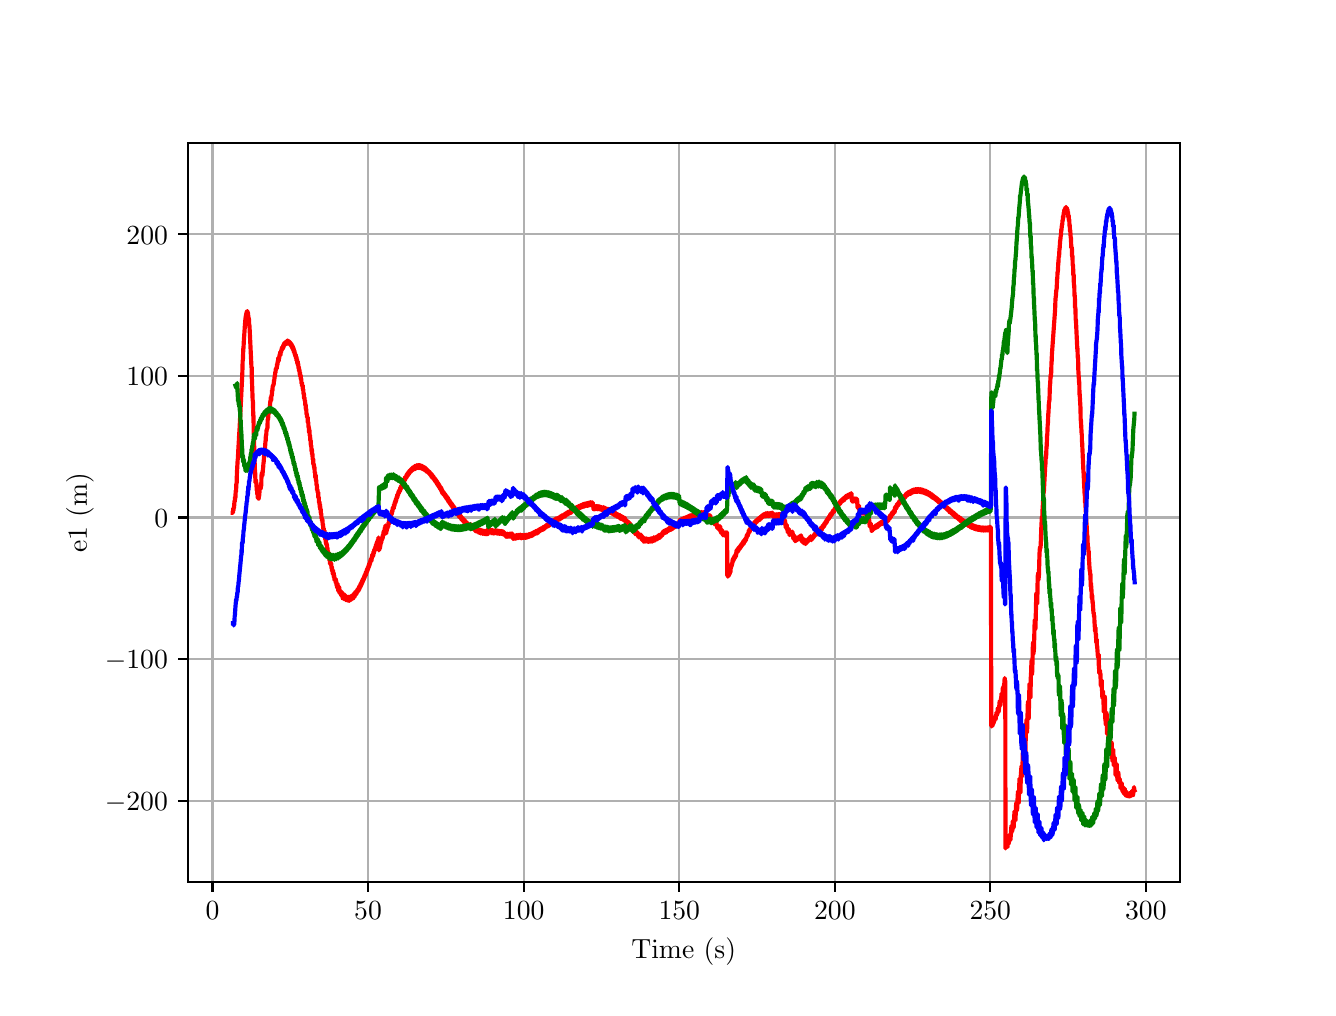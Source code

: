 \begingroup%
\makeatletter%
\begin{pgfpicture}%
\pgfpathrectangle{\pgfpointorigin}{\pgfqpoint{6.4in}{4.8in}}%
\pgfusepath{use as bounding box, clip}%
\begin{pgfscope}%
\pgfsetbuttcap%
\pgfsetmiterjoin%
\definecolor{currentfill}{rgb}{1.0,1.0,1.0}%
\pgfsetfillcolor{currentfill}%
\pgfsetlinewidth{0.0pt}%
\definecolor{currentstroke}{rgb}{1.0,1.0,1.0}%
\pgfsetstrokecolor{currentstroke}%
\pgfsetdash{}{0pt}%
\pgfpathmoveto{\pgfqpoint{0.0in}{0.0in}}%
\pgfpathlineto{\pgfqpoint{6.4in}{0.0in}}%
\pgfpathlineto{\pgfqpoint{6.4in}{4.8in}}%
\pgfpathlineto{\pgfqpoint{0.0in}{4.8in}}%
\pgfpathlineto{\pgfqpoint{0.0in}{0.0in}}%
\pgfpathclose%
\pgfusepath{fill}%
\end{pgfscope}%
\begin{pgfscope}%
\pgfsetbuttcap%
\pgfsetmiterjoin%
\definecolor{currentfill}{rgb}{1.0,1.0,1.0}%
\pgfsetfillcolor{currentfill}%
\pgfsetlinewidth{0.0pt}%
\definecolor{currentstroke}{rgb}{0.0,0.0,0.0}%
\pgfsetstrokecolor{currentstroke}%
\pgfsetstrokeopacity{0.0}%
\pgfsetdash{}{0pt}%
\pgfpathmoveto{\pgfqpoint{0.8in}{0.528in}}%
\pgfpathlineto{\pgfqpoint{5.76in}{0.528in}}%
\pgfpathlineto{\pgfqpoint{5.76in}{4.224in}}%
\pgfpathlineto{\pgfqpoint{0.8in}{4.224in}}%
\pgfpathlineto{\pgfqpoint{0.8in}{0.528in}}%
\pgfpathclose%
\pgfusepath{fill}%
\end{pgfscope}%
\begin{pgfscope}%
\pgfpathrectangle{\pgfqpoint{0.8in}{0.528in}}{\pgfqpoint{4.96in}{3.696in}}%
\pgfusepath{clip}%
\pgfsetrectcap%
\pgfsetroundjoin%
\pgfsetlinewidth{0.803pt}%
\definecolor{currentstroke}{rgb}{0.69,0.69,0.69}%
\pgfsetstrokecolor{currentstroke}%
\pgfsetdash{}{0pt}%
\pgfpathmoveto{\pgfqpoint{0.924in}{0.528in}}%
\pgfpathlineto{\pgfqpoint{0.924in}{4.224in}}%
\pgfusepath{stroke}%
\end{pgfscope}%
\begin{pgfscope}%
\pgfsetbuttcap%
\pgfsetroundjoin%
\definecolor{currentfill}{rgb}{0.0,0.0,0.0}%
\pgfsetfillcolor{currentfill}%
\pgfsetlinewidth{0.803pt}%
\definecolor{currentstroke}{rgb}{0.0,0.0,0.0}%
\pgfsetstrokecolor{currentstroke}%
\pgfsetdash{}{0pt}%
\pgfsys@defobject{currentmarker}{\pgfqpoint{0.0in}{-0.049in}}{\pgfqpoint{0.0in}{0.0in}}{%
\pgfpathmoveto{\pgfqpoint{0.0in}{0.0in}}%
\pgfpathlineto{\pgfqpoint{0.0in}{-0.049in}}%
\pgfusepath{stroke,fill}%
}%
\begin{pgfscope}%
\pgfsys@transformshift{0.924in}{0.528in}%
\pgfsys@useobject{currentmarker}{}%
\end{pgfscope}%
\end{pgfscope}%
\begin{pgfscope}%
\definecolor{textcolor}{rgb}{0.0,0.0,0.0}%
\pgfsetstrokecolor{textcolor}%
\pgfsetfillcolor{textcolor}%
\pgftext[x=0.924in,y=0.431in,,top]{\color{textcolor}\rmfamily\fontsize{10.0}{12.0}\selectfont \(\displaystyle {0}\)}%
\end{pgfscope}%
\begin{pgfscope}%
\pgfpathrectangle{\pgfqpoint{0.8in}{0.528in}}{\pgfqpoint{4.96in}{3.696in}}%
\pgfusepath{clip}%
\pgfsetrectcap%
\pgfsetroundjoin%
\pgfsetlinewidth{0.803pt}%
\definecolor{currentstroke}{rgb}{0.69,0.69,0.69}%
\pgfsetstrokecolor{currentstroke}%
\pgfsetdash{}{0pt}%
\pgfpathmoveto{\pgfqpoint{1.702in}{0.528in}}%
\pgfpathlineto{\pgfqpoint{1.702in}{4.224in}}%
\pgfusepath{stroke}%
\end{pgfscope}%
\begin{pgfscope}%
\pgfsetbuttcap%
\pgfsetroundjoin%
\definecolor{currentfill}{rgb}{0.0,0.0,0.0}%
\pgfsetfillcolor{currentfill}%
\pgfsetlinewidth{0.803pt}%
\definecolor{currentstroke}{rgb}{0.0,0.0,0.0}%
\pgfsetstrokecolor{currentstroke}%
\pgfsetdash{}{0pt}%
\pgfsys@defobject{currentmarker}{\pgfqpoint{0.0in}{-0.049in}}{\pgfqpoint{0.0in}{0.0in}}{%
\pgfpathmoveto{\pgfqpoint{0.0in}{0.0in}}%
\pgfpathlineto{\pgfqpoint{0.0in}{-0.049in}}%
\pgfusepath{stroke,fill}%
}%
\begin{pgfscope}%
\pgfsys@transformshift{1.702in}{0.528in}%
\pgfsys@useobject{currentmarker}{}%
\end{pgfscope}%
\end{pgfscope}%
\begin{pgfscope}%
\definecolor{textcolor}{rgb}{0.0,0.0,0.0}%
\pgfsetstrokecolor{textcolor}%
\pgfsetfillcolor{textcolor}%
\pgftext[x=1.702in,y=0.431in,,top]{\color{textcolor}\rmfamily\fontsize{10.0}{12.0}\selectfont \(\displaystyle {50}\)}%
\end{pgfscope}%
\begin{pgfscope}%
\pgfpathrectangle{\pgfqpoint{0.8in}{0.528in}}{\pgfqpoint{4.96in}{3.696in}}%
\pgfusepath{clip}%
\pgfsetrectcap%
\pgfsetroundjoin%
\pgfsetlinewidth{0.803pt}%
\definecolor{currentstroke}{rgb}{0.69,0.69,0.69}%
\pgfsetstrokecolor{currentstroke}%
\pgfsetdash{}{0pt}%
\pgfpathmoveto{\pgfqpoint{2.48in}{0.528in}}%
\pgfpathlineto{\pgfqpoint{2.48in}{4.224in}}%
\pgfusepath{stroke}%
\end{pgfscope}%
\begin{pgfscope}%
\pgfsetbuttcap%
\pgfsetroundjoin%
\definecolor{currentfill}{rgb}{0.0,0.0,0.0}%
\pgfsetfillcolor{currentfill}%
\pgfsetlinewidth{0.803pt}%
\definecolor{currentstroke}{rgb}{0.0,0.0,0.0}%
\pgfsetstrokecolor{currentstroke}%
\pgfsetdash{}{0pt}%
\pgfsys@defobject{currentmarker}{\pgfqpoint{0.0in}{-0.049in}}{\pgfqpoint{0.0in}{0.0in}}{%
\pgfpathmoveto{\pgfqpoint{0.0in}{0.0in}}%
\pgfpathlineto{\pgfqpoint{0.0in}{-0.049in}}%
\pgfusepath{stroke,fill}%
}%
\begin{pgfscope}%
\pgfsys@transformshift{2.48in}{0.528in}%
\pgfsys@useobject{currentmarker}{}%
\end{pgfscope}%
\end{pgfscope}%
\begin{pgfscope}%
\definecolor{textcolor}{rgb}{0.0,0.0,0.0}%
\pgfsetstrokecolor{textcolor}%
\pgfsetfillcolor{textcolor}%
\pgftext[x=2.48in,y=0.431in,,top]{\color{textcolor}\rmfamily\fontsize{10.0}{12.0}\selectfont \(\displaystyle {100}\)}%
\end{pgfscope}%
\begin{pgfscope}%
\pgfpathrectangle{\pgfqpoint{0.8in}{0.528in}}{\pgfqpoint{4.96in}{3.696in}}%
\pgfusepath{clip}%
\pgfsetrectcap%
\pgfsetroundjoin%
\pgfsetlinewidth{0.803pt}%
\definecolor{currentstroke}{rgb}{0.69,0.69,0.69}%
\pgfsetstrokecolor{currentstroke}%
\pgfsetdash{}{0pt}%
\pgfpathmoveto{\pgfqpoint{3.258in}{0.528in}}%
\pgfpathlineto{\pgfqpoint{3.258in}{4.224in}}%
\pgfusepath{stroke}%
\end{pgfscope}%
\begin{pgfscope}%
\pgfsetbuttcap%
\pgfsetroundjoin%
\definecolor{currentfill}{rgb}{0.0,0.0,0.0}%
\pgfsetfillcolor{currentfill}%
\pgfsetlinewidth{0.803pt}%
\definecolor{currentstroke}{rgb}{0.0,0.0,0.0}%
\pgfsetstrokecolor{currentstroke}%
\pgfsetdash{}{0pt}%
\pgfsys@defobject{currentmarker}{\pgfqpoint{0.0in}{-0.049in}}{\pgfqpoint{0.0in}{0.0in}}{%
\pgfpathmoveto{\pgfqpoint{0.0in}{0.0in}}%
\pgfpathlineto{\pgfqpoint{0.0in}{-0.049in}}%
\pgfusepath{stroke,fill}%
}%
\begin{pgfscope}%
\pgfsys@transformshift{3.258in}{0.528in}%
\pgfsys@useobject{currentmarker}{}%
\end{pgfscope}%
\end{pgfscope}%
\begin{pgfscope}%
\definecolor{textcolor}{rgb}{0.0,0.0,0.0}%
\pgfsetstrokecolor{textcolor}%
\pgfsetfillcolor{textcolor}%
\pgftext[x=3.258in,y=0.431in,,top]{\color{textcolor}\rmfamily\fontsize{10.0}{12.0}\selectfont \(\displaystyle {150}\)}%
\end{pgfscope}%
\begin{pgfscope}%
\pgfpathrectangle{\pgfqpoint{0.8in}{0.528in}}{\pgfqpoint{4.96in}{3.696in}}%
\pgfusepath{clip}%
\pgfsetrectcap%
\pgfsetroundjoin%
\pgfsetlinewidth{0.803pt}%
\definecolor{currentstroke}{rgb}{0.69,0.69,0.69}%
\pgfsetstrokecolor{currentstroke}%
\pgfsetdash{}{0pt}%
\pgfpathmoveto{\pgfqpoint{4.036in}{0.528in}}%
\pgfpathlineto{\pgfqpoint{4.036in}{4.224in}}%
\pgfusepath{stroke}%
\end{pgfscope}%
\begin{pgfscope}%
\pgfsetbuttcap%
\pgfsetroundjoin%
\definecolor{currentfill}{rgb}{0.0,0.0,0.0}%
\pgfsetfillcolor{currentfill}%
\pgfsetlinewidth{0.803pt}%
\definecolor{currentstroke}{rgb}{0.0,0.0,0.0}%
\pgfsetstrokecolor{currentstroke}%
\pgfsetdash{}{0pt}%
\pgfsys@defobject{currentmarker}{\pgfqpoint{0.0in}{-0.049in}}{\pgfqpoint{0.0in}{0.0in}}{%
\pgfpathmoveto{\pgfqpoint{0.0in}{0.0in}}%
\pgfpathlineto{\pgfqpoint{0.0in}{-0.049in}}%
\pgfusepath{stroke,fill}%
}%
\begin{pgfscope}%
\pgfsys@transformshift{4.036in}{0.528in}%
\pgfsys@useobject{currentmarker}{}%
\end{pgfscope}%
\end{pgfscope}%
\begin{pgfscope}%
\definecolor{textcolor}{rgb}{0.0,0.0,0.0}%
\pgfsetstrokecolor{textcolor}%
\pgfsetfillcolor{textcolor}%
\pgftext[x=4.036in,y=0.431in,,top]{\color{textcolor}\rmfamily\fontsize{10.0}{12.0}\selectfont \(\displaystyle {200}\)}%
\end{pgfscope}%
\begin{pgfscope}%
\pgfpathrectangle{\pgfqpoint{0.8in}{0.528in}}{\pgfqpoint{4.96in}{3.696in}}%
\pgfusepath{clip}%
\pgfsetrectcap%
\pgfsetroundjoin%
\pgfsetlinewidth{0.803pt}%
\definecolor{currentstroke}{rgb}{0.69,0.69,0.69}%
\pgfsetstrokecolor{currentstroke}%
\pgfsetdash{}{0pt}%
\pgfpathmoveto{\pgfqpoint{4.813in}{0.528in}}%
\pgfpathlineto{\pgfqpoint{4.813in}{4.224in}}%
\pgfusepath{stroke}%
\end{pgfscope}%
\begin{pgfscope}%
\pgfsetbuttcap%
\pgfsetroundjoin%
\definecolor{currentfill}{rgb}{0.0,0.0,0.0}%
\pgfsetfillcolor{currentfill}%
\pgfsetlinewidth{0.803pt}%
\definecolor{currentstroke}{rgb}{0.0,0.0,0.0}%
\pgfsetstrokecolor{currentstroke}%
\pgfsetdash{}{0pt}%
\pgfsys@defobject{currentmarker}{\pgfqpoint{0.0in}{-0.049in}}{\pgfqpoint{0.0in}{0.0in}}{%
\pgfpathmoveto{\pgfqpoint{0.0in}{0.0in}}%
\pgfpathlineto{\pgfqpoint{0.0in}{-0.049in}}%
\pgfusepath{stroke,fill}%
}%
\begin{pgfscope}%
\pgfsys@transformshift{4.813in}{0.528in}%
\pgfsys@useobject{currentmarker}{}%
\end{pgfscope}%
\end{pgfscope}%
\begin{pgfscope}%
\definecolor{textcolor}{rgb}{0.0,0.0,0.0}%
\pgfsetstrokecolor{textcolor}%
\pgfsetfillcolor{textcolor}%
\pgftext[x=4.813in,y=0.431in,,top]{\color{textcolor}\rmfamily\fontsize{10.0}{12.0}\selectfont \(\displaystyle {250}\)}%
\end{pgfscope}%
\begin{pgfscope}%
\pgfpathrectangle{\pgfqpoint{0.8in}{0.528in}}{\pgfqpoint{4.96in}{3.696in}}%
\pgfusepath{clip}%
\pgfsetrectcap%
\pgfsetroundjoin%
\pgfsetlinewidth{0.803pt}%
\definecolor{currentstroke}{rgb}{0.69,0.69,0.69}%
\pgfsetstrokecolor{currentstroke}%
\pgfsetdash{}{0pt}%
\pgfpathmoveto{\pgfqpoint{5.591in}{0.528in}}%
\pgfpathlineto{\pgfqpoint{5.591in}{4.224in}}%
\pgfusepath{stroke}%
\end{pgfscope}%
\begin{pgfscope}%
\pgfsetbuttcap%
\pgfsetroundjoin%
\definecolor{currentfill}{rgb}{0.0,0.0,0.0}%
\pgfsetfillcolor{currentfill}%
\pgfsetlinewidth{0.803pt}%
\definecolor{currentstroke}{rgb}{0.0,0.0,0.0}%
\pgfsetstrokecolor{currentstroke}%
\pgfsetdash{}{0pt}%
\pgfsys@defobject{currentmarker}{\pgfqpoint{0.0in}{-0.049in}}{\pgfqpoint{0.0in}{0.0in}}{%
\pgfpathmoveto{\pgfqpoint{0.0in}{0.0in}}%
\pgfpathlineto{\pgfqpoint{0.0in}{-0.049in}}%
\pgfusepath{stroke,fill}%
}%
\begin{pgfscope}%
\pgfsys@transformshift{5.591in}{0.528in}%
\pgfsys@useobject{currentmarker}{}%
\end{pgfscope}%
\end{pgfscope}%
\begin{pgfscope}%
\definecolor{textcolor}{rgb}{0.0,0.0,0.0}%
\pgfsetstrokecolor{textcolor}%
\pgfsetfillcolor{textcolor}%
\pgftext[x=5.591in,y=0.431in,,top]{\color{textcolor}\rmfamily\fontsize{10.0}{12.0}\selectfont \(\displaystyle {300}\)}%
\end{pgfscope}%
\begin{pgfscope}%
\definecolor{textcolor}{rgb}{0.0,0.0,0.0}%
\pgfsetstrokecolor{textcolor}%
\pgfsetfillcolor{textcolor}%
\pgftext[x=3.28in,y=0.252in,,top]{\color{textcolor}\rmfamily\fontsize{10.0}{12.0}\selectfont Time (s)}%
\end{pgfscope}%
\begin{pgfscope}%
\pgfpathrectangle{\pgfqpoint{0.8in}{0.528in}}{\pgfqpoint{4.96in}{3.696in}}%
\pgfusepath{clip}%
\pgfsetrectcap%
\pgfsetroundjoin%
\pgfsetlinewidth{0.803pt}%
\definecolor{currentstroke}{rgb}{0.69,0.69,0.69}%
\pgfsetstrokecolor{currentstroke}%
\pgfsetdash{}{0pt}%
\pgfpathmoveto{\pgfqpoint{0.8in}{0.935in}}%
\pgfpathlineto{\pgfqpoint{5.76in}{0.935in}}%
\pgfusepath{stroke}%
\end{pgfscope}%
\begin{pgfscope}%
\pgfsetbuttcap%
\pgfsetroundjoin%
\definecolor{currentfill}{rgb}{0.0,0.0,0.0}%
\pgfsetfillcolor{currentfill}%
\pgfsetlinewidth{0.803pt}%
\definecolor{currentstroke}{rgb}{0.0,0.0,0.0}%
\pgfsetstrokecolor{currentstroke}%
\pgfsetdash{}{0pt}%
\pgfsys@defobject{currentmarker}{\pgfqpoint{-0.049in}{0.0in}}{\pgfqpoint{-0.0in}{0.0in}}{%
\pgfpathmoveto{\pgfqpoint{-0.0in}{0.0in}}%
\pgfpathlineto{\pgfqpoint{-0.049in}{0.0in}}%
\pgfusepath{stroke,fill}%
}%
\begin{pgfscope}%
\pgfsys@transformshift{0.8in}{0.935in}%
\pgfsys@useobject{currentmarker}{}%
\end{pgfscope}%
\end{pgfscope}%
\begin{pgfscope}%
\definecolor{textcolor}{rgb}{0.0,0.0,0.0}%
\pgfsetstrokecolor{textcolor}%
\pgfsetfillcolor{textcolor}%
\pgftext[x=0.386in, y=0.887in, left, base]{\color{textcolor}\rmfamily\fontsize{10.0}{12.0}\selectfont \(\displaystyle {\ensuremath{-}200}\)}%
\end{pgfscope}%
\begin{pgfscope}%
\pgfpathrectangle{\pgfqpoint{0.8in}{0.528in}}{\pgfqpoint{4.96in}{3.696in}}%
\pgfusepath{clip}%
\pgfsetrectcap%
\pgfsetroundjoin%
\pgfsetlinewidth{0.803pt}%
\definecolor{currentstroke}{rgb}{0.69,0.69,0.69}%
\pgfsetstrokecolor{currentstroke}%
\pgfsetdash{}{0pt}%
\pgfpathmoveto{\pgfqpoint{0.8in}{1.643in}}%
\pgfpathlineto{\pgfqpoint{5.76in}{1.643in}}%
\pgfusepath{stroke}%
\end{pgfscope}%
\begin{pgfscope}%
\pgfsetbuttcap%
\pgfsetroundjoin%
\definecolor{currentfill}{rgb}{0.0,0.0,0.0}%
\pgfsetfillcolor{currentfill}%
\pgfsetlinewidth{0.803pt}%
\definecolor{currentstroke}{rgb}{0.0,0.0,0.0}%
\pgfsetstrokecolor{currentstroke}%
\pgfsetdash{}{0pt}%
\pgfsys@defobject{currentmarker}{\pgfqpoint{-0.049in}{0.0in}}{\pgfqpoint{-0.0in}{0.0in}}{%
\pgfpathmoveto{\pgfqpoint{-0.0in}{0.0in}}%
\pgfpathlineto{\pgfqpoint{-0.049in}{0.0in}}%
\pgfusepath{stroke,fill}%
}%
\begin{pgfscope}%
\pgfsys@transformshift{0.8in}{1.643in}%
\pgfsys@useobject{currentmarker}{}%
\end{pgfscope}%
\end{pgfscope}%
\begin{pgfscope}%
\definecolor{textcolor}{rgb}{0.0,0.0,0.0}%
\pgfsetstrokecolor{textcolor}%
\pgfsetfillcolor{textcolor}%
\pgftext[x=0.386in, y=1.595in, left, base]{\color{textcolor}\rmfamily\fontsize{10.0}{12.0}\selectfont \(\displaystyle {\ensuremath{-}100}\)}%
\end{pgfscope}%
\begin{pgfscope}%
\pgfpathrectangle{\pgfqpoint{0.8in}{0.528in}}{\pgfqpoint{4.96in}{3.696in}}%
\pgfusepath{clip}%
\pgfsetrectcap%
\pgfsetroundjoin%
\pgfsetlinewidth{0.803pt}%
\definecolor{currentstroke}{rgb}{0.69,0.69,0.69}%
\pgfsetstrokecolor{currentstroke}%
\pgfsetdash{}{0pt}%
\pgfpathmoveto{\pgfqpoint{0.8in}{2.351in}}%
\pgfpathlineto{\pgfqpoint{5.76in}{2.351in}}%
\pgfusepath{stroke}%
\end{pgfscope}%
\begin{pgfscope}%
\pgfsetbuttcap%
\pgfsetroundjoin%
\definecolor{currentfill}{rgb}{0.0,0.0,0.0}%
\pgfsetfillcolor{currentfill}%
\pgfsetlinewidth{0.803pt}%
\definecolor{currentstroke}{rgb}{0.0,0.0,0.0}%
\pgfsetstrokecolor{currentstroke}%
\pgfsetdash{}{0pt}%
\pgfsys@defobject{currentmarker}{\pgfqpoint{-0.049in}{0.0in}}{\pgfqpoint{-0.0in}{0.0in}}{%
\pgfpathmoveto{\pgfqpoint{-0.0in}{0.0in}}%
\pgfpathlineto{\pgfqpoint{-0.049in}{0.0in}}%
\pgfusepath{stroke,fill}%
}%
\begin{pgfscope}%
\pgfsys@transformshift{0.8in}{2.351in}%
\pgfsys@useobject{currentmarker}{}%
\end{pgfscope}%
\end{pgfscope}%
\begin{pgfscope}%
\definecolor{textcolor}{rgb}{0.0,0.0,0.0}%
\pgfsetstrokecolor{textcolor}%
\pgfsetfillcolor{textcolor}%
\pgftext[x=0.633in, y=2.303in, left, base]{\color{textcolor}\rmfamily\fontsize{10.0}{12.0}\selectfont \(\displaystyle {0}\)}%
\end{pgfscope}%
\begin{pgfscope}%
\pgfpathrectangle{\pgfqpoint{0.8in}{0.528in}}{\pgfqpoint{4.96in}{3.696in}}%
\pgfusepath{clip}%
\pgfsetrectcap%
\pgfsetroundjoin%
\pgfsetlinewidth{0.803pt}%
\definecolor{currentstroke}{rgb}{0.69,0.69,0.69}%
\pgfsetstrokecolor{currentstroke}%
\pgfsetdash{}{0pt}%
\pgfpathmoveto{\pgfqpoint{0.8in}{3.059in}}%
\pgfpathlineto{\pgfqpoint{5.76in}{3.059in}}%
\pgfusepath{stroke}%
\end{pgfscope}%
\begin{pgfscope}%
\pgfsetbuttcap%
\pgfsetroundjoin%
\definecolor{currentfill}{rgb}{0.0,0.0,0.0}%
\pgfsetfillcolor{currentfill}%
\pgfsetlinewidth{0.803pt}%
\definecolor{currentstroke}{rgb}{0.0,0.0,0.0}%
\pgfsetstrokecolor{currentstroke}%
\pgfsetdash{}{0pt}%
\pgfsys@defobject{currentmarker}{\pgfqpoint{-0.049in}{0.0in}}{\pgfqpoint{-0.0in}{0.0in}}{%
\pgfpathmoveto{\pgfqpoint{-0.0in}{0.0in}}%
\pgfpathlineto{\pgfqpoint{-0.049in}{0.0in}}%
\pgfusepath{stroke,fill}%
}%
\begin{pgfscope}%
\pgfsys@transformshift{0.8in}{3.059in}%
\pgfsys@useobject{currentmarker}{}%
\end{pgfscope}%
\end{pgfscope}%
\begin{pgfscope}%
\definecolor{textcolor}{rgb}{0.0,0.0,0.0}%
\pgfsetstrokecolor{textcolor}%
\pgfsetfillcolor{textcolor}%
\pgftext[x=0.494in, y=3.011in, left, base]{\color{textcolor}\rmfamily\fontsize{10.0}{12.0}\selectfont \(\displaystyle {100}\)}%
\end{pgfscope}%
\begin{pgfscope}%
\pgfpathrectangle{\pgfqpoint{0.8in}{0.528in}}{\pgfqpoint{4.96in}{3.696in}}%
\pgfusepath{clip}%
\pgfsetrectcap%
\pgfsetroundjoin%
\pgfsetlinewidth{0.803pt}%
\definecolor{currentstroke}{rgb}{0.69,0.69,0.69}%
\pgfsetstrokecolor{currentstroke}%
\pgfsetdash{}{0pt}%
\pgfpathmoveto{\pgfqpoint{0.8in}{3.767in}}%
\pgfpathlineto{\pgfqpoint{5.76in}{3.767in}}%
\pgfusepath{stroke}%
\end{pgfscope}%
\begin{pgfscope}%
\pgfsetbuttcap%
\pgfsetroundjoin%
\definecolor{currentfill}{rgb}{0.0,0.0,0.0}%
\pgfsetfillcolor{currentfill}%
\pgfsetlinewidth{0.803pt}%
\definecolor{currentstroke}{rgb}{0.0,0.0,0.0}%
\pgfsetstrokecolor{currentstroke}%
\pgfsetdash{}{0pt}%
\pgfsys@defobject{currentmarker}{\pgfqpoint{-0.049in}{0.0in}}{\pgfqpoint{-0.0in}{0.0in}}{%
\pgfpathmoveto{\pgfqpoint{-0.0in}{0.0in}}%
\pgfpathlineto{\pgfqpoint{-0.049in}{0.0in}}%
\pgfusepath{stroke,fill}%
}%
\begin{pgfscope}%
\pgfsys@transformshift{0.8in}{3.767in}%
\pgfsys@useobject{currentmarker}{}%
\end{pgfscope}%
\end{pgfscope}%
\begin{pgfscope}%
\definecolor{textcolor}{rgb}{0.0,0.0,0.0}%
\pgfsetstrokecolor{textcolor}%
\pgfsetfillcolor{textcolor}%
\pgftext[x=0.494in, y=3.718in, left, base]{\color{textcolor}\rmfamily\fontsize{10.0}{12.0}\selectfont \(\displaystyle {200}\)}%
\end{pgfscope}%
\begin{pgfscope}%
\definecolor{textcolor}{rgb}{0.0,0.0,0.0}%
\pgfsetstrokecolor{textcolor}%
\pgfsetfillcolor{textcolor}%
\pgftext[x=0.331in,y=2.376in,,bottom,rotate=90.0]{\color{textcolor}\rmfamily\fontsize{10.0}{12.0}\selectfont e1 (m)}%
\end{pgfscope}%
\begin{pgfscope}%
\pgfpathrectangle{\pgfqpoint{0.8in}{0.528in}}{\pgfqpoint{4.96in}{3.696in}}%
\pgfusepath{clip}%
\pgfsetrectcap%
\pgfsetroundjoin%
\pgfsetlinewidth{1.506pt}%
\definecolor{currentstroke}{rgb}{1.0,0.0,0.0}%
\pgfsetstrokecolor{currentstroke}%
\pgfsetdash{}{0pt}%
\pgfpathmoveto{\pgfqpoint{1.025in}{2.374in}}%
\pgfpathlineto{\pgfqpoint{1.026in}{2.374in}}%
\pgfpathlineto{\pgfqpoint{1.028in}{2.396in}}%
\pgfpathlineto{\pgfqpoint{1.029in}{2.386in}}%
\pgfpathlineto{\pgfqpoint{1.029in}{2.389in}}%
\pgfpathlineto{\pgfqpoint{1.031in}{2.404in}}%
\pgfpathlineto{\pgfqpoint{1.032in}{2.398in}}%
\pgfpathlineto{\pgfqpoint{1.032in}{2.402in}}%
\pgfpathlineto{\pgfqpoint{1.034in}{2.434in}}%
\pgfpathlineto{\pgfqpoint{1.035in}{2.43in}}%
\pgfpathlineto{\pgfqpoint{1.036in}{2.434in}}%
\pgfpathlineto{\pgfqpoint{1.037in}{2.454in}}%
\pgfpathlineto{\pgfqpoint{1.038in}{2.449in}}%
\pgfpathlineto{\pgfqpoint{1.039in}{2.453in}}%
\pgfpathlineto{\pgfqpoint{1.04in}{2.485in}}%
\pgfpathlineto{\pgfqpoint{1.041in}{2.479in}}%
\pgfpathlineto{\pgfqpoint{1.042in}{2.483in}}%
\pgfpathlineto{\pgfqpoint{1.043in}{2.515in}}%
\pgfpathlineto{\pgfqpoint{1.045in}{2.525in}}%
\pgfpathlineto{\pgfqpoint{1.046in}{2.569in}}%
\pgfpathlineto{\pgfqpoint{1.05in}{2.64in}}%
\pgfpathlineto{\pgfqpoint{1.051in}{2.644in}}%
\pgfpathlineto{\pgfqpoint{1.053in}{2.686in}}%
\pgfpathlineto{\pgfqpoint{1.057in}{2.754in}}%
\pgfpathlineto{\pgfqpoint{1.057in}{2.758in}}%
\pgfpathlineto{\pgfqpoint{1.06in}{2.803in}}%
\pgfpathlineto{\pgfqpoint{1.06in}{2.806in}}%
\pgfpathlineto{\pgfqpoint{1.062in}{2.845in}}%
\pgfpathlineto{\pgfqpoint{1.073in}{3.065in}}%
\pgfpathlineto{\pgfqpoint{1.075in}{3.135in}}%
\pgfpathlineto{\pgfqpoint{1.076in}{3.138in}}%
\pgfpathlineto{\pgfqpoint{1.078in}{3.194in}}%
\pgfpathlineto{\pgfqpoint{1.079in}{3.197in}}%
\pgfpathlineto{\pgfqpoint{1.081in}{3.236in}}%
\pgfpathlineto{\pgfqpoint{1.085in}{3.295in}}%
\pgfpathlineto{\pgfqpoint{1.085in}{3.298in}}%
\pgfpathlineto{\pgfqpoint{1.088in}{3.333in}}%
\pgfpathlineto{\pgfqpoint{1.088in}{3.336in}}%
\pgfpathlineto{\pgfqpoint{1.09in}{3.354in}}%
\pgfpathlineto{\pgfqpoint{1.095in}{3.378in}}%
\pgfpathlineto{\pgfqpoint{1.098in}{3.383in}}%
\pgfpathlineto{\pgfqpoint{1.099in}{3.377in}}%
\pgfpathlineto{\pgfqpoint{1.099in}{3.379in}}%
\pgfpathlineto{\pgfqpoint{1.1in}{3.374in}}%
\pgfpathlineto{\pgfqpoint{1.101in}{3.377in}}%
\pgfpathlineto{\pgfqpoint{1.102in}{3.363in}}%
\pgfpathlineto{\pgfqpoint{1.102in}{3.365in}}%
\pgfpathlineto{\pgfqpoint{1.105in}{3.344in}}%
\pgfpathlineto{\pgfqpoint{1.106in}{3.347in}}%
\pgfpathlineto{\pgfqpoint{1.108in}{3.308in}}%
\pgfpathlineto{\pgfqpoint{1.109in}{3.31in}}%
\pgfpathlineto{\pgfqpoint{1.119in}{3.1in}}%
\pgfpathlineto{\pgfqpoint{1.12in}{3.103in}}%
\pgfpathlineto{\pgfqpoint{1.12in}{3.046in}}%
\pgfpathlineto{\pgfqpoint{1.121in}{3.048in}}%
\pgfpathlineto{\pgfqpoint{1.125in}{2.934in}}%
\pgfpathlineto{\pgfqpoint{1.126in}{2.937in}}%
\pgfpathlineto{\pgfqpoint{1.128in}{2.858in}}%
\pgfpathlineto{\pgfqpoint{1.129in}{2.861in}}%
\pgfpathlineto{\pgfqpoint{1.13in}{2.791in}}%
\pgfpathlineto{\pgfqpoint{1.13in}{2.793in}}%
\pgfpathlineto{\pgfqpoint{1.136in}{2.587in}}%
\pgfpathlineto{\pgfqpoint{1.137in}{2.589in}}%
\pgfpathlineto{\pgfqpoint{1.139in}{2.525in}}%
\pgfpathlineto{\pgfqpoint{1.141in}{2.539in}}%
\pgfpathlineto{\pgfqpoint{1.144in}{2.516in}}%
\pgfpathlineto{\pgfqpoint{1.144in}{2.52in}}%
\pgfpathlineto{\pgfqpoint{1.145in}{2.487in}}%
\pgfpathlineto{\pgfqpoint{1.146in}{2.49in}}%
\pgfpathlineto{\pgfqpoint{1.148in}{2.501in}}%
\pgfpathlineto{\pgfqpoint{1.148in}{2.467in}}%
\pgfpathlineto{\pgfqpoint{1.149in}{2.47in}}%
\pgfpathlineto{\pgfqpoint{1.151in}{2.447in}}%
\pgfpathlineto{\pgfqpoint{1.154in}{2.46in}}%
\pgfpathlineto{\pgfqpoint{1.155in}{2.445in}}%
\pgfpathlineto{\pgfqpoint{1.155in}{2.448in}}%
\pgfpathlineto{\pgfqpoint{1.158in}{2.464in}}%
\pgfpathlineto{\pgfqpoint{1.16in}{2.493in}}%
\pgfpathlineto{\pgfqpoint{1.163in}{2.509in}}%
\pgfpathlineto{\pgfqpoint{1.164in}{2.494in}}%
\pgfpathlineto{\pgfqpoint{1.165in}{2.497in}}%
\pgfpathlineto{\pgfqpoint{1.168in}{2.513in}}%
\pgfpathlineto{\pgfqpoint{1.169in}{2.561in}}%
\pgfpathlineto{\pgfqpoint{1.172in}{2.576in}}%
\pgfpathlineto{\pgfqpoint{1.173in}{2.56in}}%
\pgfpathlineto{\pgfqpoint{1.174in}{2.563in}}%
\pgfpathlineto{\pgfqpoint{1.176in}{2.59in}}%
\pgfpathlineto{\pgfqpoint{1.177in}{2.596in}}%
\pgfpathlineto{\pgfqpoint{1.179in}{2.623in}}%
\pgfpathlineto{\pgfqpoint{1.18in}{2.628in}}%
\pgfpathlineto{\pgfqpoint{1.183in}{2.674in}}%
\pgfpathlineto{\pgfqpoint{1.186in}{2.689in}}%
\pgfpathlineto{\pgfqpoint{1.189in}{2.733in}}%
\pgfpathlineto{\pgfqpoint{1.19in}{2.735in}}%
\pgfpathlineto{\pgfqpoint{1.191in}{2.76in}}%
\pgfpathlineto{\pgfqpoint{1.193in}{2.763in}}%
\pgfpathlineto{\pgfqpoint{1.194in}{2.787in}}%
\pgfpathlineto{\pgfqpoint{1.195in}{2.788in}}%
\pgfpathlineto{\pgfqpoint{1.199in}{2.8in}}%
\pgfpathlineto{\pgfqpoint{1.2in}{2.841in}}%
\pgfpathlineto{\pgfqpoint{1.201in}{2.841in}}%
\pgfpathlineto{\pgfqpoint{1.202in}{2.843in}}%
\pgfpathlineto{\pgfqpoint{1.204in}{2.868in}}%
\pgfpathlineto{\pgfqpoint{1.204in}{2.868in}}%
\pgfpathlineto{\pgfqpoint{1.208in}{2.88in}}%
\pgfpathlineto{\pgfqpoint{1.21in}{2.904in}}%
\pgfpathlineto{\pgfqpoint{1.211in}{2.904in}}%
\pgfpathlineto{\pgfqpoint{1.211in}{2.906in}}%
\pgfpathlineto{\pgfqpoint{1.213in}{2.93in}}%
\pgfpathlineto{\pgfqpoint{1.214in}{2.929in}}%
\pgfpathlineto{\pgfqpoint{1.214in}{2.931in}}%
\pgfpathlineto{\pgfqpoint{1.216in}{2.954in}}%
\pgfpathlineto{\pgfqpoint{1.217in}{2.938in}}%
\pgfpathlineto{\pgfqpoint{1.218in}{2.94in}}%
\pgfpathlineto{\pgfqpoint{1.219in}{2.963in}}%
\pgfpathlineto{\pgfqpoint{1.22in}{2.962in}}%
\pgfpathlineto{\pgfqpoint{1.221in}{2.964in}}%
\pgfpathlineto{\pgfqpoint{1.222in}{2.987in}}%
\pgfpathlineto{\pgfqpoint{1.223in}{2.985in}}%
\pgfpathlineto{\pgfqpoint{1.224in}{2.987in}}%
\pgfpathlineto{\pgfqpoint{1.225in}{3.009in}}%
\pgfpathlineto{\pgfqpoint{1.226in}{3.007in}}%
\pgfpathlineto{\pgfqpoint{1.23in}{3.017in}}%
\pgfpathlineto{\pgfqpoint{1.232in}{3.038in}}%
\pgfpathlineto{\pgfqpoint{1.232in}{3.035in}}%
\pgfpathlineto{\pgfqpoint{1.233in}{3.038in}}%
\pgfpathlineto{\pgfqpoint{1.235in}{3.058in}}%
\pgfpathlineto{\pgfqpoint{1.235in}{3.055in}}%
\pgfpathlineto{\pgfqpoint{1.236in}{3.058in}}%
\pgfpathlineto{\pgfqpoint{1.238in}{3.078in}}%
\pgfpathlineto{\pgfqpoint{1.239in}{3.074in}}%
\pgfpathlineto{\pgfqpoint{1.239in}{3.076in}}%
\pgfpathlineto{\pgfqpoint{1.241in}{3.096in}}%
\pgfpathlineto{\pgfqpoint{1.242in}{3.092in}}%
\pgfpathlineto{\pgfqpoint{1.244in}{3.102in}}%
\pgfpathlineto{\pgfqpoint{1.245in}{3.097in}}%
\pgfpathlineto{\pgfqpoint{1.246in}{3.099in}}%
\pgfpathlineto{\pgfqpoint{1.247in}{3.118in}}%
\pgfpathlineto{\pgfqpoint{1.248in}{3.113in}}%
\pgfpathlineto{\pgfqpoint{1.249in}{3.116in}}%
\pgfpathlineto{\pgfqpoint{1.25in}{3.134in}}%
\pgfpathlineto{\pgfqpoint{1.251in}{3.129in}}%
\pgfpathlineto{\pgfqpoint{1.252in}{3.131in}}%
\pgfpathlineto{\pgfqpoint{1.253in}{3.149in}}%
\pgfpathlineto{\pgfqpoint{1.254in}{3.133in}}%
\pgfpathlineto{\pgfqpoint{1.255in}{3.135in}}%
\pgfpathlineto{\pgfqpoint{1.256in}{3.153in}}%
\pgfpathlineto{\pgfqpoint{1.257in}{3.147in}}%
\pgfpathlineto{\pgfqpoint{1.258in}{3.149in}}%
\pgfpathlineto{\pgfqpoint{1.26in}{3.167in}}%
\pgfpathlineto{\pgfqpoint{1.26in}{3.16in}}%
\pgfpathlineto{\pgfqpoint{1.261in}{3.162in}}%
\pgfpathlineto{\pgfqpoint{1.263in}{3.179in}}%
\pgfpathlineto{\pgfqpoint{1.263in}{3.163in}}%
\pgfpathlineto{\pgfqpoint{1.264in}{3.165in}}%
\pgfpathlineto{\pgfqpoint{1.266in}{3.182in}}%
\pgfpathlineto{\pgfqpoint{1.267in}{3.175in}}%
\pgfpathlineto{\pgfqpoint{1.267in}{3.177in}}%
\pgfpathlineto{\pgfqpoint{1.269in}{3.193in}}%
\pgfpathlineto{\pgfqpoint{1.27in}{3.185in}}%
\pgfpathlineto{\pgfqpoint{1.27in}{3.187in}}%
\pgfpathlineto{\pgfqpoint{1.272in}{3.203in}}%
\pgfpathlineto{\pgfqpoint{1.273in}{3.194in}}%
\pgfpathlineto{\pgfqpoint{1.274in}{3.197in}}%
\pgfpathlineto{\pgfqpoint{1.275in}{3.204in}}%
\pgfpathlineto{\pgfqpoint{1.276in}{3.195in}}%
\pgfpathlineto{\pgfqpoint{1.277in}{3.198in}}%
\pgfpathlineto{\pgfqpoint{1.278in}{3.213in}}%
\pgfpathlineto{\pgfqpoint{1.279in}{3.203in}}%
\pgfpathlineto{\pgfqpoint{1.28in}{3.206in}}%
\pgfpathlineto{\pgfqpoint{1.281in}{3.22in}}%
\pgfpathlineto{\pgfqpoint{1.282in}{3.21in}}%
\pgfpathlineto{\pgfqpoint{1.283in}{3.212in}}%
\pgfpathlineto{\pgfqpoint{1.284in}{3.226in}}%
\pgfpathlineto{\pgfqpoint{1.285in}{3.215in}}%
\pgfpathlineto{\pgfqpoint{1.286in}{3.217in}}%
\pgfpathlineto{\pgfqpoint{1.288in}{3.225in}}%
\pgfpathlineto{\pgfqpoint{1.288in}{3.214in}}%
\pgfpathlineto{\pgfqpoint{1.289in}{3.217in}}%
\pgfpathlineto{\pgfqpoint{1.291in}{3.23in}}%
\pgfpathlineto{\pgfqpoint{1.292in}{3.218in}}%
\pgfpathlineto{\pgfqpoint{1.292in}{3.221in}}%
\pgfpathlineto{\pgfqpoint{1.294in}{3.233in}}%
\pgfpathlineto{\pgfqpoint{1.295in}{3.221in}}%
\pgfpathlineto{\pgfqpoint{1.295in}{3.224in}}%
\pgfpathlineto{\pgfqpoint{1.297in}{3.235in}}%
\pgfpathlineto{\pgfqpoint{1.298in}{3.223in}}%
\pgfpathlineto{\pgfqpoint{1.298in}{3.225in}}%
\pgfpathlineto{\pgfqpoint{1.3in}{3.236in}}%
\pgfpathlineto{\pgfqpoint{1.301in}{3.22in}}%
\pgfpathlineto{\pgfqpoint{1.302in}{3.222in}}%
\pgfpathlineto{\pgfqpoint{1.303in}{3.233in}}%
\pgfpathlineto{\pgfqpoint{1.304in}{3.22in}}%
\pgfpathlineto{\pgfqpoint{1.305in}{3.222in}}%
\pgfpathlineto{\pgfqpoint{1.306in}{3.233in}}%
\pgfpathlineto{\pgfqpoint{1.307in}{3.219in}}%
\pgfpathlineto{\pgfqpoint{1.308in}{3.221in}}%
\pgfpathlineto{\pgfqpoint{1.309in}{3.231in}}%
\pgfpathlineto{\pgfqpoint{1.31in}{3.217in}}%
\pgfpathlineto{\pgfqpoint{1.311in}{3.219in}}%
\pgfpathlineto{\pgfqpoint{1.312in}{3.229in}}%
\pgfpathlineto{\pgfqpoint{1.313in}{3.212in}}%
\pgfpathlineto{\pgfqpoint{1.314in}{3.215in}}%
\pgfpathlineto{\pgfqpoint{1.316in}{3.224in}}%
\pgfpathlineto{\pgfqpoint{1.316in}{3.208in}}%
\pgfpathlineto{\pgfqpoint{1.317in}{3.211in}}%
\pgfpathlineto{\pgfqpoint{1.319in}{3.219in}}%
\pgfpathlineto{\pgfqpoint{1.32in}{3.204in}}%
\pgfpathlineto{\pgfqpoint{1.32in}{3.206in}}%
\pgfpathlineto{\pgfqpoint{1.322in}{3.214in}}%
\pgfpathlineto{\pgfqpoint{1.323in}{3.198in}}%
\pgfpathlineto{\pgfqpoint{1.323in}{3.2in}}%
\pgfpathlineto{\pgfqpoint{1.325in}{3.208in}}%
\pgfpathlineto{\pgfqpoint{1.326in}{3.192in}}%
\pgfpathlineto{\pgfqpoint{1.326in}{3.194in}}%
\pgfpathlineto{\pgfqpoint{1.328in}{3.201in}}%
\pgfpathlineto{\pgfqpoint{1.329in}{3.184in}}%
\pgfpathlineto{\pgfqpoint{1.33in}{3.186in}}%
\pgfpathlineto{\pgfqpoint{1.331in}{3.193in}}%
\pgfpathlineto{\pgfqpoint{1.332in}{3.175in}}%
\pgfpathlineto{\pgfqpoint{1.333in}{3.178in}}%
\pgfpathlineto{\pgfqpoint{1.334in}{3.184in}}%
\pgfpathlineto{\pgfqpoint{1.335in}{3.166in}}%
\pgfpathlineto{\pgfqpoint{1.336in}{3.169in}}%
\pgfpathlineto{\pgfqpoint{1.337in}{3.174in}}%
\pgfpathlineto{\pgfqpoint{1.338in}{3.158in}}%
\pgfpathlineto{\pgfqpoint{1.339in}{3.16in}}%
\pgfpathlineto{\pgfqpoint{1.34in}{3.166in}}%
\pgfpathlineto{\pgfqpoint{1.341in}{3.147in}}%
\pgfpathlineto{\pgfqpoint{1.342in}{3.149in}}%
\pgfpathlineto{\pgfqpoint{1.344in}{3.154in}}%
\pgfpathlineto{\pgfqpoint{1.344in}{3.135in}}%
\pgfpathlineto{\pgfqpoint{1.345in}{3.137in}}%
\pgfpathlineto{\pgfqpoint{1.347in}{3.142in}}%
\pgfpathlineto{\pgfqpoint{1.348in}{3.122in}}%
\pgfpathlineto{\pgfqpoint{1.348in}{3.125in}}%
\pgfpathlineto{\pgfqpoint{1.35in}{3.132in}}%
\pgfpathlineto{\pgfqpoint{1.351in}{3.113in}}%
\pgfpathlineto{\pgfqpoint{1.351in}{3.115in}}%
\pgfpathlineto{\pgfqpoint{1.352in}{3.116in}}%
\pgfpathlineto{\pgfqpoint{1.353in}{3.119in}}%
\pgfpathlineto{\pgfqpoint{1.354in}{3.098in}}%
\pgfpathlineto{\pgfqpoint{1.354in}{3.101in}}%
\pgfpathlineto{\pgfqpoint{1.356in}{3.104in}}%
\pgfpathlineto{\pgfqpoint{1.357in}{3.083in}}%
\pgfpathlineto{\pgfqpoint{1.358in}{3.086in}}%
\pgfpathlineto{\pgfqpoint{1.358in}{3.086in}}%
\pgfpathlineto{\pgfqpoint{1.359in}{3.089in}}%
\pgfpathlineto{\pgfqpoint{1.36in}{3.067in}}%
\pgfpathlineto{\pgfqpoint{1.361in}{3.07in}}%
\pgfpathlineto{\pgfqpoint{1.362in}{3.077in}}%
\pgfpathlineto{\pgfqpoint{1.363in}{3.056in}}%
\pgfpathlineto{\pgfqpoint{1.364in}{3.058in}}%
\pgfpathlineto{\pgfqpoint{1.365in}{3.058in}}%
\pgfpathlineto{\pgfqpoint{1.365in}{3.061in}}%
\pgfpathlineto{\pgfqpoint{1.366in}{3.039in}}%
\pgfpathlineto{\pgfqpoint{1.367in}{3.041in}}%
\pgfpathlineto{\pgfqpoint{1.368in}{3.04in}}%
\pgfpathlineto{\pgfqpoint{1.368in}{3.043in}}%
\pgfpathlineto{\pgfqpoint{1.369in}{3.021in}}%
\pgfpathlineto{\pgfqpoint{1.37in}{3.023in}}%
\pgfpathlineto{\pgfqpoint{1.371in}{3.022in}}%
\pgfpathlineto{\pgfqpoint{1.372in}{3.025in}}%
\pgfpathlineto{\pgfqpoint{1.372in}{3.008in}}%
\pgfpathlineto{\pgfqpoint{1.373in}{3.011in}}%
\pgfpathlineto{\pgfqpoint{1.374in}{3.009in}}%
\pgfpathlineto{\pgfqpoint{1.375in}{3.012in}}%
\pgfpathlineto{\pgfqpoint{1.376in}{2.989in}}%
\pgfpathlineto{\pgfqpoint{1.376in}{2.992in}}%
\pgfpathlineto{\pgfqpoint{1.377in}{2.989in}}%
\pgfpathlineto{\pgfqpoint{1.378in}{2.992in}}%
\pgfpathlineto{\pgfqpoint{1.379in}{2.969in}}%
\pgfpathlineto{\pgfqpoint{1.379in}{2.971in}}%
\pgfpathlineto{\pgfqpoint{1.38in}{2.969in}}%
\pgfpathlineto{\pgfqpoint{1.381in}{2.972in}}%
\pgfpathlineto{\pgfqpoint{1.382in}{2.948in}}%
\pgfpathlineto{\pgfqpoint{1.382in}{2.95in}}%
\pgfpathlineto{\pgfqpoint{1.383in}{2.947in}}%
\pgfpathlineto{\pgfqpoint{1.384in}{2.95in}}%
\pgfpathlineto{\pgfqpoint{1.385in}{2.934in}}%
\pgfpathlineto{\pgfqpoint{1.386in}{2.936in}}%
\pgfpathlineto{\pgfqpoint{1.386in}{2.934in}}%
\pgfpathlineto{\pgfqpoint{1.387in}{2.936in}}%
\pgfpathlineto{\pgfqpoint{1.388in}{2.912in}}%
\pgfpathlineto{\pgfqpoint{1.389in}{2.915in}}%
\pgfpathlineto{\pgfqpoint{1.39in}{2.912in}}%
\pgfpathlineto{\pgfqpoint{1.39in}{2.914in}}%
\pgfpathlineto{\pgfqpoint{1.391in}{2.89in}}%
\pgfpathlineto{\pgfqpoint{1.392in}{2.893in}}%
\pgfpathlineto{\pgfqpoint{1.393in}{2.889in}}%
\pgfpathlineto{\pgfqpoint{1.393in}{2.892in}}%
\pgfpathlineto{\pgfqpoint{1.394in}{2.867in}}%
\pgfpathlineto{\pgfqpoint{1.395in}{2.869in}}%
\pgfpathlineto{\pgfqpoint{1.396in}{2.865in}}%
\pgfpathlineto{\pgfqpoint{1.396in}{2.868in}}%
\pgfpathlineto{\pgfqpoint{1.397in}{2.852in}}%
\pgfpathlineto{\pgfqpoint{1.398in}{2.854in}}%
\pgfpathlineto{\pgfqpoint{1.399in}{2.85in}}%
\pgfpathlineto{\pgfqpoint{1.4in}{2.853in}}%
\pgfpathlineto{\pgfqpoint{1.4in}{2.827in}}%
\pgfpathlineto{\pgfqpoint{1.401in}{2.83in}}%
\pgfpathlineto{\pgfqpoint{1.402in}{2.825in}}%
\pgfpathlineto{\pgfqpoint{1.403in}{2.828in}}%
\pgfpathlineto{\pgfqpoint{1.404in}{2.803in}}%
\pgfpathlineto{\pgfqpoint{1.404in}{2.805in}}%
\pgfpathlineto{\pgfqpoint{1.405in}{2.801in}}%
\pgfpathlineto{\pgfqpoint{1.406in}{2.803in}}%
\pgfpathlineto{\pgfqpoint{1.407in}{2.777in}}%
\pgfpathlineto{\pgfqpoint{1.407in}{2.78in}}%
\pgfpathlineto{\pgfqpoint{1.409in}{2.788in}}%
\pgfpathlineto{\pgfqpoint{1.41in}{2.762in}}%
\pgfpathlineto{\pgfqpoint{1.41in}{2.764in}}%
\pgfpathlineto{\pgfqpoint{1.411in}{2.759in}}%
\pgfpathlineto{\pgfqpoint{1.412in}{2.762in}}%
\pgfpathlineto{\pgfqpoint{1.413in}{2.736in}}%
\pgfpathlineto{\pgfqpoint{1.414in}{2.738in}}%
\pgfpathlineto{\pgfqpoint{1.414in}{2.733in}}%
\pgfpathlineto{\pgfqpoint{1.415in}{2.736in}}%
\pgfpathlineto{\pgfqpoint{1.416in}{2.709in}}%
\pgfpathlineto{\pgfqpoint{1.417in}{2.712in}}%
\pgfpathlineto{\pgfqpoint{1.418in}{2.707in}}%
\pgfpathlineto{\pgfqpoint{1.418in}{2.71in}}%
\pgfpathlineto{\pgfqpoint{1.419in}{2.683in}}%
\pgfpathlineto{\pgfqpoint{1.42in}{2.686in}}%
\pgfpathlineto{\pgfqpoint{1.421in}{2.694in}}%
\pgfpathlineto{\pgfqpoint{1.422in}{2.667in}}%
\pgfpathlineto{\pgfqpoint{1.423in}{2.67in}}%
\pgfpathlineto{\pgfqpoint{1.424in}{2.665in}}%
\pgfpathlineto{\pgfqpoint{1.424in}{2.668in}}%
\pgfpathlineto{\pgfqpoint{1.425in}{2.642in}}%
\pgfpathlineto{\pgfqpoint{1.426in}{2.645in}}%
\pgfpathlineto{\pgfqpoint{1.427in}{2.64in}}%
\pgfpathlineto{\pgfqpoint{1.428in}{2.643in}}%
\pgfpathlineto{\pgfqpoint{1.428in}{2.617in}}%
\pgfpathlineto{\pgfqpoint{1.429in}{2.619in}}%
\pgfpathlineto{\pgfqpoint{1.43in}{2.614in}}%
\pgfpathlineto{\pgfqpoint{1.431in}{2.618in}}%
\pgfpathlineto{\pgfqpoint{1.432in}{2.602in}}%
\pgfpathlineto{\pgfqpoint{1.432in}{2.604in}}%
\pgfpathlineto{\pgfqpoint{1.433in}{2.599in}}%
\pgfpathlineto{\pgfqpoint{1.434in}{2.603in}}%
\pgfpathlineto{\pgfqpoint{1.435in}{2.576in}}%
\pgfpathlineto{\pgfqpoint{1.435in}{2.579in}}%
\pgfpathlineto{\pgfqpoint{1.436in}{2.574in}}%
\pgfpathlineto{\pgfqpoint{1.437in}{2.577in}}%
\pgfpathlineto{\pgfqpoint{1.438in}{2.551in}}%
\pgfpathlineto{\pgfqpoint{1.439in}{2.553in}}%
\pgfpathlineto{\pgfqpoint{1.44in}{2.563in}}%
\pgfpathlineto{\pgfqpoint{1.441in}{2.537in}}%
\pgfpathlineto{\pgfqpoint{1.442in}{2.54in}}%
\pgfpathlineto{\pgfqpoint{1.442in}{2.534in}}%
\pgfpathlineto{\pgfqpoint{1.443in}{2.538in}}%
\pgfpathlineto{\pgfqpoint{1.444in}{2.512in}}%
\pgfpathlineto{\pgfqpoint{1.445in}{2.515in}}%
\pgfpathlineto{\pgfqpoint{1.446in}{2.51in}}%
\pgfpathlineto{\pgfqpoint{1.446in}{2.514in}}%
\pgfpathlineto{\pgfqpoint{1.447in}{2.488in}}%
\pgfpathlineto{\pgfqpoint{1.448in}{2.491in}}%
\pgfpathlineto{\pgfqpoint{1.449in}{2.485in}}%
\pgfpathlineto{\pgfqpoint{1.449in}{2.489in}}%
\pgfpathlineto{\pgfqpoint{1.45in}{2.475in}}%
\pgfpathlineto{\pgfqpoint{1.451in}{2.478in}}%
\pgfpathlineto{\pgfqpoint{1.452in}{2.473in}}%
\pgfpathlineto{\pgfqpoint{1.453in}{2.477in}}%
\pgfpathlineto{\pgfqpoint{1.453in}{2.45in}}%
\pgfpathlineto{\pgfqpoint{1.454in}{2.454in}}%
\pgfpathlineto{\pgfqpoint{1.455in}{2.448in}}%
\pgfpathlineto{\pgfqpoint{1.456in}{2.452in}}%
\pgfpathlineto{\pgfqpoint{1.456in}{2.426in}}%
\pgfpathlineto{\pgfqpoint{1.457in}{2.43in}}%
\pgfpathlineto{\pgfqpoint{1.458in}{2.425in}}%
\pgfpathlineto{\pgfqpoint{1.459in}{2.429in}}%
\pgfpathlineto{\pgfqpoint{1.46in}{2.403in}}%
\pgfpathlineto{\pgfqpoint{1.46in}{2.406in}}%
\pgfpathlineto{\pgfqpoint{1.462in}{2.417in}}%
\pgfpathlineto{\pgfqpoint{1.463in}{2.391in}}%
\pgfpathlineto{\pgfqpoint{1.463in}{2.395in}}%
\pgfpathlineto{\pgfqpoint{1.464in}{2.39in}}%
\pgfpathlineto{\pgfqpoint{1.465in}{2.394in}}%
\pgfpathlineto{\pgfqpoint{1.466in}{2.368in}}%
\pgfpathlineto{\pgfqpoint{1.467in}{2.371in}}%
\pgfpathlineto{\pgfqpoint{1.467in}{2.368in}}%
\pgfpathlineto{\pgfqpoint{1.468in}{2.371in}}%
\pgfpathlineto{\pgfqpoint{1.469in}{2.346in}}%
\pgfpathlineto{\pgfqpoint{1.47in}{2.349in}}%
\pgfpathlineto{\pgfqpoint{1.47in}{2.345in}}%
\pgfpathlineto{\pgfqpoint{1.471in}{2.349in}}%
\pgfpathlineto{\pgfqpoint{1.472in}{2.335in}}%
\pgfpathlineto{\pgfqpoint{1.473in}{2.339in}}%
\pgfpathlineto{\pgfqpoint{1.474in}{2.334in}}%
\pgfpathlineto{\pgfqpoint{1.474in}{2.339in}}%
\pgfpathlineto{\pgfqpoint{1.475in}{2.313in}}%
\pgfpathlineto{\pgfqpoint{1.476in}{2.317in}}%
\pgfpathlineto{\pgfqpoint{1.477in}{2.313in}}%
\pgfpathlineto{\pgfqpoint{1.477in}{2.317in}}%
\pgfpathlineto{\pgfqpoint{1.478in}{2.292in}}%
\pgfpathlineto{\pgfqpoint{1.479in}{2.296in}}%
\pgfpathlineto{\pgfqpoint{1.48in}{2.291in}}%
\pgfpathlineto{\pgfqpoint{1.481in}{2.296in}}%
\pgfpathlineto{\pgfqpoint{1.481in}{2.271in}}%
\pgfpathlineto{\pgfqpoint{1.482in}{2.275in}}%
\pgfpathlineto{\pgfqpoint{1.484in}{2.286in}}%
\pgfpathlineto{\pgfqpoint{1.484in}{2.261in}}%
\pgfpathlineto{\pgfqpoint{1.485in}{2.265in}}%
\pgfpathlineto{\pgfqpoint{1.486in}{2.262in}}%
\pgfpathlineto{\pgfqpoint{1.487in}{2.266in}}%
\pgfpathlineto{\pgfqpoint{1.488in}{2.241in}}%
\pgfpathlineto{\pgfqpoint{1.488in}{2.246in}}%
\pgfpathlineto{\pgfqpoint{1.489in}{2.241in}}%
\pgfpathlineto{\pgfqpoint{1.49in}{2.246in}}%
\pgfpathlineto{\pgfqpoint{1.491in}{2.221in}}%
\pgfpathlineto{\pgfqpoint{1.491in}{2.225in}}%
\pgfpathlineto{\pgfqpoint{1.492in}{2.223in}}%
\pgfpathlineto{\pgfqpoint{1.493in}{2.227in}}%
\pgfpathlineto{\pgfqpoint{1.494in}{2.213in}}%
\pgfpathlineto{\pgfqpoint{1.495in}{2.217in}}%
\pgfpathlineto{\pgfqpoint{1.495in}{2.214in}}%
\pgfpathlineto{\pgfqpoint{1.496in}{2.219in}}%
\pgfpathlineto{\pgfqpoint{1.497in}{2.195in}}%
\pgfpathlineto{\pgfqpoint{1.498in}{2.198in}}%
\pgfpathlineto{\pgfqpoint{1.498in}{2.195in}}%
\pgfpathlineto{\pgfqpoint{1.499in}{2.2in}}%
\pgfpathlineto{\pgfqpoint{1.5in}{2.176in}}%
\pgfpathlineto{\pgfqpoint{1.501in}{2.18in}}%
\pgfpathlineto{\pgfqpoint{1.502in}{2.177in}}%
\pgfpathlineto{\pgfqpoint{1.502in}{2.182in}}%
\pgfpathlineto{\pgfqpoint{1.503in}{2.158in}}%
\pgfpathlineto{\pgfqpoint{1.504in}{2.162in}}%
\pgfpathlineto{\pgfqpoint{1.505in}{2.176in}}%
\pgfpathlineto{\pgfqpoint{1.506in}{2.152in}}%
\pgfpathlineto{\pgfqpoint{1.507in}{2.157in}}%
\pgfpathlineto{\pgfqpoint{1.508in}{2.153in}}%
\pgfpathlineto{\pgfqpoint{1.509in}{2.158in}}%
\pgfpathlineto{\pgfqpoint{1.509in}{2.135in}}%
\pgfpathlineto{\pgfqpoint{1.51in}{2.139in}}%
\pgfpathlineto{\pgfqpoint{1.511in}{2.137in}}%
\pgfpathlineto{\pgfqpoint{1.512in}{2.142in}}%
\pgfpathlineto{\pgfqpoint{1.512in}{2.118in}}%
\pgfpathlineto{\pgfqpoint{1.513in}{2.123in}}%
\pgfpathlineto{\pgfqpoint{1.514in}{2.122in}}%
\pgfpathlineto{\pgfqpoint{1.515in}{2.126in}}%
\pgfpathlineto{\pgfqpoint{1.516in}{2.113in}}%
\pgfpathlineto{\pgfqpoint{1.516in}{2.121in}}%
\pgfpathlineto{\pgfqpoint{1.517in}{2.115in}}%
\pgfpathlineto{\pgfqpoint{1.518in}{2.121in}}%
\pgfpathlineto{\pgfqpoint{1.519in}{2.098in}}%
\pgfpathlineto{\pgfqpoint{1.519in}{2.102in}}%
\pgfpathlineto{\pgfqpoint{1.52in}{2.1in}}%
\pgfpathlineto{\pgfqpoint{1.521in}{2.105in}}%
\pgfpathlineto{\pgfqpoint{1.522in}{2.083in}}%
\pgfpathlineto{\pgfqpoint{1.523in}{2.087in}}%
\pgfpathlineto{\pgfqpoint{1.523in}{2.086in}}%
\pgfpathlineto{\pgfqpoint{1.524in}{2.091in}}%
\pgfpathlineto{\pgfqpoint{1.525in}{2.069in}}%
\pgfpathlineto{\pgfqpoint{1.526in}{2.073in}}%
\pgfpathlineto{\pgfqpoint{1.527in}{2.087in}}%
\pgfpathlineto{\pgfqpoint{1.528in}{2.065in}}%
\pgfpathlineto{\pgfqpoint{1.529in}{2.069in}}%
\pgfpathlineto{\pgfqpoint{1.53in}{2.068in}}%
\pgfpathlineto{\pgfqpoint{1.53in}{2.073in}}%
\pgfpathlineto{\pgfqpoint{1.531in}{2.051in}}%
\pgfpathlineto{\pgfqpoint{1.532in}{2.056in}}%
\pgfpathlineto{\pgfqpoint{1.533in}{2.055in}}%
\pgfpathlineto{\pgfqpoint{1.533in}{2.06in}}%
\pgfpathlineto{\pgfqpoint{1.534in}{2.038in}}%
\pgfpathlineto{\pgfqpoint{1.535in}{2.043in}}%
\pgfpathlineto{\pgfqpoint{1.536in}{2.042in}}%
\pgfpathlineto{\pgfqpoint{1.537in}{2.048in}}%
\pgfpathlineto{\pgfqpoint{1.537in}{2.036in}}%
\pgfpathlineto{\pgfqpoint{1.538in}{2.04in}}%
\pgfpathlineto{\pgfqpoint{1.539in}{2.04in}}%
\pgfpathlineto{\pgfqpoint{1.54in}{2.045in}}%
\pgfpathlineto{\pgfqpoint{1.54in}{2.024in}}%
\pgfpathlineto{\pgfqpoint{1.541in}{2.029in}}%
\pgfpathlineto{\pgfqpoint{1.542in}{2.028in}}%
\pgfpathlineto{\pgfqpoint{1.543in}{2.034in}}%
\pgfpathlineto{\pgfqpoint{1.544in}{2.013in}}%
\pgfpathlineto{\pgfqpoint{1.544in}{2.017in}}%
\pgfpathlineto{\pgfqpoint{1.545in}{2.017in}}%
\pgfpathlineto{\pgfqpoint{1.546in}{2.023in}}%
\pgfpathlineto{\pgfqpoint{1.547in}{2.002in}}%
\pgfpathlineto{\pgfqpoint{1.547in}{2.006in}}%
\pgfpathlineto{\pgfqpoint{1.549in}{2.021in}}%
\pgfpathlineto{\pgfqpoint{1.55in}{2.0in}}%
\pgfpathlineto{\pgfqpoint{1.551in}{2.005in}}%
\pgfpathlineto{\pgfqpoint{1.551in}{2.005in}}%
\pgfpathlineto{\pgfqpoint{1.552in}{2.011in}}%
\pgfpathlineto{\pgfqpoint{1.553in}{1.983in}}%
\pgfpathlineto{\pgfqpoint{1.554in}{1.987in}}%
\pgfpathlineto{\pgfqpoint{1.555in}{2.002in}}%
\pgfpathlineto{\pgfqpoint{1.556in}{1.99in}}%
\pgfpathlineto{\pgfqpoint{1.557in}{1.994in}}%
\pgfpathlineto{\pgfqpoint{1.558in}{1.996in}}%
\pgfpathlineto{\pgfqpoint{1.558in}{2.001in}}%
\pgfpathlineto{\pgfqpoint{1.559in}{1.973in}}%
\pgfpathlineto{\pgfqpoint{1.56in}{1.978in}}%
\pgfpathlineto{\pgfqpoint{1.561in}{1.979in}}%
\pgfpathlineto{\pgfqpoint{1.561in}{1.985in}}%
\pgfpathlineto{\pgfqpoint{1.562in}{1.973in}}%
\pgfpathlineto{\pgfqpoint{1.563in}{1.978in}}%
\pgfpathlineto{\pgfqpoint{1.564in}{1.979in}}%
\pgfpathlineto{\pgfqpoint{1.565in}{1.985in}}%
\pgfpathlineto{\pgfqpoint{1.565in}{1.966in}}%
\pgfpathlineto{\pgfqpoint{1.566in}{1.972in}}%
\pgfpathlineto{\pgfqpoint{1.567in}{1.972in}}%
\pgfpathlineto{\pgfqpoint{1.568in}{1.978in}}%
\pgfpathlineto{\pgfqpoint{1.568in}{1.959in}}%
\pgfpathlineto{\pgfqpoint{1.569in}{1.964in}}%
\pgfpathlineto{\pgfqpoint{1.571in}{1.979in}}%
\pgfpathlineto{\pgfqpoint{1.572in}{1.96in}}%
\pgfpathlineto{\pgfqpoint{1.572in}{1.964in}}%
\pgfpathlineto{\pgfqpoint{1.573in}{1.967in}}%
\pgfpathlineto{\pgfqpoint{1.574in}{1.972in}}%
\pgfpathlineto{\pgfqpoint{1.575in}{1.947in}}%
\pgfpathlineto{\pgfqpoint{1.575in}{1.951in}}%
\pgfpathlineto{\pgfqpoint{1.577in}{1.967in}}%
\pgfpathlineto{\pgfqpoint{1.578in}{1.955in}}%
\pgfpathlineto{\pgfqpoint{1.579in}{1.959in}}%
\pgfpathlineto{\pgfqpoint{1.58in}{1.968in}}%
\pgfpathlineto{\pgfqpoint{1.581in}{1.943in}}%
\pgfpathlineto{\pgfqpoint{1.582in}{1.948in}}%
\pgfpathlineto{\pgfqpoint{1.583in}{1.957in}}%
\pgfpathlineto{\pgfqpoint{1.584in}{1.945in}}%
\pgfpathlineto{\pgfqpoint{1.585in}{1.95in}}%
\pgfpathlineto{\pgfqpoint{1.586in}{1.965in}}%
\pgfpathlineto{\pgfqpoint{1.587in}{1.942in}}%
\pgfpathlineto{\pgfqpoint{1.588in}{1.946in}}%
\pgfpathlineto{\pgfqpoint{1.589in}{1.956in}}%
\pgfpathlineto{\pgfqpoint{1.59in}{1.938in}}%
\pgfpathlineto{\pgfqpoint{1.591in}{1.943in}}%
\pgfpathlineto{\pgfqpoint{1.593in}{1.953in}}%
\pgfpathlineto{\pgfqpoint{1.593in}{1.941in}}%
\pgfpathlineto{\pgfqpoint{1.594in}{1.945in}}%
\pgfpathlineto{\pgfqpoint{1.596in}{1.955in}}%
\pgfpathlineto{\pgfqpoint{1.596in}{1.938in}}%
\pgfpathlineto{\pgfqpoint{1.597in}{1.943in}}%
\pgfpathlineto{\pgfqpoint{1.599in}{1.953in}}%
\pgfpathlineto{\pgfqpoint{1.6in}{1.936in}}%
\pgfpathlineto{\pgfqpoint{1.6in}{1.942in}}%
\pgfpathlineto{\pgfqpoint{1.602in}{1.951in}}%
\pgfpathlineto{\pgfqpoint{1.603in}{1.935in}}%
\pgfpathlineto{\pgfqpoint{1.603in}{1.94in}}%
\pgfpathlineto{\pgfqpoint{1.605in}{1.955in}}%
\pgfpathlineto{\pgfqpoint{1.606in}{1.938in}}%
\pgfpathlineto{\pgfqpoint{1.607in}{1.943in}}%
\pgfpathlineto{\pgfqpoint{1.608in}{1.954in}}%
\pgfpathlineto{\pgfqpoint{1.609in}{1.934in}}%
\pgfpathlineto{\pgfqpoint{1.61in}{1.938in}}%
\pgfpathlineto{\pgfqpoint{1.611in}{1.953in}}%
\pgfpathlineto{\pgfqpoint{1.612in}{1.937in}}%
\pgfpathlineto{\pgfqpoint{1.613in}{1.943in}}%
\pgfpathlineto{\pgfqpoint{1.614in}{1.957in}}%
\pgfpathlineto{\pgfqpoint{1.615in}{1.942in}}%
\pgfpathlineto{\pgfqpoint{1.616in}{1.946in}}%
\pgfpathlineto{\pgfqpoint{1.617in}{1.954in}}%
\pgfpathlineto{\pgfqpoint{1.618in}{1.939in}}%
\pgfpathlineto{\pgfqpoint{1.619in}{1.944in}}%
\pgfpathlineto{\pgfqpoint{1.621in}{1.959in}}%
\pgfpathlineto{\pgfqpoint{1.621in}{1.947in}}%
\pgfpathlineto{\pgfqpoint{1.622in}{1.952in}}%
\pgfpathlineto{\pgfqpoint{1.624in}{1.963in}}%
\pgfpathlineto{\pgfqpoint{1.624in}{1.945in}}%
\pgfpathlineto{\pgfqpoint{1.625in}{1.951in}}%
\pgfpathlineto{\pgfqpoint{1.627in}{1.959in}}%
\pgfpathlineto{\pgfqpoint{1.628in}{1.947in}}%
\pgfpathlineto{\pgfqpoint{1.628in}{1.952in}}%
\pgfpathlineto{\pgfqpoint{1.63in}{1.97in}}%
\pgfpathlineto{\pgfqpoint{1.631in}{1.955in}}%
\pgfpathlineto{\pgfqpoint{1.631in}{1.96in}}%
\pgfpathlineto{\pgfqpoint{1.633in}{1.97in}}%
\pgfpathlineto{\pgfqpoint{1.634in}{1.953in}}%
\pgfpathlineto{\pgfqpoint{1.635in}{1.958in}}%
\pgfpathlineto{\pgfqpoint{1.636in}{1.971in}}%
\pgfpathlineto{\pgfqpoint{1.637in}{1.961in}}%
\pgfpathlineto{\pgfqpoint{1.639in}{1.981in}}%
\pgfpathlineto{\pgfqpoint{1.64in}{1.964in}}%
\pgfpathlineto{\pgfqpoint{1.641in}{1.969in}}%
\pgfpathlineto{\pgfqpoint{1.642in}{1.98in}}%
\pgfpathlineto{\pgfqpoint{1.643in}{1.966in}}%
\pgfpathlineto{\pgfqpoint{1.644in}{1.971in}}%
\pgfpathlineto{\pgfqpoint{1.645in}{1.986in}}%
\pgfpathlineto{\pgfqpoint{1.646in}{1.974in}}%
\pgfpathlineto{\pgfqpoint{1.647in}{1.979in}}%
\pgfpathlineto{\pgfqpoint{1.649in}{1.992in}}%
\pgfpathlineto{\pgfqpoint{1.649in}{1.977in}}%
\pgfpathlineto{\pgfqpoint{1.65in}{1.982in}}%
\pgfpathlineto{\pgfqpoint{1.652in}{1.995in}}%
\pgfpathlineto{\pgfqpoint{1.652in}{1.982in}}%
\pgfpathlineto{\pgfqpoint{1.653in}{1.987in}}%
\pgfpathlineto{\pgfqpoint{1.655in}{2.001in}}%
\pgfpathlineto{\pgfqpoint{1.656in}{1.988in}}%
\pgfpathlineto{\pgfqpoint{1.656in}{1.993in}}%
\pgfpathlineto{\pgfqpoint{1.658in}{2.007in}}%
\pgfpathlineto{\pgfqpoint{1.659in}{1.994in}}%
\pgfpathlineto{\pgfqpoint{1.659in}{1.998in}}%
\pgfpathlineto{\pgfqpoint{1.661in}{2.012in}}%
\pgfpathlineto{\pgfqpoint{1.662in}{2.0in}}%
\pgfpathlineto{\pgfqpoint{1.663in}{2.004in}}%
\pgfpathlineto{\pgfqpoint{1.664in}{2.019in}}%
\pgfpathlineto{\pgfqpoint{1.665in}{2.006in}}%
\pgfpathlineto{\pgfqpoint{1.666in}{2.011in}}%
\pgfpathlineto{\pgfqpoint{1.667in}{2.025in}}%
\pgfpathlineto{\pgfqpoint{1.668in}{2.012in}}%
\pgfpathlineto{\pgfqpoint{1.669in}{2.017in}}%
\pgfpathlineto{\pgfqpoint{1.67in}{2.031in}}%
\pgfpathlineto{\pgfqpoint{1.671in}{2.019in}}%
\pgfpathlineto{\pgfqpoint{1.672in}{2.023in}}%
\pgfpathlineto{\pgfqpoint{1.673in}{2.038in}}%
\pgfpathlineto{\pgfqpoint{1.674in}{2.026in}}%
\pgfpathlineto{\pgfqpoint{1.675in}{2.03in}}%
\pgfpathlineto{\pgfqpoint{1.677in}{2.045in}}%
\pgfpathlineto{\pgfqpoint{1.677in}{2.033in}}%
\pgfpathlineto{\pgfqpoint{1.678in}{2.037in}}%
\pgfpathlineto{\pgfqpoint{1.68in}{2.051in}}%
\pgfpathlineto{\pgfqpoint{1.68in}{2.039in}}%
\pgfpathlineto{\pgfqpoint{1.681in}{2.044in}}%
\pgfpathlineto{\pgfqpoint{1.683in}{2.058in}}%
\pgfpathlineto{\pgfqpoint{1.684in}{2.047in}}%
\pgfpathlineto{\pgfqpoint{1.684in}{2.051in}}%
\pgfpathlineto{\pgfqpoint{1.686in}{2.066in}}%
\pgfpathlineto{\pgfqpoint{1.687in}{2.054in}}%
\pgfpathlineto{\pgfqpoint{1.689in}{2.073in}}%
\pgfpathlineto{\pgfqpoint{1.69in}{2.06in}}%
\pgfpathlineto{\pgfqpoint{1.691in}{2.065in}}%
\pgfpathlineto{\pgfqpoint{1.692in}{2.081in}}%
\pgfpathlineto{\pgfqpoint{1.693in}{2.069in}}%
\pgfpathlineto{\pgfqpoint{1.694in}{2.074in}}%
\pgfpathlineto{\pgfqpoint{1.695in}{2.089in}}%
\pgfpathlineto{\pgfqpoint{1.696in}{2.078in}}%
\pgfpathlineto{\pgfqpoint{1.697in}{2.082in}}%
\pgfpathlineto{\pgfqpoint{1.698in}{2.096in}}%
\pgfpathlineto{\pgfqpoint{1.699in}{2.085in}}%
\pgfpathlineto{\pgfqpoint{1.7in}{2.089in}}%
\pgfpathlineto{\pgfqpoint{1.701in}{2.104in}}%
\pgfpathlineto{\pgfqpoint{1.702in}{2.093in}}%
\pgfpathlineto{\pgfqpoint{1.703in}{2.097in}}%
\pgfpathlineto{\pgfqpoint{1.705in}{2.113in}}%
\pgfpathlineto{\pgfqpoint{1.705in}{2.102in}}%
\pgfpathlineto{\pgfqpoint{1.706in}{2.106in}}%
\pgfpathlineto{\pgfqpoint{1.708in}{2.121in}}%
\pgfpathlineto{\pgfqpoint{1.708in}{2.109in}}%
\pgfpathlineto{\pgfqpoint{1.709in}{2.113in}}%
\pgfpathlineto{\pgfqpoint{1.711in}{2.128in}}%
\pgfpathlineto{\pgfqpoint{1.712in}{2.118in}}%
\pgfpathlineto{\pgfqpoint{1.712in}{2.122in}}%
\pgfpathlineto{\pgfqpoint{1.714in}{2.139in}}%
\pgfpathlineto{\pgfqpoint{1.715in}{2.128in}}%
\pgfpathlineto{\pgfqpoint{1.715in}{2.133in}}%
\pgfpathlineto{\pgfqpoint{1.717in}{2.146in}}%
\pgfpathlineto{\pgfqpoint{1.718in}{2.133in}}%
\pgfpathlineto{\pgfqpoint{1.719in}{2.137in}}%
\pgfpathlineto{\pgfqpoint{1.72in}{2.153in}}%
\pgfpathlineto{\pgfqpoint{1.721in}{2.145in}}%
\pgfpathlineto{\pgfqpoint{1.722in}{2.159in}}%
\pgfpathlineto{\pgfqpoint{1.723in}{2.165in}}%
\pgfpathlineto{\pgfqpoint{1.724in}{2.154in}}%
\pgfpathlineto{\pgfqpoint{1.725in}{2.158in}}%
\pgfpathlineto{\pgfqpoint{1.726in}{2.171in}}%
\pgfpathlineto{\pgfqpoint{1.727in}{2.158in}}%
\pgfpathlineto{\pgfqpoint{1.728in}{2.162in}}%
\pgfpathlineto{\pgfqpoint{1.729in}{2.181in}}%
\pgfpathlineto{\pgfqpoint{1.73in}{2.17in}}%
\pgfpathlineto{\pgfqpoint{1.731in}{2.174in}}%
\pgfpathlineto{\pgfqpoint{1.733in}{2.19in}}%
\pgfpathlineto{\pgfqpoint{1.733in}{2.18in}}%
\pgfpathlineto{\pgfqpoint{1.734in}{2.184in}}%
\pgfpathlineto{\pgfqpoint{1.736in}{2.197in}}%
\pgfpathlineto{\pgfqpoint{1.736in}{2.186in}}%
\pgfpathlineto{\pgfqpoint{1.739in}{2.206in}}%
\pgfpathlineto{\pgfqpoint{1.74in}{2.196in}}%
\pgfpathlineto{\pgfqpoint{1.74in}{2.2in}}%
\pgfpathlineto{\pgfqpoint{1.742in}{2.216in}}%
\pgfpathlineto{\pgfqpoint{1.743in}{2.205in}}%
\pgfpathlineto{\pgfqpoint{1.743in}{2.209in}}%
\pgfpathlineto{\pgfqpoint{1.745in}{2.225in}}%
\pgfpathlineto{\pgfqpoint{1.746in}{2.212in}}%
\pgfpathlineto{\pgfqpoint{1.747in}{2.216in}}%
\pgfpathlineto{\pgfqpoint{1.748in}{2.232in}}%
\pgfpathlineto{\pgfqpoint{1.749in}{2.222in}}%
\pgfpathlineto{\pgfqpoint{1.75in}{2.225in}}%
\pgfpathlineto{\pgfqpoint{1.751in}{2.241in}}%
\pgfpathlineto{\pgfqpoint{1.752in}{2.231in}}%
\pgfpathlineto{\pgfqpoint{1.753in}{2.235in}}%
\pgfpathlineto{\pgfqpoint{1.754in}{2.251in}}%
\pgfpathlineto{\pgfqpoint{1.756in}{2.186in}}%
\pgfpathlineto{\pgfqpoint{1.757in}{2.198in}}%
\pgfpathlineto{\pgfqpoint{1.758in}{2.189in}}%
\pgfpathlineto{\pgfqpoint{1.761in}{2.206in}}%
\pgfpathlineto{\pgfqpoint{1.761in}{2.197in}}%
\pgfpathlineto{\pgfqpoint{1.762in}{2.201in}}%
\pgfpathlineto{\pgfqpoint{1.764in}{2.223in}}%
\pgfpathlineto{\pgfqpoint{1.764in}{2.215in}}%
\pgfpathlineto{\pgfqpoint{1.767in}{2.232in}}%
\pgfpathlineto{\pgfqpoint{1.768in}{2.224in}}%
\pgfpathlineto{\pgfqpoint{1.768in}{2.228in}}%
\pgfpathlineto{\pgfqpoint{1.77in}{2.245in}}%
\pgfpathlineto{\pgfqpoint{1.771in}{2.237in}}%
\pgfpathlineto{\pgfqpoint{1.773in}{2.254in}}%
\pgfpathlineto{\pgfqpoint{1.774in}{2.245in}}%
\pgfpathlineto{\pgfqpoint{1.775in}{2.249in}}%
\pgfpathlineto{\pgfqpoint{1.776in}{2.266in}}%
\pgfpathlineto{\pgfqpoint{1.777in}{2.258in}}%
\pgfpathlineto{\pgfqpoint{1.778in}{2.262in}}%
\pgfpathlineto{\pgfqpoint{1.779in}{2.279in}}%
\pgfpathlineto{\pgfqpoint{1.78in}{2.27in}}%
\pgfpathlineto{\pgfqpoint{1.781in}{2.274in}}%
\pgfpathlineto{\pgfqpoint{1.782in}{2.286in}}%
\pgfpathlineto{\pgfqpoint{1.783in}{2.278in}}%
\pgfpathlineto{\pgfqpoint{1.784in}{2.281in}}%
\pgfpathlineto{\pgfqpoint{1.785in}{2.299in}}%
\pgfpathlineto{\pgfqpoint{1.786in}{2.29in}}%
\pgfpathlineto{\pgfqpoint{1.787in}{2.294in}}%
\pgfpathlineto{\pgfqpoint{1.789in}{2.311in}}%
\pgfpathlineto{\pgfqpoint{1.792in}{2.271in}}%
\pgfpathlineto{\pgfqpoint{1.793in}{2.275in}}%
\pgfpathlineto{\pgfqpoint{1.795in}{2.292in}}%
\pgfpathlineto{\pgfqpoint{1.796in}{2.284in}}%
\pgfpathlineto{\pgfqpoint{1.796in}{2.287in}}%
\pgfpathlineto{\pgfqpoint{1.798in}{2.304in}}%
\pgfpathlineto{\pgfqpoint{1.799in}{2.296in}}%
\pgfpathlineto{\pgfqpoint{1.799in}{2.3in}}%
\pgfpathlineto{\pgfqpoint{1.801in}{2.312in}}%
\pgfpathlineto{\pgfqpoint{1.802in}{2.304in}}%
\pgfpathlineto{\pgfqpoint{1.803in}{2.307in}}%
\pgfpathlineto{\pgfqpoint{1.804in}{2.325in}}%
\pgfpathlineto{\pgfqpoint{1.805in}{2.317in}}%
\pgfpathlineto{\pgfqpoint{1.806in}{2.32in}}%
\pgfpathlineto{\pgfqpoint{1.807in}{2.338in}}%
\pgfpathlineto{\pgfqpoint{1.808in}{2.329in}}%
\pgfpathlineto{\pgfqpoint{1.809in}{2.333in}}%
\pgfpathlineto{\pgfqpoint{1.81in}{2.344in}}%
\pgfpathlineto{\pgfqpoint{1.811in}{2.335in}}%
\pgfpathlineto{\pgfqpoint{1.812in}{2.339in}}%
\pgfpathlineto{\pgfqpoint{1.813in}{2.356in}}%
\pgfpathlineto{\pgfqpoint{1.814in}{2.348in}}%
\pgfpathlineto{\pgfqpoint{1.815in}{2.352in}}%
\pgfpathlineto{\pgfqpoint{1.817in}{2.369in}}%
\pgfpathlineto{\pgfqpoint{1.817in}{2.361in}}%
\pgfpathlineto{\pgfqpoint{1.82in}{2.376in}}%
\pgfpathlineto{\pgfqpoint{1.82in}{2.368in}}%
\pgfpathlineto{\pgfqpoint{1.821in}{2.371in}}%
\pgfpathlineto{\pgfqpoint{1.823in}{2.388in}}%
\pgfpathlineto{\pgfqpoint{1.824in}{2.38in}}%
\pgfpathlineto{\pgfqpoint{1.824in}{2.384in}}%
\pgfpathlineto{\pgfqpoint{1.826in}{2.401in}}%
\pgfpathlineto{\pgfqpoint{1.827in}{2.391in}}%
\pgfpathlineto{\pgfqpoint{1.827in}{2.394in}}%
\pgfpathlineto{\pgfqpoint{1.829in}{2.405in}}%
\pgfpathlineto{\pgfqpoint{1.83in}{2.396in}}%
\pgfpathlineto{\pgfqpoint{1.831in}{2.4in}}%
\pgfpathlineto{\pgfqpoint{1.832in}{2.417in}}%
\pgfpathlineto{\pgfqpoint{1.833in}{2.408in}}%
\pgfpathlineto{\pgfqpoint{1.834in}{2.412in}}%
\pgfpathlineto{\pgfqpoint{1.835in}{2.428in}}%
\pgfpathlineto{\pgfqpoint{1.836in}{2.42in}}%
\pgfpathlineto{\pgfqpoint{1.837in}{2.423in}}%
\pgfpathlineto{\pgfqpoint{1.838in}{2.434in}}%
\pgfpathlineto{\pgfqpoint{1.839in}{2.425in}}%
\pgfpathlineto{\pgfqpoint{1.84in}{2.429in}}%
\pgfpathlineto{\pgfqpoint{1.841in}{2.445in}}%
\pgfpathlineto{\pgfqpoint{1.842in}{2.436in}}%
\pgfpathlineto{\pgfqpoint{1.843in}{2.438in}}%
\pgfpathlineto{\pgfqpoint{1.845in}{2.455in}}%
\pgfpathlineto{\pgfqpoint{1.845in}{2.446in}}%
\pgfpathlineto{\pgfqpoint{1.846in}{2.449in}}%
\pgfpathlineto{\pgfqpoint{1.848in}{2.465in}}%
\pgfpathlineto{\pgfqpoint{1.848in}{2.451in}}%
\pgfpathlineto{\pgfqpoint{1.849in}{2.455in}}%
\pgfpathlineto{\pgfqpoint{1.851in}{2.47in}}%
\pgfpathlineto{\pgfqpoint{1.852in}{2.461in}}%
\pgfpathlineto{\pgfqpoint{1.852in}{2.464in}}%
\pgfpathlineto{\pgfqpoint{1.854in}{2.48in}}%
\pgfpathlineto{\pgfqpoint{1.855in}{2.469in}}%
\pgfpathlineto{\pgfqpoint{1.855in}{2.471in}}%
\pgfpathlineto{\pgfqpoint{1.857in}{2.487in}}%
\pgfpathlineto{\pgfqpoint{1.858in}{2.478in}}%
\pgfpathlineto{\pgfqpoint{1.859in}{2.481in}}%
\pgfpathlineto{\pgfqpoint{1.86in}{2.491in}}%
\pgfpathlineto{\pgfqpoint{1.861in}{2.482in}}%
\pgfpathlineto{\pgfqpoint{1.862in}{2.485in}}%
\pgfpathlineto{\pgfqpoint{1.863in}{2.501in}}%
\pgfpathlineto{\pgfqpoint{1.864in}{2.49in}}%
\pgfpathlineto{\pgfqpoint{1.865in}{2.493in}}%
\pgfpathlineto{\pgfqpoint{1.866in}{2.508in}}%
\pgfpathlineto{\pgfqpoint{1.867in}{2.499in}}%
\pgfpathlineto{\pgfqpoint{1.868in}{2.502in}}%
\pgfpathlineto{\pgfqpoint{1.869in}{2.512in}}%
\pgfpathlineto{\pgfqpoint{1.87in}{2.502in}}%
\pgfpathlineto{\pgfqpoint{1.871in}{2.505in}}%
\pgfpathlineto{\pgfqpoint{1.873in}{2.521in}}%
\pgfpathlineto{\pgfqpoint{1.873in}{2.511in}}%
\pgfpathlineto{\pgfqpoint{1.874in}{2.515in}}%
\pgfpathlineto{\pgfqpoint{1.876in}{2.529in}}%
\pgfpathlineto{\pgfqpoint{1.877in}{2.519in}}%
\pgfpathlineto{\pgfqpoint{1.877in}{2.522in}}%
\pgfpathlineto{\pgfqpoint{1.879in}{2.532in}}%
\pgfpathlineto{\pgfqpoint{1.88in}{2.522in}}%
\pgfpathlineto{\pgfqpoint{1.88in}{2.525in}}%
\pgfpathlineto{\pgfqpoint{1.882in}{2.54in}}%
\pgfpathlineto{\pgfqpoint{1.883in}{2.53in}}%
\pgfpathlineto{\pgfqpoint{1.883in}{2.533in}}%
\pgfpathlineto{\pgfqpoint{1.885in}{2.548in}}%
\pgfpathlineto{\pgfqpoint{1.886in}{2.538in}}%
\pgfpathlineto{\pgfqpoint{1.887in}{2.541in}}%
\pgfpathlineto{\pgfqpoint{1.888in}{2.555in}}%
\pgfpathlineto{\pgfqpoint{1.889in}{2.545in}}%
\pgfpathlineto{\pgfqpoint{1.89in}{2.548in}}%
\pgfpathlineto{\pgfqpoint{1.891in}{2.557in}}%
\pgfpathlineto{\pgfqpoint{1.892in}{2.547in}}%
\pgfpathlineto{\pgfqpoint{1.893in}{2.55in}}%
\pgfpathlineto{\pgfqpoint{1.894in}{2.564in}}%
\pgfpathlineto{\pgfqpoint{1.895in}{2.553in}}%
\pgfpathlineto{\pgfqpoint{1.896in}{2.556in}}%
\pgfpathlineto{\pgfqpoint{1.897in}{2.57in}}%
\pgfpathlineto{\pgfqpoint{1.898in}{2.559in}}%
\pgfpathlineto{\pgfqpoint{1.899in}{2.562in}}%
\pgfpathlineto{\pgfqpoint{1.901in}{2.576in}}%
\pgfpathlineto{\pgfqpoint{1.901in}{2.561in}}%
\pgfpathlineto{\pgfqpoint{1.902in}{2.563in}}%
\pgfpathlineto{\pgfqpoint{1.904in}{2.577in}}%
\pgfpathlineto{\pgfqpoint{1.905in}{2.566in}}%
\pgfpathlineto{\pgfqpoint{1.905in}{2.569in}}%
\pgfpathlineto{\pgfqpoint{1.907in}{2.583in}}%
\pgfpathlineto{\pgfqpoint{1.908in}{2.571in}}%
\pgfpathlineto{\pgfqpoint{1.908in}{2.574in}}%
\pgfpathlineto{\pgfqpoint{1.91in}{2.587in}}%
\pgfpathlineto{\pgfqpoint{1.911in}{2.576in}}%
\pgfpathlineto{\pgfqpoint{1.911in}{2.579in}}%
\pgfpathlineto{\pgfqpoint{1.913in}{2.588in}}%
\pgfpathlineto{\pgfqpoint{1.914in}{2.577in}}%
\pgfpathlineto{\pgfqpoint{1.915in}{2.58in}}%
\pgfpathlineto{\pgfqpoint{1.916in}{2.593in}}%
\pgfpathlineto{\pgfqpoint{1.917in}{2.581in}}%
\pgfpathlineto{\pgfqpoint{1.918in}{2.584in}}%
\pgfpathlineto{\pgfqpoint{1.919in}{2.597in}}%
\pgfpathlineto{\pgfqpoint{1.92in}{2.585in}}%
\pgfpathlineto{\pgfqpoint{1.921in}{2.588in}}%
\pgfpathlineto{\pgfqpoint{1.922in}{2.6in}}%
\pgfpathlineto{\pgfqpoint{1.923in}{2.585in}}%
\pgfpathlineto{\pgfqpoint{1.924in}{2.588in}}%
\pgfpathlineto{\pgfqpoint{1.925in}{2.601in}}%
\pgfpathlineto{\pgfqpoint{1.926in}{2.588in}}%
\pgfpathlineto{\pgfqpoint{1.927in}{2.591in}}%
\pgfpathlineto{\pgfqpoint{1.929in}{2.604in}}%
\pgfpathlineto{\pgfqpoint{1.929in}{2.591in}}%
\pgfpathlineto{\pgfqpoint{1.93in}{2.594in}}%
\pgfpathlineto{\pgfqpoint{1.932in}{2.606in}}%
\pgfpathlineto{\pgfqpoint{1.933in}{2.594in}}%
\pgfpathlineto{\pgfqpoint{1.933in}{2.597in}}%
\pgfpathlineto{\pgfqpoint{1.935in}{2.609in}}%
\pgfpathlineto{\pgfqpoint{1.936in}{2.593in}}%
\pgfpathlineto{\pgfqpoint{1.936in}{2.596in}}%
\pgfpathlineto{\pgfqpoint{1.938in}{2.608in}}%
\pgfpathlineto{\pgfqpoint{1.939in}{2.595in}}%
\pgfpathlineto{\pgfqpoint{1.939in}{2.598in}}%
\pgfpathlineto{\pgfqpoint{1.941in}{2.61in}}%
\pgfpathlineto{\pgfqpoint{1.942in}{2.597in}}%
\pgfpathlineto{\pgfqpoint{1.943in}{2.6in}}%
\pgfpathlineto{\pgfqpoint{1.944in}{2.612in}}%
\pgfpathlineto{\pgfqpoint{1.945in}{2.599in}}%
\pgfpathlineto{\pgfqpoint{1.946in}{2.602in}}%
\pgfpathlineto{\pgfqpoint{1.947in}{2.611in}}%
\pgfpathlineto{\pgfqpoint{1.948in}{2.598in}}%
\pgfpathlineto{\pgfqpoint{1.949in}{2.601in}}%
\pgfpathlineto{\pgfqpoint{1.95in}{2.612in}}%
\pgfpathlineto{\pgfqpoint{1.951in}{2.599in}}%
\pgfpathlineto{\pgfqpoint{1.952in}{2.601in}}%
\pgfpathlineto{\pgfqpoint{1.953in}{2.613in}}%
\pgfpathlineto{\pgfqpoint{1.954in}{2.599in}}%
\pgfpathlineto{\pgfqpoint{1.955in}{2.602in}}%
\pgfpathlineto{\pgfqpoint{1.957in}{2.613in}}%
\pgfpathlineto{\pgfqpoint{1.957in}{2.598in}}%
\pgfpathlineto{\pgfqpoint{1.958in}{2.601in}}%
\pgfpathlineto{\pgfqpoint{1.96in}{2.612in}}%
\pgfpathlineto{\pgfqpoint{1.961in}{2.598in}}%
\pgfpathlineto{\pgfqpoint{1.961in}{2.601in}}%
\pgfpathlineto{\pgfqpoint{1.963in}{2.612in}}%
\pgfpathlineto{\pgfqpoint{1.964in}{2.598in}}%
\pgfpathlineto{\pgfqpoint{1.964in}{2.601in}}%
\pgfpathlineto{\pgfqpoint{1.966in}{2.611in}}%
\pgfpathlineto{\pgfqpoint{1.967in}{2.597in}}%
\pgfpathlineto{\pgfqpoint{1.967in}{2.6in}}%
\pgfpathlineto{\pgfqpoint{1.969in}{2.609in}}%
\pgfpathlineto{\pgfqpoint{1.97in}{2.595in}}%
\pgfpathlineto{\pgfqpoint{1.971in}{2.598in}}%
\pgfpathlineto{\pgfqpoint{1.972in}{2.609in}}%
\pgfpathlineto{\pgfqpoint{1.973in}{2.594in}}%
\pgfpathlineto{\pgfqpoint{1.974in}{2.597in}}%
\pgfpathlineto{\pgfqpoint{1.975in}{2.608in}}%
\pgfpathlineto{\pgfqpoint{1.976in}{2.593in}}%
\pgfpathlineto{\pgfqpoint{1.977in}{2.596in}}%
\pgfpathlineto{\pgfqpoint{1.978in}{2.606in}}%
\pgfpathlineto{\pgfqpoint{1.979in}{2.591in}}%
\pgfpathlineto{\pgfqpoint{1.98in}{2.594in}}%
\pgfpathlineto{\pgfqpoint{1.981in}{2.604in}}%
\pgfpathlineto{\pgfqpoint{1.982in}{2.59in}}%
\pgfpathlineto{\pgfqpoint{1.983in}{2.592in}}%
\pgfpathlineto{\pgfqpoint{1.985in}{2.602in}}%
\pgfpathlineto{\pgfqpoint{1.985in}{2.588in}}%
\pgfpathlineto{\pgfqpoint{1.986in}{2.591in}}%
\pgfpathlineto{\pgfqpoint{1.988in}{2.6in}}%
\pgfpathlineto{\pgfqpoint{1.989in}{2.586in}}%
\pgfpathlineto{\pgfqpoint{1.989in}{2.589in}}%
\pgfpathlineto{\pgfqpoint{1.991in}{2.598in}}%
\pgfpathlineto{\pgfqpoint{1.992in}{2.583in}}%
\pgfpathlineto{\pgfqpoint{1.992in}{2.586in}}%
\pgfpathlineto{\pgfqpoint{1.994in}{2.595in}}%
\pgfpathlineto{\pgfqpoint{1.995in}{2.58in}}%
\pgfpathlineto{\pgfqpoint{1.995in}{2.583in}}%
\pgfpathlineto{\pgfqpoint{1.997in}{2.593in}}%
\pgfpathlineto{\pgfqpoint{1.998in}{2.578in}}%
\pgfpathlineto{\pgfqpoint{1.999in}{2.58in}}%
\pgfpathlineto{\pgfqpoint{2.0in}{2.59in}}%
\pgfpathlineto{\pgfqpoint{2.001in}{2.575in}}%
\pgfpathlineto{\pgfqpoint{2.002in}{2.578in}}%
\pgfpathlineto{\pgfqpoint{2.003in}{2.587in}}%
\pgfpathlineto{\pgfqpoint{2.004in}{2.572in}}%
\pgfpathlineto{\pgfqpoint{2.005in}{2.575in}}%
\pgfpathlineto{\pgfqpoint{2.006in}{2.584in}}%
\pgfpathlineto{\pgfqpoint{2.007in}{2.569in}}%
\pgfpathlineto{\pgfqpoint{2.008in}{2.572in}}%
\pgfpathlineto{\pgfqpoint{2.009in}{2.581in}}%
\pgfpathlineto{\pgfqpoint{2.01in}{2.565in}}%
\pgfpathlineto{\pgfqpoint{2.011in}{2.568in}}%
\pgfpathlineto{\pgfqpoint{2.013in}{2.577in}}%
\pgfpathlineto{\pgfqpoint{2.013in}{2.562in}}%
\pgfpathlineto{\pgfqpoint{2.014in}{2.565in}}%
\pgfpathlineto{\pgfqpoint{2.016in}{2.574in}}%
\pgfpathlineto{\pgfqpoint{2.017in}{2.558in}}%
\pgfpathlineto{\pgfqpoint{2.017in}{2.561in}}%
\pgfpathlineto{\pgfqpoint{2.019in}{2.57in}}%
\pgfpathlineto{\pgfqpoint{2.02in}{2.554in}}%
\pgfpathlineto{\pgfqpoint{2.02in}{2.557in}}%
\pgfpathlineto{\pgfqpoint{2.022in}{2.566in}}%
\pgfpathlineto{\pgfqpoint{2.023in}{2.55in}}%
\pgfpathlineto{\pgfqpoint{2.023in}{2.553in}}%
\pgfpathlineto{\pgfqpoint{2.025in}{2.562in}}%
\pgfpathlineto{\pgfqpoint{2.026in}{2.546in}}%
\pgfpathlineto{\pgfqpoint{2.027in}{2.549in}}%
\pgfpathlineto{\pgfqpoint{2.028in}{2.559in}}%
\pgfpathlineto{\pgfqpoint{2.029in}{2.543in}}%
\pgfpathlineto{\pgfqpoint{2.03in}{2.546in}}%
\pgfpathlineto{\pgfqpoint{2.031in}{2.554in}}%
\pgfpathlineto{\pgfqpoint{2.032in}{2.538in}}%
\pgfpathlineto{\pgfqpoint{2.033in}{2.541in}}%
\pgfpathlineto{\pgfqpoint{2.034in}{2.55in}}%
\pgfpathlineto{\pgfqpoint{2.035in}{2.534in}}%
\pgfpathlineto{\pgfqpoint{2.036in}{2.537in}}%
\pgfpathlineto{\pgfqpoint{2.038in}{2.545in}}%
\pgfpathlineto{\pgfqpoint{2.038in}{2.529in}}%
\pgfpathlineto{\pgfqpoint{2.039in}{2.532in}}%
\pgfpathlineto{\pgfqpoint{2.041in}{2.542in}}%
\pgfpathlineto{\pgfqpoint{2.041in}{2.526in}}%
\pgfpathlineto{\pgfqpoint{2.042in}{2.529in}}%
\pgfpathlineto{\pgfqpoint{2.044in}{2.537in}}%
\pgfpathlineto{\pgfqpoint{2.045in}{2.521in}}%
\pgfpathlineto{\pgfqpoint{2.045in}{2.524in}}%
\pgfpathlineto{\pgfqpoint{2.047in}{2.532in}}%
\pgfpathlineto{\pgfqpoint{2.048in}{2.516in}}%
\pgfpathlineto{\pgfqpoint{2.048in}{2.519in}}%
\pgfpathlineto{\pgfqpoint{2.05in}{2.527in}}%
\pgfpathlineto{\pgfqpoint{2.051in}{2.51in}}%
\pgfpathlineto{\pgfqpoint{2.052in}{2.514in}}%
\pgfpathlineto{\pgfqpoint{2.053in}{2.523in}}%
\pgfpathlineto{\pgfqpoint{2.054in}{2.507in}}%
\pgfpathlineto{\pgfqpoint{2.055in}{2.51in}}%
\pgfpathlineto{\pgfqpoint{2.056in}{2.518in}}%
\pgfpathlineto{\pgfqpoint{2.057in}{2.501in}}%
\pgfpathlineto{\pgfqpoint{2.058in}{2.505in}}%
\pgfpathlineto{\pgfqpoint{2.059in}{2.513in}}%
\pgfpathlineto{\pgfqpoint{2.06in}{2.496in}}%
\pgfpathlineto{\pgfqpoint{2.061in}{2.499in}}%
\pgfpathlineto{\pgfqpoint{2.062in}{2.507in}}%
\pgfpathlineto{\pgfqpoint{2.063in}{2.491in}}%
\pgfpathlineto{\pgfqpoint{2.064in}{2.495in}}%
\pgfpathlineto{\pgfqpoint{2.066in}{2.504in}}%
\pgfpathlineto{\pgfqpoint{2.066in}{2.487in}}%
\pgfpathlineto{\pgfqpoint{2.067in}{2.49in}}%
\pgfpathlineto{\pgfqpoint{2.069in}{2.498in}}%
\pgfpathlineto{\pgfqpoint{2.069in}{2.48in}}%
\pgfpathlineto{\pgfqpoint{2.07in}{2.481in}}%
\pgfpathlineto{\pgfqpoint{2.072in}{2.49in}}%
\pgfpathlineto{\pgfqpoint{2.073in}{2.473in}}%
\pgfpathlineto{\pgfqpoint{2.073in}{2.477in}}%
\pgfpathlineto{\pgfqpoint{2.075in}{2.485in}}%
\pgfpathlineto{\pgfqpoint{2.076in}{2.47in}}%
\pgfpathlineto{\pgfqpoint{2.076in}{2.474in}}%
\pgfpathlineto{\pgfqpoint{2.078in}{2.482in}}%
\pgfpathlineto{\pgfqpoint{2.079in}{2.466in}}%
\pgfpathlineto{\pgfqpoint{2.08in}{2.469in}}%
\pgfpathlineto{\pgfqpoint{2.081in}{2.477in}}%
\pgfpathlineto{\pgfqpoint{2.082in}{2.461in}}%
\pgfpathlineto{\pgfqpoint{2.083in}{2.464in}}%
\pgfpathlineto{\pgfqpoint{2.084in}{2.473in}}%
\pgfpathlineto{\pgfqpoint{2.085in}{2.458in}}%
\pgfpathlineto{\pgfqpoint{2.086in}{2.461in}}%
\pgfpathlineto{\pgfqpoint{2.087in}{2.47in}}%
\pgfpathlineto{\pgfqpoint{2.088in}{2.453in}}%
\pgfpathlineto{\pgfqpoint{2.089in}{2.456in}}%
\pgfpathlineto{\pgfqpoint{2.09in}{2.465in}}%
\pgfpathlineto{\pgfqpoint{2.091in}{2.448in}}%
\pgfpathlineto{\pgfqpoint{2.092in}{2.452in}}%
\pgfpathlineto{\pgfqpoint{2.094in}{2.46in}}%
\pgfpathlineto{\pgfqpoint{2.094in}{2.443in}}%
\pgfpathlineto{\pgfqpoint{2.095in}{2.446in}}%
\pgfpathlineto{\pgfqpoint{2.097in}{2.457in}}%
\pgfpathlineto{\pgfqpoint{2.097in}{2.44in}}%
\pgfpathlineto{\pgfqpoint{2.098in}{2.443in}}%
\pgfpathlineto{\pgfqpoint{2.1in}{2.452in}}%
\pgfpathlineto{\pgfqpoint{2.101in}{2.435in}}%
\pgfpathlineto{\pgfqpoint{2.101in}{2.438in}}%
\pgfpathlineto{\pgfqpoint{2.103in}{2.447in}}%
\pgfpathlineto{\pgfqpoint{2.104in}{2.43in}}%
\pgfpathlineto{\pgfqpoint{2.104in}{2.433in}}%
\pgfpathlineto{\pgfqpoint{2.106in}{2.441in}}%
\pgfpathlineto{\pgfqpoint{2.107in}{2.427in}}%
\pgfpathlineto{\pgfqpoint{2.108in}{2.43in}}%
\pgfpathlineto{\pgfqpoint{2.109in}{2.438in}}%
\pgfpathlineto{\pgfqpoint{2.11in}{2.421in}}%
\pgfpathlineto{\pgfqpoint{2.111in}{2.425in}}%
\pgfpathlineto{\pgfqpoint{2.112in}{2.433in}}%
\pgfpathlineto{\pgfqpoint{2.113in}{2.416in}}%
\pgfpathlineto{\pgfqpoint{2.114in}{2.42in}}%
\pgfpathlineto{\pgfqpoint{2.115in}{2.428in}}%
\pgfpathlineto{\pgfqpoint{2.116in}{2.411in}}%
\pgfpathlineto{\pgfqpoint{2.117in}{2.414in}}%
\pgfpathlineto{\pgfqpoint{2.118in}{2.425in}}%
\pgfpathlineto{\pgfqpoint{2.119in}{2.409in}}%
\pgfpathlineto{\pgfqpoint{2.12in}{2.412in}}%
\pgfpathlineto{\pgfqpoint{2.122in}{2.42in}}%
\pgfpathlineto{\pgfqpoint{2.122in}{2.403in}}%
\pgfpathlineto{\pgfqpoint{2.123in}{2.407in}}%
\pgfpathlineto{\pgfqpoint{2.125in}{2.415in}}%
\pgfpathlineto{\pgfqpoint{2.125in}{2.398in}}%
\pgfpathlineto{\pgfqpoint{2.126in}{2.402in}}%
\pgfpathlineto{\pgfqpoint{2.128in}{2.41in}}%
\pgfpathlineto{\pgfqpoint{2.129in}{2.393in}}%
\pgfpathlineto{\pgfqpoint{2.129in}{2.396in}}%
\pgfpathlineto{\pgfqpoint{2.131in}{2.407in}}%
\pgfpathlineto{\pgfqpoint{2.132in}{2.391in}}%
\pgfpathlineto{\pgfqpoint{2.132in}{2.394in}}%
\pgfpathlineto{\pgfqpoint{2.134in}{2.403in}}%
\pgfpathlineto{\pgfqpoint{2.135in}{2.383in}}%
\pgfpathlineto{\pgfqpoint{2.136in}{2.387in}}%
\pgfpathlineto{\pgfqpoint{2.137in}{2.395in}}%
\pgfpathlineto{\pgfqpoint{2.138in}{2.381in}}%
\pgfpathlineto{\pgfqpoint{2.139in}{2.384in}}%
\pgfpathlineto{\pgfqpoint{2.14in}{2.393in}}%
\pgfpathlineto{\pgfqpoint{2.141in}{2.379in}}%
\pgfpathlineto{\pgfqpoint{2.142in}{2.382in}}%
\pgfpathlineto{\pgfqpoint{2.143in}{2.391in}}%
\pgfpathlineto{\pgfqpoint{2.144in}{2.371in}}%
\pgfpathlineto{\pgfqpoint{2.145in}{2.375in}}%
\pgfpathlineto{\pgfqpoint{2.146in}{2.383in}}%
\pgfpathlineto{\pgfqpoint{2.147in}{2.366in}}%
\pgfpathlineto{\pgfqpoint{2.148in}{2.37in}}%
\pgfpathlineto{\pgfqpoint{2.15in}{2.381in}}%
\pgfpathlineto{\pgfqpoint{2.15in}{2.364in}}%
\pgfpathlineto{\pgfqpoint{2.151in}{2.368in}}%
\pgfpathlineto{\pgfqpoint{2.153in}{2.376in}}%
\pgfpathlineto{\pgfqpoint{2.153in}{2.359in}}%
\pgfpathlineto{\pgfqpoint{2.154in}{2.363in}}%
\pgfpathlineto{\pgfqpoint{2.156in}{2.371in}}%
\pgfpathlineto{\pgfqpoint{2.157in}{2.355in}}%
\pgfpathlineto{\pgfqpoint{2.157in}{2.358in}}%
\pgfpathlineto{\pgfqpoint{2.159in}{2.369in}}%
\pgfpathlineto{\pgfqpoint{2.16in}{2.353in}}%
\pgfpathlineto{\pgfqpoint{2.16in}{2.356in}}%
\pgfpathlineto{\pgfqpoint{2.162in}{2.365in}}%
\pgfpathlineto{\pgfqpoint{2.163in}{2.348in}}%
\pgfpathlineto{\pgfqpoint{2.164in}{2.352in}}%
\pgfpathlineto{\pgfqpoint{2.165in}{2.361in}}%
\pgfpathlineto{\pgfqpoint{2.166in}{2.344in}}%
\pgfpathlineto{\pgfqpoint{2.167in}{2.347in}}%
\pgfpathlineto{\pgfqpoint{2.168in}{2.356in}}%
\pgfpathlineto{\pgfqpoint{2.169in}{2.339in}}%
\pgfpathlineto{\pgfqpoint{2.17in}{2.343in}}%
\pgfpathlineto{\pgfqpoint{2.171in}{2.354in}}%
\pgfpathlineto{\pgfqpoint{2.172in}{2.338in}}%
\pgfpathlineto{\pgfqpoint{2.173in}{2.341in}}%
\pgfpathlineto{\pgfqpoint{2.174in}{2.35in}}%
\pgfpathlineto{\pgfqpoint{2.175in}{2.333in}}%
\pgfpathlineto{\pgfqpoint{2.176in}{2.337in}}%
\pgfpathlineto{\pgfqpoint{2.178in}{2.346in}}%
\pgfpathlineto{\pgfqpoint{2.178in}{2.329in}}%
\pgfpathlineto{\pgfqpoint{2.179in}{2.333in}}%
\pgfpathlineto{\pgfqpoint{2.181in}{2.342in}}%
\pgfpathlineto{\pgfqpoint{2.181in}{2.325in}}%
\pgfpathlineto{\pgfqpoint{2.182in}{2.329in}}%
\pgfpathlineto{\pgfqpoint{2.184in}{2.34in}}%
\pgfpathlineto{\pgfqpoint{2.185in}{2.324in}}%
\pgfpathlineto{\pgfqpoint{2.185in}{2.327in}}%
\pgfpathlineto{\pgfqpoint{2.187in}{2.336in}}%
\pgfpathlineto{\pgfqpoint{2.188in}{2.317in}}%
\pgfpathlineto{\pgfqpoint{2.188in}{2.321in}}%
\pgfpathlineto{\pgfqpoint{2.19in}{2.33in}}%
\pgfpathlineto{\pgfqpoint{2.191in}{2.316in}}%
\pgfpathlineto{\pgfqpoint{2.192in}{2.319in}}%
\pgfpathlineto{\pgfqpoint{2.193in}{2.331in}}%
\pgfpathlineto{\pgfqpoint{2.194in}{2.315in}}%
\pgfpathlineto{\pgfqpoint{2.195in}{2.318in}}%
\pgfpathlineto{\pgfqpoint{2.196in}{2.325in}}%
\pgfpathlineto{\pgfqpoint{2.197in}{2.309in}}%
\pgfpathlineto{\pgfqpoint{2.198in}{2.312in}}%
\pgfpathlineto{\pgfqpoint{2.199in}{2.322in}}%
\pgfpathlineto{\pgfqpoint{2.2in}{2.308in}}%
\pgfpathlineto{\pgfqpoint{2.201in}{2.311in}}%
\pgfpathlineto{\pgfqpoint{2.202in}{2.321in}}%
\pgfpathlineto{\pgfqpoint{2.203in}{2.304in}}%
\pgfpathlineto{\pgfqpoint{2.204in}{2.308in}}%
\pgfpathlineto{\pgfqpoint{2.206in}{2.317in}}%
\pgfpathlineto{\pgfqpoint{2.206in}{2.301in}}%
\pgfpathlineto{\pgfqpoint{2.207in}{2.305in}}%
\pgfpathlineto{\pgfqpoint{2.209in}{2.314in}}%
\pgfpathlineto{\pgfqpoint{2.209in}{2.298in}}%
\pgfpathlineto{\pgfqpoint{2.21in}{2.302in}}%
\pgfpathlineto{\pgfqpoint{2.212in}{2.313in}}%
\pgfpathlineto{\pgfqpoint{2.213in}{2.302in}}%
\pgfpathlineto{\pgfqpoint{2.215in}{2.318in}}%
\pgfpathlineto{\pgfqpoint{2.216in}{2.302in}}%
\pgfpathlineto{\pgfqpoint{2.216in}{2.305in}}%
\pgfpathlineto{\pgfqpoint{2.218in}{2.315in}}%
\pgfpathlineto{\pgfqpoint{2.219in}{2.299in}}%
\pgfpathlineto{\pgfqpoint{2.22in}{2.302in}}%
\pgfpathlineto{\pgfqpoint{2.221in}{2.312in}}%
\pgfpathlineto{\pgfqpoint{2.222in}{2.296in}}%
\pgfpathlineto{\pgfqpoint{2.223in}{2.299in}}%
\pgfpathlineto{\pgfqpoint{2.224in}{2.311in}}%
\pgfpathlineto{\pgfqpoint{2.225in}{2.295in}}%
\pgfpathlineto{\pgfqpoint{2.226in}{2.299in}}%
\pgfpathlineto{\pgfqpoint{2.227in}{2.308in}}%
\pgfpathlineto{\pgfqpoint{2.228in}{2.292in}}%
\pgfpathlineto{\pgfqpoint{2.229in}{2.296in}}%
\pgfpathlineto{\pgfqpoint{2.23in}{2.305in}}%
\pgfpathlineto{\pgfqpoint{2.231in}{2.289in}}%
\pgfpathlineto{\pgfqpoint{2.232in}{2.293in}}%
\pgfpathlineto{\pgfqpoint{2.234in}{2.303in}}%
\pgfpathlineto{\pgfqpoint{2.234in}{2.287in}}%
\pgfpathlineto{\pgfqpoint{2.235in}{2.291in}}%
\pgfpathlineto{\pgfqpoint{2.237in}{2.303in}}%
\pgfpathlineto{\pgfqpoint{2.237in}{2.286in}}%
\pgfpathlineto{\pgfqpoint{2.238in}{2.29in}}%
\pgfpathlineto{\pgfqpoint{2.24in}{2.3in}}%
\pgfpathlineto{\pgfqpoint{2.241in}{2.282in}}%
\pgfpathlineto{\pgfqpoint{2.241in}{2.286in}}%
\pgfpathlineto{\pgfqpoint{2.243in}{2.298in}}%
\pgfpathlineto{\pgfqpoint{2.244in}{2.282in}}%
\pgfpathlineto{\pgfqpoint{2.244in}{2.286in}}%
\pgfpathlineto{\pgfqpoint{2.246in}{2.296in}}%
\pgfpathlineto{\pgfqpoint{2.247in}{2.28in}}%
\pgfpathlineto{\pgfqpoint{2.248in}{2.283in}}%
\pgfpathlineto{\pgfqpoint{2.249in}{2.295in}}%
\pgfpathlineto{\pgfqpoint{2.25in}{2.28in}}%
\pgfpathlineto{\pgfqpoint{2.251in}{2.283in}}%
\pgfpathlineto{\pgfqpoint{2.252in}{2.293in}}%
\pgfpathlineto{\pgfqpoint{2.253in}{2.276in}}%
\pgfpathlineto{\pgfqpoint{2.254in}{2.279in}}%
\pgfpathlineto{\pgfqpoint{2.255in}{2.291in}}%
\pgfpathlineto{\pgfqpoint{2.256in}{2.276in}}%
\pgfpathlineto{\pgfqpoint{2.257in}{2.281in}}%
\pgfpathlineto{\pgfqpoint{2.258in}{2.29in}}%
\pgfpathlineto{\pgfqpoint{2.259in}{2.274in}}%
\pgfpathlineto{\pgfqpoint{2.26in}{2.278in}}%
\pgfpathlineto{\pgfqpoint{2.262in}{2.29in}}%
\pgfpathlineto{\pgfqpoint{2.262in}{2.274in}}%
\pgfpathlineto{\pgfqpoint{2.263in}{2.278in}}%
\pgfpathlineto{\pgfqpoint{2.265in}{2.288in}}%
\pgfpathlineto{\pgfqpoint{2.265in}{2.271in}}%
\pgfpathlineto{\pgfqpoint{2.266in}{2.275in}}%
\pgfpathlineto{\pgfqpoint{2.268in}{2.287in}}%
\pgfpathlineto{\pgfqpoint{2.269in}{2.272in}}%
\pgfpathlineto{\pgfqpoint{2.269in}{2.275in}}%
\pgfpathlineto{\pgfqpoint{2.271in}{2.287in}}%
\pgfpathlineto{\pgfqpoint{2.272in}{2.272in}}%
\pgfpathlineto{\pgfqpoint{2.272in}{2.276in}}%
\pgfpathlineto{\pgfqpoint{2.274in}{2.284in}}%
\pgfpathlineto{\pgfqpoint{2.275in}{2.269in}}%
\pgfpathlineto{\pgfqpoint{2.276in}{2.273in}}%
\pgfpathlineto{\pgfqpoint{2.277in}{2.285in}}%
\pgfpathlineto{\pgfqpoint{2.278in}{2.27in}}%
\pgfpathlineto{\pgfqpoint{2.279in}{2.274in}}%
\pgfpathlineto{\pgfqpoint{2.28in}{2.284in}}%
\pgfpathlineto{\pgfqpoint{2.281in}{2.269in}}%
\pgfpathlineto{\pgfqpoint{2.282in}{2.273in}}%
\pgfpathlineto{\pgfqpoint{2.283in}{2.283in}}%
\pgfpathlineto{\pgfqpoint{2.284in}{2.268in}}%
\pgfpathlineto{\pgfqpoint{2.285in}{2.272in}}%
\pgfpathlineto{\pgfqpoint{2.286in}{2.284in}}%
\pgfpathlineto{\pgfqpoint{2.287in}{2.269in}}%
\pgfpathlineto{\pgfqpoint{2.288in}{2.273in}}%
\pgfpathlineto{\pgfqpoint{2.29in}{2.283in}}%
\pgfpathlineto{\pgfqpoint{2.29in}{2.268in}}%
\pgfpathlineto{\pgfqpoint{2.291in}{2.272in}}%
\pgfpathlineto{\pgfqpoint{2.293in}{2.282in}}%
\pgfpathlineto{\pgfqpoint{2.293in}{2.267in}}%
\pgfpathlineto{\pgfqpoint{2.294in}{2.271in}}%
\pgfpathlineto{\pgfqpoint{2.296in}{2.282in}}%
\pgfpathlineto{\pgfqpoint{2.297in}{2.268in}}%
\pgfpathlineto{\pgfqpoint{2.297in}{2.272in}}%
\pgfpathlineto{\pgfqpoint{2.299in}{2.283in}}%
\pgfpathlineto{\pgfqpoint{2.3in}{2.268in}}%
\pgfpathlineto{\pgfqpoint{2.3in}{2.272in}}%
\pgfpathlineto{\pgfqpoint{2.302in}{2.294in}}%
\pgfpathlineto{\pgfqpoint{2.303in}{2.279in}}%
\pgfpathlineto{\pgfqpoint{2.304in}{2.283in}}%
\pgfpathlineto{\pgfqpoint{2.305in}{2.293in}}%
\pgfpathlineto{\pgfqpoint{2.306in}{2.277in}}%
\pgfpathlineto{\pgfqpoint{2.307in}{2.281in}}%
\pgfpathlineto{\pgfqpoint{2.308in}{2.291in}}%
\pgfpathlineto{\pgfqpoint{2.309in}{2.276in}}%
\pgfpathlineto{\pgfqpoint{2.31in}{2.28in}}%
\pgfpathlineto{\pgfqpoint{2.311in}{2.29in}}%
\pgfpathlineto{\pgfqpoint{2.312in}{2.276in}}%
\pgfpathlineto{\pgfqpoint{2.313in}{2.28in}}%
\pgfpathlineto{\pgfqpoint{2.314in}{2.29in}}%
\pgfpathlineto{\pgfqpoint{2.315in}{2.275in}}%
\pgfpathlineto{\pgfqpoint{2.316in}{2.28in}}%
\pgfpathlineto{\pgfqpoint{2.318in}{2.289in}}%
\pgfpathlineto{\pgfqpoint{2.318in}{2.272in}}%
\pgfpathlineto{\pgfqpoint{2.319in}{2.276in}}%
\pgfpathlineto{\pgfqpoint{2.321in}{2.288in}}%
\pgfpathlineto{\pgfqpoint{2.321in}{2.273in}}%
\pgfpathlineto{\pgfqpoint{2.322in}{2.276in}}%
\pgfpathlineto{\pgfqpoint{2.324in}{2.288in}}%
\pgfpathlineto{\pgfqpoint{2.325in}{2.273in}}%
\pgfpathlineto{\pgfqpoint{2.325in}{2.277in}}%
\pgfpathlineto{\pgfqpoint{2.327in}{2.285in}}%
\pgfpathlineto{\pgfqpoint{2.328in}{2.271in}}%
\pgfpathlineto{\pgfqpoint{2.328in}{2.275in}}%
\pgfpathlineto{\pgfqpoint{2.33in}{2.286in}}%
\pgfpathlineto{\pgfqpoint{2.331in}{2.272in}}%
\pgfpathlineto{\pgfqpoint{2.332in}{2.276in}}%
\pgfpathlineto{\pgfqpoint{2.333in}{2.285in}}%
\pgfpathlineto{\pgfqpoint{2.334in}{2.271in}}%
\pgfpathlineto{\pgfqpoint{2.335in}{2.275in}}%
\pgfpathlineto{\pgfqpoint{2.336in}{2.285in}}%
\pgfpathlineto{\pgfqpoint{2.337in}{2.273in}}%
\pgfpathlineto{\pgfqpoint{2.338in}{2.278in}}%
\pgfpathlineto{\pgfqpoint{2.339in}{2.289in}}%
\pgfpathlineto{\pgfqpoint{2.34in}{2.274in}}%
\pgfpathlineto{\pgfqpoint{2.341in}{2.278in}}%
\pgfpathlineto{\pgfqpoint{2.342in}{2.286in}}%
\pgfpathlineto{\pgfqpoint{2.343in}{2.271in}}%
\pgfpathlineto{\pgfqpoint{2.344in}{2.275in}}%
\pgfpathlineto{\pgfqpoint{2.346in}{2.286in}}%
\pgfpathlineto{\pgfqpoint{2.346in}{2.272in}}%
\pgfpathlineto{\pgfqpoint{2.347in}{2.276in}}%
\pgfpathlineto{\pgfqpoint{2.349in}{2.285in}}%
\pgfpathlineto{\pgfqpoint{2.349in}{2.271in}}%
\pgfpathlineto{\pgfqpoint{2.35in}{2.275in}}%
\pgfpathlineto{\pgfqpoint{2.352in}{2.284in}}%
\pgfpathlineto{\pgfqpoint{2.353in}{2.27in}}%
\pgfpathlineto{\pgfqpoint{2.353in}{2.274in}}%
\pgfpathlineto{\pgfqpoint{2.355in}{2.285in}}%
\pgfpathlineto{\pgfqpoint{2.356in}{2.27in}}%
\pgfpathlineto{\pgfqpoint{2.356in}{2.274in}}%
\pgfpathlineto{\pgfqpoint{2.358in}{2.284in}}%
\pgfpathlineto{\pgfqpoint{2.359in}{2.269in}}%
\pgfpathlineto{\pgfqpoint{2.36in}{2.273in}}%
\pgfpathlineto{\pgfqpoint{2.361in}{2.283in}}%
\pgfpathlineto{\pgfqpoint{2.362in}{2.269in}}%
\pgfpathlineto{\pgfqpoint{2.363in}{2.272in}}%
\pgfpathlineto{\pgfqpoint{2.364in}{2.282in}}%
\pgfpathlineto{\pgfqpoint{2.365in}{2.27in}}%
\pgfpathlineto{\pgfqpoint{2.366in}{2.273in}}%
\pgfpathlineto{\pgfqpoint{2.367in}{2.283in}}%
\pgfpathlineto{\pgfqpoint{2.368in}{2.269in}}%
\pgfpathlineto{\pgfqpoint{2.369in}{2.273in}}%
\pgfpathlineto{\pgfqpoint{2.37in}{2.283in}}%
\pgfpathlineto{\pgfqpoint{2.371in}{2.269in}}%
\pgfpathlineto{\pgfqpoint{2.372in}{2.273in}}%
\pgfpathlineto{\pgfqpoint{2.374in}{2.282in}}%
\pgfpathlineto{\pgfqpoint{2.374in}{2.268in}}%
\pgfpathlineto{\pgfqpoint{2.375in}{2.272in}}%
\pgfpathlineto{\pgfqpoint{2.377in}{2.281in}}%
\pgfpathlineto{\pgfqpoint{2.377in}{2.267in}}%
\pgfpathlineto{\pgfqpoint{2.378in}{2.27in}}%
\pgfpathlineto{\pgfqpoint{2.38in}{2.28in}}%
\pgfpathlineto{\pgfqpoint{2.381in}{2.265in}}%
\pgfpathlineto{\pgfqpoint{2.381in}{2.268in}}%
\pgfpathlineto{\pgfqpoint{2.383in}{2.278in}}%
\pgfpathlineto{\pgfqpoint{2.384in}{2.266in}}%
\pgfpathlineto{\pgfqpoint{2.384in}{2.269in}}%
\pgfpathlineto{\pgfqpoint{2.386in}{2.274in}}%
\pgfpathlineto{\pgfqpoint{2.387in}{2.258in}}%
\pgfpathlineto{\pgfqpoint{2.388in}{2.262in}}%
\pgfpathlineto{\pgfqpoint{2.389in}{2.27in}}%
\pgfpathlineto{\pgfqpoint{2.39in}{2.255in}}%
\pgfpathlineto{\pgfqpoint{2.391in}{2.259in}}%
\pgfpathlineto{\pgfqpoint{2.392in}{2.269in}}%
\pgfpathlineto{\pgfqpoint{2.393in}{2.254in}}%
\pgfpathlineto{\pgfqpoint{2.394in}{2.258in}}%
\pgfpathlineto{\pgfqpoint{2.395in}{2.269in}}%
\pgfpathlineto{\pgfqpoint{2.396in}{2.257in}}%
\pgfpathlineto{\pgfqpoint{2.397in}{2.261in}}%
\pgfpathlineto{\pgfqpoint{2.398in}{2.27in}}%
\pgfpathlineto{\pgfqpoint{2.399in}{2.255in}}%
\pgfpathlineto{\pgfqpoint{2.4in}{2.258in}}%
\pgfpathlineto{\pgfqpoint{2.402in}{2.267in}}%
\pgfpathlineto{\pgfqpoint{2.402in}{2.254in}}%
\pgfpathlineto{\pgfqpoint{2.403in}{2.258in}}%
\pgfpathlineto{\pgfqpoint{2.405in}{2.269in}}%
\pgfpathlineto{\pgfqpoint{2.405in}{2.257in}}%
\pgfpathlineto{\pgfqpoint{2.406in}{2.26in}}%
\pgfpathlineto{\pgfqpoint{2.408in}{2.27in}}%
\pgfpathlineto{\pgfqpoint{2.409in}{2.255in}}%
\pgfpathlineto{\pgfqpoint{2.409in}{2.259in}}%
\pgfpathlineto{\pgfqpoint{2.411in}{2.267in}}%
\pgfpathlineto{\pgfqpoint{2.412in}{2.255in}}%
\pgfpathlineto{\pgfqpoint{2.412in}{2.258in}}%
\pgfpathlineto{\pgfqpoint{2.414in}{2.27in}}%
\pgfpathlineto{\pgfqpoint{2.415in}{2.257in}}%
\pgfpathlineto{\pgfqpoint{2.416in}{2.261in}}%
\pgfpathlineto{\pgfqpoint{2.417in}{2.271in}}%
\pgfpathlineto{\pgfqpoint{2.418in}{2.256in}}%
\pgfpathlineto{\pgfqpoint{2.419in}{2.259in}}%
\pgfpathlineto{\pgfqpoint{2.42in}{2.268in}}%
\pgfpathlineto{\pgfqpoint{2.421in}{2.256in}}%
\pgfpathlineto{\pgfqpoint{2.422in}{2.259in}}%
\pgfpathlineto{\pgfqpoint{2.423in}{2.271in}}%
\pgfpathlineto{\pgfqpoint{2.425in}{2.251in}}%
\pgfpathlineto{\pgfqpoint{2.426in}{2.26in}}%
\pgfpathlineto{\pgfqpoint{2.427in}{2.243in}}%
\pgfpathlineto{\pgfqpoint{2.428in}{2.247in}}%
\pgfpathlineto{\pgfqpoint{2.43in}{2.256in}}%
\pgfpathlineto{\pgfqpoint{2.43in}{2.244in}}%
\pgfpathlineto{\pgfqpoint{2.431in}{2.248in}}%
\pgfpathlineto{\pgfqpoint{2.433in}{2.259in}}%
\pgfpathlineto{\pgfqpoint{2.433in}{2.245in}}%
\pgfpathlineto{\pgfqpoint{2.434in}{2.249in}}%
\pgfpathlineto{\pgfqpoint{2.436in}{2.26in}}%
\pgfpathlineto{\pgfqpoint{2.437in}{2.245in}}%
\pgfpathlineto{\pgfqpoint{2.437in}{2.248in}}%
\pgfpathlineto{\pgfqpoint{2.439in}{2.259in}}%
\pgfpathlineto{\pgfqpoint{2.44in}{2.246in}}%
\pgfpathlineto{\pgfqpoint{2.44in}{2.25in}}%
\pgfpathlineto{\pgfqpoint{2.442in}{2.263in}}%
\pgfpathlineto{\pgfqpoint{2.443in}{2.248in}}%
\pgfpathlineto{\pgfqpoint{2.444in}{2.251in}}%
\pgfpathlineto{\pgfqpoint{2.445in}{2.262in}}%
\pgfpathlineto{\pgfqpoint{2.446in}{2.246in}}%
\pgfpathlineto{\pgfqpoint{2.447in}{2.25in}}%
\pgfpathlineto{\pgfqpoint{2.448in}{2.26in}}%
\pgfpathlineto{\pgfqpoint{2.449in}{2.249in}}%
\pgfpathlineto{\pgfqpoint{2.45in}{2.252in}}%
\pgfpathlineto{\pgfqpoint{2.451in}{2.264in}}%
\pgfpathlineto{\pgfqpoint{2.452in}{2.249in}}%
\pgfpathlineto{\pgfqpoint{2.453in}{2.253in}}%
\pgfpathlineto{\pgfqpoint{2.454in}{2.263in}}%
\pgfpathlineto{\pgfqpoint{2.455in}{2.248in}}%
\pgfpathlineto{\pgfqpoint{2.456in}{2.252in}}%
\pgfpathlineto{\pgfqpoint{2.458in}{2.263in}}%
\pgfpathlineto{\pgfqpoint{2.458in}{2.251in}}%
\pgfpathlineto{\pgfqpoint{2.459in}{2.255in}}%
\pgfpathlineto{\pgfqpoint{2.461in}{2.265in}}%
\pgfpathlineto{\pgfqpoint{2.462in}{2.251in}}%
\pgfpathlineto{\pgfqpoint{2.462in}{2.255in}}%
\pgfpathlineto{\pgfqpoint{2.464in}{2.265in}}%
\pgfpathlineto{\pgfqpoint{2.465in}{2.252in}}%
\pgfpathlineto{\pgfqpoint{2.465in}{2.255in}}%
\pgfpathlineto{\pgfqpoint{2.467in}{2.262in}}%
\pgfpathlineto{\pgfqpoint{2.468in}{2.247in}}%
\pgfpathlineto{\pgfqpoint{2.468in}{2.251in}}%
\pgfpathlineto{\pgfqpoint{2.47in}{2.262in}}%
\pgfpathlineto{\pgfqpoint{2.471in}{2.249in}}%
\pgfpathlineto{\pgfqpoint{2.472in}{2.252in}}%
\pgfpathlineto{\pgfqpoint{2.473in}{2.263in}}%
\pgfpathlineto{\pgfqpoint{2.474in}{2.249in}}%
\pgfpathlineto{\pgfqpoint{2.475in}{2.253in}}%
\pgfpathlineto{\pgfqpoint{2.476in}{2.263in}}%
\pgfpathlineto{\pgfqpoint{2.477in}{2.249in}}%
\pgfpathlineto{\pgfqpoint{2.478in}{2.252in}}%
\pgfpathlineto{\pgfqpoint{2.479in}{2.262in}}%
\pgfpathlineto{\pgfqpoint{2.48in}{2.249in}}%
\pgfpathlineto{\pgfqpoint{2.481in}{2.252in}}%
\pgfpathlineto{\pgfqpoint{2.482in}{2.262in}}%
\pgfpathlineto{\pgfqpoint{2.483in}{2.249in}}%
\pgfpathlineto{\pgfqpoint{2.484in}{2.253in}}%
\pgfpathlineto{\pgfqpoint{2.486in}{2.264in}}%
\pgfpathlineto{\pgfqpoint{2.486in}{2.25in}}%
\pgfpathlineto{\pgfqpoint{2.487in}{2.253in}}%
\pgfpathlineto{\pgfqpoint{2.489in}{2.263in}}%
\pgfpathlineto{\pgfqpoint{2.49in}{2.249in}}%
\pgfpathlineto{\pgfqpoint{2.49in}{2.253in}}%
\pgfpathlineto{\pgfqpoint{2.492in}{2.264in}}%
\pgfpathlineto{\pgfqpoint{2.493in}{2.25in}}%
\pgfpathlineto{\pgfqpoint{2.493in}{2.254in}}%
\pgfpathlineto{\pgfqpoint{2.495in}{2.265in}}%
\pgfpathlineto{\pgfqpoint{2.496in}{2.251in}}%
\pgfpathlineto{\pgfqpoint{2.496in}{2.254in}}%
\pgfpathlineto{\pgfqpoint{2.498in}{2.264in}}%
\pgfpathlineto{\pgfqpoint{2.499in}{2.251in}}%
\pgfpathlineto{\pgfqpoint{2.5in}{2.255in}}%
\pgfpathlineto{\pgfqpoint{2.501in}{2.265in}}%
\pgfpathlineto{\pgfqpoint{2.502in}{2.253in}}%
\pgfpathlineto{\pgfqpoint{2.503in}{2.256in}}%
\pgfpathlineto{\pgfqpoint{2.504in}{2.267in}}%
\pgfpathlineto{\pgfqpoint{2.505in}{2.253in}}%
\pgfpathlineto{\pgfqpoint{2.506in}{2.256in}}%
\pgfpathlineto{\pgfqpoint{2.507in}{2.267in}}%
\pgfpathlineto{\pgfqpoint{2.508in}{2.254in}}%
\pgfpathlineto{\pgfqpoint{2.509in}{2.257in}}%
\pgfpathlineto{\pgfqpoint{2.51in}{2.268in}}%
\pgfpathlineto{\pgfqpoint{2.511in}{2.255in}}%
\pgfpathlineto{\pgfqpoint{2.512in}{2.259in}}%
\pgfpathlineto{\pgfqpoint{2.514in}{2.27in}}%
\pgfpathlineto{\pgfqpoint{2.514in}{2.257in}}%
\pgfpathlineto{\pgfqpoint{2.515in}{2.26in}}%
\pgfpathlineto{\pgfqpoint{2.517in}{2.271in}}%
\pgfpathlineto{\pgfqpoint{2.518in}{2.258in}}%
\pgfpathlineto{\pgfqpoint{2.518in}{2.262in}}%
\pgfpathlineto{\pgfqpoint{2.52in}{2.272in}}%
\pgfpathlineto{\pgfqpoint{2.521in}{2.259in}}%
\pgfpathlineto{\pgfqpoint{2.521in}{2.263in}}%
\pgfpathlineto{\pgfqpoint{2.523in}{2.274in}}%
\pgfpathlineto{\pgfqpoint{2.524in}{2.261in}}%
\pgfpathlineto{\pgfqpoint{2.524in}{2.265in}}%
\pgfpathlineto{\pgfqpoint{2.526in}{2.276in}}%
\pgfpathlineto{\pgfqpoint{2.527in}{2.263in}}%
\pgfpathlineto{\pgfqpoint{2.528in}{2.266in}}%
\pgfpathlineto{\pgfqpoint{2.529in}{2.277in}}%
\pgfpathlineto{\pgfqpoint{2.53in}{2.264in}}%
\pgfpathlineto{\pgfqpoint{2.531in}{2.268in}}%
\pgfpathlineto{\pgfqpoint{2.532in}{2.279in}}%
\pgfpathlineto{\pgfqpoint{2.533in}{2.266in}}%
\pgfpathlineto{\pgfqpoint{2.534in}{2.269in}}%
\pgfpathlineto{\pgfqpoint{2.535in}{2.28in}}%
\pgfpathlineto{\pgfqpoint{2.536in}{2.267in}}%
\pgfpathlineto{\pgfqpoint{2.537in}{2.271in}}%
\pgfpathlineto{\pgfqpoint{2.538in}{2.282in}}%
\pgfpathlineto{\pgfqpoint{2.539in}{2.269in}}%
\pgfpathlineto{\pgfqpoint{2.54in}{2.273in}}%
\pgfpathlineto{\pgfqpoint{2.542in}{2.284in}}%
\pgfpathlineto{\pgfqpoint{2.542in}{2.27in}}%
\pgfpathlineto{\pgfqpoint{2.543in}{2.273in}}%
\pgfpathlineto{\pgfqpoint{2.545in}{2.284in}}%
\pgfpathlineto{\pgfqpoint{2.546in}{2.271in}}%
\pgfpathlineto{\pgfqpoint{2.546in}{2.275in}}%
\pgfpathlineto{\pgfqpoint{2.548in}{2.286in}}%
\pgfpathlineto{\pgfqpoint{2.549in}{2.273in}}%
\pgfpathlineto{\pgfqpoint{2.549in}{2.277in}}%
\pgfpathlineto{\pgfqpoint{2.551in}{2.288in}}%
\pgfpathlineto{\pgfqpoint{2.552in}{2.275in}}%
\pgfpathlineto{\pgfqpoint{2.552in}{2.278in}}%
\pgfpathlineto{\pgfqpoint{2.554in}{2.289in}}%
\pgfpathlineto{\pgfqpoint{2.555in}{2.277in}}%
\pgfpathlineto{\pgfqpoint{2.556in}{2.28in}}%
\pgfpathlineto{\pgfqpoint{2.557in}{2.292in}}%
\pgfpathlineto{\pgfqpoint{2.558in}{2.279in}}%
\pgfpathlineto{\pgfqpoint{2.559in}{2.282in}}%
\pgfpathlineto{\pgfqpoint{2.56in}{2.293in}}%
\pgfpathlineto{\pgfqpoint{2.561in}{2.281in}}%
\pgfpathlineto{\pgfqpoint{2.562in}{2.284in}}%
\pgfpathlineto{\pgfqpoint{2.563in}{2.295in}}%
\pgfpathlineto{\pgfqpoint{2.564in}{2.283in}}%
\pgfpathlineto{\pgfqpoint{2.565in}{2.286in}}%
\pgfpathlineto{\pgfqpoint{2.566in}{2.297in}}%
\pgfpathlineto{\pgfqpoint{2.567in}{2.285in}}%
\pgfpathlineto{\pgfqpoint{2.568in}{2.288in}}%
\pgfpathlineto{\pgfqpoint{2.57in}{2.299in}}%
\pgfpathlineto{\pgfqpoint{2.57in}{2.287in}}%
\pgfpathlineto{\pgfqpoint{2.571in}{2.29in}}%
\pgfpathlineto{\pgfqpoint{2.573in}{2.301in}}%
\pgfpathlineto{\pgfqpoint{2.574in}{2.289in}}%
\pgfpathlineto{\pgfqpoint{2.574in}{2.292in}}%
\pgfpathlineto{\pgfqpoint{2.576in}{2.303in}}%
\pgfpathlineto{\pgfqpoint{2.577in}{2.291in}}%
\pgfpathlineto{\pgfqpoint{2.577in}{2.294in}}%
\pgfpathlineto{\pgfqpoint{2.579in}{2.304in}}%
\pgfpathlineto{\pgfqpoint{2.58in}{2.292in}}%
\pgfpathlineto{\pgfqpoint{2.58in}{2.295in}}%
\pgfpathlineto{\pgfqpoint{2.582in}{2.306in}}%
\pgfpathlineto{\pgfqpoint{2.583in}{2.294in}}%
\pgfpathlineto{\pgfqpoint{2.584in}{2.297in}}%
\pgfpathlineto{\pgfqpoint{2.585in}{2.308in}}%
\pgfpathlineto{\pgfqpoint{2.586in}{2.296in}}%
\pgfpathlineto{\pgfqpoint{2.587in}{2.299in}}%
\pgfpathlineto{\pgfqpoint{2.588in}{2.31in}}%
\pgfpathlineto{\pgfqpoint{2.589in}{2.298in}}%
\pgfpathlineto{\pgfqpoint{2.59in}{2.302in}}%
\pgfpathlineto{\pgfqpoint{2.591in}{2.313in}}%
\pgfpathlineto{\pgfqpoint{2.592in}{2.3in}}%
\pgfpathlineto{\pgfqpoint{2.593in}{2.304in}}%
\pgfpathlineto{\pgfqpoint{2.594in}{2.315in}}%
\pgfpathlineto{\pgfqpoint{2.595in}{2.302in}}%
\pgfpathlineto{\pgfqpoint{2.596in}{2.306in}}%
\pgfpathlineto{\pgfqpoint{2.598in}{2.317in}}%
\pgfpathlineto{\pgfqpoint{2.598in}{2.305in}}%
\pgfpathlineto{\pgfqpoint{2.599in}{2.308in}}%
\pgfpathlineto{\pgfqpoint{2.601in}{2.319in}}%
\pgfpathlineto{\pgfqpoint{2.602in}{2.307in}}%
\pgfpathlineto{\pgfqpoint{2.602in}{2.31in}}%
\pgfpathlineto{\pgfqpoint{2.604in}{2.321in}}%
\pgfpathlineto{\pgfqpoint{2.605in}{2.309in}}%
\pgfpathlineto{\pgfqpoint{2.605in}{2.312in}}%
\pgfpathlineto{\pgfqpoint{2.607in}{2.324in}}%
\pgfpathlineto{\pgfqpoint{2.608in}{2.311in}}%
\pgfpathlineto{\pgfqpoint{2.608in}{2.314in}}%
\pgfpathlineto{\pgfqpoint{2.61in}{2.325in}}%
\pgfpathlineto{\pgfqpoint{2.611in}{2.313in}}%
\pgfpathlineto{\pgfqpoint{2.612in}{2.317in}}%
\pgfpathlineto{\pgfqpoint{2.613in}{2.328in}}%
\pgfpathlineto{\pgfqpoint{2.614in}{2.315in}}%
\pgfpathlineto{\pgfqpoint{2.615in}{2.319in}}%
\pgfpathlineto{\pgfqpoint{2.616in}{2.33in}}%
\pgfpathlineto{\pgfqpoint{2.617in}{2.317in}}%
\pgfpathlineto{\pgfqpoint{2.618in}{2.321in}}%
\pgfpathlineto{\pgfqpoint{2.619in}{2.332in}}%
\pgfpathlineto{\pgfqpoint{2.62in}{2.319in}}%
\pgfpathlineto{\pgfqpoint{2.621in}{2.323in}}%
\pgfpathlineto{\pgfqpoint{2.622in}{2.334in}}%
\pgfpathlineto{\pgfqpoint{2.623in}{2.322in}}%
\pgfpathlineto{\pgfqpoint{2.624in}{2.325in}}%
\pgfpathlineto{\pgfqpoint{2.626in}{2.336in}}%
\pgfpathlineto{\pgfqpoint{2.626in}{2.324in}}%
\pgfpathlineto{\pgfqpoint{2.627in}{2.327in}}%
\pgfpathlineto{\pgfqpoint{2.629in}{2.338in}}%
\pgfpathlineto{\pgfqpoint{2.63in}{2.326in}}%
\pgfpathlineto{\pgfqpoint{2.63in}{2.329in}}%
\pgfpathlineto{\pgfqpoint{2.632in}{2.341in}}%
\pgfpathlineto{\pgfqpoint{2.633in}{2.328in}}%
\pgfpathlineto{\pgfqpoint{2.633in}{2.331in}}%
\pgfpathlineto{\pgfqpoint{2.635in}{2.342in}}%
\pgfpathlineto{\pgfqpoint{2.636in}{2.33in}}%
\pgfpathlineto{\pgfqpoint{2.637in}{2.333in}}%
\pgfpathlineto{\pgfqpoint{2.638in}{2.345in}}%
\pgfpathlineto{\pgfqpoint{2.639in}{2.332in}}%
\pgfpathlineto{\pgfqpoint{2.64in}{2.336in}}%
\pgfpathlineto{\pgfqpoint{2.641in}{2.346in}}%
\pgfpathlineto{\pgfqpoint{2.642in}{2.334in}}%
\pgfpathlineto{\pgfqpoint{2.643in}{2.337in}}%
\pgfpathlineto{\pgfqpoint{2.644in}{2.345in}}%
\pgfpathlineto{\pgfqpoint{2.645in}{2.333in}}%
\pgfpathlineto{\pgfqpoint{2.646in}{2.337in}}%
\pgfpathlineto{\pgfqpoint{2.647in}{2.348in}}%
\pgfpathlineto{\pgfqpoint{2.648in}{2.335in}}%
\pgfpathlineto{\pgfqpoint{2.649in}{2.339in}}%
\pgfpathlineto{\pgfqpoint{2.651in}{2.348in}}%
\pgfpathlineto{\pgfqpoint{2.651in}{2.336in}}%
\pgfpathlineto{\pgfqpoint{2.652in}{2.339in}}%
\pgfpathlineto{\pgfqpoint{2.654in}{2.35in}}%
\pgfpathlineto{\pgfqpoint{2.654in}{2.338in}}%
\pgfpathlineto{\pgfqpoint{2.655in}{2.341in}}%
\pgfpathlineto{\pgfqpoint{2.657in}{2.353in}}%
\pgfpathlineto{\pgfqpoint{2.658in}{2.34in}}%
\pgfpathlineto{\pgfqpoint{2.658in}{2.343in}}%
\pgfpathlineto{\pgfqpoint{2.66in}{2.355in}}%
\pgfpathlineto{\pgfqpoint{2.661in}{2.342in}}%
\pgfpathlineto{\pgfqpoint{2.661in}{2.345in}}%
\pgfpathlineto{\pgfqpoint{2.663in}{2.357in}}%
\pgfpathlineto{\pgfqpoint{2.664in}{2.344in}}%
\pgfpathlineto{\pgfqpoint{2.665in}{2.348in}}%
\pgfpathlineto{\pgfqpoint{2.666in}{2.359in}}%
\pgfpathlineto{\pgfqpoint{2.667in}{2.346in}}%
\pgfpathlineto{\pgfqpoint{2.668in}{2.349in}}%
\pgfpathlineto{\pgfqpoint{2.669in}{2.361in}}%
\pgfpathlineto{\pgfqpoint{2.67in}{2.347in}}%
\pgfpathlineto{\pgfqpoint{2.671in}{2.349in}}%
\pgfpathlineto{\pgfqpoint{2.672in}{2.361in}}%
\pgfpathlineto{\pgfqpoint{2.673in}{2.348in}}%
\pgfpathlineto{\pgfqpoint{2.674in}{2.352in}}%
\pgfpathlineto{\pgfqpoint{2.675in}{2.362in}}%
\pgfpathlineto{\pgfqpoint{2.676in}{2.35in}}%
\pgfpathlineto{\pgfqpoint{2.677in}{2.354in}}%
\pgfpathlineto{\pgfqpoint{2.679in}{2.365in}}%
\pgfpathlineto{\pgfqpoint{2.679in}{2.353in}}%
\pgfpathlineto{\pgfqpoint{2.68in}{2.356in}}%
\pgfpathlineto{\pgfqpoint{2.682in}{2.368in}}%
\pgfpathlineto{\pgfqpoint{2.682in}{2.355in}}%
\pgfpathlineto{\pgfqpoint{2.683in}{2.358in}}%
\pgfpathlineto{\pgfqpoint{2.685in}{2.369in}}%
\pgfpathlineto{\pgfqpoint{2.686in}{2.356in}}%
\pgfpathlineto{\pgfqpoint{2.686in}{2.36in}}%
\pgfpathlineto{\pgfqpoint{2.688in}{2.371in}}%
\pgfpathlineto{\pgfqpoint{2.689in}{2.359in}}%
\pgfpathlineto{\pgfqpoint{2.689in}{2.362in}}%
\pgfpathlineto{\pgfqpoint{2.691in}{2.373in}}%
\pgfpathlineto{\pgfqpoint{2.692in}{2.361in}}%
\pgfpathlineto{\pgfqpoint{2.693in}{2.364in}}%
\pgfpathlineto{\pgfqpoint{2.694in}{2.374in}}%
\pgfpathlineto{\pgfqpoint{2.695in}{2.362in}}%
\pgfpathlineto{\pgfqpoint{2.696in}{2.366in}}%
\pgfpathlineto{\pgfqpoint{2.697in}{2.377in}}%
\pgfpathlineto{\pgfqpoint{2.698in}{2.365in}}%
\pgfpathlineto{\pgfqpoint{2.699in}{2.368in}}%
\pgfpathlineto{\pgfqpoint{2.7in}{2.379in}}%
\pgfpathlineto{\pgfqpoint{2.701in}{2.367in}}%
\pgfpathlineto{\pgfqpoint{2.702in}{2.37in}}%
\pgfpathlineto{\pgfqpoint{2.703in}{2.379in}}%
\pgfpathlineto{\pgfqpoint{2.704in}{2.367in}}%
\pgfpathlineto{\pgfqpoint{2.705in}{2.37in}}%
\pgfpathlineto{\pgfqpoint{2.707in}{2.382in}}%
\pgfpathlineto{\pgfqpoint{2.707in}{2.369in}}%
\pgfpathlineto{\pgfqpoint{2.708in}{2.373in}}%
\pgfpathlineto{\pgfqpoint{2.71in}{2.384in}}%
\pgfpathlineto{\pgfqpoint{2.71in}{2.371in}}%
\pgfpathlineto{\pgfqpoint{2.711in}{2.375in}}%
\pgfpathlineto{\pgfqpoint{2.713in}{2.385in}}%
\pgfpathlineto{\pgfqpoint{2.714in}{2.373in}}%
\pgfpathlineto{\pgfqpoint{2.714in}{2.376in}}%
\pgfpathlineto{\pgfqpoint{2.716in}{2.387in}}%
\pgfpathlineto{\pgfqpoint{2.717in}{2.375in}}%
\pgfpathlineto{\pgfqpoint{2.717in}{2.378in}}%
\pgfpathlineto{\pgfqpoint{2.719in}{2.389in}}%
\pgfpathlineto{\pgfqpoint{2.72in}{2.377in}}%
\pgfpathlineto{\pgfqpoint{2.721in}{2.38in}}%
\pgfpathlineto{\pgfqpoint{2.722in}{2.392in}}%
\pgfpathlineto{\pgfqpoint{2.723in}{2.379in}}%
\pgfpathlineto{\pgfqpoint{2.724in}{2.383in}}%
\pgfpathlineto{\pgfqpoint{2.725in}{2.393in}}%
\pgfpathlineto{\pgfqpoint{2.726in}{2.381in}}%
\pgfpathlineto{\pgfqpoint{2.727in}{2.384in}}%
\pgfpathlineto{\pgfqpoint{2.728in}{2.395in}}%
\pgfpathlineto{\pgfqpoint{2.729in}{2.382in}}%
\pgfpathlineto{\pgfqpoint{2.73in}{2.386in}}%
\pgfpathlineto{\pgfqpoint{2.731in}{2.397in}}%
\pgfpathlineto{\pgfqpoint{2.732in}{2.384in}}%
\pgfpathlineto{\pgfqpoint{2.733in}{2.388in}}%
\pgfpathlineto{\pgfqpoint{2.735in}{2.398in}}%
\pgfpathlineto{\pgfqpoint{2.735in}{2.385in}}%
\pgfpathlineto{\pgfqpoint{2.736in}{2.389in}}%
\pgfpathlineto{\pgfqpoint{2.738in}{2.4in}}%
\pgfpathlineto{\pgfqpoint{2.738in}{2.387in}}%
\pgfpathlineto{\pgfqpoint{2.739in}{2.39in}}%
\pgfpathlineto{\pgfqpoint{2.741in}{2.402in}}%
\pgfpathlineto{\pgfqpoint{2.742in}{2.389in}}%
\pgfpathlineto{\pgfqpoint{2.742in}{2.392in}}%
\pgfpathlineto{\pgfqpoint{2.744in}{2.403in}}%
\pgfpathlineto{\pgfqpoint{2.745in}{2.39in}}%
\pgfpathlineto{\pgfqpoint{2.745in}{2.394in}}%
\pgfpathlineto{\pgfqpoint{2.747in}{2.404in}}%
\pgfpathlineto{\pgfqpoint{2.748in}{2.392in}}%
\pgfpathlineto{\pgfqpoint{2.749in}{2.395in}}%
\pgfpathlineto{\pgfqpoint{2.75in}{2.406in}}%
\pgfpathlineto{\pgfqpoint{2.751in}{2.393in}}%
\pgfpathlineto{\pgfqpoint{2.752in}{2.396in}}%
\pgfpathlineto{\pgfqpoint{2.753in}{2.407in}}%
\pgfpathlineto{\pgfqpoint{2.754in}{2.394in}}%
\pgfpathlineto{\pgfqpoint{2.755in}{2.397in}}%
\pgfpathlineto{\pgfqpoint{2.756in}{2.409in}}%
\pgfpathlineto{\pgfqpoint{2.757in}{2.396in}}%
\pgfpathlineto{\pgfqpoint{2.758in}{2.4in}}%
\pgfpathlineto{\pgfqpoint{2.759in}{2.41in}}%
\pgfpathlineto{\pgfqpoint{2.76in}{2.398in}}%
\pgfpathlineto{\pgfqpoint{2.761in}{2.401in}}%
\pgfpathlineto{\pgfqpoint{2.763in}{2.412in}}%
\pgfpathlineto{\pgfqpoint{2.763in}{2.398in}}%
\pgfpathlineto{\pgfqpoint{2.764in}{2.402in}}%
\pgfpathlineto{\pgfqpoint{2.766in}{2.412in}}%
\pgfpathlineto{\pgfqpoint{2.766in}{2.399in}}%
\pgfpathlineto{\pgfqpoint{2.767in}{2.403in}}%
\pgfpathlineto{\pgfqpoint{2.769in}{2.414in}}%
\pgfpathlineto{\pgfqpoint{2.77in}{2.402in}}%
\pgfpathlineto{\pgfqpoint{2.77in}{2.406in}}%
\pgfpathlineto{\pgfqpoint{2.772in}{2.416in}}%
\pgfpathlineto{\pgfqpoint{2.773in}{2.403in}}%
\pgfpathlineto{\pgfqpoint{2.773in}{2.406in}}%
\pgfpathlineto{\pgfqpoint{2.775in}{2.417in}}%
\pgfpathlineto{\pgfqpoint{2.776in}{2.404in}}%
\pgfpathlineto{\pgfqpoint{2.777in}{2.407in}}%
\pgfpathlineto{\pgfqpoint{2.778in}{2.418in}}%
\pgfpathlineto{\pgfqpoint{2.779in}{2.405in}}%
\pgfpathlineto{\pgfqpoint{2.78in}{2.408in}}%
\pgfpathlineto{\pgfqpoint{2.781in}{2.419in}}%
\pgfpathlineto{\pgfqpoint{2.782in}{2.405in}}%
\pgfpathlineto{\pgfqpoint{2.783in}{2.409in}}%
\pgfpathlineto{\pgfqpoint{2.784in}{2.419in}}%
\pgfpathlineto{\pgfqpoint{2.785in}{2.406in}}%
\pgfpathlineto{\pgfqpoint{2.786in}{2.41in}}%
\pgfpathlineto{\pgfqpoint{2.787in}{2.421in}}%
\pgfpathlineto{\pgfqpoint{2.788in}{2.407in}}%
\pgfpathlineto{\pgfqpoint{2.789in}{2.411in}}%
\pgfpathlineto{\pgfqpoint{2.791in}{2.421in}}%
\pgfpathlineto{\pgfqpoint{2.791in}{2.408in}}%
\pgfpathlineto{\pgfqpoint{2.792in}{2.411in}}%
\pgfpathlineto{\pgfqpoint{2.794in}{2.422in}}%
\pgfpathlineto{\pgfqpoint{2.794in}{2.409in}}%
\pgfpathlineto{\pgfqpoint{2.795in}{2.412in}}%
\pgfpathlineto{\pgfqpoint{2.797in}{2.423in}}%
\pgfpathlineto{\pgfqpoint{2.798in}{2.409in}}%
\pgfpathlineto{\pgfqpoint{2.798in}{2.413in}}%
\pgfpathlineto{\pgfqpoint{2.8in}{2.423in}}%
\pgfpathlineto{\pgfqpoint{2.801in}{2.41in}}%
\pgfpathlineto{\pgfqpoint{2.801in}{2.414in}}%
\pgfpathlineto{\pgfqpoint{2.803in}{2.424in}}%
\pgfpathlineto{\pgfqpoint{2.804in}{2.411in}}%
\pgfpathlineto{\pgfqpoint{2.805in}{2.415in}}%
\pgfpathlineto{\pgfqpoint{2.806in}{2.425in}}%
\pgfpathlineto{\pgfqpoint{2.807in}{2.411in}}%
\pgfpathlineto{\pgfqpoint{2.808in}{2.415in}}%
\pgfpathlineto{\pgfqpoint{2.809in}{2.425in}}%
\pgfpathlineto{\pgfqpoint{2.81in}{2.412in}}%
\pgfpathlineto{\pgfqpoint{2.811in}{2.416in}}%
\pgfpathlineto{\pgfqpoint{2.812in}{2.427in}}%
\pgfpathlineto{\pgfqpoint{2.813in}{2.413in}}%
\pgfpathlineto{\pgfqpoint{2.814in}{2.416in}}%
\pgfpathlineto{\pgfqpoint{2.815in}{2.427in}}%
\pgfpathlineto{\pgfqpoint{2.816in}{2.413in}}%
\pgfpathlineto{\pgfqpoint{2.817in}{2.416in}}%
\pgfpathlineto{\pgfqpoint{2.819in}{2.426in}}%
\pgfpathlineto{\pgfqpoint{2.819in}{2.412in}}%
\pgfpathlineto{\pgfqpoint{2.82in}{2.416in}}%
\pgfpathlineto{\pgfqpoint{2.822in}{2.426in}}%
\pgfpathlineto{\pgfqpoint{2.822in}{2.412in}}%
\pgfpathlineto{\pgfqpoint{2.823in}{2.415in}}%
\pgfpathlineto{\pgfqpoint{2.825in}{2.426in}}%
\pgfpathlineto{\pgfqpoint{2.826in}{2.412in}}%
\pgfpathlineto{\pgfqpoint{2.826in}{2.415in}}%
\pgfpathlineto{\pgfqpoint{2.828in}{2.407in}}%
\pgfpathlineto{\pgfqpoint{2.829in}{2.393in}}%
\pgfpathlineto{\pgfqpoint{2.829in}{2.396in}}%
\pgfpathlineto{\pgfqpoint{2.831in}{2.406in}}%
\pgfpathlineto{\pgfqpoint{2.832in}{2.392in}}%
\pgfpathlineto{\pgfqpoint{2.833in}{2.395in}}%
\pgfpathlineto{\pgfqpoint{2.834in}{2.405in}}%
\pgfpathlineto{\pgfqpoint{2.835in}{2.392in}}%
\pgfpathlineto{\pgfqpoint{2.836in}{2.395in}}%
\pgfpathlineto{\pgfqpoint{2.837in}{2.406in}}%
\pgfpathlineto{\pgfqpoint{2.838in}{2.392in}}%
\pgfpathlineto{\pgfqpoint{2.839in}{2.395in}}%
\pgfpathlineto{\pgfqpoint{2.84in}{2.408in}}%
\pgfpathlineto{\pgfqpoint{2.841in}{2.394in}}%
\pgfpathlineto{\pgfqpoint{2.842in}{2.398in}}%
\pgfpathlineto{\pgfqpoint{2.843in}{2.408in}}%
\pgfpathlineto{\pgfqpoint{2.844in}{2.394in}}%
\pgfpathlineto{\pgfqpoint{2.845in}{2.397in}}%
\pgfpathlineto{\pgfqpoint{2.847in}{2.408in}}%
\pgfpathlineto{\pgfqpoint{2.847in}{2.393in}}%
\pgfpathlineto{\pgfqpoint{2.848in}{2.397in}}%
\pgfpathlineto{\pgfqpoint{2.85in}{2.406in}}%
\pgfpathlineto{\pgfqpoint{2.85in}{2.392in}}%
\pgfpathlineto{\pgfqpoint{2.851in}{2.396in}}%
\pgfpathlineto{\pgfqpoint{2.853in}{2.407in}}%
\pgfpathlineto{\pgfqpoint{2.854in}{2.393in}}%
\pgfpathlineto{\pgfqpoint{2.854in}{2.397in}}%
\pgfpathlineto{\pgfqpoint{2.856in}{2.407in}}%
\pgfpathlineto{\pgfqpoint{2.857in}{2.393in}}%
\pgfpathlineto{\pgfqpoint{2.857in}{2.396in}}%
\pgfpathlineto{\pgfqpoint{2.859in}{2.406in}}%
\pgfpathlineto{\pgfqpoint{2.86in}{2.392in}}%
\pgfpathlineto{\pgfqpoint{2.861in}{2.395in}}%
\pgfpathlineto{\pgfqpoint{2.862in}{2.405in}}%
\pgfpathlineto{\pgfqpoint{2.863in}{2.391in}}%
\pgfpathlineto{\pgfqpoint{2.864in}{2.395in}}%
\pgfpathlineto{\pgfqpoint{2.865in}{2.404in}}%
\pgfpathlineto{\pgfqpoint{2.866in}{2.39in}}%
\pgfpathlineto{\pgfqpoint{2.867in}{2.394in}}%
\pgfpathlineto{\pgfqpoint{2.868in}{2.403in}}%
\pgfpathlineto{\pgfqpoint{2.869in}{2.389in}}%
\pgfpathlineto{\pgfqpoint{2.87in}{2.393in}}%
\pgfpathlineto{\pgfqpoint{2.871in}{2.402in}}%
\pgfpathlineto{\pgfqpoint{2.872in}{2.388in}}%
\pgfpathlineto{\pgfqpoint{2.873in}{2.392in}}%
\pgfpathlineto{\pgfqpoint{2.875in}{2.401in}}%
\pgfpathlineto{\pgfqpoint{2.875in}{2.387in}}%
\pgfpathlineto{\pgfqpoint{2.876in}{2.391in}}%
\pgfpathlineto{\pgfqpoint{2.878in}{2.403in}}%
\pgfpathlineto{\pgfqpoint{2.878in}{2.389in}}%
\pgfpathlineto{\pgfqpoint{2.879in}{2.392in}}%
\pgfpathlineto{\pgfqpoint{2.881in}{2.401in}}%
\pgfpathlineto{\pgfqpoint{2.882in}{2.387in}}%
\pgfpathlineto{\pgfqpoint{2.882in}{2.39in}}%
\pgfpathlineto{\pgfqpoint{2.884in}{2.4in}}%
\pgfpathlineto{\pgfqpoint{2.885in}{2.385in}}%
\pgfpathlineto{\pgfqpoint{2.885in}{2.389in}}%
\pgfpathlineto{\pgfqpoint{2.887in}{2.399in}}%
\pgfpathlineto{\pgfqpoint{2.888in}{2.385in}}%
\pgfpathlineto{\pgfqpoint{2.889in}{2.388in}}%
\pgfpathlineto{\pgfqpoint{2.89in}{2.398in}}%
\pgfpathlineto{\pgfqpoint{2.891in}{2.382in}}%
\pgfpathlineto{\pgfqpoint{2.892in}{2.386in}}%
\pgfpathlineto{\pgfqpoint{2.893in}{2.396in}}%
\pgfpathlineto{\pgfqpoint{2.894in}{2.382in}}%
\pgfpathlineto{\pgfqpoint{2.895in}{2.385in}}%
\pgfpathlineto{\pgfqpoint{2.896in}{2.395in}}%
\pgfpathlineto{\pgfqpoint{2.897in}{2.38in}}%
\pgfpathlineto{\pgfqpoint{2.898in}{2.384in}}%
\pgfpathlineto{\pgfqpoint{2.899in}{2.393in}}%
\pgfpathlineto{\pgfqpoint{2.9in}{2.379in}}%
\pgfpathlineto{\pgfqpoint{2.901in}{2.382in}}%
\pgfpathlineto{\pgfqpoint{2.903in}{2.394in}}%
\pgfpathlineto{\pgfqpoint{2.903in}{2.379in}}%
\pgfpathlineto{\pgfqpoint{2.904in}{2.383in}}%
\pgfpathlineto{\pgfqpoint{2.906in}{2.393in}}%
\pgfpathlineto{\pgfqpoint{2.906in}{2.377in}}%
\pgfpathlineto{\pgfqpoint{2.907in}{2.381in}}%
\pgfpathlineto{\pgfqpoint{2.909in}{2.39in}}%
\pgfpathlineto{\pgfqpoint{2.91in}{2.376in}}%
\pgfpathlineto{\pgfqpoint{2.91in}{2.379in}}%
\pgfpathlineto{\pgfqpoint{2.912in}{2.388in}}%
\pgfpathlineto{\pgfqpoint{2.913in}{2.374in}}%
\pgfpathlineto{\pgfqpoint{2.913in}{2.377in}}%
\pgfpathlineto{\pgfqpoint{2.915in}{2.388in}}%
\pgfpathlineto{\pgfqpoint{2.916in}{2.373in}}%
\pgfpathlineto{\pgfqpoint{2.917in}{2.377in}}%
\pgfpathlineto{\pgfqpoint{2.918in}{2.385in}}%
\pgfpathlineto{\pgfqpoint{2.919in}{2.37in}}%
\pgfpathlineto{\pgfqpoint{2.92in}{2.374in}}%
\pgfpathlineto{\pgfqpoint{2.921in}{2.383in}}%
\pgfpathlineto{\pgfqpoint{2.922in}{2.37in}}%
\pgfpathlineto{\pgfqpoint{2.923in}{2.373in}}%
\pgfpathlineto{\pgfqpoint{2.924in}{2.383in}}%
\pgfpathlineto{\pgfqpoint{2.925in}{2.368in}}%
\pgfpathlineto{\pgfqpoint{2.926in}{2.371in}}%
\pgfpathlineto{\pgfqpoint{2.927in}{2.381in}}%
\pgfpathlineto{\pgfqpoint{2.928in}{2.366in}}%
\pgfpathlineto{\pgfqpoint{2.929in}{2.37in}}%
\pgfpathlineto{\pgfqpoint{2.931in}{2.379in}}%
\pgfpathlineto{\pgfqpoint{2.931in}{2.364in}}%
\pgfpathlineto{\pgfqpoint{2.932in}{2.368in}}%
\pgfpathlineto{\pgfqpoint{2.934in}{2.377in}}%
\pgfpathlineto{\pgfqpoint{2.934in}{2.362in}}%
\pgfpathlineto{\pgfqpoint{2.935in}{2.366in}}%
\pgfpathlineto{\pgfqpoint{2.937in}{2.375in}}%
\pgfpathlineto{\pgfqpoint{2.938in}{2.36in}}%
\pgfpathlineto{\pgfqpoint{2.938in}{2.364in}}%
\pgfpathlineto{\pgfqpoint{2.94in}{2.373in}}%
\pgfpathlineto{\pgfqpoint{2.941in}{2.36in}}%
\pgfpathlineto{\pgfqpoint{2.941in}{2.363in}}%
\pgfpathlineto{\pgfqpoint{2.943in}{2.372in}}%
\pgfpathlineto{\pgfqpoint{2.944in}{2.356in}}%
\pgfpathlineto{\pgfqpoint{2.945in}{2.36in}}%
\pgfpathlineto{\pgfqpoint{2.946in}{2.369in}}%
\pgfpathlineto{\pgfqpoint{2.947in}{2.355in}}%
\pgfpathlineto{\pgfqpoint{2.948in}{2.358in}}%
\pgfpathlineto{\pgfqpoint{2.949in}{2.369in}}%
\pgfpathlineto{\pgfqpoint{2.95in}{2.354in}}%
\pgfpathlineto{\pgfqpoint{2.951in}{2.358in}}%
\pgfpathlineto{\pgfqpoint{2.952in}{2.367in}}%
\pgfpathlineto{\pgfqpoint{2.953in}{2.352in}}%
\pgfpathlineto{\pgfqpoint{2.954in}{2.356in}}%
\pgfpathlineto{\pgfqpoint{2.955in}{2.365in}}%
\pgfpathlineto{\pgfqpoint{2.956in}{2.351in}}%
\pgfpathlineto{\pgfqpoint{2.957in}{2.354in}}%
\pgfpathlineto{\pgfqpoint{2.959in}{2.363in}}%
\pgfpathlineto{\pgfqpoint{2.959in}{2.348in}}%
\pgfpathlineto{\pgfqpoint{2.96in}{2.352in}}%
\pgfpathlineto{\pgfqpoint{2.962in}{2.363in}}%
\pgfpathlineto{\pgfqpoint{2.962in}{2.348in}}%
\pgfpathlineto{\pgfqpoint{2.963in}{2.351in}}%
\pgfpathlineto{\pgfqpoint{2.965in}{2.359in}}%
\pgfpathlineto{\pgfqpoint{2.966in}{2.344in}}%
\pgfpathlineto{\pgfqpoint{2.966in}{2.348in}}%
\pgfpathlineto{\pgfqpoint{2.968in}{2.358in}}%
\pgfpathlineto{\pgfqpoint{2.969in}{2.344in}}%
\pgfpathlineto{\pgfqpoint{2.969in}{2.347in}}%
\pgfpathlineto{\pgfqpoint{2.971in}{2.357in}}%
\pgfpathlineto{\pgfqpoint{2.972in}{2.342in}}%
\pgfpathlineto{\pgfqpoint{2.973in}{2.345in}}%
\pgfpathlineto{\pgfqpoint{2.974in}{2.355in}}%
\pgfpathlineto{\pgfqpoint{2.975in}{2.34in}}%
\pgfpathlineto{\pgfqpoint{2.976in}{2.343in}}%
\pgfpathlineto{\pgfqpoint{2.977in}{2.353in}}%
\pgfpathlineto{\pgfqpoint{2.978in}{2.339in}}%
\pgfpathlineto{\pgfqpoint{2.979in}{2.343in}}%
\pgfpathlineto{\pgfqpoint{2.98in}{2.352in}}%
\pgfpathlineto{\pgfqpoint{2.981in}{2.338in}}%
\pgfpathlineto{\pgfqpoint{2.982in}{2.341in}}%
\pgfpathlineto{\pgfqpoint{2.983in}{2.349in}}%
\pgfpathlineto{\pgfqpoint{2.984in}{2.334in}}%
\pgfpathlineto{\pgfqpoint{2.985in}{2.338in}}%
\pgfpathlineto{\pgfqpoint{2.987in}{2.349in}}%
\pgfpathlineto{\pgfqpoint{2.987in}{2.335in}}%
\pgfpathlineto{\pgfqpoint{2.988in}{2.339in}}%
\pgfpathlineto{\pgfqpoint{2.99in}{2.342in}}%
\pgfpathlineto{\pgfqpoint{2.99in}{2.325in}}%
\pgfpathlineto{\pgfqpoint{2.991in}{2.328in}}%
\pgfpathlineto{\pgfqpoint{2.993in}{2.337in}}%
\pgfpathlineto{\pgfqpoint{2.994in}{2.32in}}%
\pgfpathlineto{\pgfqpoint{2.994in}{2.324in}}%
\pgfpathlineto{\pgfqpoint{2.996in}{2.335in}}%
\pgfpathlineto{\pgfqpoint{2.997in}{2.319in}}%
\pgfpathlineto{\pgfqpoint{2.997in}{2.323in}}%
\pgfpathlineto{\pgfqpoint{2.999in}{2.333in}}%
\pgfpathlineto{\pgfqpoint{3.0in}{2.319in}}%
\pgfpathlineto{\pgfqpoint{3.001in}{2.322in}}%
\pgfpathlineto{\pgfqpoint{3.002in}{2.331in}}%
\pgfpathlineto{\pgfqpoint{3.003in}{2.314in}}%
\pgfpathlineto{\pgfqpoint{3.004in}{2.318in}}%
\pgfpathlineto{\pgfqpoint{3.005in}{2.326in}}%
\pgfpathlineto{\pgfqpoint{3.006in}{2.312in}}%
\pgfpathlineto{\pgfqpoint{3.007in}{2.316in}}%
\pgfpathlineto{\pgfqpoint{3.008in}{2.327in}}%
\pgfpathlineto{\pgfqpoint{3.009in}{2.312in}}%
\pgfpathlineto{\pgfqpoint{3.01in}{2.316in}}%
\pgfpathlineto{\pgfqpoint{3.011in}{2.323in}}%
\pgfpathlineto{\pgfqpoint{3.012in}{2.304in}}%
\pgfpathlineto{\pgfqpoint{3.013in}{2.305in}}%
\pgfpathlineto{\pgfqpoint{3.015in}{2.314in}}%
\pgfpathlineto{\pgfqpoint{3.015in}{2.301in}}%
\pgfpathlineto{\pgfqpoint{3.016in}{2.304in}}%
\pgfpathlineto{\pgfqpoint{3.018in}{2.313in}}%
\pgfpathlineto{\pgfqpoint{3.018in}{2.298in}}%
\pgfpathlineto{\pgfqpoint{3.019in}{2.302in}}%
\pgfpathlineto{\pgfqpoint{3.021in}{2.311in}}%
\pgfpathlineto{\pgfqpoint{3.022in}{2.296in}}%
\pgfpathlineto{\pgfqpoint{3.022in}{2.3in}}%
\pgfpathlineto{\pgfqpoint{3.023in}{2.3in}}%
\pgfpathlineto{\pgfqpoint{3.024in}{2.299in}}%
\pgfpathlineto{\pgfqpoint{3.025in}{2.283in}}%
\pgfpathlineto{\pgfqpoint{3.025in}{2.287in}}%
\pgfpathlineto{\pgfqpoint{3.027in}{2.296in}}%
\pgfpathlineto{\pgfqpoint{3.028in}{2.281in}}%
\pgfpathlineto{\pgfqpoint{3.029in}{2.284in}}%
\pgfpathlineto{\pgfqpoint{3.03in}{2.293in}}%
\pgfpathlineto{\pgfqpoint{3.031in}{2.281in}}%
\pgfpathlineto{\pgfqpoint{3.032in}{2.284in}}%
\pgfpathlineto{\pgfqpoint{3.032in}{2.287in}}%
\pgfpathlineto{\pgfqpoint{3.033in}{2.287in}}%
\pgfpathlineto{\pgfqpoint{3.034in}{2.272in}}%
\pgfpathlineto{\pgfqpoint{3.035in}{2.276in}}%
\pgfpathlineto{\pgfqpoint{3.036in}{2.285in}}%
\pgfpathlineto{\pgfqpoint{3.037in}{2.268in}}%
\pgfpathlineto{\pgfqpoint{3.038in}{2.271in}}%
\pgfpathlineto{\pgfqpoint{3.039in}{2.282in}}%
\pgfpathlineto{\pgfqpoint{3.04in}{2.269in}}%
\pgfpathlineto{\pgfqpoint{3.041in}{2.273in}}%
\pgfpathlineto{\pgfqpoint{3.043in}{2.283in}}%
\pgfpathlineto{\pgfqpoint{3.043in}{2.267in}}%
\pgfpathlineto{\pgfqpoint{3.044in}{2.271in}}%
\pgfpathlineto{\pgfqpoint{3.046in}{2.278in}}%
\pgfpathlineto{\pgfqpoint{3.046in}{2.263in}}%
\pgfpathlineto{\pgfqpoint{3.047in}{2.267in}}%
\pgfpathlineto{\pgfqpoint{3.049in}{2.278in}}%
\pgfpathlineto{\pgfqpoint{3.05in}{2.26in}}%
\pgfpathlineto{\pgfqpoint{3.052in}{2.269in}}%
\pgfpathlineto{\pgfqpoint{3.053in}{2.255in}}%
\pgfpathlineto{\pgfqpoint{3.053in}{2.258in}}%
\pgfpathlineto{\pgfqpoint{3.055in}{2.265in}}%
\pgfpathlineto{\pgfqpoint{3.056in}{2.251in}}%
\pgfpathlineto{\pgfqpoint{3.057in}{2.254in}}%
\pgfpathlineto{\pgfqpoint{3.058in}{2.265in}}%
\pgfpathlineto{\pgfqpoint{3.059in}{2.253in}}%
\pgfpathlineto{\pgfqpoint{3.06in}{2.257in}}%
\pgfpathlineto{\pgfqpoint{3.061in}{2.266in}}%
\pgfpathlineto{\pgfqpoint{3.062in}{2.251in}}%
\pgfpathlineto{\pgfqpoint{3.063in}{2.255in}}%
\pgfpathlineto{\pgfqpoint{3.064in}{2.262in}}%
\pgfpathlineto{\pgfqpoint{3.065in}{2.248in}}%
\pgfpathlineto{\pgfqpoint{3.066in}{2.251in}}%
\pgfpathlineto{\pgfqpoint{3.067in}{2.265in}}%
\pgfpathlineto{\pgfqpoint{3.068in}{2.25in}}%
\pgfpathlineto{\pgfqpoint{3.069in}{2.254in}}%
\pgfpathlineto{\pgfqpoint{3.07in}{2.256in}}%
\pgfpathlineto{\pgfqpoint{3.071in}{2.255in}}%
\pgfpathlineto{\pgfqpoint{3.071in}{2.238in}}%
\pgfpathlineto{\pgfqpoint{3.072in}{2.242in}}%
\pgfpathlineto{\pgfqpoint{3.074in}{2.251in}}%
\pgfpathlineto{\pgfqpoint{3.075in}{2.239in}}%
\pgfpathlineto{\pgfqpoint{3.075in}{2.242in}}%
\pgfpathlineto{\pgfqpoint{3.077in}{2.254in}}%
\pgfpathlineto{\pgfqpoint{3.078in}{2.24in}}%
\pgfpathlineto{\pgfqpoint{3.078in}{2.243in}}%
\pgfpathlineto{\pgfqpoint{3.08in}{2.246in}}%
\pgfpathlineto{\pgfqpoint{3.081in}{2.23in}}%
\pgfpathlineto{\pgfqpoint{3.081in}{2.233in}}%
\pgfpathlineto{\pgfqpoint{3.083in}{2.245in}}%
\pgfpathlineto{\pgfqpoint{3.084in}{2.233in}}%
\pgfpathlineto{\pgfqpoint{3.085in}{2.236in}}%
\pgfpathlineto{\pgfqpoint{3.086in}{2.246in}}%
\pgfpathlineto{\pgfqpoint{3.087in}{2.232in}}%
\pgfpathlineto{\pgfqpoint{3.088in}{2.235in}}%
\pgfpathlineto{\pgfqpoint{3.089in}{2.245in}}%
\pgfpathlineto{\pgfqpoint{3.09in}{2.231in}}%
\pgfpathlineto{\pgfqpoint{3.091in}{2.235in}}%
\pgfpathlineto{\pgfqpoint{3.092in}{2.246in}}%
\pgfpathlineto{\pgfqpoint{3.093in}{2.232in}}%
\pgfpathlineto{\pgfqpoint{3.094in}{2.236in}}%
\pgfpathlineto{\pgfqpoint{3.095in}{2.246in}}%
\pgfpathlineto{\pgfqpoint{3.096in}{2.232in}}%
\pgfpathlineto{\pgfqpoint{3.097in}{2.235in}}%
\pgfpathlineto{\pgfqpoint{3.099in}{2.244in}}%
\pgfpathlineto{\pgfqpoint{3.099in}{2.23in}}%
\pgfpathlineto{\pgfqpoint{3.1in}{2.233in}}%
\pgfpathlineto{\pgfqpoint{3.102in}{2.243in}}%
\pgfpathlineto{\pgfqpoint{3.103in}{2.229in}}%
\pgfpathlineto{\pgfqpoint{3.103in}{2.233in}}%
\pgfpathlineto{\pgfqpoint{3.105in}{2.244in}}%
\pgfpathlineto{\pgfqpoint{3.106in}{2.231in}}%
\pgfpathlineto{\pgfqpoint{3.106in}{2.234in}}%
\pgfpathlineto{\pgfqpoint{3.108in}{2.244in}}%
\pgfpathlineto{\pgfqpoint{3.109in}{2.23in}}%
\pgfpathlineto{\pgfqpoint{3.109in}{2.233in}}%
\pgfpathlineto{\pgfqpoint{3.111in}{2.243in}}%
\pgfpathlineto{\pgfqpoint{3.112in}{2.231in}}%
\pgfpathlineto{\pgfqpoint{3.113in}{2.234in}}%
\pgfpathlineto{\pgfqpoint{3.114in}{2.246in}}%
\pgfpathlineto{\pgfqpoint{3.115in}{2.231in}}%
\pgfpathlineto{\pgfqpoint{3.116in}{2.234in}}%
\pgfpathlineto{\pgfqpoint{3.117in}{2.244in}}%
\pgfpathlineto{\pgfqpoint{3.118in}{2.231in}}%
\pgfpathlineto{\pgfqpoint{3.119in}{2.234in}}%
\pgfpathlineto{\pgfqpoint{3.12in}{2.247in}}%
\pgfpathlineto{\pgfqpoint{3.121in}{2.232in}}%
\pgfpathlineto{\pgfqpoint{3.122in}{2.235in}}%
\pgfpathlineto{\pgfqpoint{3.123in}{2.245in}}%
\pgfpathlineto{\pgfqpoint{3.124in}{2.23in}}%
\pgfpathlineto{\pgfqpoint{3.125in}{2.233in}}%
\pgfpathlineto{\pgfqpoint{3.127in}{2.244in}}%
\pgfpathlineto{\pgfqpoint{3.127in}{2.233in}}%
\pgfpathlineto{\pgfqpoint{3.13in}{2.252in}}%
\pgfpathlineto{\pgfqpoint{3.131in}{2.237in}}%
\pgfpathlineto{\pgfqpoint{3.131in}{2.241in}}%
\pgfpathlineto{\pgfqpoint{3.133in}{2.249in}}%
\pgfpathlineto{\pgfqpoint{3.134in}{2.235in}}%
\pgfpathlineto{\pgfqpoint{3.134in}{2.239in}}%
\pgfpathlineto{\pgfqpoint{3.136in}{2.251in}}%
\pgfpathlineto{\pgfqpoint{3.137in}{2.239in}}%
\pgfpathlineto{\pgfqpoint{3.137in}{2.243in}}%
\pgfpathlineto{\pgfqpoint{3.139in}{2.253in}}%
\pgfpathlineto{\pgfqpoint{3.14in}{2.239in}}%
\pgfpathlineto{\pgfqpoint{3.141in}{2.242in}}%
\pgfpathlineto{\pgfqpoint{3.142in}{2.253in}}%
\pgfpathlineto{\pgfqpoint{3.143in}{2.24in}}%
\pgfpathlineto{\pgfqpoint{3.144in}{2.243in}}%
\pgfpathlineto{\pgfqpoint{3.145in}{2.256in}}%
\pgfpathlineto{\pgfqpoint{3.146in}{2.243in}}%
\pgfpathlineto{\pgfqpoint{3.147in}{2.247in}}%
\pgfpathlineto{\pgfqpoint{3.148in}{2.256in}}%
\pgfpathlineto{\pgfqpoint{3.149in}{2.242in}}%
\pgfpathlineto{\pgfqpoint{3.15in}{2.245in}}%
\pgfpathlineto{\pgfqpoint{3.151in}{2.256in}}%
\pgfpathlineto{\pgfqpoint{3.152in}{2.246in}}%
\pgfpathlineto{\pgfqpoint{3.153in}{2.249in}}%
\pgfpathlineto{\pgfqpoint{3.155in}{2.264in}}%
\pgfpathlineto{\pgfqpoint{3.155in}{2.249in}}%
\pgfpathlineto{\pgfqpoint{3.156in}{2.253in}}%
\pgfpathlineto{\pgfqpoint{3.158in}{2.262in}}%
\pgfpathlineto{\pgfqpoint{3.159in}{2.249in}}%
\pgfpathlineto{\pgfqpoint{3.159in}{2.253in}}%
\pgfpathlineto{\pgfqpoint{3.161in}{2.264in}}%
\pgfpathlineto{\pgfqpoint{3.162in}{2.253in}}%
\pgfpathlineto{\pgfqpoint{3.162in}{2.256in}}%
\pgfpathlineto{\pgfqpoint{3.164in}{2.267in}}%
\pgfpathlineto{\pgfqpoint{3.165in}{2.254in}}%
\pgfpathlineto{\pgfqpoint{3.165in}{2.258in}}%
\pgfpathlineto{\pgfqpoint{3.167in}{2.269in}}%
\pgfpathlineto{\pgfqpoint{3.168in}{2.257in}}%
\pgfpathlineto{\pgfqpoint{3.169in}{2.26in}}%
\pgfpathlineto{\pgfqpoint{3.17in}{2.272in}}%
\pgfpathlineto{\pgfqpoint{3.171in}{2.259in}}%
\pgfpathlineto{\pgfqpoint{3.172in}{2.262in}}%
\pgfpathlineto{\pgfqpoint{3.173in}{2.273in}}%
\pgfpathlineto{\pgfqpoint{3.174in}{2.263in}}%
\pgfpathlineto{\pgfqpoint{3.176in}{2.281in}}%
\pgfpathlineto{\pgfqpoint{3.177in}{2.269in}}%
\pgfpathlineto{\pgfqpoint{3.178in}{2.272in}}%
\pgfpathlineto{\pgfqpoint{3.179in}{2.283in}}%
\pgfpathlineto{\pgfqpoint{3.18in}{2.27in}}%
\pgfpathlineto{\pgfqpoint{3.181in}{2.274in}}%
\pgfpathlineto{\pgfqpoint{3.183in}{2.284in}}%
\pgfpathlineto{\pgfqpoint{3.183in}{2.271in}}%
\pgfpathlineto{\pgfqpoint{3.184in}{2.275in}}%
\pgfpathlineto{\pgfqpoint{3.186in}{2.287in}}%
\pgfpathlineto{\pgfqpoint{3.187in}{2.274in}}%
\pgfpathlineto{\pgfqpoint{3.187in}{2.277in}}%
\pgfpathlineto{\pgfqpoint{3.189in}{2.288in}}%
\pgfpathlineto{\pgfqpoint{3.19in}{2.275in}}%
\pgfpathlineto{\pgfqpoint{3.19in}{2.278in}}%
\pgfpathlineto{\pgfqpoint{3.192in}{2.289in}}%
\pgfpathlineto{\pgfqpoint{3.193in}{2.276in}}%
\pgfpathlineto{\pgfqpoint{3.193in}{2.28in}}%
\pgfpathlineto{\pgfqpoint{3.195in}{2.291in}}%
\pgfpathlineto{\pgfqpoint{3.196in}{2.279in}}%
\pgfpathlineto{\pgfqpoint{3.197in}{2.282in}}%
\pgfpathlineto{\pgfqpoint{3.198in}{2.293in}}%
\pgfpathlineto{\pgfqpoint{3.199in}{2.28in}}%
\pgfpathlineto{\pgfqpoint{3.2in}{2.283in}}%
\pgfpathlineto{\pgfqpoint{3.201in}{2.294in}}%
\pgfpathlineto{\pgfqpoint{3.202in}{2.282in}}%
\pgfpathlineto{\pgfqpoint{3.203in}{2.285in}}%
\pgfpathlineto{\pgfqpoint{3.204in}{2.297in}}%
\pgfpathlineto{\pgfqpoint{3.205in}{2.284in}}%
\pgfpathlineto{\pgfqpoint{3.206in}{2.287in}}%
\pgfpathlineto{\pgfqpoint{3.207in}{2.298in}}%
\pgfpathlineto{\pgfqpoint{3.208in}{2.285in}}%
\pgfpathlineto{\pgfqpoint{3.209in}{2.289in}}%
\pgfpathlineto{\pgfqpoint{3.211in}{2.299in}}%
\pgfpathlineto{\pgfqpoint{3.211in}{2.287in}}%
\pgfpathlineto{\pgfqpoint{3.212in}{2.291in}}%
\pgfpathlineto{\pgfqpoint{3.214in}{2.301in}}%
\pgfpathlineto{\pgfqpoint{3.215in}{2.289in}}%
\pgfpathlineto{\pgfqpoint{3.215in}{2.292in}}%
\pgfpathlineto{\pgfqpoint{3.217in}{2.303in}}%
\pgfpathlineto{\pgfqpoint{3.218in}{2.291in}}%
\pgfpathlineto{\pgfqpoint{3.218in}{2.294in}}%
\pgfpathlineto{\pgfqpoint{3.22in}{2.305in}}%
\pgfpathlineto{\pgfqpoint{3.221in}{2.292in}}%
\pgfpathlineto{\pgfqpoint{3.221in}{2.295in}}%
\pgfpathlineto{\pgfqpoint{3.223in}{2.306in}}%
\pgfpathlineto{\pgfqpoint{3.224in}{2.294in}}%
\pgfpathlineto{\pgfqpoint{3.225in}{2.297in}}%
\pgfpathlineto{\pgfqpoint{3.226in}{2.308in}}%
\pgfpathlineto{\pgfqpoint{3.227in}{2.296in}}%
\pgfpathlineto{\pgfqpoint{3.228in}{2.299in}}%
\pgfpathlineto{\pgfqpoint{3.229in}{2.31in}}%
\pgfpathlineto{\pgfqpoint{3.23in}{2.297in}}%
\pgfpathlineto{\pgfqpoint{3.231in}{2.301in}}%
\pgfpathlineto{\pgfqpoint{3.232in}{2.311in}}%
\pgfpathlineto{\pgfqpoint{3.233in}{2.299in}}%
\pgfpathlineto{\pgfqpoint{3.234in}{2.303in}}%
\pgfpathlineto{\pgfqpoint{3.236in}{2.314in}}%
\pgfpathlineto{\pgfqpoint{3.236in}{2.301in}}%
\pgfpathlineto{\pgfqpoint{3.237in}{2.305in}}%
\pgfpathlineto{\pgfqpoint{3.239in}{2.316in}}%
\pgfpathlineto{\pgfqpoint{3.239in}{2.303in}}%
\pgfpathlineto{\pgfqpoint{3.24in}{2.306in}}%
\pgfpathlineto{\pgfqpoint{3.242in}{2.317in}}%
\pgfpathlineto{\pgfqpoint{3.243in}{2.305in}}%
\pgfpathlineto{\pgfqpoint{3.243in}{2.309in}}%
\pgfpathlineto{\pgfqpoint{3.245in}{2.32in}}%
\pgfpathlineto{\pgfqpoint{3.246in}{2.307in}}%
\pgfpathlineto{\pgfqpoint{3.246in}{2.311in}}%
\pgfpathlineto{\pgfqpoint{3.248in}{2.321in}}%
\pgfpathlineto{\pgfqpoint{3.249in}{2.309in}}%
\pgfpathlineto{\pgfqpoint{3.25in}{2.312in}}%
\pgfpathlineto{\pgfqpoint{3.251in}{2.323in}}%
\pgfpathlineto{\pgfqpoint{3.252in}{2.312in}}%
\pgfpathlineto{\pgfqpoint{3.253in}{2.315in}}%
\pgfpathlineto{\pgfqpoint{3.254in}{2.326in}}%
\pgfpathlineto{\pgfqpoint{3.255in}{2.313in}}%
\pgfpathlineto{\pgfqpoint{3.256in}{2.316in}}%
\pgfpathlineto{\pgfqpoint{3.257in}{2.327in}}%
\pgfpathlineto{\pgfqpoint{3.258in}{2.321in}}%
\pgfpathlineto{\pgfqpoint{3.26in}{2.34in}}%
\pgfpathlineto{\pgfqpoint{3.261in}{2.327in}}%
\pgfpathlineto{\pgfqpoint{3.262in}{2.331in}}%
\pgfpathlineto{\pgfqpoint{3.264in}{2.341in}}%
\pgfpathlineto{\pgfqpoint{3.264in}{2.329in}}%
\pgfpathlineto{\pgfqpoint{3.265in}{2.332in}}%
\pgfpathlineto{\pgfqpoint{3.267in}{2.343in}}%
\pgfpathlineto{\pgfqpoint{3.267in}{2.33in}}%
\pgfpathlineto{\pgfqpoint{3.268in}{2.334in}}%
\pgfpathlineto{\pgfqpoint{3.27in}{2.344in}}%
\pgfpathlineto{\pgfqpoint{3.271in}{2.331in}}%
\pgfpathlineto{\pgfqpoint{3.271in}{2.335in}}%
\pgfpathlineto{\pgfqpoint{3.273in}{2.345in}}%
\pgfpathlineto{\pgfqpoint{3.274in}{2.333in}}%
\pgfpathlineto{\pgfqpoint{3.274in}{2.336in}}%
\pgfpathlineto{\pgfqpoint{3.276in}{2.346in}}%
\pgfpathlineto{\pgfqpoint{3.277in}{2.334in}}%
\pgfpathlineto{\pgfqpoint{3.278in}{2.337in}}%
\pgfpathlineto{\pgfqpoint{3.279in}{2.348in}}%
\pgfpathlineto{\pgfqpoint{3.28in}{2.335in}}%
\pgfpathlineto{\pgfqpoint{3.281in}{2.339in}}%
\pgfpathlineto{\pgfqpoint{3.282in}{2.349in}}%
\pgfpathlineto{\pgfqpoint{3.283in}{2.336in}}%
\pgfpathlineto{\pgfqpoint{3.284in}{2.34in}}%
\pgfpathlineto{\pgfqpoint{3.285in}{2.35in}}%
\pgfpathlineto{\pgfqpoint{3.286in}{2.338in}}%
\pgfpathlineto{\pgfqpoint{3.287in}{2.341in}}%
\pgfpathlineto{\pgfqpoint{3.288in}{2.351in}}%
\pgfpathlineto{\pgfqpoint{3.289in}{2.339in}}%
\pgfpathlineto{\pgfqpoint{3.29in}{2.342in}}%
\pgfpathlineto{\pgfqpoint{3.292in}{2.353in}}%
\pgfpathlineto{\pgfqpoint{3.292in}{2.34in}}%
\pgfpathlineto{\pgfqpoint{3.293in}{2.344in}}%
\pgfpathlineto{\pgfqpoint{3.295in}{2.354in}}%
\pgfpathlineto{\pgfqpoint{3.295in}{2.342in}}%
\pgfpathlineto{\pgfqpoint{3.296in}{2.345in}}%
\pgfpathlineto{\pgfqpoint{3.298in}{2.355in}}%
\pgfpathlineto{\pgfqpoint{3.299in}{2.343in}}%
\pgfpathlineto{\pgfqpoint{3.299in}{2.346in}}%
\pgfpathlineto{\pgfqpoint{3.301in}{2.357in}}%
\pgfpathlineto{\pgfqpoint{3.302in}{2.344in}}%
\pgfpathlineto{\pgfqpoint{3.302in}{2.347in}}%
\pgfpathlineto{\pgfqpoint{3.304in}{2.358in}}%
\pgfpathlineto{\pgfqpoint{3.305in}{2.345in}}%
\pgfpathlineto{\pgfqpoint{3.306in}{2.349in}}%
\pgfpathlineto{\pgfqpoint{3.307in}{2.36in}}%
\pgfpathlineto{\pgfqpoint{3.308in}{2.346in}}%
\pgfpathlineto{\pgfqpoint{3.309in}{2.35in}}%
\pgfpathlineto{\pgfqpoint{3.31in}{2.361in}}%
\pgfpathlineto{\pgfqpoint{3.311in}{2.347in}}%
\pgfpathlineto{\pgfqpoint{3.312in}{2.351in}}%
\pgfpathlineto{\pgfqpoint{3.313in}{2.361in}}%
\pgfpathlineto{\pgfqpoint{3.314in}{2.349in}}%
\pgfpathlineto{\pgfqpoint{3.315in}{2.352in}}%
\pgfpathlineto{\pgfqpoint{3.316in}{2.362in}}%
\pgfpathlineto{\pgfqpoint{3.317in}{2.35in}}%
\pgfpathlineto{\pgfqpoint{3.318in}{2.353in}}%
\pgfpathlineto{\pgfqpoint{3.32in}{2.364in}}%
\pgfpathlineto{\pgfqpoint{3.32in}{2.351in}}%
\pgfpathlineto{\pgfqpoint{3.321in}{2.354in}}%
\pgfpathlineto{\pgfqpoint{3.323in}{2.365in}}%
\pgfpathlineto{\pgfqpoint{3.323in}{2.352in}}%
\pgfpathlineto{\pgfqpoint{3.324in}{2.356in}}%
\pgfpathlineto{\pgfqpoint{3.326in}{2.366in}}%
\pgfpathlineto{\pgfqpoint{3.327in}{2.353in}}%
\pgfpathlineto{\pgfqpoint{3.327in}{2.357in}}%
\pgfpathlineto{\pgfqpoint{3.329in}{2.367in}}%
\pgfpathlineto{\pgfqpoint{3.33in}{2.354in}}%
\pgfpathlineto{\pgfqpoint{3.33in}{2.358in}}%
\pgfpathlineto{\pgfqpoint{3.332in}{2.368in}}%
\pgfpathlineto{\pgfqpoint{3.333in}{2.356in}}%
\pgfpathlineto{\pgfqpoint{3.334in}{2.359in}}%
\pgfpathlineto{\pgfqpoint{3.335in}{2.369in}}%
\pgfpathlineto{\pgfqpoint{3.336in}{2.357in}}%
\pgfpathlineto{\pgfqpoint{3.337in}{2.36in}}%
\pgfpathlineto{\pgfqpoint{3.338in}{2.37in}}%
\pgfpathlineto{\pgfqpoint{3.339in}{2.358in}}%
\pgfpathlineto{\pgfqpoint{3.34in}{2.361in}}%
\pgfpathlineto{\pgfqpoint{3.341in}{2.371in}}%
\pgfpathlineto{\pgfqpoint{3.342in}{2.359in}}%
\pgfpathlineto{\pgfqpoint{3.343in}{2.362in}}%
\pgfpathlineto{\pgfqpoint{3.344in}{2.373in}}%
\pgfpathlineto{\pgfqpoint{3.345in}{2.36in}}%
\pgfpathlineto{\pgfqpoint{3.346in}{2.363in}}%
\pgfpathlineto{\pgfqpoint{3.348in}{2.373in}}%
\pgfpathlineto{\pgfqpoint{3.348in}{2.36in}}%
\pgfpathlineto{\pgfqpoint{3.349in}{2.364in}}%
\pgfpathlineto{\pgfqpoint{3.351in}{2.374in}}%
\pgfpathlineto{\pgfqpoint{3.351in}{2.361in}}%
\pgfpathlineto{\pgfqpoint{3.352in}{2.365in}}%
\pgfpathlineto{\pgfqpoint{3.354in}{2.375in}}%
\pgfpathlineto{\pgfqpoint{3.355in}{2.362in}}%
\pgfpathlineto{\pgfqpoint{3.355in}{2.366in}}%
\pgfpathlineto{\pgfqpoint{3.357in}{2.376in}}%
\pgfpathlineto{\pgfqpoint{3.358in}{2.363in}}%
\pgfpathlineto{\pgfqpoint{3.358in}{2.366in}}%
\pgfpathlineto{\pgfqpoint{3.36in}{2.377in}}%
\pgfpathlineto{\pgfqpoint{3.361in}{2.363in}}%
\pgfpathlineto{\pgfqpoint{3.362in}{2.366in}}%
\pgfpathlineto{\pgfqpoint{3.363in}{2.376in}}%
\pgfpathlineto{\pgfqpoint{3.364in}{2.363in}}%
\pgfpathlineto{\pgfqpoint{3.365in}{2.367in}}%
\pgfpathlineto{\pgfqpoint{3.366in}{2.377in}}%
\pgfpathlineto{\pgfqpoint{3.367in}{2.364in}}%
\pgfpathlineto{\pgfqpoint{3.368in}{2.367in}}%
\pgfpathlineto{\pgfqpoint{3.369in}{2.378in}}%
\pgfpathlineto{\pgfqpoint{3.37in}{2.364in}}%
\pgfpathlineto{\pgfqpoint{3.371in}{2.367in}}%
\pgfpathlineto{\pgfqpoint{3.372in}{2.377in}}%
\pgfpathlineto{\pgfqpoint{3.373in}{2.364in}}%
\pgfpathlineto{\pgfqpoint{3.374in}{2.367in}}%
\pgfpathlineto{\pgfqpoint{3.376in}{2.377in}}%
\pgfpathlineto{\pgfqpoint{3.376in}{2.364in}}%
\pgfpathlineto{\pgfqpoint{3.377in}{2.367in}}%
\pgfpathlineto{\pgfqpoint{3.379in}{2.377in}}%
\pgfpathlineto{\pgfqpoint{3.379in}{2.364in}}%
\pgfpathlineto{\pgfqpoint{3.38in}{2.367in}}%
\pgfpathlineto{\pgfqpoint{3.382in}{2.378in}}%
\pgfpathlineto{\pgfqpoint{3.383in}{2.364in}}%
\pgfpathlineto{\pgfqpoint{3.383in}{2.368in}}%
\pgfpathlineto{\pgfqpoint{3.385in}{2.378in}}%
\pgfpathlineto{\pgfqpoint{3.386in}{2.364in}}%
\pgfpathlineto{\pgfqpoint{3.386in}{2.367in}}%
\pgfpathlineto{\pgfqpoint{3.388in}{2.377in}}%
\pgfpathlineto{\pgfqpoint{3.389in}{2.364in}}%
\pgfpathlineto{\pgfqpoint{3.39in}{2.368in}}%
\pgfpathlineto{\pgfqpoint{3.391in}{2.378in}}%
\pgfpathlineto{\pgfqpoint{3.393in}{2.356in}}%
\pgfpathlineto{\pgfqpoint{3.394in}{2.365in}}%
\pgfpathlineto{\pgfqpoint{3.395in}{2.351in}}%
\pgfpathlineto{\pgfqpoint{3.396in}{2.355in}}%
\pgfpathlineto{\pgfqpoint{3.397in}{2.364in}}%
\pgfpathlineto{\pgfqpoint{3.398in}{2.349in}}%
\pgfpathlineto{\pgfqpoint{3.399in}{2.353in}}%
\pgfpathlineto{\pgfqpoint{3.4in}{2.362in}}%
\pgfpathlineto{\pgfqpoint{3.401in}{2.349in}}%
\pgfpathlineto{\pgfqpoint{3.402in}{2.353in}}%
\pgfpathlineto{\pgfqpoint{3.404in}{2.362in}}%
\pgfpathlineto{\pgfqpoint{3.404in}{2.348in}}%
\pgfpathlineto{\pgfqpoint{3.405in}{2.352in}}%
\pgfpathlineto{\pgfqpoint{3.407in}{2.362in}}%
\pgfpathlineto{\pgfqpoint{3.407in}{2.348in}}%
\pgfpathlineto{\pgfqpoint{3.408in}{2.351in}}%
\pgfpathlineto{\pgfqpoint{3.41in}{2.361in}}%
\pgfpathlineto{\pgfqpoint{3.411in}{2.347in}}%
\pgfpathlineto{\pgfqpoint{3.411in}{2.35in}}%
\pgfpathlineto{\pgfqpoint{3.413in}{2.361in}}%
\pgfpathlineto{\pgfqpoint{3.414in}{2.346in}}%
\pgfpathlineto{\pgfqpoint{3.414in}{2.35in}}%
\pgfpathlineto{\pgfqpoint{3.416in}{2.348in}}%
\pgfpathlineto{\pgfqpoint{3.417in}{2.334in}}%
\pgfpathlineto{\pgfqpoint{3.418in}{2.337in}}%
\pgfpathlineto{\pgfqpoint{3.419in}{2.346in}}%
\pgfpathlineto{\pgfqpoint{3.42in}{2.331in}}%
\pgfpathlineto{\pgfqpoint{3.421in}{2.334in}}%
\pgfpathlineto{\pgfqpoint{3.422in}{2.344in}}%
\pgfpathlineto{\pgfqpoint{3.423in}{2.329in}}%
\pgfpathlineto{\pgfqpoint{3.424in}{2.333in}}%
\pgfpathlineto{\pgfqpoint{3.425in}{2.342in}}%
\pgfpathlineto{\pgfqpoint{3.426in}{2.328in}}%
\pgfpathlineto{\pgfqpoint{3.427in}{2.332in}}%
\pgfpathlineto{\pgfqpoint{3.428in}{2.335in}}%
\pgfpathlineto{\pgfqpoint{3.429in}{2.321in}}%
\pgfpathlineto{\pgfqpoint{3.43in}{2.325in}}%
\pgfpathlineto{\pgfqpoint{3.432in}{2.332in}}%
\pgfpathlineto{\pgfqpoint{3.432in}{2.318in}}%
\pgfpathlineto{\pgfqpoint{3.433in}{2.322in}}%
\pgfpathlineto{\pgfqpoint{3.435in}{2.331in}}%
\pgfpathlineto{\pgfqpoint{3.435in}{2.317in}}%
\pgfpathlineto{\pgfqpoint{3.436in}{2.32in}}%
\pgfpathlineto{\pgfqpoint{3.438in}{2.33in}}%
\pgfpathlineto{\pgfqpoint{3.439in}{2.317in}}%
\pgfpathlineto{\pgfqpoint{3.439in}{2.321in}}%
\pgfpathlineto{\pgfqpoint{3.441in}{2.33in}}%
\pgfpathlineto{\pgfqpoint{3.442in}{2.314in}}%
\pgfpathlineto{\pgfqpoint{3.442in}{2.318in}}%
\pgfpathlineto{\pgfqpoint{3.444in}{2.329in}}%
\pgfpathlineto{\pgfqpoint{3.445in}{2.313in}}%
\pgfpathlineto{\pgfqpoint{3.446in}{2.317in}}%
\pgfpathlineto{\pgfqpoint{3.447in}{2.311in}}%
\pgfpathlineto{\pgfqpoint{3.448in}{2.298in}}%
\pgfpathlineto{\pgfqpoint{3.449in}{2.301in}}%
\pgfpathlineto{\pgfqpoint{3.45in}{2.311in}}%
\pgfpathlineto{\pgfqpoint{3.451in}{2.295in}}%
\pgfpathlineto{\pgfqpoint{3.452in}{2.298in}}%
\pgfpathlineto{\pgfqpoint{3.453in}{2.308in}}%
\pgfpathlineto{\pgfqpoint{3.454in}{2.293in}}%
\pgfpathlineto{\pgfqpoint{3.455in}{2.297in}}%
\pgfpathlineto{\pgfqpoint{3.456in}{2.307in}}%
\pgfpathlineto{\pgfqpoint{3.457in}{2.292in}}%
\pgfpathlineto{\pgfqpoint{3.458in}{2.296in}}%
\pgfpathlineto{\pgfqpoint{3.46in}{2.308in}}%
\pgfpathlineto{\pgfqpoint{3.46in}{2.293in}}%
\pgfpathlineto{\pgfqpoint{3.461in}{2.297in}}%
\pgfpathlineto{\pgfqpoint{3.463in}{2.306in}}%
\pgfpathlineto{\pgfqpoint{3.464in}{2.28in}}%
\pgfpathlineto{\pgfqpoint{3.466in}{2.289in}}%
\pgfpathlineto{\pgfqpoint{3.467in}{2.275in}}%
\pgfpathlineto{\pgfqpoint{3.467in}{2.279in}}%
\pgfpathlineto{\pgfqpoint{3.469in}{2.29in}}%
\pgfpathlineto{\pgfqpoint{3.47in}{2.275in}}%
\pgfpathlineto{\pgfqpoint{3.47in}{2.279in}}%
\pgfpathlineto{\pgfqpoint{3.472in}{2.289in}}%
\pgfpathlineto{\pgfqpoint{3.474in}{2.266in}}%
\pgfpathlineto{\pgfqpoint{3.475in}{2.276in}}%
\pgfpathlineto{\pgfqpoint{3.476in}{2.262in}}%
\pgfpathlineto{\pgfqpoint{3.477in}{2.265in}}%
\pgfpathlineto{\pgfqpoint{3.478in}{2.277in}}%
\pgfpathlineto{\pgfqpoint{3.479in}{2.263in}}%
\pgfpathlineto{\pgfqpoint{3.48in}{2.267in}}%
\pgfpathlineto{\pgfqpoint{3.481in}{2.277in}}%
\pgfpathlineto{\pgfqpoint{3.482in}{2.262in}}%
\pgfpathlineto{\pgfqpoint{3.483in}{2.266in}}%
\pgfpathlineto{\pgfqpoint{3.484in}{2.275in}}%
\pgfpathlineto{\pgfqpoint{3.485in}{2.26in}}%
\pgfpathlineto{\pgfqpoint{3.486in}{2.264in}}%
\pgfpathlineto{\pgfqpoint{3.488in}{2.276in}}%
\pgfpathlineto{\pgfqpoint{3.488in}{2.262in}}%
\pgfpathlineto{\pgfqpoint{3.489in}{2.266in}}%
\pgfpathlineto{\pgfqpoint{3.491in}{2.276in}}%
\pgfpathlineto{\pgfqpoint{3.491in}{2.262in}}%
\pgfpathlineto{\pgfqpoint{3.492in}{2.266in}}%
\pgfpathlineto{\pgfqpoint{3.494in}{2.276in}}%
\pgfpathlineto{\pgfqpoint{3.495in}{2.262in}}%
\pgfpathlineto{\pgfqpoint{3.495in}{2.266in}}%
\pgfpathlineto{\pgfqpoint{3.497in}{2.276in}}%
\pgfpathlineto{\pgfqpoint{3.498in}{2.06in}}%
\pgfpathlineto{\pgfqpoint{3.499in}{2.066in}}%
\pgfpathlineto{\pgfqpoint{3.5in}{2.069in}}%
\pgfpathlineto{\pgfqpoint{3.501in}{2.055in}}%
\pgfpathlineto{\pgfqpoint{3.502in}{2.059in}}%
\pgfpathlineto{\pgfqpoint{3.503in}{2.07in}}%
\pgfpathlineto{\pgfqpoint{3.504in}{2.057in}}%
\pgfpathlineto{\pgfqpoint{3.505in}{2.062in}}%
\pgfpathlineto{\pgfqpoint{3.506in}{2.074in}}%
\pgfpathlineto{\pgfqpoint{3.507in}{2.063in}}%
\pgfpathlineto{\pgfqpoint{3.508in}{2.068in}}%
\pgfpathlineto{\pgfqpoint{3.509in}{2.081in}}%
\pgfpathlineto{\pgfqpoint{3.51in}{2.069in}}%
\pgfpathlineto{\pgfqpoint{3.511in}{2.074in}}%
\pgfpathlineto{\pgfqpoint{3.512in}{2.088in}}%
\pgfpathlineto{\pgfqpoint{3.513in}{2.077in}}%
\pgfpathlineto{\pgfqpoint{3.514in}{2.081in}}%
\pgfpathlineto{\pgfqpoint{3.516in}{2.11in}}%
\pgfpathlineto{\pgfqpoint{3.516in}{2.099in}}%
\pgfpathlineto{\pgfqpoint{3.517in}{2.103in}}%
\pgfpathlineto{\pgfqpoint{3.519in}{2.117in}}%
\pgfpathlineto{\pgfqpoint{3.519in}{2.106in}}%
\pgfpathlineto{\pgfqpoint{3.52in}{2.11in}}%
\pgfpathlineto{\pgfqpoint{3.522in}{2.124in}}%
\pgfpathlineto{\pgfqpoint{3.523in}{2.118in}}%
\pgfpathlineto{\pgfqpoint{3.525in}{2.142in}}%
\pgfpathlineto{\pgfqpoint{3.526in}{2.13in}}%
\pgfpathlineto{\pgfqpoint{3.526in}{2.135in}}%
\pgfpathlineto{\pgfqpoint{3.528in}{2.147in}}%
\pgfpathlineto{\pgfqpoint{3.529in}{2.135in}}%
\pgfpathlineto{\pgfqpoint{3.53in}{2.14in}}%
\pgfpathlineto{\pgfqpoint{3.531in}{2.153in}}%
\pgfpathlineto{\pgfqpoint{3.532in}{2.142in}}%
\pgfpathlineto{\pgfqpoint{3.533in}{2.146in}}%
\pgfpathlineto{\pgfqpoint{3.534in}{2.159in}}%
\pgfpathlineto{\pgfqpoint{3.535in}{2.147in}}%
\pgfpathlineto{\pgfqpoint{3.536in}{2.151in}}%
\pgfpathlineto{\pgfqpoint{3.537in}{2.163in}}%
\pgfpathlineto{\pgfqpoint{3.538in}{2.152in}}%
\pgfpathlineto{\pgfqpoint{3.539in}{2.156in}}%
\pgfpathlineto{\pgfqpoint{3.54in}{2.169in}}%
\pgfpathlineto{\pgfqpoint{3.541in}{2.157in}}%
\pgfpathlineto{\pgfqpoint{3.542in}{2.161in}}%
\pgfpathlineto{\pgfqpoint{3.544in}{2.185in}}%
\pgfpathlineto{\pgfqpoint{3.544in}{2.173in}}%
\pgfpathlineto{\pgfqpoint{3.545in}{2.177in}}%
\pgfpathlineto{\pgfqpoint{3.547in}{2.189in}}%
\pgfpathlineto{\pgfqpoint{3.547in}{2.177in}}%
\pgfpathlineto{\pgfqpoint{3.548in}{2.181in}}%
\pgfpathlineto{\pgfqpoint{3.55in}{2.194in}}%
\pgfpathlineto{\pgfqpoint{3.551in}{2.181in}}%
\pgfpathlineto{\pgfqpoint{3.551in}{2.185in}}%
\pgfpathlineto{\pgfqpoint{3.553in}{2.198in}}%
\pgfpathlineto{\pgfqpoint{3.554in}{2.186in}}%
\pgfpathlineto{\pgfqpoint{3.554in}{2.19in}}%
\pgfpathlineto{\pgfqpoint{3.556in}{2.203in}}%
\pgfpathlineto{\pgfqpoint{3.557in}{2.19in}}%
\pgfpathlineto{\pgfqpoint{3.558in}{2.193in}}%
\pgfpathlineto{\pgfqpoint{3.559in}{2.206in}}%
\pgfpathlineto{\pgfqpoint{3.56in}{2.193in}}%
\pgfpathlineto{\pgfqpoint{3.561in}{2.197in}}%
\pgfpathlineto{\pgfqpoint{3.562in}{2.21in}}%
\pgfpathlineto{\pgfqpoint{3.563in}{2.198in}}%
\pgfpathlineto{\pgfqpoint{3.564in}{2.202in}}%
\pgfpathlineto{\pgfqpoint{3.565in}{2.214in}}%
\pgfpathlineto{\pgfqpoint{3.566in}{2.202in}}%
\pgfpathlineto{\pgfqpoint{3.567in}{2.206in}}%
\pgfpathlineto{\pgfqpoint{3.568in}{2.218in}}%
\pgfpathlineto{\pgfqpoint{3.569in}{2.206in}}%
\pgfpathlineto{\pgfqpoint{3.57in}{2.21in}}%
\pgfpathlineto{\pgfqpoint{3.572in}{2.223in}}%
\pgfpathlineto{\pgfqpoint{3.572in}{2.21in}}%
\pgfpathlineto{\pgfqpoint{3.573in}{2.214in}}%
\pgfpathlineto{\pgfqpoint{3.575in}{2.227in}}%
\pgfpathlineto{\pgfqpoint{3.575in}{2.215in}}%
\pgfpathlineto{\pgfqpoint{3.576in}{2.219in}}%
\pgfpathlineto{\pgfqpoint{3.578in}{2.232in}}%
\pgfpathlineto{\pgfqpoint{3.579in}{2.219in}}%
\pgfpathlineto{\pgfqpoint{3.579in}{2.223in}}%
\pgfpathlineto{\pgfqpoint{3.581in}{2.237in}}%
\pgfpathlineto{\pgfqpoint{3.582in}{2.223in}}%
\pgfpathlineto{\pgfqpoint{3.582in}{2.227in}}%
\pgfpathlineto{\pgfqpoint{3.584in}{2.24in}}%
\pgfpathlineto{\pgfqpoint{3.585in}{2.228in}}%
\pgfpathlineto{\pgfqpoint{3.586in}{2.232in}}%
\pgfpathlineto{\pgfqpoint{3.587in}{2.244in}}%
\pgfpathlineto{\pgfqpoint{3.588in}{2.233in}}%
\pgfpathlineto{\pgfqpoint{3.589in}{2.237in}}%
\pgfpathlineto{\pgfqpoint{3.59in}{2.249in}}%
\pgfpathlineto{\pgfqpoint{3.591in}{2.237in}}%
\pgfpathlineto{\pgfqpoint{3.592in}{2.241in}}%
\pgfpathlineto{\pgfqpoint{3.593in}{2.253in}}%
\pgfpathlineto{\pgfqpoint{3.594in}{2.246in}}%
\pgfpathlineto{\pgfqpoint{3.596in}{2.265in}}%
\pgfpathlineto{\pgfqpoint{3.597in}{2.254in}}%
\pgfpathlineto{\pgfqpoint{3.598in}{2.258in}}%
\pgfpathlineto{\pgfqpoint{3.6in}{2.27in}}%
\pgfpathlineto{\pgfqpoint{3.6in}{2.258in}}%
\pgfpathlineto{\pgfqpoint{3.601in}{2.262in}}%
\pgfpathlineto{\pgfqpoint{3.603in}{2.274in}}%
\pgfpathlineto{\pgfqpoint{3.603in}{2.267in}}%
\pgfpathlineto{\pgfqpoint{3.606in}{2.287in}}%
\pgfpathlineto{\pgfqpoint{3.607in}{2.276in}}%
\pgfpathlineto{\pgfqpoint{3.607in}{2.28in}}%
\pgfpathlineto{\pgfqpoint{3.609in}{2.292in}}%
\pgfpathlineto{\pgfqpoint{3.61in}{2.279in}}%
\pgfpathlineto{\pgfqpoint{3.61in}{2.283in}}%
\pgfpathlineto{\pgfqpoint{3.612in}{2.295in}}%
\pgfpathlineto{\pgfqpoint{3.613in}{2.286in}}%
\pgfpathlineto{\pgfqpoint{3.615in}{2.304in}}%
\pgfpathlineto{\pgfqpoint{3.616in}{2.293in}}%
\pgfpathlineto{\pgfqpoint{3.617in}{2.297in}}%
\pgfpathlineto{\pgfqpoint{3.618in}{2.309in}}%
\pgfpathlineto{\pgfqpoint{3.619in}{2.297in}}%
\pgfpathlineto{\pgfqpoint{3.62in}{2.301in}}%
\pgfpathlineto{\pgfqpoint{3.621in}{2.312in}}%
\pgfpathlineto{\pgfqpoint{3.622in}{2.3in}}%
\pgfpathlineto{\pgfqpoint{3.623in}{2.303in}}%
\pgfpathlineto{\pgfqpoint{3.624in}{2.314in}}%
\pgfpathlineto{\pgfqpoint{3.625in}{2.303in}}%
\pgfpathlineto{\pgfqpoint{3.626in}{2.307in}}%
\pgfpathlineto{\pgfqpoint{3.628in}{2.319in}}%
\pgfpathlineto{\pgfqpoint{3.628in}{2.307in}}%
\pgfpathlineto{\pgfqpoint{3.629in}{2.31in}}%
\pgfpathlineto{\pgfqpoint{3.631in}{2.321in}}%
\pgfpathlineto{\pgfqpoint{3.631in}{2.309in}}%
\pgfpathlineto{\pgfqpoint{3.632in}{2.313in}}%
\pgfpathlineto{\pgfqpoint{3.634in}{2.33in}}%
\pgfpathlineto{\pgfqpoint{3.635in}{2.318in}}%
\pgfpathlineto{\pgfqpoint{3.635in}{2.321in}}%
\pgfpathlineto{\pgfqpoint{3.637in}{2.333in}}%
\pgfpathlineto{\pgfqpoint{3.638in}{2.321in}}%
\pgfpathlineto{\pgfqpoint{3.638in}{2.324in}}%
\pgfpathlineto{\pgfqpoint{3.64in}{2.336in}}%
\pgfpathlineto{\pgfqpoint{3.641in}{2.324in}}%
\pgfpathlineto{\pgfqpoint{3.642in}{2.327in}}%
\pgfpathlineto{\pgfqpoint{3.643in}{2.339in}}%
\pgfpathlineto{\pgfqpoint{3.644in}{2.326in}}%
\pgfpathlineto{\pgfqpoint{3.645in}{2.329in}}%
\pgfpathlineto{\pgfqpoint{3.646in}{2.341in}}%
\pgfpathlineto{\pgfqpoint{3.647in}{2.33in}}%
\pgfpathlineto{\pgfqpoint{3.648in}{2.333in}}%
\pgfpathlineto{\pgfqpoint{3.649in}{2.344in}}%
\pgfpathlineto{\pgfqpoint{3.65in}{2.332in}}%
\pgfpathlineto{\pgfqpoint{3.651in}{2.335in}}%
\pgfpathlineto{\pgfqpoint{3.652in}{2.346in}}%
\pgfpathlineto{\pgfqpoint{3.653in}{2.334in}}%
\pgfpathlineto{\pgfqpoint{3.654in}{2.337in}}%
\pgfpathlineto{\pgfqpoint{3.656in}{2.35in}}%
\pgfpathlineto{\pgfqpoint{3.656in}{2.338in}}%
\pgfpathlineto{\pgfqpoint{3.657in}{2.341in}}%
\pgfpathlineto{\pgfqpoint{3.659in}{2.352in}}%
\pgfpathlineto{\pgfqpoint{3.66in}{2.339in}}%
\pgfpathlineto{\pgfqpoint{3.66in}{2.343in}}%
\pgfpathlineto{\pgfqpoint{3.662in}{2.353in}}%
\pgfpathlineto{\pgfqpoint{3.663in}{2.342in}}%
\pgfpathlineto{\pgfqpoint{3.663in}{2.346in}}%
\pgfpathlineto{\pgfqpoint{3.665in}{2.357in}}%
\pgfpathlineto{\pgfqpoint{3.666in}{2.345in}}%
\pgfpathlineto{\pgfqpoint{3.666in}{2.348in}}%
\pgfpathlineto{\pgfqpoint{3.668in}{2.359in}}%
\pgfpathlineto{\pgfqpoint{3.669in}{2.347in}}%
\pgfpathlineto{\pgfqpoint{3.67in}{2.35in}}%
\pgfpathlineto{\pgfqpoint{3.671in}{2.362in}}%
\pgfpathlineto{\pgfqpoint{3.672in}{2.35in}}%
\pgfpathlineto{\pgfqpoint{3.673in}{2.353in}}%
\pgfpathlineto{\pgfqpoint{3.674in}{2.364in}}%
\pgfpathlineto{\pgfqpoint{3.675in}{2.351in}}%
\pgfpathlineto{\pgfqpoint{3.676in}{2.355in}}%
\pgfpathlineto{\pgfqpoint{3.677in}{2.366in}}%
\pgfpathlineto{\pgfqpoint{3.678in}{2.353in}}%
\pgfpathlineto{\pgfqpoint{3.679in}{2.357in}}%
\pgfpathlineto{\pgfqpoint{3.68in}{2.367in}}%
\pgfpathlineto{\pgfqpoint{3.681in}{2.355in}}%
\pgfpathlineto{\pgfqpoint{3.682in}{2.358in}}%
\pgfpathlineto{\pgfqpoint{3.684in}{2.369in}}%
\pgfpathlineto{\pgfqpoint{3.684in}{2.356in}}%
\pgfpathlineto{\pgfqpoint{3.685in}{2.359in}}%
\pgfpathlineto{\pgfqpoint{3.687in}{2.37in}}%
\pgfpathlineto{\pgfqpoint{3.688in}{2.357in}}%
\pgfpathlineto{\pgfqpoint{3.688in}{2.361in}}%
\pgfpathlineto{\pgfqpoint{3.69in}{2.372in}}%
\pgfpathlineto{\pgfqpoint{3.691in}{2.358in}}%
\pgfpathlineto{\pgfqpoint{3.691in}{2.361in}}%
\pgfpathlineto{\pgfqpoint{3.693in}{2.371in}}%
\pgfpathlineto{\pgfqpoint{3.694in}{2.358in}}%
\pgfpathlineto{\pgfqpoint{3.694in}{2.362in}}%
\pgfpathlineto{\pgfqpoint{3.696in}{2.372in}}%
\pgfpathlineto{\pgfqpoint{3.697in}{2.359in}}%
\pgfpathlineto{\pgfqpoint{3.698in}{2.363in}}%
\pgfpathlineto{\pgfqpoint{3.699in}{2.374in}}%
\pgfpathlineto{\pgfqpoint{3.7in}{2.36in}}%
\pgfpathlineto{\pgfqpoint{3.701in}{2.364in}}%
\pgfpathlineto{\pgfqpoint{3.702in}{2.371in}}%
\pgfpathlineto{\pgfqpoint{3.703in}{2.358in}}%
\pgfpathlineto{\pgfqpoint{3.704in}{2.361in}}%
\pgfpathlineto{\pgfqpoint{3.705in}{2.371in}}%
\pgfpathlineto{\pgfqpoint{3.706in}{2.358in}}%
\pgfpathlineto{\pgfqpoint{3.707in}{2.361in}}%
\pgfpathlineto{\pgfqpoint{3.708in}{2.372in}}%
\pgfpathlineto{\pgfqpoint{3.709in}{2.359in}}%
\pgfpathlineto{\pgfqpoint{3.71in}{2.362in}}%
\pgfpathlineto{\pgfqpoint{3.712in}{2.372in}}%
\pgfpathlineto{\pgfqpoint{3.712in}{2.359in}}%
\pgfpathlineto{\pgfqpoint{3.713in}{2.363in}}%
\pgfpathlineto{\pgfqpoint{3.715in}{2.373in}}%
\pgfpathlineto{\pgfqpoint{3.716in}{2.36in}}%
\pgfpathlineto{\pgfqpoint{3.716in}{2.363in}}%
\pgfpathlineto{\pgfqpoint{3.718in}{2.374in}}%
\pgfpathlineto{\pgfqpoint{3.719in}{2.36in}}%
\pgfpathlineto{\pgfqpoint{3.719in}{2.364in}}%
\pgfpathlineto{\pgfqpoint{3.721in}{2.374in}}%
\pgfpathlineto{\pgfqpoint{3.722in}{2.361in}}%
\pgfpathlineto{\pgfqpoint{3.722in}{2.364in}}%
\pgfpathlineto{\pgfqpoint{3.724in}{2.375in}}%
\pgfpathlineto{\pgfqpoint{3.725in}{2.361in}}%
\pgfpathlineto{\pgfqpoint{3.726in}{2.365in}}%
\pgfpathlineto{\pgfqpoint{3.726in}{2.367in}}%
\pgfpathlineto{\pgfqpoint{3.727in}{2.366in}}%
\pgfpathlineto{\pgfqpoint{3.728in}{2.353in}}%
\pgfpathlineto{\pgfqpoint{3.729in}{2.356in}}%
\pgfpathlineto{\pgfqpoint{3.73in}{2.366in}}%
\pgfpathlineto{\pgfqpoint{3.731in}{2.352in}}%
\pgfpathlineto{\pgfqpoint{3.732in}{2.356in}}%
\pgfpathlineto{\pgfqpoint{3.733in}{2.366in}}%
\pgfpathlineto{\pgfqpoint{3.734in}{2.352in}}%
\pgfpathlineto{\pgfqpoint{3.735in}{2.356in}}%
\pgfpathlineto{\pgfqpoint{3.736in}{2.366in}}%
\pgfpathlineto{\pgfqpoint{3.737in}{2.353in}}%
\pgfpathlineto{\pgfqpoint{3.738in}{2.356in}}%
\pgfpathlineto{\pgfqpoint{3.74in}{2.366in}}%
\pgfpathlineto{\pgfqpoint{3.74in}{2.353in}}%
\pgfpathlineto{\pgfqpoint{3.741in}{2.356in}}%
\pgfpathlineto{\pgfqpoint{3.743in}{2.367in}}%
\pgfpathlineto{\pgfqpoint{3.744in}{2.353in}}%
\pgfpathlineto{\pgfqpoint{3.744in}{2.356in}}%
\pgfpathlineto{\pgfqpoint{3.746in}{2.367in}}%
\pgfpathlineto{\pgfqpoint{3.747in}{2.353in}}%
\pgfpathlineto{\pgfqpoint{3.747in}{2.356in}}%
\pgfpathlineto{\pgfqpoint{3.749in}{2.366in}}%
\pgfpathlineto{\pgfqpoint{3.75in}{2.353in}}%
\pgfpathlineto{\pgfqpoint{3.75in}{2.356in}}%
\pgfpathlineto{\pgfqpoint{3.752in}{2.367in}}%
\pgfpathlineto{\pgfqpoint{3.753in}{2.353in}}%
\pgfpathlineto{\pgfqpoint{3.754in}{2.357in}}%
\pgfpathlineto{\pgfqpoint{3.755in}{2.367in}}%
\pgfpathlineto{\pgfqpoint{3.756in}{2.353in}}%
\pgfpathlineto{\pgfqpoint{3.757in}{2.357in}}%
\pgfpathlineto{\pgfqpoint{3.758in}{2.367in}}%
\pgfpathlineto{\pgfqpoint{3.759in}{2.353in}}%
\pgfpathlineto{\pgfqpoint{3.76in}{2.357in}}%
\pgfpathlineto{\pgfqpoint{3.761in}{2.368in}}%
\pgfpathlineto{\pgfqpoint{3.762in}{2.353in}}%
\pgfpathlineto{\pgfqpoint{3.763in}{2.357in}}%
\pgfpathlineto{\pgfqpoint{3.764in}{2.367in}}%
\pgfpathlineto{\pgfqpoint{3.765in}{2.353in}}%
\pgfpathlineto{\pgfqpoint{3.766in}{2.357in}}%
\pgfpathlineto{\pgfqpoint{3.768in}{2.367in}}%
\pgfpathlineto{\pgfqpoint{3.768in}{2.353in}}%
\pgfpathlineto{\pgfqpoint{3.769in}{2.357in}}%
\pgfpathlineto{\pgfqpoint{3.771in}{2.367in}}%
\pgfpathlineto{\pgfqpoint{3.772in}{2.329in}}%
\pgfpathlineto{\pgfqpoint{3.774in}{2.34in}}%
\pgfpathlineto{\pgfqpoint{3.775in}{2.325in}}%
\pgfpathlineto{\pgfqpoint{3.775in}{2.328in}}%
\pgfpathlineto{\pgfqpoint{3.777in}{2.338in}}%
\pgfpathlineto{\pgfqpoint{3.778in}{2.324in}}%
\pgfpathlineto{\pgfqpoint{3.778in}{2.328in}}%
\pgfpathlineto{\pgfqpoint{3.78in}{2.338in}}%
\pgfpathlineto{\pgfqpoint{3.781in}{2.325in}}%
\pgfpathlineto{\pgfqpoint{3.782in}{2.328in}}%
\pgfpathlineto{\pgfqpoint{3.783in}{2.339in}}%
\pgfpathlineto{\pgfqpoint{3.784in}{2.325in}}%
\pgfpathlineto{\pgfqpoint{3.785in}{2.328in}}%
\pgfpathlineto{\pgfqpoint{3.786in}{2.339in}}%
\pgfpathlineto{\pgfqpoint{3.787in}{2.325in}}%
\pgfpathlineto{\pgfqpoint{3.788in}{2.328in}}%
\pgfpathlineto{\pgfqpoint{3.789in}{2.315in}}%
\pgfpathlineto{\pgfqpoint{3.79in}{2.301in}}%
\pgfpathlineto{\pgfqpoint{3.791in}{2.305in}}%
\pgfpathlineto{\pgfqpoint{3.792in}{2.314in}}%
\pgfpathlineto{\pgfqpoint{3.793in}{2.3in}}%
\pgfpathlineto{\pgfqpoint{3.794in}{2.304in}}%
\pgfpathlineto{\pgfqpoint{3.796in}{2.314in}}%
\pgfpathlineto{\pgfqpoint{3.796in}{2.29in}}%
\pgfpathlineto{\pgfqpoint{3.797in}{2.294in}}%
\pgfpathlineto{\pgfqpoint{3.798in}{2.29in}}%
\pgfpathlineto{\pgfqpoint{3.799in}{2.293in}}%
\pgfpathlineto{\pgfqpoint{3.8in}{2.279in}}%
\pgfpathlineto{\pgfqpoint{3.8in}{2.283in}}%
\pgfpathlineto{\pgfqpoint{3.802in}{2.294in}}%
\pgfpathlineto{\pgfqpoint{3.803in}{2.279in}}%
\pgfpathlineto{\pgfqpoint{3.803in}{2.283in}}%
\pgfpathlineto{\pgfqpoint{3.805in}{2.294in}}%
\pgfpathlineto{\pgfqpoint{3.806in}{2.28in}}%
\pgfpathlineto{\pgfqpoint{3.806in}{2.284in}}%
\pgfpathlineto{\pgfqpoint{3.808in}{2.277in}}%
\pgfpathlineto{\pgfqpoint{3.809in}{2.263in}}%
\pgfpathlineto{\pgfqpoint{3.81in}{2.267in}}%
\pgfpathlineto{\pgfqpoint{3.811in}{2.278in}}%
\pgfpathlineto{\pgfqpoint{3.812in}{2.264in}}%
\pgfpathlineto{\pgfqpoint{3.813in}{2.268in}}%
\pgfpathlineto{\pgfqpoint{3.814in}{2.278in}}%
\pgfpathlineto{\pgfqpoint{3.815in}{2.265in}}%
\pgfpathlineto{\pgfqpoint{3.816in}{2.268in}}%
\pgfpathlineto{\pgfqpoint{3.817in}{2.278in}}%
\pgfpathlineto{\pgfqpoint{3.818in}{2.265in}}%
\pgfpathlineto{\pgfqpoint{3.819in}{2.268in}}%
\pgfpathlineto{\pgfqpoint{3.821in}{2.28in}}%
\pgfpathlineto{\pgfqpoint{3.821in}{2.267in}}%
\pgfpathlineto{\pgfqpoint{3.822in}{2.27in}}%
\pgfpathlineto{\pgfqpoint{3.824in}{2.28in}}%
\pgfpathlineto{\pgfqpoint{3.824in}{2.267in}}%
\pgfpathlineto{\pgfqpoint{3.825in}{2.271in}}%
\pgfpathlineto{\pgfqpoint{3.827in}{2.26in}}%
\pgfpathlineto{\pgfqpoint{3.828in}{2.247in}}%
\pgfpathlineto{\pgfqpoint{3.828in}{2.25in}}%
\pgfpathlineto{\pgfqpoint{3.83in}{2.26in}}%
\pgfpathlineto{\pgfqpoint{3.831in}{2.247in}}%
\pgfpathlineto{\pgfqpoint{3.831in}{2.25in}}%
\pgfpathlineto{\pgfqpoint{3.833in}{2.261in}}%
\pgfpathlineto{\pgfqpoint{3.835in}{2.235in}}%
\pgfpathlineto{\pgfqpoint{3.836in}{2.245in}}%
\pgfpathlineto{\pgfqpoint{3.837in}{2.232in}}%
\pgfpathlineto{\pgfqpoint{3.838in}{2.235in}}%
\pgfpathlineto{\pgfqpoint{3.839in}{2.247in}}%
\pgfpathlineto{\pgfqpoint{3.84in}{2.233in}}%
\pgfpathlineto{\pgfqpoint{3.841in}{2.236in}}%
\pgfpathlineto{\pgfqpoint{3.842in}{2.248in}}%
\pgfpathlineto{\pgfqpoint{3.843in}{2.235in}}%
\pgfpathlineto{\pgfqpoint{3.844in}{2.238in}}%
\pgfpathlineto{\pgfqpoint{3.845in}{2.249in}}%
\pgfpathlineto{\pgfqpoint{3.846in}{2.236in}}%
\pgfpathlineto{\pgfqpoint{3.847in}{2.24in}}%
\pgfpathlineto{\pgfqpoint{3.849in}{2.251in}}%
\pgfpathlineto{\pgfqpoint{3.849in}{2.239in}}%
\pgfpathlineto{\pgfqpoint{3.85in}{2.242in}}%
\pgfpathlineto{\pgfqpoint{3.852in}{2.253in}}%
\pgfpathlineto{\pgfqpoint{3.852in}{2.241in}}%
\pgfpathlineto{\pgfqpoint{3.853in}{2.245in}}%
\pgfpathlineto{\pgfqpoint{3.855in}{2.255in}}%
\pgfpathlineto{\pgfqpoint{3.856in}{2.242in}}%
\pgfpathlineto{\pgfqpoint{3.856in}{2.246in}}%
\pgfpathlineto{\pgfqpoint{3.858in}{2.257in}}%
\pgfpathlineto{\pgfqpoint{3.859in}{2.245in}}%
\pgfpathlineto{\pgfqpoint{3.859in}{2.248in}}%
\pgfpathlineto{\pgfqpoint{3.861in}{2.259in}}%
\pgfpathlineto{\pgfqpoint{3.862in}{2.246in}}%
\pgfpathlineto{\pgfqpoint{3.863in}{2.25in}}%
\pgfpathlineto{\pgfqpoint{3.864in}{2.26in}}%
\pgfpathlineto{\pgfqpoint{3.865in}{2.248in}}%
\pgfpathlineto{\pgfqpoint{3.866in}{2.252in}}%
\pgfpathlineto{\pgfqpoint{3.867in}{2.262in}}%
\pgfpathlineto{\pgfqpoint{3.868in}{2.25in}}%
\pgfpathlineto{\pgfqpoint{3.869in}{2.253in}}%
\pgfpathlineto{\pgfqpoint{3.87in}{2.243in}}%
\pgfpathlineto{\pgfqpoint{3.871in}{2.23in}}%
\pgfpathlineto{\pgfqpoint{3.872in}{2.234in}}%
\pgfpathlineto{\pgfqpoint{3.873in}{2.244in}}%
\pgfpathlineto{\pgfqpoint{3.874in}{2.232in}}%
\pgfpathlineto{\pgfqpoint{3.875in}{2.235in}}%
\pgfpathlineto{\pgfqpoint{3.877in}{2.246in}}%
\pgfpathlineto{\pgfqpoint{3.878in}{2.223in}}%
\pgfpathlineto{\pgfqpoint{3.88in}{2.234in}}%
\pgfpathlineto{\pgfqpoint{3.88in}{2.222in}}%
\pgfpathlineto{\pgfqpoint{3.881in}{2.225in}}%
\pgfpathlineto{\pgfqpoint{3.883in}{2.237in}}%
\pgfpathlineto{\pgfqpoint{3.884in}{2.225in}}%
\pgfpathlineto{\pgfqpoint{3.884in}{2.228in}}%
\pgfpathlineto{\pgfqpoint{3.886in}{2.24in}}%
\pgfpathlineto{\pgfqpoint{3.887in}{2.219in}}%
\pgfpathlineto{\pgfqpoint{3.889in}{2.23in}}%
\pgfpathlineto{\pgfqpoint{3.89in}{2.218in}}%
\pgfpathlineto{\pgfqpoint{3.891in}{2.222in}}%
\pgfpathlineto{\pgfqpoint{3.892in}{2.233in}}%
\pgfpathlineto{\pgfqpoint{3.893in}{2.222in}}%
\pgfpathlineto{\pgfqpoint{3.894in}{2.225in}}%
\pgfpathlineto{\pgfqpoint{3.895in}{2.237in}}%
\pgfpathlineto{\pgfqpoint{3.896in}{2.225in}}%
\pgfpathlineto{\pgfqpoint{3.897in}{2.229in}}%
\pgfpathlineto{\pgfqpoint{3.898in}{2.24in}}%
\pgfpathlineto{\pgfqpoint{3.899in}{2.228in}}%
\pgfpathlineto{\pgfqpoint{3.9in}{2.232in}}%
\pgfpathlineto{\pgfqpoint{3.901in}{2.243in}}%
\pgfpathlineto{\pgfqpoint{3.902in}{2.232in}}%
\pgfpathlineto{\pgfqpoint{3.903in}{2.235in}}%
\pgfpathlineto{\pgfqpoint{3.905in}{2.247in}}%
\pgfpathlineto{\pgfqpoint{3.905in}{2.235in}}%
\pgfpathlineto{\pgfqpoint{3.906in}{2.239in}}%
\pgfpathlineto{\pgfqpoint{3.908in}{2.25in}}%
\pgfpathlineto{\pgfqpoint{3.908in}{2.238in}}%
\pgfpathlineto{\pgfqpoint{3.909in}{2.242in}}%
\pgfpathlineto{\pgfqpoint{3.911in}{2.253in}}%
\pgfpathlineto{\pgfqpoint{3.912in}{2.242in}}%
\pgfpathlineto{\pgfqpoint{3.912in}{2.245in}}%
\pgfpathlineto{\pgfqpoint{3.914in}{2.257in}}%
\pgfpathlineto{\pgfqpoint{3.915in}{2.245in}}%
\pgfpathlineto{\pgfqpoint{3.915in}{2.249in}}%
\pgfpathlineto{\pgfqpoint{3.916in}{2.25in}}%
\pgfpathlineto{\pgfqpoint{3.917in}{2.249in}}%
\pgfpathlineto{\pgfqpoint{3.918in}{2.237in}}%
\pgfpathlineto{\pgfqpoint{3.919in}{2.241in}}%
\pgfpathlineto{\pgfqpoint{3.92in}{2.252in}}%
\pgfpathlineto{\pgfqpoint{3.921in}{2.241in}}%
\pgfpathlineto{\pgfqpoint{3.922in}{2.245in}}%
\pgfpathlineto{\pgfqpoint{3.923in}{2.257in}}%
\pgfpathlineto{\pgfqpoint{3.924in}{2.244in}}%
\pgfpathlineto{\pgfqpoint{3.925in}{2.248in}}%
\pgfpathlineto{\pgfqpoint{3.926in}{2.26in}}%
\pgfpathlineto{\pgfqpoint{3.927in}{2.248in}}%
\pgfpathlineto{\pgfqpoint{3.928in}{2.252in}}%
\pgfpathlineto{\pgfqpoint{3.929in}{2.263in}}%
\pgfpathlineto{\pgfqpoint{3.93in}{2.252in}}%
\pgfpathlineto{\pgfqpoint{3.931in}{2.255in}}%
\pgfpathlineto{\pgfqpoint{3.933in}{2.267in}}%
\pgfpathlineto{\pgfqpoint{3.933in}{2.256in}}%
\pgfpathlineto{\pgfqpoint{3.934in}{2.26in}}%
\pgfpathlineto{\pgfqpoint{3.936in}{2.272in}}%
\pgfpathlineto{\pgfqpoint{3.936in}{2.26in}}%
\pgfpathlineto{\pgfqpoint{3.937in}{2.263in}}%
\pgfpathlineto{\pgfqpoint{3.939in}{2.275in}}%
\pgfpathlineto{\pgfqpoint{3.94in}{2.264in}}%
\pgfpathlineto{\pgfqpoint{3.94in}{2.268in}}%
\pgfpathlineto{\pgfqpoint{3.942in}{2.28in}}%
\pgfpathlineto{\pgfqpoint{3.943in}{2.268in}}%
\pgfpathlineto{\pgfqpoint{3.943in}{2.271in}}%
\pgfpathlineto{\pgfqpoint{3.945in}{2.276in}}%
\pgfpathlineto{\pgfqpoint{3.946in}{2.265in}}%
\pgfpathlineto{\pgfqpoint{3.947in}{2.269in}}%
\pgfpathlineto{\pgfqpoint{3.948in}{2.281in}}%
\pgfpathlineto{\pgfqpoint{3.949in}{2.269in}}%
\pgfpathlineto{\pgfqpoint{3.95in}{2.272in}}%
\pgfpathlineto{\pgfqpoint{3.951in}{2.284in}}%
\pgfpathlineto{\pgfqpoint{3.952in}{2.274in}}%
\pgfpathlineto{\pgfqpoint{3.953in}{2.277in}}%
\pgfpathlineto{\pgfqpoint{3.954in}{2.288in}}%
\pgfpathlineto{\pgfqpoint{3.955in}{2.277in}}%
\pgfpathlineto{\pgfqpoint{3.956in}{2.281in}}%
\pgfpathlineto{\pgfqpoint{3.957in}{2.289in}}%
\pgfpathlineto{\pgfqpoint{3.958in}{2.277in}}%
\pgfpathlineto{\pgfqpoint{3.959in}{2.28in}}%
\pgfpathlineto{\pgfqpoint{3.961in}{2.291in}}%
\pgfpathlineto{\pgfqpoint{3.961in}{2.281in}}%
\pgfpathlineto{\pgfqpoint{3.962in}{2.284in}}%
\pgfpathlineto{\pgfqpoint{3.964in}{2.296in}}%
\pgfpathlineto{\pgfqpoint{3.964in}{2.286in}}%
\pgfpathlineto{\pgfqpoint{3.965in}{2.289in}}%
\pgfpathlineto{\pgfqpoint{3.967in}{2.302in}}%
\pgfpathlineto{\pgfqpoint{3.968in}{2.291in}}%
\pgfpathlineto{\pgfqpoint{3.968in}{2.295in}}%
\pgfpathlineto{\pgfqpoint{3.97in}{2.303in}}%
\pgfpathlineto{\pgfqpoint{3.971in}{2.29in}}%
\pgfpathlineto{\pgfqpoint{3.971in}{2.293in}}%
\pgfpathlineto{\pgfqpoint{3.973in}{2.306in}}%
\pgfpathlineto{\pgfqpoint{3.974in}{2.297in}}%
\pgfpathlineto{\pgfqpoint{3.975in}{2.3in}}%
\pgfpathlineto{\pgfqpoint{3.976in}{2.313in}}%
\pgfpathlineto{\pgfqpoint{3.977in}{2.301in}}%
\pgfpathlineto{\pgfqpoint{3.978in}{2.304in}}%
\pgfpathlineto{\pgfqpoint{3.979in}{2.314in}}%
\pgfpathlineto{\pgfqpoint{3.98in}{2.303in}}%
\pgfpathlineto{\pgfqpoint{3.981in}{2.307in}}%
\pgfpathlineto{\pgfqpoint{3.982in}{2.319in}}%
\pgfpathlineto{\pgfqpoint{3.983in}{2.309in}}%
\pgfpathlineto{\pgfqpoint{3.984in}{2.312in}}%
\pgfpathlineto{\pgfqpoint{3.985in}{2.325in}}%
\pgfpathlineto{\pgfqpoint{3.986in}{2.315in}}%
\pgfpathlineto{\pgfqpoint{3.987in}{2.318in}}%
\pgfpathlineto{\pgfqpoint{3.989in}{2.329in}}%
\pgfpathlineto{\pgfqpoint{3.989in}{2.318in}}%
\pgfpathlineto{\pgfqpoint{3.99in}{2.322in}}%
\pgfpathlineto{\pgfqpoint{3.992in}{2.334in}}%
\pgfpathlineto{\pgfqpoint{3.992in}{2.324in}}%
\pgfpathlineto{\pgfqpoint{3.993in}{2.328in}}%
\pgfpathlineto{\pgfqpoint{3.995in}{2.34in}}%
\pgfpathlineto{\pgfqpoint{3.996in}{2.328in}}%
\pgfpathlineto{\pgfqpoint{3.996in}{2.331in}}%
\pgfpathlineto{\pgfqpoint{3.998in}{2.344in}}%
\pgfpathlineto{\pgfqpoint{3.999in}{2.333in}}%
\pgfpathlineto{\pgfqpoint{3.999in}{2.337in}}%
\pgfpathlineto{\pgfqpoint{4.001in}{2.349in}}%
\pgfpathlineto{\pgfqpoint{4.002in}{2.339in}}%
\pgfpathlineto{\pgfqpoint{4.003in}{2.342in}}%
\pgfpathlineto{\pgfqpoint{4.004in}{2.352in}}%
\pgfpathlineto{\pgfqpoint{4.005in}{2.342in}}%
\pgfpathlineto{\pgfqpoint{4.006in}{2.346in}}%
\pgfpathlineto{\pgfqpoint{4.007in}{2.358in}}%
\pgfpathlineto{\pgfqpoint{4.008in}{2.348in}}%
\pgfpathlineto{\pgfqpoint{4.009in}{2.351in}}%
\pgfpathlineto{\pgfqpoint{4.01in}{2.361in}}%
\pgfpathlineto{\pgfqpoint{4.011in}{2.351in}}%
\pgfpathlineto{\pgfqpoint{4.012in}{2.354in}}%
\pgfpathlineto{\pgfqpoint{4.013in}{2.368in}}%
\pgfpathlineto{\pgfqpoint{4.014in}{2.356in}}%
\pgfpathlineto{\pgfqpoint{4.015in}{2.36in}}%
\pgfpathlineto{\pgfqpoint{4.017in}{2.373in}}%
\pgfpathlineto{\pgfqpoint{4.017in}{2.361in}}%
\pgfpathlineto{\pgfqpoint{4.018in}{2.364in}}%
\pgfpathlineto{\pgfqpoint{4.02in}{2.374in}}%
\pgfpathlineto{\pgfqpoint{4.02in}{2.364in}}%
\pgfpathlineto{\pgfqpoint{4.021in}{2.367in}}%
\pgfpathlineto{\pgfqpoint{4.023in}{2.379in}}%
\pgfpathlineto{\pgfqpoint{4.024in}{2.369in}}%
\pgfpathlineto{\pgfqpoint{4.024in}{2.372in}}%
\pgfpathlineto{\pgfqpoint{4.026in}{2.385in}}%
\pgfpathlineto{\pgfqpoint{4.027in}{2.374in}}%
\pgfpathlineto{\pgfqpoint{4.027in}{2.378in}}%
\pgfpathlineto{\pgfqpoint{4.029in}{2.389in}}%
\pgfpathlineto{\pgfqpoint{4.03in}{2.376in}}%
\pgfpathlineto{\pgfqpoint{4.031in}{2.38in}}%
\pgfpathlineto{\pgfqpoint{4.032in}{2.392in}}%
\pgfpathlineto{\pgfqpoint{4.033in}{2.381in}}%
\pgfpathlineto{\pgfqpoint{4.034in}{2.385in}}%
\pgfpathlineto{\pgfqpoint{4.035in}{2.397in}}%
\pgfpathlineto{\pgfqpoint{4.036in}{2.386in}}%
\pgfpathlineto{\pgfqpoint{4.037in}{2.39in}}%
\pgfpathlineto{\pgfqpoint{4.038in}{2.402in}}%
\pgfpathlineto{\pgfqpoint{4.039in}{2.391in}}%
\pgfpathlineto{\pgfqpoint{4.04in}{2.395in}}%
\pgfpathlineto{\pgfqpoint{4.041in}{2.407in}}%
\pgfpathlineto{\pgfqpoint{4.042in}{2.396in}}%
\pgfpathlineto{\pgfqpoint{4.043in}{2.399in}}%
\pgfpathlineto{\pgfqpoint{4.045in}{2.409in}}%
\pgfpathlineto{\pgfqpoint{4.045in}{2.398in}}%
\pgfpathlineto{\pgfqpoint{4.046in}{2.402in}}%
\pgfpathlineto{\pgfqpoint{4.048in}{2.414in}}%
\pgfpathlineto{\pgfqpoint{4.048in}{2.403in}}%
\pgfpathlineto{\pgfqpoint{4.049in}{2.406in}}%
\pgfpathlineto{\pgfqpoint{4.051in}{2.418in}}%
\pgfpathlineto{\pgfqpoint{4.052in}{2.407in}}%
\pgfpathlineto{\pgfqpoint{4.052in}{2.41in}}%
\pgfpathlineto{\pgfqpoint{4.054in}{2.422in}}%
\pgfpathlineto{\pgfqpoint{4.055in}{2.411in}}%
\pgfpathlineto{\pgfqpoint{4.055in}{2.415in}}%
\pgfpathlineto{\pgfqpoint{4.057in}{2.426in}}%
\pgfpathlineto{\pgfqpoint{4.058in}{2.415in}}%
\pgfpathlineto{\pgfqpoint{4.059in}{2.418in}}%
\pgfpathlineto{\pgfqpoint{4.06in}{2.431in}}%
\pgfpathlineto{\pgfqpoint{4.061in}{2.417in}}%
\pgfpathlineto{\pgfqpoint{4.062in}{2.42in}}%
\pgfpathlineto{\pgfqpoint{4.063in}{2.432in}}%
\pgfpathlineto{\pgfqpoint{4.064in}{2.423in}}%
\pgfpathlineto{\pgfqpoint{4.065in}{2.426in}}%
\pgfpathlineto{\pgfqpoint{4.066in}{2.438in}}%
\pgfpathlineto{\pgfqpoint{4.067in}{2.426in}}%
\pgfpathlineto{\pgfqpoint{4.068in}{2.429in}}%
\pgfpathlineto{\pgfqpoint{4.069in}{2.439in}}%
\pgfpathlineto{\pgfqpoint{4.07in}{2.428in}}%
\pgfpathlineto{\pgfqpoint{4.071in}{2.431in}}%
\pgfpathlineto{\pgfqpoint{4.073in}{2.443in}}%
\pgfpathlineto{\pgfqpoint{4.073in}{2.431in}}%
\pgfpathlineto{\pgfqpoint{4.074in}{2.434in}}%
\pgfpathlineto{\pgfqpoint{4.076in}{2.446in}}%
\pgfpathlineto{\pgfqpoint{4.076in}{2.435in}}%
\pgfpathlineto{\pgfqpoint{4.077in}{2.439in}}%
\pgfpathlineto{\pgfqpoint{4.079in}{2.449in}}%
\pgfpathlineto{\pgfqpoint{4.08in}{2.436in}}%
\pgfpathlineto{\pgfqpoint{4.08in}{2.44in}}%
\pgfpathlineto{\pgfqpoint{4.082in}{2.451in}}%
\pgfpathlineto{\pgfqpoint{4.083in}{2.439in}}%
\pgfpathlineto{\pgfqpoint{4.083in}{2.443in}}%
\pgfpathlineto{\pgfqpoint{4.085in}{2.454in}}%
\pgfpathlineto{\pgfqpoint{4.086in}{2.442in}}%
\pgfpathlineto{\pgfqpoint{4.087in}{2.445in}}%
\pgfpathlineto{\pgfqpoint{4.088in}{2.457in}}%
\pgfpathlineto{\pgfqpoint{4.089in}{2.444in}}%
\pgfpathlineto{\pgfqpoint{4.09in}{2.448in}}%
\pgfpathlineto{\pgfqpoint{4.091in}{2.459in}}%
\pgfpathlineto{\pgfqpoint{4.092in}{2.446in}}%
\pgfpathlineto{\pgfqpoint{4.093in}{2.45in}}%
\pgfpathlineto{\pgfqpoint{4.094in}{2.46in}}%
\pgfpathlineto{\pgfqpoint{4.095in}{2.448in}}%
\pgfpathlineto{\pgfqpoint{4.096in}{2.452in}}%
\pgfpathlineto{\pgfqpoint{4.097in}{2.462in}}%
\pgfpathlineto{\pgfqpoint{4.098in}{2.451in}}%
\pgfpathlineto{\pgfqpoint{4.099in}{2.455in}}%
\pgfpathlineto{\pgfqpoint{4.101in}{2.465in}}%
\pgfpathlineto{\pgfqpoint{4.101in}{2.451in}}%
\pgfpathlineto{\pgfqpoint{4.102in}{2.455in}}%
\pgfpathlineto{\pgfqpoint{4.104in}{2.465in}}%
\pgfpathlineto{\pgfqpoint{4.104in}{2.453in}}%
\pgfpathlineto{\pgfqpoint{4.105in}{2.456in}}%
\pgfpathlineto{\pgfqpoint{4.107in}{2.467in}}%
\pgfpathlineto{\pgfqpoint{4.108in}{2.455in}}%
\pgfpathlineto{\pgfqpoint{4.108in}{2.459in}}%
\pgfpathlineto{\pgfqpoint{4.11in}{2.469in}}%
\pgfpathlineto{\pgfqpoint{4.111in}{2.456in}}%
\pgfpathlineto{\pgfqpoint{4.111in}{2.46in}}%
\pgfpathlineto{\pgfqpoint{4.113in}{2.47in}}%
\pgfpathlineto{\pgfqpoint{4.114in}{2.457in}}%
\pgfpathlineto{\pgfqpoint{4.115in}{2.461in}}%
\pgfpathlineto{\pgfqpoint{4.116in}{2.471in}}%
\pgfpathlineto{\pgfqpoint{4.117in}{2.458in}}%
\pgfpathlineto{\pgfqpoint{4.118in}{2.461in}}%
\pgfpathlineto{\pgfqpoint{4.119in}{2.472in}}%
\pgfpathlineto{\pgfqpoint{4.121in}{2.434in}}%
\pgfpathlineto{\pgfqpoint{4.122in}{2.444in}}%
\pgfpathlineto{\pgfqpoint{4.123in}{2.43in}}%
\pgfpathlineto{\pgfqpoint{4.124in}{2.434in}}%
\pgfpathlineto{\pgfqpoint{4.125in}{2.444in}}%
\pgfpathlineto{\pgfqpoint{4.126in}{2.431in}}%
\pgfpathlineto{\pgfqpoint{4.127in}{2.434in}}%
\pgfpathlineto{\pgfqpoint{4.129in}{2.445in}}%
\pgfpathlineto{\pgfqpoint{4.129in}{2.431in}}%
\pgfpathlineto{\pgfqpoint{4.13in}{2.435in}}%
\pgfpathlineto{\pgfqpoint{4.132in}{2.445in}}%
\pgfpathlineto{\pgfqpoint{4.132in}{2.432in}}%
\pgfpathlineto{\pgfqpoint{4.133in}{2.435in}}%
\pgfpathlineto{\pgfqpoint{4.135in}{2.446in}}%
\pgfpathlineto{\pgfqpoint{4.136in}{2.432in}}%
\pgfpathlineto{\pgfqpoint{4.136in}{2.435in}}%
\pgfpathlineto{\pgfqpoint{4.138in}{2.445in}}%
\pgfpathlineto{\pgfqpoint{4.139in}{2.432in}}%
\pgfpathlineto{\pgfqpoint{4.139in}{2.435in}}%
\pgfpathlineto{\pgfqpoint{4.141in}{2.446in}}%
\pgfpathlineto{\pgfqpoint{4.142in}{2.431in}}%
\pgfpathlineto{\pgfqpoint{4.143in}{2.435in}}%
\pgfpathlineto{\pgfqpoint{4.144in}{2.445in}}%
\pgfpathlineto{\pgfqpoint{4.145in}{2.431in}}%
\pgfpathlineto{\pgfqpoint{4.146in}{2.434in}}%
\pgfpathlineto{\pgfqpoint{4.147in}{2.444in}}%
\pgfpathlineto{\pgfqpoint{4.149in}{2.401in}}%
\pgfpathlineto{\pgfqpoint{4.15in}{2.411in}}%
\pgfpathlineto{\pgfqpoint{4.151in}{2.397in}}%
\pgfpathlineto{\pgfqpoint{4.152in}{2.4in}}%
\pgfpathlineto{\pgfqpoint{4.153in}{2.41in}}%
\pgfpathlineto{\pgfqpoint{4.154in}{2.396in}}%
\pgfpathlineto{\pgfqpoint{4.155in}{2.4in}}%
\pgfpathlineto{\pgfqpoint{4.157in}{2.41in}}%
\pgfpathlineto{\pgfqpoint{4.157in}{2.397in}}%
\pgfpathlineto{\pgfqpoint{4.158in}{2.4in}}%
\pgfpathlineto{\pgfqpoint{4.16in}{2.373in}}%
\pgfpathlineto{\pgfqpoint{4.161in}{2.376in}}%
\pgfpathlineto{\pgfqpoint{4.163in}{2.386in}}%
\pgfpathlineto{\pgfqpoint{4.164in}{2.372in}}%
\pgfpathlineto{\pgfqpoint{4.164in}{2.376in}}%
\pgfpathlineto{\pgfqpoint{4.166in}{2.386in}}%
\pgfpathlineto{\pgfqpoint{4.167in}{2.372in}}%
\pgfpathlineto{\pgfqpoint{4.167in}{2.376in}}%
\pgfpathlineto{\pgfqpoint{4.169in}{2.386in}}%
\pgfpathlineto{\pgfqpoint{4.17in}{2.371in}}%
\pgfpathlineto{\pgfqpoint{4.171in}{2.375in}}%
\pgfpathlineto{\pgfqpoint{4.172in}{2.385in}}%
\pgfpathlineto{\pgfqpoint{4.173in}{2.371in}}%
\pgfpathlineto{\pgfqpoint{4.174in}{2.375in}}%
\pgfpathlineto{\pgfqpoint{4.175in}{2.385in}}%
\pgfpathlineto{\pgfqpoint{4.176in}{2.371in}}%
\pgfpathlineto{\pgfqpoint{4.177in}{2.375in}}%
\pgfpathlineto{\pgfqpoint{4.178in}{2.385in}}%
\pgfpathlineto{\pgfqpoint{4.179in}{2.371in}}%
\pgfpathlineto{\pgfqpoint{4.18in}{2.374in}}%
\pgfpathlineto{\pgfqpoint{4.181in}{2.384in}}%
\pgfpathlineto{\pgfqpoint{4.182in}{2.37in}}%
\pgfpathlineto{\pgfqpoint{4.183in}{2.374in}}%
\pgfpathlineto{\pgfqpoint{4.185in}{2.384in}}%
\pgfpathlineto{\pgfqpoint{4.185in}{2.37in}}%
\pgfpathlineto{\pgfqpoint{4.186in}{2.373in}}%
\pgfpathlineto{\pgfqpoint{4.188in}{2.383in}}%
\pgfpathlineto{\pgfqpoint{4.188in}{2.369in}}%
\pgfpathlineto{\pgfqpoint{4.189in}{2.373in}}%
\pgfpathlineto{\pgfqpoint{4.191in}{2.383in}}%
\pgfpathlineto{\pgfqpoint{4.192in}{2.369in}}%
\pgfpathlineto{\pgfqpoint{4.192in}{2.373in}}%
\pgfpathlineto{\pgfqpoint{4.194in}{2.383in}}%
\pgfpathlineto{\pgfqpoint{4.195in}{2.337in}}%
\pgfpathlineto{\pgfqpoint{4.197in}{2.347in}}%
\pgfpathlineto{\pgfqpoint{4.198in}{2.333in}}%
\pgfpathlineto{\pgfqpoint{4.199in}{2.337in}}%
\pgfpathlineto{\pgfqpoint{4.2in}{2.348in}}%
\pgfpathlineto{\pgfqpoint{4.201in}{2.333in}}%
\pgfpathlineto{\pgfqpoint{4.202in}{2.337in}}%
\pgfpathlineto{\pgfqpoint{4.203in}{2.347in}}%
\pgfpathlineto{\pgfqpoint{4.204in}{2.334in}}%
\pgfpathlineto{\pgfqpoint{4.205in}{2.338in}}%
\pgfpathlineto{\pgfqpoint{4.206in}{2.348in}}%
\pgfpathlineto{\pgfqpoint{4.207in}{2.334in}}%
\pgfpathlineto{\pgfqpoint{4.208in}{2.338in}}%
\pgfpathlineto{\pgfqpoint{4.21in}{2.305in}}%
\pgfpathlineto{\pgfqpoint{4.211in}{2.309in}}%
\pgfpathlineto{\pgfqpoint{4.213in}{2.319in}}%
\pgfpathlineto{\pgfqpoint{4.213in}{2.306in}}%
\pgfpathlineto{\pgfqpoint{4.214in}{2.31in}}%
\pgfpathlineto{\pgfqpoint{4.216in}{2.321in}}%
\pgfpathlineto{\pgfqpoint{4.216in}{2.307in}}%
\pgfpathlineto{\pgfqpoint{4.217in}{2.311in}}%
\pgfpathlineto{\pgfqpoint{4.219in}{2.298in}}%
\pgfpathlineto{\pgfqpoint{4.22in}{2.284in}}%
\pgfpathlineto{\pgfqpoint{4.22in}{2.288in}}%
\pgfpathlineto{\pgfqpoint{4.222in}{2.299in}}%
\pgfpathlineto{\pgfqpoint{4.223in}{2.286in}}%
\pgfpathlineto{\pgfqpoint{4.223in}{2.29in}}%
\pgfpathlineto{\pgfqpoint{4.225in}{2.301in}}%
\pgfpathlineto{\pgfqpoint{4.226in}{2.288in}}%
\pgfpathlineto{\pgfqpoint{4.227in}{2.292in}}%
\pgfpathlineto{\pgfqpoint{4.228in}{2.303in}}%
\pgfpathlineto{\pgfqpoint{4.229in}{2.29in}}%
\pgfpathlineto{\pgfqpoint{4.23in}{2.294in}}%
\pgfpathlineto{\pgfqpoint{4.231in}{2.305in}}%
\pgfpathlineto{\pgfqpoint{4.232in}{2.293in}}%
\pgfpathlineto{\pgfqpoint{4.233in}{2.296in}}%
\pgfpathlineto{\pgfqpoint{4.234in}{2.307in}}%
\pgfpathlineto{\pgfqpoint{4.235in}{2.295in}}%
\pgfpathlineto{\pgfqpoint{4.236in}{2.298in}}%
\pgfpathlineto{\pgfqpoint{4.237in}{2.31in}}%
\pgfpathlineto{\pgfqpoint{4.238in}{2.297in}}%
\pgfpathlineto{\pgfqpoint{4.239in}{2.301in}}%
\pgfpathlineto{\pgfqpoint{4.241in}{2.312in}}%
\pgfpathlineto{\pgfqpoint{4.241in}{2.299in}}%
\pgfpathlineto{\pgfqpoint{4.242in}{2.302in}}%
\pgfpathlineto{\pgfqpoint{4.244in}{2.314in}}%
\pgfpathlineto{\pgfqpoint{4.245in}{2.301in}}%
\pgfpathlineto{\pgfqpoint{4.245in}{2.305in}}%
\pgfpathlineto{\pgfqpoint{4.247in}{2.316in}}%
\pgfpathlineto{\pgfqpoint{4.248in}{2.303in}}%
\pgfpathlineto{\pgfqpoint{4.248in}{2.307in}}%
\pgfpathlineto{\pgfqpoint{4.25in}{2.318in}}%
\pgfpathlineto{\pgfqpoint{4.251in}{2.305in}}%
\pgfpathlineto{\pgfqpoint{4.251in}{2.309in}}%
\pgfpathlineto{\pgfqpoint{4.253in}{2.32in}}%
\pgfpathlineto{\pgfqpoint{4.254in}{2.307in}}%
\pgfpathlineto{\pgfqpoint{4.255in}{2.311in}}%
\pgfpathlineto{\pgfqpoint{4.256in}{2.322in}}%
\pgfpathlineto{\pgfqpoint{4.257in}{2.309in}}%
\pgfpathlineto{\pgfqpoint{4.258in}{2.313in}}%
\pgfpathlineto{\pgfqpoint{4.259in}{2.324in}}%
\pgfpathlineto{\pgfqpoint{4.26in}{2.311in}}%
\pgfpathlineto{\pgfqpoint{4.261in}{2.314in}}%
\pgfpathlineto{\pgfqpoint{4.262in}{2.326in}}%
\pgfpathlineto{\pgfqpoint{4.263in}{2.313in}}%
\pgfpathlineto{\pgfqpoint{4.264in}{2.317in}}%
\pgfpathlineto{\pgfqpoint{4.265in}{2.328in}}%
\pgfpathlineto{\pgfqpoint{4.266in}{2.315in}}%
\pgfpathlineto{\pgfqpoint{4.267in}{2.319in}}%
\pgfpathlineto{\pgfqpoint{4.269in}{2.33in}}%
\pgfpathlineto{\pgfqpoint{4.269in}{2.317in}}%
\pgfpathlineto{\pgfqpoint{4.27in}{2.321in}}%
\pgfpathlineto{\pgfqpoint{4.272in}{2.332in}}%
\pgfpathlineto{\pgfqpoint{4.273in}{2.319in}}%
\pgfpathlineto{\pgfqpoint{4.273in}{2.323in}}%
\pgfpathlineto{\pgfqpoint{4.275in}{2.334in}}%
\pgfpathlineto{\pgfqpoint{4.276in}{2.321in}}%
\pgfpathlineto{\pgfqpoint{4.276in}{2.325in}}%
\pgfpathlineto{\pgfqpoint{4.278in}{2.337in}}%
\pgfpathlineto{\pgfqpoint{4.279in}{2.323in}}%
\pgfpathlineto{\pgfqpoint{4.279in}{2.326in}}%
\pgfpathlineto{\pgfqpoint{4.281in}{2.337in}}%
\pgfpathlineto{\pgfqpoint{4.282in}{2.324in}}%
\pgfpathlineto{\pgfqpoint{4.283in}{2.328in}}%
\pgfpathlineto{\pgfqpoint{4.284in}{2.339in}}%
\pgfpathlineto{\pgfqpoint{4.285in}{2.326in}}%
\pgfpathlineto{\pgfqpoint{4.286in}{2.33in}}%
\pgfpathlineto{\pgfqpoint{4.287in}{2.341in}}%
\pgfpathlineto{\pgfqpoint{4.288in}{2.325in}}%
\pgfpathlineto{\pgfqpoint{4.289in}{2.325in}}%
\pgfpathlineto{\pgfqpoint{4.29in}{2.337in}}%
\pgfpathlineto{\pgfqpoint{4.291in}{2.324in}}%
\pgfpathlineto{\pgfqpoint{4.292in}{2.327in}}%
\pgfpathlineto{\pgfqpoint{4.293in}{2.338in}}%
\pgfpathlineto{\pgfqpoint{4.294in}{2.325in}}%
\pgfpathlineto{\pgfqpoint{4.295in}{2.329in}}%
\pgfpathlineto{\pgfqpoint{4.297in}{2.342in}}%
\pgfpathlineto{\pgfqpoint{4.297in}{2.332in}}%
\pgfpathlineto{\pgfqpoint{4.298in}{2.335in}}%
\pgfpathlineto{\pgfqpoint{4.3in}{2.347in}}%
\pgfpathlineto{\pgfqpoint{4.301in}{2.334in}}%
\pgfpathlineto{\pgfqpoint{4.301in}{2.338in}}%
\pgfpathlineto{\pgfqpoint{4.303in}{2.349in}}%
\pgfpathlineto{\pgfqpoint{4.304in}{2.337in}}%
\pgfpathlineto{\pgfqpoint{4.304in}{2.34in}}%
\pgfpathlineto{\pgfqpoint{4.306in}{2.352in}}%
\pgfpathlineto{\pgfqpoint{4.307in}{2.341in}}%
\pgfpathlineto{\pgfqpoint{4.307in}{2.344in}}%
\pgfpathlineto{\pgfqpoint{4.309in}{2.356in}}%
\pgfpathlineto{\pgfqpoint{4.31in}{2.344in}}%
\pgfpathlineto{\pgfqpoint{4.311in}{2.348in}}%
\pgfpathlineto{\pgfqpoint{4.312in}{2.364in}}%
\pgfpathlineto{\pgfqpoint{4.313in}{2.351in}}%
\pgfpathlineto{\pgfqpoint{4.314in}{2.355in}}%
\pgfpathlineto{\pgfqpoint{4.315in}{2.365in}}%
\pgfpathlineto{\pgfqpoint{4.316in}{2.352in}}%
\pgfpathlineto{\pgfqpoint{4.317in}{2.356in}}%
\pgfpathlineto{\pgfqpoint{4.318in}{2.368in}}%
\pgfpathlineto{\pgfqpoint{4.319in}{2.36in}}%
\pgfpathlineto{\pgfqpoint{4.32in}{2.363in}}%
\pgfpathlineto{\pgfqpoint{4.321in}{2.376in}}%
\pgfpathlineto{\pgfqpoint{4.322in}{2.365in}}%
\pgfpathlineto{\pgfqpoint{4.323in}{2.368in}}%
\pgfpathlineto{\pgfqpoint{4.325in}{2.379in}}%
\pgfpathlineto{\pgfqpoint{4.325in}{2.365in}}%
\pgfpathlineto{\pgfqpoint{4.326in}{2.369in}}%
\pgfpathlineto{\pgfqpoint{4.328in}{2.381in}}%
\pgfpathlineto{\pgfqpoint{4.329in}{2.37in}}%
\pgfpathlineto{\pgfqpoint{4.329in}{2.374in}}%
\pgfpathlineto{\pgfqpoint{4.331in}{2.386in}}%
\pgfpathlineto{\pgfqpoint{4.332in}{2.375in}}%
\pgfpathlineto{\pgfqpoint{4.332in}{2.379in}}%
\pgfpathlineto{\pgfqpoint{4.334in}{2.391in}}%
\pgfpathlineto{\pgfqpoint{4.335in}{2.378in}}%
\pgfpathlineto{\pgfqpoint{4.335in}{2.381in}}%
\pgfpathlineto{\pgfqpoint{4.337in}{2.403in}}%
\pgfpathlineto{\pgfqpoint{4.338in}{2.393in}}%
\pgfpathlineto{\pgfqpoint{4.339in}{2.396in}}%
\pgfpathlineto{\pgfqpoint{4.34in}{2.407in}}%
\pgfpathlineto{\pgfqpoint{4.341in}{2.393in}}%
\pgfpathlineto{\pgfqpoint{4.342in}{2.397in}}%
\pgfpathlineto{\pgfqpoint{4.343in}{2.41in}}%
\pgfpathlineto{\pgfqpoint{4.344in}{2.399in}}%
\pgfpathlineto{\pgfqpoint{4.345in}{2.403in}}%
\pgfpathlineto{\pgfqpoint{4.346in}{2.419in}}%
\pgfpathlineto{\pgfqpoint{4.347in}{2.408in}}%
\pgfpathlineto{\pgfqpoint{4.348in}{2.411in}}%
\pgfpathlineto{\pgfqpoint{4.349in}{2.421in}}%
\pgfpathlineto{\pgfqpoint{4.35in}{2.408in}}%
\pgfpathlineto{\pgfqpoint{4.351in}{2.411in}}%
\pgfpathlineto{\pgfqpoint{4.353in}{2.424in}}%
\pgfpathlineto{\pgfqpoint{4.353in}{2.413in}}%
\pgfpathlineto{\pgfqpoint{4.354in}{2.417in}}%
\pgfpathlineto{\pgfqpoint{4.356in}{2.429in}}%
\pgfpathlineto{\pgfqpoint{4.357in}{2.419in}}%
\pgfpathlineto{\pgfqpoint{4.357in}{2.422in}}%
\pgfpathlineto{\pgfqpoint{4.359in}{2.435in}}%
\pgfpathlineto{\pgfqpoint{4.36in}{2.421in}}%
\pgfpathlineto{\pgfqpoint{4.36in}{2.424in}}%
\pgfpathlineto{\pgfqpoint{4.362in}{2.437in}}%
\pgfpathlineto{\pgfqpoint{4.363in}{2.426in}}%
\pgfpathlineto{\pgfqpoint{4.363in}{2.429in}}%
\pgfpathlineto{\pgfqpoint{4.365in}{2.442in}}%
\pgfpathlineto{\pgfqpoint{4.366in}{2.431in}}%
\pgfpathlineto{\pgfqpoint{4.367in}{2.434in}}%
\pgfpathlineto{\pgfqpoint{4.368in}{2.444in}}%
\pgfpathlineto{\pgfqpoint{4.369in}{2.433in}}%
\pgfpathlineto{\pgfqpoint{4.37in}{2.436in}}%
\pgfpathlineto{\pgfqpoint{4.371in}{2.448in}}%
\pgfpathlineto{\pgfqpoint{4.372in}{2.437in}}%
\pgfpathlineto{\pgfqpoint{4.373in}{2.441in}}%
\pgfpathlineto{\pgfqpoint{4.374in}{2.453in}}%
\pgfpathlineto{\pgfqpoint{4.375in}{2.439in}}%
\pgfpathlineto{\pgfqpoint{4.376in}{2.442in}}%
\pgfpathlineto{\pgfqpoint{4.377in}{2.455in}}%
\pgfpathlineto{\pgfqpoint{4.378in}{2.443in}}%
\pgfpathlineto{\pgfqpoint{4.379in}{2.446in}}%
\pgfpathlineto{\pgfqpoint{4.381in}{2.459in}}%
\pgfpathlineto{\pgfqpoint{4.381in}{2.447in}}%
\pgfpathlineto{\pgfqpoint{4.382in}{2.45in}}%
\pgfpathlineto{\pgfqpoint{4.384in}{2.462in}}%
\pgfpathlineto{\pgfqpoint{4.385in}{2.449in}}%
\pgfpathlineto{\pgfqpoint{4.385in}{2.452in}}%
\pgfpathlineto{\pgfqpoint{4.387in}{2.464in}}%
\pgfpathlineto{\pgfqpoint{4.388in}{2.452in}}%
\pgfpathlineto{\pgfqpoint{4.388in}{2.456in}}%
\pgfpathlineto{\pgfqpoint{4.39in}{2.467in}}%
\pgfpathlineto{\pgfqpoint{4.391in}{2.456in}}%
\pgfpathlineto{\pgfqpoint{4.391in}{2.459in}}%
\pgfpathlineto{\pgfqpoint{4.393in}{2.472in}}%
\pgfpathlineto{\pgfqpoint{4.394in}{2.457in}}%
\pgfpathlineto{\pgfqpoint{4.395in}{2.46in}}%
\pgfpathlineto{\pgfqpoint{4.396in}{2.473in}}%
\pgfpathlineto{\pgfqpoint{4.397in}{2.46in}}%
\pgfpathlineto{\pgfqpoint{4.398in}{2.463in}}%
\pgfpathlineto{\pgfqpoint{4.399in}{2.475in}}%
\pgfpathlineto{\pgfqpoint{4.4in}{2.463in}}%
\pgfpathlineto{\pgfqpoint{4.401in}{2.466in}}%
\pgfpathlineto{\pgfqpoint{4.402in}{2.479in}}%
\pgfpathlineto{\pgfqpoint{4.403in}{2.464in}}%
\pgfpathlineto{\pgfqpoint{4.404in}{2.467in}}%
\pgfpathlineto{\pgfqpoint{4.405in}{2.479in}}%
\pgfpathlineto{\pgfqpoint{4.406in}{2.466in}}%
\pgfpathlineto{\pgfqpoint{4.407in}{2.47in}}%
\pgfpathlineto{\pgfqpoint{4.409in}{2.481in}}%
\pgfpathlineto{\pgfqpoint{4.409in}{2.469in}}%
\pgfpathlineto{\pgfqpoint{4.41in}{2.472in}}%
\pgfpathlineto{\pgfqpoint{4.412in}{2.483in}}%
\pgfpathlineto{\pgfqpoint{4.413in}{2.469in}}%
\pgfpathlineto{\pgfqpoint{4.413in}{2.472in}}%
\pgfpathlineto{\pgfqpoint{4.415in}{2.484in}}%
\pgfpathlineto{\pgfqpoint{4.416in}{2.471in}}%
\pgfpathlineto{\pgfqpoint{4.416in}{2.474in}}%
\pgfpathlineto{\pgfqpoint{4.418in}{2.486in}}%
\pgfpathlineto{\pgfqpoint{4.419in}{2.473in}}%
\pgfpathlineto{\pgfqpoint{4.42in}{2.476in}}%
\pgfpathlineto{\pgfqpoint{4.421in}{2.487in}}%
\pgfpathlineto{\pgfqpoint{4.422in}{2.474in}}%
\pgfpathlineto{\pgfqpoint{4.423in}{2.477in}}%
\pgfpathlineto{\pgfqpoint{4.424in}{2.489in}}%
\pgfpathlineto{\pgfqpoint{4.425in}{2.475in}}%
\pgfpathlineto{\pgfqpoint{4.426in}{2.478in}}%
\pgfpathlineto{\pgfqpoint{4.427in}{2.489in}}%
\pgfpathlineto{\pgfqpoint{4.428in}{2.477in}}%
\pgfpathlineto{\pgfqpoint{4.429in}{2.48in}}%
\pgfpathlineto{\pgfqpoint{4.43in}{2.491in}}%
\pgfpathlineto{\pgfqpoint{4.431in}{2.477in}}%
\pgfpathlineto{\pgfqpoint{4.432in}{2.48in}}%
\pgfpathlineto{\pgfqpoint{4.434in}{2.491in}}%
\pgfpathlineto{\pgfqpoint{4.434in}{2.478in}}%
\pgfpathlineto{\pgfqpoint{4.435in}{2.481in}}%
\pgfpathlineto{\pgfqpoint{4.437in}{2.492in}}%
\pgfpathlineto{\pgfqpoint{4.437in}{2.479in}}%
\pgfpathlineto{\pgfqpoint{4.438in}{2.482in}}%
\pgfpathlineto{\pgfqpoint{4.44in}{2.492in}}%
\pgfpathlineto{\pgfqpoint{4.441in}{2.479in}}%
\pgfpathlineto{\pgfqpoint{4.441in}{2.482in}}%
\pgfpathlineto{\pgfqpoint{4.443in}{2.492in}}%
\pgfpathlineto{\pgfqpoint{4.444in}{2.479in}}%
\pgfpathlineto{\pgfqpoint{4.444in}{2.482in}}%
\pgfpathlineto{\pgfqpoint{4.446in}{2.493in}}%
\pgfpathlineto{\pgfqpoint{4.447in}{2.48in}}%
\pgfpathlineto{\pgfqpoint{4.448in}{2.483in}}%
\pgfpathlineto{\pgfqpoint{4.449in}{2.492in}}%
\pgfpathlineto{\pgfqpoint{4.45in}{2.479in}}%
\pgfpathlineto{\pgfqpoint{4.451in}{2.483in}}%
\pgfpathlineto{\pgfqpoint{4.452in}{2.493in}}%
\pgfpathlineto{\pgfqpoint{4.453in}{2.48in}}%
\pgfpathlineto{\pgfqpoint{4.454in}{2.483in}}%
\pgfpathlineto{\pgfqpoint{4.455in}{2.493in}}%
\pgfpathlineto{\pgfqpoint{4.456in}{2.48in}}%
\pgfpathlineto{\pgfqpoint{4.457in}{2.483in}}%
\pgfpathlineto{\pgfqpoint{4.458in}{2.492in}}%
\pgfpathlineto{\pgfqpoint{4.459in}{2.479in}}%
\pgfpathlineto{\pgfqpoint{4.46in}{2.482in}}%
\pgfpathlineto{\pgfqpoint{4.462in}{2.492in}}%
\pgfpathlineto{\pgfqpoint{4.462in}{2.479in}}%
\pgfpathlineto{\pgfqpoint{4.463in}{2.482in}}%
\pgfpathlineto{\pgfqpoint{4.465in}{2.492in}}%
\pgfpathlineto{\pgfqpoint{4.465in}{2.478in}}%
\pgfpathlineto{\pgfqpoint{4.466in}{2.481in}}%
\pgfpathlineto{\pgfqpoint{4.468in}{2.491in}}%
\pgfpathlineto{\pgfqpoint{4.469in}{2.477in}}%
\pgfpathlineto{\pgfqpoint{4.469in}{2.48in}}%
\pgfpathlineto{\pgfqpoint{4.471in}{2.49in}}%
\pgfpathlineto{\pgfqpoint{4.472in}{2.477in}}%
\pgfpathlineto{\pgfqpoint{4.472in}{2.48in}}%
\pgfpathlineto{\pgfqpoint{4.474in}{2.49in}}%
\pgfpathlineto{\pgfqpoint{4.475in}{2.476in}}%
\pgfpathlineto{\pgfqpoint{4.476in}{2.479in}}%
\pgfpathlineto{\pgfqpoint{4.477in}{2.489in}}%
\pgfpathlineto{\pgfqpoint{4.478in}{2.475in}}%
\pgfpathlineto{\pgfqpoint{4.479in}{2.478in}}%
\pgfpathlineto{\pgfqpoint{4.48in}{2.488in}}%
\pgfpathlineto{\pgfqpoint{4.481in}{2.474in}}%
\pgfpathlineto{\pgfqpoint{4.482in}{2.477in}}%
\pgfpathlineto{\pgfqpoint{4.483in}{2.486in}}%
\pgfpathlineto{\pgfqpoint{4.484in}{2.473in}}%
\pgfpathlineto{\pgfqpoint{4.485in}{2.476in}}%
\pgfpathlineto{\pgfqpoint{4.486in}{2.486in}}%
\pgfpathlineto{\pgfqpoint{4.487in}{2.471in}}%
\pgfpathlineto{\pgfqpoint{4.488in}{2.475in}}%
\pgfpathlineto{\pgfqpoint{4.49in}{2.484in}}%
\pgfpathlineto{\pgfqpoint{4.49in}{2.47in}}%
\pgfpathlineto{\pgfqpoint{4.491in}{2.473in}}%
\pgfpathlineto{\pgfqpoint{4.493in}{2.484in}}%
\pgfpathlineto{\pgfqpoint{4.493in}{2.469in}}%
\pgfpathlineto{\pgfqpoint{4.494in}{2.472in}}%
\pgfpathlineto{\pgfqpoint{4.496in}{2.481in}}%
\pgfpathlineto{\pgfqpoint{4.497in}{2.468in}}%
\pgfpathlineto{\pgfqpoint{4.497in}{2.471in}}%
\pgfpathlineto{\pgfqpoint{4.499in}{2.48in}}%
\pgfpathlineto{\pgfqpoint{4.5in}{2.466in}}%
\pgfpathlineto{\pgfqpoint{4.5in}{2.469in}}%
\pgfpathlineto{\pgfqpoint{4.502in}{2.479in}}%
\pgfpathlineto{\pgfqpoint{4.503in}{2.464in}}%
\pgfpathlineto{\pgfqpoint{4.504in}{2.467in}}%
\pgfpathlineto{\pgfqpoint{4.505in}{2.477in}}%
\pgfpathlineto{\pgfqpoint{4.506in}{2.462in}}%
\pgfpathlineto{\pgfqpoint{4.507in}{2.465in}}%
\pgfpathlineto{\pgfqpoint{4.508in}{2.475in}}%
\pgfpathlineto{\pgfqpoint{4.509in}{2.46in}}%
\pgfpathlineto{\pgfqpoint{4.51in}{2.463in}}%
\pgfpathlineto{\pgfqpoint{4.511in}{2.472in}}%
\pgfpathlineto{\pgfqpoint{4.512in}{2.459in}}%
\pgfpathlineto{\pgfqpoint{4.513in}{2.462in}}%
\pgfpathlineto{\pgfqpoint{4.514in}{2.472in}}%
\pgfpathlineto{\pgfqpoint{4.515in}{2.456in}}%
\pgfpathlineto{\pgfqpoint{4.516in}{2.459in}}%
\pgfpathlineto{\pgfqpoint{4.518in}{2.468in}}%
\pgfpathlineto{\pgfqpoint{4.518in}{2.454in}}%
\pgfpathlineto{\pgfqpoint{4.519in}{2.457in}}%
\pgfpathlineto{\pgfqpoint{4.521in}{2.467in}}%
\pgfpathlineto{\pgfqpoint{4.521in}{2.452in}}%
\pgfpathlineto{\pgfqpoint{4.522in}{2.456in}}%
\pgfpathlineto{\pgfqpoint{4.524in}{2.465in}}%
\pgfpathlineto{\pgfqpoint{4.525in}{2.45in}}%
\pgfpathlineto{\pgfqpoint{4.525in}{2.453in}}%
\pgfpathlineto{\pgfqpoint{4.527in}{2.462in}}%
\pgfpathlineto{\pgfqpoint{4.528in}{2.448in}}%
\pgfpathlineto{\pgfqpoint{4.528in}{2.451in}}%
\pgfpathlineto{\pgfqpoint{4.53in}{2.46in}}%
\pgfpathlineto{\pgfqpoint{4.531in}{2.446in}}%
\pgfpathlineto{\pgfqpoint{4.532in}{2.449in}}%
\pgfpathlineto{\pgfqpoint{4.533in}{2.458in}}%
\pgfpathlineto{\pgfqpoint{4.534in}{2.443in}}%
\pgfpathlineto{\pgfqpoint{4.535in}{2.447in}}%
\pgfpathlineto{\pgfqpoint{4.536in}{2.455in}}%
\pgfpathlineto{\pgfqpoint{4.537in}{2.441in}}%
\pgfpathlineto{\pgfqpoint{4.538in}{2.444in}}%
\pgfpathlineto{\pgfqpoint{4.539in}{2.453in}}%
\pgfpathlineto{\pgfqpoint{4.54in}{2.439in}}%
\pgfpathlineto{\pgfqpoint{4.541in}{2.442in}}%
\pgfpathlineto{\pgfqpoint{4.542in}{2.451in}}%
\pgfpathlineto{\pgfqpoint{4.543in}{2.436in}}%
\pgfpathlineto{\pgfqpoint{4.544in}{2.439in}}%
\pgfpathlineto{\pgfqpoint{4.546in}{2.448in}}%
\pgfpathlineto{\pgfqpoint{4.546in}{2.433in}}%
\pgfpathlineto{\pgfqpoint{4.547in}{2.437in}}%
\pgfpathlineto{\pgfqpoint{4.549in}{2.445in}}%
\pgfpathlineto{\pgfqpoint{4.549in}{2.432in}}%
\pgfpathlineto{\pgfqpoint{4.55in}{2.435in}}%
\pgfpathlineto{\pgfqpoint{4.552in}{2.444in}}%
\pgfpathlineto{\pgfqpoint{4.553in}{2.429in}}%
\pgfpathlineto{\pgfqpoint{4.553in}{2.432in}}%
\pgfpathlineto{\pgfqpoint{4.555in}{2.441in}}%
\pgfpathlineto{\pgfqpoint{4.556in}{2.426in}}%
\pgfpathlineto{\pgfqpoint{4.556in}{2.429in}}%
\pgfpathlineto{\pgfqpoint{4.558in}{2.438in}}%
\pgfpathlineto{\pgfqpoint{4.559in}{2.424in}}%
\pgfpathlineto{\pgfqpoint{4.56in}{2.427in}}%
\pgfpathlineto{\pgfqpoint{4.561in}{2.436in}}%
\pgfpathlineto{\pgfqpoint{4.562in}{2.421in}}%
\pgfpathlineto{\pgfqpoint{4.563in}{2.424in}}%
\pgfpathlineto{\pgfqpoint{4.564in}{2.433in}}%
\pgfpathlineto{\pgfqpoint{4.565in}{2.418in}}%
\pgfpathlineto{\pgfqpoint{4.566in}{2.421in}}%
\pgfpathlineto{\pgfqpoint{4.567in}{2.43in}}%
\pgfpathlineto{\pgfqpoint{4.568in}{2.416in}}%
\pgfpathlineto{\pgfqpoint{4.569in}{2.419in}}%
\pgfpathlineto{\pgfqpoint{4.57in}{2.429in}}%
\pgfpathlineto{\pgfqpoint{4.571in}{2.413in}}%
\pgfpathlineto{\pgfqpoint{4.572in}{2.416in}}%
\pgfpathlineto{\pgfqpoint{4.574in}{2.424in}}%
\pgfpathlineto{\pgfqpoint{4.574in}{2.41in}}%
\pgfpathlineto{\pgfqpoint{4.575in}{2.413in}}%
\pgfpathlineto{\pgfqpoint{4.577in}{2.421in}}%
\pgfpathlineto{\pgfqpoint{4.577in}{2.406in}}%
\pgfpathlineto{\pgfqpoint{4.578in}{2.41in}}%
\pgfpathlineto{\pgfqpoint{4.58in}{2.42in}}%
\pgfpathlineto{\pgfqpoint{4.581in}{2.406in}}%
\pgfpathlineto{\pgfqpoint{4.581in}{2.408in}}%
\pgfpathlineto{\pgfqpoint{4.583in}{2.417in}}%
\pgfpathlineto{\pgfqpoint{4.584in}{2.402in}}%
\pgfpathlineto{\pgfqpoint{4.584in}{2.405in}}%
\pgfpathlineto{\pgfqpoint{4.586in}{2.413in}}%
\pgfpathlineto{\pgfqpoint{4.587in}{2.398in}}%
\pgfpathlineto{\pgfqpoint{4.588in}{2.402in}}%
\pgfpathlineto{\pgfqpoint{4.589in}{2.412in}}%
\pgfpathlineto{\pgfqpoint{4.59in}{2.397in}}%
\pgfpathlineto{\pgfqpoint{4.591in}{2.4in}}%
\pgfpathlineto{\pgfqpoint{4.592in}{2.408in}}%
\pgfpathlineto{\pgfqpoint{4.593in}{2.393in}}%
\pgfpathlineto{\pgfqpoint{4.594in}{2.397in}}%
\pgfpathlineto{\pgfqpoint{4.595in}{2.405in}}%
\pgfpathlineto{\pgfqpoint{4.596in}{2.39in}}%
\pgfpathlineto{\pgfqpoint{4.597in}{2.393in}}%
\pgfpathlineto{\pgfqpoint{4.598in}{2.401in}}%
\pgfpathlineto{\pgfqpoint{4.599in}{2.388in}}%
\pgfpathlineto{\pgfqpoint{4.6in}{2.392in}}%
\pgfpathlineto{\pgfqpoint{4.602in}{2.4in}}%
\pgfpathlineto{\pgfqpoint{4.602in}{2.385in}}%
\pgfpathlineto{\pgfqpoint{4.603in}{2.388in}}%
\pgfpathlineto{\pgfqpoint{4.605in}{2.397in}}%
\pgfpathlineto{\pgfqpoint{4.605in}{2.382in}}%
\pgfpathlineto{\pgfqpoint{4.606in}{2.385in}}%
\pgfpathlineto{\pgfqpoint{4.608in}{2.394in}}%
\pgfpathlineto{\pgfqpoint{4.609in}{2.378in}}%
\pgfpathlineto{\pgfqpoint{4.609in}{2.382in}}%
\pgfpathlineto{\pgfqpoint{4.611in}{2.392in}}%
\pgfpathlineto{\pgfqpoint{4.612in}{2.377in}}%
\pgfpathlineto{\pgfqpoint{4.612in}{2.38in}}%
\pgfpathlineto{\pgfqpoint{4.614in}{2.389in}}%
\pgfpathlineto{\pgfqpoint{4.615in}{2.374in}}%
\pgfpathlineto{\pgfqpoint{4.616in}{2.377in}}%
\pgfpathlineto{\pgfqpoint{4.617in}{2.386in}}%
\pgfpathlineto{\pgfqpoint{4.618in}{2.37in}}%
\pgfpathlineto{\pgfqpoint{4.619in}{2.374in}}%
\pgfpathlineto{\pgfqpoint{4.62in}{2.382in}}%
\pgfpathlineto{\pgfqpoint{4.621in}{2.369in}}%
\pgfpathlineto{\pgfqpoint{4.622in}{2.373in}}%
\pgfpathlineto{\pgfqpoint{4.623in}{2.382in}}%
\pgfpathlineto{\pgfqpoint{4.624in}{2.366in}}%
\pgfpathlineto{\pgfqpoint{4.625in}{2.369in}}%
\pgfpathlineto{\pgfqpoint{4.626in}{2.379in}}%
\pgfpathlineto{\pgfqpoint{4.627in}{2.363in}}%
\pgfpathlineto{\pgfqpoint{4.628in}{2.366in}}%
\pgfpathlineto{\pgfqpoint{4.63in}{2.375in}}%
\pgfpathlineto{\pgfqpoint{4.63in}{2.36in}}%
\pgfpathlineto{\pgfqpoint{4.631in}{2.363in}}%
\pgfpathlineto{\pgfqpoint{4.633in}{2.374in}}%
\pgfpathlineto{\pgfqpoint{4.633in}{2.359in}}%
\pgfpathlineto{\pgfqpoint{4.634in}{2.362in}}%
\pgfpathlineto{\pgfqpoint{4.636in}{2.371in}}%
\pgfpathlineto{\pgfqpoint{4.637in}{2.355in}}%
\pgfpathlineto{\pgfqpoint{4.637in}{2.359in}}%
\pgfpathlineto{\pgfqpoint{4.639in}{2.367in}}%
\pgfpathlineto{\pgfqpoint{4.64in}{2.352in}}%
\pgfpathlineto{\pgfqpoint{4.64in}{2.356in}}%
\pgfpathlineto{\pgfqpoint{4.642in}{2.364in}}%
\pgfpathlineto{\pgfqpoint{4.643in}{2.351in}}%
\pgfpathlineto{\pgfqpoint{4.644in}{2.355in}}%
\pgfpathlineto{\pgfqpoint{4.645in}{2.363in}}%
\pgfpathlineto{\pgfqpoint{4.646in}{2.348in}}%
\pgfpathlineto{\pgfqpoint{4.647in}{2.352in}}%
\pgfpathlineto{\pgfqpoint{4.648in}{2.36in}}%
\pgfpathlineto{\pgfqpoint{4.649in}{2.345in}}%
\pgfpathlineto{\pgfqpoint{4.65in}{2.349in}}%
\pgfpathlineto{\pgfqpoint{4.651in}{2.357in}}%
\pgfpathlineto{\pgfqpoint{4.652in}{2.342in}}%
\pgfpathlineto{\pgfqpoint{4.653in}{2.346in}}%
\pgfpathlineto{\pgfqpoint{4.654in}{2.354in}}%
\pgfpathlineto{\pgfqpoint{4.655in}{2.341in}}%
\pgfpathlineto{\pgfqpoint{4.656in}{2.345in}}%
\pgfpathlineto{\pgfqpoint{4.658in}{2.354in}}%
\pgfpathlineto{\pgfqpoint{4.658in}{2.338in}}%
\pgfpathlineto{\pgfqpoint{4.659in}{2.342in}}%
\pgfpathlineto{\pgfqpoint{4.661in}{2.35in}}%
\pgfpathlineto{\pgfqpoint{4.661in}{2.335in}}%
\pgfpathlineto{\pgfqpoint{4.662in}{2.339in}}%
\pgfpathlineto{\pgfqpoint{4.664in}{2.348in}}%
\pgfpathlineto{\pgfqpoint{4.665in}{2.333in}}%
\pgfpathlineto{\pgfqpoint{4.665in}{2.336in}}%
\pgfpathlineto{\pgfqpoint{4.667in}{2.347in}}%
\pgfpathlineto{\pgfqpoint{4.668in}{2.332in}}%
\pgfpathlineto{\pgfqpoint{4.668in}{2.335in}}%
\pgfpathlineto{\pgfqpoint{4.67in}{2.344in}}%
\pgfpathlineto{\pgfqpoint{4.671in}{2.327in}}%
\pgfpathlineto{\pgfqpoint{4.672in}{2.331in}}%
\pgfpathlineto{\pgfqpoint{4.673in}{2.342in}}%
\pgfpathlineto{\pgfqpoint{4.674in}{2.327in}}%
\pgfpathlineto{\pgfqpoint{4.675in}{2.33in}}%
\pgfpathlineto{\pgfqpoint{4.676in}{2.339in}}%
\pgfpathlineto{\pgfqpoint{4.677in}{2.324in}}%
\pgfpathlineto{\pgfqpoint{4.678in}{2.328in}}%
\pgfpathlineto{\pgfqpoint{4.679in}{2.338in}}%
\pgfpathlineto{\pgfqpoint{4.68in}{2.323in}}%
\pgfpathlineto{\pgfqpoint{4.681in}{2.327in}}%
\pgfpathlineto{\pgfqpoint{4.682in}{2.334in}}%
\pgfpathlineto{\pgfqpoint{4.683in}{2.319in}}%
\pgfpathlineto{\pgfqpoint{4.684in}{2.323in}}%
\pgfpathlineto{\pgfqpoint{4.686in}{2.334in}}%
\pgfpathlineto{\pgfqpoint{4.686in}{2.319in}}%
\pgfpathlineto{\pgfqpoint{4.687in}{2.322in}}%
\pgfpathlineto{\pgfqpoint{4.689in}{2.331in}}%
\pgfpathlineto{\pgfqpoint{4.689in}{2.316in}}%
\pgfpathlineto{\pgfqpoint{4.69in}{2.32in}}%
\pgfpathlineto{\pgfqpoint{4.692in}{2.329in}}%
\pgfpathlineto{\pgfqpoint{4.693in}{2.316in}}%
\pgfpathlineto{\pgfqpoint{4.693in}{2.32in}}%
\pgfpathlineto{\pgfqpoint{4.695in}{2.329in}}%
\pgfpathlineto{\pgfqpoint{4.696in}{2.314in}}%
\pgfpathlineto{\pgfqpoint{4.696in}{2.317in}}%
\pgfpathlineto{\pgfqpoint{4.698in}{2.326in}}%
\pgfpathlineto{\pgfqpoint{4.699in}{2.312in}}%
\pgfpathlineto{\pgfqpoint{4.7in}{2.315in}}%
\pgfpathlineto{\pgfqpoint{4.701in}{2.324in}}%
\pgfpathlineto{\pgfqpoint{4.702in}{2.309in}}%
\pgfpathlineto{\pgfqpoint{4.703in}{2.313in}}%
\pgfpathlineto{\pgfqpoint{4.704in}{2.322in}}%
\pgfpathlineto{\pgfqpoint{4.705in}{2.309in}}%
\pgfpathlineto{\pgfqpoint{4.706in}{2.313in}}%
\pgfpathlineto{\pgfqpoint{4.707in}{2.322in}}%
\pgfpathlineto{\pgfqpoint{4.708in}{2.307in}}%
\pgfpathlineto{\pgfqpoint{4.709in}{2.31in}}%
\pgfpathlineto{\pgfqpoint{4.71in}{2.318in}}%
\pgfpathlineto{\pgfqpoint{4.711in}{2.303in}}%
\pgfpathlineto{\pgfqpoint{4.712in}{2.307in}}%
\pgfpathlineto{\pgfqpoint{4.714in}{2.318in}}%
\pgfpathlineto{\pgfqpoint{4.714in}{2.305in}}%
\pgfpathlineto{\pgfqpoint{4.715in}{2.309in}}%
\pgfpathlineto{\pgfqpoint{4.717in}{2.318in}}%
\pgfpathlineto{\pgfqpoint{4.717in}{2.301in}}%
\pgfpathlineto{\pgfqpoint{4.718in}{2.305in}}%
\pgfpathlineto{\pgfqpoint{4.72in}{2.315in}}%
\pgfpathlineto{\pgfqpoint{4.721in}{2.299in}}%
\pgfpathlineto{\pgfqpoint{4.721in}{2.303in}}%
\pgfpathlineto{\pgfqpoint{4.723in}{2.314in}}%
\pgfpathlineto{\pgfqpoint{4.724in}{2.299in}}%
\pgfpathlineto{\pgfqpoint{4.724in}{2.303in}}%
\pgfpathlineto{\pgfqpoint{4.726in}{2.313in}}%
\pgfpathlineto{\pgfqpoint{4.727in}{2.297in}}%
\pgfpathlineto{\pgfqpoint{4.728in}{2.301in}}%
\pgfpathlineto{\pgfqpoint{4.729in}{2.31in}}%
\pgfpathlineto{\pgfqpoint{4.73in}{2.296in}}%
\pgfpathlineto{\pgfqpoint{4.731in}{2.3in}}%
\pgfpathlineto{\pgfqpoint{4.732in}{2.31in}}%
\pgfpathlineto{\pgfqpoint{4.733in}{2.294in}}%
\pgfpathlineto{\pgfqpoint{4.734in}{2.298in}}%
\pgfpathlineto{\pgfqpoint{4.735in}{2.309in}}%
\pgfpathlineto{\pgfqpoint{4.736in}{2.295in}}%
\pgfpathlineto{\pgfqpoint{4.737in}{2.298in}}%
\pgfpathlineto{\pgfqpoint{4.738in}{2.308in}}%
\pgfpathlineto{\pgfqpoint{4.739in}{2.292in}}%
\pgfpathlineto{\pgfqpoint{4.74in}{2.296in}}%
\pgfpathlineto{\pgfqpoint{4.742in}{2.305in}}%
\pgfpathlineto{\pgfqpoint{4.742in}{2.292in}}%
\pgfpathlineto{\pgfqpoint{4.743in}{2.296in}}%
\pgfpathlineto{\pgfqpoint{4.745in}{2.307in}}%
\pgfpathlineto{\pgfqpoint{4.745in}{2.293in}}%
\pgfpathlineto{\pgfqpoint{4.746in}{2.296in}}%
\pgfpathlineto{\pgfqpoint{4.748in}{2.304in}}%
\pgfpathlineto{\pgfqpoint{4.749in}{2.29in}}%
\pgfpathlineto{\pgfqpoint{4.749in}{2.294in}}%
\pgfpathlineto{\pgfqpoint{4.751in}{2.303in}}%
\pgfpathlineto{\pgfqpoint{4.752in}{2.289in}}%
\pgfpathlineto{\pgfqpoint{4.752in}{2.293in}}%
\pgfpathlineto{\pgfqpoint{4.754in}{2.304in}}%
\pgfpathlineto{\pgfqpoint{4.755in}{2.29in}}%
\pgfpathlineto{\pgfqpoint{4.756in}{2.293in}}%
\pgfpathlineto{\pgfqpoint{4.757in}{2.303in}}%
\pgfpathlineto{\pgfqpoint{4.758in}{2.289in}}%
\pgfpathlineto{\pgfqpoint{4.759in}{2.292in}}%
\pgfpathlineto{\pgfqpoint{4.76in}{2.303in}}%
\pgfpathlineto{\pgfqpoint{4.761in}{2.288in}}%
\pgfpathlineto{\pgfqpoint{4.762in}{2.292in}}%
\pgfpathlineto{\pgfqpoint{4.763in}{2.301in}}%
\pgfpathlineto{\pgfqpoint{4.764in}{2.287in}}%
\pgfpathlineto{\pgfqpoint{4.765in}{2.291in}}%
\pgfpathlineto{\pgfqpoint{4.766in}{2.302in}}%
\pgfpathlineto{\pgfqpoint{4.767in}{2.288in}}%
\pgfpathlineto{\pgfqpoint{4.768in}{2.292in}}%
\pgfpathlineto{\pgfqpoint{4.77in}{2.301in}}%
\pgfpathlineto{\pgfqpoint{4.77in}{2.286in}}%
\pgfpathlineto{\pgfqpoint{4.771in}{2.29in}}%
\pgfpathlineto{\pgfqpoint{4.773in}{2.301in}}%
\pgfpathlineto{\pgfqpoint{4.773in}{2.287in}}%
\pgfpathlineto{\pgfqpoint{4.774in}{2.29in}}%
\pgfpathlineto{\pgfqpoint{4.776in}{2.3in}}%
\pgfpathlineto{\pgfqpoint{4.777in}{2.286in}}%
\pgfpathlineto{\pgfqpoint{4.777in}{2.29in}}%
\pgfpathlineto{\pgfqpoint{4.779in}{2.301in}}%
\pgfpathlineto{\pgfqpoint{4.78in}{2.286in}}%
\pgfpathlineto{\pgfqpoint{4.78in}{2.29in}}%
\pgfpathlineto{\pgfqpoint{4.782in}{2.3in}}%
\pgfpathlineto{\pgfqpoint{4.783in}{2.286in}}%
\pgfpathlineto{\pgfqpoint{4.784in}{2.289in}}%
\pgfpathlineto{\pgfqpoint{4.785in}{2.3in}}%
\pgfpathlineto{\pgfqpoint{4.786in}{2.287in}}%
\pgfpathlineto{\pgfqpoint{4.787in}{2.29in}}%
\pgfpathlineto{\pgfqpoint{4.788in}{2.3in}}%
\pgfpathlineto{\pgfqpoint{4.789in}{2.286in}}%
\pgfpathlineto{\pgfqpoint{4.79in}{2.29in}}%
\pgfpathlineto{\pgfqpoint{4.791in}{2.301in}}%
\pgfpathlineto{\pgfqpoint{4.792in}{2.286in}}%
\pgfpathlineto{\pgfqpoint{4.793in}{2.29in}}%
\pgfpathlineto{\pgfqpoint{4.794in}{2.3in}}%
\pgfpathlineto{\pgfqpoint{4.795in}{2.287in}}%
\pgfpathlineto{\pgfqpoint{4.796in}{2.291in}}%
\pgfpathlineto{\pgfqpoint{4.798in}{2.301in}}%
\pgfpathlineto{\pgfqpoint{4.798in}{2.287in}}%
\pgfpathlineto{\pgfqpoint{4.799in}{2.291in}}%
\pgfpathlineto{\pgfqpoint{4.801in}{2.301in}}%
\pgfpathlineto{\pgfqpoint{4.801in}{2.286in}}%
\pgfpathlineto{\pgfqpoint{4.802in}{2.29in}}%
\pgfpathlineto{\pgfqpoint{4.804in}{2.301in}}%
\pgfpathlineto{\pgfqpoint{4.805in}{2.287in}}%
\pgfpathlineto{\pgfqpoint{4.805in}{2.291in}}%
\pgfpathlineto{\pgfqpoint{4.807in}{2.302in}}%
\pgfpathlineto{\pgfqpoint{4.808in}{2.287in}}%
\pgfpathlineto{\pgfqpoint{4.808in}{2.291in}}%
\pgfpathlineto{\pgfqpoint{4.81in}{2.305in}}%
\pgfpathlineto{\pgfqpoint{4.811in}{2.288in}}%
\pgfpathlineto{\pgfqpoint{4.812in}{2.291in}}%
\pgfpathlineto{\pgfqpoint{4.813in}{2.303in}}%
\pgfpathlineto{\pgfqpoint{4.814in}{2.289in}}%
\pgfpathlineto{\pgfqpoint{4.815in}{2.293in}}%
\pgfpathlineto{\pgfqpoint{4.816in}{2.303in}}%
\pgfpathlineto{\pgfqpoint{4.818in}{1.309in}}%
\pgfpathlineto{\pgfqpoint{4.819in}{1.319in}}%
\pgfpathlineto{\pgfqpoint{4.82in}{1.306in}}%
\pgfpathlineto{\pgfqpoint{4.821in}{1.309in}}%
\pgfpathlineto{\pgfqpoint{4.822in}{1.319in}}%
\pgfpathlineto{\pgfqpoint{4.823in}{1.308in}}%
\pgfpathlineto{\pgfqpoint{4.824in}{1.311in}}%
\pgfpathlineto{\pgfqpoint{4.826in}{1.326in}}%
\pgfpathlineto{\pgfqpoint{4.826in}{1.316in}}%
\pgfpathlineto{\pgfqpoint{4.827in}{1.32in}}%
\pgfpathlineto{\pgfqpoint{4.829in}{1.332in}}%
\pgfpathlineto{\pgfqpoint{4.829in}{1.321in}}%
\pgfpathlineto{\pgfqpoint{4.83in}{1.325in}}%
\pgfpathlineto{\pgfqpoint{4.832in}{1.337in}}%
\pgfpathlineto{\pgfqpoint{4.833in}{1.331in}}%
\pgfpathlineto{\pgfqpoint{4.833in}{1.335in}}%
\pgfpathlineto{\pgfqpoint{4.835in}{1.353in}}%
\pgfpathlineto{\pgfqpoint{4.836in}{1.341in}}%
\pgfpathlineto{\pgfqpoint{4.836in}{1.345in}}%
\pgfpathlineto{\pgfqpoint{4.838in}{1.352in}}%
\pgfpathlineto{\pgfqpoint{4.839in}{1.341in}}%
\pgfpathlineto{\pgfqpoint{4.84in}{1.344in}}%
\pgfpathlineto{\pgfqpoint{4.841in}{1.362in}}%
\pgfpathlineto{\pgfqpoint{4.842in}{1.361in}}%
\pgfpathlineto{\pgfqpoint{4.843in}{1.365in}}%
\pgfpathlineto{\pgfqpoint{4.844in}{1.376in}}%
\pgfpathlineto{\pgfqpoint{4.845in}{1.361in}}%
\pgfpathlineto{\pgfqpoint{4.846in}{1.364in}}%
\pgfpathlineto{\pgfqpoint{4.847in}{1.374in}}%
\pgfpathlineto{\pgfqpoint{4.848in}{1.368in}}%
\pgfpathlineto{\pgfqpoint{4.849in}{1.372in}}%
\pgfpathlineto{\pgfqpoint{4.85in}{1.397in}}%
\pgfpathlineto{\pgfqpoint{4.851in}{1.395in}}%
\pgfpathlineto{\pgfqpoint{4.852in}{1.399in}}%
\pgfpathlineto{\pgfqpoint{4.853in}{1.396in}}%
\pgfpathlineto{\pgfqpoint{4.854in}{1.4in}}%
\pgfpathlineto{\pgfqpoint{4.854in}{1.379in}}%
\pgfpathlineto{\pgfqpoint{4.855in}{1.382in}}%
\pgfpathlineto{\pgfqpoint{4.858in}{1.407in}}%
\pgfpathlineto{\pgfqpoint{4.858in}{1.41in}}%
\pgfpathlineto{\pgfqpoint{4.86in}{1.434in}}%
\pgfpathlineto{\pgfqpoint{4.861in}{1.422in}}%
\pgfpathlineto{\pgfqpoint{4.861in}{1.425in}}%
\pgfpathlineto{\pgfqpoint{4.862in}{1.421in}}%
\pgfpathlineto{\pgfqpoint{4.863in}{1.426in}}%
\pgfpathlineto{\pgfqpoint{4.864in}{1.413in}}%
\pgfpathlineto{\pgfqpoint{4.864in}{1.416in}}%
\pgfpathlineto{\pgfqpoint{4.867in}{1.448in}}%
\pgfpathlineto{\pgfqpoint{4.868in}{1.452in}}%
\pgfpathlineto{\pgfqpoint{4.869in}{1.471in}}%
\pgfpathlineto{\pgfqpoint{4.87in}{1.452in}}%
\pgfpathlineto{\pgfqpoint{4.871in}{1.455in}}%
\pgfpathlineto{\pgfqpoint{4.872in}{1.45in}}%
\pgfpathlineto{\pgfqpoint{4.874in}{1.459in}}%
\pgfpathlineto{\pgfqpoint{4.875in}{1.493in}}%
\pgfpathlineto{\pgfqpoint{4.877in}{1.502in}}%
\pgfpathlineto{\pgfqpoint{4.878in}{1.494in}}%
\pgfpathlineto{\pgfqpoint{4.878in}{1.502in}}%
\pgfpathlineto{\pgfqpoint{4.879in}{1.478in}}%
\pgfpathlineto{\pgfqpoint{4.88in}{1.482in}}%
\pgfpathlineto{\pgfqpoint{4.882in}{1.515in}}%
\pgfpathlineto{\pgfqpoint{4.883in}{1.519in}}%
\pgfpathlineto{\pgfqpoint{4.885in}{1.548in}}%
\pgfpathlineto{\pgfqpoint{4.886in}{1.528in}}%
\pgfpathlineto{\pgfqpoint{4.886in}{1.532in}}%
\pgfpathlineto{\pgfqpoint{4.887in}{1.531in}}%
\pgfpathlineto{\pgfqpoint{4.888in}{1.535in}}%
\pgfpathlineto{\pgfqpoint{4.889in}{0.696in}}%
\pgfpathlineto{\pgfqpoint{4.89in}{0.705in}}%
\pgfpathlineto{\pgfqpoint{4.891in}{0.708in}}%
\pgfpathlineto{\pgfqpoint{4.892in}{0.702in}}%
\pgfpathlineto{\pgfqpoint{4.894in}{0.721in}}%
\pgfpathlineto{\pgfqpoint{4.895in}{0.709in}}%
\pgfpathlineto{\pgfqpoint{4.896in}{0.712in}}%
\pgfpathlineto{\pgfqpoint{4.896in}{0.712in}}%
\pgfpathlineto{\pgfqpoint{4.897in}{0.715in}}%
\pgfpathlineto{\pgfqpoint{4.898in}{0.703in}}%
\pgfpathlineto{\pgfqpoint{4.899in}{0.705in}}%
\pgfpathlineto{\pgfqpoint{4.9in}{0.726in}}%
\pgfpathlineto{\pgfqpoint{4.901in}{0.723in}}%
\pgfpathlineto{\pgfqpoint{4.902in}{0.726in}}%
\pgfpathlineto{\pgfqpoint{4.903in}{0.736in}}%
\pgfpathlineto{\pgfqpoint{4.904in}{0.719in}}%
\pgfpathlineto{\pgfqpoint{4.905in}{0.722in}}%
\pgfpathlineto{\pgfqpoint{4.906in}{0.732in}}%
\pgfpathlineto{\pgfqpoint{4.907in}{0.73in}}%
\pgfpathlineto{\pgfqpoint{4.908in}{0.733in}}%
\pgfpathlineto{\pgfqpoint{4.91in}{0.763in}}%
\pgfpathlineto{\pgfqpoint{4.91in}{0.759in}}%
\pgfpathlineto{\pgfqpoint{4.911in}{0.761in}}%
\pgfpathlineto{\pgfqpoint{4.914in}{0.738in}}%
\pgfpathlineto{\pgfqpoint{4.914in}{0.741in}}%
\pgfpathlineto{\pgfqpoint{4.917in}{0.786in}}%
\pgfpathlineto{\pgfqpoint{4.917in}{0.789in}}%
\pgfpathlineto{\pgfqpoint{4.919in}{0.81in}}%
\pgfpathlineto{\pgfqpoint{4.92in}{0.778in}}%
\pgfpathlineto{\pgfqpoint{4.92in}{0.781in}}%
\pgfpathlineto{\pgfqpoint{4.922in}{0.782in}}%
\pgfpathlineto{\pgfqpoint{4.924in}{0.791in}}%
\pgfpathlineto{\pgfqpoint{4.925in}{0.831in}}%
\pgfpathlineto{\pgfqpoint{4.926in}{0.83in}}%
\pgfpathlineto{\pgfqpoint{4.927in}{0.833in}}%
\pgfpathlineto{\pgfqpoint{4.928in}{0.829in}}%
\pgfpathlineto{\pgfqpoint{4.928in}{0.833in}}%
\pgfpathlineto{\pgfqpoint{4.929in}{0.8in}}%
\pgfpathlineto{\pgfqpoint{4.93in}{0.803in}}%
\pgfpathlineto{\pgfqpoint{4.934in}{0.882in}}%
\pgfpathlineto{\pgfqpoint{4.937in}{0.856in}}%
\pgfpathlineto{\pgfqpoint{4.938in}{0.859in}}%
\pgfpathlineto{\pgfqpoint{4.938in}{0.836in}}%
\pgfpathlineto{\pgfqpoint{4.939in}{0.839in}}%
\pgfpathlineto{\pgfqpoint{4.942in}{0.913in}}%
\pgfpathlineto{\pgfqpoint{4.944in}{0.927in}}%
\pgfpathlineto{\pgfqpoint{4.945in}{0.889in}}%
\pgfpathlineto{\pgfqpoint{4.945in}{0.891in}}%
\pgfpathlineto{\pgfqpoint{4.946in}{0.886in}}%
\pgfpathlineto{\pgfqpoint{4.947in}{0.889in}}%
\pgfpathlineto{\pgfqpoint{4.948in}{0.907in}}%
\pgfpathlineto{\pgfqpoint{4.95in}{0.96in}}%
\pgfpathlineto{\pgfqpoint{4.952in}{0.982in}}%
\pgfpathlineto{\pgfqpoint{4.954in}{0.923in}}%
\pgfpathlineto{\pgfqpoint{4.955in}{0.926in}}%
\pgfpathlineto{\pgfqpoint{4.959in}{1.046in}}%
\pgfpathlineto{\pgfqpoint{4.96in}{1.035in}}%
\pgfpathlineto{\pgfqpoint{4.961in}{1.038in}}%
\pgfpathlineto{\pgfqpoint{4.963in}{0.975in}}%
\pgfpathlineto{\pgfqpoint{4.964in}{0.978in}}%
\pgfpathlineto{\pgfqpoint{4.966in}{1.076in}}%
\pgfpathlineto{\pgfqpoint{4.967in}{1.079in}}%
\pgfpathlineto{\pgfqpoint{4.969in}{1.108in}}%
\pgfpathlineto{\pgfqpoint{4.97in}{1.062in}}%
\pgfpathlineto{\pgfqpoint{4.97in}{1.065in}}%
\pgfpathlineto{\pgfqpoint{4.971in}{1.056in}}%
\pgfpathlineto{\pgfqpoint{4.972in}{1.059in}}%
\pgfpathlineto{\pgfqpoint{4.973in}{1.069in}}%
\pgfpathlineto{\pgfqpoint{4.975in}{1.151in}}%
\pgfpathlineto{\pgfqpoint{4.976in}{1.182in}}%
\pgfpathlineto{\pgfqpoint{4.979in}{1.109in}}%
\pgfpathlineto{\pgfqpoint{4.981in}{1.123in}}%
\pgfpathlineto{\pgfqpoint{4.984in}{1.257in}}%
\pgfpathlineto{\pgfqpoint{4.984in}{1.261in}}%
\pgfpathlineto{\pgfqpoint{4.985in}{1.25in}}%
\pgfpathlineto{\pgfqpoint{4.986in}{1.254in}}%
\pgfpathlineto{\pgfqpoint{4.987in}{1.202in}}%
\pgfpathlineto{\pgfqpoint{4.987in}{1.206in}}%
\pgfpathlineto{\pgfqpoint{4.988in}{1.177in}}%
\pgfpathlineto{\pgfqpoint{4.989in}{1.18in}}%
\pgfpathlineto{\pgfqpoint{4.991in}{1.301in}}%
\pgfpathlineto{\pgfqpoint{4.992in}{1.304in}}%
\pgfpathlineto{\pgfqpoint{4.994in}{1.338in}}%
\pgfpathlineto{\pgfqpoint{4.994in}{1.285in}}%
\pgfpathlineto{\pgfqpoint{4.995in}{1.289in}}%
\pgfpathlineto{\pgfqpoint{4.996in}{1.276in}}%
\pgfpathlineto{\pgfqpoint{4.997in}{1.28in}}%
\pgfpathlineto{\pgfqpoint{5.001in}{1.428in}}%
\pgfpathlineto{\pgfqpoint{5.004in}{1.344in}}%
\pgfpathlineto{\pgfqpoint{5.005in}{1.348in}}%
\pgfpathlineto{\pgfqpoint{5.009in}{1.52in}}%
\pgfpathlineto{\pgfqpoint{5.01in}{1.511in}}%
\pgfpathlineto{\pgfqpoint{5.011in}{1.515in}}%
\pgfpathlineto{\pgfqpoint{5.013in}{1.45in}}%
\pgfpathlineto{\pgfqpoint{5.014in}{1.453in}}%
\pgfpathlineto{\pgfqpoint{5.016in}{1.57in}}%
\pgfpathlineto{\pgfqpoint{5.017in}{1.574in}}%
\pgfpathlineto{\pgfqpoint{5.019in}{1.634in}}%
\pgfpathlineto{\pgfqpoint{5.021in}{1.566in}}%
\pgfpathlineto{\pgfqpoint{5.022in}{1.57in}}%
\pgfpathlineto{\pgfqpoint{5.023in}{1.588in}}%
\pgfpathlineto{\pgfqpoint{5.025in}{1.672in}}%
\pgfpathlineto{\pgfqpoint{5.026in}{1.716in}}%
\pgfpathlineto{\pgfqpoint{5.028in}{1.728in}}%
\pgfpathlineto{\pgfqpoint{5.029in}{1.671in}}%
\pgfpathlineto{\pgfqpoint{5.029in}{1.675in}}%
\pgfpathlineto{\pgfqpoint{5.031in}{1.687in}}%
\pgfpathlineto{\pgfqpoint{5.035in}{1.835in}}%
\pgfpathlineto{\pgfqpoint{5.036in}{1.839in}}%
\pgfpathlineto{\pgfqpoint{5.038in}{1.794in}}%
\pgfpathlineto{\pgfqpoint{5.039in}{1.797in}}%
\pgfpathlineto{\pgfqpoint{5.043in}{1.97in}}%
\pgfpathlineto{\pgfqpoint{5.044in}{1.936in}}%
\pgfpathlineto{\pgfqpoint{5.045in}{1.941in}}%
\pgfpathlineto{\pgfqpoint{5.046in}{1.924in}}%
\pgfpathlineto{\pgfqpoint{5.047in}{1.928in}}%
\pgfpathlineto{\pgfqpoint{5.047in}{1.92in}}%
\pgfpathlineto{\pgfqpoint{5.048in}{1.924in}}%
\pgfpathlineto{\pgfqpoint{5.05in}{2.057in}}%
\pgfpathlineto{\pgfqpoint{5.053in}{2.074in}}%
\pgfpathlineto{\pgfqpoint{5.054in}{2.04in}}%
\pgfpathlineto{\pgfqpoint{5.054in}{2.044in}}%
\pgfpathlineto{\pgfqpoint{5.056in}{2.056in}}%
\pgfpathlineto{\pgfqpoint{5.059in}{2.169in}}%
\pgfpathlineto{\pgfqpoint{5.061in}{2.199in}}%
\pgfpathlineto{\pgfqpoint{5.062in}{2.203in}}%
\pgfpathlineto{\pgfqpoint{5.063in}{2.194in}}%
\pgfpathlineto{\pgfqpoint{5.065in}{2.211in}}%
\pgfpathlineto{\pgfqpoint{5.068in}{2.294in}}%
\pgfpathlineto{\pgfqpoint{5.068in}{2.297in}}%
\pgfpathlineto{\pgfqpoint{5.071in}{2.356in}}%
\pgfpathlineto{\pgfqpoint{5.072in}{2.348in}}%
\pgfpathlineto{\pgfqpoint{5.073in}{2.352in}}%
\pgfpathlineto{\pgfqpoint{5.075in}{2.407in}}%
\pgfpathlineto{\pgfqpoint{5.076in}{2.411in}}%
\pgfpathlineto{\pgfqpoint{5.078in}{2.466in}}%
\pgfpathlineto{\pgfqpoint{5.081in}{2.482in}}%
\pgfpathlineto{\pgfqpoint{5.088in}{2.615in}}%
\pgfpathlineto{\pgfqpoint{5.089in}{2.619in}}%
\pgfpathlineto{\pgfqpoint{5.09in}{2.656in}}%
\pgfpathlineto{\pgfqpoint{5.091in}{2.647in}}%
\pgfpathlineto{\pgfqpoint{5.092in}{2.651in}}%
\pgfpathlineto{\pgfqpoint{5.094in}{2.704in}}%
\pgfpathlineto{\pgfqpoint{5.095in}{2.707in}}%
\pgfpathlineto{\pgfqpoint{5.097in}{2.76in}}%
\pgfpathlineto{\pgfqpoint{5.098in}{2.764in}}%
\pgfpathlineto{\pgfqpoint{5.1in}{2.815in}}%
\pgfpathlineto{\pgfqpoint{5.101in}{2.819in}}%
\pgfpathlineto{\pgfqpoint{5.103in}{2.87in}}%
\pgfpathlineto{\pgfqpoint{5.104in}{2.874in}}%
\pgfpathlineto{\pgfqpoint{5.106in}{2.923in}}%
\pgfpathlineto{\pgfqpoint{5.109in}{2.939in}}%
\pgfpathlineto{\pgfqpoint{5.111in}{3.01in}}%
\pgfpathlineto{\pgfqpoint{5.112in}{3.014in}}%
\pgfpathlineto{\pgfqpoint{5.115in}{3.066in}}%
\pgfpathlineto{\pgfqpoint{5.116in}{3.055in}}%
\pgfpathlineto{\pgfqpoint{5.117in}{3.059in}}%
\pgfpathlineto{\pgfqpoint{5.119in}{3.128in}}%
\pgfpathlineto{\pgfqpoint{5.12in}{3.132in}}%
\pgfpathlineto{\pgfqpoint{5.121in}{3.165in}}%
\pgfpathlineto{\pgfqpoint{5.137in}{3.389in}}%
\pgfpathlineto{\pgfqpoint{5.139in}{3.444in}}%
\pgfpathlineto{\pgfqpoint{5.141in}{3.459in}}%
\pgfpathlineto{\pgfqpoint{5.143in}{3.486in}}%
\pgfpathlineto{\pgfqpoint{5.145in}{3.496in}}%
\pgfpathlineto{\pgfqpoint{5.147in}{3.544in}}%
\pgfpathlineto{\pgfqpoint{5.148in}{3.548in}}%
\pgfpathlineto{\pgfqpoint{5.149in}{3.574in}}%
\pgfpathlineto{\pgfqpoint{5.151in}{3.582in}}%
\pgfpathlineto{\pgfqpoint{5.153in}{3.624in}}%
\pgfpathlineto{\pgfqpoint{5.154in}{3.628in}}%
\pgfpathlineto{\pgfqpoint{5.155in}{3.653in}}%
\pgfpathlineto{\pgfqpoint{5.156in}{3.654in}}%
\pgfpathlineto{\pgfqpoint{5.157in}{3.658in}}%
\pgfpathlineto{\pgfqpoint{5.159in}{3.695in}}%
\pgfpathlineto{\pgfqpoint{5.159in}{3.695in}}%
\pgfpathlineto{\pgfqpoint{5.16in}{3.699in}}%
\pgfpathlineto{\pgfqpoint{5.162in}{3.732in}}%
\pgfpathlineto{\pgfqpoint{5.163in}{3.737in}}%
\pgfpathlineto{\pgfqpoint{5.165in}{3.758in}}%
\pgfpathlineto{\pgfqpoint{5.166in}{3.756in}}%
\pgfpathlineto{\pgfqpoint{5.166in}{3.76in}}%
\pgfpathlineto{\pgfqpoint{5.168in}{3.79in}}%
\pgfpathlineto{\pgfqpoint{5.169in}{3.787in}}%
\pgfpathlineto{\pgfqpoint{5.169in}{3.791in}}%
\pgfpathlineto{\pgfqpoint{5.171in}{3.811in}}%
\pgfpathlineto{\pgfqpoint{5.173in}{3.818in}}%
\pgfpathlineto{\pgfqpoint{5.174in}{3.836in}}%
\pgfpathlineto{\pgfqpoint{5.175in}{3.837in}}%
\pgfpathlineto{\pgfqpoint{5.176in}{3.841in}}%
\pgfpathlineto{\pgfqpoint{5.177in}{3.858in}}%
\pgfpathlineto{\pgfqpoint{5.178in}{3.851in}}%
\pgfpathlineto{\pgfqpoint{5.179in}{3.855in}}%
\pgfpathlineto{\pgfqpoint{5.18in}{3.875in}}%
\pgfpathlineto{\pgfqpoint{5.181in}{3.867in}}%
\pgfpathlineto{\pgfqpoint{5.182in}{3.871in}}%
\pgfpathlineto{\pgfqpoint{5.183in}{3.889in}}%
\pgfpathlineto{\pgfqpoint{5.184in}{3.878in}}%
\pgfpathlineto{\pgfqpoint{5.185in}{3.883in}}%
\pgfpathlineto{\pgfqpoint{5.187in}{3.898in}}%
\pgfpathlineto{\pgfqpoint{5.187in}{3.886in}}%
\pgfpathlineto{\pgfqpoint{5.188in}{3.89in}}%
\pgfpathlineto{\pgfqpoint{5.19in}{3.903in}}%
\pgfpathlineto{\pgfqpoint{5.19in}{3.889in}}%
\pgfpathlineto{\pgfqpoint{5.191in}{3.894in}}%
\pgfpathlineto{\pgfqpoint{5.193in}{3.903in}}%
\pgfpathlineto{\pgfqpoint{5.194in}{3.888in}}%
\pgfpathlineto{\pgfqpoint{5.194in}{3.893in}}%
\pgfpathlineto{\pgfqpoint{5.195in}{3.895in}}%
\pgfpathlineto{\pgfqpoint{5.196in}{3.9in}}%
\pgfpathlineto{\pgfqpoint{5.197in}{3.883in}}%
\pgfpathlineto{\pgfqpoint{5.197in}{3.887in}}%
\pgfpathlineto{\pgfqpoint{5.198in}{3.886in}}%
\pgfpathlineto{\pgfqpoint{5.199in}{3.891in}}%
\pgfpathlineto{\pgfqpoint{5.2in}{3.868in}}%
\pgfpathlineto{\pgfqpoint{5.201in}{3.875in}}%
\pgfpathlineto{\pgfqpoint{5.201in}{3.874in}}%
\pgfpathlineto{\pgfqpoint{5.202in}{3.879in}}%
\pgfpathlineto{\pgfqpoint{5.203in}{3.852in}}%
\pgfpathlineto{\pgfqpoint{5.204in}{3.857in}}%
\pgfpathlineto{\pgfqpoint{5.204in}{3.857in}}%
\pgfpathlineto{\pgfqpoint{5.205in}{3.861in}}%
\pgfpathlineto{\pgfqpoint{5.206in}{3.833in}}%
\pgfpathlineto{\pgfqpoint{5.207in}{3.837in}}%
\pgfpathlineto{\pgfqpoint{5.208in}{3.836in}}%
\pgfpathlineto{\pgfqpoint{5.208in}{3.84in}}%
\pgfpathlineto{\pgfqpoint{5.209in}{3.809in}}%
\pgfpathlineto{\pgfqpoint{5.21in}{3.813in}}%
\pgfpathlineto{\pgfqpoint{5.212in}{3.781in}}%
\pgfpathlineto{\pgfqpoint{5.213in}{3.786in}}%
\pgfpathlineto{\pgfqpoint{5.215in}{3.749in}}%
\pgfpathlineto{\pgfqpoint{5.216in}{3.753in}}%
\pgfpathlineto{\pgfqpoint{5.218in}{3.7in}}%
\pgfpathlineto{\pgfqpoint{5.219in}{3.704in}}%
\pgfpathlineto{\pgfqpoint{5.22in}{3.697in}}%
\pgfpathlineto{\pgfqpoint{5.221in}{3.701in}}%
\pgfpathlineto{\pgfqpoint{5.222in}{3.658in}}%
\pgfpathlineto{\pgfqpoint{5.222in}{3.663in}}%
\pgfpathlineto{\pgfqpoint{5.223in}{3.654in}}%
\pgfpathlineto{\pgfqpoint{5.224in}{3.659in}}%
\pgfpathlineto{\pgfqpoint{5.225in}{3.614in}}%
\pgfpathlineto{\pgfqpoint{5.225in}{3.618in}}%
\pgfpathlineto{\pgfqpoint{5.226in}{3.608in}}%
\pgfpathlineto{\pgfqpoint{5.227in}{3.613in}}%
\pgfpathlineto{\pgfqpoint{5.228in}{3.565in}}%
\pgfpathlineto{\pgfqpoint{5.229in}{3.569in}}%
\pgfpathlineto{\pgfqpoint{5.229in}{3.559in}}%
\pgfpathlineto{\pgfqpoint{5.23in}{3.563in}}%
\pgfpathlineto{\pgfqpoint{5.231in}{3.513in}}%
\pgfpathlineto{\pgfqpoint{5.232in}{3.517in}}%
\pgfpathlineto{\pgfqpoint{5.232in}{3.506in}}%
\pgfpathlineto{\pgfqpoint{5.233in}{3.51in}}%
\pgfpathlineto{\pgfqpoint{5.234in}{3.458in}}%
\pgfpathlineto{\pgfqpoint{5.235in}{3.462in}}%
\pgfpathlineto{\pgfqpoint{5.236in}{3.449in}}%
\pgfpathlineto{\pgfqpoint{5.236in}{3.453in}}%
\pgfpathlineto{\pgfqpoint{5.237in}{3.399in}}%
\pgfpathlineto{\pgfqpoint{5.238in}{3.403in}}%
\pgfpathlineto{\pgfqpoint{5.239in}{3.39in}}%
\pgfpathlineto{\pgfqpoint{5.239in}{3.393in}}%
\pgfpathlineto{\pgfqpoint{5.24in}{3.338in}}%
\pgfpathlineto{\pgfqpoint{5.241in}{3.342in}}%
\pgfpathlineto{\pgfqpoint{5.248in}{3.194in}}%
\pgfpathlineto{\pgfqpoint{5.249in}{3.197in}}%
\pgfpathlineto{\pgfqpoint{5.25in}{3.16in}}%
\pgfpathlineto{\pgfqpoint{5.25in}{3.164in}}%
\pgfpathlineto{\pgfqpoint{5.251in}{3.146in}}%
\pgfpathlineto{\pgfqpoint{5.252in}{3.15in}}%
\pgfpathlineto{\pgfqpoint{5.253in}{3.089in}}%
\pgfpathlineto{\pgfqpoint{5.253in}{3.092in}}%
\pgfpathlineto{\pgfqpoint{5.257in}{3.025in}}%
\pgfpathlineto{\pgfqpoint{5.258in}{3.029in}}%
\pgfpathlineto{\pgfqpoint{5.259in}{2.965in}}%
\pgfpathlineto{\pgfqpoint{5.26in}{2.968in}}%
\pgfpathlineto{\pgfqpoint{5.264in}{2.898in}}%
\pgfpathlineto{\pgfqpoint{5.264in}{2.901in}}%
\pgfpathlineto{\pgfqpoint{5.265in}{2.836in}}%
\pgfpathlineto{\pgfqpoint{5.266in}{2.839in}}%
\pgfpathlineto{\pgfqpoint{5.27in}{2.765in}}%
\pgfpathlineto{\pgfqpoint{5.271in}{2.769in}}%
\pgfpathlineto{\pgfqpoint{5.271in}{2.728in}}%
\pgfpathlineto{\pgfqpoint{5.272in}{2.732in}}%
\pgfpathlineto{\pgfqpoint{5.279in}{2.574in}}%
\pgfpathlineto{\pgfqpoint{5.28in}{2.577in}}%
\pgfpathlineto{\pgfqpoint{5.281in}{2.536in}}%
\pgfpathlineto{\pgfqpoint{5.281in}{2.539in}}%
\pgfpathlineto{\pgfqpoint{5.285in}{2.462in}}%
\pgfpathlineto{\pgfqpoint{5.286in}{2.465in}}%
\pgfpathlineto{\pgfqpoint{5.287in}{2.424in}}%
\pgfpathlineto{\pgfqpoint{5.288in}{2.428in}}%
\pgfpathlineto{\pgfqpoint{5.292in}{2.355in}}%
\pgfpathlineto{\pgfqpoint{5.292in}{2.359in}}%
\pgfpathlineto{\pgfqpoint{5.293in}{2.32in}}%
\pgfpathlineto{\pgfqpoint{5.294in}{2.324in}}%
\pgfpathlineto{\pgfqpoint{5.298in}{2.254in}}%
\pgfpathlineto{\pgfqpoint{5.299in}{2.259in}}%
\pgfpathlineto{\pgfqpoint{5.299in}{2.219in}}%
\pgfpathlineto{\pgfqpoint{5.3in}{2.223in}}%
\pgfpathlineto{\pgfqpoint{5.301in}{2.204in}}%
\pgfpathlineto{\pgfqpoint{5.302in}{2.207in}}%
\pgfpathlineto{\pgfqpoint{5.304in}{2.18in}}%
\pgfpathlineto{\pgfqpoint{5.305in}{2.184in}}%
\pgfpathlineto{\pgfqpoint{5.306in}{2.146in}}%
\pgfpathlineto{\pgfqpoint{5.306in}{2.15in}}%
\pgfpathlineto{\pgfqpoint{5.31in}{2.084in}}%
\pgfpathlineto{\pgfqpoint{5.311in}{2.088in}}%
\pgfpathlineto{\pgfqpoint{5.313in}{2.064in}}%
\pgfpathlineto{\pgfqpoint{5.314in}{2.068in}}%
\pgfpathlineto{\pgfqpoint{5.315in}{2.006in}}%
\pgfpathlineto{\pgfqpoint{5.316in}{2.01in}}%
\pgfpathlineto{\pgfqpoint{5.317in}{2.023in}}%
\pgfpathlineto{\pgfqpoint{5.318in}{1.987in}}%
\pgfpathlineto{\pgfqpoint{5.319in}{1.991in}}%
\pgfpathlineto{\pgfqpoint{5.321in}{1.943in}}%
\pgfpathlineto{\pgfqpoint{5.322in}{1.948in}}%
\pgfpathlineto{\pgfqpoint{5.323in}{1.961in}}%
\pgfpathlineto{\pgfqpoint{5.324in}{1.926in}}%
\pgfpathlineto{\pgfqpoint{5.325in}{1.93in}}%
\pgfpathlineto{\pgfqpoint{5.329in}{1.872in}}%
\pgfpathlineto{\pgfqpoint{5.33in}{1.876in}}%
\pgfpathlineto{\pgfqpoint{5.332in}{1.855in}}%
\pgfpathlineto{\pgfqpoint{5.333in}{1.859in}}%
\pgfpathlineto{\pgfqpoint{5.334in}{1.825in}}%
\pgfpathlineto{\pgfqpoint{5.334in}{1.829in}}%
\pgfpathlineto{\pgfqpoint{5.337in}{1.784in}}%
\pgfpathlineto{\pgfqpoint{5.337in}{1.788in}}%
\pgfpathlineto{\pgfqpoint{5.339in}{1.801in}}%
\pgfpathlineto{\pgfqpoint{5.34in}{1.767in}}%
\pgfpathlineto{\pgfqpoint{5.341in}{1.771in}}%
\pgfpathlineto{\pgfqpoint{5.343in}{1.726in}}%
\pgfpathlineto{\pgfqpoint{5.344in}{1.73in}}%
\pgfpathlineto{\pgfqpoint{5.345in}{1.742in}}%
\pgfpathlineto{\pgfqpoint{5.346in}{1.709in}}%
\pgfpathlineto{\pgfqpoint{5.347in}{1.712in}}%
\pgfpathlineto{\pgfqpoint{5.351in}{1.657in}}%
\pgfpathlineto{\pgfqpoint{5.351in}{1.661in}}%
\pgfpathlineto{\pgfqpoint{5.352in}{1.651in}}%
\pgfpathlineto{\pgfqpoint{5.353in}{1.654in}}%
\pgfpathlineto{\pgfqpoint{5.355in}{1.666in}}%
\pgfpathlineto{\pgfqpoint{5.355in}{1.611in}}%
\pgfpathlineto{\pgfqpoint{5.356in}{1.614in}}%
\pgfpathlineto{\pgfqpoint{5.358in}{1.572in}}%
\pgfpathlineto{\pgfqpoint{5.359in}{1.575in}}%
\pgfpathlineto{\pgfqpoint{5.361in}{1.587in}}%
\pgfpathlineto{\pgfqpoint{5.363in}{1.567in}}%
\pgfpathlineto{\pgfqpoint{5.364in}{1.57in}}%
\pgfpathlineto{\pgfqpoint{5.365in}{1.517in}}%
\pgfpathlineto{\pgfqpoint{5.365in}{1.521in}}%
\pgfpathlineto{\pgfqpoint{5.366in}{1.509in}}%
\pgfpathlineto{\pgfqpoint{5.367in}{1.512in}}%
\pgfpathlineto{\pgfqpoint{5.37in}{1.537in}}%
\pgfpathlineto{\pgfqpoint{5.371in}{1.484in}}%
\pgfpathlineto{\pgfqpoint{5.372in}{1.488in}}%
\pgfpathlineto{\pgfqpoint{5.372in}{1.456in}}%
\pgfpathlineto{\pgfqpoint{5.373in}{1.459in}}%
\pgfpathlineto{\pgfqpoint{5.374in}{1.448in}}%
\pgfpathlineto{\pgfqpoint{5.375in}{1.452in}}%
\pgfpathlineto{\pgfqpoint{5.376in}{1.483in}}%
\pgfpathlineto{\pgfqpoint{5.379in}{1.444in}}%
\pgfpathlineto{\pgfqpoint{5.379in}{1.448in}}%
\pgfpathlineto{\pgfqpoint{5.38in}{1.379in}}%
\pgfpathlineto{\pgfqpoint{5.381in}{1.383in}}%
\pgfpathlineto{\pgfqpoint{5.384in}{1.424in}}%
\pgfpathlineto{\pgfqpoint{5.386in}{1.454in}}%
\pgfpathlineto{\pgfqpoint{5.388in}{1.343in}}%
\pgfpathlineto{\pgfqpoint{5.389in}{1.346in}}%
\pgfpathlineto{\pgfqpoint{5.39in}{1.318in}}%
\pgfpathlineto{\pgfqpoint{5.39in}{1.321in}}%
\pgfpathlineto{\pgfqpoint{5.392in}{1.367in}}%
\pgfpathlineto{\pgfqpoint{5.393in}{1.377in}}%
\pgfpathlineto{\pgfqpoint{5.394in}{1.367in}}%
\pgfpathlineto{\pgfqpoint{5.395in}{1.37in}}%
\pgfpathlineto{\pgfqpoint{5.397in}{1.268in}}%
\pgfpathlineto{\pgfqpoint{5.4in}{1.279in}}%
\pgfpathlineto{\pgfqpoint{5.401in}{1.323in}}%
\pgfpathlineto{\pgfqpoint{5.404in}{1.273in}}%
\pgfpathlineto{\pgfqpoint{5.404in}{1.276in}}%
\pgfpathlineto{\pgfqpoint{5.405in}{1.218in}}%
\pgfpathlineto{\pgfqpoint{5.406in}{1.221in}}%
\pgfpathlineto{\pgfqpoint{5.407in}{1.233in}}%
\pgfpathlineto{\pgfqpoint{5.41in}{1.293in}}%
\pgfpathlineto{\pgfqpoint{5.411in}{1.296in}}%
\pgfpathlineto{\pgfqpoint{5.413in}{1.19in}}%
\pgfpathlineto{\pgfqpoint{5.414in}{1.193in}}%
\pgfpathlineto{\pgfqpoint{5.414in}{1.168in}}%
\pgfpathlineto{\pgfqpoint{5.415in}{1.171in}}%
\pgfpathlineto{\pgfqpoint{5.418in}{1.226in}}%
\pgfpathlineto{\pgfqpoint{5.418in}{1.229in}}%
\pgfpathlineto{\pgfqpoint{5.419in}{1.222in}}%
\pgfpathlineto{\pgfqpoint{5.42in}{1.225in}}%
\pgfpathlineto{\pgfqpoint{5.421in}{1.171in}}%
\pgfpathlineto{\pgfqpoint{5.421in}{1.174in}}%
\pgfpathlineto{\pgfqpoint{5.422in}{1.144in}}%
\pgfpathlineto{\pgfqpoint{5.423in}{1.146in}}%
\pgfpathlineto{\pgfqpoint{5.424in}{1.133in}}%
\pgfpathlineto{\pgfqpoint{5.425in}{1.141in}}%
\pgfpathlineto{\pgfqpoint{5.427in}{1.187in}}%
\pgfpathlineto{\pgfqpoint{5.428in}{1.19in}}%
\pgfpathlineto{\pgfqpoint{5.43in}{1.112in}}%
\pgfpathlineto{\pgfqpoint{5.431in}{1.115in}}%
\pgfpathlineto{\pgfqpoint{5.432in}{1.112in}}%
\pgfpathlineto{\pgfqpoint{5.434in}{1.116in}}%
\pgfpathlineto{\pgfqpoint{5.435in}{1.151in}}%
\pgfpathlineto{\pgfqpoint{5.438in}{1.103in}}%
\pgfpathlineto{\pgfqpoint{5.439in}{1.106in}}%
\pgfpathlineto{\pgfqpoint{5.439in}{1.063in}}%
\pgfpathlineto{\pgfqpoint{5.44in}{1.066in}}%
\pgfpathlineto{\pgfqpoint{5.443in}{1.105in}}%
\pgfpathlineto{\pgfqpoint{5.443in}{1.108in}}%
\pgfpathlineto{\pgfqpoint{5.445in}{1.118in}}%
\pgfpathlineto{\pgfqpoint{5.446in}{1.074in}}%
\pgfpathlineto{\pgfqpoint{5.446in}{1.077in}}%
\pgfpathlineto{\pgfqpoint{5.449in}{1.038in}}%
\pgfpathlineto{\pgfqpoint{5.449in}{1.041in}}%
\pgfpathlineto{\pgfqpoint{5.451in}{1.07in}}%
\pgfpathlineto{\pgfqpoint{5.453in}{1.078in}}%
\pgfpathlineto{\pgfqpoint{5.457in}{1.027in}}%
\pgfpathlineto{\pgfqpoint{5.457in}{1.029in}}%
\pgfpathlineto{\pgfqpoint{5.458in}{1.024in}}%
\pgfpathlineto{\pgfqpoint{5.459in}{1.026in}}%
\pgfpathlineto{\pgfqpoint{5.46in}{1.044in}}%
\pgfpathlineto{\pgfqpoint{5.463in}{1.02in}}%
\pgfpathlineto{\pgfqpoint{5.463in}{1.024in}}%
\pgfpathlineto{\pgfqpoint{5.464in}{0.998in}}%
\pgfpathlineto{\pgfqpoint{5.465in}{1.001in}}%
\pgfpathlineto{\pgfqpoint{5.467in}{1.017in}}%
\pgfpathlineto{\pgfqpoint{5.467in}{1.01in}}%
\pgfpathlineto{\pgfqpoint{5.468in}{1.013in}}%
\pgfpathlineto{\pgfqpoint{5.47in}{1.023in}}%
\pgfpathlineto{\pgfqpoint{5.471in}{0.992in}}%
\pgfpathlineto{\pgfqpoint{5.471in}{0.995in}}%
\pgfpathlineto{\pgfqpoint{5.472in}{0.993in}}%
\pgfpathlineto{\pgfqpoint{5.473in}{0.995in}}%
\pgfpathlineto{\pgfqpoint{5.474in}{0.983in}}%
\pgfpathlineto{\pgfqpoint{5.474in}{0.985in}}%
\pgfpathlineto{\pgfqpoint{5.476in}{1.005in}}%
\pgfpathlineto{\pgfqpoint{5.477in}{0.992in}}%
\pgfpathlineto{\pgfqpoint{5.477in}{0.995in}}%
\pgfpathlineto{\pgfqpoint{5.478in}{0.993in}}%
\pgfpathlineto{\pgfqpoint{5.479in}{0.995in}}%
\pgfpathlineto{\pgfqpoint{5.48in}{0.971in}}%
\pgfpathlineto{\pgfqpoint{5.481in}{0.974in}}%
\pgfpathlineto{\pgfqpoint{5.482in}{0.984in}}%
\pgfpathlineto{\pgfqpoint{5.483in}{0.978in}}%
\pgfpathlineto{\pgfqpoint{5.484in}{0.981in}}%
\pgfpathlineto{\pgfqpoint{5.485in}{0.996in}}%
\pgfpathlineto{\pgfqpoint{5.486in}{0.974in}}%
\pgfpathlineto{\pgfqpoint{5.487in}{0.977in}}%
\pgfpathlineto{\pgfqpoint{5.488in}{0.973in}}%
\pgfpathlineto{\pgfqpoint{5.488in}{0.976in}}%
\pgfpathlineto{\pgfqpoint{5.489in}{0.961in}}%
\pgfpathlineto{\pgfqpoint{5.49in}{0.964in}}%
\pgfpathlineto{\pgfqpoint{5.491in}{0.977in}}%
\pgfpathlineto{\pgfqpoint{5.492in}{0.97in}}%
\pgfpathlineto{\pgfqpoint{5.493in}{0.973in}}%
\pgfpathlineto{\pgfqpoint{5.495in}{0.979in}}%
\pgfpathlineto{\pgfqpoint{5.495in}{0.96in}}%
\pgfpathlineto{\pgfqpoint{5.496in}{0.963in}}%
\pgfpathlineto{\pgfqpoint{5.498in}{0.971in}}%
\pgfpathlineto{\pgfqpoint{5.499in}{0.958in}}%
\pgfpathlineto{\pgfqpoint{5.499in}{0.96in}}%
\pgfpathlineto{\pgfqpoint{5.501in}{0.972in}}%
\pgfpathlineto{\pgfqpoint{5.502in}{0.961in}}%
\pgfpathlineto{\pgfqpoint{5.502in}{0.964in}}%
\pgfpathlineto{\pgfqpoint{5.504in}{0.97in}}%
\pgfpathlineto{\pgfqpoint{5.505in}{0.957in}}%
\pgfpathlineto{\pgfqpoint{5.505in}{0.96in}}%
\pgfpathlineto{\pgfqpoint{5.507in}{0.972in}}%
\pgfpathlineto{\pgfqpoint{5.508in}{0.957in}}%
\pgfpathlineto{\pgfqpoint{5.509in}{0.96in}}%
\pgfpathlineto{\pgfqpoint{5.51in}{0.97in}}%
\pgfpathlineto{\pgfqpoint{5.511in}{0.956in}}%
\pgfpathlineto{\pgfqpoint{5.512in}{0.959in}}%
\pgfpathlineto{\pgfqpoint{5.513in}{0.972in}}%
\pgfpathlineto{\pgfqpoint{5.514in}{0.966in}}%
\pgfpathlineto{\pgfqpoint{5.515in}{0.969in}}%
\pgfpathlineto{\pgfqpoint{5.516in}{0.977in}}%
\pgfpathlineto{\pgfqpoint{5.517in}{0.958in}}%
\pgfpathlineto{\pgfqpoint{5.518in}{0.96in}}%
\pgfpathlineto{\pgfqpoint{5.519in}{0.97in}}%
\pgfpathlineto{\pgfqpoint{5.52in}{0.963in}}%
\pgfpathlineto{\pgfqpoint{5.521in}{0.966in}}%
\pgfpathlineto{\pgfqpoint{5.523in}{0.986in}}%
\pgfpathlineto{\pgfqpoint{5.523in}{0.976in}}%
\pgfpathlineto{\pgfqpoint{5.524in}{0.979in}}%
\pgfpathlineto{\pgfqpoint{5.525in}{0.978in}}%
\pgfpathlineto{\pgfqpoint{5.526in}{0.981in}}%
\pgfpathlineto{\pgfqpoint{5.527in}{0.963in}}%
\pgfpathlineto{\pgfqpoint{5.527in}{0.965in}}%
\pgfpathlineto{\pgfqpoint{5.529in}{0.978in}}%
\pgfpathlineto{\pgfqpoint{5.53in}{0.983in}}%
\pgfpathlineto{\pgfqpoint{5.532in}{1.003in}}%
\pgfpathlineto{\pgfqpoint{5.533in}{0.985in}}%
\pgfpathlineto{\pgfqpoint{5.533in}{0.988in}}%
\pgfpathlineto{\pgfqpoint{5.534in}{0.986in}}%
\pgfpathlineto{\pgfqpoint{5.534in}{0.986in}}%
\pgfusepath{stroke}%
\end{pgfscope}%
\begin{pgfscope}%
\pgfpathrectangle{\pgfqpoint{0.8in}{0.528in}}{\pgfqpoint{4.96in}{3.696in}}%
\pgfusepath{clip}%
\pgfsetrectcap%
\pgfsetroundjoin%
\pgfsetlinewidth{1.506pt}%
\definecolor{currentstroke}{rgb}{0.0,0.5,0.0}%
\pgfsetstrokecolor{currentstroke}%
\pgfsetdash{}{0pt}%
\pgfpathmoveto{\pgfqpoint{1.039in}{3.01in}}%
\pgfpathlineto{\pgfqpoint{1.042in}{3.011in}}%
\pgfpathlineto{\pgfqpoint{1.042in}{2.999in}}%
\pgfpathlineto{\pgfqpoint{1.043in}{3.002in}}%
\pgfpathlineto{\pgfqpoint{1.045in}{3.016in}}%
\pgfpathlineto{\pgfqpoint{1.045in}{3.014in}}%
\pgfpathlineto{\pgfqpoint{1.046in}{3.02in}}%
\pgfpathlineto{\pgfqpoint{1.047in}{3.016in}}%
\pgfpathlineto{\pgfqpoint{1.048in}{3.023in}}%
\pgfpathlineto{\pgfqpoint{1.049in}{2.982in}}%
\pgfpathlineto{\pgfqpoint{1.049in}{2.988in}}%
\pgfpathlineto{\pgfqpoint{1.052in}{2.933in}}%
\pgfpathlineto{\pgfqpoint{1.053in}{2.939in}}%
\pgfpathlineto{\pgfqpoint{1.053in}{2.932in}}%
\pgfpathlineto{\pgfqpoint{1.054in}{2.939in}}%
\pgfpathlineto{\pgfqpoint{1.055in}{2.915in}}%
\pgfpathlineto{\pgfqpoint{1.056in}{2.921in}}%
\pgfpathlineto{\pgfqpoint{1.057in}{2.93in}}%
\pgfpathlineto{\pgfqpoint{1.058in}{2.904in}}%
\pgfpathlineto{\pgfqpoint{1.059in}{2.91in}}%
\pgfpathlineto{\pgfqpoint{1.059in}{2.902in}}%
\pgfpathlineto{\pgfqpoint{1.06in}{2.908in}}%
\pgfpathlineto{\pgfqpoint{1.061in}{2.881in}}%
\pgfpathlineto{\pgfqpoint{1.062in}{2.887in}}%
\pgfpathlineto{\pgfqpoint{1.064in}{2.832in}}%
\pgfpathlineto{\pgfqpoint{1.065in}{2.837in}}%
\pgfpathlineto{\pgfqpoint{1.067in}{2.779in}}%
\pgfpathlineto{\pgfqpoint{1.068in}{2.784in}}%
\pgfpathlineto{\pgfqpoint{1.072in}{2.69in}}%
\pgfpathlineto{\pgfqpoint{1.073in}{2.695in}}%
\pgfpathlineto{\pgfqpoint{1.073in}{2.65in}}%
\pgfpathlineto{\pgfqpoint{1.074in}{2.655in}}%
\pgfpathlineto{\pgfqpoint{1.076in}{2.663in}}%
\pgfpathlineto{\pgfqpoint{1.077in}{2.631in}}%
\pgfpathlineto{\pgfqpoint{1.077in}{2.636in}}%
\pgfpathlineto{\pgfqpoint{1.079in}{2.644in}}%
\pgfpathlineto{\pgfqpoint{1.08in}{2.625in}}%
\pgfpathlineto{\pgfqpoint{1.081in}{2.631in}}%
\pgfpathlineto{\pgfqpoint{1.082in}{2.639in}}%
\pgfpathlineto{\pgfqpoint{1.083in}{2.607in}}%
\pgfpathlineto{\pgfqpoint{1.084in}{2.612in}}%
\pgfpathlineto{\pgfqpoint{1.085in}{2.621in}}%
\pgfpathlineto{\pgfqpoint{1.086in}{2.602in}}%
\pgfpathlineto{\pgfqpoint{1.087in}{2.607in}}%
\pgfpathlineto{\pgfqpoint{1.088in}{2.597in}}%
\pgfpathlineto{\pgfqpoint{1.088in}{2.602in}}%
\pgfpathlineto{\pgfqpoint{1.089in}{2.584in}}%
\pgfpathlineto{\pgfqpoint{1.09in}{2.589in}}%
\pgfpathlineto{\pgfqpoint{1.091in}{2.611in}}%
\pgfpathlineto{\pgfqpoint{1.092in}{2.593in}}%
\pgfpathlineto{\pgfqpoint{1.093in}{2.598in}}%
\pgfpathlineto{\pgfqpoint{1.095in}{2.607in}}%
\pgfpathlineto{\pgfqpoint{1.095in}{2.588in}}%
\pgfpathlineto{\pgfqpoint{1.096in}{2.594in}}%
\pgfpathlineto{\pgfqpoint{1.097in}{2.583in}}%
\pgfpathlineto{\pgfqpoint{1.098in}{2.589in}}%
\pgfpathlineto{\pgfqpoint{1.098in}{2.584in}}%
\pgfpathlineto{\pgfqpoint{1.101in}{2.597in}}%
\pgfpathlineto{\pgfqpoint{1.102in}{2.592in}}%
\pgfpathlineto{\pgfqpoint{1.102in}{2.597in}}%
\pgfpathlineto{\pgfqpoint{1.104in}{2.619in}}%
\pgfpathlineto{\pgfqpoint{1.105in}{2.613in}}%
\pgfpathlineto{\pgfqpoint{1.107in}{2.627in}}%
\pgfpathlineto{\pgfqpoint{1.108in}{2.609in}}%
\pgfpathlineto{\pgfqpoint{1.109in}{2.614in}}%
\pgfpathlineto{\pgfqpoint{1.11in}{2.634in}}%
\pgfpathlineto{\pgfqpoint{1.111in}{2.629in}}%
\pgfpathlineto{\pgfqpoint{1.112in}{2.634in}}%
\pgfpathlineto{\pgfqpoint{1.113in}{2.654in}}%
\pgfpathlineto{\pgfqpoint{1.114in}{2.648in}}%
\pgfpathlineto{\pgfqpoint{1.115in}{2.653in}}%
\pgfpathlineto{\pgfqpoint{1.116in}{2.673in}}%
\pgfpathlineto{\pgfqpoint{1.117in}{2.667in}}%
\pgfpathlineto{\pgfqpoint{1.118in}{2.672in}}%
\pgfpathlineto{\pgfqpoint{1.119in}{2.692in}}%
\pgfpathlineto{\pgfqpoint{1.12in}{2.685in}}%
\pgfpathlineto{\pgfqpoint{1.121in}{2.69in}}%
\pgfpathlineto{\pgfqpoint{1.123in}{2.709in}}%
\pgfpathlineto{\pgfqpoint{1.123in}{2.702in}}%
\pgfpathlineto{\pgfqpoint{1.124in}{2.707in}}%
\pgfpathlineto{\pgfqpoint{1.126in}{2.726in}}%
\pgfpathlineto{\pgfqpoint{1.126in}{2.719in}}%
\pgfpathlineto{\pgfqpoint{1.127in}{2.723in}}%
\pgfpathlineto{\pgfqpoint{1.13in}{2.745in}}%
\pgfpathlineto{\pgfqpoint{1.13in}{2.75in}}%
\pgfpathlineto{\pgfqpoint{1.132in}{2.768in}}%
\pgfpathlineto{\pgfqpoint{1.133in}{2.76in}}%
\pgfpathlineto{\pgfqpoint{1.133in}{2.765in}}%
\pgfpathlineto{\pgfqpoint{1.134in}{2.762in}}%
\pgfpathlineto{\pgfqpoint{1.136in}{2.744in}}%
\pgfpathlineto{\pgfqpoint{1.137in}{2.748in}}%
\pgfpathlineto{\pgfqpoint{1.138in}{2.766in}}%
\pgfpathlineto{\pgfqpoint{1.139in}{2.758in}}%
\pgfpathlineto{\pgfqpoint{1.141in}{2.769in}}%
\pgfpathlineto{\pgfqpoint{1.142in}{2.761in}}%
\pgfpathlineto{\pgfqpoint{1.143in}{2.765in}}%
\pgfpathlineto{\pgfqpoint{1.144in}{2.793in}}%
\pgfpathlineto{\pgfqpoint{1.145in}{2.783in}}%
\pgfpathlineto{\pgfqpoint{1.146in}{2.788in}}%
\pgfpathlineto{\pgfqpoint{1.147in}{2.805in}}%
\pgfpathlineto{\pgfqpoint{1.148in}{2.786in}}%
\pgfpathlineto{\pgfqpoint{1.149in}{2.79in}}%
\pgfpathlineto{\pgfqpoint{1.151in}{2.807in}}%
\pgfpathlineto{\pgfqpoint{1.151in}{2.797in}}%
\pgfpathlineto{\pgfqpoint{1.152in}{2.802in}}%
\pgfpathlineto{\pgfqpoint{1.154in}{2.818in}}%
\pgfpathlineto{\pgfqpoint{1.154in}{2.808in}}%
\pgfpathlineto{\pgfqpoint{1.155in}{2.813in}}%
\pgfpathlineto{\pgfqpoint{1.157in}{2.829in}}%
\pgfpathlineto{\pgfqpoint{1.158in}{2.819in}}%
\pgfpathlineto{\pgfqpoint{1.16in}{2.831in}}%
\pgfpathlineto{\pgfqpoint{1.161in}{2.82in}}%
\pgfpathlineto{\pgfqpoint{1.161in}{2.825in}}%
\pgfpathlineto{\pgfqpoint{1.163in}{2.84in}}%
\pgfpathlineto{\pgfqpoint{1.164in}{2.83in}}%
\pgfpathlineto{\pgfqpoint{1.165in}{2.834in}}%
\pgfpathlineto{\pgfqpoint{1.166in}{2.85in}}%
\pgfpathlineto{\pgfqpoint{1.167in}{2.839in}}%
\pgfpathlineto{\pgfqpoint{1.169in}{2.851in}}%
\pgfpathlineto{\pgfqpoint{1.17in}{2.84in}}%
\pgfpathlineto{\pgfqpoint{1.171in}{2.845in}}%
\pgfpathlineto{\pgfqpoint{1.172in}{2.86in}}%
\pgfpathlineto{\pgfqpoint{1.173in}{2.849in}}%
\pgfpathlineto{\pgfqpoint{1.174in}{2.853in}}%
\pgfpathlineto{\pgfqpoint{1.175in}{2.868in}}%
\pgfpathlineto{\pgfqpoint{1.176in}{2.856in}}%
\pgfpathlineto{\pgfqpoint{1.177in}{2.861in}}%
\pgfpathlineto{\pgfqpoint{1.179in}{2.868in}}%
\pgfpathlineto{\pgfqpoint{1.179in}{2.856in}}%
\pgfpathlineto{\pgfqpoint{1.18in}{2.86in}}%
\pgfpathlineto{\pgfqpoint{1.182in}{2.874in}}%
\pgfpathlineto{\pgfqpoint{1.182in}{2.863in}}%
\pgfpathlineto{\pgfqpoint{1.183in}{2.867in}}%
\pgfpathlineto{\pgfqpoint{1.185in}{2.881in}}%
\pgfpathlineto{\pgfqpoint{1.186in}{2.869in}}%
\pgfpathlineto{\pgfqpoint{1.186in}{2.873in}}%
\pgfpathlineto{\pgfqpoint{1.188in}{2.88in}}%
\pgfpathlineto{\pgfqpoint{1.189in}{2.868in}}%
\pgfpathlineto{\pgfqpoint{1.189in}{2.872in}}%
\pgfpathlineto{\pgfqpoint{1.191in}{2.886in}}%
\pgfpathlineto{\pgfqpoint{1.192in}{2.873in}}%
\pgfpathlineto{\pgfqpoint{1.193in}{2.877in}}%
\pgfpathlineto{\pgfqpoint{1.194in}{2.89in}}%
\pgfpathlineto{\pgfqpoint{1.195in}{2.878in}}%
\pgfpathlineto{\pgfqpoint{1.196in}{2.882in}}%
\pgfpathlineto{\pgfqpoint{1.197in}{2.889in}}%
\pgfpathlineto{\pgfqpoint{1.198in}{2.876in}}%
\pgfpathlineto{\pgfqpoint{1.199in}{2.88in}}%
\pgfpathlineto{\pgfqpoint{1.2in}{2.893in}}%
\pgfpathlineto{\pgfqpoint{1.201in}{2.879in}}%
\pgfpathlineto{\pgfqpoint{1.202in}{2.884in}}%
\pgfpathlineto{\pgfqpoint{1.203in}{2.896in}}%
\pgfpathlineto{\pgfqpoint{1.204in}{2.882in}}%
\pgfpathlineto{\pgfqpoint{1.205in}{2.887in}}%
\pgfpathlineto{\pgfqpoint{1.207in}{2.899in}}%
\pgfpathlineto{\pgfqpoint{1.207in}{2.88in}}%
\pgfpathlineto{\pgfqpoint{1.208in}{2.884in}}%
\pgfpathlineto{\pgfqpoint{1.21in}{2.896in}}%
\pgfpathlineto{\pgfqpoint{1.21in}{2.882in}}%
\pgfpathlineto{\pgfqpoint{1.211in}{2.886in}}%
\pgfpathlineto{\pgfqpoint{1.213in}{2.898in}}%
\pgfpathlineto{\pgfqpoint{1.214in}{2.883in}}%
\pgfpathlineto{\pgfqpoint{1.214in}{2.888in}}%
\pgfpathlineto{\pgfqpoint{1.216in}{2.899in}}%
\pgfpathlineto{\pgfqpoint{1.217in}{2.88in}}%
\pgfpathlineto{\pgfqpoint{1.217in}{2.884in}}%
\pgfpathlineto{\pgfqpoint{1.219in}{2.896in}}%
\pgfpathlineto{\pgfqpoint{1.22in}{2.88in}}%
\pgfpathlineto{\pgfqpoint{1.221in}{2.884in}}%
\pgfpathlineto{\pgfqpoint{1.222in}{2.895in}}%
\pgfpathlineto{\pgfqpoint{1.223in}{2.88in}}%
\pgfpathlineto{\pgfqpoint{1.224in}{2.885in}}%
\pgfpathlineto{\pgfqpoint{1.225in}{2.895in}}%
\pgfpathlineto{\pgfqpoint{1.226in}{2.879in}}%
\pgfpathlineto{\pgfqpoint{1.227in}{2.884in}}%
\pgfpathlineto{\pgfqpoint{1.228in}{2.891in}}%
\pgfpathlineto{\pgfqpoint{1.229in}{2.875in}}%
\pgfpathlineto{\pgfqpoint{1.23in}{2.88in}}%
\pgfpathlineto{\pgfqpoint{1.231in}{2.89in}}%
\pgfpathlineto{\pgfqpoint{1.232in}{2.874in}}%
\pgfpathlineto{\pgfqpoint{1.233in}{2.878in}}%
\pgfpathlineto{\pgfqpoint{1.235in}{2.888in}}%
\pgfpathlineto{\pgfqpoint{1.235in}{2.871in}}%
\pgfpathlineto{\pgfqpoint{1.236in}{2.876in}}%
\pgfpathlineto{\pgfqpoint{1.238in}{2.885in}}%
\pgfpathlineto{\pgfqpoint{1.238in}{2.867in}}%
\pgfpathlineto{\pgfqpoint{1.239in}{2.871in}}%
\pgfpathlineto{\pgfqpoint{1.241in}{2.881in}}%
\pgfpathlineto{\pgfqpoint{1.242in}{2.864in}}%
\pgfpathlineto{\pgfqpoint{1.242in}{2.869in}}%
\pgfpathlineto{\pgfqpoint{1.244in}{2.878in}}%
\pgfpathlineto{\pgfqpoint{1.245in}{2.861in}}%
\pgfpathlineto{\pgfqpoint{1.245in}{2.866in}}%
\pgfpathlineto{\pgfqpoint{1.247in}{2.873in}}%
\pgfpathlineto{\pgfqpoint{1.248in}{2.856in}}%
\pgfpathlineto{\pgfqpoint{1.249in}{2.861in}}%
\pgfpathlineto{\pgfqpoint{1.25in}{2.87in}}%
\pgfpathlineto{\pgfqpoint{1.251in}{2.853in}}%
\pgfpathlineto{\pgfqpoint{1.252in}{2.858in}}%
\pgfpathlineto{\pgfqpoint{1.253in}{2.866in}}%
\pgfpathlineto{\pgfqpoint{1.254in}{2.849in}}%
\pgfpathlineto{\pgfqpoint{1.255in}{2.854in}}%
\pgfpathlineto{\pgfqpoint{1.256in}{2.862in}}%
\pgfpathlineto{\pgfqpoint{1.257in}{2.844in}}%
\pgfpathlineto{\pgfqpoint{1.258in}{2.849in}}%
\pgfpathlineto{\pgfqpoint{1.259in}{2.857in}}%
\pgfpathlineto{\pgfqpoint{1.26in}{2.839in}}%
\pgfpathlineto{\pgfqpoint{1.261in}{2.844in}}%
\pgfpathlineto{\pgfqpoint{1.263in}{2.852in}}%
\pgfpathlineto{\pgfqpoint{1.263in}{2.833in}}%
\pgfpathlineto{\pgfqpoint{1.264in}{2.838in}}%
\pgfpathlineto{\pgfqpoint{1.266in}{2.846in}}%
\pgfpathlineto{\pgfqpoint{1.266in}{2.827in}}%
\pgfpathlineto{\pgfqpoint{1.267in}{2.832in}}%
\pgfpathlineto{\pgfqpoint{1.268in}{2.834in}}%
\pgfpathlineto{\pgfqpoint{1.269in}{2.84in}}%
\pgfpathlineto{\pgfqpoint{1.27in}{2.82in}}%
\pgfpathlineto{\pgfqpoint{1.27in}{2.825in}}%
\pgfpathlineto{\pgfqpoint{1.271in}{2.827in}}%
\pgfpathlineto{\pgfqpoint{1.272in}{2.833in}}%
\pgfpathlineto{\pgfqpoint{1.273in}{2.813in}}%
\pgfpathlineto{\pgfqpoint{1.273in}{2.818in}}%
\pgfpathlineto{\pgfqpoint{1.275in}{2.826in}}%
\pgfpathlineto{\pgfqpoint{1.276in}{2.806in}}%
\pgfpathlineto{\pgfqpoint{1.277in}{2.811in}}%
\pgfpathlineto{\pgfqpoint{1.277in}{2.812in}}%
\pgfpathlineto{\pgfqpoint{1.278in}{2.818in}}%
\pgfpathlineto{\pgfqpoint{1.279in}{2.796in}}%
\pgfpathlineto{\pgfqpoint{1.28in}{2.801in}}%
\pgfpathlineto{\pgfqpoint{1.28in}{2.803in}}%
\pgfpathlineto{\pgfqpoint{1.281in}{2.808in}}%
\pgfpathlineto{\pgfqpoint{1.282in}{2.789in}}%
\pgfpathlineto{\pgfqpoint{1.283in}{2.795in}}%
\pgfpathlineto{\pgfqpoint{1.284in}{2.795in}}%
\pgfpathlineto{\pgfqpoint{1.284in}{2.8in}}%
\pgfpathlineto{\pgfqpoint{1.285in}{2.78in}}%
\pgfpathlineto{\pgfqpoint{1.286in}{2.785in}}%
\pgfpathlineto{\pgfqpoint{1.287in}{2.785in}}%
\pgfpathlineto{\pgfqpoint{1.287in}{2.791in}}%
\pgfpathlineto{\pgfqpoint{1.288in}{2.77in}}%
\pgfpathlineto{\pgfqpoint{1.289in}{2.775in}}%
\pgfpathlineto{\pgfqpoint{1.29in}{2.775in}}%
\pgfpathlineto{\pgfqpoint{1.291in}{2.781in}}%
\pgfpathlineto{\pgfqpoint{1.291in}{2.76in}}%
\pgfpathlineto{\pgfqpoint{1.292in}{2.765in}}%
\pgfpathlineto{\pgfqpoint{1.294in}{2.773in}}%
\pgfpathlineto{\pgfqpoint{1.294in}{2.752in}}%
\pgfpathlineto{\pgfqpoint{1.295in}{2.756in}}%
\pgfpathlineto{\pgfqpoint{1.296in}{2.756in}}%
\pgfpathlineto{\pgfqpoint{1.297in}{2.762in}}%
\pgfpathlineto{\pgfqpoint{1.298in}{2.74in}}%
\pgfpathlineto{\pgfqpoint{1.298in}{2.745in}}%
\pgfpathlineto{\pgfqpoint{1.299in}{2.745in}}%
\pgfpathlineto{\pgfqpoint{1.3in}{2.751in}}%
\pgfpathlineto{\pgfqpoint{1.301in}{2.729in}}%
\pgfpathlineto{\pgfqpoint{1.301in}{2.734in}}%
\pgfpathlineto{\pgfqpoint{1.302in}{2.733in}}%
\pgfpathlineto{\pgfqpoint{1.303in}{2.739in}}%
\pgfpathlineto{\pgfqpoint{1.304in}{2.717in}}%
\pgfpathlineto{\pgfqpoint{1.305in}{2.722in}}%
\pgfpathlineto{\pgfqpoint{1.306in}{2.73in}}%
\pgfpathlineto{\pgfqpoint{1.307in}{2.708in}}%
\pgfpathlineto{\pgfqpoint{1.308in}{2.713in}}%
\pgfpathlineto{\pgfqpoint{1.308in}{2.712in}}%
\pgfpathlineto{\pgfqpoint{1.309in}{2.718in}}%
\pgfpathlineto{\pgfqpoint{1.31in}{2.696in}}%
\pgfpathlineto{\pgfqpoint{1.311in}{2.701in}}%
\pgfpathlineto{\pgfqpoint{1.312in}{2.7in}}%
\pgfpathlineto{\pgfqpoint{1.312in}{2.705in}}%
\pgfpathlineto{\pgfqpoint{1.313in}{2.683in}}%
\pgfpathlineto{\pgfqpoint{1.314in}{2.688in}}%
\pgfpathlineto{\pgfqpoint{1.315in}{2.687in}}%
\pgfpathlineto{\pgfqpoint{1.315in}{2.692in}}%
\pgfpathlineto{\pgfqpoint{1.316in}{2.67in}}%
\pgfpathlineto{\pgfqpoint{1.317in}{2.676in}}%
\pgfpathlineto{\pgfqpoint{1.318in}{2.674in}}%
\pgfpathlineto{\pgfqpoint{1.319in}{2.68in}}%
\pgfpathlineto{\pgfqpoint{1.319in}{2.661in}}%
\pgfpathlineto{\pgfqpoint{1.32in}{2.666in}}%
\pgfpathlineto{\pgfqpoint{1.321in}{2.665in}}%
\pgfpathlineto{\pgfqpoint{1.322in}{2.67in}}%
\pgfpathlineto{\pgfqpoint{1.322in}{2.648in}}%
\pgfpathlineto{\pgfqpoint{1.323in}{2.653in}}%
\pgfpathlineto{\pgfqpoint{1.324in}{2.651in}}%
\pgfpathlineto{\pgfqpoint{1.325in}{2.657in}}%
\pgfpathlineto{\pgfqpoint{1.326in}{2.635in}}%
\pgfpathlineto{\pgfqpoint{1.326in}{2.64in}}%
\pgfpathlineto{\pgfqpoint{1.327in}{2.638in}}%
\pgfpathlineto{\pgfqpoint{1.328in}{2.644in}}%
\pgfpathlineto{\pgfqpoint{1.329in}{2.621in}}%
\pgfpathlineto{\pgfqpoint{1.329in}{2.627in}}%
\pgfpathlineto{\pgfqpoint{1.33in}{2.625in}}%
\pgfpathlineto{\pgfqpoint{1.331in}{2.631in}}%
\pgfpathlineto{\pgfqpoint{1.332in}{2.612in}}%
\pgfpathlineto{\pgfqpoint{1.333in}{2.618in}}%
\pgfpathlineto{\pgfqpoint{1.333in}{2.616in}}%
\pgfpathlineto{\pgfqpoint{1.334in}{2.622in}}%
\pgfpathlineto{\pgfqpoint{1.335in}{2.599in}}%
\pgfpathlineto{\pgfqpoint{1.336in}{2.605in}}%
\pgfpathlineto{\pgfqpoint{1.336in}{2.603in}}%
\pgfpathlineto{\pgfqpoint{1.337in}{2.609in}}%
\pgfpathlineto{\pgfqpoint{1.338in}{2.586in}}%
\pgfpathlineto{\pgfqpoint{1.339in}{2.591in}}%
\pgfpathlineto{\pgfqpoint{1.34in}{2.589in}}%
\pgfpathlineto{\pgfqpoint{1.34in}{2.596in}}%
\pgfpathlineto{\pgfqpoint{1.341in}{2.572in}}%
\pgfpathlineto{\pgfqpoint{1.342in}{2.579in}}%
\pgfpathlineto{\pgfqpoint{1.343in}{2.576in}}%
\pgfpathlineto{\pgfqpoint{1.343in}{2.582in}}%
\pgfpathlineto{\pgfqpoint{1.344in}{2.559in}}%
\pgfpathlineto{\pgfqpoint{1.345in}{2.565in}}%
\pgfpathlineto{\pgfqpoint{1.347in}{2.574in}}%
\pgfpathlineto{\pgfqpoint{1.347in}{2.551in}}%
\pgfpathlineto{\pgfqpoint{1.348in}{2.557in}}%
\pgfpathlineto{\pgfqpoint{1.349in}{2.554in}}%
\pgfpathlineto{\pgfqpoint{1.35in}{2.561in}}%
\pgfpathlineto{\pgfqpoint{1.35in}{2.538in}}%
\pgfpathlineto{\pgfqpoint{1.351in}{2.544in}}%
\pgfpathlineto{\pgfqpoint{1.352in}{2.541in}}%
\pgfpathlineto{\pgfqpoint{1.353in}{2.548in}}%
\pgfpathlineto{\pgfqpoint{1.354in}{2.524in}}%
\pgfpathlineto{\pgfqpoint{1.354in}{2.53in}}%
\pgfpathlineto{\pgfqpoint{1.355in}{2.529in}}%
\pgfpathlineto{\pgfqpoint{1.356in}{2.535in}}%
\pgfpathlineto{\pgfqpoint{1.357in}{2.516in}}%
\pgfpathlineto{\pgfqpoint{1.357in}{2.522in}}%
\pgfpathlineto{\pgfqpoint{1.358in}{2.52in}}%
\pgfpathlineto{\pgfqpoint{1.359in}{2.527in}}%
\pgfpathlineto{\pgfqpoint{1.36in}{2.503in}}%
\pgfpathlineto{\pgfqpoint{1.361in}{2.509in}}%
\pgfpathlineto{\pgfqpoint{1.361in}{2.507in}}%
\pgfpathlineto{\pgfqpoint{1.362in}{2.514in}}%
\pgfpathlineto{\pgfqpoint{1.363in}{2.49in}}%
\pgfpathlineto{\pgfqpoint{1.364in}{2.496in}}%
\pgfpathlineto{\pgfqpoint{1.364in}{2.494in}}%
\pgfpathlineto{\pgfqpoint{1.365in}{2.501in}}%
\pgfpathlineto{\pgfqpoint{1.366in}{2.477in}}%
\pgfpathlineto{\pgfqpoint{1.367in}{2.484in}}%
\pgfpathlineto{\pgfqpoint{1.368in}{2.481in}}%
\pgfpathlineto{\pgfqpoint{1.368in}{2.487in}}%
\pgfpathlineto{\pgfqpoint{1.369in}{2.464in}}%
\pgfpathlineto{\pgfqpoint{1.37in}{2.471in}}%
\pgfpathlineto{\pgfqpoint{1.371in}{2.473in}}%
\pgfpathlineto{\pgfqpoint{1.371in}{2.48in}}%
\pgfpathlineto{\pgfqpoint{1.372in}{2.456in}}%
\pgfpathlineto{\pgfqpoint{1.373in}{2.463in}}%
\pgfpathlineto{\pgfqpoint{1.374in}{2.461in}}%
\pgfpathlineto{\pgfqpoint{1.375in}{2.467in}}%
\pgfpathlineto{\pgfqpoint{1.375in}{2.443in}}%
\pgfpathlineto{\pgfqpoint{1.376in}{2.449in}}%
\pgfpathlineto{\pgfqpoint{1.377in}{2.447in}}%
\pgfpathlineto{\pgfqpoint{1.378in}{2.454in}}%
\pgfpathlineto{\pgfqpoint{1.378in}{2.43in}}%
\pgfpathlineto{\pgfqpoint{1.379in}{2.437in}}%
\pgfpathlineto{\pgfqpoint{1.38in}{2.434in}}%
\pgfpathlineto{\pgfqpoint{1.381in}{2.441in}}%
\pgfpathlineto{\pgfqpoint{1.382in}{2.418in}}%
\pgfpathlineto{\pgfqpoint{1.382in}{2.424in}}%
\pgfpathlineto{\pgfqpoint{1.383in}{2.422in}}%
\pgfpathlineto{\pgfqpoint{1.384in}{2.429in}}%
\pgfpathlineto{\pgfqpoint{1.385in}{2.411in}}%
\pgfpathlineto{\pgfqpoint{1.385in}{2.418in}}%
\pgfpathlineto{\pgfqpoint{1.386in}{2.415in}}%
\pgfpathlineto{\pgfqpoint{1.387in}{2.423in}}%
\pgfpathlineto{\pgfqpoint{1.388in}{2.399in}}%
\pgfpathlineto{\pgfqpoint{1.389in}{2.406in}}%
\pgfpathlineto{\pgfqpoint{1.389in}{2.403in}}%
\pgfpathlineto{\pgfqpoint{1.39in}{2.41in}}%
\pgfpathlineto{\pgfqpoint{1.391in}{2.381in}}%
\pgfpathlineto{\pgfqpoint{1.392in}{2.387in}}%
\pgfpathlineto{\pgfqpoint{1.393in}{2.398in}}%
\pgfpathlineto{\pgfqpoint{1.394in}{2.375in}}%
\pgfpathlineto{\pgfqpoint{1.395in}{2.381in}}%
\pgfpathlineto{\pgfqpoint{1.396in}{2.393in}}%
\pgfpathlineto{\pgfqpoint{1.397in}{2.369in}}%
\pgfpathlineto{\pgfqpoint{1.398in}{2.376in}}%
\pgfpathlineto{\pgfqpoint{1.399in}{2.373in}}%
\pgfpathlineto{\pgfqpoint{1.399in}{2.381in}}%
\pgfpathlineto{\pgfqpoint{1.4in}{2.351in}}%
\pgfpathlineto{\pgfqpoint{1.401in}{2.358in}}%
\pgfpathlineto{\pgfqpoint{1.402in}{2.355in}}%
\pgfpathlineto{\pgfqpoint{1.403in}{2.363in}}%
\pgfpathlineto{\pgfqpoint{1.403in}{2.346in}}%
\pgfpathlineto{\pgfqpoint{1.404in}{2.353in}}%
\pgfpathlineto{\pgfqpoint{1.405in}{2.35in}}%
\pgfpathlineto{\pgfqpoint{1.406in}{2.358in}}%
\pgfpathlineto{\pgfqpoint{1.406in}{2.334in}}%
\pgfpathlineto{\pgfqpoint{1.407in}{2.341in}}%
\pgfpathlineto{\pgfqpoint{1.409in}{2.353in}}%
\pgfpathlineto{\pgfqpoint{1.41in}{2.323in}}%
\pgfpathlineto{\pgfqpoint{1.41in}{2.33in}}%
\pgfpathlineto{\pgfqpoint{1.411in}{2.328in}}%
\pgfpathlineto{\pgfqpoint{1.412in}{2.336in}}%
\pgfpathlineto{\pgfqpoint{1.413in}{2.312in}}%
\pgfpathlineto{\pgfqpoint{1.413in}{2.319in}}%
\pgfpathlineto{\pgfqpoint{1.415in}{2.331in}}%
\pgfpathlineto{\pgfqpoint{1.416in}{2.307in}}%
\pgfpathlineto{\pgfqpoint{1.417in}{2.315in}}%
\pgfpathlineto{\pgfqpoint{1.417in}{2.312in}}%
\pgfpathlineto{\pgfqpoint{1.418in}{2.32in}}%
\pgfpathlineto{\pgfqpoint{1.419in}{2.297in}}%
\pgfpathlineto{\pgfqpoint{1.42in}{2.304in}}%
\pgfpathlineto{\pgfqpoint{1.42in}{2.302in}}%
\pgfpathlineto{\pgfqpoint{1.421in}{2.31in}}%
\pgfpathlineto{\pgfqpoint{1.422in}{2.287in}}%
\pgfpathlineto{\pgfqpoint{1.423in}{2.294in}}%
\pgfpathlineto{\pgfqpoint{1.424in}{2.292in}}%
\pgfpathlineto{\pgfqpoint{1.424in}{2.3in}}%
\pgfpathlineto{\pgfqpoint{1.425in}{2.283in}}%
\pgfpathlineto{\pgfqpoint{1.427in}{2.296in}}%
\pgfpathlineto{\pgfqpoint{1.428in}{2.273in}}%
\pgfpathlineto{\pgfqpoint{1.429in}{2.281in}}%
\pgfpathlineto{\pgfqpoint{1.43in}{2.279in}}%
\pgfpathlineto{\pgfqpoint{1.431in}{2.287in}}%
\pgfpathlineto{\pgfqpoint{1.431in}{2.264in}}%
\pgfpathlineto{\pgfqpoint{1.432in}{2.271in}}%
\pgfpathlineto{\pgfqpoint{1.433in}{2.269in}}%
\pgfpathlineto{\pgfqpoint{1.434in}{2.278in}}%
\pgfpathlineto{\pgfqpoint{1.434in}{2.254in}}%
\pgfpathlineto{\pgfqpoint{1.435in}{2.262in}}%
\pgfpathlineto{\pgfqpoint{1.436in}{2.26in}}%
\pgfpathlineto{\pgfqpoint{1.437in}{2.269in}}%
\pgfpathlineto{\pgfqpoint{1.438in}{2.251in}}%
\pgfpathlineto{\pgfqpoint{1.44in}{2.265in}}%
\pgfpathlineto{\pgfqpoint{1.441in}{2.243in}}%
\pgfpathlineto{\pgfqpoint{1.441in}{2.25in}}%
\pgfpathlineto{\pgfqpoint{1.442in}{2.249in}}%
\pgfpathlineto{\pgfqpoint{1.443in}{2.257in}}%
\pgfpathlineto{\pgfqpoint{1.444in}{2.229in}}%
\pgfpathlineto{\pgfqpoint{1.445in}{2.236in}}%
\pgfpathlineto{\pgfqpoint{1.446in}{2.249in}}%
\pgfpathlineto{\pgfqpoint{1.447in}{2.226in}}%
\pgfpathlineto{\pgfqpoint{1.448in}{2.234in}}%
\pgfpathlineto{\pgfqpoint{1.449in}{2.246in}}%
\pgfpathlineto{\pgfqpoint{1.45in}{2.224in}}%
\pgfpathlineto{\pgfqpoint{1.451in}{2.231in}}%
\pgfpathlineto{\pgfqpoint{1.452in}{2.23in}}%
\pgfpathlineto{\pgfqpoint{1.452in}{2.239in}}%
\pgfpathlineto{\pgfqpoint{1.453in}{2.211in}}%
\pgfpathlineto{\pgfqpoint{1.454in}{2.219in}}%
\pgfpathlineto{\pgfqpoint{1.455in}{2.218in}}%
\pgfpathlineto{\pgfqpoint{1.455in}{2.226in}}%
\pgfpathlineto{\pgfqpoint{1.456in}{2.209in}}%
\pgfpathlineto{\pgfqpoint{1.459in}{2.229in}}%
\pgfpathlineto{\pgfqpoint{1.459in}{2.207in}}%
\pgfpathlineto{\pgfqpoint{1.46in}{2.215in}}%
\pgfpathlineto{\pgfqpoint{1.461in}{2.209in}}%
\pgfpathlineto{\pgfqpoint{1.462in}{2.217in}}%
\pgfpathlineto{\pgfqpoint{1.462in}{2.195in}}%
\pgfpathlineto{\pgfqpoint{1.463in}{2.203in}}%
\pgfpathlineto{\pgfqpoint{1.464in}{2.202in}}%
\pgfpathlineto{\pgfqpoint{1.465in}{2.211in}}%
\pgfpathlineto{\pgfqpoint{1.466in}{2.194in}}%
\pgfpathlineto{\pgfqpoint{1.468in}{2.21in}}%
\pgfpathlineto{\pgfqpoint{1.469in}{2.188in}}%
\pgfpathlineto{\pgfqpoint{1.469in}{2.196in}}%
\pgfpathlineto{\pgfqpoint{1.47in}{2.195in}}%
\pgfpathlineto{\pgfqpoint{1.471in}{2.204in}}%
\pgfpathlineto{\pgfqpoint{1.472in}{2.182in}}%
\pgfpathlineto{\pgfqpoint{1.473in}{2.19in}}%
\pgfpathlineto{\pgfqpoint{1.473in}{2.189in}}%
\pgfpathlineto{\pgfqpoint{1.474in}{2.198in}}%
\pgfpathlineto{\pgfqpoint{1.475in}{2.176in}}%
\pgfpathlineto{\pgfqpoint{1.476in}{2.184in}}%
\pgfpathlineto{\pgfqpoint{1.477in}{2.197in}}%
\pgfpathlineto{\pgfqpoint{1.478in}{2.176in}}%
\pgfpathlineto{\pgfqpoint{1.479in}{2.184in}}%
\pgfpathlineto{\pgfqpoint{1.48in}{2.184in}}%
\pgfpathlineto{\pgfqpoint{1.48in}{2.192in}}%
\pgfpathlineto{\pgfqpoint{1.481in}{2.171in}}%
\pgfpathlineto{\pgfqpoint{1.482in}{2.179in}}%
\pgfpathlineto{\pgfqpoint{1.483in}{2.178in}}%
\pgfpathlineto{\pgfqpoint{1.483in}{2.187in}}%
\pgfpathlineto{\pgfqpoint{1.484in}{2.166in}}%
\pgfpathlineto{\pgfqpoint{1.485in}{2.174in}}%
\pgfpathlineto{\pgfqpoint{1.486in}{2.174in}}%
\pgfpathlineto{\pgfqpoint{1.487in}{2.183in}}%
\pgfpathlineto{\pgfqpoint{1.487in}{2.161in}}%
\pgfpathlineto{\pgfqpoint{1.488in}{2.169in}}%
\pgfpathlineto{\pgfqpoint{1.49in}{2.182in}}%
\pgfpathlineto{\pgfqpoint{1.49in}{2.161in}}%
\pgfpathlineto{\pgfqpoint{1.491in}{2.169in}}%
\pgfpathlineto{\pgfqpoint{1.492in}{2.17in}}%
\pgfpathlineto{\pgfqpoint{1.493in}{2.179in}}%
\pgfpathlineto{\pgfqpoint{1.494in}{2.158in}}%
\pgfpathlineto{\pgfqpoint{1.494in}{2.166in}}%
\pgfpathlineto{\pgfqpoint{1.495in}{2.166in}}%
\pgfpathlineto{\pgfqpoint{1.496in}{2.175in}}%
\pgfpathlineto{\pgfqpoint{1.497in}{2.154in}}%
\pgfpathlineto{\pgfqpoint{1.497in}{2.162in}}%
\pgfpathlineto{\pgfqpoint{1.498in}{2.162in}}%
\pgfpathlineto{\pgfqpoint{1.499in}{2.172in}}%
\pgfpathlineto{\pgfqpoint{1.5in}{2.154in}}%
\pgfpathlineto{\pgfqpoint{1.502in}{2.172in}}%
\pgfpathlineto{\pgfqpoint{1.503in}{2.152in}}%
\pgfpathlineto{\pgfqpoint{1.504in}{2.16in}}%
\pgfpathlineto{\pgfqpoint{1.504in}{2.161in}}%
\pgfpathlineto{\pgfqpoint{1.505in}{2.169in}}%
\pgfpathlineto{\pgfqpoint{1.506in}{2.145in}}%
\pgfpathlineto{\pgfqpoint{1.507in}{2.153in}}%
\pgfpathlineto{\pgfqpoint{1.508in}{2.167in}}%
\pgfpathlineto{\pgfqpoint{1.509in}{2.146in}}%
\pgfpathlineto{\pgfqpoint{1.51in}{2.154in}}%
\pgfpathlineto{\pgfqpoint{1.512in}{2.167in}}%
\pgfpathlineto{\pgfqpoint{1.512in}{2.147in}}%
\pgfpathlineto{\pgfqpoint{1.513in}{2.155in}}%
\pgfpathlineto{\pgfqpoint{1.514in}{2.156in}}%
\pgfpathlineto{\pgfqpoint{1.515in}{2.165in}}%
\pgfpathlineto{\pgfqpoint{1.515in}{2.142in}}%
\pgfpathlineto{\pgfqpoint{1.516in}{2.15in}}%
\pgfpathlineto{\pgfqpoint{1.517in}{2.151in}}%
\pgfpathlineto{\pgfqpoint{1.518in}{2.16in}}%
\pgfpathlineto{\pgfqpoint{1.518in}{2.143in}}%
\pgfpathlineto{\pgfqpoint{1.521in}{2.165in}}%
\pgfpathlineto{\pgfqpoint{1.522in}{2.145in}}%
\pgfpathlineto{\pgfqpoint{1.524in}{2.161in}}%
\pgfpathlineto{\pgfqpoint{1.525in}{2.141in}}%
\pgfpathlineto{\pgfqpoint{1.527in}{2.16in}}%
\pgfpathlineto{\pgfqpoint{1.528in}{2.143in}}%
\pgfpathlineto{\pgfqpoint{1.53in}{2.164in}}%
\pgfpathlineto{\pgfqpoint{1.531in}{2.144in}}%
\pgfpathlineto{\pgfqpoint{1.533in}{2.161in}}%
\pgfpathlineto{\pgfqpoint{1.534in}{2.139in}}%
\pgfpathlineto{\pgfqpoint{1.535in}{2.148in}}%
\pgfpathlineto{\pgfqpoint{1.536in}{2.161in}}%
\pgfpathlineto{\pgfqpoint{1.537in}{2.144in}}%
\pgfpathlineto{\pgfqpoint{1.54in}{2.165in}}%
\pgfpathlineto{\pgfqpoint{1.54in}{2.146in}}%
\pgfpathlineto{\pgfqpoint{1.543in}{2.163in}}%
\pgfpathlineto{\pgfqpoint{1.543in}{2.142in}}%
\pgfpathlineto{\pgfqpoint{1.544in}{2.15in}}%
\pgfpathlineto{\pgfqpoint{1.546in}{2.163in}}%
\pgfpathlineto{\pgfqpoint{1.546in}{2.146in}}%
\pgfpathlineto{\pgfqpoint{1.549in}{2.168in}}%
\pgfpathlineto{\pgfqpoint{1.55in}{2.147in}}%
\pgfpathlineto{\pgfqpoint{1.55in}{2.155in}}%
\pgfpathlineto{\pgfqpoint{1.551in}{2.157in}}%
\pgfpathlineto{\pgfqpoint{1.552in}{2.167in}}%
\pgfpathlineto{\pgfqpoint{1.553in}{2.146in}}%
\pgfpathlineto{\pgfqpoint{1.554in}{2.155in}}%
\pgfpathlineto{\pgfqpoint{1.555in}{2.168in}}%
\pgfpathlineto{\pgfqpoint{1.556in}{2.149in}}%
\pgfpathlineto{\pgfqpoint{1.558in}{2.171in}}%
\pgfpathlineto{\pgfqpoint{1.559in}{2.152in}}%
\pgfpathlineto{\pgfqpoint{1.561in}{2.172in}}%
\pgfpathlineto{\pgfqpoint{1.562in}{2.152in}}%
\pgfpathlineto{\pgfqpoint{1.564in}{2.172in}}%
\pgfpathlineto{\pgfqpoint{1.565in}{2.155in}}%
\pgfpathlineto{\pgfqpoint{1.568in}{2.176in}}%
\pgfpathlineto{\pgfqpoint{1.568in}{2.158in}}%
\pgfpathlineto{\pgfqpoint{1.571in}{2.178in}}%
\pgfpathlineto{\pgfqpoint{1.571in}{2.159in}}%
\pgfpathlineto{\pgfqpoint{1.574in}{2.18in}}%
\pgfpathlineto{\pgfqpoint{1.574in}{2.163in}}%
\pgfpathlineto{\pgfqpoint{1.577in}{2.184in}}%
\pgfpathlineto{\pgfqpoint{1.578in}{2.166in}}%
\pgfpathlineto{\pgfqpoint{1.58in}{2.186in}}%
\pgfpathlineto{\pgfqpoint{1.581in}{2.168in}}%
\pgfpathlineto{\pgfqpoint{1.583in}{2.188in}}%
\pgfpathlineto{\pgfqpoint{1.584in}{2.171in}}%
\pgfpathlineto{\pgfqpoint{1.586in}{2.192in}}%
\pgfpathlineto{\pgfqpoint{1.587in}{2.175in}}%
\pgfpathlineto{\pgfqpoint{1.589in}{2.195in}}%
\pgfpathlineto{\pgfqpoint{1.59in}{2.177in}}%
\pgfpathlineto{\pgfqpoint{1.592in}{2.198in}}%
\pgfpathlineto{\pgfqpoint{1.593in}{2.181in}}%
\pgfpathlineto{\pgfqpoint{1.596in}{2.202in}}%
\pgfpathlineto{\pgfqpoint{1.596in}{2.184in}}%
\pgfpathlineto{\pgfqpoint{1.599in}{2.205in}}%
\pgfpathlineto{\pgfqpoint{1.599in}{2.188in}}%
\pgfpathlineto{\pgfqpoint{1.602in}{2.209in}}%
\pgfpathlineto{\pgfqpoint{1.602in}{2.193in}}%
\pgfpathlineto{\pgfqpoint{1.605in}{2.213in}}%
\pgfpathlineto{\pgfqpoint{1.606in}{2.195in}}%
\pgfpathlineto{\pgfqpoint{1.608in}{2.216in}}%
\pgfpathlineto{\pgfqpoint{1.609in}{2.199in}}%
\pgfpathlineto{\pgfqpoint{1.611in}{2.22in}}%
\pgfpathlineto{\pgfqpoint{1.612in}{2.203in}}%
\pgfpathlineto{\pgfqpoint{1.614in}{2.224in}}%
\pgfpathlineto{\pgfqpoint{1.615in}{2.207in}}%
\pgfpathlineto{\pgfqpoint{1.617in}{2.228in}}%
\pgfpathlineto{\pgfqpoint{1.618in}{2.211in}}%
\pgfpathlineto{\pgfqpoint{1.62in}{2.232in}}%
\pgfpathlineto{\pgfqpoint{1.621in}{2.216in}}%
\pgfpathlineto{\pgfqpoint{1.624in}{2.236in}}%
\pgfpathlineto{\pgfqpoint{1.624in}{2.22in}}%
\pgfpathlineto{\pgfqpoint{1.627in}{2.241in}}%
\pgfpathlineto{\pgfqpoint{1.627in}{2.224in}}%
\pgfpathlineto{\pgfqpoint{1.63in}{2.246in}}%
\pgfpathlineto{\pgfqpoint{1.63in}{2.229in}}%
\pgfpathlineto{\pgfqpoint{1.633in}{2.249in}}%
\pgfpathlineto{\pgfqpoint{1.634in}{2.233in}}%
\pgfpathlineto{\pgfqpoint{1.636in}{2.254in}}%
\pgfpathlineto{\pgfqpoint{1.637in}{2.238in}}%
\pgfpathlineto{\pgfqpoint{1.639in}{2.259in}}%
\pgfpathlineto{\pgfqpoint{1.64in}{2.243in}}%
\pgfpathlineto{\pgfqpoint{1.642in}{2.264in}}%
\pgfpathlineto{\pgfqpoint{1.643in}{2.247in}}%
\pgfpathlineto{\pgfqpoint{1.645in}{2.268in}}%
\pgfpathlineto{\pgfqpoint{1.646in}{2.252in}}%
\pgfpathlineto{\pgfqpoint{1.648in}{2.273in}}%
\pgfpathlineto{\pgfqpoint{1.649in}{2.256in}}%
\pgfpathlineto{\pgfqpoint{1.652in}{2.278in}}%
\pgfpathlineto{\pgfqpoint{1.652in}{2.261in}}%
\pgfpathlineto{\pgfqpoint{1.655in}{2.281in}}%
\pgfpathlineto{\pgfqpoint{1.655in}{2.265in}}%
\pgfpathlineto{\pgfqpoint{1.658in}{2.286in}}%
\pgfpathlineto{\pgfqpoint{1.658in}{2.27in}}%
\pgfpathlineto{\pgfqpoint{1.661in}{2.292in}}%
\pgfpathlineto{\pgfqpoint{1.662in}{2.275in}}%
\pgfpathlineto{\pgfqpoint{1.664in}{2.295in}}%
\pgfpathlineto{\pgfqpoint{1.665in}{2.278in}}%
\pgfpathlineto{\pgfqpoint{1.667in}{2.299in}}%
\pgfpathlineto{\pgfqpoint{1.668in}{2.284in}}%
\pgfpathlineto{\pgfqpoint{1.67in}{2.305in}}%
\pgfpathlineto{\pgfqpoint{1.671in}{2.289in}}%
\pgfpathlineto{\pgfqpoint{1.673in}{2.309in}}%
\pgfpathlineto{\pgfqpoint{1.674in}{2.293in}}%
\pgfpathlineto{\pgfqpoint{1.676in}{2.314in}}%
\pgfpathlineto{\pgfqpoint{1.677in}{2.298in}}%
\pgfpathlineto{\pgfqpoint{1.68in}{2.319in}}%
\pgfpathlineto{\pgfqpoint{1.68in}{2.303in}}%
\pgfpathlineto{\pgfqpoint{1.683in}{2.322in}}%
\pgfpathlineto{\pgfqpoint{1.683in}{2.306in}}%
\pgfpathlineto{\pgfqpoint{1.686in}{2.327in}}%
\pgfpathlineto{\pgfqpoint{1.687in}{2.311in}}%
\pgfpathlineto{\pgfqpoint{1.689in}{2.332in}}%
\pgfpathlineto{\pgfqpoint{1.69in}{2.316in}}%
\pgfpathlineto{\pgfqpoint{1.692in}{2.337in}}%
\pgfpathlineto{\pgfqpoint{1.693in}{2.319in}}%
\pgfpathlineto{\pgfqpoint{1.695in}{2.34in}}%
\pgfpathlineto{\pgfqpoint{1.696in}{2.324in}}%
\pgfpathlineto{\pgfqpoint{1.698in}{2.345in}}%
\pgfpathlineto{\pgfqpoint{1.699in}{2.329in}}%
\pgfpathlineto{\pgfqpoint{1.701in}{2.35in}}%
\pgfpathlineto{\pgfqpoint{1.702in}{2.332in}}%
\pgfpathlineto{\pgfqpoint{1.704in}{2.353in}}%
\pgfpathlineto{\pgfqpoint{1.705in}{2.337in}}%
\pgfpathlineto{\pgfqpoint{1.708in}{2.358in}}%
\pgfpathlineto{\pgfqpoint{1.708in}{2.342in}}%
\pgfpathlineto{\pgfqpoint{1.711in}{2.362in}}%
\pgfpathlineto{\pgfqpoint{1.711in}{2.346in}}%
\pgfpathlineto{\pgfqpoint{1.714in}{2.365in}}%
\pgfpathlineto{\pgfqpoint{1.715in}{2.349in}}%
\pgfpathlineto{\pgfqpoint{1.717in}{2.37in}}%
\pgfpathlineto{\pgfqpoint{1.718in}{2.353in}}%
\pgfpathlineto{\pgfqpoint{1.72in}{2.374in}}%
\pgfpathlineto{\pgfqpoint{1.721in}{2.358in}}%
\pgfpathlineto{\pgfqpoint{1.723in}{2.376in}}%
\pgfpathlineto{\pgfqpoint{1.724in}{2.361in}}%
\pgfpathlineto{\pgfqpoint{1.726in}{2.381in}}%
\pgfpathlineto{\pgfqpoint{1.727in}{2.365in}}%
\pgfpathlineto{\pgfqpoint{1.729in}{2.385in}}%
\pgfpathlineto{\pgfqpoint{1.73in}{2.369in}}%
\pgfpathlineto{\pgfqpoint{1.732in}{2.388in}}%
\pgfpathlineto{\pgfqpoint{1.733in}{2.372in}}%
\pgfpathlineto{\pgfqpoint{1.736in}{2.392in}}%
\pgfpathlineto{\pgfqpoint{1.736in}{2.376in}}%
\pgfpathlineto{\pgfqpoint{1.739in}{2.396in}}%
\pgfpathlineto{\pgfqpoint{1.739in}{2.38in}}%
\pgfpathlineto{\pgfqpoint{1.74in}{2.387in}}%
\pgfpathlineto{\pgfqpoint{1.742in}{2.398in}}%
\pgfpathlineto{\pgfqpoint{1.743in}{2.382in}}%
\pgfpathlineto{\pgfqpoint{1.745in}{2.402in}}%
\pgfpathlineto{\pgfqpoint{1.746in}{2.386in}}%
\pgfpathlineto{\pgfqpoint{1.748in}{2.405in}}%
\pgfpathlineto{\pgfqpoint{1.749in}{2.39in}}%
\pgfpathlineto{\pgfqpoint{1.751in}{2.407in}}%
\pgfpathlineto{\pgfqpoint{1.752in}{2.391in}}%
\pgfpathlineto{\pgfqpoint{1.754in}{2.411in}}%
\pgfpathlineto{\pgfqpoint{1.757in}{2.494in}}%
\pgfpathlineto{\pgfqpoint{1.757in}{2.502in}}%
\pgfpathlineto{\pgfqpoint{1.758in}{2.486in}}%
\pgfpathlineto{\pgfqpoint{1.76in}{2.503in}}%
\pgfpathlineto{\pgfqpoint{1.761in}{2.488in}}%
\pgfpathlineto{\pgfqpoint{1.764in}{2.507in}}%
\pgfpathlineto{\pgfqpoint{1.764in}{2.491in}}%
\pgfpathlineto{\pgfqpoint{1.767in}{2.51in}}%
\pgfpathlineto{\pgfqpoint{1.767in}{2.494in}}%
\pgfpathlineto{\pgfqpoint{1.768in}{2.5in}}%
\pgfpathlineto{\pgfqpoint{1.77in}{2.511in}}%
\pgfpathlineto{\pgfqpoint{1.771in}{2.495in}}%
\pgfpathlineto{\pgfqpoint{1.771in}{2.501in}}%
\pgfpathlineto{\pgfqpoint{1.773in}{2.513in}}%
\pgfpathlineto{\pgfqpoint{1.774in}{2.497in}}%
\pgfpathlineto{\pgfqpoint{1.774in}{2.503in}}%
\pgfpathlineto{\pgfqpoint{1.776in}{2.515in}}%
\pgfpathlineto{\pgfqpoint{1.777in}{2.499in}}%
\pgfpathlineto{\pgfqpoint{1.778in}{2.505in}}%
\pgfpathlineto{\pgfqpoint{1.779in}{2.517in}}%
\pgfpathlineto{\pgfqpoint{1.78in}{2.499in}}%
\pgfpathlineto{\pgfqpoint{1.781in}{2.505in}}%
\pgfpathlineto{\pgfqpoint{1.782in}{2.517in}}%
\pgfpathlineto{\pgfqpoint{1.783in}{2.5in}}%
\pgfpathlineto{\pgfqpoint{1.784in}{2.506in}}%
\pgfpathlineto{\pgfqpoint{1.785in}{2.518in}}%
\pgfpathlineto{\pgfqpoint{1.786in}{2.501in}}%
\pgfpathlineto{\pgfqpoint{1.787in}{2.507in}}%
\pgfpathlineto{\pgfqpoint{1.788in}{2.519in}}%
\pgfpathlineto{\pgfqpoint{1.789in}{2.502in}}%
\pgfpathlineto{\pgfqpoint{1.79in}{2.508in}}%
\pgfpathlineto{\pgfqpoint{1.792in}{2.548in}}%
\pgfpathlineto{\pgfqpoint{1.792in}{2.53in}}%
\pgfpathlineto{\pgfqpoint{1.793in}{2.537in}}%
\pgfpathlineto{\pgfqpoint{1.795in}{2.548in}}%
\pgfpathlineto{\pgfqpoint{1.795in}{2.532in}}%
\pgfpathlineto{\pgfqpoint{1.796in}{2.538in}}%
\pgfpathlineto{\pgfqpoint{1.798in}{2.547in}}%
\pgfpathlineto{\pgfqpoint{1.799in}{2.532in}}%
\pgfpathlineto{\pgfqpoint{1.799in}{2.538in}}%
\pgfpathlineto{\pgfqpoint{1.801in}{2.562in}}%
\pgfpathlineto{\pgfqpoint{1.802in}{2.544in}}%
\pgfpathlineto{\pgfqpoint{1.802in}{2.55in}}%
\pgfpathlineto{\pgfqpoint{1.804in}{2.561in}}%
\pgfpathlineto{\pgfqpoint{1.805in}{2.544in}}%
\pgfpathlineto{\pgfqpoint{1.806in}{2.55in}}%
\pgfpathlineto{\pgfqpoint{1.807in}{2.561in}}%
\pgfpathlineto{\pgfqpoint{1.808in}{2.544in}}%
\pgfpathlineto{\pgfqpoint{1.809in}{2.55in}}%
\pgfpathlineto{\pgfqpoint{1.81in}{2.565in}}%
\pgfpathlineto{\pgfqpoint{1.811in}{2.548in}}%
\pgfpathlineto{\pgfqpoint{1.812in}{2.554in}}%
\pgfpathlineto{\pgfqpoint{1.813in}{2.565in}}%
\pgfpathlineto{\pgfqpoint{1.814in}{2.548in}}%
\pgfpathlineto{\pgfqpoint{1.815in}{2.554in}}%
\pgfpathlineto{\pgfqpoint{1.816in}{2.564in}}%
\pgfpathlineto{\pgfqpoint{1.817in}{2.549in}}%
\pgfpathlineto{\pgfqpoint{1.82in}{2.566in}}%
\pgfpathlineto{\pgfqpoint{1.82in}{2.549in}}%
\pgfpathlineto{\pgfqpoint{1.821in}{2.555in}}%
\pgfpathlineto{\pgfqpoint{1.823in}{2.564in}}%
\pgfpathlineto{\pgfqpoint{1.823in}{2.547in}}%
\pgfpathlineto{\pgfqpoint{1.824in}{2.553in}}%
\pgfpathlineto{\pgfqpoint{1.826in}{2.563in}}%
\pgfpathlineto{\pgfqpoint{1.827in}{2.548in}}%
\pgfpathlineto{\pgfqpoint{1.829in}{2.567in}}%
\pgfpathlineto{\pgfqpoint{1.83in}{2.549in}}%
\pgfpathlineto{\pgfqpoint{1.83in}{2.555in}}%
\pgfpathlineto{\pgfqpoint{1.832in}{2.565in}}%
\pgfpathlineto{\pgfqpoint{1.833in}{2.547in}}%
\pgfpathlineto{\pgfqpoint{1.834in}{2.553in}}%
\pgfpathlineto{\pgfqpoint{1.835in}{2.563in}}%
\pgfpathlineto{\pgfqpoint{1.836in}{2.544in}}%
\pgfpathlineto{\pgfqpoint{1.837in}{2.55in}}%
\pgfpathlineto{\pgfqpoint{1.838in}{2.56in}}%
\pgfpathlineto{\pgfqpoint{1.839in}{2.542in}}%
\pgfpathlineto{\pgfqpoint{1.84in}{2.548in}}%
\pgfpathlineto{\pgfqpoint{1.841in}{2.558in}}%
\pgfpathlineto{\pgfqpoint{1.842in}{2.541in}}%
\pgfpathlineto{\pgfqpoint{1.844in}{2.558in}}%
\pgfpathlineto{\pgfqpoint{1.845in}{2.54in}}%
\pgfpathlineto{\pgfqpoint{1.846in}{2.546in}}%
\pgfpathlineto{\pgfqpoint{1.848in}{2.555in}}%
\pgfpathlineto{\pgfqpoint{1.848in}{2.537in}}%
\pgfpathlineto{\pgfqpoint{1.849in}{2.543in}}%
\pgfpathlineto{\pgfqpoint{1.851in}{2.552in}}%
\pgfpathlineto{\pgfqpoint{1.851in}{2.534in}}%
\pgfpathlineto{\pgfqpoint{1.852in}{2.54in}}%
\pgfpathlineto{\pgfqpoint{1.854in}{2.549in}}%
\pgfpathlineto{\pgfqpoint{1.855in}{2.533in}}%
\pgfpathlineto{\pgfqpoint{1.857in}{2.551in}}%
\pgfpathlineto{\pgfqpoint{1.858in}{2.533in}}%
\pgfpathlineto{\pgfqpoint{1.858in}{2.539in}}%
\pgfpathlineto{\pgfqpoint{1.859in}{2.541in}}%
\pgfpathlineto{\pgfqpoint{1.86in}{2.548in}}%
\pgfpathlineto{\pgfqpoint{1.861in}{2.529in}}%
\pgfpathlineto{\pgfqpoint{1.862in}{2.535in}}%
\pgfpathlineto{\pgfqpoint{1.862in}{2.538in}}%
\pgfpathlineto{\pgfqpoint{1.863in}{2.544in}}%
\pgfpathlineto{\pgfqpoint{1.864in}{2.528in}}%
\pgfpathlineto{\pgfqpoint{1.866in}{2.544in}}%
\pgfpathlineto{\pgfqpoint{1.867in}{2.525in}}%
\pgfpathlineto{\pgfqpoint{1.868in}{2.531in}}%
\pgfpathlineto{\pgfqpoint{1.869in}{2.534in}}%
\pgfpathlineto{\pgfqpoint{1.869in}{2.54in}}%
\pgfpathlineto{\pgfqpoint{1.87in}{2.522in}}%
\pgfpathlineto{\pgfqpoint{1.871in}{2.528in}}%
\pgfpathlineto{\pgfqpoint{1.872in}{2.53in}}%
\pgfpathlineto{\pgfqpoint{1.872in}{2.537in}}%
\pgfpathlineto{\pgfqpoint{1.873in}{2.518in}}%
\pgfpathlineto{\pgfqpoint{1.874in}{2.524in}}%
\pgfpathlineto{\pgfqpoint{1.876in}{2.533in}}%
\pgfpathlineto{\pgfqpoint{1.876in}{2.514in}}%
\pgfpathlineto{\pgfqpoint{1.877in}{2.52in}}%
\pgfpathlineto{\pgfqpoint{1.878in}{2.522in}}%
\pgfpathlineto{\pgfqpoint{1.879in}{2.529in}}%
\pgfpathlineto{\pgfqpoint{1.879in}{2.51in}}%
\pgfpathlineto{\pgfqpoint{1.88in}{2.516in}}%
\pgfpathlineto{\pgfqpoint{1.882in}{2.526in}}%
\pgfpathlineto{\pgfqpoint{1.883in}{2.507in}}%
\pgfpathlineto{\pgfqpoint{1.883in}{2.513in}}%
\pgfpathlineto{\pgfqpoint{1.884in}{2.515in}}%
\pgfpathlineto{\pgfqpoint{1.885in}{2.522in}}%
\pgfpathlineto{\pgfqpoint{1.886in}{2.502in}}%
\pgfpathlineto{\pgfqpoint{1.886in}{2.509in}}%
\pgfpathlineto{\pgfqpoint{1.887in}{2.51in}}%
\pgfpathlineto{\pgfqpoint{1.888in}{2.517in}}%
\pgfpathlineto{\pgfqpoint{1.889in}{2.498in}}%
\pgfpathlineto{\pgfqpoint{1.89in}{2.504in}}%
\pgfpathlineto{\pgfqpoint{1.891in}{2.513in}}%
\pgfpathlineto{\pgfqpoint{1.892in}{2.493in}}%
\pgfpathlineto{\pgfqpoint{1.893in}{2.499in}}%
\pgfpathlineto{\pgfqpoint{1.894in}{2.509in}}%
\pgfpathlineto{\pgfqpoint{1.895in}{2.49in}}%
\pgfpathlineto{\pgfqpoint{1.896in}{2.496in}}%
\pgfpathlineto{\pgfqpoint{1.897in}{2.498in}}%
\pgfpathlineto{\pgfqpoint{1.897in}{2.505in}}%
\pgfpathlineto{\pgfqpoint{1.898in}{2.485in}}%
\pgfpathlineto{\pgfqpoint{1.899in}{2.491in}}%
\pgfpathlineto{\pgfqpoint{1.9in}{2.493in}}%
\pgfpathlineto{\pgfqpoint{1.9in}{2.5in}}%
\pgfpathlineto{\pgfqpoint{1.901in}{2.48in}}%
\pgfpathlineto{\pgfqpoint{1.902in}{2.486in}}%
\pgfpathlineto{\pgfqpoint{1.903in}{2.488in}}%
\pgfpathlineto{\pgfqpoint{1.904in}{2.495in}}%
\pgfpathlineto{\pgfqpoint{1.904in}{2.475in}}%
\pgfpathlineto{\pgfqpoint{1.905in}{2.481in}}%
\pgfpathlineto{\pgfqpoint{1.906in}{2.483in}}%
\pgfpathlineto{\pgfqpoint{1.907in}{2.49in}}%
\pgfpathlineto{\pgfqpoint{1.907in}{2.472in}}%
\pgfpathlineto{\pgfqpoint{1.908in}{2.478in}}%
\pgfpathlineto{\pgfqpoint{1.909in}{2.48in}}%
\pgfpathlineto{\pgfqpoint{1.91in}{2.487in}}%
\pgfpathlineto{\pgfqpoint{1.911in}{2.467in}}%
\pgfpathlineto{\pgfqpoint{1.911in}{2.473in}}%
\pgfpathlineto{\pgfqpoint{1.912in}{2.474in}}%
\pgfpathlineto{\pgfqpoint{1.913in}{2.482in}}%
\pgfpathlineto{\pgfqpoint{1.914in}{2.462in}}%
\pgfpathlineto{\pgfqpoint{1.914in}{2.468in}}%
\pgfpathlineto{\pgfqpoint{1.915in}{2.469in}}%
\pgfpathlineto{\pgfqpoint{1.916in}{2.477in}}%
\pgfpathlineto{\pgfqpoint{1.917in}{2.457in}}%
\pgfpathlineto{\pgfqpoint{1.918in}{2.463in}}%
\pgfpathlineto{\pgfqpoint{1.918in}{2.464in}}%
\pgfpathlineto{\pgfqpoint{1.919in}{2.472in}}%
\pgfpathlineto{\pgfqpoint{1.92in}{2.452in}}%
\pgfpathlineto{\pgfqpoint{1.921in}{2.459in}}%
\pgfpathlineto{\pgfqpoint{1.921in}{2.461in}}%
\pgfpathlineto{\pgfqpoint{1.922in}{2.468in}}%
\pgfpathlineto{\pgfqpoint{1.923in}{2.449in}}%
\pgfpathlineto{\pgfqpoint{1.924in}{2.455in}}%
\pgfpathlineto{\pgfqpoint{1.925in}{2.456in}}%
\pgfpathlineto{\pgfqpoint{1.925in}{2.463in}}%
\pgfpathlineto{\pgfqpoint{1.926in}{2.443in}}%
\pgfpathlineto{\pgfqpoint{1.927in}{2.45in}}%
\pgfpathlineto{\pgfqpoint{1.928in}{2.452in}}%
\pgfpathlineto{\pgfqpoint{1.928in}{2.458in}}%
\pgfpathlineto{\pgfqpoint{1.929in}{2.438in}}%
\pgfpathlineto{\pgfqpoint{1.93in}{2.445in}}%
\pgfpathlineto{\pgfqpoint{1.931in}{2.446in}}%
\pgfpathlineto{\pgfqpoint{1.932in}{2.453in}}%
\pgfpathlineto{\pgfqpoint{1.932in}{2.433in}}%
\pgfpathlineto{\pgfqpoint{1.933in}{2.44in}}%
\pgfpathlineto{\pgfqpoint{1.935in}{2.45in}}%
\pgfpathlineto{\pgfqpoint{1.935in}{2.43in}}%
\pgfpathlineto{\pgfqpoint{1.936in}{2.437in}}%
\pgfpathlineto{\pgfqpoint{1.937in}{2.438in}}%
\pgfpathlineto{\pgfqpoint{1.938in}{2.445in}}%
\pgfpathlineto{\pgfqpoint{1.939in}{2.425in}}%
\pgfpathlineto{\pgfqpoint{1.939in}{2.432in}}%
\pgfpathlineto{\pgfqpoint{1.94in}{2.434in}}%
\pgfpathlineto{\pgfqpoint{1.941in}{2.44in}}%
\pgfpathlineto{\pgfqpoint{1.942in}{2.42in}}%
\pgfpathlineto{\pgfqpoint{1.942in}{2.427in}}%
\pgfpathlineto{\pgfqpoint{1.943in}{2.428in}}%
\pgfpathlineto{\pgfqpoint{1.944in}{2.435in}}%
\pgfpathlineto{\pgfqpoint{1.945in}{2.417in}}%
\pgfpathlineto{\pgfqpoint{1.946in}{2.424in}}%
\pgfpathlineto{\pgfqpoint{1.946in}{2.425in}}%
\pgfpathlineto{\pgfqpoint{1.947in}{2.432in}}%
\pgfpathlineto{\pgfqpoint{1.948in}{2.412in}}%
\pgfpathlineto{\pgfqpoint{1.949in}{2.419in}}%
\pgfpathlineto{\pgfqpoint{1.949in}{2.42in}}%
\pgfpathlineto{\pgfqpoint{1.95in}{2.427in}}%
\pgfpathlineto{\pgfqpoint{1.951in}{2.407in}}%
\pgfpathlineto{\pgfqpoint{1.952in}{2.414in}}%
\pgfpathlineto{\pgfqpoint{1.953in}{2.415in}}%
\pgfpathlineto{\pgfqpoint{1.953in}{2.423in}}%
\pgfpathlineto{\pgfqpoint{1.954in}{2.403in}}%
\pgfpathlineto{\pgfqpoint{1.955in}{2.409in}}%
\pgfpathlineto{\pgfqpoint{1.956in}{2.42in}}%
\pgfpathlineto{\pgfqpoint{1.957in}{2.4in}}%
\pgfpathlineto{\pgfqpoint{1.958in}{2.407in}}%
\pgfpathlineto{\pgfqpoint{1.959in}{2.408in}}%
\pgfpathlineto{\pgfqpoint{1.96in}{2.415in}}%
\pgfpathlineto{\pgfqpoint{1.96in}{2.395in}}%
\pgfpathlineto{\pgfqpoint{1.961in}{2.402in}}%
\pgfpathlineto{\pgfqpoint{1.962in}{2.403in}}%
\pgfpathlineto{\pgfqpoint{1.963in}{2.411in}}%
\pgfpathlineto{\pgfqpoint{1.963in}{2.39in}}%
\pgfpathlineto{\pgfqpoint{1.964in}{2.397in}}%
\pgfpathlineto{\pgfqpoint{1.965in}{2.398in}}%
\pgfpathlineto{\pgfqpoint{1.966in}{2.406in}}%
\pgfpathlineto{\pgfqpoint{1.967in}{2.385in}}%
\pgfpathlineto{\pgfqpoint{1.967in}{2.392in}}%
\pgfpathlineto{\pgfqpoint{1.969in}{2.403in}}%
\pgfpathlineto{\pgfqpoint{1.97in}{2.383in}}%
\pgfpathlineto{\pgfqpoint{1.97in}{2.39in}}%
\pgfpathlineto{\pgfqpoint{1.971in}{2.391in}}%
\pgfpathlineto{\pgfqpoint{1.972in}{2.399in}}%
\pgfpathlineto{\pgfqpoint{1.973in}{2.379in}}%
\pgfpathlineto{\pgfqpoint{1.974in}{2.385in}}%
\pgfpathlineto{\pgfqpoint{1.974in}{2.386in}}%
\pgfpathlineto{\pgfqpoint{1.975in}{2.394in}}%
\pgfpathlineto{\pgfqpoint{1.976in}{2.374in}}%
\pgfpathlineto{\pgfqpoint{1.977in}{2.381in}}%
\pgfpathlineto{\pgfqpoint{1.977in}{2.382in}}%
\pgfpathlineto{\pgfqpoint{1.978in}{2.389in}}%
\pgfpathlineto{\pgfqpoint{1.979in}{2.369in}}%
\pgfpathlineto{\pgfqpoint{1.98in}{2.377in}}%
\pgfpathlineto{\pgfqpoint{1.981in}{2.387in}}%
\pgfpathlineto{\pgfqpoint{1.982in}{2.367in}}%
\pgfpathlineto{\pgfqpoint{1.983in}{2.374in}}%
\pgfpathlineto{\pgfqpoint{1.984in}{2.375in}}%
\pgfpathlineto{\pgfqpoint{1.984in}{2.383in}}%
\pgfpathlineto{\pgfqpoint{1.985in}{2.362in}}%
\pgfpathlineto{\pgfqpoint{1.986in}{2.369in}}%
\pgfpathlineto{\pgfqpoint{1.987in}{2.37in}}%
\pgfpathlineto{\pgfqpoint{1.988in}{2.378in}}%
\pgfpathlineto{\pgfqpoint{1.988in}{2.358in}}%
\pgfpathlineto{\pgfqpoint{1.989in}{2.365in}}%
\pgfpathlineto{\pgfqpoint{1.99in}{2.366in}}%
\pgfpathlineto{\pgfqpoint{1.991in}{2.374in}}%
\pgfpathlineto{\pgfqpoint{1.991in}{2.353in}}%
\pgfpathlineto{\pgfqpoint{1.992in}{2.36in}}%
\pgfpathlineto{\pgfqpoint{1.994in}{2.372in}}%
\pgfpathlineto{\pgfqpoint{1.995in}{2.352in}}%
\pgfpathlineto{\pgfqpoint{1.995in}{2.359in}}%
\pgfpathlineto{\pgfqpoint{1.996in}{2.36in}}%
\pgfpathlineto{\pgfqpoint{1.997in}{2.368in}}%
\pgfpathlineto{\pgfqpoint{1.998in}{2.347in}}%
\pgfpathlineto{\pgfqpoint{1.998in}{2.354in}}%
\pgfpathlineto{\pgfqpoint{1.999in}{2.355in}}%
\pgfpathlineto{\pgfqpoint{2.0in}{2.363in}}%
\pgfpathlineto{\pgfqpoint{2.001in}{2.343in}}%
\pgfpathlineto{\pgfqpoint{2.002in}{2.35in}}%
\pgfpathlineto{\pgfqpoint{2.002in}{2.352in}}%
\pgfpathlineto{\pgfqpoint{2.003in}{2.359in}}%
\pgfpathlineto{\pgfqpoint{2.004in}{2.342in}}%
\pgfpathlineto{\pgfqpoint{2.005in}{2.349in}}%
\pgfpathlineto{\pgfqpoint{2.005in}{2.351in}}%
\pgfpathlineto{\pgfqpoint{2.006in}{2.358in}}%
\pgfpathlineto{\pgfqpoint{2.007in}{2.338in}}%
\pgfpathlineto{\pgfqpoint{2.008in}{2.345in}}%
\pgfpathlineto{\pgfqpoint{2.009in}{2.346in}}%
\pgfpathlineto{\pgfqpoint{2.009in}{2.354in}}%
\pgfpathlineto{\pgfqpoint{2.01in}{2.334in}}%
\pgfpathlineto{\pgfqpoint{2.011in}{2.341in}}%
\pgfpathlineto{\pgfqpoint{2.012in}{2.343in}}%
\pgfpathlineto{\pgfqpoint{2.012in}{2.351in}}%
\pgfpathlineto{\pgfqpoint{2.013in}{2.331in}}%
\pgfpathlineto{\pgfqpoint{2.014in}{2.338in}}%
\pgfpathlineto{\pgfqpoint{2.015in}{2.339in}}%
\pgfpathlineto{\pgfqpoint{2.016in}{2.347in}}%
\pgfpathlineto{\pgfqpoint{2.016in}{2.329in}}%
\pgfpathlineto{\pgfqpoint{2.019in}{2.346in}}%
\pgfpathlineto{\pgfqpoint{2.019in}{2.326in}}%
\pgfpathlineto{\pgfqpoint{2.02in}{2.333in}}%
\pgfpathlineto{\pgfqpoint{2.021in}{2.334in}}%
\pgfpathlineto{\pgfqpoint{2.022in}{2.342in}}%
\pgfpathlineto{\pgfqpoint{2.023in}{2.322in}}%
\pgfpathlineto{\pgfqpoint{2.023in}{2.329in}}%
\pgfpathlineto{\pgfqpoint{2.024in}{2.332in}}%
\pgfpathlineto{\pgfqpoint{2.025in}{2.339in}}%
\pgfpathlineto{\pgfqpoint{2.026in}{2.319in}}%
\pgfpathlineto{\pgfqpoint{2.026in}{2.326in}}%
\pgfpathlineto{\pgfqpoint{2.028in}{2.338in}}%
\pgfpathlineto{\pgfqpoint{2.029in}{2.318in}}%
\pgfpathlineto{\pgfqpoint{2.03in}{2.325in}}%
\pgfpathlineto{\pgfqpoint{2.03in}{2.327in}}%
\pgfpathlineto{\pgfqpoint{2.031in}{2.335in}}%
\pgfpathlineto{\pgfqpoint{2.032in}{2.315in}}%
\pgfpathlineto{\pgfqpoint{2.033in}{2.322in}}%
\pgfpathlineto{\pgfqpoint{2.033in}{2.324in}}%
\pgfpathlineto{\pgfqpoint{2.034in}{2.332in}}%
\pgfpathlineto{\pgfqpoint{2.035in}{2.312in}}%
\pgfpathlineto{\pgfqpoint{2.037in}{2.329in}}%
\pgfpathlineto{\pgfqpoint{2.038in}{2.309in}}%
\pgfpathlineto{\pgfqpoint{2.039in}{2.316in}}%
\pgfpathlineto{\pgfqpoint{2.04in}{2.328in}}%
\pgfpathlineto{\pgfqpoint{2.041in}{2.308in}}%
\pgfpathlineto{\pgfqpoint{2.042in}{2.316in}}%
\pgfpathlineto{\pgfqpoint{2.043in}{2.317in}}%
\pgfpathlineto{\pgfqpoint{2.044in}{2.325in}}%
\pgfpathlineto{\pgfqpoint{2.044in}{2.306in}}%
\pgfpathlineto{\pgfqpoint{2.045in}{2.313in}}%
\pgfpathlineto{\pgfqpoint{2.046in}{2.314in}}%
\pgfpathlineto{\pgfqpoint{2.047in}{2.322in}}%
\pgfpathlineto{\pgfqpoint{2.047in}{2.303in}}%
\pgfpathlineto{\pgfqpoint{2.048in}{2.31in}}%
\pgfpathlineto{\pgfqpoint{2.049in}{2.312in}}%
\pgfpathlineto{\pgfqpoint{2.05in}{2.32in}}%
\pgfpathlineto{\pgfqpoint{2.051in}{2.302in}}%
\pgfpathlineto{\pgfqpoint{2.053in}{2.319in}}%
\pgfpathlineto{\pgfqpoint{2.054in}{2.3in}}%
\pgfpathlineto{\pgfqpoint{2.054in}{2.307in}}%
\pgfpathlineto{\pgfqpoint{2.055in}{2.309in}}%
\pgfpathlineto{\pgfqpoint{2.056in}{2.317in}}%
\pgfpathlineto{\pgfqpoint{2.057in}{2.298in}}%
\pgfpathlineto{\pgfqpoint{2.058in}{2.305in}}%
\pgfpathlineto{\pgfqpoint{2.058in}{2.307in}}%
\pgfpathlineto{\pgfqpoint{2.059in}{2.315in}}%
\pgfpathlineto{\pgfqpoint{2.06in}{2.295in}}%
\pgfpathlineto{\pgfqpoint{2.061in}{2.303in}}%
\pgfpathlineto{\pgfqpoint{2.062in}{2.315in}}%
\pgfpathlineto{\pgfqpoint{2.063in}{2.295in}}%
\pgfpathlineto{\pgfqpoint{2.064in}{2.303in}}%
\pgfpathlineto{\pgfqpoint{2.065in}{2.304in}}%
\pgfpathlineto{\pgfqpoint{2.065in}{2.313in}}%
\pgfpathlineto{\pgfqpoint{2.066in}{2.293in}}%
\pgfpathlineto{\pgfqpoint{2.067in}{2.301in}}%
\pgfpathlineto{\pgfqpoint{2.068in}{2.303in}}%
\pgfpathlineto{\pgfqpoint{2.068in}{2.311in}}%
\pgfpathlineto{\pgfqpoint{2.069in}{2.303in}}%
\pgfpathlineto{\pgfqpoint{2.072in}{2.33in}}%
\pgfpathlineto{\pgfqpoint{2.072in}{2.312in}}%
\pgfpathlineto{\pgfqpoint{2.075in}{2.33in}}%
\pgfpathlineto{\pgfqpoint{2.075in}{2.31in}}%
\pgfpathlineto{\pgfqpoint{2.076in}{2.317in}}%
\pgfpathlineto{\pgfqpoint{2.077in}{2.319in}}%
\pgfpathlineto{\pgfqpoint{2.078in}{2.327in}}%
\pgfpathlineto{\pgfqpoint{2.079in}{2.306in}}%
\pgfpathlineto{\pgfqpoint{2.079in}{2.313in}}%
\pgfpathlineto{\pgfqpoint{2.081in}{2.325in}}%
\pgfpathlineto{\pgfqpoint{2.082in}{2.306in}}%
\pgfpathlineto{\pgfqpoint{2.082in}{2.313in}}%
\pgfpathlineto{\pgfqpoint{2.084in}{2.325in}}%
\pgfpathlineto{\pgfqpoint{2.085in}{2.306in}}%
\pgfpathlineto{\pgfqpoint{2.086in}{2.313in}}%
\pgfpathlineto{\pgfqpoint{2.086in}{2.315in}}%
\pgfpathlineto{\pgfqpoint{2.087in}{2.323in}}%
\pgfpathlineto{\pgfqpoint{2.088in}{2.302in}}%
\pgfpathlineto{\pgfqpoint{2.089in}{2.309in}}%
\pgfpathlineto{\pgfqpoint{2.089in}{2.311in}}%
\pgfpathlineto{\pgfqpoint{2.09in}{2.319in}}%
\pgfpathlineto{\pgfqpoint{2.091in}{2.302in}}%
\pgfpathlineto{\pgfqpoint{2.093in}{2.321in}}%
\pgfpathlineto{\pgfqpoint{2.094in}{2.302in}}%
\pgfpathlineto{\pgfqpoint{2.095in}{2.309in}}%
\pgfpathlineto{\pgfqpoint{2.096in}{2.309in}}%
\pgfpathlineto{\pgfqpoint{2.096in}{2.317in}}%
\pgfpathlineto{\pgfqpoint{2.097in}{2.298in}}%
\pgfpathlineto{\pgfqpoint{2.098in}{2.305in}}%
\pgfpathlineto{\pgfqpoint{2.099in}{2.307in}}%
\pgfpathlineto{\pgfqpoint{2.1in}{2.316in}}%
\pgfpathlineto{\pgfqpoint{2.1in}{2.298in}}%
\pgfpathlineto{\pgfqpoint{2.103in}{2.317in}}%
\pgfpathlineto{\pgfqpoint{2.103in}{2.297in}}%
\pgfpathlineto{\pgfqpoint{2.104in}{2.304in}}%
\pgfpathlineto{\pgfqpoint{2.105in}{2.306in}}%
\pgfpathlineto{\pgfqpoint{2.106in}{2.314in}}%
\pgfpathlineto{\pgfqpoint{2.107in}{2.295in}}%
\pgfpathlineto{\pgfqpoint{2.107in}{2.303in}}%
\pgfpathlineto{\pgfqpoint{2.108in}{2.305in}}%
\pgfpathlineto{\pgfqpoint{2.109in}{2.313in}}%
\pgfpathlineto{\pgfqpoint{2.11in}{2.295in}}%
\pgfpathlineto{\pgfqpoint{2.112in}{2.313in}}%
\pgfpathlineto{\pgfqpoint{2.113in}{2.294in}}%
\pgfpathlineto{\pgfqpoint{2.114in}{2.301in}}%
\pgfpathlineto{\pgfqpoint{2.114in}{2.303in}}%
\pgfpathlineto{\pgfqpoint{2.115in}{2.311in}}%
\pgfpathlineto{\pgfqpoint{2.116in}{2.292in}}%
\pgfpathlineto{\pgfqpoint{2.117in}{2.3in}}%
\pgfpathlineto{\pgfqpoint{2.117in}{2.302in}}%
\pgfpathlineto{\pgfqpoint{2.118in}{2.31in}}%
\pgfpathlineto{\pgfqpoint{2.119in}{2.291in}}%
\pgfpathlineto{\pgfqpoint{2.12in}{2.298in}}%
\pgfpathlineto{\pgfqpoint{2.121in}{2.31in}}%
\pgfpathlineto{\pgfqpoint{2.122in}{2.292in}}%
\pgfpathlineto{\pgfqpoint{2.123in}{2.299in}}%
\pgfpathlineto{\pgfqpoint{2.125in}{2.309in}}%
\pgfpathlineto{\pgfqpoint{2.125in}{2.291in}}%
\pgfpathlineto{\pgfqpoint{2.126in}{2.298in}}%
\pgfpathlineto{\pgfqpoint{2.127in}{2.3in}}%
\pgfpathlineto{\pgfqpoint{2.128in}{2.309in}}%
\pgfpathlineto{\pgfqpoint{2.128in}{2.29in}}%
\pgfpathlineto{\pgfqpoint{2.129in}{2.297in}}%
\pgfpathlineto{\pgfqpoint{2.131in}{2.309in}}%
\pgfpathlineto{\pgfqpoint{2.131in}{2.29in}}%
\pgfpathlineto{\pgfqpoint{2.132in}{2.297in}}%
\pgfpathlineto{\pgfqpoint{2.133in}{2.3in}}%
\pgfpathlineto{\pgfqpoint{2.134in}{2.308in}}%
\pgfpathlineto{\pgfqpoint{2.135in}{2.289in}}%
\pgfpathlineto{\pgfqpoint{2.135in}{2.297in}}%
\pgfpathlineto{\pgfqpoint{2.136in}{2.299in}}%
\pgfpathlineto{\pgfqpoint{2.137in}{2.307in}}%
\pgfpathlineto{\pgfqpoint{2.138in}{2.289in}}%
\pgfpathlineto{\pgfqpoint{2.139in}{2.296in}}%
\pgfpathlineto{\pgfqpoint{2.139in}{2.298in}}%
\pgfpathlineto{\pgfqpoint{2.14in}{2.307in}}%
\pgfpathlineto{\pgfqpoint{2.141in}{2.289in}}%
\pgfpathlineto{\pgfqpoint{2.143in}{2.307in}}%
\pgfpathlineto{\pgfqpoint{2.144in}{2.289in}}%
\pgfpathlineto{\pgfqpoint{2.145in}{2.296in}}%
\pgfpathlineto{\pgfqpoint{2.145in}{2.299in}}%
\pgfpathlineto{\pgfqpoint{2.146in}{2.307in}}%
\pgfpathlineto{\pgfqpoint{2.147in}{2.288in}}%
\pgfpathlineto{\pgfqpoint{2.148in}{2.295in}}%
\pgfpathlineto{\pgfqpoint{2.149in}{2.306in}}%
\pgfpathlineto{\pgfqpoint{2.15in}{2.288in}}%
\pgfpathlineto{\pgfqpoint{2.151in}{2.295in}}%
\pgfpathlineto{\pgfqpoint{2.153in}{2.307in}}%
\pgfpathlineto{\pgfqpoint{2.153in}{2.288in}}%
\pgfpathlineto{\pgfqpoint{2.154in}{2.296in}}%
\pgfpathlineto{\pgfqpoint{2.155in}{2.298in}}%
\pgfpathlineto{\pgfqpoint{2.156in}{2.306in}}%
\pgfpathlineto{\pgfqpoint{2.156in}{2.288in}}%
\pgfpathlineto{\pgfqpoint{2.157in}{2.295in}}%
\pgfpathlineto{\pgfqpoint{2.158in}{2.298in}}%
\pgfpathlineto{\pgfqpoint{2.159in}{2.306in}}%
\pgfpathlineto{\pgfqpoint{2.159in}{2.288in}}%
\pgfpathlineto{\pgfqpoint{2.16in}{2.295in}}%
\pgfpathlineto{\pgfqpoint{2.161in}{2.298in}}%
\pgfpathlineto{\pgfqpoint{2.162in}{2.306in}}%
\pgfpathlineto{\pgfqpoint{2.163in}{2.288in}}%
\pgfpathlineto{\pgfqpoint{2.163in}{2.295in}}%
\pgfpathlineto{\pgfqpoint{2.165in}{2.307in}}%
\pgfpathlineto{\pgfqpoint{2.166in}{2.289in}}%
\pgfpathlineto{\pgfqpoint{2.167in}{2.296in}}%
\pgfpathlineto{\pgfqpoint{2.167in}{2.299in}}%
\pgfpathlineto{\pgfqpoint{2.168in}{2.307in}}%
\pgfpathlineto{\pgfqpoint{2.169in}{2.289in}}%
\pgfpathlineto{\pgfqpoint{2.17in}{2.296in}}%
\pgfpathlineto{\pgfqpoint{2.17in}{2.299in}}%
\pgfpathlineto{\pgfqpoint{2.171in}{2.307in}}%
\pgfpathlineto{\pgfqpoint{2.172in}{2.289in}}%
\pgfpathlineto{\pgfqpoint{2.173in}{2.297in}}%
\pgfpathlineto{\pgfqpoint{2.174in}{2.309in}}%
\pgfpathlineto{\pgfqpoint{2.175in}{2.29in}}%
\pgfpathlineto{\pgfqpoint{2.176in}{2.298in}}%
\pgfpathlineto{\pgfqpoint{2.177in}{2.301in}}%
\pgfpathlineto{\pgfqpoint{2.177in}{2.309in}}%
\pgfpathlineto{\pgfqpoint{2.178in}{2.291in}}%
\pgfpathlineto{\pgfqpoint{2.179in}{2.298in}}%
\pgfpathlineto{\pgfqpoint{2.18in}{2.301in}}%
\pgfpathlineto{\pgfqpoint{2.181in}{2.309in}}%
\pgfpathlineto{\pgfqpoint{2.181in}{2.291in}}%
\pgfpathlineto{\pgfqpoint{2.182in}{2.298in}}%
\pgfpathlineto{\pgfqpoint{2.183in}{2.301in}}%
\pgfpathlineto{\pgfqpoint{2.184in}{2.31in}}%
\pgfpathlineto{\pgfqpoint{2.184in}{2.292in}}%
\pgfpathlineto{\pgfqpoint{2.187in}{2.311in}}%
\pgfpathlineto{\pgfqpoint{2.187in}{2.292in}}%
\pgfpathlineto{\pgfqpoint{2.19in}{2.311in}}%
\pgfpathlineto{\pgfqpoint{2.191in}{2.293in}}%
\pgfpathlineto{\pgfqpoint{2.191in}{2.3in}}%
\pgfpathlineto{\pgfqpoint{2.193in}{2.312in}}%
\pgfpathlineto{\pgfqpoint{2.194in}{2.294in}}%
\pgfpathlineto{\pgfqpoint{2.196in}{2.313in}}%
\pgfpathlineto{\pgfqpoint{2.197in}{2.295in}}%
\pgfpathlineto{\pgfqpoint{2.199in}{2.314in}}%
\pgfpathlineto{\pgfqpoint{2.2in}{2.296in}}%
\pgfpathlineto{\pgfqpoint{2.202in}{2.314in}}%
\pgfpathlineto{\pgfqpoint{2.203in}{2.296in}}%
\pgfpathlineto{\pgfqpoint{2.204in}{2.304in}}%
\pgfpathlineto{\pgfqpoint{2.205in}{2.315in}}%
\pgfpathlineto{\pgfqpoint{2.206in}{2.298in}}%
\pgfpathlineto{\pgfqpoint{2.209in}{2.316in}}%
\pgfpathlineto{\pgfqpoint{2.209in}{2.299in}}%
\pgfpathlineto{\pgfqpoint{2.212in}{2.317in}}%
\pgfpathlineto{\pgfqpoint{2.212in}{2.294in}}%
\pgfpathlineto{\pgfqpoint{2.213in}{2.298in}}%
\pgfpathlineto{\pgfqpoint{2.215in}{2.31in}}%
\pgfpathlineto{\pgfqpoint{2.215in}{2.292in}}%
\pgfpathlineto{\pgfqpoint{2.218in}{2.311in}}%
\pgfpathlineto{\pgfqpoint{2.219in}{2.293in}}%
\pgfpathlineto{\pgfqpoint{2.221in}{2.312in}}%
\pgfpathlineto{\pgfqpoint{2.222in}{2.294in}}%
\pgfpathlineto{\pgfqpoint{2.224in}{2.313in}}%
\pgfpathlineto{\pgfqpoint{2.225in}{2.296in}}%
\pgfpathlineto{\pgfqpoint{2.227in}{2.315in}}%
\pgfpathlineto{\pgfqpoint{2.228in}{2.297in}}%
\pgfpathlineto{\pgfqpoint{2.23in}{2.316in}}%
\pgfpathlineto{\pgfqpoint{2.231in}{2.298in}}%
\pgfpathlineto{\pgfqpoint{2.233in}{2.317in}}%
\pgfpathlineto{\pgfqpoint{2.234in}{2.3in}}%
\pgfpathlineto{\pgfqpoint{2.237in}{2.319in}}%
\pgfpathlineto{\pgfqpoint{2.237in}{2.301in}}%
\pgfpathlineto{\pgfqpoint{2.24in}{2.32in}}%
\pgfpathlineto{\pgfqpoint{2.24in}{2.302in}}%
\pgfpathlineto{\pgfqpoint{2.243in}{2.321in}}%
\pgfpathlineto{\pgfqpoint{2.243in}{2.304in}}%
\pgfpathlineto{\pgfqpoint{2.246in}{2.323in}}%
\pgfpathlineto{\pgfqpoint{2.247in}{2.305in}}%
\pgfpathlineto{\pgfqpoint{2.249in}{2.324in}}%
\pgfpathlineto{\pgfqpoint{2.25in}{2.307in}}%
\pgfpathlineto{\pgfqpoint{2.252in}{2.326in}}%
\pgfpathlineto{\pgfqpoint{2.253in}{2.308in}}%
\pgfpathlineto{\pgfqpoint{2.255in}{2.327in}}%
\pgfpathlineto{\pgfqpoint{2.256in}{2.31in}}%
\pgfpathlineto{\pgfqpoint{2.258in}{2.329in}}%
\pgfpathlineto{\pgfqpoint{2.259in}{2.311in}}%
\pgfpathlineto{\pgfqpoint{2.261in}{2.33in}}%
\pgfpathlineto{\pgfqpoint{2.262in}{2.313in}}%
\pgfpathlineto{\pgfqpoint{2.265in}{2.332in}}%
\pgfpathlineto{\pgfqpoint{2.265in}{2.314in}}%
\pgfpathlineto{\pgfqpoint{2.268in}{2.334in}}%
\pgfpathlineto{\pgfqpoint{2.268in}{2.316in}}%
\pgfpathlineto{\pgfqpoint{2.271in}{2.335in}}%
\pgfpathlineto{\pgfqpoint{2.272in}{2.317in}}%
\pgfpathlineto{\pgfqpoint{2.274in}{2.336in}}%
\pgfpathlineto{\pgfqpoint{2.275in}{2.319in}}%
\pgfpathlineto{\pgfqpoint{2.277in}{2.338in}}%
\pgfpathlineto{\pgfqpoint{2.278in}{2.321in}}%
\pgfpathlineto{\pgfqpoint{2.28in}{2.34in}}%
\pgfpathlineto{\pgfqpoint{2.281in}{2.322in}}%
\pgfpathlineto{\pgfqpoint{2.283in}{2.341in}}%
\pgfpathlineto{\pgfqpoint{2.284in}{2.324in}}%
\pgfpathlineto{\pgfqpoint{2.286in}{2.343in}}%
\pgfpathlineto{\pgfqpoint{2.287in}{2.326in}}%
\pgfpathlineto{\pgfqpoint{2.289in}{2.345in}}%
\pgfpathlineto{\pgfqpoint{2.29in}{2.328in}}%
\pgfpathlineto{\pgfqpoint{2.293in}{2.347in}}%
\pgfpathlineto{\pgfqpoint{2.293in}{2.329in}}%
\pgfpathlineto{\pgfqpoint{2.294in}{2.336in}}%
\pgfpathlineto{\pgfqpoint{2.296in}{2.348in}}%
\pgfpathlineto{\pgfqpoint{2.296in}{2.331in}}%
\pgfpathlineto{\pgfqpoint{2.299in}{2.35in}}%
\pgfpathlineto{\pgfqpoint{2.3in}{2.333in}}%
\pgfpathlineto{\pgfqpoint{2.3in}{2.34in}}%
\pgfpathlineto{\pgfqpoint{2.303in}{2.302in}}%
\pgfpathlineto{\pgfqpoint{2.305in}{2.321in}}%
\pgfpathlineto{\pgfqpoint{2.306in}{2.304in}}%
\pgfpathlineto{\pgfqpoint{2.308in}{2.323in}}%
\pgfpathlineto{\pgfqpoint{2.309in}{2.306in}}%
\pgfpathlineto{\pgfqpoint{2.311in}{2.325in}}%
\pgfpathlineto{\pgfqpoint{2.312in}{2.308in}}%
\pgfpathlineto{\pgfqpoint{2.314in}{2.328in}}%
\pgfpathlineto{\pgfqpoint{2.315in}{2.31in}}%
\pgfpathlineto{\pgfqpoint{2.317in}{2.33in}}%
\pgfpathlineto{\pgfqpoint{2.318in}{2.313in}}%
\pgfpathlineto{\pgfqpoint{2.321in}{2.332in}}%
\pgfpathlineto{\pgfqpoint{2.321in}{2.315in}}%
\pgfpathlineto{\pgfqpoint{2.324in}{2.335in}}%
\pgfpathlineto{\pgfqpoint{2.324in}{2.317in}}%
\pgfpathlineto{\pgfqpoint{2.327in}{2.337in}}%
\pgfpathlineto{\pgfqpoint{2.328in}{2.32in}}%
\pgfpathlineto{\pgfqpoint{2.33in}{2.339in}}%
\pgfpathlineto{\pgfqpoint{2.331in}{2.322in}}%
\pgfpathlineto{\pgfqpoint{2.333in}{2.341in}}%
\pgfpathlineto{\pgfqpoint{2.334in}{2.324in}}%
\pgfpathlineto{\pgfqpoint{2.336in}{2.344in}}%
\pgfpathlineto{\pgfqpoint{2.338in}{2.309in}}%
\pgfpathlineto{\pgfqpoint{2.339in}{2.321in}}%
\pgfpathlineto{\pgfqpoint{2.34in}{2.305in}}%
\pgfpathlineto{\pgfqpoint{2.342in}{2.324in}}%
\pgfpathlineto{\pgfqpoint{2.343in}{2.307in}}%
\pgfpathlineto{\pgfqpoint{2.345in}{2.327in}}%
\pgfpathlineto{\pgfqpoint{2.346in}{2.31in}}%
\pgfpathlineto{\pgfqpoint{2.349in}{2.33in}}%
\pgfpathlineto{\pgfqpoint{2.349in}{2.313in}}%
\pgfpathlineto{\pgfqpoint{2.352in}{2.333in}}%
\pgfpathlineto{\pgfqpoint{2.352in}{2.317in}}%
\pgfpathlineto{\pgfqpoint{2.355in}{2.336in}}%
\pgfpathlineto{\pgfqpoint{2.356in}{2.319in}}%
\pgfpathlineto{\pgfqpoint{2.358in}{2.339in}}%
\pgfpathlineto{\pgfqpoint{2.359in}{2.322in}}%
\pgfpathlineto{\pgfqpoint{2.361in}{2.342in}}%
\pgfpathlineto{\pgfqpoint{2.362in}{2.326in}}%
\pgfpathlineto{\pgfqpoint{2.364in}{2.344in}}%
\pgfpathlineto{\pgfqpoint{2.365in}{2.328in}}%
\pgfpathlineto{\pgfqpoint{2.367in}{2.348in}}%
\pgfpathlineto{\pgfqpoint{2.368in}{2.331in}}%
\pgfpathlineto{\pgfqpoint{2.37in}{2.351in}}%
\pgfpathlineto{\pgfqpoint{2.371in}{2.334in}}%
\pgfpathlineto{\pgfqpoint{2.373in}{2.353in}}%
\pgfpathlineto{\pgfqpoint{2.374in}{2.337in}}%
\pgfpathlineto{\pgfqpoint{2.375in}{2.344in}}%
\pgfpathlineto{\pgfqpoint{2.376in}{2.342in}}%
\pgfpathlineto{\pgfqpoint{2.377in}{2.345in}}%
\pgfpathlineto{\pgfqpoint{2.377in}{2.328in}}%
\pgfpathlineto{\pgfqpoint{2.38in}{2.348in}}%
\pgfpathlineto{\pgfqpoint{2.38in}{2.331in}}%
\pgfpathlineto{\pgfqpoint{2.383in}{2.351in}}%
\pgfpathlineto{\pgfqpoint{2.384in}{2.334in}}%
\pgfpathlineto{\pgfqpoint{2.385in}{2.346in}}%
\pgfpathlineto{\pgfqpoint{2.387in}{2.319in}}%
\pgfpathlineto{\pgfqpoint{2.387in}{2.326in}}%
\pgfpathlineto{\pgfqpoint{2.389in}{2.338in}}%
\pgfpathlineto{\pgfqpoint{2.39in}{2.321in}}%
\pgfpathlineto{\pgfqpoint{2.392in}{2.342in}}%
\pgfpathlineto{\pgfqpoint{2.393in}{2.326in}}%
\pgfpathlineto{\pgfqpoint{2.395in}{2.344in}}%
\pgfpathlineto{\pgfqpoint{2.396in}{2.328in}}%
\pgfpathlineto{\pgfqpoint{2.398in}{2.349in}}%
\pgfpathlineto{\pgfqpoint{2.399in}{2.333in}}%
\pgfpathlineto{\pgfqpoint{2.401in}{2.353in}}%
\pgfpathlineto{\pgfqpoint{2.402in}{2.337in}}%
\pgfpathlineto{\pgfqpoint{2.405in}{2.356in}}%
\pgfpathlineto{\pgfqpoint{2.405in}{2.34in}}%
\pgfpathlineto{\pgfqpoint{2.408in}{2.36in}}%
\pgfpathlineto{\pgfqpoint{2.408in}{2.345in}}%
\pgfpathlineto{\pgfqpoint{2.411in}{2.365in}}%
\pgfpathlineto{\pgfqpoint{2.412in}{2.349in}}%
\pgfpathlineto{\pgfqpoint{2.414in}{2.367in}}%
\pgfpathlineto{\pgfqpoint{2.415in}{2.352in}}%
\pgfpathlineto{\pgfqpoint{2.417in}{2.372in}}%
\pgfpathlineto{\pgfqpoint{2.418in}{2.356in}}%
\pgfpathlineto{\pgfqpoint{2.42in}{2.374in}}%
\pgfpathlineto{\pgfqpoint{2.421in}{2.358in}}%
\pgfpathlineto{\pgfqpoint{2.423in}{2.378in}}%
\pgfpathlineto{\pgfqpoint{2.425in}{2.347in}}%
\pgfpathlineto{\pgfqpoint{2.426in}{2.36in}}%
\pgfpathlineto{\pgfqpoint{2.427in}{2.345in}}%
\pgfpathlineto{\pgfqpoint{2.429in}{2.363in}}%
\pgfpathlineto{\pgfqpoint{2.43in}{2.346in}}%
\pgfpathlineto{\pgfqpoint{2.431in}{2.353in}}%
\pgfpathlineto{\pgfqpoint{2.433in}{2.366in}}%
\pgfpathlineto{\pgfqpoint{2.433in}{2.353in}}%
\pgfpathlineto{\pgfqpoint{2.436in}{2.374in}}%
\pgfpathlineto{\pgfqpoint{2.436in}{2.359in}}%
\pgfpathlineto{\pgfqpoint{2.439in}{2.377in}}%
\pgfpathlineto{\pgfqpoint{2.44in}{2.362in}}%
\pgfpathlineto{\pgfqpoint{2.442in}{2.38in}}%
\pgfpathlineto{\pgfqpoint{2.443in}{2.365in}}%
\pgfpathlineto{\pgfqpoint{2.445in}{2.387in}}%
\pgfpathlineto{\pgfqpoint{2.446in}{2.371in}}%
\pgfpathlineto{\pgfqpoint{2.448in}{2.391in}}%
\pgfpathlineto{\pgfqpoint{2.449in}{2.374in}}%
\pgfpathlineto{\pgfqpoint{2.45in}{2.381in}}%
\pgfpathlineto{\pgfqpoint{2.451in}{2.392in}}%
\pgfpathlineto{\pgfqpoint{2.452in}{2.376in}}%
\pgfpathlineto{\pgfqpoint{2.454in}{2.396in}}%
\pgfpathlineto{\pgfqpoint{2.455in}{2.383in}}%
\pgfpathlineto{\pgfqpoint{2.457in}{2.398in}}%
\pgfpathlineto{\pgfqpoint{2.458in}{2.381in}}%
\pgfpathlineto{\pgfqpoint{2.459in}{2.387in}}%
\pgfpathlineto{\pgfqpoint{2.461in}{2.398in}}%
\pgfpathlineto{\pgfqpoint{2.461in}{2.383in}}%
\pgfpathlineto{\pgfqpoint{2.464in}{2.403in}}%
\pgfpathlineto{\pgfqpoint{2.464in}{2.389in}}%
\pgfpathlineto{\pgfqpoint{2.467in}{2.402in}}%
\pgfpathlineto{\pgfqpoint{2.468in}{2.385in}}%
\pgfpathlineto{\pgfqpoint{2.468in}{2.392in}}%
\pgfpathlineto{\pgfqpoint{2.47in}{2.403in}}%
\pgfpathlineto{\pgfqpoint{2.471in}{2.387in}}%
\pgfpathlineto{\pgfqpoint{2.473in}{2.407in}}%
\pgfpathlineto{\pgfqpoint{2.474in}{2.394in}}%
\pgfpathlineto{\pgfqpoint{2.476in}{2.413in}}%
\pgfpathlineto{\pgfqpoint{2.477in}{2.393in}}%
\pgfpathlineto{\pgfqpoint{2.478in}{2.398in}}%
\pgfpathlineto{\pgfqpoint{2.479in}{2.409in}}%
\pgfpathlineto{\pgfqpoint{2.48in}{2.394in}}%
\pgfpathlineto{\pgfqpoint{2.482in}{2.414in}}%
\pgfpathlineto{\pgfqpoint{2.483in}{2.4in}}%
\pgfpathlineto{\pgfqpoint{2.485in}{2.42in}}%
\pgfpathlineto{\pgfqpoint{2.486in}{2.402in}}%
\pgfpathlineto{\pgfqpoint{2.489in}{2.421in}}%
\pgfpathlineto{\pgfqpoint{2.489in}{2.404in}}%
\pgfpathlineto{\pgfqpoint{2.49in}{2.41in}}%
\pgfpathlineto{\pgfqpoint{2.492in}{2.423in}}%
\pgfpathlineto{\pgfqpoint{2.492in}{2.41in}}%
\pgfpathlineto{\pgfqpoint{2.495in}{2.429in}}%
\pgfpathlineto{\pgfqpoint{2.496in}{2.411in}}%
\pgfpathlineto{\pgfqpoint{2.496in}{2.418in}}%
\pgfpathlineto{\pgfqpoint{2.498in}{2.43in}}%
\pgfpathlineto{\pgfqpoint{2.499in}{2.415in}}%
\pgfpathlineto{\pgfqpoint{2.501in}{2.434in}}%
\pgfpathlineto{\pgfqpoint{2.502in}{2.419in}}%
\pgfpathlineto{\pgfqpoint{2.504in}{2.436in}}%
\pgfpathlineto{\pgfqpoint{2.505in}{2.42in}}%
\pgfpathlineto{\pgfqpoint{2.507in}{2.44in}}%
\pgfpathlineto{\pgfqpoint{2.508in}{2.424in}}%
\pgfpathlineto{\pgfqpoint{2.51in}{2.443in}}%
\pgfpathlineto{\pgfqpoint{2.511in}{2.427in}}%
\pgfpathlineto{\pgfqpoint{2.513in}{2.446in}}%
\pgfpathlineto{\pgfqpoint{2.514in}{2.43in}}%
\pgfpathlineto{\pgfqpoint{2.517in}{2.445in}}%
\pgfpathlineto{\pgfqpoint{2.517in}{2.429in}}%
\pgfpathlineto{\pgfqpoint{2.52in}{2.448in}}%
\pgfpathlineto{\pgfqpoint{2.52in}{2.432in}}%
\pgfpathlineto{\pgfqpoint{2.523in}{2.451in}}%
\pgfpathlineto{\pgfqpoint{2.524in}{2.435in}}%
\pgfpathlineto{\pgfqpoint{2.526in}{2.454in}}%
\pgfpathlineto{\pgfqpoint{2.527in}{2.438in}}%
\pgfpathlineto{\pgfqpoint{2.529in}{2.455in}}%
\pgfpathlineto{\pgfqpoint{2.53in}{2.439in}}%
\pgfpathlineto{\pgfqpoint{2.532in}{2.457in}}%
\pgfpathlineto{\pgfqpoint{2.533in}{2.443in}}%
\pgfpathlineto{\pgfqpoint{2.535in}{2.46in}}%
\pgfpathlineto{\pgfqpoint{2.536in}{2.444in}}%
\pgfpathlineto{\pgfqpoint{2.537in}{2.451in}}%
\pgfpathlineto{\pgfqpoint{2.538in}{2.463in}}%
\pgfpathlineto{\pgfqpoint{2.539in}{2.447in}}%
\pgfpathlineto{\pgfqpoint{2.54in}{2.453in}}%
\pgfpathlineto{\pgfqpoint{2.541in}{2.465in}}%
\pgfpathlineto{\pgfqpoint{2.542in}{2.449in}}%
\pgfpathlineto{\pgfqpoint{2.545in}{2.466in}}%
\pgfpathlineto{\pgfqpoint{2.545in}{2.45in}}%
\pgfpathlineto{\pgfqpoint{2.546in}{2.456in}}%
\pgfpathlineto{\pgfqpoint{2.548in}{2.468in}}%
\pgfpathlineto{\pgfqpoint{2.548in}{2.453in}}%
\pgfpathlineto{\pgfqpoint{2.551in}{2.466in}}%
\pgfpathlineto{\pgfqpoint{2.552in}{2.454in}}%
\pgfpathlineto{\pgfqpoint{2.554in}{2.472in}}%
\pgfpathlineto{\pgfqpoint{2.555in}{2.456in}}%
\pgfpathlineto{\pgfqpoint{2.555in}{2.462in}}%
\pgfpathlineto{\pgfqpoint{2.557in}{2.474in}}%
\pgfpathlineto{\pgfqpoint{2.558in}{2.457in}}%
\pgfpathlineto{\pgfqpoint{2.559in}{2.464in}}%
\pgfpathlineto{\pgfqpoint{2.56in}{2.474in}}%
\pgfpathlineto{\pgfqpoint{2.561in}{2.457in}}%
\pgfpathlineto{\pgfqpoint{2.562in}{2.464in}}%
\pgfpathlineto{\pgfqpoint{2.563in}{2.475in}}%
\pgfpathlineto{\pgfqpoint{2.564in}{2.459in}}%
\pgfpathlineto{\pgfqpoint{2.565in}{2.466in}}%
\pgfpathlineto{\pgfqpoint{2.566in}{2.477in}}%
\pgfpathlineto{\pgfqpoint{2.567in}{2.459in}}%
\pgfpathlineto{\pgfqpoint{2.568in}{2.466in}}%
\pgfpathlineto{\pgfqpoint{2.569in}{2.477in}}%
\pgfpathlineto{\pgfqpoint{2.57in}{2.46in}}%
\pgfpathlineto{\pgfqpoint{2.571in}{2.467in}}%
\pgfpathlineto{\pgfqpoint{2.573in}{2.478in}}%
\pgfpathlineto{\pgfqpoint{2.573in}{2.461in}}%
\pgfpathlineto{\pgfqpoint{2.574in}{2.467in}}%
\pgfpathlineto{\pgfqpoint{2.576in}{2.478in}}%
\pgfpathlineto{\pgfqpoint{2.576in}{2.461in}}%
\pgfpathlineto{\pgfqpoint{2.579in}{2.479in}}%
\pgfpathlineto{\pgfqpoint{2.58in}{2.462in}}%
\pgfpathlineto{\pgfqpoint{2.58in}{2.468in}}%
\pgfpathlineto{\pgfqpoint{2.582in}{2.479in}}%
\pgfpathlineto{\pgfqpoint{2.583in}{2.463in}}%
\pgfpathlineto{\pgfqpoint{2.583in}{2.469in}}%
\pgfpathlineto{\pgfqpoint{2.585in}{2.48in}}%
\pgfpathlineto{\pgfqpoint{2.586in}{2.462in}}%
\pgfpathlineto{\pgfqpoint{2.587in}{2.469in}}%
\pgfpathlineto{\pgfqpoint{2.588in}{2.479in}}%
\pgfpathlineto{\pgfqpoint{2.589in}{2.462in}}%
\pgfpathlineto{\pgfqpoint{2.59in}{2.468in}}%
\pgfpathlineto{\pgfqpoint{2.591in}{2.479in}}%
\pgfpathlineto{\pgfqpoint{2.592in}{2.462in}}%
\pgfpathlineto{\pgfqpoint{2.593in}{2.468in}}%
\pgfpathlineto{\pgfqpoint{2.594in}{2.479in}}%
\pgfpathlineto{\pgfqpoint{2.595in}{2.462in}}%
\pgfpathlineto{\pgfqpoint{2.596in}{2.468in}}%
\pgfpathlineto{\pgfqpoint{2.597in}{2.478in}}%
\pgfpathlineto{\pgfqpoint{2.598in}{2.461in}}%
\pgfpathlineto{\pgfqpoint{2.599in}{2.467in}}%
\pgfpathlineto{\pgfqpoint{2.601in}{2.477in}}%
\pgfpathlineto{\pgfqpoint{2.601in}{2.46in}}%
\pgfpathlineto{\pgfqpoint{2.602in}{2.466in}}%
\pgfpathlineto{\pgfqpoint{2.604in}{2.477in}}%
\pgfpathlineto{\pgfqpoint{2.604in}{2.459in}}%
\pgfpathlineto{\pgfqpoint{2.605in}{2.466in}}%
\pgfpathlineto{\pgfqpoint{2.607in}{2.476in}}%
\pgfpathlineto{\pgfqpoint{2.608in}{2.458in}}%
\pgfpathlineto{\pgfqpoint{2.608in}{2.465in}}%
\pgfpathlineto{\pgfqpoint{2.61in}{2.475in}}%
\pgfpathlineto{\pgfqpoint{2.611in}{2.457in}}%
\pgfpathlineto{\pgfqpoint{2.611in}{2.464in}}%
\pgfpathlineto{\pgfqpoint{2.613in}{2.474in}}%
\pgfpathlineto{\pgfqpoint{2.614in}{2.456in}}%
\pgfpathlineto{\pgfqpoint{2.615in}{2.463in}}%
\pgfpathlineto{\pgfqpoint{2.616in}{2.473in}}%
\pgfpathlineto{\pgfqpoint{2.617in}{2.455in}}%
\pgfpathlineto{\pgfqpoint{2.618in}{2.462in}}%
\pgfpathlineto{\pgfqpoint{2.619in}{2.472in}}%
\pgfpathlineto{\pgfqpoint{2.62in}{2.454in}}%
\pgfpathlineto{\pgfqpoint{2.621in}{2.461in}}%
\pgfpathlineto{\pgfqpoint{2.622in}{2.471in}}%
\pgfpathlineto{\pgfqpoint{2.623in}{2.453in}}%
\pgfpathlineto{\pgfqpoint{2.624in}{2.459in}}%
\pgfpathlineto{\pgfqpoint{2.625in}{2.469in}}%
\pgfpathlineto{\pgfqpoint{2.626in}{2.451in}}%
\pgfpathlineto{\pgfqpoint{2.627in}{2.458in}}%
\pgfpathlineto{\pgfqpoint{2.629in}{2.468in}}%
\pgfpathlineto{\pgfqpoint{2.629in}{2.45in}}%
\pgfpathlineto{\pgfqpoint{2.63in}{2.456in}}%
\pgfpathlineto{\pgfqpoint{2.632in}{2.466in}}%
\pgfpathlineto{\pgfqpoint{2.632in}{2.448in}}%
\pgfpathlineto{\pgfqpoint{2.633in}{2.454in}}%
\pgfpathlineto{\pgfqpoint{2.635in}{2.464in}}%
\pgfpathlineto{\pgfqpoint{2.636in}{2.446in}}%
\pgfpathlineto{\pgfqpoint{2.636in}{2.453in}}%
\pgfpathlineto{\pgfqpoint{2.637in}{2.456in}}%
\pgfpathlineto{\pgfqpoint{2.638in}{2.463in}}%
\pgfpathlineto{\pgfqpoint{2.639in}{2.445in}}%
\pgfpathlineto{\pgfqpoint{2.639in}{2.451in}}%
\pgfpathlineto{\pgfqpoint{2.641in}{2.461in}}%
\pgfpathlineto{\pgfqpoint{2.642in}{2.443in}}%
\pgfpathlineto{\pgfqpoint{2.643in}{2.449in}}%
\pgfpathlineto{\pgfqpoint{2.644in}{2.465in}}%
\pgfpathlineto{\pgfqpoint{2.645in}{2.446in}}%
\pgfpathlineto{\pgfqpoint{2.646in}{2.453in}}%
\pgfpathlineto{\pgfqpoint{2.647in}{2.463in}}%
\pgfpathlineto{\pgfqpoint{2.648in}{2.444in}}%
\pgfpathlineto{\pgfqpoint{2.649in}{2.451in}}%
\pgfpathlineto{\pgfqpoint{2.65in}{2.464in}}%
\pgfpathlineto{\pgfqpoint{2.651in}{2.445in}}%
\pgfpathlineto{\pgfqpoint{2.652in}{2.451in}}%
\pgfpathlineto{\pgfqpoint{2.653in}{2.462in}}%
\pgfpathlineto{\pgfqpoint{2.654in}{2.443in}}%
\pgfpathlineto{\pgfqpoint{2.655in}{2.45in}}%
\pgfpathlineto{\pgfqpoint{2.656in}{2.452in}}%
\pgfpathlineto{\pgfqpoint{2.657in}{2.459in}}%
\pgfpathlineto{\pgfqpoint{2.657in}{2.44in}}%
\pgfpathlineto{\pgfqpoint{2.658in}{2.446in}}%
\pgfpathlineto{\pgfqpoint{2.659in}{2.449in}}%
\pgfpathlineto{\pgfqpoint{2.66in}{2.456in}}%
\pgfpathlineto{\pgfqpoint{2.66in}{2.437in}}%
\pgfpathlineto{\pgfqpoint{2.661in}{2.444in}}%
\pgfpathlineto{\pgfqpoint{2.663in}{2.454in}}%
\pgfpathlineto{\pgfqpoint{2.664in}{2.436in}}%
\pgfpathlineto{\pgfqpoint{2.664in}{2.442in}}%
\pgfpathlineto{\pgfqpoint{2.665in}{2.445in}}%
\pgfpathlineto{\pgfqpoint{2.666in}{2.452in}}%
\pgfpathlineto{\pgfqpoint{2.667in}{2.433in}}%
\pgfpathlineto{\pgfqpoint{2.667in}{2.439in}}%
\pgfpathlineto{\pgfqpoint{2.668in}{2.442in}}%
\pgfpathlineto{\pgfqpoint{2.669in}{2.449in}}%
\pgfpathlineto{\pgfqpoint{2.67in}{2.434in}}%
\pgfpathlineto{\pgfqpoint{2.672in}{2.453in}}%
\pgfpathlineto{\pgfqpoint{2.673in}{2.434in}}%
\pgfpathlineto{\pgfqpoint{2.675in}{2.45in}}%
\pgfpathlineto{\pgfqpoint{2.676in}{2.431in}}%
\pgfpathlineto{\pgfqpoint{2.677in}{2.438in}}%
\pgfpathlineto{\pgfqpoint{2.678in}{2.447in}}%
\pgfpathlineto{\pgfqpoint{2.679in}{2.428in}}%
\pgfpathlineto{\pgfqpoint{2.68in}{2.435in}}%
\pgfpathlineto{\pgfqpoint{2.681in}{2.444in}}%
\pgfpathlineto{\pgfqpoint{2.682in}{2.425in}}%
\pgfpathlineto{\pgfqpoint{2.683in}{2.432in}}%
\pgfpathlineto{\pgfqpoint{2.684in}{2.434in}}%
\pgfpathlineto{\pgfqpoint{2.685in}{2.441in}}%
\pgfpathlineto{\pgfqpoint{2.685in}{2.422in}}%
\pgfpathlineto{\pgfqpoint{2.686in}{2.428in}}%
\pgfpathlineto{\pgfqpoint{2.688in}{2.439in}}%
\pgfpathlineto{\pgfqpoint{2.688in}{2.419in}}%
\pgfpathlineto{\pgfqpoint{2.689in}{2.425in}}%
\pgfpathlineto{\pgfqpoint{2.69in}{2.427in}}%
\pgfpathlineto{\pgfqpoint{2.691in}{2.434in}}%
\pgfpathlineto{\pgfqpoint{2.692in}{2.419in}}%
\pgfpathlineto{\pgfqpoint{2.694in}{2.44in}}%
\pgfpathlineto{\pgfqpoint{2.695in}{2.42in}}%
\pgfpathlineto{\pgfqpoint{2.696in}{2.427in}}%
\pgfpathlineto{\pgfqpoint{2.697in}{2.436in}}%
\pgfpathlineto{\pgfqpoint{2.698in}{2.415in}}%
\pgfpathlineto{\pgfqpoint{2.699in}{2.421in}}%
\pgfpathlineto{\pgfqpoint{2.699in}{2.423in}}%
\pgfpathlineto{\pgfqpoint{2.7in}{2.431in}}%
\pgfpathlineto{\pgfqpoint{2.701in}{2.411in}}%
\pgfpathlineto{\pgfqpoint{2.702in}{2.418in}}%
\pgfpathlineto{\pgfqpoint{2.703in}{2.43in}}%
\pgfpathlineto{\pgfqpoint{2.704in}{2.411in}}%
\pgfpathlineto{\pgfqpoint{2.705in}{2.418in}}%
\pgfpathlineto{\pgfqpoint{2.706in}{2.419in}}%
\pgfpathlineto{\pgfqpoint{2.706in}{2.426in}}%
\pgfpathlineto{\pgfqpoint{2.707in}{2.407in}}%
\pgfpathlineto{\pgfqpoint{2.708in}{2.414in}}%
\pgfpathlineto{\pgfqpoint{2.709in}{2.415in}}%
\pgfpathlineto{\pgfqpoint{2.71in}{2.423in}}%
\pgfpathlineto{\pgfqpoint{2.71in}{2.403in}}%
\pgfpathlineto{\pgfqpoint{2.711in}{2.41in}}%
\pgfpathlineto{\pgfqpoint{2.712in}{2.412in}}%
\pgfpathlineto{\pgfqpoint{2.713in}{2.419in}}%
\pgfpathlineto{\pgfqpoint{2.713in}{2.399in}}%
\pgfpathlineto{\pgfqpoint{2.714in}{2.406in}}%
\pgfpathlineto{\pgfqpoint{2.715in}{2.408in}}%
\pgfpathlineto{\pgfqpoint{2.716in}{2.415in}}%
\pgfpathlineto{\pgfqpoint{2.716in}{2.396in}}%
\pgfpathlineto{\pgfqpoint{2.717in}{2.402in}}%
\pgfpathlineto{\pgfqpoint{2.719in}{2.413in}}%
\pgfpathlineto{\pgfqpoint{2.72in}{2.394in}}%
\pgfpathlineto{\pgfqpoint{2.72in}{2.4in}}%
\pgfpathlineto{\pgfqpoint{2.722in}{2.414in}}%
\pgfpathlineto{\pgfqpoint{2.723in}{2.393in}}%
\pgfpathlineto{\pgfqpoint{2.724in}{2.399in}}%
\pgfpathlineto{\pgfqpoint{2.724in}{2.401in}}%
\pgfpathlineto{\pgfqpoint{2.725in}{2.408in}}%
\pgfpathlineto{\pgfqpoint{2.726in}{2.388in}}%
\pgfpathlineto{\pgfqpoint{2.727in}{2.395in}}%
\pgfpathlineto{\pgfqpoint{2.728in}{2.406in}}%
\pgfpathlineto{\pgfqpoint{2.729in}{2.387in}}%
\pgfpathlineto{\pgfqpoint{2.73in}{2.393in}}%
\pgfpathlineto{\pgfqpoint{2.73in}{2.395in}}%
\pgfpathlineto{\pgfqpoint{2.731in}{2.402in}}%
\pgfpathlineto{\pgfqpoint{2.732in}{2.383in}}%
\pgfpathlineto{\pgfqpoint{2.733in}{2.391in}}%
\pgfpathlineto{\pgfqpoint{2.734in}{2.393in}}%
\pgfpathlineto{\pgfqpoint{2.734in}{2.4in}}%
\pgfpathlineto{\pgfqpoint{2.735in}{2.38in}}%
\pgfpathlineto{\pgfqpoint{2.736in}{2.387in}}%
\pgfpathlineto{\pgfqpoint{2.737in}{2.389in}}%
\pgfpathlineto{\pgfqpoint{2.738in}{2.396in}}%
\pgfpathlineto{\pgfqpoint{2.738in}{2.377in}}%
\pgfpathlineto{\pgfqpoint{2.739in}{2.383in}}%
\pgfpathlineto{\pgfqpoint{2.741in}{2.394in}}%
\pgfpathlineto{\pgfqpoint{2.741in}{2.375in}}%
\pgfpathlineto{\pgfqpoint{2.742in}{2.381in}}%
\pgfpathlineto{\pgfqpoint{2.743in}{2.383in}}%
\pgfpathlineto{\pgfqpoint{2.744in}{2.39in}}%
\pgfpathlineto{\pgfqpoint{2.744in}{2.369in}}%
\pgfpathlineto{\pgfqpoint{2.745in}{2.375in}}%
\pgfpathlineto{\pgfqpoint{2.746in}{2.377in}}%
\pgfpathlineto{\pgfqpoint{2.747in}{2.385in}}%
\pgfpathlineto{\pgfqpoint{2.748in}{2.367in}}%
\pgfpathlineto{\pgfqpoint{2.748in}{2.374in}}%
\pgfpathlineto{\pgfqpoint{2.749in}{2.375in}}%
\pgfpathlineto{\pgfqpoint{2.75in}{2.383in}}%
\pgfpathlineto{\pgfqpoint{2.751in}{2.363in}}%
\pgfpathlineto{\pgfqpoint{2.752in}{2.37in}}%
\pgfpathlineto{\pgfqpoint{2.752in}{2.372in}}%
\pgfpathlineto{\pgfqpoint{2.753in}{2.379in}}%
\pgfpathlineto{\pgfqpoint{2.754in}{2.359in}}%
\pgfpathlineto{\pgfqpoint{2.755in}{2.366in}}%
\pgfpathlineto{\pgfqpoint{2.755in}{2.369in}}%
\pgfpathlineto{\pgfqpoint{2.756in}{2.378in}}%
\pgfpathlineto{\pgfqpoint{2.757in}{2.358in}}%
\pgfpathlineto{\pgfqpoint{2.758in}{2.365in}}%
\pgfpathlineto{\pgfqpoint{2.759in}{2.377in}}%
\pgfpathlineto{\pgfqpoint{2.76in}{2.357in}}%
\pgfpathlineto{\pgfqpoint{2.761in}{2.364in}}%
\pgfpathlineto{\pgfqpoint{2.762in}{2.365in}}%
\pgfpathlineto{\pgfqpoint{2.762in}{2.373in}}%
\pgfpathlineto{\pgfqpoint{2.763in}{2.351in}}%
\pgfpathlineto{\pgfqpoint{2.764in}{2.358in}}%
\pgfpathlineto{\pgfqpoint{2.766in}{2.369in}}%
\pgfpathlineto{\pgfqpoint{2.766in}{2.349in}}%
\pgfpathlineto{\pgfqpoint{2.767in}{2.356in}}%
\pgfpathlineto{\pgfqpoint{2.768in}{2.358in}}%
\pgfpathlineto{\pgfqpoint{2.769in}{2.366in}}%
\pgfpathlineto{\pgfqpoint{2.769in}{2.347in}}%
\pgfpathlineto{\pgfqpoint{2.772in}{2.366in}}%
\pgfpathlineto{\pgfqpoint{2.772in}{2.346in}}%
\pgfpathlineto{\pgfqpoint{2.773in}{2.353in}}%
\pgfpathlineto{\pgfqpoint{2.774in}{2.355in}}%
\pgfpathlineto{\pgfqpoint{2.775in}{2.363in}}%
\pgfpathlineto{\pgfqpoint{2.776in}{2.34in}}%
\pgfpathlineto{\pgfqpoint{2.776in}{2.348in}}%
\pgfpathlineto{\pgfqpoint{2.777in}{2.349in}}%
\pgfpathlineto{\pgfqpoint{2.778in}{2.357in}}%
\pgfpathlineto{\pgfqpoint{2.779in}{2.339in}}%
\pgfpathlineto{\pgfqpoint{2.78in}{2.346in}}%
\pgfpathlineto{\pgfqpoint{2.781in}{2.358in}}%
\pgfpathlineto{\pgfqpoint{2.782in}{2.338in}}%
\pgfpathlineto{\pgfqpoint{2.783in}{2.346in}}%
\pgfpathlineto{\pgfqpoint{2.783in}{2.345in}}%
\pgfpathlineto{\pgfqpoint{2.784in}{2.353in}}%
\pgfpathlineto{\pgfqpoint{2.785in}{2.333in}}%
\pgfpathlineto{\pgfqpoint{2.786in}{2.34in}}%
\pgfpathlineto{\pgfqpoint{2.786in}{2.342in}}%
\pgfpathlineto{\pgfqpoint{2.787in}{2.349in}}%
\pgfpathlineto{\pgfqpoint{2.788in}{2.331in}}%
\pgfpathlineto{\pgfqpoint{2.789in}{2.339in}}%
\pgfpathlineto{\pgfqpoint{2.79in}{2.34in}}%
\pgfpathlineto{\pgfqpoint{2.79in}{2.348in}}%
\pgfpathlineto{\pgfqpoint{2.791in}{2.328in}}%
\pgfpathlineto{\pgfqpoint{2.792in}{2.335in}}%
\pgfpathlineto{\pgfqpoint{2.793in}{2.337in}}%
\pgfpathlineto{\pgfqpoint{2.794in}{2.345in}}%
\pgfpathlineto{\pgfqpoint{2.794in}{2.325in}}%
\pgfpathlineto{\pgfqpoint{2.795in}{2.332in}}%
\pgfpathlineto{\pgfqpoint{2.796in}{2.334in}}%
\pgfpathlineto{\pgfqpoint{2.797in}{2.342in}}%
\pgfpathlineto{\pgfqpoint{2.797in}{2.322in}}%
\pgfpathlineto{\pgfqpoint{2.798in}{2.329in}}%
\pgfpathlineto{\pgfqpoint{2.8in}{2.341in}}%
\pgfpathlineto{\pgfqpoint{2.8in}{2.322in}}%
\pgfpathlineto{\pgfqpoint{2.801in}{2.329in}}%
\pgfpathlineto{\pgfqpoint{2.802in}{2.331in}}%
\pgfpathlineto{\pgfqpoint{2.803in}{2.339in}}%
\pgfpathlineto{\pgfqpoint{2.804in}{2.319in}}%
\pgfpathlineto{\pgfqpoint{2.804in}{2.326in}}%
\pgfpathlineto{\pgfqpoint{2.805in}{2.327in}}%
\pgfpathlineto{\pgfqpoint{2.806in}{2.335in}}%
\pgfpathlineto{\pgfqpoint{2.807in}{2.316in}}%
\pgfpathlineto{\pgfqpoint{2.808in}{2.323in}}%
\pgfpathlineto{\pgfqpoint{2.809in}{2.334in}}%
\pgfpathlineto{\pgfqpoint{2.81in}{2.316in}}%
\pgfpathlineto{\pgfqpoint{2.812in}{2.333in}}%
\pgfpathlineto{\pgfqpoint{2.813in}{2.313in}}%
\pgfpathlineto{\pgfqpoint{2.814in}{2.321in}}%
\pgfpathlineto{\pgfqpoint{2.814in}{2.322in}}%
\pgfpathlineto{\pgfqpoint{2.815in}{2.33in}}%
\pgfpathlineto{\pgfqpoint{2.816in}{2.31in}}%
\pgfpathlineto{\pgfqpoint{2.817in}{2.317in}}%
\pgfpathlineto{\pgfqpoint{2.818in}{2.319in}}%
\pgfpathlineto{\pgfqpoint{2.818in}{2.328in}}%
\pgfpathlineto{\pgfqpoint{2.819in}{2.31in}}%
\pgfpathlineto{\pgfqpoint{2.822in}{2.327in}}%
\pgfpathlineto{\pgfqpoint{2.822in}{2.307in}}%
\pgfpathlineto{\pgfqpoint{2.823in}{2.314in}}%
\pgfpathlineto{\pgfqpoint{2.824in}{2.317in}}%
\pgfpathlineto{\pgfqpoint{2.825in}{2.324in}}%
\pgfpathlineto{\pgfqpoint{2.825in}{2.304in}}%
\pgfpathlineto{\pgfqpoint{2.826in}{2.311in}}%
\pgfpathlineto{\pgfqpoint{2.828in}{2.327in}}%
\pgfpathlineto{\pgfqpoint{2.828in}{2.309in}}%
\pgfpathlineto{\pgfqpoint{2.831in}{2.327in}}%
\pgfpathlineto{\pgfqpoint{2.832in}{2.309in}}%
\pgfpathlineto{\pgfqpoint{2.834in}{2.326in}}%
\pgfpathlineto{\pgfqpoint{2.835in}{2.305in}}%
\pgfpathlineto{\pgfqpoint{2.836in}{2.313in}}%
\pgfpathlineto{\pgfqpoint{2.836in}{2.315in}}%
\pgfpathlineto{\pgfqpoint{2.837in}{2.323in}}%
\pgfpathlineto{\pgfqpoint{2.838in}{2.305in}}%
\pgfpathlineto{\pgfqpoint{2.84in}{2.324in}}%
\pgfpathlineto{\pgfqpoint{2.841in}{2.305in}}%
\pgfpathlineto{\pgfqpoint{2.842in}{2.312in}}%
\pgfpathlineto{\pgfqpoint{2.842in}{2.314in}}%
\pgfpathlineto{\pgfqpoint{2.843in}{2.322in}}%
\pgfpathlineto{\pgfqpoint{2.844in}{2.301in}}%
\pgfpathlineto{\pgfqpoint{2.845in}{2.308in}}%
\pgfpathlineto{\pgfqpoint{2.846in}{2.31in}}%
\pgfpathlineto{\pgfqpoint{2.846in}{2.319in}}%
\pgfpathlineto{\pgfqpoint{2.847in}{2.301in}}%
\pgfpathlineto{\pgfqpoint{2.85in}{2.32in}}%
\pgfpathlineto{\pgfqpoint{2.85in}{2.301in}}%
\pgfpathlineto{\pgfqpoint{2.851in}{2.308in}}%
\pgfpathlineto{\pgfqpoint{2.852in}{2.31in}}%
\pgfpathlineto{\pgfqpoint{2.853in}{2.319in}}%
\pgfpathlineto{\pgfqpoint{2.853in}{2.298in}}%
\pgfpathlineto{\pgfqpoint{2.854in}{2.306in}}%
\pgfpathlineto{\pgfqpoint{2.855in}{2.308in}}%
\pgfpathlineto{\pgfqpoint{2.856in}{2.316in}}%
\pgfpathlineto{\pgfqpoint{2.856in}{2.298in}}%
\pgfpathlineto{\pgfqpoint{2.859in}{2.318in}}%
\pgfpathlineto{\pgfqpoint{2.86in}{2.3in}}%
\pgfpathlineto{\pgfqpoint{2.862in}{2.316in}}%
\pgfpathlineto{\pgfqpoint{2.863in}{2.295in}}%
\pgfpathlineto{\pgfqpoint{2.864in}{2.303in}}%
\pgfpathlineto{\pgfqpoint{2.865in}{2.314in}}%
\pgfpathlineto{\pgfqpoint{2.866in}{2.295in}}%
\pgfpathlineto{\pgfqpoint{2.867in}{2.303in}}%
\pgfpathlineto{\pgfqpoint{2.868in}{2.315in}}%
\pgfpathlineto{\pgfqpoint{2.869in}{2.297in}}%
\pgfpathlineto{\pgfqpoint{2.871in}{2.315in}}%
\pgfpathlineto{\pgfqpoint{2.872in}{2.294in}}%
\pgfpathlineto{\pgfqpoint{2.873in}{2.301in}}%
\pgfpathlineto{\pgfqpoint{2.874in}{2.303in}}%
\pgfpathlineto{\pgfqpoint{2.874in}{2.312in}}%
\pgfpathlineto{\pgfqpoint{2.875in}{2.293in}}%
\pgfpathlineto{\pgfqpoint{2.876in}{2.3in}}%
\pgfpathlineto{\pgfqpoint{2.877in}{2.301in}}%
\pgfpathlineto{\pgfqpoint{2.878in}{2.307in}}%
\pgfpathlineto{\pgfqpoint{2.878in}{2.289in}}%
\pgfpathlineto{\pgfqpoint{2.881in}{2.307in}}%
\pgfpathlineto{\pgfqpoint{2.881in}{2.287in}}%
\pgfpathlineto{\pgfqpoint{2.882in}{2.294in}}%
\pgfpathlineto{\pgfqpoint{2.883in}{2.296in}}%
\pgfpathlineto{\pgfqpoint{2.884in}{2.305in}}%
\pgfpathlineto{\pgfqpoint{2.885in}{2.285in}}%
\pgfpathlineto{\pgfqpoint{2.885in}{2.293in}}%
\pgfpathlineto{\pgfqpoint{2.887in}{2.306in}}%
\pgfpathlineto{\pgfqpoint{2.888in}{2.287in}}%
\pgfpathlineto{\pgfqpoint{2.888in}{2.295in}}%
\pgfpathlineto{\pgfqpoint{2.889in}{2.297in}}%
\pgfpathlineto{\pgfqpoint{2.89in}{2.305in}}%
\pgfpathlineto{\pgfqpoint{2.891in}{2.285in}}%
\pgfpathlineto{\pgfqpoint{2.893in}{2.303in}}%
\pgfpathlineto{\pgfqpoint{2.894in}{2.286in}}%
\pgfpathlineto{\pgfqpoint{2.896in}{2.305in}}%
\pgfpathlineto{\pgfqpoint{2.897in}{2.286in}}%
\pgfpathlineto{\pgfqpoint{2.898in}{2.294in}}%
\pgfpathlineto{\pgfqpoint{2.899in}{2.296in}}%
\pgfpathlineto{\pgfqpoint{2.899in}{2.304in}}%
\pgfpathlineto{\pgfqpoint{2.9in}{2.286in}}%
\pgfpathlineto{\pgfqpoint{2.901in}{2.293in}}%
\pgfpathlineto{\pgfqpoint{2.902in}{2.294in}}%
\pgfpathlineto{\pgfqpoint{2.902in}{2.301in}}%
\pgfpathlineto{\pgfqpoint{2.903in}{2.282in}}%
\pgfpathlineto{\pgfqpoint{2.904in}{2.289in}}%
\pgfpathlineto{\pgfqpoint{2.906in}{2.301in}}%
\pgfpathlineto{\pgfqpoint{2.906in}{2.282in}}%
\pgfpathlineto{\pgfqpoint{2.907in}{2.29in}}%
\pgfpathlineto{\pgfqpoint{2.908in}{2.292in}}%
\pgfpathlineto{\pgfqpoint{2.909in}{2.301in}}%
\pgfpathlineto{\pgfqpoint{2.909in}{2.282in}}%
\pgfpathlineto{\pgfqpoint{2.91in}{2.289in}}%
\pgfpathlineto{\pgfqpoint{2.911in}{2.292in}}%
\pgfpathlineto{\pgfqpoint{2.912in}{2.301in}}%
\pgfpathlineto{\pgfqpoint{2.913in}{2.283in}}%
\pgfpathlineto{\pgfqpoint{2.915in}{2.301in}}%
\pgfpathlineto{\pgfqpoint{2.916in}{2.283in}}%
\pgfpathlineto{\pgfqpoint{2.916in}{2.29in}}%
\pgfpathlineto{\pgfqpoint{2.917in}{2.293in}}%
\pgfpathlineto{\pgfqpoint{2.918in}{2.301in}}%
\pgfpathlineto{\pgfqpoint{2.919in}{2.284in}}%
\pgfpathlineto{\pgfqpoint{2.921in}{2.302in}}%
\pgfpathlineto{\pgfqpoint{2.922in}{2.284in}}%
\pgfpathlineto{\pgfqpoint{2.923in}{2.291in}}%
\pgfpathlineto{\pgfqpoint{2.923in}{2.294in}}%
\pgfpathlineto{\pgfqpoint{2.924in}{2.302in}}%
\pgfpathlineto{\pgfqpoint{2.925in}{2.284in}}%
\pgfpathlineto{\pgfqpoint{2.926in}{2.291in}}%
\pgfpathlineto{\pgfqpoint{2.927in}{2.303in}}%
\pgfpathlineto{\pgfqpoint{2.928in}{2.285in}}%
\pgfpathlineto{\pgfqpoint{2.929in}{2.292in}}%
\pgfpathlineto{\pgfqpoint{2.93in}{2.295in}}%
\pgfpathlineto{\pgfqpoint{2.93in}{2.303in}}%
\pgfpathlineto{\pgfqpoint{2.931in}{2.284in}}%
\pgfpathlineto{\pgfqpoint{2.932in}{2.292in}}%
\pgfpathlineto{\pgfqpoint{2.934in}{2.304in}}%
\pgfpathlineto{\pgfqpoint{2.934in}{2.285in}}%
\pgfpathlineto{\pgfqpoint{2.935in}{2.293in}}%
\pgfpathlineto{\pgfqpoint{2.936in}{2.295in}}%
\pgfpathlineto{\pgfqpoint{2.937in}{2.304in}}%
\pgfpathlineto{\pgfqpoint{2.937in}{2.286in}}%
\pgfpathlineto{\pgfqpoint{2.94in}{2.304in}}%
\pgfpathlineto{\pgfqpoint{2.941in}{2.287in}}%
\pgfpathlineto{\pgfqpoint{2.943in}{2.306in}}%
\pgfpathlineto{\pgfqpoint{2.944in}{2.287in}}%
\pgfpathlineto{\pgfqpoint{2.944in}{2.295in}}%
\pgfpathlineto{\pgfqpoint{2.945in}{2.297in}}%
\pgfpathlineto{\pgfqpoint{2.946in}{2.306in}}%
\pgfpathlineto{\pgfqpoint{2.947in}{2.287in}}%
\pgfpathlineto{\pgfqpoint{2.949in}{2.307in}}%
\pgfpathlineto{\pgfqpoint{2.95in}{2.289in}}%
\pgfpathlineto{\pgfqpoint{2.952in}{2.308in}}%
\pgfpathlineto{\pgfqpoint{2.953in}{2.289in}}%
\pgfpathlineto{\pgfqpoint{2.954in}{2.297in}}%
\pgfpathlineto{\pgfqpoint{2.955in}{2.3in}}%
\pgfpathlineto{\pgfqpoint{2.955in}{2.309in}}%
\pgfpathlineto{\pgfqpoint{2.956in}{2.286in}}%
\pgfpathlineto{\pgfqpoint{2.957in}{2.291in}}%
\pgfpathlineto{\pgfqpoint{2.958in}{2.294in}}%
\pgfpathlineto{\pgfqpoint{2.958in}{2.302in}}%
\pgfpathlineto{\pgfqpoint{2.959in}{2.284in}}%
\pgfpathlineto{\pgfqpoint{2.962in}{2.303in}}%
\pgfpathlineto{\pgfqpoint{2.962in}{2.284in}}%
\pgfpathlineto{\pgfqpoint{2.963in}{2.292in}}%
\pgfpathlineto{\pgfqpoint{2.965in}{2.304in}}%
\pgfpathlineto{\pgfqpoint{2.965in}{2.286in}}%
\pgfpathlineto{\pgfqpoint{2.968in}{2.305in}}%
\pgfpathlineto{\pgfqpoint{2.969in}{2.287in}}%
\pgfpathlineto{\pgfqpoint{2.971in}{2.307in}}%
\pgfpathlineto{\pgfqpoint{2.972in}{2.289in}}%
\pgfpathlineto{\pgfqpoint{2.974in}{2.308in}}%
\pgfpathlineto{\pgfqpoint{2.975in}{2.29in}}%
\pgfpathlineto{\pgfqpoint{2.977in}{2.309in}}%
\pgfpathlineto{\pgfqpoint{2.978in}{2.291in}}%
\pgfpathlineto{\pgfqpoint{2.98in}{2.311in}}%
\pgfpathlineto{\pgfqpoint{2.981in}{2.293in}}%
\pgfpathlineto{\pgfqpoint{2.983in}{2.312in}}%
\pgfpathlineto{\pgfqpoint{2.984in}{2.294in}}%
\pgfpathlineto{\pgfqpoint{2.986in}{2.314in}}%
\pgfpathlineto{\pgfqpoint{2.987in}{2.296in}}%
\pgfpathlineto{\pgfqpoint{2.988in}{2.304in}}%
\pgfpathlineto{\pgfqpoint{2.99in}{2.276in}}%
\pgfpathlineto{\pgfqpoint{2.993in}{2.296in}}%
\pgfpathlineto{\pgfqpoint{2.993in}{2.278in}}%
\pgfpathlineto{\pgfqpoint{2.996in}{2.298in}}%
\pgfpathlineto{\pgfqpoint{2.997in}{2.28in}}%
\pgfpathlineto{\pgfqpoint{2.999in}{2.3in}}%
\pgfpathlineto{\pgfqpoint{3.0in}{2.283in}}%
\pgfpathlineto{\pgfqpoint{3.002in}{2.303in}}%
\pgfpathlineto{\pgfqpoint{3.003in}{2.285in}}%
\pgfpathlineto{\pgfqpoint{3.005in}{2.307in}}%
\pgfpathlineto{\pgfqpoint{3.006in}{2.291in}}%
\pgfpathlineto{\pgfqpoint{3.008in}{2.31in}}%
\pgfpathlineto{\pgfqpoint{3.009in}{2.293in}}%
\pgfpathlineto{\pgfqpoint{3.011in}{2.313in}}%
\pgfpathlineto{\pgfqpoint{3.012in}{2.291in}}%
\pgfpathlineto{\pgfqpoint{3.013in}{2.294in}}%
\pgfpathlineto{\pgfqpoint{3.014in}{2.307in}}%
\pgfpathlineto{\pgfqpoint{3.015in}{2.289in}}%
\pgfpathlineto{\pgfqpoint{3.018in}{2.309in}}%
\pgfpathlineto{\pgfqpoint{3.018in}{2.292in}}%
\pgfpathlineto{\pgfqpoint{3.021in}{2.312in}}%
\pgfpathlineto{\pgfqpoint{3.021in}{2.295in}}%
\pgfpathlineto{\pgfqpoint{3.022in}{2.303in}}%
\pgfpathlineto{\pgfqpoint{3.024in}{2.296in}}%
\pgfpathlineto{\pgfqpoint{3.025in}{2.279in}}%
\pgfpathlineto{\pgfqpoint{3.027in}{2.298in}}%
\pgfpathlineto{\pgfqpoint{3.028in}{2.282in}}%
\pgfpathlineto{\pgfqpoint{3.03in}{2.302in}}%
\pgfpathlineto{\pgfqpoint{3.031in}{2.285in}}%
\pgfpathlineto{\pgfqpoint{3.033in}{2.3in}}%
\pgfpathlineto{\pgfqpoint{3.034in}{2.284in}}%
\pgfpathlineto{\pgfqpoint{3.036in}{2.304in}}%
\pgfpathlineto{\pgfqpoint{3.037in}{2.286in}}%
\pgfpathlineto{\pgfqpoint{3.039in}{2.307in}}%
\pgfpathlineto{\pgfqpoint{3.04in}{2.291in}}%
\pgfpathlineto{\pgfqpoint{3.042in}{2.313in}}%
\pgfpathlineto{\pgfqpoint{3.043in}{2.296in}}%
\pgfpathlineto{\pgfqpoint{3.046in}{2.314in}}%
\pgfpathlineto{\pgfqpoint{3.046in}{2.297in}}%
\pgfpathlineto{\pgfqpoint{3.049in}{2.317in}}%
\pgfpathlineto{\pgfqpoint{3.049in}{2.3in}}%
\pgfpathlineto{\pgfqpoint{3.05in}{2.304in}}%
\pgfpathlineto{\pgfqpoint{3.052in}{2.319in}}%
\pgfpathlineto{\pgfqpoint{3.053in}{2.302in}}%
\pgfpathlineto{\pgfqpoint{3.055in}{2.319in}}%
\pgfpathlineto{\pgfqpoint{3.056in}{2.302in}}%
\pgfpathlineto{\pgfqpoint{3.058in}{2.322in}}%
\pgfpathlineto{\pgfqpoint{3.059in}{2.31in}}%
\pgfpathlineto{\pgfqpoint{3.061in}{2.331in}}%
\pgfpathlineto{\pgfqpoint{3.062in}{2.313in}}%
\pgfpathlineto{\pgfqpoint{3.064in}{2.332in}}%
\pgfpathlineto{\pgfqpoint{3.065in}{2.315in}}%
\pgfpathlineto{\pgfqpoint{3.067in}{2.336in}}%
\pgfpathlineto{\pgfqpoint{3.068in}{2.322in}}%
\pgfpathlineto{\pgfqpoint{3.07in}{2.34in}}%
\pgfpathlineto{\pgfqpoint{3.071in}{2.325in}}%
\pgfpathlineto{\pgfqpoint{3.074in}{2.343in}}%
\pgfpathlineto{\pgfqpoint{3.074in}{2.326in}}%
\pgfpathlineto{\pgfqpoint{3.077in}{2.345in}}%
\pgfpathlineto{\pgfqpoint{3.077in}{2.331in}}%
\pgfpathlineto{\pgfqpoint{3.08in}{2.348in}}%
\pgfpathlineto{\pgfqpoint{3.081in}{2.333in}}%
\pgfpathlineto{\pgfqpoint{3.083in}{2.351in}}%
\pgfpathlineto{\pgfqpoint{3.084in}{2.332in}}%
\pgfpathlineto{\pgfqpoint{3.084in}{2.339in}}%
\pgfpathlineto{\pgfqpoint{3.086in}{2.35in}}%
\pgfpathlineto{\pgfqpoint{3.087in}{2.338in}}%
\pgfpathlineto{\pgfqpoint{3.089in}{2.36in}}%
\pgfpathlineto{\pgfqpoint{3.09in}{2.347in}}%
\pgfpathlineto{\pgfqpoint{3.092in}{2.366in}}%
\pgfpathlineto{\pgfqpoint{3.093in}{2.346in}}%
\pgfpathlineto{\pgfqpoint{3.094in}{2.353in}}%
\pgfpathlineto{\pgfqpoint{3.095in}{2.365in}}%
\pgfpathlineto{\pgfqpoint{3.096in}{2.352in}}%
\pgfpathlineto{\pgfqpoint{3.098in}{2.37in}}%
\pgfpathlineto{\pgfqpoint{3.099in}{2.357in}}%
\pgfpathlineto{\pgfqpoint{3.102in}{2.378in}}%
\pgfpathlineto{\pgfqpoint{3.102in}{2.361in}}%
\pgfpathlineto{\pgfqpoint{3.103in}{2.367in}}%
\pgfpathlineto{\pgfqpoint{3.104in}{2.369in}}%
\pgfpathlineto{\pgfqpoint{3.105in}{2.376in}}%
\pgfpathlineto{\pgfqpoint{3.105in}{2.362in}}%
\pgfpathlineto{\pgfqpoint{3.108in}{2.384in}}%
\pgfpathlineto{\pgfqpoint{3.109in}{2.369in}}%
\pgfpathlineto{\pgfqpoint{3.111in}{2.389in}}%
\pgfpathlineto{\pgfqpoint{3.112in}{2.374in}}%
\pgfpathlineto{\pgfqpoint{3.114in}{2.392in}}%
\pgfpathlineto{\pgfqpoint{3.115in}{2.377in}}%
\pgfpathlineto{\pgfqpoint{3.117in}{2.394in}}%
\pgfpathlineto{\pgfqpoint{3.118in}{2.38in}}%
\pgfpathlineto{\pgfqpoint{3.12in}{2.401in}}%
\pgfpathlineto{\pgfqpoint{3.121in}{2.385in}}%
\pgfpathlineto{\pgfqpoint{3.122in}{2.391in}}%
\pgfpathlineto{\pgfqpoint{3.123in}{2.402in}}%
\pgfpathlineto{\pgfqpoint{3.124in}{2.387in}}%
\pgfpathlineto{\pgfqpoint{3.126in}{2.405in}}%
\pgfpathlineto{\pgfqpoint{3.127in}{2.39in}}%
\pgfpathlineto{\pgfqpoint{3.13in}{2.41in}}%
\pgfpathlineto{\pgfqpoint{3.13in}{2.397in}}%
\pgfpathlineto{\pgfqpoint{3.133in}{2.417in}}%
\pgfpathlineto{\pgfqpoint{3.133in}{2.4in}}%
\pgfpathlineto{\pgfqpoint{3.134in}{2.406in}}%
\pgfpathlineto{\pgfqpoint{3.136in}{2.419in}}%
\pgfpathlineto{\pgfqpoint{3.137in}{2.402in}}%
\pgfpathlineto{\pgfqpoint{3.137in}{2.409in}}%
\pgfpathlineto{\pgfqpoint{3.139in}{2.421in}}%
\pgfpathlineto{\pgfqpoint{3.14in}{2.406in}}%
\pgfpathlineto{\pgfqpoint{3.142in}{2.427in}}%
\pgfpathlineto{\pgfqpoint{3.143in}{2.412in}}%
\pgfpathlineto{\pgfqpoint{3.145in}{2.429in}}%
\pgfpathlineto{\pgfqpoint{3.146in}{2.414in}}%
\pgfpathlineto{\pgfqpoint{3.148in}{2.431in}}%
\pgfpathlineto{\pgfqpoint{3.149in}{2.416in}}%
\pgfpathlineto{\pgfqpoint{3.151in}{2.436in}}%
\pgfpathlineto{\pgfqpoint{3.152in}{2.421in}}%
\pgfpathlineto{\pgfqpoint{3.154in}{2.441in}}%
\pgfpathlineto{\pgfqpoint{3.155in}{2.424in}}%
\pgfpathlineto{\pgfqpoint{3.156in}{2.43in}}%
\pgfpathlineto{\pgfqpoint{3.158in}{2.442in}}%
\pgfpathlineto{\pgfqpoint{3.158in}{2.427in}}%
\pgfpathlineto{\pgfqpoint{3.161in}{2.445in}}%
\pgfpathlineto{\pgfqpoint{3.161in}{2.43in}}%
\pgfpathlineto{\pgfqpoint{3.164in}{2.448in}}%
\pgfpathlineto{\pgfqpoint{3.165in}{2.434in}}%
\pgfpathlineto{\pgfqpoint{3.167in}{2.451in}}%
\pgfpathlineto{\pgfqpoint{3.168in}{2.436in}}%
\pgfpathlineto{\pgfqpoint{3.17in}{2.454in}}%
\pgfpathlineto{\pgfqpoint{3.171in}{2.44in}}%
\pgfpathlineto{\pgfqpoint{3.173in}{2.456in}}%
\pgfpathlineto{\pgfqpoint{3.174in}{2.439in}}%
\pgfpathlineto{\pgfqpoint{3.175in}{2.445in}}%
\pgfpathlineto{\pgfqpoint{3.176in}{2.456in}}%
\pgfpathlineto{\pgfqpoint{3.177in}{2.44in}}%
\pgfpathlineto{\pgfqpoint{3.178in}{2.447in}}%
\pgfpathlineto{\pgfqpoint{3.179in}{2.458in}}%
\pgfpathlineto{\pgfqpoint{3.18in}{2.442in}}%
\pgfpathlineto{\pgfqpoint{3.181in}{2.448in}}%
\pgfpathlineto{\pgfqpoint{3.182in}{2.46in}}%
\pgfpathlineto{\pgfqpoint{3.183in}{2.444in}}%
\pgfpathlineto{\pgfqpoint{3.184in}{2.45in}}%
\pgfpathlineto{\pgfqpoint{3.186in}{2.461in}}%
\pgfpathlineto{\pgfqpoint{3.186in}{2.445in}}%
\pgfpathlineto{\pgfqpoint{3.189in}{2.463in}}%
\pgfpathlineto{\pgfqpoint{3.189in}{2.447in}}%
\pgfpathlineto{\pgfqpoint{3.19in}{2.453in}}%
\pgfpathlineto{\pgfqpoint{3.192in}{2.463in}}%
\pgfpathlineto{\pgfqpoint{3.193in}{2.447in}}%
\pgfpathlineto{\pgfqpoint{3.193in}{2.453in}}%
\pgfpathlineto{\pgfqpoint{3.195in}{2.465in}}%
\pgfpathlineto{\pgfqpoint{3.196in}{2.449in}}%
\pgfpathlineto{\pgfqpoint{3.196in}{2.455in}}%
\pgfpathlineto{\pgfqpoint{3.198in}{2.466in}}%
\pgfpathlineto{\pgfqpoint{3.199in}{2.449in}}%
\pgfpathlineto{\pgfqpoint{3.2in}{2.455in}}%
\pgfpathlineto{\pgfqpoint{3.201in}{2.466in}}%
\pgfpathlineto{\pgfqpoint{3.202in}{2.45in}}%
\pgfpathlineto{\pgfqpoint{3.203in}{2.456in}}%
\pgfpathlineto{\pgfqpoint{3.204in}{2.467in}}%
\pgfpathlineto{\pgfqpoint{3.205in}{2.451in}}%
\pgfpathlineto{\pgfqpoint{3.206in}{2.457in}}%
\pgfpathlineto{\pgfqpoint{3.207in}{2.468in}}%
\pgfpathlineto{\pgfqpoint{3.208in}{2.451in}}%
\pgfpathlineto{\pgfqpoint{3.209in}{2.457in}}%
\pgfpathlineto{\pgfqpoint{3.21in}{2.468in}}%
\pgfpathlineto{\pgfqpoint{3.211in}{2.452in}}%
\pgfpathlineto{\pgfqpoint{3.212in}{2.457in}}%
\pgfpathlineto{\pgfqpoint{3.214in}{2.469in}}%
\pgfpathlineto{\pgfqpoint{3.214in}{2.452in}}%
\pgfpathlineto{\pgfqpoint{3.215in}{2.458in}}%
\pgfpathlineto{\pgfqpoint{3.217in}{2.469in}}%
\pgfpathlineto{\pgfqpoint{3.217in}{2.452in}}%
\pgfpathlineto{\pgfqpoint{3.218in}{2.458in}}%
\pgfpathlineto{\pgfqpoint{3.22in}{2.469in}}%
\pgfpathlineto{\pgfqpoint{3.221in}{2.452in}}%
\pgfpathlineto{\pgfqpoint{3.221in}{2.458in}}%
\pgfpathlineto{\pgfqpoint{3.223in}{2.469in}}%
\pgfpathlineto{\pgfqpoint{3.224in}{2.452in}}%
\pgfpathlineto{\pgfqpoint{3.224in}{2.458in}}%
\pgfpathlineto{\pgfqpoint{3.226in}{2.468in}}%
\pgfpathlineto{\pgfqpoint{3.227in}{2.451in}}%
\pgfpathlineto{\pgfqpoint{3.228in}{2.457in}}%
\pgfpathlineto{\pgfqpoint{3.229in}{2.468in}}%
\pgfpathlineto{\pgfqpoint{3.23in}{2.451in}}%
\pgfpathlineto{\pgfqpoint{3.231in}{2.457in}}%
\pgfpathlineto{\pgfqpoint{3.232in}{2.467in}}%
\pgfpathlineto{\pgfqpoint{3.233in}{2.45in}}%
\pgfpathlineto{\pgfqpoint{3.234in}{2.456in}}%
\pgfpathlineto{\pgfqpoint{3.235in}{2.467in}}%
\pgfpathlineto{\pgfqpoint{3.236in}{2.45in}}%
\pgfpathlineto{\pgfqpoint{3.237in}{2.456in}}%
\pgfpathlineto{\pgfqpoint{3.238in}{2.466in}}%
\pgfpathlineto{\pgfqpoint{3.239in}{2.449in}}%
\pgfpathlineto{\pgfqpoint{3.24in}{2.455in}}%
\pgfpathlineto{\pgfqpoint{3.242in}{2.465in}}%
\pgfpathlineto{\pgfqpoint{3.242in}{2.448in}}%
\pgfpathlineto{\pgfqpoint{3.243in}{2.454in}}%
\pgfpathlineto{\pgfqpoint{3.245in}{2.465in}}%
\pgfpathlineto{\pgfqpoint{3.245in}{2.447in}}%
\pgfpathlineto{\pgfqpoint{3.246in}{2.453in}}%
\pgfpathlineto{\pgfqpoint{3.248in}{2.464in}}%
\pgfpathlineto{\pgfqpoint{3.249in}{2.446in}}%
\pgfpathlineto{\pgfqpoint{3.249in}{2.452in}}%
\pgfpathlineto{\pgfqpoint{3.251in}{2.462in}}%
\pgfpathlineto{\pgfqpoint{3.252in}{2.444in}}%
\pgfpathlineto{\pgfqpoint{3.252in}{2.45in}}%
\pgfpathlineto{\pgfqpoint{3.254in}{2.461in}}%
\pgfpathlineto{\pgfqpoint{3.255in}{2.443in}}%
\pgfpathlineto{\pgfqpoint{3.256in}{2.45in}}%
\pgfpathlineto{\pgfqpoint{3.257in}{2.46in}}%
\pgfpathlineto{\pgfqpoint{3.259in}{2.425in}}%
\pgfpathlineto{\pgfqpoint{3.26in}{2.435in}}%
\pgfpathlineto{\pgfqpoint{3.261in}{2.417in}}%
\pgfpathlineto{\pgfqpoint{3.262in}{2.424in}}%
\pgfpathlineto{\pgfqpoint{3.263in}{2.434in}}%
\pgfpathlineto{\pgfqpoint{3.264in}{2.416in}}%
\pgfpathlineto{\pgfqpoint{3.265in}{2.422in}}%
\pgfpathlineto{\pgfqpoint{3.266in}{2.433in}}%
\pgfpathlineto{\pgfqpoint{3.267in}{2.415in}}%
\pgfpathlineto{\pgfqpoint{3.268in}{2.421in}}%
\pgfpathlineto{\pgfqpoint{3.27in}{2.431in}}%
\pgfpathlineto{\pgfqpoint{3.27in}{2.413in}}%
\pgfpathlineto{\pgfqpoint{3.271in}{2.42in}}%
\pgfpathlineto{\pgfqpoint{3.273in}{2.43in}}%
\pgfpathlineto{\pgfqpoint{3.273in}{2.412in}}%
\pgfpathlineto{\pgfqpoint{3.274in}{2.419in}}%
\pgfpathlineto{\pgfqpoint{3.275in}{2.421in}}%
\pgfpathlineto{\pgfqpoint{3.276in}{2.428in}}%
\pgfpathlineto{\pgfqpoint{3.277in}{2.41in}}%
\pgfpathlineto{\pgfqpoint{3.277in}{2.417in}}%
\pgfpathlineto{\pgfqpoint{3.279in}{2.427in}}%
\pgfpathlineto{\pgfqpoint{3.28in}{2.409in}}%
\pgfpathlineto{\pgfqpoint{3.28in}{2.415in}}%
\pgfpathlineto{\pgfqpoint{3.281in}{2.418in}}%
\pgfpathlineto{\pgfqpoint{3.282in}{2.426in}}%
\pgfpathlineto{\pgfqpoint{3.283in}{2.407in}}%
\pgfpathlineto{\pgfqpoint{3.284in}{2.414in}}%
\pgfpathlineto{\pgfqpoint{3.285in}{2.424in}}%
\pgfpathlineto{\pgfqpoint{3.286in}{2.406in}}%
\pgfpathlineto{\pgfqpoint{3.287in}{2.412in}}%
\pgfpathlineto{\pgfqpoint{3.288in}{2.423in}}%
\pgfpathlineto{\pgfqpoint{3.289in}{2.404in}}%
\pgfpathlineto{\pgfqpoint{3.29in}{2.411in}}%
\pgfpathlineto{\pgfqpoint{3.291in}{2.421in}}%
\pgfpathlineto{\pgfqpoint{3.292in}{2.403in}}%
\pgfpathlineto{\pgfqpoint{3.293in}{2.409in}}%
\pgfpathlineto{\pgfqpoint{3.295in}{2.419in}}%
\pgfpathlineto{\pgfqpoint{3.295in}{2.401in}}%
\pgfpathlineto{\pgfqpoint{3.296in}{2.408in}}%
\pgfpathlineto{\pgfqpoint{3.298in}{2.418in}}%
\pgfpathlineto{\pgfqpoint{3.298in}{2.399in}}%
\pgfpathlineto{\pgfqpoint{3.299in}{2.406in}}%
\pgfpathlineto{\pgfqpoint{3.301in}{2.416in}}%
\pgfpathlineto{\pgfqpoint{3.301in}{2.398in}}%
\pgfpathlineto{\pgfqpoint{3.302in}{2.404in}}%
\pgfpathlineto{\pgfqpoint{3.303in}{2.407in}}%
\pgfpathlineto{\pgfqpoint{3.304in}{2.414in}}%
\pgfpathlineto{\pgfqpoint{3.305in}{2.396in}}%
\pgfpathlineto{\pgfqpoint{3.305in}{2.402in}}%
\pgfpathlineto{\pgfqpoint{3.306in}{2.405in}}%
\pgfpathlineto{\pgfqpoint{3.307in}{2.412in}}%
\pgfpathlineto{\pgfqpoint{3.308in}{2.394in}}%
\pgfpathlineto{\pgfqpoint{3.309in}{2.4in}}%
\pgfpathlineto{\pgfqpoint{3.309in}{2.403in}}%
\pgfpathlineto{\pgfqpoint{3.31in}{2.41in}}%
\pgfpathlineto{\pgfqpoint{3.311in}{2.392in}}%
\pgfpathlineto{\pgfqpoint{3.312in}{2.398in}}%
\pgfpathlineto{\pgfqpoint{3.312in}{2.401in}}%
\pgfpathlineto{\pgfqpoint{3.313in}{2.408in}}%
\pgfpathlineto{\pgfqpoint{3.314in}{2.39in}}%
\pgfpathlineto{\pgfqpoint{3.315in}{2.396in}}%
\pgfpathlineto{\pgfqpoint{3.315in}{2.399in}}%
\pgfpathlineto{\pgfqpoint{3.316in}{2.406in}}%
\pgfpathlineto{\pgfqpoint{3.317in}{2.387in}}%
\pgfpathlineto{\pgfqpoint{3.318in}{2.393in}}%
\pgfpathlineto{\pgfqpoint{3.319in}{2.404in}}%
\pgfpathlineto{\pgfqpoint{3.32in}{2.386in}}%
\pgfpathlineto{\pgfqpoint{3.321in}{2.392in}}%
\pgfpathlineto{\pgfqpoint{3.322in}{2.395in}}%
\pgfpathlineto{\pgfqpoint{3.323in}{2.402in}}%
\pgfpathlineto{\pgfqpoint{3.323in}{2.384in}}%
\pgfpathlineto{\pgfqpoint{3.324in}{2.39in}}%
\pgfpathlineto{\pgfqpoint{3.325in}{2.391in}}%
\pgfpathlineto{\pgfqpoint{3.326in}{2.399in}}%
\pgfpathlineto{\pgfqpoint{3.326in}{2.381in}}%
\pgfpathlineto{\pgfqpoint{3.327in}{2.388in}}%
\pgfpathlineto{\pgfqpoint{3.329in}{2.398in}}%
\pgfpathlineto{\pgfqpoint{3.329in}{2.38in}}%
\pgfpathlineto{\pgfqpoint{3.33in}{2.386in}}%
\pgfpathlineto{\pgfqpoint{3.331in}{2.389in}}%
\pgfpathlineto{\pgfqpoint{3.332in}{2.396in}}%
\pgfpathlineto{\pgfqpoint{3.333in}{2.377in}}%
\pgfpathlineto{\pgfqpoint{3.333in}{2.383in}}%
\pgfpathlineto{\pgfqpoint{3.334in}{2.386in}}%
\pgfpathlineto{\pgfqpoint{3.335in}{2.393in}}%
\pgfpathlineto{\pgfqpoint{3.336in}{2.374in}}%
\pgfpathlineto{\pgfqpoint{3.337in}{2.381in}}%
\pgfpathlineto{\pgfqpoint{3.338in}{2.392in}}%
\pgfpathlineto{\pgfqpoint{3.339in}{2.373in}}%
\pgfpathlineto{\pgfqpoint{3.34in}{2.38in}}%
\pgfpathlineto{\pgfqpoint{3.34in}{2.383in}}%
\pgfpathlineto{\pgfqpoint{3.341in}{2.39in}}%
\pgfpathlineto{\pgfqpoint{3.342in}{2.372in}}%
\pgfpathlineto{\pgfqpoint{3.343in}{2.378in}}%
\pgfpathlineto{\pgfqpoint{3.343in}{2.38in}}%
\pgfpathlineto{\pgfqpoint{3.344in}{2.387in}}%
\pgfpathlineto{\pgfqpoint{3.345in}{2.368in}}%
\pgfpathlineto{\pgfqpoint{3.346in}{2.375in}}%
\pgfpathlineto{\pgfqpoint{3.347in}{2.386in}}%
\pgfpathlineto{\pgfqpoint{3.348in}{2.367in}}%
\pgfpathlineto{\pgfqpoint{3.349in}{2.374in}}%
\pgfpathlineto{\pgfqpoint{3.35in}{2.377in}}%
\pgfpathlineto{\pgfqpoint{3.351in}{2.384in}}%
\pgfpathlineto{\pgfqpoint{3.351in}{2.365in}}%
\pgfpathlineto{\pgfqpoint{3.352in}{2.372in}}%
\pgfpathlineto{\pgfqpoint{3.353in}{2.375in}}%
\pgfpathlineto{\pgfqpoint{3.354in}{2.382in}}%
\pgfpathlineto{\pgfqpoint{3.354in}{2.363in}}%
\pgfpathlineto{\pgfqpoint{3.355in}{2.37in}}%
\pgfpathlineto{\pgfqpoint{3.356in}{2.372in}}%
\pgfpathlineto{\pgfqpoint{3.357in}{2.38in}}%
\pgfpathlineto{\pgfqpoint{3.357in}{2.361in}}%
\pgfpathlineto{\pgfqpoint{3.358in}{2.368in}}%
\pgfpathlineto{\pgfqpoint{3.359in}{2.364in}}%
\pgfpathlineto{\pgfqpoint{3.36in}{2.366in}}%
\pgfpathlineto{\pgfqpoint{3.361in}{2.347in}}%
\pgfpathlineto{\pgfqpoint{3.361in}{2.354in}}%
\pgfpathlineto{\pgfqpoint{3.362in}{2.357in}}%
\pgfpathlineto{\pgfqpoint{3.363in}{2.365in}}%
\pgfpathlineto{\pgfqpoint{3.364in}{2.346in}}%
\pgfpathlineto{\pgfqpoint{3.365in}{2.353in}}%
\pgfpathlineto{\pgfqpoint{3.366in}{2.364in}}%
\pgfpathlineto{\pgfqpoint{3.367in}{2.346in}}%
\pgfpathlineto{\pgfqpoint{3.368in}{2.353in}}%
\pgfpathlineto{\pgfqpoint{3.368in}{2.355in}}%
\pgfpathlineto{\pgfqpoint{3.369in}{2.362in}}%
\pgfpathlineto{\pgfqpoint{3.37in}{2.344in}}%
\pgfpathlineto{\pgfqpoint{3.371in}{2.351in}}%
\pgfpathlineto{\pgfqpoint{3.371in}{2.353in}}%
\pgfpathlineto{\pgfqpoint{3.372in}{2.361in}}%
\pgfpathlineto{\pgfqpoint{3.373in}{2.344in}}%
\pgfpathlineto{\pgfqpoint{3.374in}{2.35in}}%
\pgfpathlineto{\pgfqpoint{3.375in}{2.353in}}%
\pgfpathlineto{\pgfqpoint{3.375in}{2.361in}}%
\pgfpathlineto{\pgfqpoint{3.376in}{2.342in}}%
\pgfpathlineto{\pgfqpoint{3.377in}{2.349in}}%
\pgfpathlineto{\pgfqpoint{3.379in}{2.36in}}%
\pgfpathlineto{\pgfqpoint{3.379in}{2.341in}}%
\pgfpathlineto{\pgfqpoint{3.38in}{2.348in}}%
\pgfpathlineto{\pgfqpoint{3.381in}{2.351in}}%
\pgfpathlineto{\pgfqpoint{3.382in}{2.359in}}%
\pgfpathlineto{\pgfqpoint{3.382in}{2.34in}}%
\pgfpathlineto{\pgfqpoint{3.383in}{2.347in}}%
\pgfpathlineto{\pgfqpoint{3.384in}{2.35in}}%
\pgfpathlineto{\pgfqpoint{3.385in}{2.358in}}%
\pgfpathlineto{\pgfqpoint{3.385in}{2.339in}}%
\pgfpathlineto{\pgfqpoint{3.386in}{2.346in}}%
\pgfpathlineto{\pgfqpoint{3.388in}{2.357in}}%
\pgfpathlineto{\pgfqpoint{3.389in}{2.339in}}%
\pgfpathlineto{\pgfqpoint{3.391in}{2.357in}}%
\pgfpathlineto{\pgfqpoint{3.392in}{2.331in}}%
\pgfpathlineto{\pgfqpoint{3.393in}{2.333in}}%
\pgfpathlineto{\pgfqpoint{3.393in}{2.335in}}%
\pgfpathlineto{\pgfqpoint{3.394in}{2.343in}}%
\pgfpathlineto{\pgfqpoint{3.395in}{2.325in}}%
\pgfpathlineto{\pgfqpoint{3.396in}{2.332in}}%
\pgfpathlineto{\pgfqpoint{3.397in}{2.343in}}%
\pgfpathlineto{\pgfqpoint{3.398in}{2.325in}}%
\pgfpathlineto{\pgfqpoint{3.399in}{2.332in}}%
\pgfpathlineto{\pgfqpoint{3.4in}{2.344in}}%
\pgfpathlineto{\pgfqpoint{3.401in}{2.326in}}%
\pgfpathlineto{\pgfqpoint{3.402in}{2.333in}}%
\pgfpathlineto{\pgfqpoint{3.403in}{2.344in}}%
\pgfpathlineto{\pgfqpoint{3.404in}{2.326in}}%
\pgfpathlineto{\pgfqpoint{3.405in}{2.333in}}%
\pgfpathlineto{\pgfqpoint{3.407in}{2.344in}}%
\pgfpathlineto{\pgfqpoint{3.407in}{2.327in}}%
\pgfpathlineto{\pgfqpoint{3.408in}{2.334in}}%
\pgfpathlineto{\pgfqpoint{3.41in}{2.345in}}%
\pgfpathlineto{\pgfqpoint{3.41in}{2.327in}}%
\pgfpathlineto{\pgfqpoint{3.411in}{2.334in}}%
\pgfpathlineto{\pgfqpoint{3.413in}{2.346in}}%
\pgfpathlineto{\pgfqpoint{3.413in}{2.328in}}%
\pgfpathlineto{\pgfqpoint{3.414in}{2.335in}}%
\pgfpathlineto{\pgfqpoint{3.415in}{2.335in}}%
\pgfpathlineto{\pgfqpoint{3.416in}{2.339in}}%
\pgfpathlineto{\pgfqpoint{3.417in}{2.322in}}%
\pgfpathlineto{\pgfqpoint{3.419in}{2.341in}}%
\pgfpathlineto{\pgfqpoint{3.42in}{2.323in}}%
\pgfpathlineto{\pgfqpoint{3.422in}{2.342in}}%
\pgfpathlineto{\pgfqpoint{3.423in}{2.324in}}%
\pgfpathlineto{\pgfqpoint{3.425in}{2.344in}}%
\pgfpathlineto{\pgfqpoint{3.426in}{2.326in}}%
\pgfpathlineto{\pgfqpoint{3.428in}{2.343in}}%
\pgfpathlineto{\pgfqpoint{3.429in}{2.326in}}%
\pgfpathlineto{\pgfqpoint{3.431in}{2.345in}}%
\pgfpathlineto{\pgfqpoint{3.432in}{2.328in}}%
\pgfpathlineto{\pgfqpoint{3.435in}{2.347in}}%
\pgfpathlineto{\pgfqpoint{3.435in}{2.33in}}%
\pgfpathlineto{\pgfqpoint{3.438in}{2.349in}}%
\pgfpathlineto{\pgfqpoint{3.438in}{2.332in}}%
\pgfpathlineto{\pgfqpoint{3.441in}{2.35in}}%
\pgfpathlineto{\pgfqpoint{3.441in}{2.333in}}%
\pgfpathlineto{\pgfqpoint{3.444in}{2.352in}}%
\pgfpathlineto{\pgfqpoint{3.445in}{2.335in}}%
\pgfpathlineto{\pgfqpoint{3.447in}{2.351in}}%
\pgfpathlineto{\pgfqpoint{3.448in}{2.334in}}%
\pgfpathlineto{\pgfqpoint{3.45in}{2.353in}}%
\pgfpathlineto{\pgfqpoint{3.451in}{2.336in}}%
\pgfpathlineto{\pgfqpoint{3.453in}{2.355in}}%
\pgfpathlineto{\pgfqpoint{3.454in}{2.338in}}%
\pgfpathlineto{\pgfqpoint{3.456in}{2.359in}}%
\pgfpathlineto{\pgfqpoint{3.457in}{2.342in}}%
\pgfpathlineto{\pgfqpoint{3.459in}{2.36in}}%
\pgfpathlineto{\pgfqpoint{3.46in}{2.344in}}%
\pgfpathlineto{\pgfqpoint{3.463in}{2.362in}}%
\pgfpathlineto{\pgfqpoint{3.463in}{2.347in}}%
\pgfpathlineto{\pgfqpoint{3.466in}{2.369in}}%
\pgfpathlineto{\pgfqpoint{3.466in}{2.352in}}%
\pgfpathlineto{\pgfqpoint{3.469in}{2.371in}}%
\pgfpathlineto{\pgfqpoint{3.47in}{2.353in}}%
\pgfpathlineto{\pgfqpoint{3.47in}{2.36in}}%
\pgfpathlineto{\pgfqpoint{3.472in}{2.372in}}%
\pgfpathlineto{\pgfqpoint{3.473in}{2.356in}}%
\pgfpathlineto{\pgfqpoint{3.475in}{2.376in}}%
\pgfpathlineto{\pgfqpoint{3.476in}{2.362in}}%
\pgfpathlineto{\pgfqpoint{3.478in}{2.38in}}%
\pgfpathlineto{\pgfqpoint{3.479in}{2.361in}}%
\pgfpathlineto{\pgfqpoint{3.48in}{2.368in}}%
\pgfpathlineto{\pgfqpoint{3.481in}{2.381in}}%
\pgfpathlineto{\pgfqpoint{3.482in}{2.364in}}%
\pgfpathlineto{\pgfqpoint{3.484in}{2.385in}}%
\pgfpathlineto{\pgfqpoint{3.485in}{2.369in}}%
\pgfpathlineto{\pgfqpoint{3.487in}{2.389in}}%
\pgfpathlineto{\pgfqpoint{3.488in}{2.371in}}%
\pgfpathlineto{\pgfqpoint{3.489in}{2.378in}}%
\pgfpathlineto{\pgfqpoint{3.491in}{2.389in}}%
\pgfpathlineto{\pgfqpoint{3.491in}{2.373in}}%
\pgfpathlineto{\pgfqpoint{3.494in}{2.392in}}%
\pgfpathlineto{\pgfqpoint{3.494in}{2.376in}}%
\pgfpathlineto{\pgfqpoint{3.497in}{2.395in}}%
\pgfpathlineto{\pgfqpoint{3.5in}{2.484in}}%
\pgfpathlineto{\pgfqpoint{3.501in}{2.461in}}%
\pgfpathlineto{\pgfqpoint{3.501in}{2.468in}}%
\pgfpathlineto{\pgfqpoint{3.502in}{2.467in}}%
\pgfpathlineto{\pgfqpoint{3.503in}{2.475in}}%
\pgfpathlineto{\pgfqpoint{3.504in}{2.457in}}%
\pgfpathlineto{\pgfqpoint{3.506in}{2.485in}}%
\pgfpathlineto{\pgfqpoint{3.507in}{2.477in}}%
\pgfpathlineto{\pgfqpoint{3.509in}{2.504in}}%
\pgfpathlineto{\pgfqpoint{3.51in}{2.486in}}%
\pgfpathlineto{\pgfqpoint{3.511in}{2.493in}}%
\pgfpathlineto{\pgfqpoint{3.512in}{2.491in}}%
\pgfpathlineto{\pgfqpoint{3.512in}{2.499in}}%
\pgfpathlineto{\pgfqpoint{3.513in}{2.481in}}%
\pgfpathlineto{\pgfqpoint{3.514in}{2.488in}}%
\pgfpathlineto{\pgfqpoint{3.515in}{2.497in}}%
\pgfpathlineto{\pgfqpoint{3.516in}{2.487in}}%
\pgfpathlineto{\pgfqpoint{3.519in}{2.508in}}%
\pgfpathlineto{\pgfqpoint{3.519in}{2.495in}}%
\pgfpathlineto{\pgfqpoint{3.522in}{2.511in}}%
\pgfpathlineto{\pgfqpoint{3.522in}{2.494in}}%
\pgfpathlineto{\pgfqpoint{3.523in}{2.497in}}%
\pgfpathlineto{\pgfqpoint{3.525in}{2.507in}}%
\pgfpathlineto{\pgfqpoint{3.526in}{2.493in}}%
\pgfpathlineto{\pgfqpoint{3.528in}{2.513in}}%
\pgfpathlineto{\pgfqpoint{3.529in}{2.499in}}%
\pgfpathlineto{\pgfqpoint{3.531in}{2.515in}}%
\pgfpathlineto{\pgfqpoint{3.532in}{2.501in}}%
\pgfpathlineto{\pgfqpoint{3.534in}{2.521in}}%
\pgfpathlineto{\pgfqpoint{3.535in}{2.507in}}%
\pgfpathlineto{\pgfqpoint{3.537in}{2.526in}}%
\pgfpathlineto{\pgfqpoint{3.538in}{2.508in}}%
\pgfpathlineto{\pgfqpoint{3.539in}{2.514in}}%
\pgfpathlineto{\pgfqpoint{3.54in}{2.528in}}%
\pgfpathlineto{\pgfqpoint{3.541in}{2.513in}}%
\pgfpathlineto{\pgfqpoint{3.542in}{2.519in}}%
\pgfpathlineto{\pgfqpoint{3.543in}{2.513in}}%
\pgfpathlineto{\pgfqpoint{3.544in}{2.498in}}%
\pgfpathlineto{\pgfqpoint{3.547in}{2.514in}}%
\pgfpathlineto{\pgfqpoint{3.547in}{2.499in}}%
\pgfpathlineto{\pgfqpoint{3.55in}{2.519in}}%
\pgfpathlineto{\pgfqpoint{3.55in}{2.507in}}%
\pgfpathlineto{\pgfqpoint{3.553in}{2.523in}}%
\pgfpathlineto{\pgfqpoint{3.554in}{2.508in}}%
\pgfpathlineto{\pgfqpoint{3.556in}{2.528in}}%
\pgfpathlineto{\pgfqpoint{3.557in}{2.513in}}%
\pgfpathlineto{\pgfqpoint{3.559in}{2.529in}}%
\pgfpathlineto{\pgfqpoint{3.56in}{2.513in}}%
\pgfpathlineto{\pgfqpoint{3.561in}{2.52in}}%
\pgfpathlineto{\pgfqpoint{3.562in}{2.532in}}%
\pgfpathlineto{\pgfqpoint{3.563in}{2.52in}}%
\pgfpathlineto{\pgfqpoint{3.565in}{2.536in}}%
\pgfpathlineto{\pgfqpoint{3.566in}{2.521in}}%
\pgfpathlineto{\pgfqpoint{3.567in}{2.527in}}%
\pgfpathlineto{\pgfqpoint{3.568in}{2.539in}}%
\pgfpathlineto{\pgfqpoint{3.569in}{2.524in}}%
\pgfpathlineto{\pgfqpoint{3.57in}{2.53in}}%
\pgfpathlineto{\pgfqpoint{3.571in}{2.54in}}%
\pgfpathlineto{\pgfqpoint{3.572in}{2.524in}}%
\pgfpathlineto{\pgfqpoint{3.573in}{2.53in}}%
\pgfpathlineto{\pgfqpoint{3.575in}{2.543in}}%
\pgfpathlineto{\pgfqpoint{3.575in}{2.529in}}%
\pgfpathlineto{\pgfqpoint{3.578in}{2.545in}}%
\pgfpathlineto{\pgfqpoint{3.578in}{2.529in}}%
\pgfpathlineto{\pgfqpoint{3.579in}{2.535in}}%
\pgfpathlineto{\pgfqpoint{3.581in}{2.547in}}%
\pgfpathlineto{\pgfqpoint{3.582in}{2.532in}}%
\pgfpathlineto{\pgfqpoint{3.582in}{2.538in}}%
\pgfpathlineto{\pgfqpoint{3.584in}{2.547in}}%
\pgfpathlineto{\pgfqpoint{3.585in}{2.532in}}%
\pgfpathlineto{\pgfqpoint{3.585in}{2.538in}}%
\pgfpathlineto{\pgfqpoint{3.587in}{2.549in}}%
\pgfpathlineto{\pgfqpoint{3.588in}{2.534in}}%
\pgfpathlineto{\pgfqpoint{3.589in}{2.54in}}%
\pgfpathlineto{\pgfqpoint{3.59in}{2.551in}}%
\pgfpathlineto{\pgfqpoint{3.591in}{2.535in}}%
\pgfpathlineto{\pgfqpoint{3.592in}{2.541in}}%
\pgfpathlineto{\pgfqpoint{3.593in}{2.553in}}%
\pgfpathlineto{\pgfqpoint{3.595in}{2.527in}}%
\pgfpathlineto{\pgfqpoint{3.596in}{2.537in}}%
\pgfpathlineto{\pgfqpoint{3.597in}{2.521in}}%
\pgfpathlineto{\pgfqpoint{3.598in}{2.527in}}%
\pgfpathlineto{\pgfqpoint{3.599in}{2.538in}}%
\pgfpathlineto{\pgfqpoint{3.6in}{2.522in}}%
\pgfpathlineto{\pgfqpoint{3.601in}{2.528in}}%
\pgfpathlineto{\pgfqpoint{3.603in}{2.539in}}%
\pgfpathlineto{\pgfqpoint{3.603in}{2.516in}}%
\pgfpathlineto{\pgfqpoint{3.604in}{2.517in}}%
\pgfpathlineto{\pgfqpoint{3.606in}{2.526in}}%
\pgfpathlineto{\pgfqpoint{3.606in}{2.51in}}%
\pgfpathlineto{\pgfqpoint{3.607in}{2.516in}}%
\pgfpathlineto{\pgfqpoint{3.609in}{2.527in}}%
\pgfpathlineto{\pgfqpoint{3.61in}{2.511in}}%
\pgfpathlineto{\pgfqpoint{3.61in}{2.517in}}%
\pgfpathlineto{\pgfqpoint{3.612in}{2.528in}}%
\pgfpathlineto{\pgfqpoint{3.613in}{2.505in}}%
\pgfpathlineto{\pgfqpoint{3.613in}{2.507in}}%
\pgfpathlineto{\pgfqpoint{3.615in}{2.518in}}%
\pgfpathlineto{\pgfqpoint{3.616in}{2.499in}}%
\pgfpathlineto{\pgfqpoint{3.617in}{2.506in}}%
\pgfpathlineto{\pgfqpoint{3.618in}{2.517in}}%
\pgfpathlineto{\pgfqpoint{3.619in}{2.5in}}%
\pgfpathlineto{\pgfqpoint{3.62in}{2.506in}}%
\pgfpathlineto{\pgfqpoint{3.621in}{2.517in}}%
\pgfpathlineto{\pgfqpoint{3.622in}{2.5in}}%
\pgfpathlineto{\pgfqpoint{3.623in}{2.506in}}%
\pgfpathlineto{\pgfqpoint{3.624in}{2.517in}}%
\pgfpathlineto{\pgfqpoint{3.625in}{2.499in}}%
\pgfpathlineto{\pgfqpoint{3.626in}{2.505in}}%
\pgfpathlineto{\pgfqpoint{3.627in}{2.516in}}%
\pgfpathlineto{\pgfqpoint{3.628in}{2.499in}}%
\pgfpathlineto{\pgfqpoint{3.629in}{2.506in}}%
\pgfpathlineto{\pgfqpoint{3.631in}{2.516in}}%
\pgfpathlineto{\pgfqpoint{3.631in}{2.499in}}%
\pgfpathlineto{\pgfqpoint{3.632in}{2.505in}}%
\pgfpathlineto{\pgfqpoint{3.633in}{2.502in}}%
\pgfpathlineto{\pgfqpoint{3.634in}{2.503in}}%
\pgfpathlineto{\pgfqpoint{3.634in}{2.486in}}%
\pgfpathlineto{\pgfqpoint{3.635in}{2.492in}}%
\pgfpathlineto{\pgfqpoint{3.637in}{2.502in}}%
\pgfpathlineto{\pgfqpoint{3.638in}{2.485in}}%
\pgfpathlineto{\pgfqpoint{3.638in}{2.491in}}%
\pgfpathlineto{\pgfqpoint{3.64in}{2.502in}}%
\pgfpathlineto{\pgfqpoint{3.641in}{2.485in}}%
\pgfpathlineto{\pgfqpoint{3.641in}{2.491in}}%
\pgfpathlineto{\pgfqpoint{3.643in}{2.502in}}%
\pgfpathlineto{\pgfqpoint{3.644in}{2.484in}}%
\pgfpathlineto{\pgfqpoint{3.645in}{2.49in}}%
\pgfpathlineto{\pgfqpoint{3.646in}{2.501in}}%
\pgfpathlineto{\pgfqpoint{3.647in}{2.483in}}%
\pgfpathlineto{\pgfqpoint{3.648in}{2.489in}}%
\pgfpathlineto{\pgfqpoint{3.649in}{2.5in}}%
\pgfpathlineto{\pgfqpoint{3.65in}{2.482in}}%
\pgfpathlineto{\pgfqpoint{3.651in}{2.489in}}%
\pgfpathlineto{\pgfqpoint{3.652in}{2.499in}}%
\pgfpathlineto{\pgfqpoint{3.653in}{2.482in}}%
\pgfpathlineto{\pgfqpoint{3.655in}{2.498in}}%
\pgfpathlineto{\pgfqpoint{3.656in}{2.481in}}%
\pgfpathlineto{\pgfqpoint{3.657in}{2.487in}}%
\pgfpathlineto{\pgfqpoint{3.659in}{2.497in}}%
\pgfpathlineto{\pgfqpoint{3.659in}{2.479in}}%
\pgfpathlineto{\pgfqpoint{3.66in}{2.486in}}%
\pgfpathlineto{\pgfqpoint{3.661in}{2.489in}}%
\pgfpathlineto{\pgfqpoint{3.662in}{2.496in}}%
\pgfpathlineto{\pgfqpoint{3.662in}{2.478in}}%
\pgfpathlineto{\pgfqpoint{3.663in}{2.484in}}%
\pgfpathlineto{\pgfqpoint{3.665in}{2.494in}}%
\pgfpathlineto{\pgfqpoint{3.666in}{2.477in}}%
\pgfpathlineto{\pgfqpoint{3.666in}{2.483in}}%
\pgfpathlineto{\pgfqpoint{3.668in}{2.493in}}%
\pgfpathlineto{\pgfqpoint{3.669in}{2.475in}}%
\pgfpathlineto{\pgfqpoint{3.669in}{2.482in}}%
\pgfpathlineto{\pgfqpoint{3.672in}{2.456in}}%
\pgfpathlineto{\pgfqpoint{3.673in}{2.463in}}%
\pgfpathlineto{\pgfqpoint{3.674in}{2.473in}}%
\pgfpathlineto{\pgfqpoint{3.675in}{2.455in}}%
\pgfpathlineto{\pgfqpoint{3.676in}{2.462in}}%
\pgfpathlineto{\pgfqpoint{3.677in}{2.472in}}%
\pgfpathlineto{\pgfqpoint{3.678in}{2.454in}}%
\pgfpathlineto{\pgfqpoint{3.679in}{2.46in}}%
\pgfpathlineto{\pgfqpoint{3.68in}{2.471in}}%
\pgfpathlineto{\pgfqpoint{3.681in}{2.453in}}%
\pgfpathlineto{\pgfqpoint{3.682in}{2.459in}}%
\pgfpathlineto{\pgfqpoint{3.683in}{2.47in}}%
\pgfpathlineto{\pgfqpoint{3.684in}{2.452in}}%
\pgfpathlineto{\pgfqpoint{3.685in}{2.458in}}%
\pgfpathlineto{\pgfqpoint{3.687in}{2.468in}}%
\pgfpathlineto{\pgfqpoint{3.687in}{2.45in}}%
\pgfpathlineto{\pgfqpoint{3.688in}{2.457in}}%
\pgfpathlineto{\pgfqpoint{3.69in}{2.467in}}%
\pgfpathlineto{\pgfqpoint{3.69in}{2.443in}}%
\pgfpathlineto{\pgfqpoint{3.691in}{2.444in}}%
\pgfpathlineto{\pgfqpoint{3.693in}{2.454in}}%
\pgfpathlineto{\pgfqpoint{3.694in}{2.436in}}%
\pgfpathlineto{\pgfqpoint{3.694in}{2.443in}}%
\pgfpathlineto{\pgfqpoint{3.696in}{2.453in}}%
\pgfpathlineto{\pgfqpoint{3.697in}{2.435in}}%
\pgfpathlineto{\pgfqpoint{3.697in}{2.441in}}%
\pgfpathlineto{\pgfqpoint{3.699in}{2.452in}}%
\pgfpathlineto{\pgfqpoint{3.7in}{2.434in}}%
\pgfpathlineto{\pgfqpoint{3.701in}{2.441in}}%
\pgfpathlineto{\pgfqpoint{3.701in}{2.438in}}%
\pgfpathlineto{\pgfqpoint{3.702in}{2.438in}}%
\pgfpathlineto{\pgfqpoint{3.703in}{2.42in}}%
\pgfpathlineto{\pgfqpoint{3.704in}{2.427in}}%
\pgfpathlineto{\pgfqpoint{3.705in}{2.437in}}%
\pgfpathlineto{\pgfqpoint{3.706in}{2.419in}}%
\pgfpathlineto{\pgfqpoint{3.707in}{2.426in}}%
\pgfpathlineto{\pgfqpoint{3.708in}{2.437in}}%
\pgfpathlineto{\pgfqpoint{3.709in}{2.419in}}%
\pgfpathlineto{\pgfqpoint{3.71in}{2.425in}}%
\pgfpathlineto{\pgfqpoint{3.711in}{2.436in}}%
\pgfpathlineto{\pgfqpoint{3.712in}{2.418in}}%
\pgfpathlineto{\pgfqpoint{3.713in}{2.425in}}%
\pgfpathlineto{\pgfqpoint{3.715in}{2.435in}}%
\pgfpathlineto{\pgfqpoint{3.715in}{2.418in}}%
\pgfpathlineto{\pgfqpoint{3.716in}{2.424in}}%
\pgfpathlineto{\pgfqpoint{3.718in}{2.435in}}%
\pgfpathlineto{\pgfqpoint{3.718in}{2.417in}}%
\pgfpathlineto{\pgfqpoint{3.719in}{2.424in}}%
\pgfpathlineto{\pgfqpoint{3.721in}{2.434in}}%
\pgfpathlineto{\pgfqpoint{3.722in}{2.416in}}%
\pgfpathlineto{\pgfqpoint{3.722in}{2.423in}}%
\pgfpathlineto{\pgfqpoint{3.724in}{2.434in}}%
\pgfpathlineto{\pgfqpoint{3.725in}{2.416in}}%
\pgfpathlineto{\pgfqpoint{3.725in}{2.422in}}%
\pgfpathlineto{\pgfqpoint{3.726in}{2.418in}}%
\pgfpathlineto{\pgfqpoint{3.727in}{2.419in}}%
\pgfpathlineto{\pgfqpoint{3.728in}{2.402in}}%
\pgfpathlineto{\pgfqpoint{3.729in}{2.408in}}%
\pgfpathlineto{\pgfqpoint{3.73in}{2.419in}}%
\pgfpathlineto{\pgfqpoint{3.731in}{2.401in}}%
\pgfpathlineto{\pgfqpoint{3.732in}{2.408in}}%
\pgfpathlineto{\pgfqpoint{3.733in}{2.419in}}%
\pgfpathlineto{\pgfqpoint{3.734in}{2.401in}}%
\pgfpathlineto{\pgfqpoint{3.735in}{2.408in}}%
\pgfpathlineto{\pgfqpoint{3.736in}{2.419in}}%
\pgfpathlineto{\pgfqpoint{3.737in}{2.401in}}%
\pgfpathlineto{\pgfqpoint{3.738in}{2.408in}}%
\pgfpathlineto{\pgfqpoint{3.739in}{2.419in}}%
\pgfpathlineto{\pgfqpoint{3.74in}{2.401in}}%
\pgfpathlineto{\pgfqpoint{3.741in}{2.408in}}%
\pgfpathlineto{\pgfqpoint{3.743in}{2.419in}}%
\pgfpathlineto{\pgfqpoint{3.743in}{2.401in}}%
\pgfpathlineto{\pgfqpoint{3.744in}{2.408in}}%
\pgfpathlineto{\pgfqpoint{3.746in}{2.418in}}%
\pgfpathlineto{\pgfqpoint{3.746in}{2.401in}}%
\pgfpathlineto{\pgfqpoint{3.747in}{2.407in}}%
\pgfpathlineto{\pgfqpoint{3.749in}{2.418in}}%
\pgfpathlineto{\pgfqpoint{3.75in}{2.4in}}%
\pgfpathlineto{\pgfqpoint{3.75in}{2.407in}}%
\pgfpathlineto{\pgfqpoint{3.752in}{2.418in}}%
\pgfpathlineto{\pgfqpoint{3.753in}{2.4in}}%
\pgfpathlineto{\pgfqpoint{3.753in}{2.407in}}%
\pgfpathlineto{\pgfqpoint{3.755in}{2.417in}}%
\pgfpathlineto{\pgfqpoint{3.756in}{2.4in}}%
\pgfpathlineto{\pgfqpoint{3.757in}{2.406in}}%
\pgfpathlineto{\pgfqpoint{3.758in}{2.417in}}%
\pgfpathlineto{\pgfqpoint{3.759in}{2.399in}}%
\pgfpathlineto{\pgfqpoint{3.76in}{2.406in}}%
\pgfpathlineto{\pgfqpoint{3.761in}{2.417in}}%
\pgfpathlineto{\pgfqpoint{3.762in}{2.399in}}%
\pgfpathlineto{\pgfqpoint{3.763in}{2.405in}}%
\pgfpathlineto{\pgfqpoint{3.764in}{2.416in}}%
\pgfpathlineto{\pgfqpoint{3.765in}{2.398in}}%
\pgfpathlineto{\pgfqpoint{3.766in}{2.405in}}%
\pgfpathlineto{\pgfqpoint{3.767in}{2.415in}}%
\pgfpathlineto{\pgfqpoint{3.768in}{2.398in}}%
\pgfpathlineto{\pgfqpoint{3.769in}{2.404in}}%
\pgfpathlineto{\pgfqpoint{3.771in}{2.415in}}%
\pgfpathlineto{\pgfqpoint{3.771in}{2.391in}}%
\pgfpathlineto{\pgfqpoint{3.772in}{2.392in}}%
\pgfpathlineto{\pgfqpoint{3.774in}{2.403in}}%
\pgfpathlineto{\pgfqpoint{3.774in}{2.386in}}%
\pgfpathlineto{\pgfqpoint{3.775in}{2.393in}}%
\pgfpathlineto{\pgfqpoint{3.777in}{2.404in}}%
\pgfpathlineto{\pgfqpoint{3.778in}{2.387in}}%
\pgfpathlineto{\pgfqpoint{3.778in}{2.393in}}%
\pgfpathlineto{\pgfqpoint{3.78in}{2.404in}}%
\pgfpathlineto{\pgfqpoint{3.781in}{2.387in}}%
\pgfpathlineto{\pgfqpoint{3.781in}{2.394in}}%
\pgfpathlineto{\pgfqpoint{3.783in}{2.405in}}%
\pgfpathlineto{\pgfqpoint{3.784in}{2.388in}}%
\pgfpathlineto{\pgfqpoint{3.785in}{2.395in}}%
\pgfpathlineto{\pgfqpoint{3.786in}{2.406in}}%
\pgfpathlineto{\pgfqpoint{3.787in}{2.388in}}%
\pgfpathlineto{\pgfqpoint{3.788in}{2.395in}}%
\pgfpathlineto{\pgfqpoint{3.788in}{2.397in}}%
\pgfpathlineto{\pgfqpoint{3.789in}{2.403in}}%
\pgfpathlineto{\pgfqpoint{3.79in}{2.387in}}%
\pgfpathlineto{\pgfqpoint{3.791in}{2.394in}}%
\pgfpathlineto{\pgfqpoint{3.792in}{2.405in}}%
\pgfpathlineto{\pgfqpoint{3.793in}{2.388in}}%
\pgfpathlineto{\pgfqpoint{3.795in}{2.406in}}%
\pgfpathlineto{\pgfqpoint{3.796in}{2.389in}}%
\pgfpathlineto{\pgfqpoint{3.797in}{2.395in}}%
\pgfpathlineto{\pgfqpoint{3.798in}{2.398in}}%
\pgfpathlineto{\pgfqpoint{3.799in}{2.405in}}%
\pgfpathlineto{\pgfqpoint{3.799in}{2.389in}}%
\pgfpathlineto{\pgfqpoint{3.802in}{2.408in}}%
\pgfpathlineto{\pgfqpoint{3.802in}{2.392in}}%
\pgfpathlineto{\pgfqpoint{3.805in}{2.41in}}%
\pgfpathlineto{\pgfqpoint{3.806in}{2.394in}}%
\pgfpathlineto{\pgfqpoint{3.808in}{2.414in}}%
\pgfpathlineto{\pgfqpoint{3.809in}{2.399in}}%
\pgfpathlineto{\pgfqpoint{3.811in}{2.417in}}%
\pgfpathlineto{\pgfqpoint{3.812in}{2.4in}}%
\pgfpathlineto{\pgfqpoint{3.813in}{2.407in}}%
\pgfpathlineto{\pgfqpoint{3.814in}{2.419in}}%
\pgfpathlineto{\pgfqpoint{3.815in}{2.403in}}%
\pgfpathlineto{\pgfqpoint{3.817in}{2.422in}}%
\pgfpathlineto{\pgfqpoint{3.818in}{2.406in}}%
\pgfpathlineto{\pgfqpoint{3.82in}{2.424in}}%
\pgfpathlineto{\pgfqpoint{3.821in}{2.408in}}%
\pgfpathlineto{\pgfqpoint{3.822in}{2.415in}}%
\pgfpathlineto{\pgfqpoint{3.823in}{2.425in}}%
\pgfpathlineto{\pgfqpoint{3.824in}{2.409in}}%
\pgfpathlineto{\pgfqpoint{3.825in}{2.416in}}%
\pgfpathlineto{\pgfqpoint{3.827in}{2.425in}}%
\pgfpathlineto{\pgfqpoint{3.827in}{2.409in}}%
\pgfpathlineto{\pgfqpoint{3.83in}{2.428in}}%
\pgfpathlineto{\pgfqpoint{3.83in}{2.411in}}%
\pgfpathlineto{\pgfqpoint{3.831in}{2.417in}}%
\pgfpathlineto{\pgfqpoint{3.833in}{2.429in}}%
\pgfpathlineto{\pgfqpoint{3.834in}{2.414in}}%
\pgfpathlineto{\pgfqpoint{3.836in}{2.434in}}%
\pgfpathlineto{\pgfqpoint{3.837in}{2.419in}}%
\pgfpathlineto{\pgfqpoint{3.839in}{2.436in}}%
\pgfpathlineto{\pgfqpoint{3.84in}{2.42in}}%
\pgfpathlineto{\pgfqpoint{3.842in}{2.439in}}%
\pgfpathlineto{\pgfqpoint{3.843in}{2.424in}}%
\pgfpathlineto{\pgfqpoint{3.845in}{2.443in}}%
\pgfpathlineto{\pgfqpoint{3.846in}{2.427in}}%
\pgfpathlineto{\pgfqpoint{3.848in}{2.446in}}%
\pgfpathlineto{\pgfqpoint{3.849in}{2.43in}}%
\pgfpathlineto{\pgfqpoint{3.851in}{2.447in}}%
\pgfpathlineto{\pgfqpoint{3.852in}{2.432in}}%
\pgfpathlineto{\pgfqpoint{3.855in}{2.45in}}%
\pgfpathlineto{\pgfqpoint{3.855in}{2.434in}}%
\pgfpathlineto{\pgfqpoint{3.856in}{2.441in}}%
\pgfpathlineto{\pgfqpoint{3.858in}{2.453in}}%
\pgfpathlineto{\pgfqpoint{3.858in}{2.437in}}%
\pgfpathlineto{\pgfqpoint{3.859in}{2.443in}}%
\pgfpathlineto{\pgfqpoint{3.861in}{2.455in}}%
\pgfpathlineto{\pgfqpoint{3.862in}{2.44in}}%
\pgfpathlineto{\pgfqpoint{3.862in}{2.446in}}%
\pgfpathlineto{\pgfqpoint{3.864in}{2.458in}}%
\pgfpathlineto{\pgfqpoint{3.865in}{2.442in}}%
\pgfpathlineto{\pgfqpoint{3.865in}{2.448in}}%
\pgfpathlineto{\pgfqpoint{3.867in}{2.46in}}%
\pgfpathlineto{\pgfqpoint{3.868in}{2.444in}}%
\pgfpathlineto{\pgfqpoint{3.869in}{2.45in}}%
\pgfpathlineto{\pgfqpoint{3.87in}{2.467in}}%
\pgfpathlineto{\pgfqpoint{3.871in}{2.452in}}%
\pgfpathlineto{\pgfqpoint{3.873in}{2.47in}}%
\pgfpathlineto{\pgfqpoint{3.874in}{2.455in}}%
\pgfpathlineto{\pgfqpoint{3.875in}{2.461in}}%
\pgfpathlineto{\pgfqpoint{3.876in}{2.473in}}%
\pgfpathlineto{\pgfqpoint{3.877in}{2.461in}}%
\pgfpathlineto{\pgfqpoint{3.879in}{2.482in}}%
\pgfpathlineto{\pgfqpoint{3.88in}{2.467in}}%
\pgfpathlineto{\pgfqpoint{3.881in}{2.473in}}%
\pgfpathlineto{\pgfqpoint{3.883in}{2.485in}}%
\pgfpathlineto{\pgfqpoint{3.883in}{2.469in}}%
\pgfpathlineto{\pgfqpoint{3.884in}{2.475in}}%
\pgfpathlineto{\pgfqpoint{3.886in}{2.487in}}%
\pgfpathlineto{\pgfqpoint{3.886in}{2.477in}}%
\pgfpathlineto{\pgfqpoint{3.889in}{2.5in}}%
\pgfpathlineto{\pgfqpoint{3.89in}{2.484in}}%
\pgfpathlineto{\pgfqpoint{3.89in}{2.49in}}%
\pgfpathlineto{\pgfqpoint{3.892in}{2.502in}}%
\pgfpathlineto{\pgfqpoint{3.893in}{2.486in}}%
\pgfpathlineto{\pgfqpoint{3.894in}{2.492in}}%
\pgfpathlineto{\pgfqpoint{3.895in}{2.503in}}%
\pgfpathlineto{\pgfqpoint{3.896in}{2.488in}}%
\pgfpathlineto{\pgfqpoint{3.898in}{2.506in}}%
\pgfpathlineto{\pgfqpoint{3.899in}{2.49in}}%
\pgfpathlineto{\pgfqpoint{3.9in}{2.496in}}%
\pgfpathlineto{\pgfqpoint{3.901in}{2.507in}}%
\pgfpathlineto{\pgfqpoint{3.902in}{2.491in}}%
\pgfpathlineto{\pgfqpoint{3.903in}{2.497in}}%
\pgfpathlineto{\pgfqpoint{3.904in}{2.507in}}%
\pgfpathlineto{\pgfqpoint{3.905in}{2.491in}}%
\pgfpathlineto{\pgfqpoint{3.906in}{2.497in}}%
\pgfpathlineto{\pgfqpoint{3.908in}{2.508in}}%
\pgfpathlineto{\pgfqpoint{3.908in}{2.493in}}%
\pgfpathlineto{\pgfqpoint{3.909in}{2.499in}}%
\pgfpathlineto{\pgfqpoint{3.911in}{2.51in}}%
\pgfpathlineto{\pgfqpoint{3.911in}{2.494in}}%
\pgfpathlineto{\pgfqpoint{3.912in}{2.5in}}%
\pgfpathlineto{\pgfqpoint{3.914in}{2.511in}}%
\pgfpathlineto{\pgfqpoint{3.914in}{2.494in}}%
\pgfpathlineto{\pgfqpoint{3.915in}{2.5in}}%
\pgfpathlineto{\pgfqpoint{3.917in}{2.523in}}%
\pgfpathlineto{\pgfqpoint{3.918in}{2.505in}}%
\pgfpathlineto{\pgfqpoint{3.918in}{2.512in}}%
\pgfpathlineto{\pgfqpoint{3.92in}{2.523in}}%
\pgfpathlineto{\pgfqpoint{3.921in}{2.507in}}%
\pgfpathlineto{\pgfqpoint{3.922in}{2.513in}}%
\pgfpathlineto{\pgfqpoint{3.923in}{2.524in}}%
\pgfpathlineto{\pgfqpoint{3.924in}{2.506in}}%
\pgfpathlineto{\pgfqpoint{3.926in}{2.524in}}%
\pgfpathlineto{\pgfqpoint{3.927in}{2.507in}}%
\pgfpathlineto{\pgfqpoint{3.928in}{2.513in}}%
\pgfpathlineto{\pgfqpoint{3.929in}{2.523in}}%
\pgfpathlineto{\pgfqpoint{3.93in}{2.506in}}%
\pgfpathlineto{\pgfqpoint{3.931in}{2.512in}}%
\pgfpathlineto{\pgfqpoint{3.932in}{2.522in}}%
\pgfpathlineto{\pgfqpoint{3.933in}{2.505in}}%
\pgfpathlineto{\pgfqpoint{3.934in}{2.511in}}%
\pgfpathlineto{\pgfqpoint{3.936in}{2.522in}}%
\pgfpathlineto{\pgfqpoint{3.936in}{2.504in}}%
\pgfpathlineto{\pgfqpoint{3.937in}{2.51in}}%
\pgfpathlineto{\pgfqpoint{3.939in}{2.521in}}%
\pgfpathlineto{\pgfqpoint{3.939in}{2.503in}}%
\pgfpathlineto{\pgfqpoint{3.94in}{2.51in}}%
\pgfpathlineto{\pgfqpoint{3.942in}{2.519in}}%
\pgfpathlineto{\pgfqpoint{3.942in}{2.502in}}%
\pgfpathlineto{\pgfqpoint{3.943in}{2.508in}}%
\pgfpathlineto{\pgfqpoint{3.945in}{2.529in}}%
\pgfpathlineto{\pgfqpoint{3.946in}{2.51in}}%
\pgfpathlineto{\pgfqpoint{3.946in}{2.517in}}%
\pgfpathlineto{\pgfqpoint{3.948in}{2.527in}}%
\pgfpathlineto{\pgfqpoint{3.949in}{2.51in}}%
\pgfpathlineto{\pgfqpoint{3.95in}{2.515in}}%
\pgfpathlineto{\pgfqpoint{3.951in}{2.525in}}%
\pgfpathlineto{\pgfqpoint{3.952in}{2.507in}}%
\pgfpathlineto{\pgfqpoint{3.953in}{2.513in}}%
\pgfpathlineto{\pgfqpoint{3.954in}{2.523in}}%
\pgfpathlineto{\pgfqpoint{3.955in}{2.505in}}%
\pgfpathlineto{\pgfqpoint{3.956in}{2.511in}}%
\pgfpathlineto{\pgfqpoint{3.957in}{2.531in}}%
\pgfpathlineto{\pgfqpoint{3.958in}{2.512in}}%
\pgfpathlineto{\pgfqpoint{3.959in}{2.518in}}%
\pgfpathlineto{\pgfqpoint{3.96in}{2.528in}}%
\pgfpathlineto{\pgfqpoint{3.961in}{2.51in}}%
\pgfpathlineto{\pgfqpoint{3.962in}{2.516in}}%
\pgfpathlineto{\pgfqpoint{3.964in}{2.525in}}%
\pgfpathlineto{\pgfqpoint{3.964in}{2.507in}}%
\pgfpathlineto{\pgfqpoint{3.965in}{2.513in}}%
\pgfpathlineto{\pgfqpoint{3.967in}{2.522in}}%
\pgfpathlineto{\pgfqpoint{3.967in}{2.503in}}%
\pgfpathlineto{\pgfqpoint{3.968in}{2.509in}}%
\pgfpathlineto{\pgfqpoint{3.97in}{2.526in}}%
\pgfpathlineto{\pgfqpoint{3.97in}{2.507in}}%
\pgfpathlineto{\pgfqpoint{3.971in}{2.513in}}%
\pgfpathlineto{\pgfqpoint{3.973in}{2.522in}}%
\pgfpathlineto{\pgfqpoint{3.974in}{2.503in}}%
\pgfpathlineto{\pgfqpoint{3.974in}{2.509in}}%
\pgfpathlineto{\pgfqpoint{3.975in}{2.512in}}%
\pgfpathlineto{\pgfqpoint{3.976in}{2.518in}}%
\pgfpathlineto{\pgfqpoint{3.977in}{2.5in}}%
\pgfpathlineto{\pgfqpoint{3.978in}{2.506in}}%
\pgfpathlineto{\pgfqpoint{3.979in}{2.52in}}%
\pgfpathlineto{\pgfqpoint{3.98in}{2.501in}}%
\pgfpathlineto{\pgfqpoint{3.981in}{2.507in}}%
\pgfpathlineto{\pgfqpoint{3.981in}{2.509in}}%
\pgfpathlineto{\pgfqpoint{3.982in}{2.516in}}%
\pgfpathlineto{\pgfqpoint{3.983in}{2.497in}}%
\pgfpathlineto{\pgfqpoint{3.984in}{2.503in}}%
\pgfpathlineto{\pgfqpoint{3.984in}{2.505in}}%
\pgfpathlineto{\pgfqpoint{3.985in}{2.511in}}%
\pgfpathlineto{\pgfqpoint{3.986in}{2.491in}}%
\pgfpathlineto{\pgfqpoint{3.987in}{2.497in}}%
\pgfpathlineto{\pgfqpoint{3.988in}{2.499in}}%
\pgfpathlineto{\pgfqpoint{3.988in}{2.505in}}%
\pgfpathlineto{\pgfqpoint{3.989in}{2.486in}}%
\pgfpathlineto{\pgfqpoint{3.99in}{2.492in}}%
\pgfpathlineto{\pgfqpoint{3.992in}{2.502in}}%
\pgfpathlineto{\pgfqpoint{3.992in}{2.483in}}%
\pgfpathlineto{\pgfqpoint{3.993in}{2.489in}}%
\pgfpathlineto{\pgfqpoint{3.994in}{2.491in}}%
\pgfpathlineto{\pgfqpoint{3.995in}{2.497in}}%
\pgfpathlineto{\pgfqpoint{3.995in}{2.476in}}%
\pgfpathlineto{\pgfqpoint{3.996in}{2.482in}}%
\pgfpathlineto{\pgfqpoint{3.997in}{2.484in}}%
\pgfpathlineto{\pgfqpoint{3.998in}{2.491in}}%
\pgfpathlineto{\pgfqpoint{3.998in}{2.471in}}%
\pgfpathlineto{\pgfqpoint{3.999in}{2.477in}}%
\pgfpathlineto{\pgfqpoint{4.001in}{2.49in}}%
\pgfpathlineto{\pgfqpoint{4.002in}{2.471in}}%
\pgfpathlineto{\pgfqpoint{4.002in}{2.477in}}%
\pgfpathlineto{\pgfqpoint{4.003in}{2.478in}}%
\pgfpathlineto{\pgfqpoint{4.004in}{2.485in}}%
\pgfpathlineto{\pgfqpoint{4.005in}{2.465in}}%
\pgfpathlineto{\pgfqpoint{4.006in}{2.472in}}%
\pgfpathlineto{\pgfqpoint{4.006in}{2.473in}}%
\pgfpathlineto{\pgfqpoint{4.007in}{2.48in}}%
\pgfpathlineto{\pgfqpoint{4.008in}{2.46in}}%
\pgfpathlineto{\pgfqpoint{4.009in}{2.466in}}%
\pgfpathlineto{\pgfqpoint{4.009in}{2.468in}}%
\pgfpathlineto{\pgfqpoint{4.01in}{2.475in}}%
\pgfpathlineto{\pgfqpoint{4.011in}{2.455in}}%
\pgfpathlineto{\pgfqpoint{4.012in}{2.461in}}%
\pgfpathlineto{\pgfqpoint{4.012in}{2.462in}}%
\pgfpathlineto{\pgfqpoint{4.013in}{2.469in}}%
\pgfpathlineto{\pgfqpoint{4.014in}{2.449in}}%
\pgfpathlineto{\pgfqpoint{4.015in}{2.456in}}%
\pgfpathlineto{\pgfqpoint{4.016in}{2.457in}}%
\pgfpathlineto{\pgfqpoint{4.016in}{2.464in}}%
\pgfpathlineto{\pgfqpoint{4.017in}{2.447in}}%
\pgfpathlineto{\pgfqpoint{4.02in}{2.464in}}%
\pgfpathlineto{\pgfqpoint{4.02in}{2.444in}}%
\pgfpathlineto{\pgfqpoint{4.021in}{2.45in}}%
\pgfpathlineto{\pgfqpoint{4.022in}{2.451in}}%
\pgfpathlineto{\pgfqpoint{4.023in}{2.458in}}%
\pgfpathlineto{\pgfqpoint{4.023in}{2.438in}}%
\pgfpathlineto{\pgfqpoint{4.024in}{2.444in}}%
\pgfpathlineto{\pgfqpoint{4.025in}{2.445in}}%
\pgfpathlineto{\pgfqpoint{4.026in}{2.452in}}%
\pgfpathlineto{\pgfqpoint{4.026in}{2.432in}}%
\pgfpathlineto{\pgfqpoint{4.027in}{2.438in}}%
\pgfpathlineto{\pgfqpoint{4.028in}{2.44in}}%
\pgfpathlineto{\pgfqpoint{4.029in}{2.449in}}%
\pgfpathlineto{\pgfqpoint{4.03in}{2.429in}}%
\pgfpathlineto{\pgfqpoint{4.03in}{2.435in}}%
\pgfpathlineto{\pgfqpoint{4.031in}{2.436in}}%
\pgfpathlineto{\pgfqpoint{4.032in}{2.443in}}%
\pgfpathlineto{\pgfqpoint{4.033in}{2.42in}}%
\pgfpathlineto{\pgfqpoint{4.034in}{2.426in}}%
\pgfpathlineto{\pgfqpoint{4.035in}{2.437in}}%
\pgfpathlineto{\pgfqpoint{4.036in}{2.415in}}%
\pgfpathlineto{\pgfqpoint{4.037in}{2.421in}}%
\pgfpathlineto{\pgfqpoint{4.037in}{2.422in}}%
\pgfpathlineto{\pgfqpoint{4.038in}{2.429in}}%
\pgfpathlineto{\pgfqpoint{4.039in}{2.409in}}%
\pgfpathlineto{\pgfqpoint{4.04in}{2.415in}}%
\pgfpathlineto{\pgfqpoint{4.04in}{2.416in}}%
\pgfpathlineto{\pgfqpoint{4.041in}{2.423in}}%
\pgfpathlineto{\pgfqpoint{4.042in}{2.403in}}%
\pgfpathlineto{\pgfqpoint{4.043in}{2.409in}}%
\pgfpathlineto{\pgfqpoint{4.044in}{2.41in}}%
\pgfpathlineto{\pgfqpoint{4.044in}{2.417in}}%
\pgfpathlineto{\pgfqpoint{4.045in}{2.397in}}%
\pgfpathlineto{\pgfqpoint{4.046in}{2.404in}}%
\pgfpathlineto{\pgfqpoint{4.047in}{2.404in}}%
\pgfpathlineto{\pgfqpoint{4.048in}{2.412in}}%
\pgfpathlineto{\pgfqpoint{4.048in}{2.392in}}%
\pgfpathlineto{\pgfqpoint{4.049in}{2.398in}}%
\pgfpathlineto{\pgfqpoint{4.05in}{2.399in}}%
\pgfpathlineto{\pgfqpoint{4.051in}{2.406in}}%
\pgfpathlineto{\pgfqpoint{4.051in}{2.386in}}%
\pgfpathlineto{\pgfqpoint{4.052in}{2.393in}}%
\pgfpathlineto{\pgfqpoint{4.054in}{2.404in}}%
\pgfpathlineto{\pgfqpoint{4.054in}{2.383in}}%
\pgfpathlineto{\pgfqpoint{4.055in}{2.39in}}%
\pgfpathlineto{\pgfqpoint{4.056in}{2.391in}}%
\pgfpathlineto{\pgfqpoint{4.057in}{2.398in}}%
\pgfpathlineto{\pgfqpoint{4.058in}{2.375in}}%
\pgfpathlineto{\pgfqpoint{4.058in}{2.381in}}%
\pgfpathlineto{\pgfqpoint{4.059in}{2.382in}}%
\pgfpathlineto{\pgfqpoint{4.06in}{2.39in}}%
\pgfpathlineto{\pgfqpoint{4.061in}{2.372in}}%
\pgfpathlineto{\pgfqpoint{4.062in}{2.379in}}%
\pgfpathlineto{\pgfqpoint{4.062in}{2.38in}}%
\pgfpathlineto{\pgfqpoint{4.063in}{2.387in}}%
\pgfpathlineto{\pgfqpoint{4.064in}{2.37in}}%
\pgfpathlineto{\pgfqpoint{4.065in}{2.376in}}%
\pgfpathlineto{\pgfqpoint{4.065in}{2.377in}}%
\pgfpathlineto{\pgfqpoint{4.066in}{2.385in}}%
\pgfpathlineto{\pgfqpoint{4.067in}{2.362in}}%
\pgfpathlineto{\pgfqpoint{4.068in}{2.368in}}%
\pgfpathlineto{\pgfqpoint{4.069in}{2.37in}}%
\pgfpathlineto{\pgfqpoint{4.069in}{2.377in}}%
\pgfpathlineto{\pgfqpoint{4.07in}{2.356in}}%
\pgfpathlineto{\pgfqpoint{4.071in}{2.363in}}%
\pgfpathlineto{\pgfqpoint{4.072in}{2.374in}}%
\pgfpathlineto{\pgfqpoint{4.073in}{2.354in}}%
\pgfpathlineto{\pgfqpoint{4.074in}{2.361in}}%
\pgfpathlineto{\pgfqpoint{4.075in}{2.362in}}%
\pgfpathlineto{\pgfqpoint{4.076in}{2.369in}}%
\pgfpathlineto{\pgfqpoint{4.076in}{2.349in}}%
\pgfpathlineto{\pgfqpoint{4.077in}{2.356in}}%
\pgfpathlineto{\pgfqpoint{4.078in}{2.356in}}%
\pgfpathlineto{\pgfqpoint{4.079in}{2.364in}}%
\pgfpathlineto{\pgfqpoint{4.079in}{2.344in}}%
\pgfpathlineto{\pgfqpoint{4.08in}{2.351in}}%
\pgfpathlineto{\pgfqpoint{4.082in}{2.362in}}%
\pgfpathlineto{\pgfqpoint{4.083in}{2.342in}}%
\pgfpathlineto{\pgfqpoint{4.083in}{2.349in}}%
\pgfpathlineto{\pgfqpoint{4.084in}{2.349in}}%
\pgfpathlineto{\pgfqpoint{4.085in}{2.357in}}%
\pgfpathlineto{\pgfqpoint{4.086in}{2.337in}}%
\pgfpathlineto{\pgfqpoint{4.086in}{2.344in}}%
\pgfpathlineto{\pgfqpoint{4.087in}{2.345in}}%
\pgfpathlineto{\pgfqpoint{4.088in}{2.352in}}%
\pgfpathlineto{\pgfqpoint{4.089in}{2.332in}}%
\pgfpathlineto{\pgfqpoint{4.09in}{2.34in}}%
\pgfpathlineto{\pgfqpoint{4.09in}{2.34in}}%
\pgfpathlineto{\pgfqpoint{4.091in}{2.348in}}%
\pgfpathlineto{\pgfqpoint{4.092in}{2.33in}}%
\pgfpathlineto{\pgfqpoint{4.094in}{2.346in}}%
\pgfpathlineto{\pgfqpoint{4.095in}{2.325in}}%
\pgfpathlineto{\pgfqpoint{4.096in}{2.332in}}%
\pgfpathlineto{\pgfqpoint{4.097in}{2.333in}}%
\pgfpathlineto{\pgfqpoint{4.097in}{2.341in}}%
\pgfpathlineto{\pgfqpoint{4.098in}{2.321in}}%
\pgfpathlineto{\pgfqpoint{4.099in}{2.328in}}%
\pgfpathlineto{\pgfqpoint{4.1in}{2.329in}}%
\pgfpathlineto{\pgfqpoint{4.1in}{2.337in}}%
\pgfpathlineto{\pgfqpoint{4.101in}{2.319in}}%
\pgfpathlineto{\pgfqpoint{4.104in}{2.335in}}%
\pgfpathlineto{\pgfqpoint{4.104in}{2.315in}}%
\pgfpathlineto{\pgfqpoint{4.105in}{2.322in}}%
\pgfpathlineto{\pgfqpoint{4.106in}{2.323in}}%
\pgfpathlineto{\pgfqpoint{4.107in}{2.331in}}%
\pgfpathlineto{\pgfqpoint{4.107in}{2.311in}}%
\pgfpathlineto{\pgfqpoint{4.108in}{2.318in}}%
\pgfpathlineto{\pgfqpoint{4.109in}{2.319in}}%
\pgfpathlineto{\pgfqpoint{4.11in}{2.327in}}%
\pgfpathlineto{\pgfqpoint{4.111in}{2.309in}}%
\pgfpathlineto{\pgfqpoint{4.113in}{2.325in}}%
\pgfpathlineto{\pgfqpoint{4.114in}{2.305in}}%
\pgfpathlineto{\pgfqpoint{4.114in}{2.312in}}%
\pgfpathlineto{\pgfqpoint{4.115in}{2.313in}}%
\pgfpathlineto{\pgfqpoint{4.116in}{2.321in}}%
\pgfpathlineto{\pgfqpoint{4.117in}{2.301in}}%
\pgfpathlineto{\pgfqpoint{4.118in}{2.309in}}%
\pgfpathlineto{\pgfqpoint{4.119in}{2.32in}}%
\pgfpathlineto{\pgfqpoint{4.12in}{2.307in}}%
\pgfpathlineto{\pgfqpoint{4.122in}{2.329in}}%
\pgfpathlineto{\pgfqpoint{4.123in}{2.309in}}%
\pgfpathlineto{\pgfqpoint{4.124in}{2.317in}}%
\pgfpathlineto{\pgfqpoint{4.125in}{2.329in}}%
\pgfpathlineto{\pgfqpoint{4.126in}{2.311in}}%
\pgfpathlineto{\pgfqpoint{4.128in}{2.328in}}%
\pgfpathlineto{\pgfqpoint{4.129in}{2.306in}}%
\pgfpathlineto{\pgfqpoint{4.13in}{2.314in}}%
\pgfpathlineto{\pgfqpoint{4.131in}{2.315in}}%
\pgfpathlineto{\pgfqpoint{4.132in}{2.323in}}%
\pgfpathlineto{\pgfqpoint{4.132in}{2.306in}}%
\pgfpathlineto{\pgfqpoint{4.135in}{2.325in}}%
\pgfpathlineto{\pgfqpoint{4.135in}{2.305in}}%
\pgfpathlineto{\pgfqpoint{4.136in}{2.312in}}%
\pgfpathlineto{\pgfqpoint{4.137in}{2.314in}}%
\pgfpathlineto{\pgfqpoint{4.138in}{2.322in}}%
\pgfpathlineto{\pgfqpoint{4.139in}{2.301in}}%
\pgfpathlineto{\pgfqpoint{4.139in}{2.308in}}%
\pgfpathlineto{\pgfqpoint{4.141in}{2.32in}}%
\pgfpathlineto{\pgfqpoint{4.142in}{2.302in}}%
\pgfpathlineto{\pgfqpoint{4.144in}{2.319in}}%
\pgfpathlineto{\pgfqpoint{4.145in}{2.3in}}%
\pgfpathlineto{\pgfqpoint{4.146in}{2.307in}}%
\pgfpathlineto{\pgfqpoint{4.146in}{2.309in}}%
\pgfpathlineto{\pgfqpoint{4.147in}{2.317in}}%
\pgfpathlineto{\pgfqpoint{4.148in}{2.308in}}%
\pgfpathlineto{\pgfqpoint{4.15in}{2.336in}}%
\pgfpathlineto{\pgfqpoint{4.151in}{2.318in}}%
\pgfpathlineto{\pgfqpoint{4.153in}{2.336in}}%
\pgfpathlineto{\pgfqpoint{4.154in}{2.317in}}%
\pgfpathlineto{\pgfqpoint{4.155in}{2.325in}}%
\pgfpathlineto{\pgfqpoint{4.156in}{2.327in}}%
\pgfpathlineto{\pgfqpoint{4.156in}{2.335in}}%
\pgfpathlineto{\pgfqpoint{4.157in}{2.316in}}%
\pgfpathlineto{\pgfqpoint{4.158in}{2.323in}}%
\pgfpathlineto{\pgfqpoint{4.16in}{2.348in}}%
\pgfpathlineto{\pgfqpoint{4.16in}{2.33in}}%
\pgfpathlineto{\pgfqpoint{4.161in}{2.337in}}%
\pgfpathlineto{\pgfqpoint{4.163in}{2.349in}}%
\pgfpathlineto{\pgfqpoint{4.163in}{2.33in}}%
\pgfpathlineto{\pgfqpoint{4.164in}{2.337in}}%
\pgfpathlineto{\pgfqpoint{4.165in}{2.34in}}%
\pgfpathlineto{\pgfqpoint{4.166in}{2.348in}}%
\pgfpathlineto{\pgfqpoint{4.167in}{2.329in}}%
\pgfpathlineto{\pgfqpoint{4.167in}{2.336in}}%
\pgfpathlineto{\pgfqpoint{4.168in}{2.339in}}%
\pgfpathlineto{\pgfqpoint{4.169in}{2.347in}}%
\pgfpathlineto{\pgfqpoint{4.17in}{2.329in}}%
\pgfpathlineto{\pgfqpoint{4.17in}{2.336in}}%
\pgfpathlineto{\pgfqpoint{4.172in}{2.348in}}%
\pgfpathlineto{\pgfqpoint{4.173in}{2.329in}}%
\pgfpathlineto{\pgfqpoint{4.174in}{2.337in}}%
\pgfpathlineto{\pgfqpoint{4.174in}{2.338in}}%
\pgfpathlineto{\pgfqpoint{4.175in}{2.346in}}%
\pgfpathlineto{\pgfqpoint{4.176in}{2.328in}}%
\pgfpathlineto{\pgfqpoint{4.177in}{2.335in}}%
\pgfpathlineto{\pgfqpoint{4.178in}{2.347in}}%
\pgfpathlineto{\pgfqpoint{4.179in}{2.329in}}%
\pgfpathlineto{\pgfqpoint{4.181in}{2.348in}}%
\pgfpathlineto{\pgfqpoint{4.182in}{2.328in}}%
\pgfpathlineto{\pgfqpoint{4.183in}{2.335in}}%
\pgfpathlineto{\pgfqpoint{4.184in}{2.337in}}%
\pgfpathlineto{\pgfqpoint{4.184in}{2.345in}}%
\pgfpathlineto{\pgfqpoint{4.185in}{2.327in}}%
\pgfpathlineto{\pgfqpoint{4.188in}{2.346in}}%
\pgfpathlineto{\pgfqpoint{4.188in}{2.328in}}%
\pgfpathlineto{\pgfqpoint{4.189in}{2.335in}}%
\pgfpathlineto{\pgfqpoint{4.19in}{2.338in}}%
\pgfpathlineto{\pgfqpoint{4.191in}{2.346in}}%
\pgfpathlineto{\pgfqpoint{4.191in}{2.327in}}%
\pgfpathlineto{\pgfqpoint{4.192in}{2.334in}}%
\pgfpathlineto{\pgfqpoint{4.193in}{2.336in}}%
\pgfpathlineto{\pgfqpoint{4.194in}{2.345in}}%
\pgfpathlineto{\pgfqpoint{4.195in}{2.339in}}%
\pgfpathlineto{\pgfqpoint{4.197in}{2.369in}}%
\pgfpathlineto{\pgfqpoint{4.198in}{2.351in}}%
\pgfpathlineto{\pgfqpoint{4.2in}{2.369in}}%
\pgfpathlineto{\pgfqpoint{4.201in}{2.351in}}%
\pgfpathlineto{\pgfqpoint{4.202in}{2.358in}}%
\pgfpathlineto{\pgfqpoint{4.202in}{2.361in}}%
\pgfpathlineto{\pgfqpoint{4.203in}{2.369in}}%
\pgfpathlineto{\pgfqpoint{4.204in}{2.351in}}%
\pgfpathlineto{\pgfqpoint{4.205in}{2.358in}}%
\pgfpathlineto{\pgfqpoint{4.206in}{2.37in}}%
\pgfpathlineto{\pgfqpoint{4.207in}{2.351in}}%
\pgfpathlineto{\pgfqpoint{4.209in}{2.384in}}%
\pgfpathlineto{\pgfqpoint{4.21in}{2.367in}}%
\pgfpathlineto{\pgfqpoint{4.212in}{2.386in}}%
\pgfpathlineto{\pgfqpoint{4.213in}{2.368in}}%
\pgfpathlineto{\pgfqpoint{4.214in}{2.375in}}%
\pgfpathlineto{\pgfqpoint{4.216in}{2.386in}}%
\pgfpathlineto{\pgfqpoint{4.216in}{2.369in}}%
\pgfpathlineto{\pgfqpoint{4.217in}{2.376in}}%
\pgfpathlineto{\pgfqpoint{4.219in}{2.412in}}%
\pgfpathlineto{\pgfqpoint{4.219in}{2.395in}}%
\pgfpathlineto{\pgfqpoint{4.222in}{2.413in}}%
\pgfpathlineto{\pgfqpoint{4.223in}{2.395in}}%
\pgfpathlineto{\pgfqpoint{4.223in}{2.402in}}%
\pgfpathlineto{\pgfqpoint{4.224in}{2.405in}}%
\pgfpathlineto{\pgfqpoint{4.225in}{2.413in}}%
\pgfpathlineto{\pgfqpoint{4.226in}{2.395in}}%
\pgfpathlineto{\pgfqpoint{4.226in}{2.402in}}%
\pgfpathlineto{\pgfqpoint{4.228in}{2.414in}}%
\pgfpathlineto{\pgfqpoint{4.229in}{2.397in}}%
\pgfpathlineto{\pgfqpoint{4.23in}{2.404in}}%
\pgfpathlineto{\pgfqpoint{4.231in}{2.415in}}%
\pgfpathlineto{\pgfqpoint{4.232in}{2.397in}}%
\pgfpathlineto{\pgfqpoint{4.233in}{2.404in}}%
\pgfpathlineto{\pgfqpoint{4.234in}{2.414in}}%
\pgfpathlineto{\pgfqpoint{4.235in}{2.397in}}%
\pgfpathlineto{\pgfqpoint{4.236in}{2.403in}}%
\pgfpathlineto{\pgfqpoint{4.237in}{2.415in}}%
\pgfpathlineto{\pgfqpoint{4.238in}{2.398in}}%
\pgfpathlineto{\pgfqpoint{4.239in}{2.404in}}%
\pgfpathlineto{\pgfqpoint{4.24in}{2.416in}}%
\pgfpathlineto{\pgfqpoint{4.241in}{2.398in}}%
\pgfpathlineto{\pgfqpoint{4.242in}{2.405in}}%
\pgfpathlineto{\pgfqpoint{4.243in}{2.408in}}%
\pgfpathlineto{\pgfqpoint{4.244in}{2.415in}}%
\pgfpathlineto{\pgfqpoint{4.244in}{2.398in}}%
\pgfpathlineto{\pgfqpoint{4.247in}{2.416in}}%
\pgfpathlineto{\pgfqpoint{4.247in}{2.398in}}%
\pgfpathlineto{\pgfqpoint{4.248in}{2.405in}}%
\pgfpathlineto{\pgfqpoint{4.25in}{2.416in}}%
\pgfpathlineto{\pgfqpoint{4.251in}{2.398in}}%
\pgfpathlineto{\pgfqpoint{4.251in}{2.405in}}%
\pgfpathlineto{\pgfqpoint{4.252in}{2.408in}}%
\pgfpathlineto{\pgfqpoint{4.253in}{2.416in}}%
\pgfpathlineto{\pgfqpoint{4.254in}{2.398in}}%
\pgfpathlineto{\pgfqpoint{4.254in}{2.405in}}%
\pgfpathlineto{\pgfqpoint{4.256in}{2.416in}}%
\pgfpathlineto{\pgfqpoint{4.257in}{2.398in}}%
\pgfpathlineto{\pgfqpoint{4.258in}{2.405in}}%
\pgfpathlineto{\pgfqpoint{4.259in}{2.416in}}%
\pgfpathlineto{\pgfqpoint{4.26in}{2.398in}}%
\pgfpathlineto{\pgfqpoint{4.261in}{2.405in}}%
\pgfpathlineto{\pgfqpoint{4.262in}{2.416in}}%
\pgfpathlineto{\pgfqpoint{4.263in}{2.398in}}%
\pgfpathlineto{\pgfqpoint{4.264in}{2.405in}}%
\pgfpathlineto{\pgfqpoint{4.265in}{2.416in}}%
\pgfpathlineto{\pgfqpoint{4.266in}{2.398in}}%
\pgfpathlineto{\pgfqpoint{4.267in}{2.405in}}%
\pgfpathlineto{\pgfqpoint{4.268in}{2.416in}}%
\pgfpathlineto{\pgfqpoint{4.269in}{2.398in}}%
\pgfpathlineto{\pgfqpoint{4.27in}{2.405in}}%
\pgfpathlineto{\pgfqpoint{4.272in}{2.416in}}%
\pgfpathlineto{\pgfqpoint{4.272in}{2.398in}}%
\pgfpathlineto{\pgfqpoint{4.273in}{2.405in}}%
\pgfpathlineto{\pgfqpoint{4.275in}{2.416in}}%
\pgfpathlineto{\pgfqpoint{4.275in}{2.398in}}%
\pgfpathlineto{\pgfqpoint{4.276in}{2.405in}}%
\pgfpathlineto{\pgfqpoint{4.277in}{2.408in}}%
\pgfpathlineto{\pgfqpoint{4.278in}{2.416in}}%
\pgfpathlineto{\pgfqpoint{4.279in}{2.398in}}%
\pgfpathlineto{\pgfqpoint{4.281in}{2.416in}}%
\pgfpathlineto{\pgfqpoint{4.282in}{2.398in}}%
\pgfpathlineto{\pgfqpoint{4.282in}{2.404in}}%
\pgfpathlineto{\pgfqpoint{4.284in}{2.415in}}%
\pgfpathlineto{\pgfqpoint{4.285in}{2.397in}}%
\pgfpathlineto{\pgfqpoint{4.286in}{2.404in}}%
\pgfpathlineto{\pgfqpoint{4.286in}{2.407in}}%
\pgfpathlineto{\pgfqpoint{4.288in}{2.425in}}%
\pgfpathlineto{\pgfqpoint{4.289in}{2.457in}}%
\pgfpathlineto{\pgfqpoint{4.29in}{2.465in}}%
\pgfpathlineto{\pgfqpoint{4.291in}{2.448in}}%
\pgfpathlineto{\pgfqpoint{4.292in}{2.455in}}%
\pgfpathlineto{\pgfqpoint{4.293in}{2.466in}}%
\pgfpathlineto{\pgfqpoint{4.294in}{2.447in}}%
\pgfpathlineto{\pgfqpoint{4.296in}{2.464in}}%
\pgfpathlineto{\pgfqpoint{4.297in}{2.445in}}%
\pgfpathlineto{\pgfqpoint{4.298in}{2.452in}}%
\pgfpathlineto{\pgfqpoint{4.3in}{2.463in}}%
\pgfpathlineto{\pgfqpoint{4.3in}{2.445in}}%
\pgfpathlineto{\pgfqpoint{4.301in}{2.451in}}%
\pgfpathlineto{\pgfqpoint{4.302in}{2.454in}}%
\pgfpathlineto{\pgfqpoint{4.303in}{2.461in}}%
\pgfpathlineto{\pgfqpoint{4.303in}{2.443in}}%
\pgfpathlineto{\pgfqpoint{4.304in}{2.45in}}%
\pgfpathlineto{\pgfqpoint{4.305in}{2.452in}}%
\pgfpathlineto{\pgfqpoint{4.306in}{2.46in}}%
\pgfpathlineto{\pgfqpoint{4.307in}{2.441in}}%
\pgfpathlineto{\pgfqpoint{4.307in}{2.448in}}%
\pgfpathlineto{\pgfqpoint{4.308in}{2.45in}}%
\pgfpathlineto{\pgfqpoint{4.309in}{2.458in}}%
\pgfpathlineto{\pgfqpoint{4.31in}{2.439in}}%
\pgfpathlineto{\pgfqpoint{4.31in}{2.446in}}%
\pgfpathlineto{\pgfqpoint{4.312in}{2.502in}}%
\pgfpathlineto{\pgfqpoint{4.313in}{2.484in}}%
\pgfpathlineto{\pgfqpoint{4.314in}{2.49in}}%
\pgfpathlineto{\pgfqpoint{4.314in}{2.492in}}%
\pgfpathlineto{\pgfqpoint{4.315in}{2.5in}}%
\pgfpathlineto{\pgfqpoint{4.316in}{2.481in}}%
\pgfpathlineto{\pgfqpoint{4.317in}{2.487in}}%
\pgfpathlineto{\pgfqpoint{4.317in}{2.488in}}%
\pgfpathlineto{\pgfqpoint{4.318in}{2.495in}}%
\pgfpathlineto{\pgfqpoint{4.319in}{2.477in}}%
\pgfpathlineto{\pgfqpoint{4.32in}{2.484in}}%
\pgfpathlineto{\pgfqpoint{4.321in}{2.485in}}%
\pgfpathlineto{\pgfqpoint{4.321in}{2.493in}}%
\pgfpathlineto{\pgfqpoint{4.322in}{2.475in}}%
\pgfpathlineto{\pgfqpoint{4.323in}{2.481in}}%
\pgfpathlineto{\pgfqpoint{4.324in}{2.483in}}%
\pgfpathlineto{\pgfqpoint{4.324in}{2.49in}}%
\pgfpathlineto{\pgfqpoint{4.325in}{2.471in}}%
\pgfpathlineto{\pgfqpoint{4.326in}{2.477in}}%
\pgfpathlineto{\pgfqpoint{4.327in}{2.479in}}%
\pgfpathlineto{\pgfqpoint{4.328in}{2.486in}}%
\pgfpathlineto{\pgfqpoint{4.328in}{2.467in}}%
\pgfpathlineto{\pgfqpoint{4.329in}{2.473in}}%
\pgfpathlineto{\pgfqpoint{4.33in}{2.475in}}%
\pgfpathlineto{\pgfqpoint{4.331in}{2.482in}}%
\pgfpathlineto{\pgfqpoint{4.331in}{2.463in}}%
\pgfpathlineto{\pgfqpoint{4.332in}{2.469in}}%
\pgfpathlineto{\pgfqpoint{4.334in}{2.48in}}%
\pgfpathlineto{\pgfqpoint{4.335in}{2.46in}}%
\pgfpathlineto{\pgfqpoint{4.335in}{2.466in}}%
\pgfpathlineto{\pgfqpoint{4.337in}{2.512in}}%
\pgfpathlineto{\pgfqpoint{4.338in}{2.492in}}%
\pgfpathlineto{\pgfqpoint{4.338in}{2.498in}}%
\pgfpathlineto{\pgfqpoint{4.339in}{2.499in}}%
\pgfpathlineto{\pgfqpoint{4.34in}{2.506in}}%
\pgfpathlineto{\pgfqpoint{4.341in}{2.486in}}%
\pgfpathlineto{\pgfqpoint{4.342in}{2.493in}}%
\pgfpathlineto{\pgfqpoint{4.342in}{2.494in}}%
\pgfpathlineto{\pgfqpoint{4.343in}{2.501in}}%
\pgfpathlineto{\pgfqpoint{4.344in}{2.481in}}%
\pgfpathlineto{\pgfqpoint{4.345in}{2.487in}}%
\pgfpathlineto{\pgfqpoint{4.345in}{2.488in}}%
\pgfpathlineto{\pgfqpoint{4.346in}{2.495in}}%
\pgfpathlineto{\pgfqpoint{4.347in}{2.477in}}%
\pgfpathlineto{\pgfqpoint{4.348in}{2.484in}}%
\pgfpathlineto{\pgfqpoint{4.349in}{2.484in}}%
\pgfpathlineto{\pgfqpoint{4.349in}{2.492in}}%
\pgfpathlineto{\pgfqpoint{4.35in}{2.471in}}%
\pgfpathlineto{\pgfqpoint{4.351in}{2.478in}}%
\pgfpathlineto{\pgfqpoint{4.352in}{2.478in}}%
\pgfpathlineto{\pgfqpoint{4.352in}{2.485in}}%
\pgfpathlineto{\pgfqpoint{4.353in}{2.465in}}%
\pgfpathlineto{\pgfqpoint{4.354in}{2.472in}}%
\pgfpathlineto{\pgfqpoint{4.355in}{2.472in}}%
\pgfpathlineto{\pgfqpoint{4.356in}{2.479in}}%
\pgfpathlineto{\pgfqpoint{4.356in}{2.459in}}%
\pgfpathlineto{\pgfqpoint{4.357in}{2.466in}}%
\pgfpathlineto{\pgfqpoint{4.358in}{2.467in}}%
\pgfpathlineto{\pgfqpoint{4.359in}{2.473in}}%
\pgfpathlineto{\pgfqpoint{4.359in}{2.456in}}%
\pgfpathlineto{\pgfqpoint{4.36in}{2.462in}}%
\pgfpathlineto{\pgfqpoint{4.361in}{2.462in}}%
\pgfpathlineto{\pgfqpoint{4.362in}{2.47in}}%
\pgfpathlineto{\pgfqpoint{4.363in}{2.449in}}%
\pgfpathlineto{\pgfqpoint{4.363in}{2.456in}}%
\pgfpathlineto{\pgfqpoint{4.364in}{2.457in}}%
\pgfpathlineto{\pgfqpoint{4.365in}{2.464in}}%
\pgfpathlineto{\pgfqpoint{4.366in}{2.443in}}%
\pgfpathlineto{\pgfqpoint{4.366in}{2.45in}}%
\pgfpathlineto{\pgfqpoint{4.367in}{2.45in}}%
\pgfpathlineto{\pgfqpoint{4.368in}{2.458in}}%
\pgfpathlineto{\pgfqpoint{4.369in}{2.437in}}%
\pgfpathlineto{\pgfqpoint{4.37in}{2.443in}}%
\pgfpathlineto{\pgfqpoint{4.37in}{2.444in}}%
\pgfpathlineto{\pgfqpoint{4.371in}{2.451in}}%
\pgfpathlineto{\pgfqpoint{4.372in}{2.433in}}%
\pgfpathlineto{\pgfqpoint{4.373in}{2.44in}}%
\pgfpathlineto{\pgfqpoint{4.373in}{2.44in}}%
\pgfpathlineto{\pgfqpoint{4.374in}{2.448in}}%
\pgfpathlineto{\pgfqpoint{4.375in}{2.427in}}%
\pgfpathlineto{\pgfqpoint{4.376in}{2.435in}}%
\pgfpathlineto{\pgfqpoint{4.377in}{2.434in}}%
\pgfpathlineto{\pgfqpoint{4.377in}{2.442in}}%
\pgfpathlineto{\pgfqpoint{4.378in}{2.421in}}%
\pgfpathlineto{\pgfqpoint{4.379in}{2.428in}}%
\pgfpathlineto{\pgfqpoint{4.38in}{2.428in}}%
\pgfpathlineto{\pgfqpoint{4.38in}{2.436in}}%
\pgfpathlineto{\pgfqpoint{4.381in}{2.415in}}%
\pgfpathlineto{\pgfqpoint{4.382in}{2.422in}}%
\pgfpathlineto{\pgfqpoint{4.384in}{2.432in}}%
\pgfpathlineto{\pgfqpoint{4.384in}{2.412in}}%
\pgfpathlineto{\pgfqpoint{4.385in}{2.419in}}%
\pgfpathlineto{\pgfqpoint{4.386in}{2.419in}}%
\pgfpathlineto{\pgfqpoint{4.387in}{2.426in}}%
\pgfpathlineto{\pgfqpoint{4.387in}{2.406in}}%
\pgfpathlineto{\pgfqpoint{4.388in}{2.413in}}%
\pgfpathlineto{\pgfqpoint{4.389in}{2.413in}}%
\pgfpathlineto{\pgfqpoint{4.39in}{2.42in}}%
\pgfpathlineto{\pgfqpoint{4.391in}{2.4in}}%
\pgfpathlineto{\pgfqpoint{4.391in}{2.406in}}%
\pgfpathlineto{\pgfqpoint{4.393in}{2.417in}}%
\pgfpathlineto{\pgfqpoint{4.394in}{2.397in}}%
\pgfpathlineto{\pgfqpoint{4.394in}{2.403in}}%
\pgfpathlineto{\pgfqpoint{4.395in}{2.404in}}%
\pgfpathlineto{\pgfqpoint{4.396in}{2.411in}}%
\pgfpathlineto{\pgfqpoint{4.397in}{2.391in}}%
\pgfpathlineto{\pgfqpoint{4.398in}{2.398in}}%
\pgfpathlineto{\pgfqpoint{4.398in}{2.398in}}%
\pgfpathlineto{\pgfqpoint{4.399in}{2.405in}}%
\pgfpathlineto{\pgfqpoint{4.4in}{2.385in}}%
\pgfpathlineto{\pgfqpoint{4.401in}{2.392in}}%
\pgfpathlineto{\pgfqpoint{4.401in}{2.392in}}%
\pgfpathlineto{\pgfqpoint{4.402in}{2.399in}}%
\pgfpathlineto{\pgfqpoint{4.403in}{2.382in}}%
\pgfpathlineto{\pgfqpoint{4.404in}{2.389in}}%
\pgfpathlineto{\pgfqpoint{4.405in}{2.389in}}%
\pgfpathlineto{\pgfqpoint{4.405in}{2.396in}}%
\pgfpathlineto{\pgfqpoint{4.406in}{2.376in}}%
\pgfpathlineto{\pgfqpoint{4.407in}{2.383in}}%
\pgfpathlineto{\pgfqpoint{4.408in}{2.384in}}%
\pgfpathlineto{\pgfqpoint{4.408in}{2.39in}}%
\pgfpathlineto{\pgfqpoint{4.409in}{2.37in}}%
\pgfpathlineto{\pgfqpoint{4.41in}{2.377in}}%
\pgfpathlineto{\pgfqpoint{4.411in}{2.378in}}%
\pgfpathlineto{\pgfqpoint{4.412in}{2.385in}}%
\pgfpathlineto{\pgfqpoint{4.412in}{2.365in}}%
\pgfpathlineto{\pgfqpoint{4.413in}{2.372in}}%
\pgfpathlineto{\pgfqpoint{4.415in}{2.382in}}%
\pgfpathlineto{\pgfqpoint{4.415in}{2.362in}}%
\pgfpathlineto{\pgfqpoint{4.416in}{2.369in}}%
\pgfpathlineto{\pgfqpoint{4.417in}{2.37in}}%
\pgfpathlineto{\pgfqpoint{4.418in}{2.376in}}%
\pgfpathlineto{\pgfqpoint{4.419in}{2.357in}}%
\pgfpathlineto{\pgfqpoint{4.419in}{2.364in}}%
\pgfpathlineto{\pgfqpoint{4.42in}{2.364in}}%
\pgfpathlineto{\pgfqpoint{4.421in}{2.372in}}%
\pgfpathlineto{\pgfqpoint{4.422in}{2.351in}}%
\pgfpathlineto{\pgfqpoint{4.422in}{2.358in}}%
\pgfpathlineto{\pgfqpoint{4.423in}{2.358in}}%
\pgfpathlineto{\pgfqpoint{4.424in}{2.365in}}%
\pgfpathlineto{\pgfqpoint{4.425in}{2.346in}}%
\pgfpathlineto{\pgfqpoint{4.426in}{2.353in}}%
\pgfpathlineto{\pgfqpoint{4.427in}{2.363in}}%
\pgfpathlineto{\pgfqpoint{4.428in}{2.343in}}%
\pgfpathlineto{\pgfqpoint{4.429in}{2.35in}}%
\pgfpathlineto{\pgfqpoint{4.429in}{2.351in}}%
\pgfpathlineto{\pgfqpoint{4.43in}{2.359in}}%
\pgfpathlineto{\pgfqpoint{4.431in}{2.338in}}%
\pgfpathlineto{\pgfqpoint{4.432in}{2.345in}}%
\pgfpathlineto{\pgfqpoint{4.433in}{2.346in}}%
\pgfpathlineto{\pgfqpoint{4.433in}{2.353in}}%
\pgfpathlineto{\pgfqpoint{4.434in}{2.333in}}%
\pgfpathlineto{\pgfqpoint{4.435in}{2.34in}}%
\pgfpathlineto{\pgfqpoint{4.436in}{2.341in}}%
\pgfpathlineto{\pgfqpoint{4.436in}{2.348in}}%
\pgfpathlineto{\pgfqpoint{4.437in}{2.331in}}%
\pgfpathlineto{\pgfqpoint{4.44in}{2.346in}}%
\pgfpathlineto{\pgfqpoint{4.44in}{2.326in}}%
\pgfpathlineto{\pgfqpoint{4.441in}{2.333in}}%
\pgfpathlineto{\pgfqpoint{4.442in}{2.334in}}%
\pgfpathlineto{\pgfqpoint{4.443in}{2.341in}}%
\pgfpathlineto{\pgfqpoint{4.443in}{2.321in}}%
\pgfpathlineto{\pgfqpoint{4.444in}{2.328in}}%
\pgfpathlineto{\pgfqpoint{4.445in}{2.329in}}%
\pgfpathlineto{\pgfqpoint{4.446in}{2.336in}}%
\pgfpathlineto{\pgfqpoint{4.447in}{2.317in}}%
\pgfpathlineto{\pgfqpoint{4.447in}{2.324in}}%
\pgfpathlineto{\pgfqpoint{4.448in}{2.324in}}%
\pgfpathlineto{\pgfqpoint{4.449in}{2.332in}}%
\pgfpathlineto{\pgfqpoint{4.45in}{2.315in}}%
\pgfpathlineto{\pgfqpoint{4.452in}{2.33in}}%
\pgfpathlineto{\pgfqpoint{4.453in}{2.311in}}%
\pgfpathlineto{\pgfqpoint{4.454in}{2.318in}}%
\pgfpathlineto{\pgfqpoint{4.454in}{2.318in}}%
\pgfpathlineto{\pgfqpoint{4.455in}{2.326in}}%
\pgfpathlineto{\pgfqpoint{4.456in}{2.306in}}%
\pgfpathlineto{\pgfqpoint{4.457in}{2.313in}}%
\pgfpathlineto{\pgfqpoint{4.457in}{2.314in}}%
\pgfpathlineto{\pgfqpoint{4.458in}{2.321in}}%
\pgfpathlineto{\pgfqpoint{4.459in}{2.302in}}%
\pgfpathlineto{\pgfqpoint{4.46in}{2.309in}}%
\pgfpathlineto{\pgfqpoint{4.461in}{2.31in}}%
\pgfpathlineto{\pgfqpoint{4.461in}{2.317in}}%
\pgfpathlineto{\pgfqpoint{4.462in}{2.301in}}%
\pgfpathlineto{\pgfqpoint{4.464in}{2.316in}}%
\pgfpathlineto{\pgfqpoint{4.465in}{2.297in}}%
\pgfpathlineto{\pgfqpoint{4.466in}{2.304in}}%
\pgfpathlineto{\pgfqpoint{4.467in}{2.305in}}%
\pgfpathlineto{\pgfqpoint{4.468in}{2.312in}}%
\pgfpathlineto{\pgfqpoint{4.468in}{2.29in}}%
\pgfpathlineto{\pgfqpoint{4.469in}{2.297in}}%
\pgfpathlineto{\pgfqpoint{4.471in}{2.308in}}%
\pgfpathlineto{\pgfqpoint{4.471in}{2.289in}}%
\pgfpathlineto{\pgfqpoint{4.472in}{2.296in}}%
\pgfpathlineto{\pgfqpoint{4.474in}{2.308in}}%
\pgfpathlineto{\pgfqpoint{4.475in}{2.288in}}%
\pgfpathlineto{\pgfqpoint{4.475in}{2.295in}}%
\pgfpathlineto{\pgfqpoint{4.476in}{2.294in}}%
\pgfpathlineto{\pgfqpoint{4.477in}{2.3in}}%
\pgfpathlineto{\pgfqpoint{4.478in}{2.281in}}%
\pgfpathlineto{\pgfqpoint{4.478in}{2.289in}}%
\pgfpathlineto{\pgfqpoint{4.48in}{2.3in}}%
\pgfpathlineto{\pgfqpoint{4.481in}{2.28in}}%
\pgfpathlineto{\pgfqpoint{4.482in}{2.288in}}%
\pgfpathlineto{\pgfqpoint{4.482in}{2.289in}}%
\pgfpathlineto{\pgfqpoint{4.483in}{2.296in}}%
\pgfpathlineto{\pgfqpoint{4.484in}{2.277in}}%
\pgfpathlineto{\pgfqpoint{4.485in}{2.284in}}%
\pgfpathlineto{\pgfqpoint{4.485in}{2.285in}}%
\pgfpathlineto{\pgfqpoint{4.486in}{2.293in}}%
\pgfpathlineto{\pgfqpoint{4.487in}{2.274in}}%
\pgfpathlineto{\pgfqpoint{4.488in}{2.281in}}%
\pgfpathlineto{\pgfqpoint{4.489in}{2.292in}}%
\pgfpathlineto{\pgfqpoint{4.49in}{2.274in}}%
\pgfpathlineto{\pgfqpoint{4.491in}{2.281in}}%
\pgfpathlineto{\pgfqpoint{4.492in}{2.282in}}%
\pgfpathlineto{\pgfqpoint{4.493in}{2.289in}}%
\pgfpathlineto{\pgfqpoint{4.493in}{2.268in}}%
\pgfpathlineto{\pgfqpoint{4.494in}{2.275in}}%
\pgfpathlineto{\pgfqpoint{4.496in}{2.287in}}%
\pgfpathlineto{\pgfqpoint{4.496in}{2.268in}}%
\pgfpathlineto{\pgfqpoint{4.497in}{2.275in}}%
\pgfpathlineto{\pgfqpoint{4.498in}{2.277in}}%
\pgfpathlineto{\pgfqpoint{4.499in}{2.284in}}%
\pgfpathlineto{\pgfqpoint{4.499in}{2.265in}}%
\pgfpathlineto{\pgfqpoint{4.5in}{2.273in}}%
\pgfpathlineto{\pgfqpoint{4.502in}{2.284in}}%
\pgfpathlineto{\pgfqpoint{4.503in}{2.265in}}%
\pgfpathlineto{\pgfqpoint{4.503in}{2.273in}}%
\pgfpathlineto{\pgfqpoint{4.504in}{2.274in}}%
\pgfpathlineto{\pgfqpoint{4.505in}{2.282in}}%
\pgfpathlineto{\pgfqpoint{4.506in}{2.26in}}%
\pgfpathlineto{\pgfqpoint{4.507in}{2.268in}}%
\pgfpathlineto{\pgfqpoint{4.507in}{2.269in}}%
\pgfpathlineto{\pgfqpoint{4.508in}{2.277in}}%
\pgfpathlineto{\pgfqpoint{4.509in}{2.26in}}%
\pgfpathlineto{\pgfqpoint{4.511in}{2.28in}}%
\pgfpathlineto{\pgfqpoint{4.512in}{2.26in}}%
\pgfpathlineto{\pgfqpoint{4.513in}{2.267in}}%
\pgfpathlineto{\pgfqpoint{4.513in}{2.267in}}%
\pgfpathlineto{\pgfqpoint{4.514in}{2.274in}}%
\pgfpathlineto{\pgfqpoint{4.515in}{2.256in}}%
\pgfpathlineto{\pgfqpoint{4.516in}{2.263in}}%
\pgfpathlineto{\pgfqpoint{4.517in}{2.265in}}%
\pgfpathlineto{\pgfqpoint{4.517in}{2.272in}}%
\pgfpathlineto{\pgfqpoint{4.518in}{2.254in}}%
\pgfpathlineto{\pgfqpoint{4.519in}{2.261in}}%
\pgfpathlineto{\pgfqpoint{4.521in}{2.273in}}%
\pgfpathlineto{\pgfqpoint{4.521in}{2.254in}}%
\pgfpathlineto{\pgfqpoint{4.522in}{2.262in}}%
\pgfpathlineto{\pgfqpoint{4.523in}{2.264in}}%
\pgfpathlineto{\pgfqpoint{4.524in}{2.271in}}%
\pgfpathlineto{\pgfqpoint{4.524in}{2.253in}}%
\pgfpathlineto{\pgfqpoint{4.527in}{2.27in}}%
\pgfpathlineto{\pgfqpoint{4.527in}{2.251in}}%
\pgfpathlineto{\pgfqpoint{4.53in}{2.268in}}%
\pgfpathlineto{\pgfqpoint{4.531in}{2.25in}}%
\pgfpathlineto{\pgfqpoint{4.533in}{2.27in}}%
\pgfpathlineto{\pgfqpoint{4.534in}{2.251in}}%
\pgfpathlineto{\pgfqpoint{4.535in}{2.258in}}%
\pgfpathlineto{\pgfqpoint{4.535in}{2.26in}}%
\pgfpathlineto{\pgfqpoint{4.536in}{2.268in}}%
\pgfpathlineto{\pgfqpoint{4.537in}{2.25in}}%
\pgfpathlineto{\pgfqpoint{4.539in}{2.267in}}%
\pgfpathlineto{\pgfqpoint{4.54in}{2.249in}}%
\pgfpathlineto{\pgfqpoint{4.542in}{2.266in}}%
\pgfpathlineto{\pgfqpoint{4.543in}{2.248in}}%
\pgfpathlineto{\pgfqpoint{4.545in}{2.267in}}%
\pgfpathlineto{\pgfqpoint{4.546in}{2.249in}}%
\pgfpathlineto{\pgfqpoint{4.549in}{2.266in}}%
\pgfpathlineto{\pgfqpoint{4.549in}{2.247in}}%
\pgfpathlineto{\pgfqpoint{4.55in}{2.254in}}%
\pgfpathlineto{\pgfqpoint{4.551in}{2.256in}}%
\pgfpathlineto{\pgfqpoint{4.552in}{2.264in}}%
\pgfpathlineto{\pgfqpoint{4.552in}{2.248in}}%
\pgfpathlineto{\pgfqpoint{4.555in}{2.265in}}%
\pgfpathlineto{\pgfqpoint{4.555in}{2.249in}}%
\pgfpathlineto{\pgfqpoint{4.558in}{2.266in}}%
\pgfpathlineto{\pgfqpoint{4.559in}{2.247in}}%
\pgfpathlineto{\pgfqpoint{4.559in}{2.254in}}%
\pgfpathlineto{\pgfqpoint{4.56in}{2.257in}}%
\pgfpathlineto{\pgfqpoint{4.561in}{2.264in}}%
\pgfpathlineto{\pgfqpoint{4.562in}{2.247in}}%
\pgfpathlineto{\pgfqpoint{4.564in}{2.266in}}%
\pgfpathlineto{\pgfqpoint{4.565in}{2.248in}}%
\pgfpathlineto{\pgfqpoint{4.567in}{2.266in}}%
\pgfpathlineto{\pgfqpoint{4.568in}{2.248in}}%
\pgfpathlineto{\pgfqpoint{4.57in}{2.266in}}%
\pgfpathlineto{\pgfqpoint{4.571in}{2.248in}}%
\pgfpathlineto{\pgfqpoint{4.573in}{2.266in}}%
\pgfpathlineto{\pgfqpoint{4.574in}{2.248in}}%
\pgfpathlineto{\pgfqpoint{4.577in}{2.266in}}%
\pgfpathlineto{\pgfqpoint{4.577in}{2.25in}}%
\pgfpathlineto{\pgfqpoint{4.58in}{2.268in}}%
\pgfpathlineto{\pgfqpoint{4.58in}{2.25in}}%
\pgfpathlineto{\pgfqpoint{4.583in}{2.267in}}%
\pgfpathlineto{\pgfqpoint{4.583in}{2.25in}}%
\pgfpathlineto{\pgfqpoint{4.586in}{2.269in}}%
\pgfpathlineto{\pgfqpoint{4.587in}{2.252in}}%
\pgfpathlineto{\pgfqpoint{4.589in}{2.271in}}%
\pgfpathlineto{\pgfqpoint{4.59in}{2.253in}}%
\pgfpathlineto{\pgfqpoint{4.592in}{2.271in}}%
\pgfpathlineto{\pgfqpoint{4.593in}{2.254in}}%
\pgfpathlineto{\pgfqpoint{4.595in}{2.273in}}%
\pgfpathlineto{\pgfqpoint{4.596in}{2.255in}}%
\pgfpathlineto{\pgfqpoint{4.598in}{2.273in}}%
\pgfpathlineto{\pgfqpoint{4.599in}{2.256in}}%
\pgfpathlineto{\pgfqpoint{4.601in}{2.274in}}%
\pgfpathlineto{\pgfqpoint{4.602in}{2.258in}}%
\pgfpathlineto{\pgfqpoint{4.605in}{2.276in}}%
\pgfpathlineto{\pgfqpoint{4.605in}{2.259in}}%
\pgfpathlineto{\pgfqpoint{4.608in}{2.278in}}%
\pgfpathlineto{\pgfqpoint{4.608in}{2.261in}}%
\pgfpathlineto{\pgfqpoint{4.611in}{2.279in}}%
\pgfpathlineto{\pgfqpoint{4.611in}{2.262in}}%
\pgfpathlineto{\pgfqpoint{4.614in}{2.281in}}%
\pgfpathlineto{\pgfqpoint{4.615in}{2.264in}}%
\pgfpathlineto{\pgfqpoint{4.617in}{2.282in}}%
\pgfpathlineto{\pgfqpoint{4.618in}{2.265in}}%
\pgfpathlineto{\pgfqpoint{4.62in}{2.285in}}%
\pgfpathlineto{\pgfqpoint{4.621in}{2.267in}}%
\pgfpathlineto{\pgfqpoint{4.623in}{2.286in}}%
\pgfpathlineto{\pgfqpoint{4.624in}{2.269in}}%
\pgfpathlineto{\pgfqpoint{4.626in}{2.288in}}%
\pgfpathlineto{\pgfqpoint{4.627in}{2.27in}}%
\pgfpathlineto{\pgfqpoint{4.629in}{2.289in}}%
\pgfpathlineto{\pgfqpoint{4.63in}{2.273in}}%
\pgfpathlineto{\pgfqpoint{4.633in}{2.291in}}%
\pgfpathlineto{\pgfqpoint{4.633in}{2.274in}}%
\pgfpathlineto{\pgfqpoint{4.636in}{2.293in}}%
\pgfpathlineto{\pgfqpoint{4.636in}{2.276in}}%
\pgfpathlineto{\pgfqpoint{4.639in}{2.295in}}%
\pgfpathlineto{\pgfqpoint{4.639in}{2.278in}}%
\pgfpathlineto{\pgfqpoint{4.642in}{2.297in}}%
\pgfpathlineto{\pgfqpoint{4.643in}{2.28in}}%
\pgfpathlineto{\pgfqpoint{4.645in}{2.299in}}%
\pgfpathlineto{\pgfqpoint{4.646in}{2.282in}}%
\pgfpathlineto{\pgfqpoint{4.648in}{2.301in}}%
\pgfpathlineto{\pgfqpoint{4.649in}{2.284in}}%
\pgfpathlineto{\pgfqpoint{4.651in}{2.303in}}%
\pgfpathlineto{\pgfqpoint{4.652in}{2.286in}}%
\pgfpathlineto{\pgfqpoint{4.654in}{2.305in}}%
\pgfpathlineto{\pgfqpoint{4.655in}{2.289in}}%
\pgfpathlineto{\pgfqpoint{4.657in}{2.307in}}%
\pgfpathlineto{\pgfqpoint{4.658in}{2.291in}}%
\pgfpathlineto{\pgfqpoint{4.661in}{2.309in}}%
\pgfpathlineto{\pgfqpoint{4.661in}{2.293in}}%
\pgfpathlineto{\pgfqpoint{4.664in}{2.311in}}%
\pgfpathlineto{\pgfqpoint{4.664in}{2.295in}}%
\pgfpathlineto{\pgfqpoint{4.667in}{2.314in}}%
\pgfpathlineto{\pgfqpoint{4.668in}{2.298in}}%
\pgfpathlineto{\pgfqpoint{4.67in}{2.316in}}%
\pgfpathlineto{\pgfqpoint{4.671in}{2.299in}}%
\pgfpathlineto{\pgfqpoint{4.673in}{2.318in}}%
\pgfpathlineto{\pgfqpoint{4.674in}{2.301in}}%
\pgfpathlineto{\pgfqpoint{4.676in}{2.32in}}%
\pgfpathlineto{\pgfqpoint{4.677in}{2.304in}}%
\pgfpathlineto{\pgfqpoint{4.679in}{2.323in}}%
\pgfpathlineto{\pgfqpoint{4.68in}{2.306in}}%
\pgfpathlineto{\pgfqpoint{4.682in}{2.325in}}%
\pgfpathlineto{\pgfqpoint{4.683in}{2.309in}}%
\pgfpathlineto{\pgfqpoint{4.685in}{2.328in}}%
\pgfpathlineto{\pgfqpoint{4.686in}{2.311in}}%
\pgfpathlineto{\pgfqpoint{4.689in}{2.33in}}%
\pgfpathlineto{\pgfqpoint{4.689in}{2.314in}}%
\pgfpathlineto{\pgfqpoint{4.692in}{2.332in}}%
\pgfpathlineto{\pgfqpoint{4.692in}{2.316in}}%
\pgfpathlineto{\pgfqpoint{4.695in}{2.334in}}%
\pgfpathlineto{\pgfqpoint{4.696in}{2.318in}}%
\pgfpathlineto{\pgfqpoint{4.698in}{2.337in}}%
\pgfpathlineto{\pgfqpoint{4.699in}{2.32in}}%
\pgfpathlineto{\pgfqpoint{4.701in}{2.338in}}%
\pgfpathlineto{\pgfqpoint{4.702in}{2.322in}}%
\pgfpathlineto{\pgfqpoint{4.704in}{2.341in}}%
\pgfpathlineto{\pgfqpoint{4.705in}{2.324in}}%
\pgfpathlineto{\pgfqpoint{4.707in}{2.343in}}%
\pgfpathlineto{\pgfqpoint{4.708in}{2.326in}}%
\pgfpathlineto{\pgfqpoint{4.71in}{2.345in}}%
\pgfpathlineto{\pgfqpoint{4.711in}{2.328in}}%
\pgfpathlineto{\pgfqpoint{4.712in}{2.335in}}%
\pgfpathlineto{\pgfqpoint{4.713in}{2.346in}}%
\pgfpathlineto{\pgfqpoint{4.714in}{2.33in}}%
\pgfpathlineto{\pgfqpoint{4.717in}{2.349in}}%
\pgfpathlineto{\pgfqpoint{4.717in}{2.332in}}%
\pgfpathlineto{\pgfqpoint{4.72in}{2.352in}}%
\pgfpathlineto{\pgfqpoint{4.72in}{2.334in}}%
\pgfpathlineto{\pgfqpoint{4.723in}{2.352in}}%
\pgfpathlineto{\pgfqpoint{4.724in}{2.336in}}%
\pgfpathlineto{\pgfqpoint{4.726in}{2.354in}}%
\pgfpathlineto{\pgfqpoint{4.727in}{2.338in}}%
\pgfpathlineto{\pgfqpoint{4.729in}{2.356in}}%
\pgfpathlineto{\pgfqpoint{4.73in}{2.34in}}%
\pgfpathlineto{\pgfqpoint{4.732in}{2.358in}}%
\pgfpathlineto{\pgfqpoint{4.733in}{2.342in}}%
\pgfpathlineto{\pgfqpoint{4.735in}{2.36in}}%
\pgfpathlineto{\pgfqpoint{4.736in}{2.343in}}%
\pgfpathlineto{\pgfqpoint{4.738in}{2.361in}}%
\pgfpathlineto{\pgfqpoint{4.739in}{2.345in}}%
\pgfpathlineto{\pgfqpoint{4.741in}{2.364in}}%
\pgfpathlineto{\pgfqpoint{4.742in}{2.347in}}%
\pgfpathlineto{\pgfqpoint{4.745in}{2.366in}}%
\pgfpathlineto{\pgfqpoint{4.745in}{2.349in}}%
\pgfpathlineto{\pgfqpoint{4.748in}{2.367in}}%
\pgfpathlineto{\pgfqpoint{4.748in}{2.351in}}%
\pgfpathlineto{\pgfqpoint{4.751in}{2.369in}}%
\pgfpathlineto{\pgfqpoint{4.752in}{2.353in}}%
\pgfpathlineto{\pgfqpoint{4.754in}{2.372in}}%
\pgfpathlineto{\pgfqpoint{4.755in}{2.355in}}%
\pgfpathlineto{\pgfqpoint{4.757in}{2.372in}}%
\pgfpathlineto{\pgfqpoint{4.758in}{2.356in}}%
\pgfpathlineto{\pgfqpoint{4.76in}{2.374in}}%
\pgfpathlineto{\pgfqpoint{4.761in}{2.358in}}%
\pgfpathlineto{\pgfqpoint{4.763in}{2.376in}}%
\pgfpathlineto{\pgfqpoint{4.764in}{2.36in}}%
\pgfpathlineto{\pgfqpoint{4.766in}{2.377in}}%
\pgfpathlineto{\pgfqpoint{4.767in}{2.361in}}%
\pgfpathlineto{\pgfqpoint{4.769in}{2.379in}}%
\pgfpathlineto{\pgfqpoint{4.77in}{2.363in}}%
\pgfpathlineto{\pgfqpoint{4.773in}{2.381in}}%
\pgfpathlineto{\pgfqpoint{4.773in}{2.365in}}%
\pgfpathlineto{\pgfqpoint{4.776in}{2.379in}}%
\pgfpathlineto{\pgfqpoint{4.776in}{2.366in}}%
\pgfpathlineto{\pgfqpoint{4.779in}{2.384in}}%
\pgfpathlineto{\pgfqpoint{4.78in}{2.367in}}%
\pgfpathlineto{\pgfqpoint{4.782in}{2.385in}}%
\pgfpathlineto{\pgfqpoint{4.783in}{2.369in}}%
\pgfpathlineto{\pgfqpoint{4.785in}{2.387in}}%
\pgfpathlineto{\pgfqpoint{4.786in}{2.37in}}%
\pgfpathlineto{\pgfqpoint{4.787in}{2.377in}}%
\pgfpathlineto{\pgfqpoint{4.788in}{2.388in}}%
\pgfpathlineto{\pgfqpoint{4.789in}{2.372in}}%
\pgfpathlineto{\pgfqpoint{4.791in}{2.39in}}%
\pgfpathlineto{\pgfqpoint{4.792in}{2.373in}}%
\pgfpathlineto{\pgfqpoint{4.794in}{2.392in}}%
\pgfpathlineto{\pgfqpoint{4.795in}{2.374in}}%
\pgfpathlineto{\pgfqpoint{4.796in}{2.381in}}%
\pgfpathlineto{\pgfqpoint{4.797in}{2.392in}}%
\pgfpathlineto{\pgfqpoint{4.798in}{2.376in}}%
\pgfpathlineto{\pgfqpoint{4.801in}{2.394in}}%
\pgfpathlineto{\pgfqpoint{4.801in}{2.377in}}%
\pgfpathlineto{\pgfqpoint{4.804in}{2.396in}}%
\pgfpathlineto{\pgfqpoint{4.804in}{2.378in}}%
\pgfpathlineto{\pgfqpoint{4.805in}{2.385in}}%
\pgfpathlineto{\pgfqpoint{4.807in}{2.396in}}%
\pgfpathlineto{\pgfqpoint{4.808in}{2.379in}}%
\pgfpathlineto{\pgfqpoint{4.808in}{2.386in}}%
\pgfpathlineto{\pgfqpoint{4.81in}{2.398in}}%
\pgfpathlineto{\pgfqpoint{4.811in}{2.38in}}%
\pgfpathlineto{\pgfqpoint{4.811in}{2.387in}}%
\pgfpathlineto{\pgfqpoint{4.813in}{2.398in}}%
\pgfpathlineto{\pgfqpoint{4.814in}{2.381in}}%
\pgfpathlineto{\pgfqpoint{4.816in}{2.399in}}%
\pgfpathlineto{\pgfqpoint{4.818in}{2.949in}}%
\pgfpathlineto{\pgfqpoint{4.819in}{2.976in}}%
\pgfpathlineto{\pgfqpoint{4.82in}{2.945in}}%
\pgfpathlineto{\pgfqpoint{4.821in}{2.953in}}%
\pgfpathlineto{\pgfqpoint{4.822in}{2.942in}}%
\pgfpathlineto{\pgfqpoint{4.822in}{2.949in}}%
\pgfpathlineto{\pgfqpoint{4.823in}{2.903in}}%
\pgfpathlineto{\pgfqpoint{4.824in}{2.911in}}%
\pgfpathlineto{\pgfqpoint{4.825in}{2.9in}}%
\pgfpathlineto{\pgfqpoint{4.832in}{2.971in}}%
\pgfpathlineto{\pgfqpoint{4.832in}{2.955in}}%
\pgfpathlineto{\pgfqpoint{4.835in}{2.973in}}%
\pgfpathlineto{\pgfqpoint{4.836in}{2.957in}}%
\pgfpathlineto{\pgfqpoint{4.838in}{2.975in}}%
\pgfpathlineto{\pgfqpoint{4.839in}{2.959in}}%
\pgfpathlineto{\pgfqpoint{4.839in}{2.966in}}%
\pgfpathlineto{\pgfqpoint{4.841in}{2.99in}}%
\pgfpathlineto{\pgfqpoint{4.842in}{2.975in}}%
\pgfpathlineto{\pgfqpoint{4.844in}{2.991in}}%
\pgfpathlineto{\pgfqpoint{4.845in}{2.99in}}%
\pgfpathlineto{\pgfqpoint{4.847in}{3.006in}}%
\pgfpathlineto{\pgfqpoint{4.848in}{3.005in}}%
\pgfpathlineto{\pgfqpoint{4.85in}{3.021in}}%
\pgfpathlineto{\pgfqpoint{4.851in}{3.005in}}%
\pgfpathlineto{\pgfqpoint{4.852in}{3.011in}}%
\pgfpathlineto{\pgfqpoint{4.853in}{3.035in}}%
\pgfpathlineto{\pgfqpoint{4.854in}{3.033in}}%
\pgfpathlineto{\pgfqpoint{4.855in}{3.039in}}%
\pgfpathlineto{\pgfqpoint{4.857in}{3.062in}}%
\pgfpathlineto{\pgfqpoint{4.857in}{3.046in}}%
\pgfpathlineto{\pgfqpoint{4.858in}{3.052in}}%
\pgfpathlineto{\pgfqpoint{4.86in}{3.074in}}%
\pgfpathlineto{\pgfqpoint{4.86in}{3.071in}}%
\pgfpathlineto{\pgfqpoint{4.861in}{3.077in}}%
\pgfpathlineto{\pgfqpoint{4.863in}{3.099in}}%
\pgfpathlineto{\pgfqpoint{4.864in}{3.095in}}%
\pgfpathlineto{\pgfqpoint{4.867in}{3.124in}}%
\pgfpathlineto{\pgfqpoint{4.869in}{3.145in}}%
\pgfpathlineto{\pgfqpoint{4.87in}{3.14in}}%
\pgfpathlineto{\pgfqpoint{4.871in}{3.146in}}%
\pgfpathlineto{\pgfqpoint{4.872in}{3.166in}}%
\pgfpathlineto{\pgfqpoint{4.873in}{3.161in}}%
\pgfpathlineto{\pgfqpoint{4.874in}{3.167in}}%
\pgfpathlineto{\pgfqpoint{4.875in}{3.187in}}%
\pgfpathlineto{\pgfqpoint{4.876in}{3.181in}}%
\pgfpathlineto{\pgfqpoint{4.88in}{3.216in}}%
\pgfpathlineto{\pgfqpoint{4.881in}{3.234in}}%
\pgfpathlineto{\pgfqpoint{4.882in}{3.227in}}%
\pgfpathlineto{\pgfqpoint{4.888in}{3.275in}}%
\pgfpathlineto{\pgfqpoint{4.888in}{3.272in}}%
\pgfpathlineto{\pgfqpoint{4.889in}{3.254in}}%
\pgfpathlineto{\pgfqpoint{4.891in}{3.288in}}%
\pgfpathlineto{\pgfqpoint{4.892in}{3.248in}}%
\pgfpathlineto{\pgfqpoint{4.892in}{3.254in}}%
\pgfpathlineto{\pgfqpoint{4.895in}{3.198in}}%
\pgfpathlineto{\pgfqpoint{4.895in}{3.204in}}%
\pgfpathlineto{\pgfqpoint{4.896in}{3.182in}}%
\pgfpathlineto{\pgfqpoint{4.897in}{3.188in}}%
\pgfpathlineto{\pgfqpoint{4.898in}{3.173in}}%
\pgfpathlineto{\pgfqpoint{4.899in}{3.179in}}%
\pgfpathlineto{\pgfqpoint{4.9in}{3.214in}}%
\pgfpathlineto{\pgfqpoint{4.905in}{3.279in}}%
\pgfpathlineto{\pgfqpoint{4.906in}{3.313in}}%
\pgfpathlineto{\pgfqpoint{4.909in}{3.338in}}%
\pgfpathlineto{\pgfqpoint{4.91in}{3.322in}}%
\pgfpathlineto{\pgfqpoint{4.911in}{3.328in}}%
\pgfpathlineto{\pgfqpoint{4.915in}{3.356in}}%
\pgfpathlineto{\pgfqpoint{4.92in}{3.401in}}%
\pgfpathlineto{\pgfqpoint{4.923in}{3.441in}}%
\pgfpathlineto{\pgfqpoint{4.927in}{3.471in}}%
\pgfpathlineto{\pgfqpoint{4.928in}{3.503in}}%
\pgfpathlineto{\pgfqpoint{4.93in}{3.516in}}%
\pgfpathlineto{\pgfqpoint{4.931in}{3.546in}}%
\pgfpathlineto{\pgfqpoint{4.933in}{3.559in}}%
\pgfpathlineto{\pgfqpoint{4.934in}{3.589in}}%
\pgfpathlineto{\pgfqpoint{4.936in}{3.6in}}%
\pgfpathlineto{\pgfqpoint{4.937in}{3.63in}}%
\pgfpathlineto{\pgfqpoint{4.939in}{3.641in}}%
\pgfpathlineto{\pgfqpoint{4.941in}{3.67in}}%
\pgfpathlineto{\pgfqpoint{4.942in}{3.679in}}%
\pgfpathlineto{\pgfqpoint{4.944in}{3.724in}}%
\pgfpathlineto{\pgfqpoint{4.944in}{3.726in}}%
\pgfpathlineto{\pgfqpoint{4.945in}{3.733in}}%
\pgfpathlineto{\pgfqpoint{4.948in}{3.776in}}%
\pgfpathlineto{\pgfqpoint{4.948in}{3.783in}}%
\pgfpathlineto{\pgfqpoint{4.95in}{3.808in}}%
\pgfpathlineto{\pgfqpoint{4.951in}{3.808in}}%
\pgfpathlineto{\pgfqpoint{4.951in}{3.815in}}%
\pgfpathlineto{\pgfqpoint{4.953in}{3.853in}}%
\pgfpathlineto{\pgfqpoint{4.954in}{3.851in}}%
\pgfpathlineto{\pgfqpoint{4.955in}{3.858in}}%
\pgfpathlineto{\pgfqpoint{4.957in}{3.89in}}%
\pgfpathlineto{\pgfqpoint{4.961in}{3.932in}}%
\pgfpathlineto{\pgfqpoint{4.962in}{3.961in}}%
\pgfpathlineto{\pgfqpoint{4.963in}{3.955in}}%
\pgfpathlineto{\pgfqpoint{4.972in}{4.03in}}%
\pgfpathlineto{\pgfqpoint{4.972in}{4.018in}}%
\pgfpathlineto{\pgfqpoint{4.975in}{4.043in}}%
\pgfpathlineto{\pgfqpoint{4.976in}{4.03in}}%
\pgfpathlineto{\pgfqpoint{4.978in}{4.052in}}%
\pgfpathlineto{\pgfqpoint{4.979in}{4.037in}}%
\pgfpathlineto{\pgfqpoint{4.981in}{4.056in}}%
\pgfpathlineto{\pgfqpoint{4.982in}{4.039in}}%
\pgfpathlineto{\pgfqpoint{4.983in}{4.045in}}%
\pgfpathlineto{\pgfqpoint{4.984in}{4.055in}}%
\pgfpathlineto{\pgfqpoint{4.985in}{4.035in}}%
\pgfpathlineto{\pgfqpoint{4.986in}{4.041in}}%
\pgfpathlineto{\pgfqpoint{4.986in}{4.043in}}%
\pgfpathlineto{\pgfqpoint{4.987in}{4.05in}}%
\pgfpathlineto{\pgfqpoint{4.988in}{4.026in}}%
\pgfpathlineto{\pgfqpoint{4.989in}{4.033in}}%
\pgfpathlineto{\pgfqpoint{4.99in}{4.027in}}%
\pgfpathlineto{\pgfqpoint{4.99in}{4.034in}}%
\pgfpathlineto{\pgfqpoint{4.991in}{4.012in}}%
\pgfpathlineto{\pgfqpoint{4.992in}{4.019in}}%
\pgfpathlineto{\pgfqpoint{4.993in}{4.011in}}%
\pgfpathlineto{\pgfqpoint{4.993in}{4.018in}}%
\pgfpathlineto{\pgfqpoint{4.994in}{3.986in}}%
\pgfpathlineto{\pgfqpoint{4.995in}{3.993in}}%
\pgfpathlineto{\pgfqpoint{4.996in}{3.989in}}%
\pgfpathlineto{\pgfqpoint{4.997in}{3.996in}}%
\pgfpathlineto{\pgfqpoint{4.997in}{3.962in}}%
\pgfpathlineto{\pgfqpoint{4.998in}{3.969in}}%
\pgfpathlineto{\pgfqpoint{4.999in}{3.964in}}%
\pgfpathlineto{\pgfqpoint{5.0in}{3.97in}}%
\pgfpathlineto{\pgfqpoint{5.0in}{3.933in}}%
\pgfpathlineto{\pgfqpoint{5.001in}{3.94in}}%
\pgfpathlineto{\pgfqpoint{5.004in}{3.9in}}%
\pgfpathlineto{\pgfqpoint{5.004in}{3.907in}}%
\pgfpathlineto{\pgfqpoint{5.007in}{3.862in}}%
\pgfpathlineto{\pgfqpoint{5.007in}{3.869in}}%
\pgfpathlineto{\pgfqpoint{5.01in}{3.82in}}%
\pgfpathlineto{\pgfqpoint{5.011in}{3.827in}}%
\pgfpathlineto{\pgfqpoint{5.013in}{3.757in}}%
\pgfpathlineto{\pgfqpoint{5.014in}{3.763in}}%
\pgfpathlineto{\pgfqpoint{5.014in}{3.75in}}%
\pgfpathlineto{\pgfqpoint{5.015in}{3.757in}}%
\pgfpathlineto{\pgfqpoint{5.016in}{3.705in}}%
\pgfpathlineto{\pgfqpoint{5.017in}{3.712in}}%
\pgfpathlineto{\pgfqpoint{5.018in}{3.697in}}%
\pgfpathlineto{\pgfqpoint{5.018in}{3.704in}}%
\pgfpathlineto{\pgfqpoint{5.019in}{3.65in}}%
\pgfpathlineto{\pgfqpoint{5.02in}{3.656in}}%
\pgfpathlineto{\pgfqpoint{5.021in}{3.641in}}%
\pgfpathlineto{\pgfqpoint{5.021in}{3.647in}}%
\pgfpathlineto{\pgfqpoint{5.024in}{3.58in}}%
\pgfpathlineto{\pgfqpoint{5.025in}{3.586in}}%
\pgfpathlineto{\pgfqpoint{5.027in}{3.516in}}%
\pgfpathlineto{\pgfqpoint{5.028in}{3.522in}}%
\pgfpathlineto{\pgfqpoint{5.03in}{3.449in}}%
\pgfpathlineto{\pgfqpoint{5.031in}{3.455in}}%
\pgfpathlineto{\pgfqpoint{5.032in}{3.415in}}%
\pgfpathlineto{\pgfqpoint{5.032in}{3.421in}}%
\pgfpathlineto{\pgfqpoint{5.036in}{3.33in}}%
\pgfpathlineto{\pgfqpoint{5.037in}{3.335in}}%
\pgfpathlineto{\pgfqpoint{5.039in}{3.254in}}%
\pgfpathlineto{\pgfqpoint{5.04in}{3.26in}}%
\pgfpathlineto{\pgfqpoint{5.041in}{3.218in}}%
\pgfpathlineto{\pgfqpoint{5.042in}{3.224in}}%
\pgfpathlineto{\pgfqpoint{5.044in}{3.165in}}%
\pgfpathlineto{\pgfqpoint{5.045in}{3.171in}}%
\pgfpathlineto{\pgfqpoint{5.047in}{3.084in}}%
\pgfpathlineto{\pgfqpoint{5.048in}{3.09in}}%
\pgfpathlineto{\pgfqpoint{5.05in}{3.029in}}%
\pgfpathlineto{\pgfqpoint{5.051in}{3.034in}}%
\pgfpathlineto{\pgfqpoint{5.055in}{2.925in}}%
\pgfpathlineto{\pgfqpoint{5.056in}{2.931in}}%
\pgfpathlineto{\pgfqpoint{5.056in}{2.887in}}%
\pgfpathlineto{\pgfqpoint{5.057in}{2.892in}}%
\pgfpathlineto{\pgfqpoint{5.06in}{2.828in}}%
\pgfpathlineto{\pgfqpoint{5.06in}{2.833in}}%
\pgfpathlineto{\pgfqpoint{5.063in}{2.769in}}%
\pgfpathlineto{\pgfqpoint{5.063in}{2.774in}}%
\pgfpathlineto{\pgfqpoint{5.066in}{2.68in}}%
\pgfpathlineto{\pgfqpoint{5.067in}{2.685in}}%
\pgfpathlineto{\pgfqpoint{5.067in}{2.659in}}%
\pgfpathlineto{\pgfqpoint{5.068in}{2.664in}}%
\pgfpathlineto{\pgfqpoint{5.07in}{2.627in}}%
\pgfpathlineto{\pgfqpoint{5.071in}{2.632in}}%
\pgfpathlineto{\pgfqpoint{5.072in}{2.586in}}%
\pgfpathlineto{\pgfqpoint{5.073in}{2.591in}}%
\pgfpathlineto{\pgfqpoint{5.077in}{2.474in}}%
\pgfpathlineto{\pgfqpoint{5.077in}{2.479in}}%
\pgfpathlineto{\pgfqpoint{5.078in}{2.434in}}%
\pgfpathlineto{\pgfqpoint{5.079in}{2.44in}}%
\pgfpathlineto{\pgfqpoint{5.081in}{2.449in}}%
\pgfpathlineto{\pgfqpoint{5.083in}{2.356in}}%
\pgfpathlineto{\pgfqpoint{5.084in}{2.361in}}%
\pgfpathlineto{\pgfqpoint{5.084in}{2.316in}}%
\pgfpathlineto{\pgfqpoint{5.085in}{2.323in}}%
\pgfpathlineto{\pgfqpoint{5.087in}{2.332in}}%
\pgfpathlineto{\pgfqpoint{5.088in}{2.288in}}%
\pgfpathlineto{\pgfqpoint{5.088in}{2.295in}}%
\pgfpathlineto{\pgfqpoint{5.091in}{2.231in}}%
\pgfpathlineto{\pgfqpoint{5.092in}{2.238in}}%
\pgfpathlineto{\pgfqpoint{5.094in}{2.176in}}%
\pgfpathlineto{\pgfqpoint{5.096in}{2.194in}}%
\pgfpathlineto{\pgfqpoint{5.097in}{2.15in}}%
\pgfpathlineto{\pgfqpoint{5.098in}{2.158in}}%
\pgfpathlineto{\pgfqpoint{5.1in}{2.097in}}%
\pgfpathlineto{\pgfqpoint{5.101in}{2.105in}}%
\pgfpathlineto{\pgfqpoint{5.102in}{2.08in}}%
\pgfpathlineto{\pgfqpoint{5.102in}{2.088in}}%
\pgfpathlineto{\pgfqpoint{5.103in}{2.073in}}%
\pgfpathlineto{\pgfqpoint{5.104in}{2.081in}}%
\pgfpathlineto{\pgfqpoint{5.106in}{2.022in}}%
\pgfpathlineto{\pgfqpoint{5.107in}{2.03in}}%
\pgfpathlineto{\pgfqpoint{5.109in}{1.971in}}%
\pgfpathlineto{\pgfqpoint{5.112in}{1.993in}}%
\pgfpathlineto{\pgfqpoint{5.112in}{1.95in}}%
\pgfpathlineto{\pgfqpoint{5.113in}{1.959in}}%
\pgfpathlineto{\pgfqpoint{5.116in}{1.902in}}%
\pgfpathlineto{\pgfqpoint{5.118in}{1.924in}}%
\pgfpathlineto{\pgfqpoint{5.119in}{1.882in}}%
\pgfpathlineto{\pgfqpoint{5.12in}{1.891in}}%
\pgfpathlineto{\pgfqpoint{5.122in}{1.834in}}%
\pgfpathlineto{\pgfqpoint{5.124in}{1.857in}}%
\pgfpathlineto{\pgfqpoint{5.125in}{1.814in}}%
\pgfpathlineto{\pgfqpoint{5.126in}{1.823in}}%
\pgfpathlineto{\pgfqpoint{5.128in}{1.767in}}%
\pgfpathlineto{\pgfqpoint{5.13in}{1.788in}}%
\pgfpathlineto{\pgfqpoint{5.131in}{1.746in}}%
\pgfpathlineto{\pgfqpoint{5.132in}{1.755in}}%
\pgfpathlineto{\pgfqpoint{5.133in}{1.733in}}%
\pgfpathlineto{\pgfqpoint{5.134in}{1.742in}}%
\pgfpathlineto{\pgfqpoint{5.134in}{1.7in}}%
\pgfpathlineto{\pgfqpoint{5.135in}{1.709in}}%
\pgfpathlineto{\pgfqpoint{5.137in}{1.721in}}%
\pgfpathlineto{\pgfqpoint{5.137in}{1.68in}}%
\pgfpathlineto{\pgfqpoint{5.138in}{1.688in}}%
\pgfpathlineto{\pgfqpoint{5.14in}{1.634in}}%
\pgfpathlineto{\pgfqpoint{5.143in}{1.654in}}%
\pgfpathlineto{\pgfqpoint{5.144in}{1.613in}}%
\pgfpathlineto{\pgfqpoint{5.144in}{1.622in}}%
\pgfpathlineto{\pgfqpoint{5.146in}{1.634in}}%
\pgfpathlineto{\pgfqpoint{5.147in}{1.569in}}%
\pgfpathlineto{\pgfqpoint{5.148in}{1.577in}}%
\pgfpathlineto{\pgfqpoint{5.148in}{1.556in}}%
\pgfpathlineto{\pgfqpoint{5.149in}{1.564in}}%
\pgfpathlineto{\pgfqpoint{5.15in}{1.548in}}%
\pgfpathlineto{\pgfqpoint{5.152in}{1.568in}}%
\pgfpathlineto{\pgfqpoint{5.153in}{1.553in}}%
\pgfpathlineto{\pgfqpoint{5.154in}{1.561in}}%
\pgfpathlineto{\pgfqpoint{5.156in}{1.462in}}%
\pgfpathlineto{\pgfqpoint{5.162in}{1.508in}}%
\pgfpathlineto{\pgfqpoint{5.164in}{1.39in}}%
\pgfpathlineto{\pgfqpoint{5.165in}{1.399in}}%
\pgfpathlineto{\pgfqpoint{5.165in}{1.36in}}%
\pgfpathlineto{\pgfqpoint{5.166in}{1.368in}}%
\pgfpathlineto{\pgfqpoint{5.168in}{1.423in}}%
\pgfpathlineto{\pgfqpoint{5.169in}{1.438in}}%
\pgfpathlineto{\pgfqpoint{5.17in}{1.419in}}%
\pgfpathlineto{\pgfqpoint{5.171in}{1.427in}}%
\pgfpathlineto{\pgfqpoint{5.173in}{1.294in}}%
\pgfpathlineto{\pgfqpoint{5.176in}{1.314in}}%
\pgfpathlineto{\pgfqpoint{5.177in}{1.368in}}%
\pgfpathlineto{\pgfqpoint{5.178in}{1.351in}}%
\pgfpathlineto{\pgfqpoint{5.179in}{1.359in}}%
\pgfpathlineto{\pgfqpoint{5.181in}{1.251in}}%
\pgfpathlineto{\pgfqpoint{5.182in}{1.259in}}%
\pgfpathlineto{\pgfqpoint{5.182in}{1.223in}}%
\pgfpathlineto{\pgfqpoint{5.183in}{1.231in}}%
\pgfpathlineto{\pgfqpoint{5.186in}{1.312in}}%
\pgfpathlineto{\pgfqpoint{5.189in}{1.228in}}%
\pgfpathlineto{\pgfqpoint{5.19in}{1.235in}}%
\pgfpathlineto{\pgfqpoint{5.19in}{1.164in}}%
\pgfpathlineto{\pgfqpoint{5.191in}{1.172in}}%
\pgfpathlineto{\pgfqpoint{5.195in}{1.251in}}%
\pgfpathlineto{\pgfqpoint{5.196in}{1.259in}}%
\pgfpathlineto{\pgfqpoint{5.196in}{1.186in}}%
\pgfpathlineto{\pgfqpoint{5.197in}{1.194in}}%
\pgfpathlineto{\pgfqpoint{5.2in}{1.102in}}%
\pgfpathlineto{\pgfqpoint{5.2in}{1.109in}}%
\pgfpathlineto{\pgfqpoint{5.203in}{1.189in}}%
\pgfpathlineto{\pgfqpoint{5.204in}{1.197in}}%
\pgfpathlineto{\pgfqpoint{5.204in}{1.182in}}%
\pgfpathlineto{\pgfqpoint{5.205in}{1.189in}}%
\pgfpathlineto{\pgfqpoint{5.207in}{1.068in}}%
\pgfpathlineto{\pgfqpoint{5.208in}{1.076in}}%
\pgfpathlineto{\pgfqpoint{5.209in}{1.044in}}%
\pgfpathlineto{\pgfqpoint{5.21in}{1.051in}}%
\pgfpathlineto{\pgfqpoint{5.211in}{1.107in}}%
\pgfpathlineto{\pgfqpoint{5.213in}{1.13in}}%
\pgfpathlineto{\pgfqpoint{5.214in}{1.117in}}%
\pgfpathlineto{\pgfqpoint{5.214in}{1.124in}}%
\pgfpathlineto{\pgfqpoint{5.215in}{1.046in}}%
\pgfpathlineto{\pgfqpoint{5.216in}{1.053in}}%
\pgfpathlineto{\pgfqpoint{5.217in}{1.014in}}%
\pgfpathlineto{\pgfqpoint{5.218in}{1.022in}}%
\pgfpathlineto{\pgfqpoint{5.218in}{1.018in}}%
\pgfpathlineto{\pgfqpoint{5.219in}{1.026in}}%
\pgfpathlineto{\pgfqpoint{5.221in}{1.065in}}%
\pgfpathlineto{\pgfqpoint{5.221in}{1.062in}}%
\pgfpathlineto{\pgfqpoint{5.222in}{1.07in}}%
\pgfpathlineto{\pgfqpoint{5.224in}{0.98in}}%
\pgfpathlineto{\pgfqpoint{5.225in}{0.988in}}%
\pgfpathlineto{\pgfqpoint{5.226in}{0.978in}}%
\pgfpathlineto{\pgfqpoint{5.228in}{1.001in}}%
\pgfpathlineto{\pgfqpoint{5.23in}{1.038in}}%
\pgfpathlineto{\pgfqpoint{5.232in}{0.968in}}%
\pgfpathlineto{\pgfqpoint{5.233in}{0.977in}}%
\pgfpathlineto{\pgfqpoint{5.234in}{0.936in}}%
\pgfpathlineto{\pgfqpoint{5.235in}{0.943in}}%
\pgfpathlineto{\pgfqpoint{5.237in}{0.971in}}%
\pgfpathlineto{\pgfqpoint{5.239in}{1.001in}}%
\pgfpathlineto{\pgfqpoint{5.24in}{0.948in}}%
\pgfpathlineto{\pgfqpoint{5.241in}{0.955in}}%
\pgfpathlineto{\pgfqpoint{5.242in}{0.917in}}%
\pgfpathlineto{\pgfqpoint{5.242in}{0.924in}}%
\pgfpathlineto{\pgfqpoint{5.243in}{0.898in}}%
\pgfpathlineto{\pgfqpoint{5.244in}{0.905in}}%
\pgfpathlineto{\pgfqpoint{5.246in}{0.934in}}%
\pgfpathlineto{\pgfqpoint{5.248in}{0.947in}}%
\pgfpathlineto{\pgfqpoint{5.249in}{0.955in}}%
\pgfpathlineto{\pgfqpoint{5.249in}{0.898in}}%
\pgfpathlineto{\pgfqpoint{5.25in}{0.905in}}%
\pgfpathlineto{\pgfqpoint{5.251in}{0.883in}}%
\pgfpathlineto{\pgfqpoint{5.252in}{0.89in}}%
\pgfpathlineto{\pgfqpoint{5.253in}{0.873in}}%
\pgfpathlineto{\pgfqpoint{5.253in}{0.88in}}%
\pgfpathlineto{\pgfqpoint{5.255in}{0.915in}}%
\pgfpathlineto{\pgfqpoint{5.256in}{0.907in}}%
\pgfpathlineto{\pgfqpoint{5.256in}{0.914in}}%
\pgfpathlineto{\pgfqpoint{5.257in}{0.899in}}%
\pgfpathlineto{\pgfqpoint{5.258in}{0.906in}}%
\pgfpathlineto{\pgfqpoint{5.259in}{0.859in}}%
\pgfpathlineto{\pgfqpoint{5.26in}{0.866in}}%
\pgfpathlineto{\pgfqpoint{5.26in}{0.856in}}%
\pgfpathlineto{\pgfqpoint{5.261in}{0.864in}}%
\pgfpathlineto{\pgfqpoint{5.262in}{0.859in}}%
\pgfpathlineto{\pgfqpoint{5.263in}{0.866in}}%
\pgfpathlineto{\pgfqpoint{5.264in}{0.89in}}%
\pgfpathlineto{\pgfqpoint{5.265in}{0.873in}}%
\pgfpathlineto{\pgfqpoint{5.266in}{0.88in}}%
\pgfpathlineto{\pgfqpoint{5.268in}{0.836in}}%
\pgfpathlineto{\pgfqpoint{5.27in}{0.853in}}%
\pgfpathlineto{\pgfqpoint{5.271in}{0.846in}}%
\pgfpathlineto{\pgfqpoint{5.274in}{0.875in}}%
\pgfpathlineto{\pgfqpoint{5.274in}{0.846in}}%
\pgfpathlineto{\pgfqpoint{5.275in}{0.853in}}%
\pgfpathlineto{\pgfqpoint{5.276in}{0.836in}}%
\pgfpathlineto{\pgfqpoint{5.277in}{0.844in}}%
\pgfpathlineto{\pgfqpoint{5.277in}{0.817in}}%
\pgfpathlineto{\pgfqpoint{5.278in}{0.824in}}%
\pgfpathlineto{\pgfqpoint{5.28in}{0.84in}}%
\pgfpathlineto{\pgfqpoint{5.281in}{0.835in}}%
\pgfpathlineto{\pgfqpoint{5.283in}{0.857in}}%
\pgfpathlineto{\pgfqpoint{5.284in}{0.826in}}%
\pgfpathlineto{\pgfqpoint{5.284in}{0.833in}}%
\pgfpathlineto{\pgfqpoint{5.285in}{0.824in}}%
\pgfpathlineto{\pgfqpoint{5.286in}{0.832in}}%
\pgfpathlineto{\pgfqpoint{5.287in}{0.811in}}%
\pgfpathlineto{\pgfqpoint{5.288in}{0.819in}}%
\pgfpathlineto{\pgfqpoint{5.289in}{0.831in}}%
\pgfpathlineto{\pgfqpoint{5.29in}{0.822in}}%
\pgfpathlineto{\pgfqpoint{5.292in}{0.839in}}%
\pgfpathlineto{\pgfqpoint{5.293in}{0.814in}}%
\pgfpathlineto{\pgfqpoint{5.294in}{0.821in}}%
\pgfpathlineto{\pgfqpoint{5.295in}{0.82in}}%
\pgfpathlineto{\pgfqpoint{5.295in}{0.827in}}%
\pgfpathlineto{\pgfqpoint{5.296in}{0.811in}}%
\pgfpathlineto{\pgfqpoint{5.298in}{0.827in}}%
\pgfpathlineto{\pgfqpoint{5.299in}{0.812in}}%
\pgfpathlineto{\pgfqpoint{5.302in}{0.829in}}%
\pgfpathlineto{\pgfqpoint{5.302in}{0.809in}}%
\pgfpathlineto{\pgfqpoint{5.303in}{0.816in}}%
\pgfpathlineto{\pgfqpoint{5.305in}{0.829in}}%
\pgfpathlineto{\pgfqpoint{5.305in}{0.815in}}%
\pgfpathlineto{\pgfqpoint{5.308in}{0.83in}}%
\pgfpathlineto{\pgfqpoint{5.309in}{0.809in}}%
\pgfpathlineto{\pgfqpoint{5.309in}{0.816in}}%
\pgfpathlineto{\pgfqpoint{5.31in}{0.819in}}%
\pgfpathlineto{\pgfqpoint{5.311in}{0.826in}}%
\pgfpathlineto{\pgfqpoint{5.312in}{0.813in}}%
\pgfpathlineto{\pgfqpoint{5.314in}{0.838in}}%
\pgfpathlineto{\pgfqpoint{5.315in}{0.824in}}%
\pgfpathlineto{\pgfqpoint{5.316in}{0.831in}}%
\pgfpathlineto{\pgfqpoint{5.316in}{0.825in}}%
\pgfpathlineto{\pgfqpoint{5.317in}{0.833in}}%
\pgfpathlineto{\pgfqpoint{5.318in}{0.811in}}%
\pgfpathlineto{\pgfqpoint{5.319in}{0.819in}}%
\pgfpathlineto{\pgfqpoint{5.32in}{0.832in}}%
\pgfpathlineto{\pgfqpoint{5.321in}{0.828in}}%
\pgfpathlineto{\pgfqpoint{5.323in}{0.855in}}%
\pgfpathlineto{\pgfqpoint{5.324in}{0.833in}}%
\pgfpathlineto{\pgfqpoint{5.325in}{0.84in}}%
\pgfpathlineto{\pgfqpoint{5.326in}{0.831in}}%
\pgfpathlineto{\pgfqpoint{5.326in}{0.838in}}%
\pgfpathlineto{\pgfqpoint{5.327in}{0.821in}}%
\pgfpathlineto{\pgfqpoint{5.333in}{0.873in}}%
\pgfpathlineto{\pgfqpoint{5.333in}{0.844in}}%
\pgfpathlineto{\pgfqpoint{5.334in}{0.851in}}%
\pgfpathlineto{\pgfqpoint{5.335in}{0.845in}}%
\pgfpathlineto{\pgfqpoint{5.336in}{0.851in}}%
\pgfpathlineto{\pgfqpoint{5.337in}{0.845in}}%
\pgfpathlineto{\pgfqpoint{5.337in}{0.852in}}%
\pgfpathlineto{\pgfqpoint{5.34in}{0.887in}}%
\pgfpathlineto{\pgfqpoint{5.34in}{0.895in}}%
\pgfpathlineto{\pgfqpoint{5.341in}{0.889in}}%
\pgfpathlineto{\pgfqpoint{5.342in}{0.897in}}%
\pgfpathlineto{\pgfqpoint{5.343in}{0.858in}}%
\pgfpathlineto{\pgfqpoint{5.344in}{0.866in}}%
\pgfpathlineto{\pgfqpoint{5.344in}{0.862in}}%
\pgfpathlineto{\pgfqpoint{5.347in}{0.88in}}%
\pgfpathlineto{\pgfqpoint{5.348in}{0.924in}}%
\pgfpathlineto{\pgfqpoint{5.349in}{0.927in}}%
\pgfpathlineto{\pgfqpoint{5.35in}{0.934in}}%
\pgfpathlineto{\pgfqpoint{5.352in}{0.883in}}%
\pgfpathlineto{\pgfqpoint{5.356in}{0.926in}}%
\pgfpathlineto{\pgfqpoint{5.358in}{0.969in}}%
\pgfpathlineto{\pgfqpoint{5.358in}{0.951in}}%
\pgfpathlineto{\pgfqpoint{5.359in}{0.958in}}%
\pgfpathlineto{\pgfqpoint{5.361in}{0.912in}}%
\pgfpathlineto{\pgfqpoint{5.362in}{0.919in}}%
\pgfpathlineto{\pgfqpoint{5.366in}{1.011in}}%
\pgfpathlineto{\pgfqpoint{5.367in}{1.019in}}%
\pgfpathlineto{\pgfqpoint{5.368in}{0.978in}}%
\pgfpathlineto{\pgfqpoint{5.368in}{0.985in}}%
\pgfpathlineto{\pgfqpoint{5.369in}{0.967in}}%
\pgfpathlineto{\pgfqpoint{5.37in}{0.973in}}%
\pgfpathlineto{\pgfqpoint{5.371in}{0.957in}}%
\pgfpathlineto{\pgfqpoint{5.372in}{0.965in}}%
\pgfpathlineto{\pgfqpoint{5.374in}{1.046in}}%
\pgfpathlineto{\pgfqpoint{5.376in}{1.065in}}%
\pgfpathlineto{\pgfqpoint{5.377in}{1.008in}}%
\pgfpathlineto{\pgfqpoint{5.378in}{1.016in}}%
\pgfpathlineto{\pgfqpoint{5.379in}{0.994in}}%
\pgfpathlineto{\pgfqpoint{5.379in}{1.002in}}%
\pgfpathlineto{\pgfqpoint{5.381in}{1.018in}}%
\pgfpathlineto{\pgfqpoint{5.383in}{1.111in}}%
\pgfpathlineto{\pgfqpoint{5.384in}{1.119in}}%
\pgfpathlineto{\pgfqpoint{5.385in}{1.107in}}%
\pgfpathlineto{\pgfqpoint{5.386in}{1.114in}}%
\pgfpathlineto{\pgfqpoint{5.386in}{1.041in}}%
\pgfpathlineto{\pgfqpoint{5.387in}{1.049in}}%
\pgfpathlineto{\pgfqpoint{5.388in}{1.039in}}%
\pgfpathlineto{\pgfqpoint{5.389in}{1.047in}}%
\pgfpathlineto{\pgfqpoint{5.393in}{1.191in}}%
\pgfpathlineto{\pgfqpoint{5.396in}{1.107in}}%
\pgfpathlineto{\pgfqpoint{5.396in}{1.115in}}%
\pgfpathlineto{\pgfqpoint{5.397in}{1.103in}}%
\pgfpathlineto{\pgfqpoint{5.398in}{1.11in}}%
\pgfpathlineto{\pgfqpoint{5.4in}{1.218in}}%
\pgfpathlineto{\pgfqpoint{5.401in}{1.225in}}%
\pgfpathlineto{\pgfqpoint{5.403in}{1.253in}}%
\pgfpathlineto{\pgfqpoint{5.405in}{1.164in}}%
\pgfpathlineto{\pgfqpoint{5.406in}{1.171in}}%
\pgfpathlineto{\pgfqpoint{5.409in}{1.242in}}%
\pgfpathlineto{\pgfqpoint{5.41in}{1.327in}}%
\pgfpathlineto{\pgfqpoint{5.411in}{1.311in}}%
\pgfpathlineto{\pgfqpoint{5.412in}{1.319in}}%
\pgfpathlineto{\pgfqpoint{5.414in}{1.243in}}%
\pgfpathlineto{\pgfqpoint{5.415in}{1.251in}}%
\pgfpathlineto{\pgfqpoint{5.42in}{1.397in}}%
\pgfpathlineto{\pgfqpoint{5.421in}{1.382in}}%
\pgfpathlineto{\pgfqpoint{5.421in}{1.39in}}%
\pgfpathlineto{\pgfqpoint{5.424in}{1.33in}}%
\pgfpathlineto{\pgfqpoint{5.424in}{1.338in}}%
\pgfpathlineto{\pgfqpoint{5.428in}{1.46in}}%
\pgfpathlineto{\pgfqpoint{5.429in}{1.493in}}%
\pgfpathlineto{\pgfqpoint{5.43in}{1.437in}}%
\pgfpathlineto{\pgfqpoint{5.431in}{1.445in}}%
\pgfpathlineto{\pgfqpoint{5.431in}{1.409in}}%
\pgfpathlineto{\pgfqpoint{5.432in}{1.417in}}%
\pgfpathlineto{\pgfqpoint{5.437in}{1.583in}}%
\pgfpathlineto{\pgfqpoint{5.438in}{1.565in}}%
\pgfpathlineto{\pgfqpoint{5.438in}{1.573in}}%
\pgfpathlineto{\pgfqpoint{5.439in}{1.495in}}%
\pgfpathlineto{\pgfqpoint{5.44in}{1.503in}}%
\pgfpathlineto{\pgfqpoint{5.442in}{1.515in}}%
\pgfpathlineto{\pgfqpoint{5.446in}{1.689in}}%
\pgfpathlineto{\pgfqpoint{5.449in}{1.599in}}%
\pgfpathlineto{\pgfqpoint{5.451in}{1.619in}}%
\pgfpathlineto{\pgfqpoint{5.454in}{1.784in}}%
\pgfpathlineto{\pgfqpoint{5.456in}{1.802in}}%
\pgfpathlineto{\pgfqpoint{5.458in}{1.686in}}%
\pgfpathlineto{\pgfqpoint{5.459in}{1.695in}}%
\pgfpathlineto{\pgfqpoint{5.461in}{1.808in}}%
\pgfpathlineto{\pgfqpoint{5.462in}{1.816in}}%
\pgfpathlineto{\pgfqpoint{5.463in}{1.899in}}%
\pgfpathlineto{\pgfqpoint{5.464in}{1.886in}}%
\pgfpathlineto{\pgfqpoint{5.465in}{1.894in}}%
\pgfpathlineto{\pgfqpoint{5.467in}{1.824in}}%
\pgfpathlineto{\pgfqpoint{5.468in}{1.832in}}%
\pgfpathlineto{\pgfqpoint{5.47in}{1.95in}}%
\pgfpathlineto{\pgfqpoint{5.471in}{1.958in}}%
\pgfpathlineto{\pgfqpoint{5.473in}{2.019in}}%
\pgfpathlineto{\pgfqpoint{5.475in}{1.948in}}%
\pgfpathlineto{\pgfqpoint{5.477in}{1.975in}}%
\pgfpathlineto{\pgfqpoint{5.48in}{2.096in}}%
\pgfpathlineto{\pgfqpoint{5.48in}{2.104in}}%
\pgfpathlineto{\pgfqpoint{5.482in}{2.141in}}%
\pgfpathlineto{\pgfqpoint{5.483in}{2.08in}}%
\pgfpathlineto{\pgfqpoint{5.484in}{2.088in}}%
\pgfpathlineto{\pgfqpoint{5.484in}{2.068in}}%
\pgfpathlineto{\pgfqpoint{5.485in}{2.076in}}%
\pgfpathlineto{\pgfqpoint{5.49in}{2.25in}}%
\pgfpathlineto{\pgfqpoint{5.491in}{2.262in}}%
\pgfpathlineto{\pgfqpoint{5.492in}{2.2in}}%
\pgfpathlineto{\pgfqpoint{5.493in}{2.208in}}%
\pgfpathlineto{\pgfqpoint{5.494in}{2.22in}}%
\pgfpathlineto{\pgfqpoint{5.498in}{2.362in}}%
\pgfpathlineto{\pgfqpoint{5.501in}{2.382in}}%
\pgfpathlineto{\pgfqpoint{5.501in}{2.369in}}%
\pgfpathlineto{\pgfqpoint{5.502in}{2.377in}}%
\pgfpathlineto{\pgfqpoint{5.503in}{2.356in}}%
\pgfpathlineto{\pgfqpoint{5.504in}{2.364in}}%
\pgfpathlineto{\pgfqpoint{5.507in}{2.47in}}%
\pgfpathlineto{\pgfqpoint{5.51in}{2.525in}}%
\pgfpathlineto{\pgfqpoint{5.511in}{2.511in}}%
\pgfpathlineto{\pgfqpoint{5.515in}{2.549in}}%
\pgfpathlineto{\pgfqpoint{5.519in}{2.656in}}%
\pgfpathlineto{\pgfqpoint{5.519in}{2.663in}}%
\pgfpathlineto{\pgfqpoint{5.52in}{2.65in}}%
\pgfpathlineto{\pgfqpoint{5.524in}{2.687in}}%
\pgfpathlineto{\pgfqpoint{5.528in}{2.79in}}%
\pgfpathlineto{\pgfqpoint{5.533in}{2.843in}}%
\pgfpathlineto{\pgfqpoint{5.534in}{2.87in}}%
\pgfpathlineto{\pgfqpoint{5.534in}{2.87in}}%
\pgfusepath{stroke}%
\end{pgfscope}%
\begin{pgfscope}%
\pgfpathrectangle{\pgfqpoint{0.8in}{0.528in}}{\pgfqpoint{4.96in}{3.696in}}%
\pgfusepath{clip}%
\pgfsetrectcap%
\pgfsetroundjoin%
\pgfsetlinewidth{1.506pt}%
\definecolor{currentstroke}{rgb}{0.0,0.0,1.0}%
\pgfsetstrokecolor{currentstroke}%
\pgfsetdash{}{0pt}%
\pgfpathmoveto{\pgfqpoint{1.027in}{1.822in}}%
\pgfpathlineto{\pgfqpoint{1.029in}{1.822in}}%
\pgfpathlineto{\pgfqpoint{1.03in}{1.811in}}%
\pgfpathlineto{\pgfqpoint{1.03in}{1.813in}}%
\pgfpathlineto{\pgfqpoint{1.031in}{1.814in}}%
\pgfpathlineto{\pgfqpoint{1.032in}{1.824in}}%
\pgfpathlineto{\pgfqpoint{1.033in}{1.816in}}%
\pgfpathlineto{\pgfqpoint{1.035in}{1.857in}}%
\pgfpathlineto{\pgfqpoint{1.036in}{1.861in}}%
\pgfpathlineto{\pgfqpoint{1.039in}{1.907in}}%
\pgfpathlineto{\pgfqpoint{1.042in}{1.94in}}%
\pgfpathlineto{\pgfqpoint{1.043in}{1.935in}}%
\pgfpathlineto{\pgfqpoint{1.044in}{1.938in}}%
\pgfpathlineto{\pgfqpoint{1.045in}{1.957in}}%
\pgfpathlineto{\pgfqpoint{1.046in}{1.952in}}%
\pgfpathlineto{\pgfqpoint{1.047in}{1.955in}}%
\pgfpathlineto{\pgfqpoint{1.048in}{1.974in}}%
\pgfpathlineto{\pgfqpoint{1.05in}{1.978in}}%
\pgfpathlineto{\pgfqpoint{1.051in}{2.004in}}%
\pgfpathlineto{\pgfqpoint{1.052in}{2.004in}}%
\pgfpathlineto{\pgfqpoint{1.053in}{2.008in}}%
\pgfpathlineto{\pgfqpoint{1.055in}{2.033in}}%
\pgfpathlineto{\pgfqpoint{1.055in}{2.03in}}%
\pgfpathlineto{\pgfqpoint{1.056in}{2.036in}}%
\pgfpathlineto{\pgfqpoint{1.058in}{2.061in}}%
\pgfpathlineto{\pgfqpoint{1.065in}{2.132in}}%
\pgfpathlineto{\pgfqpoint{1.067in}{2.157in}}%
\pgfpathlineto{\pgfqpoint{1.069in}{2.167in}}%
\pgfpathlineto{\pgfqpoint{1.069in}{2.188in}}%
\pgfpathlineto{\pgfqpoint{1.07in}{2.176in}}%
\pgfpathlineto{\pgfqpoint{1.072in}{2.223in}}%
\pgfpathlineto{\pgfqpoint{1.073in}{2.226in}}%
\pgfpathlineto{\pgfqpoint{1.074in}{2.223in}}%
\pgfpathlineto{\pgfqpoint{1.075in}{2.226in}}%
\pgfpathlineto{\pgfqpoint{1.076in}{2.251in}}%
\pgfpathlineto{\pgfqpoint{1.078in}{2.259in}}%
\pgfpathlineto{\pgfqpoint{1.079in}{2.284in}}%
\pgfpathlineto{\pgfqpoint{1.08in}{2.286in}}%
\pgfpathlineto{\pgfqpoint{1.081in}{2.292in}}%
\pgfpathlineto{\pgfqpoint{1.083in}{2.317in}}%
\pgfpathlineto{\pgfqpoint{1.084in}{2.323in}}%
\pgfpathlineto{\pgfqpoint{1.086in}{2.348in}}%
\pgfpathlineto{\pgfqpoint{1.087in}{2.354in}}%
\pgfpathlineto{\pgfqpoint{1.089in}{2.371in}}%
\pgfpathlineto{\pgfqpoint{1.09in}{2.376in}}%
\pgfpathlineto{\pgfqpoint{1.092in}{2.401in}}%
\pgfpathlineto{\pgfqpoint{1.093in}{2.405in}}%
\pgfpathlineto{\pgfqpoint{1.095in}{2.429in}}%
\pgfpathlineto{\pgfqpoint{1.097in}{2.433in}}%
\pgfpathlineto{\pgfqpoint{1.098in}{2.457in}}%
\pgfpathlineto{\pgfqpoint{1.099in}{2.458in}}%
\pgfpathlineto{\pgfqpoint{1.1in}{2.46in}}%
\pgfpathlineto{\pgfqpoint{1.1in}{2.481in}}%
\pgfpathlineto{\pgfqpoint{1.101in}{2.464in}}%
\pgfpathlineto{\pgfqpoint{1.103in}{2.506in}}%
\pgfpathlineto{\pgfqpoint{1.104in}{2.489in}}%
\pgfpathlineto{\pgfqpoint{1.107in}{2.531in}}%
\pgfpathlineto{\pgfqpoint{1.107in}{2.534in}}%
\pgfpathlineto{\pgfqpoint{1.108in}{2.532in}}%
\pgfpathlineto{\pgfqpoint{1.109in}{2.535in}}%
\pgfpathlineto{\pgfqpoint{1.111in}{2.557in}}%
\pgfpathlineto{\pgfqpoint{1.111in}{2.555in}}%
\pgfpathlineto{\pgfqpoint{1.112in}{2.557in}}%
\pgfpathlineto{\pgfqpoint{1.114in}{2.579in}}%
\pgfpathlineto{\pgfqpoint{1.114in}{2.569in}}%
\pgfpathlineto{\pgfqpoint{1.115in}{2.572in}}%
\pgfpathlineto{\pgfqpoint{1.117in}{2.587in}}%
\pgfpathlineto{\pgfqpoint{1.117in}{2.584in}}%
\pgfpathlineto{\pgfqpoint{1.118in}{2.586in}}%
\pgfpathlineto{\pgfqpoint{1.12in}{2.601in}}%
\pgfpathlineto{\pgfqpoint{1.121in}{2.591in}}%
\pgfpathlineto{\pgfqpoint{1.121in}{2.594in}}%
\pgfpathlineto{\pgfqpoint{1.123in}{2.614in}}%
\pgfpathlineto{\pgfqpoint{1.124in}{2.604in}}%
\pgfpathlineto{\pgfqpoint{1.125in}{2.606in}}%
\pgfpathlineto{\pgfqpoint{1.126in}{2.626in}}%
\pgfpathlineto{\pgfqpoint{1.127in}{2.616in}}%
\pgfpathlineto{\pgfqpoint{1.128in}{2.618in}}%
\pgfpathlineto{\pgfqpoint{1.129in}{2.632in}}%
\pgfpathlineto{\pgfqpoint{1.13in}{2.621in}}%
\pgfpathlineto{\pgfqpoint{1.131in}{2.624in}}%
\pgfpathlineto{\pgfqpoint{1.132in}{2.638in}}%
\pgfpathlineto{\pgfqpoint{1.133in}{2.632in}}%
\pgfpathlineto{\pgfqpoint{1.134in}{2.635in}}%
\pgfpathlineto{\pgfqpoint{1.135in}{2.669in}}%
\pgfpathlineto{\pgfqpoint{1.136in}{2.659in}}%
\pgfpathlineto{\pgfqpoint{1.137in}{2.662in}}%
\pgfpathlineto{\pgfqpoint{1.138in}{2.667in}}%
\pgfpathlineto{\pgfqpoint{1.139in}{2.649in}}%
\pgfpathlineto{\pgfqpoint{1.141in}{2.67in}}%
\pgfpathlineto{\pgfqpoint{1.142in}{2.675in}}%
\pgfpathlineto{\pgfqpoint{1.142in}{2.664in}}%
\pgfpathlineto{\pgfqpoint{1.143in}{2.667in}}%
\pgfpathlineto{\pgfqpoint{1.145in}{2.68in}}%
\pgfpathlineto{\pgfqpoint{1.146in}{2.669in}}%
\pgfpathlineto{\pgfqpoint{1.146in}{2.671in}}%
\pgfpathlineto{\pgfqpoint{1.147in}{2.681in}}%
\pgfpathlineto{\pgfqpoint{1.148in}{2.663in}}%
\pgfpathlineto{\pgfqpoint{1.15in}{2.68in}}%
\pgfpathlineto{\pgfqpoint{1.151in}{2.683in}}%
\pgfpathlineto{\pgfqpoint{1.152in}{2.671in}}%
\pgfpathlineto{\pgfqpoint{1.153in}{2.674in}}%
\pgfpathlineto{\pgfqpoint{1.154in}{2.687in}}%
\pgfpathlineto{\pgfqpoint{1.155in}{2.675in}}%
\pgfpathlineto{\pgfqpoint{1.156in}{2.677in}}%
\pgfpathlineto{\pgfqpoint{1.156in}{2.687in}}%
\pgfpathlineto{\pgfqpoint{1.157in}{2.669in}}%
\pgfpathlineto{\pgfqpoint{1.16in}{2.686in}}%
\pgfpathlineto{\pgfqpoint{1.16in}{2.667in}}%
\pgfpathlineto{\pgfqpoint{1.163in}{2.688in}}%
\pgfpathlineto{\pgfqpoint{1.163in}{2.69in}}%
\pgfpathlineto{\pgfqpoint{1.164in}{2.678in}}%
\pgfpathlineto{\pgfqpoint{1.165in}{2.681in}}%
\pgfpathlineto{\pgfqpoint{1.167in}{2.689in}}%
\pgfpathlineto{\pgfqpoint{1.167in}{2.676in}}%
\pgfpathlineto{\pgfqpoint{1.168in}{2.679in}}%
\pgfpathlineto{\pgfqpoint{1.17in}{2.691in}}%
\pgfpathlineto{\pgfqpoint{1.17in}{2.679in}}%
\pgfpathlineto{\pgfqpoint{1.171in}{2.681in}}%
\pgfpathlineto{\pgfqpoint{1.173in}{2.689in}}%
\pgfpathlineto{\pgfqpoint{1.174in}{2.676in}}%
\pgfpathlineto{\pgfqpoint{1.174in}{2.678in}}%
\pgfpathlineto{\pgfqpoint{1.176in}{2.69in}}%
\pgfpathlineto{\pgfqpoint{1.177in}{2.678in}}%
\pgfpathlineto{\pgfqpoint{1.177in}{2.679in}}%
\pgfpathlineto{\pgfqpoint{1.179in}{2.691in}}%
\pgfpathlineto{\pgfqpoint{1.18in}{2.678in}}%
\pgfpathlineto{\pgfqpoint{1.181in}{2.68in}}%
\pgfpathlineto{\pgfqpoint{1.182in}{2.688in}}%
\pgfpathlineto{\pgfqpoint{1.183in}{2.675in}}%
\pgfpathlineto{\pgfqpoint{1.184in}{2.677in}}%
\pgfpathlineto{\pgfqpoint{1.184in}{2.686in}}%
\pgfpathlineto{\pgfqpoint{1.185in}{2.667in}}%
\pgfpathlineto{\pgfqpoint{1.186in}{2.675in}}%
\pgfpathlineto{\pgfqpoint{1.187in}{2.677in}}%
\pgfpathlineto{\pgfqpoint{1.188in}{2.688in}}%
\pgfpathlineto{\pgfqpoint{1.189in}{2.674in}}%
\pgfpathlineto{\pgfqpoint{1.19in}{2.677in}}%
\pgfpathlineto{\pgfqpoint{1.191in}{2.687in}}%
\pgfpathlineto{\pgfqpoint{1.192in}{2.671in}}%
\pgfpathlineto{\pgfqpoint{1.193in}{2.673in}}%
\pgfpathlineto{\pgfqpoint{1.195in}{2.684in}}%
\pgfpathlineto{\pgfqpoint{1.195in}{2.671in}}%
\pgfpathlineto{\pgfqpoint{1.196in}{2.673in}}%
\pgfpathlineto{\pgfqpoint{1.198in}{2.683in}}%
\pgfpathlineto{\pgfqpoint{1.198in}{2.669in}}%
\pgfpathlineto{\pgfqpoint{1.199in}{2.672in}}%
\pgfpathlineto{\pgfqpoint{1.2in}{2.679in}}%
\pgfpathlineto{\pgfqpoint{1.201in}{2.66in}}%
\pgfpathlineto{\pgfqpoint{1.202in}{2.667in}}%
\pgfpathlineto{\pgfqpoint{1.202in}{2.67in}}%
\pgfpathlineto{\pgfqpoint{1.204in}{2.68in}}%
\pgfpathlineto{\pgfqpoint{1.205in}{2.665in}}%
\pgfpathlineto{\pgfqpoint{1.205in}{2.668in}}%
\pgfpathlineto{\pgfqpoint{1.207in}{2.676in}}%
\pgfpathlineto{\pgfqpoint{1.208in}{2.662in}}%
\pgfpathlineto{\pgfqpoint{1.209in}{2.664in}}%
\pgfpathlineto{\pgfqpoint{1.21in}{2.674in}}%
\pgfpathlineto{\pgfqpoint{1.211in}{2.659in}}%
\pgfpathlineto{\pgfqpoint{1.212in}{2.662in}}%
\pgfpathlineto{\pgfqpoint{1.213in}{2.671in}}%
\pgfpathlineto{\pgfqpoint{1.214in}{2.657in}}%
\pgfpathlineto{\pgfqpoint{1.215in}{2.659in}}%
\pgfpathlineto{\pgfqpoint{1.216in}{2.668in}}%
\pgfpathlineto{\pgfqpoint{1.217in}{2.654in}}%
\pgfpathlineto{\pgfqpoint{1.218in}{2.656in}}%
\pgfpathlineto{\pgfqpoint{1.219in}{2.666in}}%
\pgfpathlineto{\pgfqpoint{1.22in}{2.65in}}%
\pgfpathlineto{\pgfqpoint{1.221in}{2.652in}}%
\pgfpathlineto{\pgfqpoint{1.223in}{2.662in}}%
\pgfpathlineto{\pgfqpoint{1.223in}{2.648in}}%
\pgfpathlineto{\pgfqpoint{1.224in}{2.65in}}%
\pgfpathlineto{\pgfqpoint{1.225in}{2.657in}}%
\pgfpathlineto{\pgfqpoint{1.226in}{2.639in}}%
\pgfpathlineto{\pgfqpoint{1.226in}{2.645in}}%
\pgfpathlineto{\pgfqpoint{1.227in}{2.647in}}%
\pgfpathlineto{\pgfqpoint{1.229in}{2.657in}}%
\pgfpathlineto{\pgfqpoint{1.23in}{2.642in}}%
\pgfpathlineto{\pgfqpoint{1.23in}{2.645in}}%
\pgfpathlineto{\pgfqpoint{1.232in}{2.654in}}%
\pgfpathlineto{\pgfqpoint{1.233in}{2.639in}}%
\pgfpathlineto{\pgfqpoint{1.233in}{2.642in}}%
\pgfpathlineto{\pgfqpoint{1.235in}{2.651in}}%
\pgfpathlineto{\pgfqpoint{1.236in}{2.635in}}%
\pgfpathlineto{\pgfqpoint{1.237in}{2.638in}}%
\pgfpathlineto{\pgfqpoint{1.238in}{2.647in}}%
\pgfpathlineto{\pgfqpoint{1.239in}{2.632in}}%
\pgfpathlineto{\pgfqpoint{1.24in}{2.635in}}%
\pgfpathlineto{\pgfqpoint{1.241in}{2.644in}}%
\pgfpathlineto{\pgfqpoint{1.242in}{2.628in}}%
\pgfpathlineto{\pgfqpoint{1.243in}{2.631in}}%
\pgfpathlineto{\pgfqpoint{1.244in}{2.637in}}%
\pgfpathlineto{\pgfqpoint{1.244in}{2.619in}}%
\pgfpathlineto{\pgfqpoint{1.245in}{2.624in}}%
\pgfpathlineto{\pgfqpoint{1.247in}{2.635in}}%
\pgfpathlineto{\pgfqpoint{1.248in}{2.619in}}%
\pgfpathlineto{\pgfqpoint{1.249in}{2.622in}}%
\pgfpathlineto{\pgfqpoint{1.251in}{2.63in}}%
\pgfpathlineto{\pgfqpoint{1.251in}{2.614in}}%
\pgfpathlineto{\pgfqpoint{1.252in}{2.617in}}%
\pgfpathlineto{\pgfqpoint{1.253in}{2.623in}}%
\pgfpathlineto{\pgfqpoint{1.254in}{2.604in}}%
\pgfpathlineto{\pgfqpoint{1.254in}{2.609in}}%
\pgfpathlineto{\pgfqpoint{1.257in}{2.62in}}%
\pgfpathlineto{\pgfqpoint{1.258in}{2.604in}}%
\pgfpathlineto{\pgfqpoint{1.258in}{2.607in}}%
\pgfpathlineto{\pgfqpoint{1.26in}{2.615in}}%
\pgfpathlineto{\pgfqpoint{1.261in}{2.598in}}%
\pgfpathlineto{\pgfqpoint{1.261in}{2.601in}}%
\pgfpathlineto{\pgfqpoint{1.263in}{2.61in}}%
\pgfpathlineto{\pgfqpoint{1.264in}{2.594in}}%
\pgfpathlineto{\pgfqpoint{1.265in}{2.597in}}%
\pgfpathlineto{\pgfqpoint{1.266in}{2.605in}}%
\pgfpathlineto{\pgfqpoint{1.267in}{2.588in}}%
\pgfpathlineto{\pgfqpoint{1.268in}{2.591in}}%
\pgfpathlineto{\pgfqpoint{1.269in}{2.599in}}%
\pgfpathlineto{\pgfqpoint{1.27in}{2.582in}}%
\pgfpathlineto{\pgfqpoint{1.271in}{2.585in}}%
\pgfpathlineto{\pgfqpoint{1.272in}{2.593in}}%
\pgfpathlineto{\pgfqpoint{1.273in}{2.576in}}%
\pgfpathlineto{\pgfqpoint{1.274in}{2.579in}}%
\pgfpathlineto{\pgfqpoint{1.275in}{2.587in}}%
\pgfpathlineto{\pgfqpoint{1.276in}{2.572in}}%
\pgfpathlineto{\pgfqpoint{1.277in}{2.574in}}%
\pgfpathlineto{\pgfqpoint{1.279in}{2.582in}}%
\pgfpathlineto{\pgfqpoint{1.279in}{2.566in}}%
\pgfpathlineto{\pgfqpoint{1.28in}{2.568in}}%
\pgfpathlineto{\pgfqpoint{1.282in}{2.576in}}%
\pgfpathlineto{\pgfqpoint{1.282in}{2.559in}}%
\pgfpathlineto{\pgfqpoint{1.283in}{2.562in}}%
\pgfpathlineto{\pgfqpoint{1.285in}{2.57in}}%
\pgfpathlineto{\pgfqpoint{1.286in}{2.553in}}%
\pgfpathlineto{\pgfqpoint{1.286in}{2.556in}}%
\pgfpathlineto{\pgfqpoint{1.288in}{2.563in}}%
\pgfpathlineto{\pgfqpoint{1.289in}{2.548in}}%
\pgfpathlineto{\pgfqpoint{1.289in}{2.551in}}%
\pgfpathlineto{\pgfqpoint{1.291in}{2.559in}}%
\pgfpathlineto{\pgfqpoint{1.292in}{2.542in}}%
\pgfpathlineto{\pgfqpoint{1.293in}{2.544in}}%
\pgfpathlineto{\pgfqpoint{1.294in}{2.552in}}%
\pgfpathlineto{\pgfqpoint{1.295in}{2.535in}}%
\pgfpathlineto{\pgfqpoint{1.296in}{2.538in}}%
\pgfpathlineto{\pgfqpoint{1.297in}{2.545in}}%
\pgfpathlineto{\pgfqpoint{1.298in}{2.527in}}%
\pgfpathlineto{\pgfqpoint{1.299in}{2.53in}}%
\pgfpathlineto{\pgfqpoint{1.3in}{2.538in}}%
\pgfpathlineto{\pgfqpoint{1.301in}{2.52in}}%
\pgfpathlineto{\pgfqpoint{1.302in}{2.523in}}%
\pgfpathlineto{\pgfqpoint{1.303in}{2.533in}}%
\pgfpathlineto{\pgfqpoint{1.304in}{2.515in}}%
\pgfpathlineto{\pgfqpoint{1.305in}{2.519in}}%
\pgfpathlineto{\pgfqpoint{1.306in}{2.523in}}%
\pgfpathlineto{\pgfqpoint{1.307in}{2.505in}}%
\pgfpathlineto{\pgfqpoint{1.307in}{2.508in}}%
\pgfpathlineto{\pgfqpoint{1.309in}{2.513in}}%
\pgfpathlineto{\pgfqpoint{1.31in}{2.495in}}%
\pgfpathlineto{\pgfqpoint{1.31in}{2.499in}}%
\pgfpathlineto{\pgfqpoint{1.313in}{2.512in}}%
\pgfpathlineto{\pgfqpoint{1.314in}{2.494in}}%
\pgfpathlineto{\pgfqpoint{1.314in}{2.497in}}%
\pgfpathlineto{\pgfqpoint{1.315in}{2.504in}}%
\pgfpathlineto{\pgfqpoint{1.316in}{2.486in}}%
\pgfpathlineto{\pgfqpoint{1.317in}{2.49in}}%
\pgfpathlineto{\pgfqpoint{1.319in}{2.5in}}%
\pgfpathlineto{\pgfqpoint{1.32in}{2.48in}}%
\pgfpathlineto{\pgfqpoint{1.321in}{2.483in}}%
\pgfpathlineto{\pgfqpoint{1.322in}{2.491in}}%
\pgfpathlineto{\pgfqpoint{1.323in}{2.473in}}%
\pgfpathlineto{\pgfqpoint{1.324in}{2.476in}}%
\pgfpathlineto{\pgfqpoint{1.325in}{2.486in}}%
\pgfpathlineto{\pgfqpoint{1.326in}{2.471in}}%
\pgfpathlineto{\pgfqpoint{1.327in}{2.475in}}%
\pgfpathlineto{\pgfqpoint{1.328in}{2.482in}}%
\pgfpathlineto{\pgfqpoint{1.329in}{2.465in}}%
\pgfpathlineto{\pgfqpoint{1.33in}{2.468in}}%
\pgfpathlineto{\pgfqpoint{1.331in}{2.469in}}%
\pgfpathlineto{\pgfqpoint{1.331in}{2.451in}}%
\pgfpathlineto{\pgfqpoint{1.332in}{2.454in}}%
\pgfpathlineto{\pgfqpoint{1.335in}{2.465in}}%
\pgfpathlineto{\pgfqpoint{1.335in}{2.451in}}%
\pgfpathlineto{\pgfqpoint{1.336in}{2.453in}}%
\pgfpathlineto{\pgfqpoint{1.337in}{2.458in}}%
\pgfpathlineto{\pgfqpoint{1.338in}{2.44in}}%
\pgfpathlineto{\pgfqpoint{1.338in}{2.446in}}%
\pgfpathlineto{\pgfqpoint{1.341in}{2.457in}}%
\pgfpathlineto{\pgfqpoint{1.342in}{2.436in}}%
\pgfpathlineto{\pgfqpoint{1.342in}{2.439in}}%
\pgfpathlineto{\pgfqpoint{1.344in}{2.447in}}%
\pgfpathlineto{\pgfqpoint{1.345in}{2.429in}}%
\pgfpathlineto{\pgfqpoint{1.345in}{2.433in}}%
\pgfpathlineto{\pgfqpoint{1.347in}{2.443in}}%
\pgfpathlineto{\pgfqpoint{1.348in}{2.426in}}%
\pgfpathlineto{\pgfqpoint{1.349in}{2.429in}}%
\pgfpathlineto{\pgfqpoint{1.35in}{2.44in}}%
\pgfpathlineto{\pgfqpoint{1.351in}{2.419in}}%
\pgfpathlineto{\pgfqpoint{1.352in}{2.422in}}%
\pgfpathlineto{\pgfqpoint{1.353in}{2.43in}}%
\pgfpathlineto{\pgfqpoint{1.354in}{2.412in}}%
\pgfpathlineto{\pgfqpoint{1.355in}{2.415in}}%
\pgfpathlineto{\pgfqpoint{1.356in}{2.423in}}%
\pgfpathlineto{\pgfqpoint{1.357in}{2.409in}}%
\pgfpathlineto{\pgfqpoint{1.358in}{2.412in}}%
\pgfpathlineto{\pgfqpoint{1.359in}{2.42in}}%
\pgfpathlineto{\pgfqpoint{1.36in}{2.402in}}%
\pgfpathlineto{\pgfqpoint{1.361in}{2.405in}}%
\pgfpathlineto{\pgfqpoint{1.363in}{2.413in}}%
\pgfpathlineto{\pgfqpoint{1.363in}{2.395in}}%
\pgfpathlineto{\pgfqpoint{1.364in}{2.398in}}%
\pgfpathlineto{\pgfqpoint{1.366in}{2.406in}}%
\pgfpathlineto{\pgfqpoint{1.366in}{2.392in}}%
\pgfpathlineto{\pgfqpoint{1.367in}{2.395in}}%
\pgfpathlineto{\pgfqpoint{1.369in}{2.403in}}%
\pgfpathlineto{\pgfqpoint{1.37in}{2.385in}}%
\pgfpathlineto{\pgfqpoint{1.37in}{2.388in}}%
\pgfpathlineto{\pgfqpoint{1.372in}{2.396in}}%
\pgfpathlineto{\pgfqpoint{1.373in}{2.378in}}%
\pgfpathlineto{\pgfqpoint{1.373in}{2.383in}}%
\pgfpathlineto{\pgfqpoint{1.375in}{2.39in}}%
\pgfpathlineto{\pgfqpoint{1.376in}{2.372in}}%
\pgfpathlineto{\pgfqpoint{1.377in}{2.375in}}%
\pgfpathlineto{\pgfqpoint{1.378in}{2.386in}}%
\pgfpathlineto{\pgfqpoint{1.379in}{2.369in}}%
\pgfpathlineto{\pgfqpoint{1.38in}{2.372in}}%
\pgfpathlineto{\pgfqpoint{1.381in}{2.38in}}%
\pgfpathlineto{\pgfqpoint{1.382in}{2.362in}}%
\pgfpathlineto{\pgfqpoint{1.383in}{2.366in}}%
\pgfpathlineto{\pgfqpoint{1.384in}{2.374in}}%
\pgfpathlineto{\pgfqpoint{1.385in}{2.356in}}%
\pgfpathlineto{\pgfqpoint{1.386in}{2.36in}}%
\pgfpathlineto{\pgfqpoint{1.387in}{2.364in}}%
\pgfpathlineto{\pgfqpoint{1.387in}{2.347in}}%
\pgfpathlineto{\pgfqpoint{1.388in}{2.353in}}%
\pgfpathlineto{\pgfqpoint{1.391in}{2.365in}}%
\pgfpathlineto{\pgfqpoint{1.391in}{2.348in}}%
\pgfpathlineto{\pgfqpoint{1.392in}{2.351in}}%
\pgfpathlineto{\pgfqpoint{1.394in}{2.359in}}%
\pgfpathlineto{\pgfqpoint{1.394in}{2.342in}}%
\pgfpathlineto{\pgfqpoint{1.395in}{2.345in}}%
\pgfpathlineto{\pgfqpoint{1.396in}{2.35in}}%
\pgfpathlineto{\pgfqpoint{1.397in}{2.332in}}%
\pgfpathlineto{\pgfqpoint{1.398in}{2.337in}}%
\pgfpathlineto{\pgfqpoint{1.398in}{2.34in}}%
\pgfpathlineto{\pgfqpoint{1.4in}{2.351in}}%
\pgfpathlineto{\pgfqpoint{1.401in}{2.334in}}%
\pgfpathlineto{\pgfqpoint{1.402in}{2.337in}}%
\pgfpathlineto{\pgfqpoint{1.403in}{2.345in}}%
\pgfpathlineto{\pgfqpoint{1.404in}{2.328in}}%
\pgfpathlineto{\pgfqpoint{1.405in}{2.333in}}%
\pgfpathlineto{\pgfqpoint{1.405in}{2.332in}}%
\pgfpathlineto{\pgfqpoint{1.406in}{2.34in}}%
\pgfpathlineto{\pgfqpoint{1.407in}{2.323in}}%
\pgfpathlineto{\pgfqpoint{1.408in}{2.327in}}%
\pgfpathlineto{\pgfqpoint{1.409in}{2.335in}}%
\pgfpathlineto{\pgfqpoint{1.41in}{2.318in}}%
\pgfpathlineto{\pgfqpoint{1.411in}{2.321in}}%
\pgfpathlineto{\pgfqpoint{1.412in}{2.333in}}%
\pgfpathlineto{\pgfqpoint{1.413in}{2.317in}}%
\pgfpathlineto{\pgfqpoint{1.414in}{2.319in}}%
\pgfpathlineto{\pgfqpoint{1.415in}{2.32in}}%
\pgfpathlineto{\pgfqpoint{1.415in}{2.328in}}%
\pgfpathlineto{\pgfqpoint{1.416in}{2.311in}}%
\pgfpathlineto{\pgfqpoint{1.417in}{2.314in}}%
\pgfpathlineto{\pgfqpoint{1.419in}{2.323in}}%
\pgfpathlineto{\pgfqpoint{1.419in}{2.306in}}%
\pgfpathlineto{\pgfqpoint{1.42in}{2.31in}}%
\pgfpathlineto{\pgfqpoint{1.422in}{2.318in}}%
\pgfpathlineto{\pgfqpoint{1.422in}{2.304in}}%
\pgfpathlineto{\pgfqpoint{1.423in}{2.308in}}%
\pgfpathlineto{\pgfqpoint{1.425in}{2.317in}}%
\pgfpathlineto{\pgfqpoint{1.426in}{2.3in}}%
\pgfpathlineto{\pgfqpoint{1.426in}{2.303in}}%
\pgfpathlineto{\pgfqpoint{1.427in}{2.309in}}%
\pgfpathlineto{\pgfqpoint{1.428in}{2.291in}}%
\pgfpathlineto{\pgfqpoint{1.429in}{2.296in}}%
\pgfpathlineto{\pgfqpoint{1.431in}{2.308in}}%
\pgfpathlineto{\pgfqpoint{1.432in}{2.291in}}%
\pgfpathlineto{\pgfqpoint{1.433in}{2.295in}}%
\pgfpathlineto{\pgfqpoint{1.434in}{2.307in}}%
\pgfpathlineto{\pgfqpoint{1.435in}{2.29in}}%
\pgfpathlineto{\pgfqpoint{1.436in}{2.294in}}%
\pgfpathlineto{\pgfqpoint{1.436in}{2.299in}}%
\pgfpathlineto{\pgfqpoint{1.437in}{2.282in}}%
\pgfpathlineto{\pgfqpoint{1.438in}{2.287in}}%
\pgfpathlineto{\pgfqpoint{1.44in}{2.295in}}%
\pgfpathlineto{\pgfqpoint{1.44in}{2.299in}}%
\pgfpathlineto{\pgfqpoint{1.441in}{2.282in}}%
\pgfpathlineto{\pgfqpoint{1.442in}{2.286in}}%
\pgfpathlineto{\pgfqpoint{1.443in}{2.298in}}%
\pgfpathlineto{\pgfqpoint{1.444in}{2.283in}}%
\pgfpathlineto{\pgfqpoint{1.445in}{2.285in}}%
\pgfpathlineto{\pgfqpoint{1.447in}{2.295in}}%
\pgfpathlineto{\pgfqpoint{1.447in}{2.278in}}%
\pgfpathlineto{\pgfqpoint{1.448in}{2.282in}}%
\pgfpathlineto{\pgfqpoint{1.45in}{2.291in}}%
\pgfpathlineto{\pgfqpoint{1.45in}{2.275in}}%
\pgfpathlineto{\pgfqpoint{1.451in}{2.278in}}%
\pgfpathlineto{\pgfqpoint{1.453in}{2.291in}}%
\pgfpathlineto{\pgfqpoint{1.454in}{2.274in}}%
\pgfpathlineto{\pgfqpoint{1.454in}{2.279in}}%
\pgfpathlineto{\pgfqpoint{1.456in}{2.287in}}%
\pgfpathlineto{\pgfqpoint{1.457in}{2.271in}}%
\pgfpathlineto{\pgfqpoint{1.457in}{2.275in}}%
\pgfpathlineto{\pgfqpoint{1.459in}{2.284in}}%
\pgfpathlineto{\pgfqpoint{1.46in}{2.268in}}%
\pgfpathlineto{\pgfqpoint{1.461in}{2.272in}}%
\pgfpathlineto{\pgfqpoint{1.461in}{2.28in}}%
\pgfpathlineto{\pgfqpoint{1.462in}{2.263in}}%
\pgfpathlineto{\pgfqpoint{1.463in}{2.268in}}%
\pgfpathlineto{\pgfqpoint{1.465in}{2.281in}}%
\pgfpathlineto{\pgfqpoint{1.466in}{2.265in}}%
\pgfpathlineto{\pgfqpoint{1.467in}{2.269in}}%
\pgfpathlineto{\pgfqpoint{1.468in}{2.279in}}%
\pgfpathlineto{\pgfqpoint{1.469in}{2.264in}}%
\pgfpathlineto{\pgfqpoint{1.47in}{2.267in}}%
\pgfpathlineto{\pgfqpoint{1.471in}{2.279in}}%
\pgfpathlineto{\pgfqpoint{1.472in}{2.263in}}%
\pgfpathlineto{\pgfqpoint{1.473in}{2.266in}}%
\pgfpathlineto{\pgfqpoint{1.475in}{2.279in}}%
\pgfpathlineto{\pgfqpoint{1.475in}{2.261in}}%
\pgfpathlineto{\pgfqpoint{1.476in}{2.265in}}%
\pgfpathlineto{\pgfqpoint{1.478in}{2.274in}}%
\pgfpathlineto{\pgfqpoint{1.478in}{2.259in}}%
\pgfpathlineto{\pgfqpoint{1.479in}{2.262in}}%
\pgfpathlineto{\pgfqpoint{1.481in}{2.274in}}%
\pgfpathlineto{\pgfqpoint{1.482in}{2.258in}}%
\pgfpathlineto{\pgfqpoint{1.482in}{2.262in}}%
\pgfpathlineto{\pgfqpoint{1.484in}{2.272in}}%
\pgfpathlineto{\pgfqpoint{1.485in}{2.257in}}%
\pgfpathlineto{\pgfqpoint{1.485in}{2.26in}}%
\pgfpathlineto{\pgfqpoint{1.487in}{2.271in}}%
\pgfpathlineto{\pgfqpoint{1.488in}{2.256in}}%
\pgfpathlineto{\pgfqpoint{1.489in}{2.259in}}%
\pgfpathlineto{\pgfqpoint{1.489in}{2.267in}}%
\pgfpathlineto{\pgfqpoint{1.49in}{2.25in}}%
\pgfpathlineto{\pgfqpoint{1.491in}{2.255in}}%
\pgfpathlineto{\pgfqpoint{1.493in}{2.27in}}%
\pgfpathlineto{\pgfqpoint{1.494in}{2.254in}}%
\pgfpathlineto{\pgfqpoint{1.495in}{2.258in}}%
\pgfpathlineto{\pgfqpoint{1.496in}{2.268in}}%
\pgfpathlineto{\pgfqpoint{1.497in}{2.253in}}%
\pgfpathlineto{\pgfqpoint{1.498in}{2.257in}}%
\pgfpathlineto{\pgfqpoint{1.499in}{2.269in}}%
\pgfpathlineto{\pgfqpoint{1.5in}{2.253in}}%
\pgfpathlineto{\pgfqpoint{1.501in}{2.257in}}%
\pgfpathlineto{\pgfqpoint{1.502in}{2.264in}}%
\pgfpathlineto{\pgfqpoint{1.503in}{2.247in}}%
\pgfpathlineto{\pgfqpoint{1.503in}{2.253in}}%
\pgfpathlineto{\pgfqpoint{1.506in}{2.267in}}%
\pgfpathlineto{\pgfqpoint{1.506in}{2.252in}}%
\pgfpathlineto{\pgfqpoint{1.507in}{2.255in}}%
\pgfpathlineto{\pgfqpoint{1.509in}{2.268in}}%
\pgfpathlineto{\pgfqpoint{1.51in}{2.253in}}%
\pgfpathlineto{\pgfqpoint{1.51in}{2.256in}}%
\pgfpathlineto{\pgfqpoint{1.512in}{2.267in}}%
\pgfpathlineto{\pgfqpoint{1.513in}{2.252in}}%
\pgfpathlineto{\pgfqpoint{1.513in}{2.255in}}%
\pgfpathlineto{\pgfqpoint{1.515in}{2.266in}}%
\pgfpathlineto{\pgfqpoint{1.516in}{2.251in}}%
\pgfpathlineto{\pgfqpoint{1.517in}{2.255in}}%
\pgfpathlineto{\pgfqpoint{1.518in}{2.267in}}%
\pgfpathlineto{\pgfqpoint{1.519in}{2.252in}}%
\pgfpathlineto{\pgfqpoint{1.52in}{2.256in}}%
\pgfpathlineto{\pgfqpoint{1.521in}{2.267in}}%
\pgfpathlineto{\pgfqpoint{1.522in}{2.252in}}%
\pgfpathlineto{\pgfqpoint{1.523in}{2.256in}}%
\pgfpathlineto{\pgfqpoint{1.524in}{2.267in}}%
\pgfpathlineto{\pgfqpoint{1.525in}{2.252in}}%
\pgfpathlineto{\pgfqpoint{1.526in}{2.256in}}%
\pgfpathlineto{\pgfqpoint{1.527in}{2.268in}}%
\pgfpathlineto{\pgfqpoint{1.528in}{2.253in}}%
\pgfpathlineto{\pgfqpoint{1.529in}{2.257in}}%
\pgfpathlineto{\pgfqpoint{1.531in}{2.268in}}%
\pgfpathlineto{\pgfqpoint{1.531in}{2.253in}}%
\pgfpathlineto{\pgfqpoint{1.532in}{2.257in}}%
\pgfpathlineto{\pgfqpoint{1.534in}{2.268in}}%
\pgfpathlineto{\pgfqpoint{1.534in}{2.253in}}%
\pgfpathlineto{\pgfqpoint{1.535in}{2.256in}}%
\pgfpathlineto{\pgfqpoint{1.537in}{2.269in}}%
\pgfpathlineto{\pgfqpoint{1.538in}{2.254in}}%
\pgfpathlineto{\pgfqpoint{1.538in}{2.258in}}%
\pgfpathlineto{\pgfqpoint{1.54in}{2.269in}}%
\pgfpathlineto{\pgfqpoint{1.541in}{2.255in}}%
\pgfpathlineto{\pgfqpoint{1.541in}{2.259in}}%
\pgfpathlineto{\pgfqpoint{1.543in}{2.27in}}%
\pgfpathlineto{\pgfqpoint{1.544in}{2.256in}}%
\pgfpathlineto{\pgfqpoint{1.545in}{2.261in}}%
\pgfpathlineto{\pgfqpoint{1.545in}{2.268in}}%
\pgfpathlineto{\pgfqpoint{1.546in}{2.251in}}%
\pgfpathlineto{\pgfqpoint{1.547in}{2.257in}}%
\pgfpathlineto{\pgfqpoint{1.548in}{2.269in}}%
\pgfpathlineto{\pgfqpoint{1.549in}{2.251in}}%
\pgfpathlineto{\pgfqpoint{1.55in}{2.258in}}%
\pgfpathlineto{\pgfqpoint{1.552in}{2.269in}}%
\pgfpathlineto{\pgfqpoint{1.552in}{2.252in}}%
\pgfpathlineto{\pgfqpoint{1.553in}{2.259in}}%
\pgfpathlineto{\pgfqpoint{1.556in}{2.275in}}%
\pgfpathlineto{\pgfqpoint{1.556in}{2.261in}}%
\pgfpathlineto{\pgfqpoint{1.557in}{2.264in}}%
\pgfpathlineto{\pgfqpoint{1.559in}{2.276in}}%
\pgfpathlineto{\pgfqpoint{1.559in}{2.262in}}%
\pgfpathlineto{\pgfqpoint{1.56in}{2.265in}}%
\pgfpathlineto{\pgfqpoint{1.562in}{2.277in}}%
\pgfpathlineto{\pgfqpoint{1.562in}{2.264in}}%
\pgfpathlineto{\pgfqpoint{1.563in}{2.267in}}%
\pgfpathlineto{\pgfqpoint{1.564in}{2.275in}}%
\pgfpathlineto{\pgfqpoint{1.565in}{2.258in}}%
\pgfpathlineto{\pgfqpoint{1.566in}{2.265in}}%
\pgfpathlineto{\pgfqpoint{1.568in}{2.28in}}%
\pgfpathlineto{\pgfqpoint{1.569in}{2.266in}}%
\pgfpathlineto{\pgfqpoint{1.57in}{2.27in}}%
\pgfpathlineto{\pgfqpoint{1.57in}{2.278in}}%
\pgfpathlineto{\pgfqpoint{1.571in}{2.261in}}%
\pgfpathlineto{\pgfqpoint{1.572in}{2.268in}}%
\pgfpathlineto{\pgfqpoint{1.574in}{2.284in}}%
\pgfpathlineto{\pgfqpoint{1.575in}{2.27in}}%
\pgfpathlineto{\pgfqpoint{1.576in}{2.274in}}%
\pgfpathlineto{\pgfqpoint{1.577in}{2.285in}}%
\pgfpathlineto{\pgfqpoint{1.578in}{2.272in}}%
\pgfpathlineto{\pgfqpoint{1.579in}{2.275in}}%
\pgfpathlineto{\pgfqpoint{1.58in}{2.287in}}%
\pgfpathlineto{\pgfqpoint{1.581in}{2.273in}}%
\pgfpathlineto{\pgfqpoint{1.582in}{2.277in}}%
\pgfpathlineto{\pgfqpoint{1.584in}{2.289in}}%
\pgfpathlineto{\pgfqpoint{1.584in}{2.275in}}%
\pgfpathlineto{\pgfqpoint{1.585in}{2.279in}}%
\pgfpathlineto{\pgfqpoint{1.586in}{2.287in}}%
\pgfpathlineto{\pgfqpoint{1.587in}{2.27in}}%
\pgfpathlineto{\pgfqpoint{1.587in}{2.277in}}%
\pgfpathlineto{\pgfqpoint{1.59in}{2.293in}}%
\pgfpathlineto{\pgfqpoint{1.59in}{2.279in}}%
\pgfpathlineto{\pgfqpoint{1.591in}{2.282in}}%
\pgfpathlineto{\pgfqpoint{1.593in}{2.294in}}%
\pgfpathlineto{\pgfqpoint{1.594in}{2.28in}}%
\pgfpathlineto{\pgfqpoint{1.594in}{2.284in}}%
\pgfpathlineto{\pgfqpoint{1.596in}{2.296in}}%
\pgfpathlineto{\pgfqpoint{1.597in}{2.283in}}%
\pgfpathlineto{\pgfqpoint{1.598in}{2.286in}}%
\pgfpathlineto{\pgfqpoint{1.598in}{2.295in}}%
\pgfpathlineto{\pgfqpoint{1.599in}{2.277in}}%
\pgfpathlineto{\pgfqpoint{1.6in}{2.285in}}%
\pgfpathlineto{\pgfqpoint{1.601in}{2.297in}}%
\pgfpathlineto{\pgfqpoint{1.602in}{2.279in}}%
\pgfpathlineto{\pgfqpoint{1.603in}{2.287in}}%
\pgfpathlineto{\pgfqpoint{1.605in}{2.302in}}%
\pgfpathlineto{\pgfqpoint{1.606in}{2.289in}}%
\pgfpathlineto{\pgfqpoint{1.607in}{2.293in}}%
\pgfpathlineto{\pgfqpoint{1.608in}{2.305in}}%
\pgfpathlineto{\pgfqpoint{1.609in}{2.292in}}%
\pgfpathlineto{\pgfqpoint{1.61in}{2.295in}}%
\pgfpathlineto{\pgfqpoint{1.612in}{2.307in}}%
\pgfpathlineto{\pgfqpoint{1.612in}{2.293in}}%
\pgfpathlineto{\pgfqpoint{1.613in}{2.297in}}%
\pgfpathlineto{\pgfqpoint{1.615in}{2.309in}}%
\pgfpathlineto{\pgfqpoint{1.615in}{2.295in}}%
\pgfpathlineto{\pgfqpoint{1.616in}{2.299in}}%
\pgfpathlineto{\pgfqpoint{1.618in}{2.311in}}%
\pgfpathlineto{\pgfqpoint{1.618in}{2.297in}}%
\pgfpathlineto{\pgfqpoint{1.619in}{2.301in}}%
\pgfpathlineto{\pgfqpoint{1.621in}{2.313in}}%
\pgfpathlineto{\pgfqpoint{1.622in}{2.3in}}%
\pgfpathlineto{\pgfqpoint{1.622in}{2.303in}}%
\pgfpathlineto{\pgfqpoint{1.624in}{2.315in}}%
\pgfpathlineto{\pgfqpoint{1.625in}{2.302in}}%
\pgfpathlineto{\pgfqpoint{1.626in}{2.306in}}%
\pgfpathlineto{\pgfqpoint{1.627in}{2.318in}}%
\pgfpathlineto{\pgfqpoint{1.628in}{2.305in}}%
\pgfpathlineto{\pgfqpoint{1.629in}{2.309in}}%
\pgfpathlineto{\pgfqpoint{1.63in}{2.32in}}%
\pgfpathlineto{\pgfqpoint{1.631in}{2.307in}}%
\pgfpathlineto{\pgfqpoint{1.632in}{2.311in}}%
\pgfpathlineto{\pgfqpoint{1.633in}{2.323in}}%
\pgfpathlineto{\pgfqpoint{1.634in}{2.31in}}%
\pgfpathlineto{\pgfqpoint{1.635in}{2.313in}}%
\pgfpathlineto{\pgfqpoint{1.636in}{2.326in}}%
\pgfpathlineto{\pgfqpoint{1.637in}{2.313in}}%
\pgfpathlineto{\pgfqpoint{1.638in}{2.316in}}%
\pgfpathlineto{\pgfqpoint{1.64in}{2.328in}}%
\pgfpathlineto{\pgfqpoint{1.64in}{2.315in}}%
\pgfpathlineto{\pgfqpoint{1.641in}{2.319in}}%
\pgfpathlineto{\pgfqpoint{1.643in}{2.331in}}%
\pgfpathlineto{\pgfqpoint{1.643in}{2.317in}}%
\pgfpathlineto{\pgfqpoint{1.644in}{2.321in}}%
\pgfpathlineto{\pgfqpoint{1.646in}{2.333in}}%
\pgfpathlineto{\pgfqpoint{1.646in}{2.32in}}%
\pgfpathlineto{\pgfqpoint{1.647in}{2.324in}}%
\pgfpathlineto{\pgfqpoint{1.649in}{2.336in}}%
\pgfpathlineto{\pgfqpoint{1.65in}{2.322in}}%
\pgfpathlineto{\pgfqpoint{1.65in}{2.326in}}%
\pgfpathlineto{\pgfqpoint{1.652in}{2.338in}}%
\pgfpathlineto{\pgfqpoint{1.653in}{2.325in}}%
\pgfpathlineto{\pgfqpoint{1.654in}{2.329in}}%
\pgfpathlineto{\pgfqpoint{1.655in}{2.341in}}%
\pgfpathlineto{\pgfqpoint{1.656in}{2.328in}}%
\pgfpathlineto{\pgfqpoint{1.657in}{2.331in}}%
\pgfpathlineto{\pgfqpoint{1.658in}{2.344in}}%
\pgfpathlineto{\pgfqpoint{1.659in}{2.33in}}%
\pgfpathlineto{\pgfqpoint{1.66in}{2.334in}}%
\pgfpathlineto{\pgfqpoint{1.661in}{2.346in}}%
\pgfpathlineto{\pgfqpoint{1.662in}{2.333in}}%
\pgfpathlineto{\pgfqpoint{1.663in}{2.336in}}%
\pgfpathlineto{\pgfqpoint{1.664in}{2.349in}}%
\pgfpathlineto{\pgfqpoint{1.665in}{2.335in}}%
\pgfpathlineto{\pgfqpoint{1.666in}{2.338in}}%
\pgfpathlineto{\pgfqpoint{1.668in}{2.351in}}%
\pgfpathlineto{\pgfqpoint{1.668in}{2.338in}}%
\pgfpathlineto{\pgfqpoint{1.669in}{2.341in}}%
\pgfpathlineto{\pgfqpoint{1.67in}{2.349in}}%
\pgfpathlineto{\pgfqpoint{1.671in}{2.332in}}%
\pgfpathlineto{\pgfqpoint{1.674in}{2.356in}}%
\pgfpathlineto{\pgfqpoint{1.674in}{2.343in}}%
\pgfpathlineto{\pgfqpoint{1.675in}{2.346in}}%
\pgfpathlineto{\pgfqpoint{1.677in}{2.359in}}%
\pgfpathlineto{\pgfqpoint{1.678in}{2.345in}}%
\pgfpathlineto{\pgfqpoint{1.678in}{2.349in}}%
\pgfpathlineto{\pgfqpoint{1.679in}{2.357in}}%
\pgfpathlineto{\pgfqpoint{1.68in}{2.339in}}%
\pgfpathlineto{\pgfqpoint{1.683in}{2.363in}}%
\pgfpathlineto{\pgfqpoint{1.684in}{2.35in}}%
\pgfpathlineto{\pgfqpoint{1.685in}{2.353in}}%
\pgfpathlineto{\pgfqpoint{1.686in}{2.365in}}%
\pgfpathlineto{\pgfqpoint{1.687in}{2.352in}}%
\pgfpathlineto{\pgfqpoint{1.688in}{2.356in}}%
\pgfpathlineto{\pgfqpoint{1.689in}{2.367in}}%
\pgfpathlineto{\pgfqpoint{1.69in}{2.355in}}%
\pgfpathlineto{\pgfqpoint{1.691in}{2.357in}}%
\pgfpathlineto{\pgfqpoint{1.692in}{2.37in}}%
\pgfpathlineto{\pgfqpoint{1.693in}{2.356in}}%
\pgfpathlineto{\pgfqpoint{1.694in}{2.36in}}%
\pgfpathlineto{\pgfqpoint{1.696in}{2.372in}}%
\pgfpathlineto{\pgfqpoint{1.696in}{2.359in}}%
\pgfpathlineto{\pgfqpoint{1.697in}{2.363in}}%
\pgfpathlineto{\pgfqpoint{1.699in}{2.375in}}%
\pgfpathlineto{\pgfqpoint{1.699in}{2.362in}}%
\pgfpathlineto{\pgfqpoint{1.7in}{2.365in}}%
\pgfpathlineto{\pgfqpoint{1.702in}{2.377in}}%
\pgfpathlineto{\pgfqpoint{1.702in}{2.364in}}%
\pgfpathlineto{\pgfqpoint{1.703in}{2.367in}}%
\pgfpathlineto{\pgfqpoint{1.705in}{2.379in}}%
\pgfpathlineto{\pgfqpoint{1.706in}{2.366in}}%
\pgfpathlineto{\pgfqpoint{1.706in}{2.37in}}%
\pgfpathlineto{\pgfqpoint{1.708in}{2.382in}}%
\pgfpathlineto{\pgfqpoint{1.709in}{2.368in}}%
\pgfpathlineto{\pgfqpoint{1.71in}{2.372in}}%
\pgfpathlineto{\pgfqpoint{1.71in}{2.381in}}%
\pgfpathlineto{\pgfqpoint{1.711in}{2.363in}}%
\pgfpathlineto{\pgfqpoint{1.712in}{2.366in}}%
\pgfpathlineto{\pgfqpoint{1.713in}{2.382in}}%
\pgfpathlineto{\pgfqpoint{1.714in}{2.364in}}%
\pgfpathlineto{\pgfqpoint{1.715in}{2.372in}}%
\pgfpathlineto{\pgfqpoint{1.716in}{2.376in}}%
\pgfpathlineto{\pgfqpoint{1.717in}{2.388in}}%
\pgfpathlineto{\pgfqpoint{1.718in}{2.375in}}%
\pgfpathlineto{\pgfqpoint{1.719in}{2.379in}}%
\pgfpathlineto{\pgfqpoint{1.72in}{2.39in}}%
\pgfpathlineto{\pgfqpoint{1.721in}{2.376in}}%
\pgfpathlineto{\pgfqpoint{1.722in}{2.379in}}%
\pgfpathlineto{\pgfqpoint{1.724in}{2.391in}}%
\pgfpathlineto{\pgfqpoint{1.724in}{2.378in}}%
\pgfpathlineto{\pgfqpoint{1.725in}{2.381in}}%
\pgfpathlineto{\pgfqpoint{1.727in}{2.393in}}%
\pgfpathlineto{\pgfqpoint{1.727in}{2.382in}}%
\pgfpathlineto{\pgfqpoint{1.728in}{2.385in}}%
\pgfpathlineto{\pgfqpoint{1.73in}{2.396in}}%
\pgfpathlineto{\pgfqpoint{1.731in}{2.382in}}%
\pgfpathlineto{\pgfqpoint{1.731in}{2.387in}}%
\pgfpathlineto{\pgfqpoint{1.733in}{2.397in}}%
\pgfpathlineto{\pgfqpoint{1.734in}{2.383in}}%
\pgfpathlineto{\pgfqpoint{1.734in}{2.387in}}%
\pgfpathlineto{\pgfqpoint{1.736in}{2.399in}}%
\pgfpathlineto{\pgfqpoint{1.737in}{2.386in}}%
\pgfpathlineto{\pgfqpoint{1.738in}{2.39in}}%
\pgfpathlineto{\pgfqpoint{1.739in}{2.402in}}%
\pgfpathlineto{\pgfqpoint{1.74in}{2.387in}}%
\pgfpathlineto{\pgfqpoint{1.741in}{2.391in}}%
\pgfpathlineto{\pgfqpoint{1.742in}{2.403in}}%
\pgfpathlineto{\pgfqpoint{1.743in}{2.388in}}%
\pgfpathlineto{\pgfqpoint{1.744in}{2.392in}}%
\pgfpathlineto{\pgfqpoint{1.745in}{2.403in}}%
\pgfpathlineto{\pgfqpoint{1.746in}{2.39in}}%
\pgfpathlineto{\pgfqpoint{1.747in}{2.394in}}%
\pgfpathlineto{\pgfqpoint{1.748in}{2.406in}}%
\pgfpathlineto{\pgfqpoint{1.749in}{2.393in}}%
\pgfpathlineto{\pgfqpoint{1.75in}{2.396in}}%
\pgfpathlineto{\pgfqpoint{1.752in}{2.407in}}%
\pgfpathlineto{\pgfqpoint{1.752in}{2.394in}}%
\pgfpathlineto{\pgfqpoint{1.753in}{2.397in}}%
\pgfpathlineto{\pgfqpoint{1.755in}{2.408in}}%
\pgfpathlineto{\pgfqpoint{1.756in}{2.375in}}%
\pgfpathlineto{\pgfqpoint{1.758in}{2.384in}}%
\pgfpathlineto{\pgfqpoint{1.759in}{2.369in}}%
\pgfpathlineto{\pgfqpoint{1.759in}{2.372in}}%
\pgfpathlineto{\pgfqpoint{1.761in}{2.382in}}%
\pgfpathlineto{\pgfqpoint{1.762in}{2.367in}}%
\pgfpathlineto{\pgfqpoint{1.762in}{2.371in}}%
\pgfpathlineto{\pgfqpoint{1.764in}{2.381in}}%
\pgfpathlineto{\pgfqpoint{1.765in}{2.367in}}%
\pgfpathlineto{\pgfqpoint{1.766in}{2.37in}}%
\pgfpathlineto{\pgfqpoint{1.767in}{2.381in}}%
\pgfpathlineto{\pgfqpoint{1.768in}{2.366in}}%
\pgfpathlineto{\pgfqpoint{1.769in}{2.37in}}%
\pgfpathlineto{\pgfqpoint{1.77in}{2.379in}}%
\pgfpathlineto{\pgfqpoint{1.771in}{2.365in}}%
\pgfpathlineto{\pgfqpoint{1.772in}{2.368in}}%
\pgfpathlineto{\pgfqpoint{1.773in}{2.379in}}%
\pgfpathlineto{\pgfqpoint{1.774in}{2.364in}}%
\pgfpathlineto{\pgfqpoint{1.775in}{2.368in}}%
\pgfpathlineto{\pgfqpoint{1.776in}{2.379in}}%
\pgfpathlineto{\pgfqpoint{1.777in}{2.364in}}%
\pgfpathlineto{\pgfqpoint{1.778in}{2.368in}}%
\pgfpathlineto{\pgfqpoint{1.78in}{2.378in}}%
\pgfpathlineto{\pgfqpoint{1.78in}{2.363in}}%
\pgfpathlineto{\pgfqpoint{1.781in}{2.366in}}%
\pgfpathlineto{\pgfqpoint{1.783in}{2.377in}}%
\pgfpathlineto{\pgfqpoint{1.783in}{2.362in}}%
\pgfpathlineto{\pgfqpoint{1.784in}{2.366in}}%
\pgfpathlineto{\pgfqpoint{1.785in}{2.374in}}%
\pgfpathlineto{\pgfqpoint{1.786in}{2.356in}}%
\pgfpathlineto{\pgfqpoint{1.787in}{2.362in}}%
\pgfpathlineto{\pgfqpoint{1.789in}{2.376in}}%
\pgfpathlineto{\pgfqpoint{1.79in}{2.362in}}%
\pgfpathlineto{\pgfqpoint{1.79in}{2.365in}}%
\pgfpathlineto{\pgfqpoint{1.792in}{2.385in}}%
\pgfpathlineto{\pgfqpoint{1.793in}{2.366in}}%
\pgfpathlineto{\pgfqpoint{1.794in}{2.373in}}%
\pgfpathlineto{\pgfqpoint{1.795in}{2.383in}}%
\pgfpathlineto{\pgfqpoint{1.796in}{2.367in}}%
\pgfpathlineto{\pgfqpoint{1.797in}{2.371in}}%
\pgfpathlineto{\pgfqpoint{1.798in}{2.381in}}%
\pgfpathlineto{\pgfqpoint{1.799in}{2.367in}}%
\pgfpathlineto{\pgfqpoint{1.8in}{2.37in}}%
\pgfpathlineto{\pgfqpoint{1.801in}{2.368in}}%
\pgfpathlineto{\pgfqpoint{1.802in}{2.352in}}%
\pgfpathlineto{\pgfqpoint{1.803in}{2.356in}}%
\pgfpathlineto{\pgfqpoint{1.804in}{2.365in}}%
\pgfpathlineto{\pgfqpoint{1.805in}{2.349in}}%
\pgfpathlineto{\pgfqpoint{1.806in}{2.352in}}%
\pgfpathlineto{\pgfqpoint{1.807in}{2.36in}}%
\pgfpathlineto{\pgfqpoint{1.808in}{2.342in}}%
\pgfpathlineto{\pgfqpoint{1.808in}{2.348in}}%
\pgfpathlineto{\pgfqpoint{1.811in}{2.357in}}%
\pgfpathlineto{\pgfqpoint{1.811in}{2.341in}}%
\pgfpathlineto{\pgfqpoint{1.812in}{2.345in}}%
\pgfpathlineto{\pgfqpoint{1.814in}{2.355in}}%
\pgfpathlineto{\pgfqpoint{1.815in}{2.341in}}%
\pgfpathlineto{\pgfqpoint{1.815in}{2.344in}}%
\pgfpathlineto{\pgfqpoint{1.816in}{2.351in}}%
\pgfpathlineto{\pgfqpoint{1.817in}{2.333in}}%
\pgfpathlineto{\pgfqpoint{1.818in}{2.338in}}%
\pgfpathlineto{\pgfqpoint{1.819in}{2.344in}}%
\pgfpathlineto{\pgfqpoint{1.82in}{2.347in}}%
\pgfpathlineto{\pgfqpoint{1.821in}{2.328in}}%
\pgfpathlineto{\pgfqpoint{1.822in}{2.335in}}%
\pgfpathlineto{\pgfqpoint{1.823in}{2.347in}}%
\pgfpathlineto{\pgfqpoint{1.824in}{2.333in}}%
\pgfpathlineto{\pgfqpoint{1.825in}{2.336in}}%
\pgfpathlineto{\pgfqpoint{1.826in}{2.346in}}%
\pgfpathlineto{\pgfqpoint{1.827in}{2.329in}}%
\pgfpathlineto{\pgfqpoint{1.828in}{2.331in}}%
\pgfpathlineto{\pgfqpoint{1.829in}{2.34in}}%
\pgfpathlineto{\pgfqpoint{1.83in}{2.324in}}%
\pgfpathlineto{\pgfqpoint{1.831in}{2.328in}}%
\pgfpathlineto{\pgfqpoint{1.832in}{2.338in}}%
\pgfpathlineto{\pgfqpoint{1.833in}{2.324in}}%
\pgfpathlineto{\pgfqpoint{1.834in}{2.328in}}%
\pgfpathlineto{\pgfqpoint{1.836in}{2.339in}}%
\pgfpathlineto{\pgfqpoint{1.836in}{2.324in}}%
\pgfpathlineto{\pgfqpoint{1.837in}{2.328in}}%
\pgfpathlineto{\pgfqpoint{1.839in}{2.338in}}%
\pgfpathlineto{\pgfqpoint{1.839in}{2.321in}}%
\pgfpathlineto{\pgfqpoint{1.84in}{2.325in}}%
\pgfpathlineto{\pgfqpoint{1.842in}{2.335in}}%
\pgfpathlineto{\pgfqpoint{1.843in}{2.319in}}%
\pgfpathlineto{\pgfqpoint{1.843in}{2.322in}}%
\pgfpathlineto{\pgfqpoint{1.845in}{2.334in}}%
\pgfpathlineto{\pgfqpoint{1.846in}{2.32in}}%
\pgfpathlineto{\pgfqpoint{1.846in}{2.324in}}%
\pgfpathlineto{\pgfqpoint{1.847in}{2.331in}}%
\pgfpathlineto{\pgfqpoint{1.848in}{2.313in}}%
\pgfpathlineto{\pgfqpoint{1.849in}{2.318in}}%
\pgfpathlineto{\pgfqpoint{1.851in}{2.332in}}%
\pgfpathlineto{\pgfqpoint{1.852in}{2.317in}}%
\pgfpathlineto{\pgfqpoint{1.853in}{2.32in}}%
\pgfpathlineto{\pgfqpoint{1.854in}{2.331in}}%
\pgfpathlineto{\pgfqpoint{1.855in}{2.316in}}%
\pgfpathlineto{\pgfqpoint{1.856in}{2.318in}}%
\pgfpathlineto{\pgfqpoint{1.857in}{2.33in}}%
\pgfpathlineto{\pgfqpoint{1.858in}{2.315in}}%
\pgfpathlineto{\pgfqpoint{1.859in}{2.319in}}%
\pgfpathlineto{\pgfqpoint{1.86in}{2.328in}}%
\pgfpathlineto{\pgfqpoint{1.861in}{2.313in}}%
\pgfpathlineto{\pgfqpoint{1.862in}{2.316in}}%
\pgfpathlineto{\pgfqpoint{1.864in}{2.327in}}%
\pgfpathlineto{\pgfqpoint{1.864in}{2.31in}}%
\pgfpathlineto{\pgfqpoint{1.865in}{2.313in}}%
\pgfpathlineto{\pgfqpoint{1.867in}{2.325in}}%
\pgfpathlineto{\pgfqpoint{1.867in}{2.311in}}%
\pgfpathlineto{\pgfqpoint{1.868in}{2.314in}}%
\pgfpathlineto{\pgfqpoint{1.87in}{2.325in}}%
\pgfpathlineto{\pgfqpoint{1.871in}{2.309in}}%
\pgfpathlineto{\pgfqpoint{1.871in}{2.312in}}%
\pgfpathlineto{\pgfqpoint{1.873in}{2.323in}}%
\pgfpathlineto{\pgfqpoint{1.874in}{2.308in}}%
\pgfpathlineto{\pgfqpoint{1.874in}{2.312in}}%
\pgfpathlineto{\pgfqpoint{1.875in}{2.319in}}%
\pgfpathlineto{\pgfqpoint{1.876in}{2.301in}}%
\pgfpathlineto{\pgfqpoint{1.877in}{2.309in}}%
\pgfpathlineto{\pgfqpoint{1.879in}{2.324in}}%
\pgfpathlineto{\pgfqpoint{1.88in}{2.308in}}%
\pgfpathlineto{\pgfqpoint{1.881in}{2.312in}}%
\pgfpathlineto{\pgfqpoint{1.882in}{2.323in}}%
\pgfpathlineto{\pgfqpoint{1.883in}{2.309in}}%
\pgfpathlineto{\pgfqpoint{1.884in}{2.312in}}%
\pgfpathlineto{\pgfqpoint{1.885in}{2.322in}}%
\pgfpathlineto{\pgfqpoint{1.886in}{2.31in}}%
\pgfpathlineto{\pgfqpoint{1.887in}{2.312in}}%
\pgfpathlineto{\pgfqpoint{1.888in}{2.323in}}%
\pgfpathlineto{\pgfqpoint{1.889in}{2.308in}}%
\pgfpathlineto{\pgfqpoint{1.89in}{2.312in}}%
\pgfpathlineto{\pgfqpoint{1.892in}{2.323in}}%
\pgfpathlineto{\pgfqpoint{1.892in}{2.308in}}%
\pgfpathlineto{\pgfqpoint{1.893in}{2.312in}}%
\pgfpathlineto{\pgfqpoint{1.894in}{2.319in}}%
\pgfpathlineto{\pgfqpoint{1.895in}{2.301in}}%
\pgfpathlineto{\pgfqpoint{1.895in}{2.308in}}%
\pgfpathlineto{\pgfqpoint{1.898in}{2.323in}}%
\pgfpathlineto{\pgfqpoint{1.899in}{2.309in}}%
\pgfpathlineto{\pgfqpoint{1.899in}{2.312in}}%
\pgfpathlineto{\pgfqpoint{1.901in}{2.323in}}%
\pgfpathlineto{\pgfqpoint{1.902in}{2.308in}}%
\pgfpathlineto{\pgfqpoint{1.902in}{2.312in}}%
\pgfpathlineto{\pgfqpoint{1.904in}{2.323in}}%
\pgfpathlineto{\pgfqpoint{1.905in}{2.308in}}%
\pgfpathlineto{\pgfqpoint{1.906in}{2.312in}}%
\pgfpathlineto{\pgfqpoint{1.907in}{2.324in}}%
\pgfpathlineto{\pgfqpoint{1.908in}{2.309in}}%
\pgfpathlineto{\pgfqpoint{1.909in}{2.313in}}%
\pgfpathlineto{\pgfqpoint{1.91in}{2.324in}}%
\pgfpathlineto{\pgfqpoint{1.911in}{2.309in}}%
\pgfpathlineto{\pgfqpoint{1.912in}{2.313in}}%
\pgfpathlineto{\pgfqpoint{1.913in}{2.324in}}%
\pgfpathlineto{\pgfqpoint{1.914in}{2.309in}}%
\pgfpathlineto{\pgfqpoint{1.915in}{2.314in}}%
\pgfpathlineto{\pgfqpoint{1.916in}{2.32in}}%
\pgfpathlineto{\pgfqpoint{1.916in}{2.303in}}%
\pgfpathlineto{\pgfqpoint{1.917in}{2.309in}}%
\pgfpathlineto{\pgfqpoint{1.92in}{2.325in}}%
\pgfpathlineto{\pgfqpoint{1.92in}{2.31in}}%
\pgfpathlineto{\pgfqpoint{1.921in}{2.314in}}%
\pgfpathlineto{\pgfqpoint{1.923in}{2.325in}}%
\pgfpathlineto{\pgfqpoint{1.923in}{2.311in}}%
\pgfpathlineto{\pgfqpoint{1.924in}{2.314in}}%
\pgfpathlineto{\pgfqpoint{1.926in}{2.326in}}%
\pgfpathlineto{\pgfqpoint{1.927in}{2.311in}}%
\pgfpathlineto{\pgfqpoint{1.927in}{2.315in}}%
\pgfpathlineto{\pgfqpoint{1.929in}{2.327in}}%
\pgfpathlineto{\pgfqpoint{1.93in}{2.312in}}%
\pgfpathlineto{\pgfqpoint{1.93in}{2.316in}}%
\pgfpathlineto{\pgfqpoint{1.932in}{2.327in}}%
\pgfpathlineto{\pgfqpoint{1.933in}{2.313in}}%
\pgfpathlineto{\pgfqpoint{1.934in}{2.317in}}%
\pgfpathlineto{\pgfqpoint{1.935in}{2.328in}}%
\pgfpathlineto{\pgfqpoint{1.936in}{2.314in}}%
\pgfpathlineto{\pgfqpoint{1.937in}{2.317in}}%
\pgfpathlineto{\pgfqpoint{1.938in}{2.329in}}%
\pgfpathlineto{\pgfqpoint{1.939in}{2.314in}}%
\pgfpathlineto{\pgfqpoint{1.94in}{2.318in}}%
\pgfpathlineto{\pgfqpoint{1.941in}{2.326in}}%
\pgfpathlineto{\pgfqpoint{1.941in}{2.308in}}%
\pgfpathlineto{\pgfqpoint{1.942in}{2.315in}}%
\pgfpathlineto{\pgfqpoint{1.944in}{2.327in}}%
\pgfpathlineto{\pgfqpoint{1.944in}{2.309in}}%
\pgfpathlineto{\pgfqpoint{1.945in}{2.316in}}%
\pgfpathlineto{\pgfqpoint{1.948in}{2.331in}}%
\pgfpathlineto{\pgfqpoint{1.948in}{2.313in}}%
\pgfpathlineto{\pgfqpoint{1.951in}{2.332in}}%
\pgfpathlineto{\pgfqpoint{1.951in}{2.315in}}%
\pgfpathlineto{\pgfqpoint{1.952in}{2.322in}}%
\pgfpathlineto{\pgfqpoint{1.954in}{2.333in}}%
\pgfpathlineto{\pgfqpoint{1.955in}{2.319in}}%
\pgfpathlineto{\pgfqpoint{1.955in}{2.323in}}%
\pgfpathlineto{\pgfqpoint{1.957in}{2.334in}}%
\pgfpathlineto{\pgfqpoint{1.958in}{2.32in}}%
\pgfpathlineto{\pgfqpoint{1.958in}{2.324in}}%
\pgfpathlineto{\pgfqpoint{1.96in}{2.336in}}%
\pgfpathlineto{\pgfqpoint{1.961in}{2.321in}}%
\pgfpathlineto{\pgfqpoint{1.962in}{2.325in}}%
\pgfpathlineto{\pgfqpoint{1.963in}{2.337in}}%
\pgfpathlineto{\pgfqpoint{1.964in}{2.323in}}%
\pgfpathlineto{\pgfqpoint{1.965in}{2.326in}}%
\pgfpathlineto{\pgfqpoint{1.966in}{2.338in}}%
\pgfpathlineto{\pgfqpoint{1.967in}{2.324in}}%
\pgfpathlineto{\pgfqpoint{1.968in}{2.327in}}%
\pgfpathlineto{\pgfqpoint{1.969in}{2.339in}}%
\pgfpathlineto{\pgfqpoint{1.97in}{2.325in}}%
\pgfpathlineto{\pgfqpoint{1.971in}{2.329in}}%
\pgfpathlineto{\pgfqpoint{1.972in}{2.34in}}%
\pgfpathlineto{\pgfqpoint{1.973in}{2.326in}}%
\pgfpathlineto{\pgfqpoint{1.974in}{2.33in}}%
\pgfpathlineto{\pgfqpoint{1.976in}{2.341in}}%
\pgfpathlineto{\pgfqpoint{1.976in}{2.329in}}%
\pgfpathlineto{\pgfqpoint{1.977in}{2.331in}}%
\pgfpathlineto{\pgfqpoint{1.979in}{2.343in}}%
\pgfpathlineto{\pgfqpoint{1.979in}{2.329in}}%
\pgfpathlineto{\pgfqpoint{1.98in}{2.332in}}%
\pgfpathlineto{\pgfqpoint{1.982in}{2.344in}}%
\pgfpathlineto{\pgfqpoint{1.983in}{2.33in}}%
\pgfpathlineto{\pgfqpoint{1.983in}{2.334in}}%
\pgfpathlineto{\pgfqpoint{1.985in}{2.345in}}%
\pgfpathlineto{\pgfqpoint{1.986in}{2.332in}}%
\pgfpathlineto{\pgfqpoint{1.986in}{2.335in}}%
\pgfpathlineto{\pgfqpoint{1.988in}{2.347in}}%
\pgfpathlineto{\pgfqpoint{1.989in}{2.333in}}%
\pgfpathlineto{\pgfqpoint{1.99in}{2.336in}}%
\pgfpathlineto{\pgfqpoint{1.991in}{2.348in}}%
\pgfpathlineto{\pgfqpoint{1.992in}{2.334in}}%
\pgfpathlineto{\pgfqpoint{1.993in}{2.337in}}%
\pgfpathlineto{\pgfqpoint{1.994in}{2.349in}}%
\pgfpathlineto{\pgfqpoint{1.995in}{2.335in}}%
\pgfpathlineto{\pgfqpoint{1.996in}{2.339in}}%
\pgfpathlineto{\pgfqpoint{1.997in}{2.347in}}%
\pgfpathlineto{\pgfqpoint{1.997in}{2.329in}}%
\pgfpathlineto{\pgfqpoint{1.998in}{2.337in}}%
\pgfpathlineto{\pgfqpoint{2.0in}{2.352in}}%
\pgfpathlineto{\pgfqpoint{2.001in}{2.338in}}%
\pgfpathlineto{\pgfqpoint{2.002in}{2.341in}}%
\pgfpathlineto{\pgfqpoint{2.004in}{2.353in}}%
\pgfpathlineto{\pgfqpoint{2.004in}{2.339in}}%
\pgfpathlineto{\pgfqpoint{2.005in}{2.343in}}%
\pgfpathlineto{\pgfqpoint{2.007in}{2.355in}}%
\pgfpathlineto{\pgfqpoint{2.007in}{2.342in}}%
\pgfpathlineto{\pgfqpoint{2.008in}{2.345in}}%
\pgfpathlineto{\pgfqpoint{2.01in}{2.356in}}%
\pgfpathlineto{\pgfqpoint{2.011in}{2.342in}}%
\pgfpathlineto{\pgfqpoint{2.011in}{2.346in}}%
\pgfpathlineto{\pgfqpoint{2.013in}{2.358in}}%
\pgfpathlineto{\pgfqpoint{2.014in}{2.344in}}%
\pgfpathlineto{\pgfqpoint{2.014in}{2.347in}}%
\pgfpathlineto{\pgfqpoint{2.016in}{2.359in}}%
\pgfpathlineto{\pgfqpoint{2.017in}{2.345in}}%
\pgfpathlineto{\pgfqpoint{2.018in}{2.35in}}%
\pgfpathlineto{\pgfqpoint{2.019in}{2.361in}}%
\pgfpathlineto{\pgfqpoint{2.02in}{2.347in}}%
\pgfpathlineto{\pgfqpoint{2.021in}{2.35in}}%
\pgfpathlineto{\pgfqpoint{2.022in}{2.362in}}%
\pgfpathlineto{\pgfqpoint{2.023in}{2.348in}}%
\pgfpathlineto{\pgfqpoint{2.024in}{2.352in}}%
\pgfpathlineto{\pgfqpoint{2.025in}{2.363in}}%
\pgfpathlineto{\pgfqpoint{2.026in}{2.35in}}%
\pgfpathlineto{\pgfqpoint{2.027in}{2.353in}}%
\pgfpathlineto{\pgfqpoint{2.028in}{2.365in}}%
\pgfpathlineto{\pgfqpoint{2.029in}{2.352in}}%
\pgfpathlineto{\pgfqpoint{2.03in}{2.355in}}%
\pgfpathlineto{\pgfqpoint{2.032in}{2.366in}}%
\pgfpathlineto{\pgfqpoint{2.032in}{2.352in}}%
\pgfpathlineto{\pgfqpoint{2.033in}{2.356in}}%
\pgfpathlineto{\pgfqpoint{2.035in}{2.368in}}%
\pgfpathlineto{\pgfqpoint{2.035in}{2.354in}}%
\pgfpathlineto{\pgfqpoint{2.036in}{2.357in}}%
\pgfpathlineto{\pgfqpoint{2.038in}{2.369in}}%
\pgfpathlineto{\pgfqpoint{2.039in}{2.355in}}%
\pgfpathlineto{\pgfqpoint{2.039in}{2.359in}}%
\pgfpathlineto{\pgfqpoint{2.041in}{2.37in}}%
\pgfpathlineto{\pgfqpoint{2.042in}{2.357in}}%
\pgfpathlineto{\pgfqpoint{2.042in}{2.36in}}%
\pgfpathlineto{\pgfqpoint{2.044in}{2.372in}}%
\pgfpathlineto{\pgfqpoint{2.045in}{2.358in}}%
\pgfpathlineto{\pgfqpoint{2.046in}{2.361in}}%
\pgfpathlineto{\pgfqpoint{2.047in}{2.373in}}%
\pgfpathlineto{\pgfqpoint{2.048in}{2.36in}}%
\pgfpathlineto{\pgfqpoint{2.049in}{2.363in}}%
\pgfpathlineto{\pgfqpoint{2.05in}{2.374in}}%
\pgfpathlineto{\pgfqpoint{2.051in}{2.36in}}%
\pgfpathlineto{\pgfqpoint{2.052in}{2.364in}}%
\pgfpathlineto{\pgfqpoint{2.053in}{2.376in}}%
\pgfpathlineto{\pgfqpoint{2.054in}{2.362in}}%
\pgfpathlineto{\pgfqpoint{2.055in}{2.365in}}%
\pgfpathlineto{\pgfqpoint{2.056in}{2.377in}}%
\pgfpathlineto{\pgfqpoint{2.057in}{2.363in}}%
\pgfpathlineto{\pgfqpoint{2.058in}{2.367in}}%
\pgfpathlineto{\pgfqpoint{2.06in}{2.379in}}%
\pgfpathlineto{\pgfqpoint{2.06in}{2.365in}}%
\pgfpathlineto{\pgfqpoint{2.061in}{2.369in}}%
\pgfpathlineto{\pgfqpoint{2.063in}{2.38in}}%
\pgfpathlineto{\pgfqpoint{2.063in}{2.366in}}%
\pgfpathlineto{\pgfqpoint{2.064in}{2.37in}}%
\pgfpathlineto{\pgfqpoint{2.065in}{2.378in}}%
\pgfpathlineto{\pgfqpoint{2.066in}{2.36in}}%
\pgfpathlineto{\pgfqpoint{2.067in}{2.368in}}%
\pgfpathlineto{\pgfqpoint{2.067in}{2.371in}}%
\pgfpathlineto{\pgfqpoint{2.069in}{2.383in}}%
\pgfpathlineto{\pgfqpoint{2.07in}{2.354in}}%
\pgfpathlineto{\pgfqpoint{2.072in}{2.365in}}%
\pgfpathlineto{\pgfqpoint{2.073in}{2.351in}}%
\pgfpathlineto{\pgfqpoint{2.074in}{2.356in}}%
\pgfpathlineto{\pgfqpoint{2.075in}{2.366in}}%
\pgfpathlineto{\pgfqpoint{2.076in}{2.353in}}%
\pgfpathlineto{\pgfqpoint{2.077in}{2.356in}}%
\pgfpathlineto{\pgfqpoint{2.078in}{2.368in}}%
\pgfpathlineto{\pgfqpoint{2.079in}{2.354in}}%
\pgfpathlineto{\pgfqpoint{2.08in}{2.357in}}%
\pgfpathlineto{\pgfqpoint{2.081in}{2.369in}}%
\pgfpathlineto{\pgfqpoint{2.082in}{2.355in}}%
\pgfpathlineto{\pgfqpoint{2.083in}{2.358in}}%
\pgfpathlineto{\pgfqpoint{2.084in}{2.37in}}%
\pgfpathlineto{\pgfqpoint{2.085in}{2.356in}}%
\pgfpathlineto{\pgfqpoint{2.086in}{2.36in}}%
\pgfpathlineto{\pgfqpoint{2.088in}{2.371in}}%
\pgfpathlineto{\pgfqpoint{2.088in}{2.358in}}%
\pgfpathlineto{\pgfqpoint{2.089in}{2.361in}}%
\pgfpathlineto{\pgfqpoint{2.091in}{2.373in}}%
\pgfpathlineto{\pgfqpoint{2.091in}{2.36in}}%
\pgfpathlineto{\pgfqpoint{2.092in}{2.362in}}%
\pgfpathlineto{\pgfqpoint{2.094in}{2.374in}}%
\pgfpathlineto{\pgfqpoint{2.095in}{2.36in}}%
\pgfpathlineto{\pgfqpoint{2.095in}{2.363in}}%
\pgfpathlineto{\pgfqpoint{2.097in}{2.375in}}%
\pgfpathlineto{\pgfqpoint{2.098in}{2.361in}}%
\pgfpathlineto{\pgfqpoint{2.098in}{2.365in}}%
\pgfpathlineto{\pgfqpoint{2.1in}{2.376in}}%
\pgfpathlineto{\pgfqpoint{2.101in}{2.363in}}%
\pgfpathlineto{\pgfqpoint{2.102in}{2.366in}}%
\pgfpathlineto{\pgfqpoint{2.102in}{2.374in}}%
\pgfpathlineto{\pgfqpoint{2.103in}{2.356in}}%
\pgfpathlineto{\pgfqpoint{2.104in}{2.364in}}%
\pgfpathlineto{\pgfqpoint{2.105in}{2.367in}}%
\pgfpathlineto{\pgfqpoint{2.105in}{2.375in}}%
\pgfpathlineto{\pgfqpoint{2.106in}{2.358in}}%
\pgfpathlineto{\pgfqpoint{2.107in}{2.365in}}%
\pgfpathlineto{\pgfqpoint{2.108in}{2.368in}}%
\pgfpathlineto{\pgfqpoint{2.109in}{2.377in}}%
\pgfpathlineto{\pgfqpoint{2.109in}{2.359in}}%
\pgfpathlineto{\pgfqpoint{2.11in}{2.366in}}%
\pgfpathlineto{\pgfqpoint{2.111in}{2.37in}}%
\pgfpathlineto{\pgfqpoint{2.112in}{2.381in}}%
\pgfpathlineto{\pgfqpoint{2.113in}{2.368in}}%
\pgfpathlineto{\pgfqpoint{2.114in}{2.37in}}%
\pgfpathlineto{\pgfqpoint{2.115in}{2.378in}}%
\pgfpathlineto{\pgfqpoint{2.116in}{2.361in}}%
\pgfpathlineto{\pgfqpoint{2.116in}{2.368in}}%
\pgfpathlineto{\pgfqpoint{2.117in}{2.371in}}%
\pgfpathlineto{\pgfqpoint{2.118in}{2.38in}}%
\pgfpathlineto{\pgfqpoint{2.119in}{2.362in}}%
\pgfpathlineto{\pgfqpoint{2.119in}{2.369in}}%
\pgfpathlineto{\pgfqpoint{2.12in}{2.373in}}%
\pgfpathlineto{\pgfqpoint{2.122in}{2.384in}}%
\pgfpathlineto{\pgfqpoint{2.123in}{2.37in}}%
\pgfpathlineto{\pgfqpoint{2.123in}{2.374in}}%
\pgfpathlineto{\pgfqpoint{2.124in}{2.382in}}%
\pgfpathlineto{\pgfqpoint{2.125in}{2.364in}}%
\pgfpathlineto{\pgfqpoint{2.126in}{2.371in}}%
\pgfpathlineto{\pgfqpoint{2.128in}{2.386in}}%
\pgfpathlineto{\pgfqpoint{2.129in}{2.372in}}%
\pgfpathlineto{\pgfqpoint{2.13in}{2.376in}}%
\pgfpathlineto{\pgfqpoint{2.131in}{2.387in}}%
\pgfpathlineto{\pgfqpoint{2.132in}{2.373in}}%
\pgfpathlineto{\pgfqpoint{2.133in}{2.377in}}%
\pgfpathlineto{\pgfqpoint{2.134in}{2.388in}}%
\pgfpathlineto{\pgfqpoint{2.135in}{2.374in}}%
\pgfpathlineto{\pgfqpoint{2.136in}{2.378in}}%
\pgfpathlineto{\pgfqpoint{2.137in}{2.389in}}%
\pgfpathlineto{\pgfqpoint{2.138in}{2.375in}}%
\pgfpathlineto{\pgfqpoint{2.139in}{2.379in}}%
\pgfpathlineto{\pgfqpoint{2.14in}{2.387in}}%
\pgfpathlineto{\pgfqpoint{2.14in}{2.369in}}%
\pgfpathlineto{\pgfqpoint{2.141in}{2.376in}}%
\pgfpathlineto{\pgfqpoint{2.143in}{2.387in}}%
\pgfpathlineto{\pgfqpoint{2.144in}{2.37in}}%
\pgfpathlineto{\pgfqpoint{2.144in}{2.377in}}%
\pgfpathlineto{\pgfqpoint{2.145in}{2.38in}}%
\pgfpathlineto{\pgfqpoint{2.146in}{2.389in}}%
\pgfpathlineto{\pgfqpoint{2.147in}{2.371in}}%
\pgfpathlineto{\pgfqpoint{2.147in}{2.378in}}%
\pgfpathlineto{\pgfqpoint{2.148in}{2.382in}}%
\pgfpathlineto{\pgfqpoint{2.15in}{2.393in}}%
\pgfpathlineto{\pgfqpoint{2.151in}{2.379in}}%
\pgfpathlineto{\pgfqpoint{2.151in}{2.382in}}%
\pgfpathlineto{\pgfqpoint{2.153in}{2.394in}}%
\pgfpathlineto{\pgfqpoint{2.154in}{2.379in}}%
\pgfpathlineto{\pgfqpoint{2.155in}{2.383in}}%
\pgfpathlineto{\pgfqpoint{2.155in}{2.391in}}%
\pgfpathlineto{\pgfqpoint{2.156in}{2.373in}}%
\pgfpathlineto{\pgfqpoint{2.157in}{2.38in}}%
\pgfpathlineto{\pgfqpoint{2.158in}{2.383in}}%
\pgfpathlineto{\pgfqpoint{2.159in}{2.395in}}%
\pgfpathlineto{\pgfqpoint{2.16in}{2.381in}}%
\pgfpathlineto{\pgfqpoint{2.161in}{2.384in}}%
\pgfpathlineto{\pgfqpoint{2.162in}{2.395in}}%
\pgfpathlineto{\pgfqpoint{2.163in}{2.382in}}%
\pgfpathlineto{\pgfqpoint{2.164in}{2.385in}}%
\pgfpathlineto{\pgfqpoint{2.165in}{2.393in}}%
\pgfpathlineto{\pgfqpoint{2.165in}{2.375in}}%
\pgfpathlineto{\pgfqpoint{2.169in}{2.397in}}%
\pgfpathlineto{\pgfqpoint{2.169in}{2.383in}}%
\pgfpathlineto{\pgfqpoint{2.17in}{2.387in}}%
\pgfpathlineto{\pgfqpoint{2.172in}{2.398in}}%
\pgfpathlineto{\pgfqpoint{2.172in}{2.384in}}%
\pgfpathlineto{\pgfqpoint{2.173in}{2.387in}}%
\pgfpathlineto{\pgfqpoint{2.175in}{2.398in}}%
\pgfpathlineto{\pgfqpoint{2.175in}{2.385in}}%
\pgfpathlineto{\pgfqpoint{2.176in}{2.388in}}%
\pgfpathlineto{\pgfqpoint{2.178in}{2.399in}}%
\pgfpathlineto{\pgfqpoint{2.179in}{2.385in}}%
\pgfpathlineto{\pgfqpoint{2.179in}{2.389in}}%
\pgfpathlineto{\pgfqpoint{2.181in}{2.4in}}%
\pgfpathlineto{\pgfqpoint{2.182in}{2.386in}}%
\pgfpathlineto{\pgfqpoint{2.183in}{2.389in}}%
\pgfpathlineto{\pgfqpoint{2.184in}{2.4in}}%
\pgfpathlineto{\pgfqpoint{2.185in}{2.386in}}%
\pgfpathlineto{\pgfqpoint{2.186in}{2.39in}}%
\pgfpathlineto{\pgfqpoint{2.187in}{2.401in}}%
\pgfpathlineto{\pgfqpoint{2.188in}{2.387in}}%
\pgfpathlineto{\pgfqpoint{2.189in}{2.391in}}%
\pgfpathlineto{\pgfqpoint{2.19in}{2.401in}}%
\pgfpathlineto{\pgfqpoint{2.191in}{2.384in}}%
\pgfpathlineto{\pgfqpoint{2.192in}{2.391in}}%
\pgfpathlineto{\pgfqpoint{2.193in}{2.402in}}%
\pgfpathlineto{\pgfqpoint{2.194in}{2.388in}}%
\pgfpathlineto{\pgfqpoint{2.195in}{2.391in}}%
\pgfpathlineto{\pgfqpoint{2.197in}{2.402in}}%
\pgfpathlineto{\pgfqpoint{2.197in}{2.388in}}%
\pgfpathlineto{\pgfqpoint{2.198in}{2.392in}}%
\pgfpathlineto{\pgfqpoint{2.199in}{2.399in}}%
\pgfpathlineto{\pgfqpoint{2.2in}{2.382in}}%
\pgfpathlineto{\pgfqpoint{2.2in}{2.389in}}%
\pgfpathlineto{\pgfqpoint{2.203in}{2.403in}}%
\pgfpathlineto{\pgfqpoint{2.203in}{2.389in}}%
\pgfpathlineto{\pgfqpoint{2.204in}{2.393in}}%
\pgfpathlineto{\pgfqpoint{2.206in}{2.404in}}%
\pgfpathlineto{\pgfqpoint{2.207in}{2.39in}}%
\pgfpathlineto{\pgfqpoint{2.207in}{2.393in}}%
\pgfpathlineto{\pgfqpoint{2.209in}{2.404in}}%
\pgfpathlineto{\pgfqpoint{2.21in}{2.39in}}%
\pgfpathlineto{\pgfqpoint{2.211in}{2.394in}}%
\pgfpathlineto{\pgfqpoint{2.212in}{2.405in}}%
\pgfpathlineto{\pgfqpoint{2.213in}{2.391in}}%
\pgfpathlineto{\pgfqpoint{2.214in}{2.394in}}%
\pgfpathlineto{\pgfqpoint{2.215in}{2.405in}}%
\pgfpathlineto{\pgfqpoint{2.216in}{2.391in}}%
\pgfpathlineto{\pgfqpoint{2.217in}{2.394in}}%
\pgfpathlineto{\pgfqpoint{2.217in}{2.402in}}%
\pgfpathlineto{\pgfqpoint{2.218in}{2.384in}}%
\pgfpathlineto{\pgfqpoint{2.219in}{2.391in}}%
\pgfpathlineto{\pgfqpoint{2.22in}{2.395in}}%
\pgfpathlineto{\pgfqpoint{2.221in}{2.406in}}%
\pgfpathlineto{\pgfqpoint{2.222in}{2.392in}}%
\pgfpathlineto{\pgfqpoint{2.223in}{2.395in}}%
\pgfpathlineto{\pgfqpoint{2.225in}{2.407in}}%
\pgfpathlineto{\pgfqpoint{2.225in}{2.393in}}%
\pgfpathlineto{\pgfqpoint{2.226in}{2.396in}}%
\pgfpathlineto{\pgfqpoint{2.228in}{2.407in}}%
\pgfpathlineto{\pgfqpoint{2.228in}{2.393in}}%
\pgfpathlineto{\pgfqpoint{2.229in}{2.397in}}%
\pgfpathlineto{\pgfqpoint{2.231in}{2.408in}}%
\pgfpathlineto{\pgfqpoint{2.231in}{2.394in}}%
\pgfpathlineto{\pgfqpoint{2.232in}{2.397in}}%
\pgfpathlineto{\pgfqpoint{2.234in}{2.409in}}%
\pgfpathlineto{\pgfqpoint{2.235in}{2.394in}}%
\pgfpathlineto{\pgfqpoint{2.235in}{2.398in}}%
\pgfpathlineto{\pgfqpoint{2.237in}{2.409in}}%
\pgfpathlineto{\pgfqpoint{2.238in}{2.395in}}%
\pgfpathlineto{\pgfqpoint{2.239in}{2.398in}}%
\pgfpathlineto{\pgfqpoint{2.24in}{2.409in}}%
\pgfpathlineto{\pgfqpoint{2.241in}{2.395in}}%
\pgfpathlineto{\pgfqpoint{2.242in}{2.399in}}%
\pgfpathlineto{\pgfqpoint{2.243in}{2.41in}}%
\pgfpathlineto{\pgfqpoint{2.244in}{2.397in}}%
\pgfpathlineto{\pgfqpoint{2.245in}{2.399in}}%
\pgfpathlineto{\pgfqpoint{2.246in}{2.41in}}%
\pgfpathlineto{\pgfqpoint{2.247in}{2.396in}}%
\pgfpathlineto{\pgfqpoint{2.248in}{2.4in}}%
\pgfpathlineto{\pgfqpoint{2.249in}{2.411in}}%
\pgfpathlineto{\pgfqpoint{2.25in}{2.397in}}%
\pgfpathlineto{\pgfqpoint{2.251in}{2.4in}}%
\pgfpathlineto{\pgfqpoint{2.253in}{2.411in}}%
\pgfpathlineto{\pgfqpoint{2.253in}{2.397in}}%
\pgfpathlineto{\pgfqpoint{2.254in}{2.4in}}%
\pgfpathlineto{\pgfqpoint{2.255in}{2.408in}}%
\pgfpathlineto{\pgfqpoint{2.256in}{2.39in}}%
\pgfpathlineto{\pgfqpoint{2.256in}{2.398in}}%
\pgfpathlineto{\pgfqpoint{2.257in}{2.4in}}%
\pgfpathlineto{\pgfqpoint{2.259in}{2.411in}}%
\pgfpathlineto{\pgfqpoint{2.259in}{2.398in}}%
\pgfpathlineto{\pgfqpoint{2.26in}{2.401in}}%
\pgfpathlineto{\pgfqpoint{2.262in}{2.412in}}%
\pgfpathlineto{\pgfqpoint{2.263in}{2.398in}}%
\pgfpathlineto{\pgfqpoint{2.263in}{2.401in}}%
\pgfpathlineto{\pgfqpoint{2.265in}{2.412in}}%
\pgfpathlineto{\pgfqpoint{2.266in}{2.398in}}%
\pgfpathlineto{\pgfqpoint{2.267in}{2.401in}}%
\pgfpathlineto{\pgfqpoint{2.268in}{2.412in}}%
\pgfpathlineto{\pgfqpoint{2.269in}{2.398in}}%
\pgfpathlineto{\pgfqpoint{2.27in}{2.401in}}%
\pgfpathlineto{\pgfqpoint{2.271in}{2.412in}}%
\pgfpathlineto{\pgfqpoint{2.272in}{2.398in}}%
\pgfpathlineto{\pgfqpoint{2.273in}{2.402in}}%
\pgfpathlineto{\pgfqpoint{2.274in}{2.413in}}%
\pgfpathlineto{\pgfqpoint{2.275in}{2.398in}}%
\pgfpathlineto{\pgfqpoint{2.276in}{2.401in}}%
\pgfpathlineto{\pgfqpoint{2.277in}{2.412in}}%
\pgfpathlineto{\pgfqpoint{2.278in}{2.398in}}%
\pgfpathlineto{\pgfqpoint{2.279in}{2.401in}}%
\pgfpathlineto{\pgfqpoint{2.281in}{2.412in}}%
\pgfpathlineto{\pgfqpoint{2.281in}{2.398in}}%
\pgfpathlineto{\pgfqpoint{2.282in}{2.402in}}%
\pgfpathlineto{\pgfqpoint{2.284in}{2.413in}}%
\pgfpathlineto{\pgfqpoint{2.284in}{2.398in}}%
\pgfpathlineto{\pgfqpoint{2.285in}{2.402in}}%
\pgfpathlineto{\pgfqpoint{2.287in}{2.413in}}%
\pgfpathlineto{\pgfqpoint{2.287in}{2.398in}}%
\pgfpathlineto{\pgfqpoint{2.288in}{2.402in}}%
\pgfpathlineto{\pgfqpoint{2.29in}{2.413in}}%
\pgfpathlineto{\pgfqpoint{2.291in}{2.398in}}%
\pgfpathlineto{\pgfqpoint{2.291in}{2.402in}}%
\pgfpathlineto{\pgfqpoint{2.293in}{2.413in}}%
\pgfpathlineto{\pgfqpoint{2.294in}{2.395in}}%
\pgfpathlineto{\pgfqpoint{2.295in}{2.405in}}%
\pgfpathlineto{\pgfqpoint{2.296in}{2.392in}}%
\pgfpathlineto{\pgfqpoint{2.298in}{2.409in}}%
\pgfpathlineto{\pgfqpoint{2.299in}{2.392in}}%
\pgfpathlineto{\pgfqpoint{2.3in}{2.398in}}%
\pgfpathlineto{\pgfqpoint{2.301in}{2.402in}}%
\pgfpathlineto{\pgfqpoint{2.301in}{2.422in}}%
\pgfpathlineto{\pgfqpoint{2.302in}{2.412in}}%
\pgfpathlineto{\pgfqpoint{2.305in}{2.433in}}%
\pgfpathlineto{\pgfqpoint{2.306in}{2.419in}}%
\pgfpathlineto{\pgfqpoint{2.307in}{2.423in}}%
\pgfpathlineto{\pgfqpoint{2.309in}{2.434in}}%
\pgfpathlineto{\pgfqpoint{2.309in}{2.42in}}%
\pgfpathlineto{\pgfqpoint{2.31in}{2.423in}}%
\pgfpathlineto{\pgfqpoint{2.312in}{2.434in}}%
\pgfpathlineto{\pgfqpoint{2.312in}{2.42in}}%
\pgfpathlineto{\pgfqpoint{2.313in}{2.423in}}%
\pgfpathlineto{\pgfqpoint{2.314in}{2.431in}}%
\pgfpathlineto{\pgfqpoint{2.315in}{2.414in}}%
\pgfpathlineto{\pgfqpoint{2.316in}{2.42in}}%
\pgfpathlineto{\pgfqpoint{2.318in}{2.435in}}%
\pgfpathlineto{\pgfqpoint{2.319in}{2.42in}}%
\pgfpathlineto{\pgfqpoint{2.319in}{2.424in}}%
\pgfpathlineto{\pgfqpoint{2.321in}{2.435in}}%
\pgfpathlineto{\pgfqpoint{2.322in}{2.421in}}%
\pgfpathlineto{\pgfqpoint{2.323in}{2.424in}}%
\pgfpathlineto{\pgfqpoint{2.324in}{2.435in}}%
\pgfpathlineto{\pgfqpoint{2.325in}{2.421in}}%
\pgfpathlineto{\pgfqpoint{2.326in}{2.424in}}%
\pgfpathlineto{\pgfqpoint{2.327in}{2.435in}}%
\pgfpathlineto{\pgfqpoint{2.328in}{2.42in}}%
\pgfpathlineto{\pgfqpoint{2.329in}{2.424in}}%
\pgfpathlineto{\pgfqpoint{2.33in}{2.435in}}%
\pgfpathlineto{\pgfqpoint{2.331in}{2.42in}}%
\pgfpathlineto{\pgfqpoint{2.332in}{2.424in}}%
\pgfpathlineto{\pgfqpoint{2.333in}{2.435in}}%
\pgfpathlineto{\pgfqpoint{2.334in}{2.42in}}%
\pgfpathlineto{\pgfqpoint{2.335in}{2.424in}}%
\pgfpathlineto{\pgfqpoint{2.337in}{2.435in}}%
\pgfpathlineto{\pgfqpoint{2.337in}{2.433in}}%
\pgfpathlineto{\pgfqpoint{2.34in}{2.455in}}%
\pgfpathlineto{\pgfqpoint{2.34in}{2.441in}}%
\pgfpathlineto{\pgfqpoint{2.341in}{2.444in}}%
\pgfpathlineto{\pgfqpoint{2.342in}{2.451in}}%
\pgfpathlineto{\pgfqpoint{2.343in}{2.434in}}%
\pgfpathlineto{\pgfqpoint{2.344in}{2.441in}}%
\pgfpathlineto{\pgfqpoint{2.346in}{2.456in}}%
\pgfpathlineto{\pgfqpoint{2.347in}{2.441in}}%
\pgfpathlineto{\pgfqpoint{2.347in}{2.445in}}%
\pgfpathlineto{\pgfqpoint{2.349in}{2.455in}}%
\pgfpathlineto{\pgfqpoint{2.35in}{2.441in}}%
\pgfpathlineto{\pgfqpoint{2.351in}{2.444in}}%
\pgfpathlineto{\pgfqpoint{2.352in}{2.455in}}%
\pgfpathlineto{\pgfqpoint{2.353in}{2.441in}}%
\pgfpathlineto{\pgfqpoint{2.354in}{2.444in}}%
\pgfpathlineto{\pgfqpoint{2.355in}{2.455in}}%
\pgfpathlineto{\pgfqpoint{2.356in}{2.441in}}%
\pgfpathlineto{\pgfqpoint{2.357in}{2.444in}}%
\pgfpathlineto{\pgfqpoint{2.358in}{2.455in}}%
\pgfpathlineto{\pgfqpoint{2.359in}{2.441in}}%
\pgfpathlineto{\pgfqpoint{2.36in}{2.444in}}%
\pgfpathlineto{\pgfqpoint{2.361in}{2.455in}}%
\pgfpathlineto{\pgfqpoint{2.362in}{2.44in}}%
\pgfpathlineto{\pgfqpoint{2.363in}{2.444in}}%
\pgfpathlineto{\pgfqpoint{2.365in}{2.454in}}%
\pgfpathlineto{\pgfqpoint{2.365in}{2.439in}}%
\pgfpathlineto{\pgfqpoint{2.366in}{2.443in}}%
\pgfpathlineto{\pgfqpoint{2.368in}{2.453in}}%
\pgfpathlineto{\pgfqpoint{2.368in}{2.439in}}%
\pgfpathlineto{\pgfqpoint{2.369in}{2.442in}}%
\pgfpathlineto{\pgfqpoint{2.37in}{2.449in}}%
\pgfpathlineto{\pgfqpoint{2.371in}{2.432in}}%
\pgfpathlineto{\pgfqpoint{2.372in}{2.438in}}%
\pgfpathlineto{\pgfqpoint{2.374in}{2.452in}}%
\pgfpathlineto{\pgfqpoint{2.375in}{2.438in}}%
\pgfpathlineto{\pgfqpoint{2.375in}{2.441in}}%
\pgfpathlineto{\pgfqpoint{2.377in}{2.465in}}%
\pgfpathlineto{\pgfqpoint{2.378in}{2.45in}}%
\pgfpathlineto{\pgfqpoint{2.379in}{2.454in}}%
\pgfpathlineto{\pgfqpoint{2.38in}{2.464in}}%
\pgfpathlineto{\pgfqpoint{2.381in}{2.45in}}%
\pgfpathlineto{\pgfqpoint{2.382in}{2.454in}}%
\pgfpathlineto{\pgfqpoint{2.383in}{2.463in}}%
\pgfpathlineto{\pgfqpoint{2.384in}{2.449in}}%
\pgfpathlineto{\pgfqpoint{2.385in}{2.452in}}%
\pgfpathlineto{\pgfqpoint{2.386in}{2.473in}}%
\pgfpathlineto{\pgfqpoint{2.386in}{2.467in}}%
\pgfpathlineto{\pgfqpoint{2.389in}{2.487in}}%
\pgfpathlineto{\pgfqpoint{2.39in}{2.472in}}%
\pgfpathlineto{\pgfqpoint{2.391in}{2.476in}}%
\pgfpathlineto{\pgfqpoint{2.393in}{2.486in}}%
\pgfpathlineto{\pgfqpoint{2.393in}{2.471in}}%
\pgfpathlineto{\pgfqpoint{2.394in}{2.474in}}%
\pgfpathlineto{\pgfqpoint{2.396in}{2.484in}}%
\pgfpathlineto{\pgfqpoint{2.396in}{2.469in}}%
\pgfpathlineto{\pgfqpoint{2.397in}{2.473in}}%
\pgfpathlineto{\pgfqpoint{2.399in}{2.483in}}%
\pgfpathlineto{\pgfqpoint{2.4in}{2.468in}}%
\pgfpathlineto{\pgfqpoint{2.4in}{2.471in}}%
\pgfpathlineto{\pgfqpoint{2.402in}{2.481in}}%
\pgfpathlineto{\pgfqpoint{2.403in}{2.466in}}%
\pgfpathlineto{\pgfqpoint{2.403in}{2.469in}}%
\pgfpathlineto{\pgfqpoint{2.405in}{2.48in}}%
\pgfpathlineto{\pgfqpoint{2.406in}{2.465in}}%
\pgfpathlineto{\pgfqpoint{2.407in}{2.468in}}%
\pgfpathlineto{\pgfqpoint{2.408in}{2.478in}}%
\pgfpathlineto{\pgfqpoint{2.409in}{2.463in}}%
\pgfpathlineto{\pgfqpoint{2.41in}{2.466in}}%
\pgfpathlineto{\pgfqpoint{2.411in}{2.476in}}%
\pgfpathlineto{\pgfqpoint{2.412in}{2.461in}}%
\pgfpathlineto{\pgfqpoint{2.413in}{2.464in}}%
\pgfpathlineto{\pgfqpoint{2.414in}{2.47in}}%
\pgfpathlineto{\pgfqpoint{2.414in}{2.453in}}%
\pgfpathlineto{\pgfqpoint{2.415in}{2.459in}}%
\pgfpathlineto{\pgfqpoint{2.417in}{2.472in}}%
\pgfpathlineto{\pgfqpoint{2.418in}{2.457in}}%
\pgfpathlineto{\pgfqpoint{2.419in}{2.461in}}%
\pgfpathlineto{\pgfqpoint{2.421in}{2.471in}}%
\pgfpathlineto{\pgfqpoint{2.421in}{2.455in}}%
\pgfpathlineto{\pgfqpoint{2.422in}{2.459in}}%
\pgfpathlineto{\pgfqpoint{2.427in}{2.499in}}%
\pgfpathlineto{\pgfqpoint{2.428in}{2.484in}}%
\pgfpathlineto{\pgfqpoint{2.428in}{2.487in}}%
\pgfpathlineto{\pgfqpoint{2.43in}{2.497in}}%
\pgfpathlineto{\pgfqpoint{2.431in}{2.481in}}%
\pgfpathlineto{\pgfqpoint{2.431in}{2.484in}}%
\pgfpathlineto{\pgfqpoint{2.433in}{2.494in}}%
\pgfpathlineto{\pgfqpoint{2.434in}{2.479in}}%
\pgfpathlineto{\pgfqpoint{2.435in}{2.482in}}%
\pgfpathlineto{\pgfqpoint{2.435in}{2.486in}}%
\pgfpathlineto{\pgfqpoint{2.436in}{2.468in}}%
\pgfpathlineto{\pgfqpoint{2.437in}{2.474in}}%
\pgfpathlineto{\pgfqpoint{2.438in}{2.483in}}%
\pgfpathlineto{\pgfqpoint{2.439in}{2.466in}}%
\pgfpathlineto{\pgfqpoint{2.44in}{2.471in}}%
\pgfpathlineto{\pgfqpoint{2.442in}{2.483in}}%
\pgfpathlineto{\pgfqpoint{2.443in}{2.468in}}%
\pgfpathlineto{\pgfqpoint{2.444in}{2.471in}}%
\pgfpathlineto{\pgfqpoint{2.445in}{2.481in}}%
\pgfpathlineto{\pgfqpoint{2.446in}{2.466in}}%
\pgfpathlineto{\pgfqpoint{2.447in}{2.469in}}%
\pgfpathlineto{\pgfqpoint{2.449in}{2.478in}}%
\pgfpathlineto{\pgfqpoint{2.449in}{2.463in}}%
\pgfpathlineto{\pgfqpoint{2.45in}{2.466in}}%
\pgfpathlineto{\pgfqpoint{2.451in}{2.472in}}%
\pgfpathlineto{\pgfqpoint{2.452in}{2.454in}}%
\pgfpathlineto{\pgfqpoint{2.452in}{2.46in}}%
\pgfpathlineto{\pgfqpoint{2.455in}{2.472in}}%
\pgfpathlineto{\pgfqpoint{2.456in}{2.456in}}%
\pgfpathlineto{\pgfqpoint{2.456in}{2.46in}}%
\pgfpathlineto{\pgfqpoint{2.458in}{2.473in}}%
\pgfpathlineto{\pgfqpoint{2.459in}{2.457in}}%
\pgfpathlineto{\pgfqpoint{2.459in}{2.461in}}%
\pgfpathlineto{\pgfqpoint{2.46in}{2.466in}}%
\pgfpathlineto{\pgfqpoint{2.461in}{2.449in}}%
\pgfpathlineto{\pgfqpoint{2.462in}{2.455in}}%
\pgfpathlineto{\pgfqpoint{2.464in}{2.468in}}%
\pgfpathlineto{\pgfqpoint{2.465in}{2.452in}}%
\pgfpathlineto{\pgfqpoint{2.466in}{2.455in}}%
\pgfpathlineto{\pgfqpoint{2.467in}{2.474in}}%
\pgfpathlineto{\pgfqpoint{2.468in}{2.458in}}%
\pgfpathlineto{\pgfqpoint{2.469in}{2.461in}}%
\pgfpathlineto{\pgfqpoint{2.47in}{2.471in}}%
\pgfpathlineto{\pgfqpoint{2.471in}{2.455in}}%
\pgfpathlineto{\pgfqpoint{2.472in}{2.459in}}%
\pgfpathlineto{\pgfqpoint{2.473in}{2.468in}}%
\pgfpathlineto{\pgfqpoint{2.474in}{2.452in}}%
\pgfpathlineto{\pgfqpoint{2.475in}{2.455in}}%
\pgfpathlineto{\pgfqpoint{2.477in}{2.464in}}%
\pgfpathlineto{\pgfqpoint{2.477in}{2.451in}}%
\pgfpathlineto{\pgfqpoint{2.48in}{2.468in}}%
\pgfpathlineto{\pgfqpoint{2.48in}{2.452in}}%
\pgfpathlineto{\pgfqpoint{2.481in}{2.455in}}%
\pgfpathlineto{\pgfqpoint{2.483in}{2.464in}}%
\pgfpathlineto{\pgfqpoint{2.484in}{2.447in}}%
\pgfpathlineto{\pgfqpoint{2.484in}{2.451in}}%
\pgfpathlineto{\pgfqpoint{2.486in}{2.459in}}%
\pgfpathlineto{\pgfqpoint{2.487in}{2.444in}}%
\pgfpathlineto{\pgfqpoint{2.487in}{2.448in}}%
\pgfpathlineto{\pgfqpoint{2.489in}{2.459in}}%
\pgfpathlineto{\pgfqpoint{2.49in}{2.442in}}%
\pgfpathlineto{\pgfqpoint{2.491in}{2.446in}}%
\pgfpathlineto{\pgfqpoint{2.492in}{2.456in}}%
\pgfpathlineto{\pgfqpoint{2.493in}{2.438in}}%
\pgfpathlineto{\pgfqpoint{2.494in}{2.441in}}%
\pgfpathlineto{\pgfqpoint{2.495in}{2.45in}}%
\pgfpathlineto{\pgfqpoint{2.496in}{2.435in}}%
\pgfpathlineto{\pgfqpoint{2.497in}{2.439in}}%
\pgfpathlineto{\pgfqpoint{2.498in}{2.448in}}%
\pgfpathlineto{\pgfqpoint{2.499in}{2.432in}}%
\pgfpathlineto{\pgfqpoint{2.5in}{2.435in}}%
\pgfpathlineto{\pgfqpoint{2.501in}{2.442in}}%
\pgfpathlineto{\pgfqpoint{2.501in}{2.425in}}%
\pgfpathlineto{\pgfqpoint{2.502in}{2.43in}}%
\pgfpathlineto{\pgfqpoint{2.505in}{2.442in}}%
\pgfpathlineto{\pgfqpoint{2.505in}{2.425in}}%
\pgfpathlineto{\pgfqpoint{2.506in}{2.428in}}%
\pgfpathlineto{\pgfqpoint{2.508in}{2.437in}}%
\pgfpathlineto{\pgfqpoint{2.508in}{2.423in}}%
\pgfpathlineto{\pgfqpoint{2.509in}{2.426in}}%
\pgfpathlineto{\pgfqpoint{2.511in}{2.435in}}%
\pgfpathlineto{\pgfqpoint{2.512in}{2.421in}}%
\pgfpathlineto{\pgfqpoint{2.512in}{2.424in}}%
\pgfpathlineto{\pgfqpoint{2.514in}{2.433in}}%
\pgfpathlineto{\pgfqpoint{2.515in}{2.415in}}%
\pgfpathlineto{\pgfqpoint{2.515in}{2.419in}}%
\pgfpathlineto{\pgfqpoint{2.517in}{2.43in}}%
\pgfpathlineto{\pgfqpoint{2.518in}{2.414in}}%
\pgfpathlineto{\pgfqpoint{2.519in}{2.417in}}%
\pgfpathlineto{\pgfqpoint{2.52in}{2.426in}}%
\pgfpathlineto{\pgfqpoint{2.521in}{2.412in}}%
\pgfpathlineto{\pgfqpoint{2.522in}{2.415in}}%
\pgfpathlineto{\pgfqpoint{2.523in}{2.424in}}%
\pgfpathlineto{\pgfqpoint{2.524in}{2.408in}}%
\pgfpathlineto{\pgfqpoint{2.525in}{2.411in}}%
\pgfpathlineto{\pgfqpoint{2.526in}{2.42in}}%
\pgfpathlineto{\pgfqpoint{2.527in}{2.404in}}%
\pgfpathlineto{\pgfqpoint{2.528in}{2.407in}}%
\pgfpathlineto{\pgfqpoint{2.529in}{2.416in}}%
\pgfpathlineto{\pgfqpoint{2.53in}{2.4in}}%
\pgfpathlineto{\pgfqpoint{2.531in}{2.403in}}%
\pgfpathlineto{\pgfqpoint{2.533in}{2.412in}}%
\pgfpathlineto{\pgfqpoint{2.533in}{2.398in}}%
\pgfpathlineto{\pgfqpoint{2.534in}{2.402in}}%
\pgfpathlineto{\pgfqpoint{2.536in}{2.411in}}%
\pgfpathlineto{\pgfqpoint{2.536in}{2.394in}}%
\pgfpathlineto{\pgfqpoint{2.537in}{2.398in}}%
\pgfpathlineto{\pgfqpoint{2.539in}{2.407in}}%
\pgfpathlineto{\pgfqpoint{2.54in}{2.39in}}%
\pgfpathlineto{\pgfqpoint{2.54in}{2.394in}}%
\pgfpathlineto{\pgfqpoint{2.542in}{2.403in}}%
\pgfpathlineto{\pgfqpoint{2.543in}{2.387in}}%
\pgfpathlineto{\pgfqpoint{2.543in}{2.392in}}%
\pgfpathlineto{\pgfqpoint{2.545in}{2.4in}}%
\pgfpathlineto{\pgfqpoint{2.546in}{2.386in}}%
\pgfpathlineto{\pgfqpoint{2.547in}{2.389in}}%
\pgfpathlineto{\pgfqpoint{2.548in}{2.398in}}%
\pgfpathlineto{\pgfqpoint{2.549in}{2.382in}}%
\pgfpathlineto{\pgfqpoint{2.55in}{2.386in}}%
\pgfpathlineto{\pgfqpoint{2.551in}{2.394in}}%
\pgfpathlineto{\pgfqpoint{2.552in}{2.376in}}%
\pgfpathlineto{\pgfqpoint{2.553in}{2.379in}}%
\pgfpathlineto{\pgfqpoint{2.554in}{2.39in}}%
\pgfpathlineto{\pgfqpoint{2.555in}{2.374in}}%
\pgfpathlineto{\pgfqpoint{2.556in}{2.378in}}%
\pgfpathlineto{\pgfqpoint{2.557in}{2.389in}}%
\pgfpathlineto{\pgfqpoint{2.558in}{2.372in}}%
\pgfpathlineto{\pgfqpoint{2.559in}{2.376in}}%
\pgfpathlineto{\pgfqpoint{2.56in}{2.381in}}%
\pgfpathlineto{\pgfqpoint{2.561in}{2.364in}}%
\pgfpathlineto{\pgfqpoint{2.561in}{2.367in}}%
\pgfpathlineto{\pgfqpoint{2.564in}{2.379in}}%
\pgfpathlineto{\pgfqpoint{2.564in}{2.363in}}%
\pgfpathlineto{\pgfqpoint{2.565in}{2.366in}}%
\pgfpathlineto{\pgfqpoint{2.567in}{2.378in}}%
\pgfpathlineto{\pgfqpoint{2.568in}{2.364in}}%
\pgfpathlineto{\pgfqpoint{2.568in}{2.367in}}%
\pgfpathlineto{\pgfqpoint{2.57in}{2.376in}}%
\pgfpathlineto{\pgfqpoint{2.571in}{2.36in}}%
\pgfpathlineto{\pgfqpoint{2.571in}{2.364in}}%
\pgfpathlineto{\pgfqpoint{2.573in}{2.371in}}%
\pgfpathlineto{\pgfqpoint{2.574in}{2.355in}}%
\pgfpathlineto{\pgfqpoint{2.575in}{2.358in}}%
\pgfpathlineto{\pgfqpoint{2.576in}{2.368in}}%
\pgfpathlineto{\pgfqpoint{2.577in}{2.353in}}%
\pgfpathlineto{\pgfqpoint{2.578in}{2.357in}}%
\pgfpathlineto{\pgfqpoint{2.579in}{2.369in}}%
\pgfpathlineto{\pgfqpoint{2.58in}{2.352in}}%
\pgfpathlineto{\pgfqpoint{2.581in}{2.356in}}%
\pgfpathlineto{\pgfqpoint{2.582in}{2.365in}}%
\pgfpathlineto{\pgfqpoint{2.583in}{2.347in}}%
\pgfpathlineto{\pgfqpoint{2.584in}{2.351in}}%
\pgfpathlineto{\pgfqpoint{2.585in}{2.36in}}%
\pgfpathlineto{\pgfqpoint{2.586in}{2.344in}}%
\pgfpathlineto{\pgfqpoint{2.587in}{2.347in}}%
\pgfpathlineto{\pgfqpoint{2.589in}{2.359in}}%
\pgfpathlineto{\pgfqpoint{2.589in}{2.345in}}%
\pgfpathlineto{\pgfqpoint{2.59in}{2.348in}}%
\pgfpathlineto{\pgfqpoint{2.592in}{2.358in}}%
\pgfpathlineto{\pgfqpoint{2.592in}{2.342in}}%
\pgfpathlineto{\pgfqpoint{2.593in}{2.345in}}%
\pgfpathlineto{\pgfqpoint{2.595in}{2.353in}}%
\pgfpathlineto{\pgfqpoint{2.596in}{2.337in}}%
\pgfpathlineto{\pgfqpoint{2.596in}{2.34in}}%
\pgfpathlineto{\pgfqpoint{2.598in}{2.352in}}%
\pgfpathlineto{\pgfqpoint{2.599in}{2.335in}}%
\pgfpathlineto{\pgfqpoint{2.599in}{2.339in}}%
\pgfpathlineto{\pgfqpoint{2.601in}{2.35in}}%
\pgfpathlineto{\pgfqpoint{2.602in}{2.334in}}%
\pgfpathlineto{\pgfqpoint{2.603in}{2.338in}}%
\pgfpathlineto{\pgfqpoint{2.604in}{2.347in}}%
\pgfpathlineto{\pgfqpoint{2.605in}{2.33in}}%
\pgfpathlineto{\pgfqpoint{2.606in}{2.333in}}%
\pgfpathlineto{\pgfqpoint{2.607in}{2.343in}}%
\pgfpathlineto{\pgfqpoint{2.608in}{2.329in}}%
\pgfpathlineto{\pgfqpoint{2.609in}{2.332in}}%
\pgfpathlineto{\pgfqpoint{2.61in}{2.344in}}%
\pgfpathlineto{\pgfqpoint{2.611in}{2.328in}}%
\pgfpathlineto{\pgfqpoint{2.612in}{2.331in}}%
\pgfpathlineto{\pgfqpoint{2.613in}{2.341in}}%
\pgfpathlineto{\pgfqpoint{2.614in}{2.323in}}%
\pgfpathlineto{\pgfqpoint{2.615in}{2.327in}}%
\pgfpathlineto{\pgfqpoint{2.617in}{2.337in}}%
\pgfpathlineto{\pgfqpoint{2.617in}{2.323in}}%
\pgfpathlineto{\pgfqpoint{2.618in}{2.326in}}%
\pgfpathlineto{\pgfqpoint{2.62in}{2.338in}}%
\pgfpathlineto{\pgfqpoint{2.62in}{2.322in}}%
\pgfpathlineto{\pgfqpoint{2.621in}{2.326in}}%
\pgfpathlineto{\pgfqpoint{2.623in}{2.336in}}%
\pgfpathlineto{\pgfqpoint{2.624in}{2.32in}}%
\pgfpathlineto{\pgfqpoint{2.624in}{2.324in}}%
\pgfpathlineto{\pgfqpoint{2.625in}{2.328in}}%
\pgfpathlineto{\pgfqpoint{2.626in}{2.311in}}%
\pgfpathlineto{\pgfqpoint{2.627in}{2.318in}}%
\pgfpathlineto{\pgfqpoint{2.628in}{2.327in}}%
\pgfpathlineto{\pgfqpoint{2.629in}{2.31in}}%
\pgfpathlineto{\pgfqpoint{2.63in}{2.318in}}%
\pgfpathlineto{\pgfqpoint{2.632in}{2.331in}}%
\pgfpathlineto{\pgfqpoint{2.633in}{2.316in}}%
\pgfpathlineto{\pgfqpoint{2.634in}{2.319in}}%
\pgfpathlineto{\pgfqpoint{2.634in}{2.325in}}%
\pgfpathlineto{\pgfqpoint{2.635in}{2.308in}}%
\pgfpathlineto{\pgfqpoint{2.636in}{2.314in}}%
\pgfpathlineto{\pgfqpoint{2.638in}{2.328in}}%
\pgfpathlineto{\pgfqpoint{2.639in}{2.313in}}%
\pgfpathlineto{\pgfqpoint{2.64in}{2.316in}}%
\pgfpathlineto{\pgfqpoint{2.641in}{2.328in}}%
\pgfpathlineto{\pgfqpoint{2.642in}{2.314in}}%
\pgfpathlineto{\pgfqpoint{2.643in}{2.317in}}%
\pgfpathlineto{\pgfqpoint{2.645in}{2.325in}}%
\pgfpathlineto{\pgfqpoint{2.645in}{2.308in}}%
\pgfpathlineto{\pgfqpoint{2.646in}{2.311in}}%
\pgfpathlineto{\pgfqpoint{2.648in}{2.321in}}%
\pgfpathlineto{\pgfqpoint{2.648in}{2.306in}}%
\pgfpathlineto{\pgfqpoint{2.649in}{2.309in}}%
\pgfpathlineto{\pgfqpoint{2.651in}{2.319in}}%
\pgfpathlineto{\pgfqpoint{2.652in}{2.304in}}%
\pgfpathlineto{\pgfqpoint{2.652in}{2.307in}}%
\pgfpathlineto{\pgfqpoint{2.654in}{2.319in}}%
\pgfpathlineto{\pgfqpoint{2.655in}{2.302in}}%
\pgfpathlineto{\pgfqpoint{2.655in}{2.306in}}%
\pgfpathlineto{\pgfqpoint{2.657in}{2.316in}}%
\pgfpathlineto{\pgfqpoint{2.658in}{2.301in}}%
\pgfpathlineto{\pgfqpoint{2.659in}{2.304in}}%
\pgfpathlineto{\pgfqpoint{2.66in}{2.316in}}%
\pgfpathlineto{\pgfqpoint{2.661in}{2.301in}}%
\pgfpathlineto{\pgfqpoint{2.662in}{2.305in}}%
\pgfpathlineto{\pgfqpoint{2.663in}{2.316in}}%
\pgfpathlineto{\pgfqpoint{2.664in}{2.301in}}%
\pgfpathlineto{\pgfqpoint{2.665in}{2.304in}}%
\pgfpathlineto{\pgfqpoint{2.666in}{2.309in}}%
\pgfpathlineto{\pgfqpoint{2.666in}{2.292in}}%
\pgfpathlineto{\pgfqpoint{2.667in}{2.299in}}%
\pgfpathlineto{\pgfqpoint{2.669in}{2.313in}}%
\pgfpathlineto{\pgfqpoint{2.67in}{2.295in}}%
\pgfpathlineto{\pgfqpoint{2.671in}{2.296in}}%
\pgfpathlineto{\pgfqpoint{2.672in}{2.304in}}%
\pgfpathlineto{\pgfqpoint{2.673in}{2.287in}}%
\pgfpathlineto{\pgfqpoint{2.673in}{2.294in}}%
\pgfpathlineto{\pgfqpoint{2.675in}{2.302in}}%
\pgfpathlineto{\pgfqpoint{2.676in}{2.285in}}%
\pgfpathlineto{\pgfqpoint{2.676in}{2.29in}}%
\pgfpathlineto{\pgfqpoint{2.679in}{2.303in}}%
\pgfpathlineto{\pgfqpoint{2.68in}{2.29in}}%
\pgfpathlineto{\pgfqpoint{2.68in}{2.294in}}%
\pgfpathlineto{\pgfqpoint{2.682in}{2.308in}}%
\pgfpathlineto{\pgfqpoint{2.683in}{2.294in}}%
\pgfpathlineto{\pgfqpoint{2.683in}{2.298in}}%
\pgfpathlineto{\pgfqpoint{2.685in}{2.307in}}%
\pgfpathlineto{\pgfqpoint{2.686in}{2.29in}}%
\pgfpathlineto{\pgfqpoint{2.687in}{2.294in}}%
\pgfpathlineto{\pgfqpoint{2.687in}{2.299in}}%
\pgfpathlineto{\pgfqpoint{2.688in}{2.282in}}%
\pgfpathlineto{\pgfqpoint{2.689in}{2.289in}}%
\pgfpathlineto{\pgfqpoint{2.69in}{2.293in}}%
\pgfpathlineto{\pgfqpoint{2.691in}{2.306in}}%
\pgfpathlineto{\pgfqpoint{2.693in}{2.289in}}%
\pgfpathlineto{\pgfqpoint{2.694in}{2.299in}}%
\pgfpathlineto{\pgfqpoint{2.695in}{2.282in}}%
\pgfpathlineto{\pgfqpoint{2.696in}{2.286in}}%
\pgfpathlineto{\pgfqpoint{2.697in}{2.296in}}%
\pgfpathlineto{\pgfqpoint{2.698in}{2.281in}}%
\pgfpathlineto{\pgfqpoint{2.699in}{2.284in}}%
\pgfpathlineto{\pgfqpoint{2.701in}{2.297in}}%
\pgfpathlineto{\pgfqpoint{2.701in}{2.285in}}%
\pgfpathlineto{\pgfqpoint{2.702in}{2.288in}}%
\pgfpathlineto{\pgfqpoint{2.704in}{2.299in}}%
\pgfpathlineto{\pgfqpoint{2.704in}{2.283in}}%
\pgfpathlineto{\pgfqpoint{2.705in}{2.287in}}%
\pgfpathlineto{\pgfqpoint{2.707in}{2.296in}}%
\pgfpathlineto{\pgfqpoint{2.708in}{2.281in}}%
\pgfpathlineto{\pgfqpoint{2.708in}{2.285in}}%
\pgfpathlineto{\pgfqpoint{2.71in}{2.297in}}%
\pgfpathlineto{\pgfqpoint{2.711in}{2.285in}}%
\pgfpathlineto{\pgfqpoint{2.711in}{2.288in}}%
\pgfpathlineto{\pgfqpoint{2.713in}{2.3in}}%
\pgfpathlineto{\pgfqpoint{2.714in}{2.284in}}%
\pgfpathlineto{\pgfqpoint{2.715in}{2.288in}}%
\pgfpathlineto{\pgfqpoint{2.716in}{2.297in}}%
\pgfpathlineto{\pgfqpoint{2.717in}{2.283in}}%
\pgfpathlineto{\pgfqpoint{2.718in}{2.286in}}%
\pgfpathlineto{\pgfqpoint{2.719in}{2.299in}}%
\pgfpathlineto{\pgfqpoint{2.72in}{2.287in}}%
\pgfpathlineto{\pgfqpoint{2.721in}{2.29in}}%
\pgfpathlineto{\pgfqpoint{2.722in}{2.294in}}%
\pgfpathlineto{\pgfqpoint{2.722in}{2.274in}}%
\pgfpathlineto{\pgfqpoint{2.723in}{2.28in}}%
\pgfpathlineto{\pgfqpoint{2.725in}{2.289in}}%
\pgfpathlineto{\pgfqpoint{2.725in}{2.272in}}%
\pgfpathlineto{\pgfqpoint{2.726in}{2.279in}}%
\pgfpathlineto{\pgfqpoint{2.728in}{2.29in}}%
\pgfpathlineto{\pgfqpoint{2.729in}{2.294in}}%
\pgfpathlineto{\pgfqpoint{2.729in}{2.282in}}%
\pgfpathlineto{\pgfqpoint{2.73in}{2.285in}}%
\pgfpathlineto{\pgfqpoint{2.732in}{2.298in}}%
\pgfpathlineto{\pgfqpoint{2.732in}{2.282in}}%
\pgfpathlineto{\pgfqpoint{2.733in}{2.284in}}%
\pgfpathlineto{\pgfqpoint{2.735in}{2.295in}}%
\pgfpathlineto{\pgfqpoint{2.736in}{2.279in}}%
\pgfpathlineto{\pgfqpoint{2.736in}{2.283in}}%
\pgfpathlineto{\pgfqpoint{2.738in}{2.295in}}%
\pgfpathlineto{\pgfqpoint{2.739in}{2.282in}}%
\pgfpathlineto{\pgfqpoint{2.739in}{2.286in}}%
\pgfpathlineto{\pgfqpoint{2.74in}{2.295in}}%
\pgfpathlineto{\pgfqpoint{2.741in}{2.277in}}%
\pgfpathlineto{\pgfqpoint{2.742in}{2.284in}}%
\pgfpathlineto{\pgfqpoint{2.744in}{2.298in}}%
\pgfpathlineto{\pgfqpoint{2.745in}{2.283in}}%
\pgfpathlineto{\pgfqpoint{2.746in}{2.288in}}%
\pgfpathlineto{\pgfqpoint{2.747in}{2.299in}}%
\pgfpathlineto{\pgfqpoint{2.748in}{2.286in}}%
\pgfpathlineto{\pgfqpoint{2.749in}{2.289in}}%
\pgfpathlineto{\pgfqpoint{2.75in}{2.302in}}%
\pgfpathlineto{\pgfqpoint{2.751in}{2.288in}}%
\pgfpathlineto{\pgfqpoint{2.752in}{2.292in}}%
\pgfpathlineto{\pgfqpoint{2.754in}{2.302in}}%
\pgfpathlineto{\pgfqpoint{2.754in}{2.288in}}%
\pgfpathlineto{\pgfqpoint{2.755in}{2.291in}}%
\pgfpathlineto{\pgfqpoint{2.757in}{2.298in}}%
\pgfpathlineto{\pgfqpoint{2.757in}{2.284in}}%
\pgfpathlineto{\pgfqpoint{2.758in}{2.288in}}%
\pgfpathlineto{\pgfqpoint{2.76in}{2.3in}}%
\pgfpathlineto{\pgfqpoint{2.76in}{2.286in}}%
\pgfpathlineto{\pgfqpoint{2.761in}{2.29in}}%
\pgfpathlineto{\pgfqpoint{2.763in}{2.301in}}%
\pgfpathlineto{\pgfqpoint{2.764in}{2.287in}}%
\pgfpathlineto{\pgfqpoint{2.764in}{2.29in}}%
\pgfpathlineto{\pgfqpoint{2.766in}{2.302in}}%
\pgfpathlineto{\pgfqpoint{2.767in}{2.288in}}%
\pgfpathlineto{\pgfqpoint{2.768in}{2.292in}}%
\pgfpathlineto{\pgfqpoint{2.769in}{2.304in}}%
\pgfpathlineto{\pgfqpoint{2.77in}{2.288in}}%
\pgfpathlineto{\pgfqpoint{2.771in}{2.291in}}%
\pgfpathlineto{\pgfqpoint{2.771in}{2.297in}}%
\pgfpathlineto{\pgfqpoint{2.772in}{2.28in}}%
\pgfpathlineto{\pgfqpoint{2.773in}{2.288in}}%
\pgfpathlineto{\pgfqpoint{2.774in}{2.299in}}%
\pgfpathlineto{\pgfqpoint{2.775in}{2.303in}}%
\pgfpathlineto{\pgfqpoint{2.776in}{2.289in}}%
\pgfpathlineto{\pgfqpoint{2.777in}{2.293in}}%
\pgfpathlineto{\pgfqpoint{2.778in}{2.305in}}%
\pgfpathlineto{\pgfqpoint{2.779in}{2.291in}}%
\pgfpathlineto{\pgfqpoint{2.78in}{2.295in}}%
\pgfpathlineto{\pgfqpoint{2.782in}{2.306in}}%
\pgfpathlineto{\pgfqpoint{2.782in}{2.292in}}%
\pgfpathlineto{\pgfqpoint{2.783in}{2.295in}}%
\pgfpathlineto{\pgfqpoint{2.785in}{2.307in}}%
\pgfpathlineto{\pgfqpoint{2.785in}{2.294in}}%
\pgfpathlineto{\pgfqpoint{2.786in}{2.297in}}%
\pgfpathlineto{\pgfqpoint{2.788in}{2.309in}}%
\pgfpathlineto{\pgfqpoint{2.788in}{2.295in}}%
\pgfpathlineto{\pgfqpoint{2.789in}{2.299in}}%
\pgfpathlineto{\pgfqpoint{2.791in}{2.311in}}%
\pgfpathlineto{\pgfqpoint{2.792in}{2.298in}}%
\pgfpathlineto{\pgfqpoint{2.792in}{2.301in}}%
\pgfpathlineto{\pgfqpoint{2.794in}{2.312in}}%
\pgfpathlineto{\pgfqpoint{2.795in}{2.299in}}%
\pgfpathlineto{\pgfqpoint{2.796in}{2.302in}}%
\pgfpathlineto{\pgfqpoint{2.797in}{2.314in}}%
\pgfpathlineto{\pgfqpoint{2.798in}{2.3in}}%
\pgfpathlineto{\pgfqpoint{2.799in}{2.303in}}%
\pgfpathlineto{\pgfqpoint{2.8in}{2.315in}}%
\pgfpathlineto{\pgfqpoint{2.801in}{2.301in}}%
\pgfpathlineto{\pgfqpoint{2.802in}{2.303in}}%
\pgfpathlineto{\pgfqpoint{2.803in}{2.316in}}%
\pgfpathlineto{\pgfqpoint{2.804in}{2.303in}}%
\pgfpathlineto{\pgfqpoint{2.805in}{2.306in}}%
\pgfpathlineto{\pgfqpoint{2.806in}{2.318in}}%
\pgfpathlineto{\pgfqpoint{2.807in}{2.304in}}%
\pgfpathlineto{\pgfqpoint{2.808in}{2.308in}}%
\pgfpathlineto{\pgfqpoint{2.81in}{2.32in}}%
\pgfpathlineto{\pgfqpoint{2.81in}{2.305in}}%
\pgfpathlineto{\pgfqpoint{2.811in}{2.307in}}%
\pgfpathlineto{\pgfqpoint{2.813in}{2.319in}}%
\pgfpathlineto{\pgfqpoint{2.813in}{2.307in}}%
\pgfpathlineto{\pgfqpoint{2.814in}{2.31in}}%
\pgfpathlineto{\pgfqpoint{2.816in}{2.322in}}%
\pgfpathlineto{\pgfqpoint{2.816in}{2.308in}}%
\pgfpathlineto{\pgfqpoint{2.817in}{2.311in}}%
\pgfpathlineto{\pgfqpoint{2.819in}{2.323in}}%
\pgfpathlineto{\pgfqpoint{2.82in}{2.31in}}%
\pgfpathlineto{\pgfqpoint{2.82in}{2.313in}}%
\pgfpathlineto{\pgfqpoint{2.822in}{2.326in}}%
\pgfpathlineto{\pgfqpoint{2.823in}{2.313in}}%
\pgfpathlineto{\pgfqpoint{2.824in}{2.317in}}%
\pgfpathlineto{\pgfqpoint{2.825in}{2.329in}}%
\pgfpathlineto{\pgfqpoint{2.826in}{2.315in}}%
\pgfpathlineto{\pgfqpoint{2.827in}{2.319in}}%
\pgfpathlineto{\pgfqpoint{2.828in}{2.347in}}%
\pgfpathlineto{\pgfqpoint{2.829in}{2.333in}}%
\pgfpathlineto{\pgfqpoint{2.83in}{2.337in}}%
\pgfpathlineto{\pgfqpoint{2.831in}{2.349in}}%
\pgfpathlineto{\pgfqpoint{2.832in}{2.336in}}%
\pgfpathlineto{\pgfqpoint{2.833in}{2.34in}}%
\pgfpathlineto{\pgfqpoint{2.834in}{2.352in}}%
\pgfpathlineto{\pgfqpoint{2.835in}{2.338in}}%
\pgfpathlineto{\pgfqpoint{2.836in}{2.343in}}%
\pgfpathlineto{\pgfqpoint{2.838in}{2.353in}}%
\pgfpathlineto{\pgfqpoint{2.838in}{2.339in}}%
\pgfpathlineto{\pgfqpoint{2.839in}{2.343in}}%
\pgfpathlineto{\pgfqpoint{2.841in}{2.351in}}%
\pgfpathlineto{\pgfqpoint{2.841in}{2.338in}}%
\pgfpathlineto{\pgfqpoint{2.842in}{2.341in}}%
\pgfpathlineto{\pgfqpoint{2.844in}{2.354in}}%
\pgfpathlineto{\pgfqpoint{2.844in}{2.34in}}%
\pgfpathlineto{\pgfqpoint{2.845in}{2.343in}}%
\pgfpathlineto{\pgfqpoint{2.846in}{2.35in}}%
\pgfpathlineto{\pgfqpoint{2.847in}{2.334in}}%
\pgfpathlineto{\pgfqpoint{2.848in}{2.341in}}%
\pgfpathlineto{\pgfqpoint{2.848in}{2.344in}}%
\pgfpathlineto{\pgfqpoint{2.849in}{2.352in}}%
\pgfpathlineto{\pgfqpoint{2.85in}{2.336in}}%
\pgfpathlineto{\pgfqpoint{2.852in}{2.354in}}%
\pgfpathlineto{\pgfqpoint{2.853in}{2.356in}}%
\pgfpathlineto{\pgfqpoint{2.854in}{2.342in}}%
\pgfpathlineto{\pgfqpoint{2.855in}{2.346in}}%
\pgfpathlineto{\pgfqpoint{2.856in}{2.357in}}%
\pgfpathlineto{\pgfqpoint{2.857in}{2.343in}}%
\pgfpathlineto{\pgfqpoint{2.858in}{2.347in}}%
\pgfpathlineto{\pgfqpoint{2.859in}{2.358in}}%
\pgfpathlineto{\pgfqpoint{2.86in}{2.346in}}%
\pgfpathlineto{\pgfqpoint{2.861in}{2.349in}}%
\pgfpathlineto{\pgfqpoint{2.862in}{2.361in}}%
\pgfpathlineto{\pgfqpoint{2.863in}{2.348in}}%
\pgfpathlineto{\pgfqpoint{2.864in}{2.352in}}%
\pgfpathlineto{\pgfqpoint{2.866in}{2.363in}}%
\pgfpathlineto{\pgfqpoint{2.866in}{2.349in}}%
\pgfpathlineto{\pgfqpoint{2.867in}{2.352in}}%
\pgfpathlineto{\pgfqpoint{2.869in}{2.364in}}%
\pgfpathlineto{\pgfqpoint{2.869in}{2.351in}}%
\pgfpathlineto{\pgfqpoint{2.87in}{2.355in}}%
\pgfpathlineto{\pgfqpoint{2.872in}{2.366in}}%
\pgfpathlineto{\pgfqpoint{2.872in}{2.354in}}%
\pgfpathlineto{\pgfqpoint{2.873in}{2.357in}}%
\pgfpathlineto{\pgfqpoint{2.875in}{2.369in}}%
\pgfpathlineto{\pgfqpoint{2.876in}{2.355in}}%
\pgfpathlineto{\pgfqpoint{2.876in}{2.359in}}%
\pgfpathlineto{\pgfqpoint{2.878in}{2.372in}}%
\pgfpathlineto{\pgfqpoint{2.879in}{2.359in}}%
\pgfpathlineto{\pgfqpoint{2.88in}{2.362in}}%
\pgfpathlineto{\pgfqpoint{2.88in}{2.37in}}%
\pgfpathlineto{\pgfqpoint{2.881in}{2.353in}}%
\pgfpathlineto{\pgfqpoint{2.884in}{2.378in}}%
\pgfpathlineto{\pgfqpoint{2.885in}{2.363in}}%
\pgfpathlineto{\pgfqpoint{2.886in}{2.367in}}%
\pgfpathlineto{\pgfqpoint{2.887in}{2.378in}}%
\pgfpathlineto{\pgfqpoint{2.888in}{2.364in}}%
\pgfpathlineto{\pgfqpoint{2.889in}{2.367in}}%
\pgfpathlineto{\pgfqpoint{2.89in}{2.379in}}%
\pgfpathlineto{\pgfqpoint{2.891in}{2.367in}}%
\pgfpathlineto{\pgfqpoint{2.892in}{2.37in}}%
\pgfpathlineto{\pgfqpoint{2.894in}{2.382in}}%
\pgfpathlineto{\pgfqpoint{2.894in}{2.369in}}%
\pgfpathlineto{\pgfqpoint{2.895in}{2.372in}}%
\pgfpathlineto{\pgfqpoint{2.896in}{2.379in}}%
\pgfpathlineto{\pgfqpoint{2.897in}{2.363in}}%
\pgfpathlineto{\pgfqpoint{2.9in}{2.386in}}%
\pgfpathlineto{\pgfqpoint{2.9in}{2.373in}}%
\pgfpathlineto{\pgfqpoint{2.901in}{2.376in}}%
\pgfpathlineto{\pgfqpoint{2.903in}{2.389in}}%
\pgfpathlineto{\pgfqpoint{2.904in}{2.375in}}%
\pgfpathlineto{\pgfqpoint{2.904in}{2.378in}}%
\pgfpathlineto{\pgfqpoint{2.906in}{2.39in}}%
\pgfpathlineto{\pgfqpoint{2.907in}{2.377in}}%
\pgfpathlineto{\pgfqpoint{2.908in}{2.381in}}%
\pgfpathlineto{\pgfqpoint{2.909in}{2.392in}}%
\pgfpathlineto{\pgfqpoint{2.91in}{2.379in}}%
\pgfpathlineto{\pgfqpoint{2.911in}{2.382in}}%
\pgfpathlineto{\pgfqpoint{2.912in}{2.393in}}%
\pgfpathlineto{\pgfqpoint{2.913in}{2.38in}}%
\pgfpathlineto{\pgfqpoint{2.914in}{2.384in}}%
\pgfpathlineto{\pgfqpoint{2.915in}{2.395in}}%
\pgfpathlineto{\pgfqpoint{2.916in}{2.382in}}%
\pgfpathlineto{\pgfqpoint{2.917in}{2.386in}}%
\pgfpathlineto{\pgfqpoint{2.918in}{2.397in}}%
\pgfpathlineto{\pgfqpoint{2.919in}{2.384in}}%
\pgfpathlineto{\pgfqpoint{2.92in}{2.388in}}%
\pgfpathlineto{\pgfqpoint{2.922in}{2.399in}}%
\pgfpathlineto{\pgfqpoint{2.922in}{2.385in}}%
\pgfpathlineto{\pgfqpoint{2.923in}{2.389in}}%
\pgfpathlineto{\pgfqpoint{2.924in}{2.396in}}%
\pgfpathlineto{\pgfqpoint{2.925in}{2.38in}}%
\pgfpathlineto{\pgfqpoint{2.928in}{2.402in}}%
\pgfpathlineto{\pgfqpoint{2.929in}{2.389in}}%
\pgfpathlineto{\pgfqpoint{2.929in}{2.392in}}%
\pgfpathlineto{\pgfqpoint{2.931in}{2.404in}}%
\pgfpathlineto{\pgfqpoint{2.932in}{2.391in}}%
\pgfpathlineto{\pgfqpoint{2.932in}{2.395in}}%
\pgfpathlineto{\pgfqpoint{2.934in}{2.405in}}%
\pgfpathlineto{\pgfqpoint{2.935in}{2.392in}}%
\pgfpathlineto{\pgfqpoint{2.936in}{2.395in}}%
\pgfpathlineto{\pgfqpoint{2.937in}{2.407in}}%
\pgfpathlineto{\pgfqpoint{2.938in}{2.393in}}%
\pgfpathlineto{\pgfqpoint{2.939in}{2.397in}}%
\pgfpathlineto{\pgfqpoint{2.94in}{2.408in}}%
\pgfpathlineto{\pgfqpoint{2.941in}{2.395in}}%
\pgfpathlineto{\pgfqpoint{2.942in}{2.398in}}%
\pgfpathlineto{\pgfqpoint{2.943in}{2.41in}}%
\pgfpathlineto{\pgfqpoint{2.944in}{2.396in}}%
\pgfpathlineto{\pgfqpoint{2.945in}{2.399in}}%
\pgfpathlineto{\pgfqpoint{2.946in}{2.411in}}%
\pgfpathlineto{\pgfqpoint{2.947in}{2.397in}}%
\pgfpathlineto{\pgfqpoint{2.948in}{2.401in}}%
\pgfpathlineto{\pgfqpoint{2.95in}{2.412in}}%
\pgfpathlineto{\pgfqpoint{2.95in}{2.399in}}%
\pgfpathlineto{\pgfqpoint{2.951in}{2.402in}}%
\pgfpathlineto{\pgfqpoint{2.953in}{2.414in}}%
\pgfpathlineto{\pgfqpoint{2.953in}{2.4in}}%
\pgfpathlineto{\pgfqpoint{2.954in}{2.404in}}%
\pgfpathlineto{\pgfqpoint{2.956in}{2.415in}}%
\pgfpathlineto{\pgfqpoint{2.957in}{2.405in}}%
\pgfpathlineto{\pgfqpoint{2.959in}{2.422in}}%
\pgfpathlineto{\pgfqpoint{2.96in}{2.409in}}%
\pgfpathlineto{\pgfqpoint{2.96in}{2.412in}}%
\pgfpathlineto{\pgfqpoint{2.962in}{2.424in}}%
\pgfpathlineto{\pgfqpoint{2.963in}{2.41in}}%
\pgfpathlineto{\pgfqpoint{2.964in}{2.414in}}%
\pgfpathlineto{\pgfqpoint{2.965in}{2.425in}}%
\pgfpathlineto{\pgfqpoint{2.966in}{2.411in}}%
\pgfpathlineto{\pgfqpoint{2.967in}{2.416in}}%
\pgfpathlineto{\pgfqpoint{2.968in}{2.426in}}%
\pgfpathlineto{\pgfqpoint{2.969in}{2.413in}}%
\pgfpathlineto{\pgfqpoint{2.97in}{2.416in}}%
\pgfpathlineto{\pgfqpoint{2.971in}{2.427in}}%
\pgfpathlineto{\pgfqpoint{2.972in}{2.413in}}%
\pgfpathlineto{\pgfqpoint{2.973in}{2.417in}}%
\pgfpathlineto{\pgfqpoint{2.974in}{2.428in}}%
\pgfpathlineto{\pgfqpoint{2.975in}{2.415in}}%
\pgfpathlineto{\pgfqpoint{2.976in}{2.418in}}%
\pgfpathlineto{\pgfqpoint{2.978in}{2.429in}}%
\pgfpathlineto{\pgfqpoint{2.978in}{2.416in}}%
\pgfpathlineto{\pgfqpoint{2.979in}{2.419in}}%
\pgfpathlineto{\pgfqpoint{2.981in}{2.43in}}%
\pgfpathlineto{\pgfqpoint{2.981in}{2.416in}}%
\pgfpathlineto{\pgfqpoint{2.982in}{2.42in}}%
\pgfpathlineto{\pgfqpoint{2.984in}{2.431in}}%
\pgfpathlineto{\pgfqpoint{2.985in}{2.417in}}%
\pgfpathlineto{\pgfqpoint{2.985in}{2.421in}}%
\pgfpathlineto{\pgfqpoint{2.986in}{2.427in}}%
\pgfpathlineto{\pgfqpoint{2.987in}{2.411in}}%
\pgfpathlineto{\pgfqpoint{2.988in}{2.418in}}%
\pgfpathlineto{\pgfqpoint{2.988in}{2.422in}}%
\pgfpathlineto{\pgfqpoint{2.99in}{2.457in}}%
\pgfpathlineto{\pgfqpoint{2.991in}{2.444in}}%
\pgfpathlineto{\pgfqpoint{2.992in}{2.447in}}%
\pgfpathlineto{\pgfqpoint{2.993in}{2.458in}}%
\pgfpathlineto{\pgfqpoint{2.994in}{2.444in}}%
\pgfpathlineto{\pgfqpoint{2.995in}{2.448in}}%
\pgfpathlineto{\pgfqpoint{2.995in}{2.454in}}%
\pgfpathlineto{\pgfqpoint{2.996in}{2.438in}}%
\pgfpathlineto{\pgfqpoint{2.997in}{2.444in}}%
\pgfpathlineto{\pgfqpoint{2.999in}{2.455in}}%
\pgfpathlineto{\pgfqpoint{2.999in}{2.459in}}%
\pgfpathlineto{\pgfqpoint{3.0in}{2.446in}}%
\pgfpathlineto{\pgfqpoint{3.001in}{2.449in}}%
\pgfpathlineto{\pgfqpoint{3.002in}{2.46in}}%
\pgfpathlineto{\pgfqpoint{3.003in}{2.446in}}%
\pgfpathlineto{\pgfqpoint{3.004in}{2.449in}}%
\pgfpathlineto{\pgfqpoint{3.006in}{2.459in}}%
\pgfpathlineto{\pgfqpoint{3.006in}{2.445in}}%
\pgfpathlineto{\pgfqpoint{3.007in}{2.449in}}%
\pgfpathlineto{\pgfqpoint{3.009in}{2.459in}}%
\pgfpathlineto{\pgfqpoint{3.009in}{2.445in}}%
\pgfpathlineto{\pgfqpoint{3.01in}{2.448in}}%
\pgfpathlineto{\pgfqpoint{3.012in}{2.459in}}%
\pgfpathlineto{\pgfqpoint{3.013in}{2.452in}}%
\pgfpathlineto{\pgfqpoint{3.015in}{2.472in}}%
\pgfpathlineto{\pgfqpoint{3.016in}{2.458in}}%
\pgfpathlineto{\pgfqpoint{3.016in}{2.462in}}%
\pgfpathlineto{\pgfqpoint{3.018in}{2.472in}}%
\pgfpathlineto{\pgfqpoint{3.019in}{2.458in}}%
\pgfpathlineto{\pgfqpoint{3.02in}{2.461in}}%
\pgfpathlineto{\pgfqpoint{3.021in}{2.472in}}%
\pgfpathlineto{\pgfqpoint{3.022in}{2.457in}}%
\pgfpathlineto{\pgfqpoint{3.023in}{2.461in}}%
\pgfpathlineto{\pgfqpoint{3.024in}{2.496in}}%
\pgfpathlineto{\pgfqpoint{3.025in}{2.482in}}%
\pgfpathlineto{\pgfqpoint{3.026in}{2.485in}}%
\pgfpathlineto{\pgfqpoint{3.027in}{2.492in}}%
\pgfpathlineto{\pgfqpoint{3.027in}{2.475in}}%
\pgfpathlineto{\pgfqpoint{3.028in}{2.481in}}%
\pgfpathlineto{\pgfqpoint{3.03in}{2.495in}}%
\pgfpathlineto{\pgfqpoint{3.031in}{2.48in}}%
\pgfpathlineto{\pgfqpoint{3.032in}{2.484in}}%
\pgfpathlineto{\pgfqpoint{3.033in}{2.495in}}%
\pgfpathlineto{\pgfqpoint{3.034in}{2.483in}}%
\pgfpathlineto{\pgfqpoint{3.037in}{2.503in}}%
\pgfpathlineto{\pgfqpoint{3.037in}{2.488in}}%
\pgfpathlineto{\pgfqpoint{3.038in}{2.491in}}%
\pgfpathlineto{\pgfqpoint{3.04in}{2.501in}}%
\pgfpathlineto{\pgfqpoint{3.041in}{2.486in}}%
\pgfpathlineto{\pgfqpoint{3.041in}{2.49in}}%
\pgfpathlineto{\pgfqpoint{3.043in}{2.5in}}%
\pgfpathlineto{\pgfqpoint{3.044in}{2.485in}}%
\pgfpathlineto{\pgfqpoint{3.044in}{2.488in}}%
\pgfpathlineto{\pgfqpoint{3.045in}{2.494in}}%
\pgfpathlineto{\pgfqpoint{3.046in}{2.477in}}%
\pgfpathlineto{\pgfqpoint{3.047in}{2.483in}}%
\pgfpathlineto{\pgfqpoint{3.048in}{2.492in}}%
\pgfpathlineto{\pgfqpoint{3.049in}{2.475in}}%
\pgfpathlineto{\pgfqpoint{3.051in}{2.502in}}%
\pgfpathlineto{\pgfqpoint{3.052in}{2.506in}}%
\pgfpathlineto{\pgfqpoint{3.053in}{2.491in}}%
\pgfpathlineto{\pgfqpoint{3.054in}{2.494in}}%
\pgfpathlineto{\pgfqpoint{3.055in}{2.504in}}%
\pgfpathlineto{\pgfqpoint{3.056in}{2.489in}}%
\pgfpathlineto{\pgfqpoint{3.057in}{2.493in}}%
\pgfpathlineto{\pgfqpoint{3.058in}{2.502in}}%
\pgfpathlineto{\pgfqpoint{3.059in}{2.487in}}%
\pgfpathlineto{\pgfqpoint{3.06in}{2.49in}}%
\pgfpathlineto{\pgfqpoint{3.062in}{2.499in}}%
\pgfpathlineto{\pgfqpoint{3.062in}{2.483in}}%
\pgfpathlineto{\pgfqpoint{3.063in}{2.487in}}%
\pgfpathlineto{\pgfqpoint{3.065in}{2.496in}}%
\pgfpathlineto{\pgfqpoint{3.065in}{2.48in}}%
\pgfpathlineto{\pgfqpoint{3.066in}{2.484in}}%
\pgfpathlineto{\pgfqpoint{3.068in}{2.494in}}%
\pgfpathlineto{\pgfqpoint{3.069in}{2.478in}}%
\pgfpathlineto{\pgfqpoint{3.069in}{2.482in}}%
\pgfpathlineto{\pgfqpoint{3.071in}{2.5in}}%
\pgfpathlineto{\pgfqpoint{3.072in}{2.483in}}%
\pgfpathlineto{\pgfqpoint{3.072in}{2.487in}}%
\pgfpathlineto{\pgfqpoint{3.073in}{2.492in}}%
\pgfpathlineto{\pgfqpoint{3.074in}{2.475in}}%
\pgfpathlineto{\pgfqpoint{3.075in}{2.48in}}%
\pgfpathlineto{\pgfqpoint{3.076in}{2.488in}}%
\pgfpathlineto{\pgfqpoint{3.077in}{2.471in}}%
\pgfpathlineto{\pgfqpoint{3.078in}{2.476in}}%
\pgfpathlineto{\pgfqpoint{3.079in}{2.48in}}%
\pgfpathlineto{\pgfqpoint{3.08in}{2.5in}}%
\pgfpathlineto{\pgfqpoint{3.081in}{2.483in}}%
\pgfpathlineto{\pgfqpoint{3.082in}{2.487in}}%
\pgfpathlineto{\pgfqpoint{3.083in}{2.496in}}%
\pgfpathlineto{\pgfqpoint{3.084in}{2.48in}}%
\pgfpathlineto{\pgfqpoint{3.085in}{2.483in}}%
\pgfpathlineto{\pgfqpoint{3.086in}{2.492in}}%
\pgfpathlineto{\pgfqpoint{3.087in}{2.476in}}%
\pgfpathlineto{\pgfqpoint{3.088in}{2.479in}}%
\pgfpathlineto{\pgfqpoint{3.09in}{2.488in}}%
\pgfpathlineto{\pgfqpoint{3.09in}{2.472in}}%
\pgfpathlineto{\pgfqpoint{3.091in}{2.476in}}%
\pgfpathlineto{\pgfqpoint{3.093in}{2.484in}}%
\pgfpathlineto{\pgfqpoint{3.093in}{2.468in}}%
\pgfpathlineto{\pgfqpoint{3.094in}{2.471in}}%
\pgfpathlineto{\pgfqpoint{3.096in}{2.48in}}%
\pgfpathlineto{\pgfqpoint{3.097in}{2.462in}}%
\pgfpathlineto{\pgfqpoint{3.097in}{2.465in}}%
\pgfpathlineto{\pgfqpoint{3.099in}{2.478in}}%
\pgfpathlineto{\pgfqpoint{3.1in}{2.461in}}%
\pgfpathlineto{\pgfqpoint{3.1in}{2.465in}}%
\pgfpathlineto{\pgfqpoint{3.101in}{2.471in}}%
\pgfpathlineto{\pgfqpoint{3.102in}{2.454in}}%
\pgfpathlineto{\pgfqpoint{3.103in}{2.459in}}%
\pgfpathlineto{\pgfqpoint{3.104in}{2.467in}}%
\pgfpathlineto{\pgfqpoint{3.105in}{2.45in}}%
\pgfpathlineto{\pgfqpoint{3.106in}{2.453in}}%
\pgfpathlineto{\pgfqpoint{3.108in}{2.465in}}%
\pgfpathlineto{\pgfqpoint{3.109in}{2.449in}}%
\pgfpathlineto{\pgfqpoint{3.11in}{2.453in}}%
\pgfpathlineto{\pgfqpoint{3.111in}{2.458in}}%
\pgfpathlineto{\pgfqpoint{3.111in}{2.44in}}%
\pgfpathlineto{\pgfqpoint{3.112in}{2.445in}}%
\pgfpathlineto{\pgfqpoint{3.114in}{2.457in}}%
\pgfpathlineto{\pgfqpoint{3.115in}{2.44in}}%
\pgfpathlineto{\pgfqpoint{3.116in}{2.444in}}%
\pgfpathlineto{\pgfqpoint{3.118in}{2.452in}}%
\pgfpathlineto{\pgfqpoint{3.118in}{2.435in}}%
\pgfpathlineto{\pgfqpoint{3.119in}{2.439in}}%
\pgfpathlineto{\pgfqpoint{3.121in}{2.447in}}%
\pgfpathlineto{\pgfqpoint{3.121in}{2.433in}}%
\pgfpathlineto{\pgfqpoint{3.122in}{2.438in}}%
\pgfpathlineto{\pgfqpoint{3.124in}{2.447in}}%
\pgfpathlineto{\pgfqpoint{3.125in}{2.43in}}%
\pgfpathlineto{\pgfqpoint{3.125in}{2.434in}}%
\pgfpathlineto{\pgfqpoint{3.126in}{2.438in}}%
\pgfpathlineto{\pgfqpoint{3.127in}{2.421in}}%
\pgfpathlineto{\pgfqpoint{3.128in}{2.423in}}%
\pgfpathlineto{\pgfqpoint{3.129in}{2.43in}}%
\pgfpathlineto{\pgfqpoint{3.13in}{2.413in}}%
\pgfpathlineto{\pgfqpoint{3.131in}{2.417in}}%
\pgfpathlineto{\pgfqpoint{3.132in}{2.425in}}%
\pgfpathlineto{\pgfqpoint{3.133in}{2.408in}}%
\pgfpathlineto{\pgfqpoint{3.134in}{2.413in}}%
\pgfpathlineto{\pgfqpoint{3.135in}{2.421in}}%
\pgfpathlineto{\pgfqpoint{3.136in}{2.404in}}%
\pgfpathlineto{\pgfqpoint{3.137in}{2.408in}}%
\pgfpathlineto{\pgfqpoint{3.139in}{2.421in}}%
\pgfpathlineto{\pgfqpoint{3.14in}{2.404in}}%
\pgfpathlineto{\pgfqpoint{3.141in}{2.407in}}%
\pgfpathlineto{\pgfqpoint{3.142in}{2.416in}}%
\pgfpathlineto{\pgfqpoint{3.143in}{2.399in}}%
\pgfpathlineto{\pgfqpoint{3.144in}{2.403in}}%
\pgfpathlineto{\pgfqpoint{3.145in}{2.409in}}%
\pgfpathlineto{\pgfqpoint{3.146in}{2.392in}}%
\pgfpathlineto{\pgfqpoint{3.146in}{2.397in}}%
\pgfpathlineto{\pgfqpoint{3.149in}{2.407in}}%
\pgfpathlineto{\pgfqpoint{3.149in}{2.39in}}%
\pgfpathlineto{\pgfqpoint{3.15in}{2.395in}}%
\pgfpathlineto{\pgfqpoint{3.151in}{2.399in}}%
\pgfpathlineto{\pgfqpoint{3.152in}{2.381in}}%
\pgfpathlineto{\pgfqpoint{3.153in}{2.386in}}%
\pgfpathlineto{\pgfqpoint{3.155in}{2.398in}}%
\pgfpathlineto{\pgfqpoint{3.156in}{2.381in}}%
\pgfpathlineto{\pgfqpoint{3.156in}{2.385in}}%
\pgfpathlineto{\pgfqpoint{3.157in}{2.389in}}%
\pgfpathlineto{\pgfqpoint{3.158in}{2.372in}}%
\pgfpathlineto{\pgfqpoint{3.159in}{2.377in}}%
\pgfpathlineto{\pgfqpoint{3.161in}{2.387in}}%
\pgfpathlineto{\pgfqpoint{3.162in}{2.371in}}%
\pgfpathlineto{\pgfqpoint{3.163in}{2.374in}}%
\pgfpathlineto{\pgfqpoint{3.164in}{2.385in}}%
\pgfpathlineto{\pgfqpoint{3.165in}{2.367in}}%
\pgfpathlineto{\pgfqpoint{3.166in}{2.37in}}%
\pgfpathlineto{\pgfqpoint{3.167in}{2.38in}}%
\pgfpathlineto{\pgfqpoint{3.168in}{2.362in}}%
\pgfpathlineto{\pgfqpoint{3.169in}{2.365in}}%
\pgfpathlineto{\pgfqpoint{3.17in}{2.374in}}%
\pgfpathlineto{\pgfqpoint{3.171in}{2.358in}}%
\pgfpathlineto{\pgfqpoint{3.172in}{2.361in}}%
\pgfpathlineto{\pgfqpoint{3.173in}{2.366in}}%
\pgfpathlineto{\pgfqpoint{3.174in}{2.349in}}%
\pgfpathlineto{\pgfqpoint{3.174in}{2.353in}}%
\pgfpathlineto{\pgfqpoint{3.175in}{2.355in}}%
\pgfpathlineto{\pgfqpoint{3.177in}{2.367in}}%
\pgfpathlineto{\pgfqpoint{3.177in}{2.351in}}%
\pgfpathlineto{\pgfqpoint{3.178in}{2.354in}}%
\pgfpathlineto{\pgfqpoint{3.18in}{2.364in}}%
\pgfpathlineto{\pgfqpoint{3.181in}{2.347in}}%
\pgfpathlineto{\pgfqpoint{3.181in}{2.351in}}%
\pgfpathlineto{\pgfqpoint{3.183in}{2.36in}}%
\pgfpathlineto{\pgfqpoint{3.184in}{2.344in}}%
\pgfpathlineto{\pgfqpoint{3.184in}{2.347in}}%
\pgfpathlineto{\pgfqpoint{3.186in}{2.357in}}%
\pgfpathlineto{\pgfqpoint{3.187in}{2.34in}}%
\pgfpathlineto{\pgfqpoint{3.188in}{2.344in}}%
\pgfpathlineto{\pgfqpoint{3.189in}{2.355in}}%
\pgfpathlineto{\pgfqpoint{3.19in}{2.339in}}%
\pgfpathlineto{\pgfqpoint{3.191in}{2.343in}}%
\pgfpathlineto{\pgfqpoint{3.192in}{2.352in}}%
\pgfpathlineto{\pgfqpoint{3.193in}{2.336in}}%
\pgfpathlineto{\pgfqpoint{3.194in}{2.34in}}%
\pgfpathlineto{\pgfqpoint{3.195in}{2.349in}}%
\pgfpathlineto{\pgfqpoint{3.196in}{2.333in}}%
\pgfpathlineto{\pgfqpoint{3.197in}{2.337in}}%
\pgfpathlineto{\pgfqpoint{3.198in}{2.342in}}%
\pgfpathlineto{\pgfqpoint{3.198in}{2.325in}}%
\pgfpathlineto{\pgfqpoint{3.199in}{2.33in}}%
\pgfpathlineto{\pgfqpoint{3.202in}{2.343in}}%
\pgfpathlineto{\pgfqpoint{3.202in}{2.329in}}%
\pgfpathlineto{\pgfqpoint{3.203in}{2.333in}}%
\pgfpathlineto{\pgfqpoint{3.205in}{2.342in}}%
\pgfpathlineto{\pgfqpoint{3.205in}{2.327in}}%
\pgfpathlineto{\pgfqpoint{3.206in}{2.33in}}%
\pgfpathlineto{\pgfqpoint{3.207in}{2.335in}}%
\pgfpathlineto{\pgfqpoint{3.208in}{2.319in}}%
\pgfpathlineto{\pgfqpoint{3.209in}{2.324in}}%
\pgfpathlineto{\pgfqpoint{3.211in}{2.337in}}%
\pgfpathlineto{\pgfqpoint{3.212in}{2.322in}}%
\pgfpathlineto{\pgfqpoint{3.212in}{2.325in}}%
\pgfpathlineto{\pgfqpoint{3.214in}{2.337in}}%
\pgfpathlineto{\pgfqpoint{3.215in}{2.321in}}%
\pgfpathlineto{\pgfqpoint{3.216in}{2.325in}}%
\pgfpathlineto{\pgfqpoint{3.217in}{2.335in}}%
\pgfpathlineto{\pgfqpoint{3.218in}{2.319in}}%
\pgfpathlineto{\pgfqpoint{3.219in}{2.323in}}%
\pgfpathlineto{\pgfqpoint{3.22in}{2.332in}}%
\pgfpathlineto{\pgfqpoint{3.221in}{2.317in}}%
\pgfpathlineto{\pgfqpoint{3.222in}{2.32in}}%
\pgfpathlineto{\pgfqpoint{3.223in}{2.332in}}%
\pgfpathlineto{\pgfqpoint{3.224in}{2.316in}}%
\pgfpathlineto{\pgfqpoint{3.225in}{2.32in}}%
\pgfpathlineto{\pgfqpoint{3.226in}{2.33in}}%
\pgfpathlineto{\pgfqpoint{3.227in}{2.314in}}%
\pgfpathlineto{\pgfqpoint{3.228in}{2.317in}}%
\pgfpathlineto{\pgfqpoint{3.23in}{2.327in}}%
\pgfpathlineto{\pgfqpoint{3.23in}{2.312in}}%
\pgfpathlineto{\pgfqpoint{3.231in}{2.315in}}%
\pgfpathlineto{\pgfqpoint{3.233in}{2.327in}}%
\pgfpathlineto{\pgfqpoint{3.233in}{2.311in}}%
\pgfpathlineto{\pgfqpoint{3.234in}{2.315in}}%
\pgfpathlineto{\pgfqpoint{3.236in}{2.325in}}%
\pgfpathlineto{\pgfqpoint{3.237in}{2.31in}}%
\pgfpathlineto{\pgfqpoint{3.237in}{2.313in}}%
\pgfpathlineto{\pgfqpoint{3.239in}{2.323in}}%
\pgfpathlineto{\pgfqpoint{3.24in}{2.308in}}%
\pgfpathlineto{\pgfqpoint{3.24in}{2.312in}}%
\pgfpathlineto{\pgfqpoint{3.242in}{2.323in}}%
\pgfpathlineto{\pgfqpoint{3.243in}{2.307in}}%
\pgfpathlineto{\pgfqpoint{3.244in}{2.311in}}%
\pgfpathlineto{\pgfqpoint{3.245in}{2.321in}}%
\pgfpathlineto{\pgfqpoint{3.246in}{2.306in}}%
\pgfpathlineto{\pgfqpoint{3.247in}{2.309in}}%
\pgfpathlineto{\pgfqpoint{3.248in}{2.32in}}%
\pgfpathlineto{\pgfqpoint{3.249in}{2.305in}}%
\pgfpathlineto{\pgfqpoint{3.25in}{2.308in}}%
\pgfpathlineto{\pgfqpoint{3.251in}{2.32in}}%
\pgfpathlineto{\pgfqpoint{3.252in}{2.305in}}%
\pgfpathlineto{\pgfqpoint{3.253in}{2.308in}}%
\pgfpathlineto{\pgfqpoint{3.254in}{2.318in}}%
\pgfpathlineto{\pgfqpoint{3.255in}{2.303in}}%
\pgfpathlineto{\pgfqpoint{3.256in}{2.307in}}%
\pgfpathlineto{\pgfqpoint{3.258in}{2.317in}}%
\pgfpathlineto{\pgfqpoint{3.258in}{2.312in}}%
\pgfpathlineto{\pgfqpoint{3.261in}{2.334in}}%
\pgfpathlineto{\pgfqpoint{3.261in}{2.319in}}%
\pgfpathlineto{\pgfqpoint{3.262in}{2.323in}}%
\pgfpathlineto{\pgfqpoint{3.264in}{2.335in}}%
\pgfpathlineto{\pgfqpoint{3.265in}{2.32in}}%
\pgfpathlineto{\pgfqpoint{3.265in}{2.323in}}%
\pgfpathlineto{\pgfqpoint{3.267in}{2.334in}}%
\pgfpathlineto{\pgfqpoint{3.268in}{2.319in}}%
\pgfpathlineto{\pgfqpoint{3.268in}{2.322in}}%
\pgfpathlineto{\pgfqpoint{3.27in}{2.333in}}%
\pgfpathlineto{\pgfqpoint{3.271in}{2.319in}}%
\pgfpathlineto{\pgfqpoint{3.272in}{2.323in}}%
\pgfpathlineto{\pgfqpoint{3.273in}{2.333in}}%
\pgfpathlineto{\pgfqpoint{3.274in}{2.319in}}%
\pgfpathlineto{\pgfqpoint{3.275in}{2.322in}}%
\pgfpathlineto{\pgfqpoint{3.275in}{2.329in}}%
\pgfpathlineto{\pgfqpoint{3.276in}{2.311in}}%
\pgfpathlineto{\pgfqpoint{3.277in}{2.319in}}%
\pgfpathlineto{\pgfqpoint{3.279in}{2.333in}}%
\pgfpathlineto{\pgfqpoint{3.28in}{2.318in}}%
\pgfpathlineto{\pgfqpoint{3.281in}{2.322in}}%
\pgfpathlineto{\pgfqpoint{3.282in}{2.333in}}%
\pgfpathlineto{\pgfqpoint{3.283in}{2.318in}}%
\pgfpathlineto{\pgfqpoint{3.284in}{2.322in}}%
\pgfpathlineto{\pgfqpoint{3.286in}{2.333in}}%
\pgfpathlineto{\pgfqpoint{3.286in}{2.319in}}%
\pgfpathlineto{\pgfqpoint{3.287in}{2.323in}}%
\pgfpathlineto{\pgfqpoint{3.289in}{2.333in}}%
\pgfpathlineto{\pgfqpoint{3.289in}{2.319in}}%
\pgfpathlineto{\pgfqpoint{3.29in}{2.322in}}%
\pgfpathlineto{\pgfqpoint{3.292in}{2.334in}}%
\pgfpathlineto{\pgfqpoint{3.293in}{2.319in}}%
\pgfpathlineto{\pgfqpoint{3.293in}{2.323in}}%
\pgfpathlineto{\pgfqpoint{3.295in}{2.334in}}%
\pgfpathlineto{\pgfqpoint{3.296in}{2.319in}}%
\pgfpathlineto{\pgfqpoint{3.296in}{2.322in}}%
\pgfpathlineto{\pgfqpoint{3.298in}{2.334in}}%
\pgfpathlineto{\pgfqpoint{3.299in}{2.32in}}%
\pgfpathlineto{\pgfqpoint{3.3in}{2.323in}}%
\pgfpathlineto{\pgfqpoint{3.301in}{2.334in}}%
\pgfpathlineto{\pgfqpoint{3.302in}{2.32in}}%
\pgfpathlineto{\pgfqpoint{3.303in}{2.323in}}%
\pgfpathlineto{\pgfqpoint{3.304in}{2.334in}}%
\pgfpathlineto{\pgfqpoint{3.305in}{2.32in}}%
\pgfpathlineto{\pgfqpoint{3.306in}{2.323in}}%
\pgfpathlineto{\pgfqpoint{3.307in}{2.335in}}%
\pgfpathlineto{\pgfqpoint{3.308in}{2.321in}}%
\pgfpathlineto{\pgfqpoint{3.309in}{2.324in}}%
\pgfpathlineto{\pgfqpoint{3.31in}{2.33in}}%
\pgfpathlineto{\pgfqpoint{3.31in}{2.313in}}%
\pgfpathlineto{\pgfqpoint{3.311in}{2.32in}}%
\pgfpathlineto{\pgfqpoint{3.313in}{2.33in}}%
\pgfpathlineto{\pgfqpoint{3.314in}{2.313in}}%
\pgfpathlineto{\pgfqpoint{3.314in}{2.321in}}%
\pgfpathlineto{\pgfqpoint{3.316in}{2.331in}}%
\pgfpathlineto{\pgfqpoint{3.317in}{2.336in}}%
\pgfpathlineto{\pgfqpoint{3.317in}{2.322in}}%
\pgfpathlineto{\pgfqpoint{3.318in}{2.325in}}%
\pgfpathlineto{\pgfqpoint{3.32in}{2.336in}}%
\pgfpathlineto{\pgfqpoint{3.321in}{2.322in}}%
\pgfpathlineto{\pgfqpoint{3.321in}{2.325in}}%
\pgfpathlineto{\pgfqpoint{3.323in}{2.337in}}%
\pgfpathlineto{\pgfqpoint{3.324in}{2.322in}}%
\pgfpathlineto{\pgfqpoint{3.324in}{2.326in}}%
\pgfpathlineto{\pgfqpoint{3.326in}{2.337in}}%
\pgfpathlineto{\pgfqpoint{3.327in}{2.323in}}%
\pgfpathlineto{\pgfqpoint{3.328in}{2.327in}}%
\pgfpathlineto{\pgfqpoint{3.329in}{2.338in}}%
\pgfpathlineto{\pgfqpoint{3.33in}{2.323in}}%
\pgfpathlineto{\pgfqpoint{3.331in}{2.327in}}%
\pgfpathlineto{\pgfqpoint{3.332in}{2.338in}}%
\pgfpathlineto{\pgfqpoint{3.333in}{2.324in}}%
\pgfpathlineto{\pgfqpoint{3.334in}{2.327in}}%
\pgfpathlineto{\pgfqpoint{3.335in}{2.339in}}%
\pgfpathlineto{\pgfqpoint{3.336in}{2.325in}}%
\pgfpathlineto{\pgfqpoint{3.337in}{2.328in}}%
\pgfpathlineto{\pgfqpoint{3.338in}{2.34in}}%
\pgfpathlineto{\pgfqpoint{3.339in}{2.325in}}%
\pgfpathlineto{\pgfqpoint{3.34in}{2.328in}}%
\pgfpathlineto{\pgfqpoint{3.342in}{2.34in}}%
\pgfpathlineto{\pgfqpoint{3.342in}{2.326in}}%
\pgfpathlineto{\pgfqpoint{3.343in}{2.329in}}%
\pgfpathlineto{\pgfqpoint{3.345in}{2.341in}}%
\pgfpathlineto{\pgfqpoint{3.345in}{2.327in}}%
\pgfpathlineto{\pgfqpoint{3.346in}{2.33in}}%
\pgfpathlineto{\pgfqpoint{3.348in}{2.342in}}%
\pgfpathlineto{\pgfqpoint{3.349in}{2.327in}}%
\pgfpathlineto{\pgfqpoint{3.349in}{2.331in}}%
\pgfpathlineto{\pgfqpoint{3.351in}{2.342in}}%
\pgfpathlineto{\pgfqpoint{3.352in}{2.328in}}%
\pgfpathlineto{\pgfqpoint{3.353in}{2.331in}}%
\pgfpathlineto{\pgfqpoint{3.354in}{2.343in}}%
\pgfpathlineto{\pgfqpoint{3.355in}{2.329in}}%
\pgfpathlineto{\pgfqpoint{3.356in}{2.333in}}%
\pgfpathlineto{\pgfqpoint{3.357in}{2.344in}}%
\pgfpathlineto{\pgfqpoint{3.358in}{2.33in}}%
\pgfpathlineto{\pgfqpoint{3.359in}{2.334in}}%
\pgfpathlineto{\pgfqpoint{3.36in}{2.362in}}%
\pgfpathlineto{\pgfqpoint{3.361in}{2.348in}}%
\pgfpathlineto{\pgfqpoint{3.362in}{2.352in}}%
\pgfpathlineto{\pgfqpoint{3.363in}{2.359in}}%
\pgfpathlineto{\pgfqpoint{3.363in}{2.342in}}%
\pgfpathlineto{\pgfqpoint{3.364in}{2.349in}}%
\pgfpathlineto{\pgfqpoint{3.367in}{2.364in}}%
\pgfpathlineto{\pgfqpoint{3.367in}{2.35in}}%
\pgfpathlineto{\pgfqpoint{3.368in}{2.353in}}%
\pgfpathlineto{\pgfqpoint{3.37in}{2.365in}}%
\pgfpathlineto{\pgfqpoint{3.37in}{2.351in}}%
\pgfpathlineto{\pgfqpoint{3.371in}{2.354in}}%
\pgfpathlineto{\pgfqpoint{3.373in}{2.366in}}%
\pgfpathlineto{\pgfqpoint{3.373in}{2.352in}}%
\pgfpathlineto{\pgfqpoint{3.374in}{2.356in}}%
\pgfpathlineto{\pgfqpoint{3.376in}{2.366in}}%
\pgfpathlineto{\pgfqpoint{3.377in}{2.353in}}%
\pgfpathlineto{\pgfqpoint{3.377in}{2.356in}}%
\pgfpathlineto{\pgfqpoint{3.379in}{2.368in}}%
\pgfpathlineto{\pgfqpoint{3.38in}{2.354in}}%
\pgfpathlineto{\pgfqpoint{3.381in}{2.357in}}%
\pgfpathlineto{\pgfqpoint{3.381in}{2.364in}}%
\pgfpathlineto{\pgfqpoint{3.382in}{2.347in}}%
\pgfpathlineto{\pgfqpoint{3.383in}{2.354in}}%
\pgfpathlineto{\pgfqpoint{3.384in}{2.364in}}%
\pgfpathlineto{\pgfqpoint{3.385in}{2.368in}}%
\pgfpathlineto{\pgfqpoint{3.386in}{2.355in}}%
\pgfpathlineto{\pgfqpoint{3.387in}{2.358in}}%
\pgfpathlineto{\pgfqpoint{3.388in}{2.37in}}%
\pgfpathlineto{\pgfqpoint{3.389in}{2.356in}}%
\pgfpathlineto{\pgfqpoint{3.39in}{2.36in}}%
\pgfpathlineto{\pgfqpoint{3.391in}{2.366in}}%
\pgfpathlineto{\pgfqpoint{3.391in}{2.349in}}%
\pgfpathlineto{\pgfqpoint{3.394in}{2.4in}}%
\pgfpathlineto{\pgfqpoint{3.395in}{2.384in}}%
\pgfpathlineto{\pgfqpoint{3.398in}{2.407in}}%
\pgfpathlineto{\pgfqpoint{3.398in}{2.393in}}%
\pgfpathlineto{\pgfqpoint{3.399in}{2.396in}}%
\pgfpathlineto{\pgfqpoint{3.401in}{2.407in}}%
\pgfpathlineto{\pgfqpoint{3.401in}{2.393in}}%
\pgfpathlineto{\pgfqpoint{3.402in}{2.396in}}%
\pgfpathlineto{\pgfqpoint{3.403in}{2.403in}}%
\pgfpathlineto{\pgfqpoint{3.404in}{2.386in}}%
\pgfpathlineto{\pgfqpoint{3.405in}{2.393in}}%
\pgfpathlineto{\pgfqpoint{3.405in}{2.396in}}%
\pgfpathlineto{\pgfqpoint{3.407in}{2.408in}}%
\pgfpathlineto{\pgfqpoint{3.408in}{2.394in}}%
\pgfpathlineto{\pgfqpoint{3.409in}{2.397in}}%
\pgfpathlineto{\pgfqpoint{3.41in}{2.408in}}%
\pgfpathlineto{\pgfqpoint{3.411in}{2.394in}}%
\pgfpathlineto{\pgfqpoint{3.412in}{2.397in}}%
\pgfpathlineto{\pgfqpoint{3.413in}{2.408in}}%
\pgfpathlineto{\pgfqpoint{3.414in}{2.394in}}%
\pgfpathlineto{\pgfqpoint{3.415in}{2.398in}}%
\pgfpathlineto{\pgfqpoint{3.416in}{2.433in}}%
\pgfpathlineto{\pgfqpoint{3.417in}{2.419in}}%
\pgfpathlineto{\pgfqpoint{3.418in}{2.422in}}%
\pgfpathlineto{\pgfqpoint{3.419in}{2.433in}}%
\pgfpathlineto{\pgfqpoint{3.42in}{2.419in}}%
\pgfpathlineto{\pgfqpoint{3.421in}{2.422in}}%
\pgfpathlineto{\pgfqpoint{3.423in}{2.432in}}%
\pgfpathlineto{\pgfqpoint{3.423in}{2.418in}}%
\pgfpathlineto{\pgfqpoint{3.424in}{2.422in}}%
\pgfpathlineto{\pgfqpoint{3.426in}{2.433in}}%
\pgfpathlineto{\pgfqpoint{3.426in}{2.419in}}%
\pgfpathlineto{\pgfqpoint{3.427in}{2.422in}}%
\pgfpathlineto{\pgfqpoint{3.429in}{2.444in}}%
\pgfpathlineto{\pgfqpoint{3.429in}{2.429in}}%
\pgfpathlineto{\pgfqpoint{3.43in}{2.433in}}%
\pgfpathlineto{\pgfqpoint{3.432in}{2.443in}}%
\pgfpathlineto{\pgfqpoint{3.433in}{2.429in}}%
\pgfpathlineto{\pgfqpoint{3.433in}{2.433in}}%
\pgfpathlineto{\pgfqpoint{3.435in}{2.443in}}%
\pgfpathlineto{\pgfqpoint{3.436in}{2.429in}}%
\pgfpathlineto{\pgfqpoint{3.437in}{2.433in}}%
\pgfpathlineto{\pgfqpoint{3.438in}{2.443in}}%
\pgfpathlineto{\pgfqpoint{3.439in}{2.428in}}%
\pgfpathlineto{\pgfqpoint{3.44in}{2.431in}}%
\pgfpathlineto{\pgfqpoint{3.44in}{2.438in}}%
\pgfpathlineto{\pgfqpoint{3.441in}{2.421in}}%
\pgfpathlineto{\pgfqpoint{3.442in}{2.428in}}%
\pgfpathlineto{\pgfqpoint{3.444in}{2.442in}}%
\pgfpathlineto{\pgfqpoint{3.445in}{2.427in}}%
\pgfpathlineto{\pgfqpoint{3.446in}{2.431in}}%
\pgfpathlineto{\pgfqpoint{3.447in}{2.463in}}%
\pgfpathlineto{\pgfqpoint{3.448in}{2.449in}}%
\pgfpathlineto{\pgfqpoint{3.449in}{2.452in}}%
\pgfpathlineto{\pgfqpoint{3.451in}{2.463in}}%
\pgfpathlineto{\pgfqpoint{3.451in}{2.448in}}%
\pgfpathlineto{\pgfqpoint{3.452in}{2.451in}}%
\pgfpathlineto{\pgfqpoint{3.454in}{2.462in}}%
\pgfpathlineto{\pgfqpoint{3.454in}{2.447in}}%
\pgfpathlineto{\pgfqpoint{3.455in}{2.451in}}%
\pgfpathlineto{\pgfqpoint{3.457in}{2.461in}}%
\pgfpathlineto{\pgfqpoint{3.457in}{2.446in}}%
\pgfpathlineto{\pgfqpoint{3.458in}{2.449in}}%
\pgfpathlineto{\pgfqpoint{3.46in}{2.459in}}%
\pgfpathlineto{\pgfqpoint{3.461in}{2.444in}}%
\pgfpathlineto{\pgfqpoint{3.461in}{2.447in}}%
\pgfpathlineto{\pgfqpoint{3.463in}{2.458in}}%
\pgfpathlineto{\pgfqpoint{3.464in}{2.451in}}%
\pgfpathlineto{\pgfqpoint{3.466in}{2.471in}}%
\pgfpathlineto{\pgfqpoint{3.467in}{2.456in}}%
\pgfpathlineto{\pgfqpoint{3.468in}{2.459in}}%
\pgfpathlineto{\pgfqpoint{3.469in}{2.469in}}%
\pgfpathlineto{\pgfqpoint{3.47in}{2.454in}}%
\pgfpathlineto{\pgfqpoint{3.471in}{2.457in}}%
\pgfpathlineto{\pgfqpoint{3.472in}{2.467in}}%
\pgfpathlineto{\pgfqpoint{3.473in}{2.459in}}%
\pgfpathlineto{\pgfqpoint{3.475in}{2.478in}}%
\pgfpathlineto{\pgfqpoint{3.476in}{2.462in}}%
\pgfpathlineto{\pgfqpoint{3.477in}{2.466in}}%
\pgfpathlineto{\pgfqpoint{3.478in}{2.471in}}%
\pgfpathlineto{\pgfqpoint{3.479in}{2.454in}}%
\pgfpathlineto{\pgfqpoint{3.479in}{2.459in}}%
\pgfpathlineto{\pgfqpoint{3.482in}{2.472in}}%
\pgfpathlineto{\pgfqpoint{3.482in}{2.457in}}%
\pgfpathlineto{\pgfqpoint{3.483in}{2.46in}}%
\pgfpathlineto{\pgfqpoint{3.485in}{2.47in}}%
\pgfpathlineto{\pgfqpoint{3.485in}{2.456in}}%
\pgfpathlineto{\pgfqpoint{3.486in}{2.46in}}%
\pgfpathlineto{\pgfqpoint{3.488in}{2.468in}}%
\pgfpathlineto{\pgfqpoint{3.489in}{2.453in}}%
\pgfpathlineto{\pgfqpoint{3.489in}{2.456in}}%
\pgfpathlineto{\pgfqpoint{3.491in}{2.466in}}%
\pgfpathlineto{\pgfqpoint{3.492in}{2.45in}}%
\pgfpathlineto{\pgfqpoint{3.493in}{2.454in}}%
\pgfpathlineto{\pgfqpoint{3.494in}{2.463in}}%
\pgfpathlineto{\pgfqpoint{3.495in}{2.448in}}%
\pgfpathlineto{\pgfqpoint{3.496in}{2.451in}}%
\pgfpathlineto{\pgfqpoint{3.497in}{2.46in}}%
\pgfpathlineto{\pgfqpoint{3.499in}{2.599in}}%
\pgfpathlineto{\pgfqpoint{3.5in}{2.603in}}%
\pgfpathlineto{\pgfqpoint{3.501in}{2.581in}}%
\pgfpathlineto{\pgfqpoint{3.502in}{2.585in}}%
\pgfpathlineto{\pgfqpoint{3.503in}{2.584in}}%
\pgfpathlineto{\pgfqpoint{3.503in}{2.588in}}%
\pgfpathlineto{\pgfqpoint{3.504in}{2.561in}}%
\pgfpathlineto{\pgfqpoint{3.505in}{2.565in}}%
\pgfpathlineto{\pgfqpoint{3.507in}{2.571in}}%
\pgfpathlineto{\pgfqpoint{3.507in}{2.557in}}%
\pgfpathlineto{\pgfqpoint{3.508in}{2.56in}}%
\pgfpathlineto{\pgfqpoint{3.51in}{2.574in}}%
\pgfpathlineto{\pgfqpoint{3.51in}{2.556in}}%
\pgfpathlineto{\pgfqpoint{3.511in}{2.559in}}%
\pgfpathlineto{\pgfqpoint{3.513in}{2.565in}}%
\pgfpathlineto{\pgfqpoint{3.514in}{2.546in}}%
\pgfpathlineto{\pgfqpoint{3.514in}{2.549in}}%
\pgfpathlineto{\pgfqpoint{3.517in}{2.517in}}%
\pgfpathlineto{\pgfqpoint{3.517in}{2.521in}}%
\pgfpathlineto{\pgfqpoint{3.519in}{2.526in}}%
\pgfpathlineto{\pgfqpoint{3.52in}{2.511in}}%
\pgfpathlineto{\pgfqpoint{3.521in}{2.514in}}%
\pgfpathlineto{\pgfqpoint{3.521in}{2.52in}}%
\pgfpathlineto{\pgfqpoint{3.523in}{2.502in}}%
\pgfpathlineto{\pgfqpoint{3.524in}{2.503in}}%
\pgfpathlineto{\pgfqpoint{3.524in}{2.501in}}%
\pgfpathlineto{\pgfqpoint{3.525in}{2.484in}}%
\pgfpathlineto{\pgfqpoint{3.526in}{2.485in}}%
\pgfpathlineto{\pgfqpoint{3.527in}{2.489in}}%
\pgfpathlineto{\pgfqpoint{3.528in}{2.486in}}%
\pgfpathlineto{\pgfqpoint{3.528in}{2.49in}}%
\pgfpathlineto{\pgfqpoint{3.529in}{2.471in}}%
\pgfpathlineto{\pgfqpoint{3.53in}{2.474in}}%
\pgfpathlineto{\pgfqpoint{3.531in}{2.484in}}%
\pgfpathlineto{\pgfqpoint{3.532in}{2.465in}}%
\pgfpathlineto{\pgfqpoint{3.533in}{2.468in}}%
\pgfpathlineto{\pgfqpoint{3.534in}{2.475in}}%
\pgfpathlineto{\pgfqpoint{3.535in}{2.455in}}%
\pgfpathlineto{\pgfqpoint{3.538in}{2.464in}}%
\pgfpathlineto{\pgfqpoint{3.538in}{2.445in}}%
\pgfpathlineto{\pgfqpoint{3.539in}{2.448in}}%
\pgfpathlineto{\pgfqpoint{3.541in}{2.454in}}%
\pgfpathlineto{\pgfqpoint{3.542in}{2.434in}}%
\pgfpathlineto{\pgfqpoint{3.542in}{2.439in}}%
\pgfpathlineto{\pgfqpoint{3.544in}{2.456in}}%
\pgfpathlineto{\pgfqpoint{3.545in}{2.437in}}%
\pgfpathlineto{\pgfqpoint{3.545in}{2.441in}}%
\pgfpathlineto{\pgfqpoint{3.546in}{2.443in}}%
\pgfpathlineto{\pgfqpoint{3.547in}{2.426in}}%
\pgfpathlineto{\pgfqpoint{3.548in}{2.428in}}%
\pgfpathlineto{\pgfqpoint{3.55in}{2.438in}}%
\pgfpathlineto{\pgfqpoint{3.551in}{2.42in}}%
\pgfpathlineto{\pgfqpoint{3.552in}{2.423in}}%
\pgfpathlineto{\pgfqpoint{3.553in}{2.434in}}%
\pgfpathlineto{\pgfqpoint{3.554in}{2.415in}}%
\pgfpathlineto{\pgfqpoint{3.555in}{2.418in}}%
\pgfpathlineto{\pgfqpoint{3.556in}{2.425in}}%
\pgfpathlineto{\pgfqpoint{3.557in}{2.407in}}%
\pgfpathlineto{\pgfqpoint{3.558in}{2.41in}}%
\pgfpathlineto{\pgfqpoint{3.559in}{2.417in}}%
\pgfpathlineto{\pgfqpoint{3.56in}{2.402in}}%
\pgfpathlineto{\pgfqpoint{3.561in}{2.406in}}%
\pgfpathlineto{\pgfqpoint{3.563in}{2.412in}}%
\pgfpathlineto{\pgfqpoint{3.563in}{2.393in}}%
\pgfpathlineto{\pgfqpoint{3.564in}{2.397in}}%
\pgfpathlineto{\pgfqpoint{3.566in}{2.404in}}%
\pgfpathlineto{\pgfqpoint{3.566in}{2.385in}}%
\pgfpathlineto{\pgfqpoint{3.567in}{2.388in}}%
\pgfpathlineto{\pgfqpoint{3.569in}{2.395in}}%
\pgfpathlineto{\pgfqpoint{3.57in}{2.377in}}%
\pgfpathlineto{\pgfqpoint{3.57in}{2.38in}}%
\pgfpathlineto{\pgfqpoint{3.572in}{2.391in}}%
\pgfpathlineto{\pgfqpoint{3.573in}{2.373in}}%
\pgfpathlineto{\pgfqpoint{3.573in}{2.376in}}%
\pgfpathlineto{\pgfqpoint{3.575in}{2.383in}}%
\pgfpathlineto{\pgfqpoint{3.576in}{2.364in}}%
\pgfpathlineto{\pgfqpoint{3.577in}{2.368in}}%
\pgfpathlineto{\pgfqpoint{3.578in}{2.375in}}%
\pgfpathlineto{\pgfqpoint{3.579in}{2.357in}}%
\pgfpathlineto{\pgfqpoint{3.58in}{2.36in}}%
\pgfpathlineto{\pgfqpoint{3.581in}{2.371in}}%
\pgfpathlineto{\pgfqpoint{3.582in}{2.353in}}%
\pgfpathlineto{\pgfqpoint{3.583in}{2.356in}}%
\pgfpathlineto{\pgfqpoint{3.584in}{2.363in}}%
\pgfpathlineto{\pgfqpoint{3.585in}{2.345in}}%
\pgfpathlineto{\pgfqpoint{3.586in}{2.349in}}%
\pgfpathlineto{\pgfqpoint{3.587in}{2.356in}}%
\pgfpathlineto{\pgfqpoint{3.588in}{2.338in}}%
\pgfpathlineto{\pgfqpoint{3.589in}{2.341in}}%
\pgfpathlineto{\pgfqpoint{3.591in}{2.349in}}%
\pgfpathlineto{\pgfqpoint{3.591in}{2.33in}}%
\pgfpathlineto{\pgfqpoint{3.592in}{2.334in}}%
\pgfpathlineto{\pgfqpoint{3.593in}{2.341in}}%
\pgfpathlineto{\pgfqpoint{3.594in}{2.325in}}%
\pgfpathlineto{\pgfqpoint{3.594in}{2.332in}}%
\pgfpathlineto{\pgfqpoint{3.597in}{2.346in}}%
\pgfpathlineto{\pgfqpoint{3.598in}{2.329in}}%
\pgfpathlineto{\pgfqpoint{3.598in}{2.332in}}%
\pgfpathlineto{\pgfqpoint{3.6in}{2.34in}}%
\pgfpathlineto{\pgfqpoint{3.601in}{2.322in}}%
\pgfpathlineto{\pgfqpoint{3.601in}{2.326in}}%
\pgfpathlineto{\pgfqpoint{3.603in}{2.337in}}%
\pgfpathlineto{\pgfqpoint{3.604in}{2.321in}}%
\pgfpathlineto{\pgfqpoint{3.605in}{2.326in}}%
\pgfpathlineto{\pgfqpoint{3.606in}{2.334in}}%
\pgfpathlineto{\pgfqpoint{3.607in}{2.317in}}%
\pgfpathlineto{\pgfqpoint{3.608in}{2.32in}}%
\pgfpathlineto{\pgfqpoint{3.609in}{2.329in}}%
\pgfpathlineto{\pgfqpoint{3.61in}{2.311in}}%
\pgfpathlineto{\pgfqpoint{3.611in}{2.315in}}%
\pgfpathlineto{\pgfqpoint{3.612in}{2.323in}}%
\pgfpathlineto{\pgfqpoint{3.613in}{2.311in}}%
\pgfpathlineto{\pgfqpoint{3.615in}{2.325in}}%
\pgfpathlineto{\pgfqpoint{3.616in}{2.308in}}%
\pgfpathlineto{\pgfqpoint{3.617in}{2.312in}}%
\pgfpathlineto{\pgfqpoint{3.619in}{2.32in}}%
\pgfpathlineto{\pgfqpoint{3.619in}{2.303in}}%
\pgfpathlineto{\pgfqpoint{3.62in}{2.307in}}%
\pgfpathlineto{\pgfqpoint{3.622in}{2.316in}}%
\pgfpathlineto{\pgfqpoint{3.622in}{2.302in}}%
\pgfpathlineto{\pgfqpoint{3.623in}{2.305in}}%
\pgfpathlineto{\pgfqpoint{3.625in}{2.314in}}%
\pgfpathlineto{\pgfqpoint{3.626in}{2.297in}}%
\pgfpathlineto{\pgfqpoint{3.626in}{2.301in}}%
\pgfpathlineto{\pgfqpoint{3.628in}{2.309in}}%
\pgfpathlineto{\pgfqpoint{3.629in}{2.293in}}%
\pgfpathlineto{\pgfqpoint{3.629in}{2.296in}}%
\pgfpathlineto{\pgfqpoint{3.631in}{2.305in}}%
\pgfpathlineto{\pgfqpoint{3.632in}{2.288in}}%
\pgfpathlineto{\pgfqpoint{3.633in}{2.292in}}%
\pgfpathlineto{\pgfqpoint{3.634in}{2.311in}}%
\pgfpathlineto{\pgfqpoint{3.635in}{2.294in}}%
\pgfpathlineto{\pgfqpoint{3.636in}{2.298in}}%
\pgfpathlineto{\pgfqpoint{3.637in}{2.307in}}%
\pgfpathlineto{\pgfqpoint{3.638in}{2.291in}}%
\pgfpathlineto{\pgfqpoint{3.639in}{2.295in}}%
\pgfpathlineto{\pgfqpoint{3.64in}{2.304in}}%
\pgfpathlineto{\pgfqpoint{3.641in}{2.287in}}%
\pgfpathlineto{\pgfqpoint{3.642in}{2.291in}}%
\pgfpathlineto{\pgfqpoint{3.643in}{2.3in}}%
\pgfpathlineto{\pgfqpoint{3.644in}{2.286in}}%
\pgfpathlineto{\pgfqpoint{3.645in}{2.29in}}%
\pgfpathlineto{\pgfqpoint{3.647in}{2.3in}}%
\pgfpathlineto{\pgfqpoint{3.647in}{2.283in}}%
\pgfpathlineto{\pgfqpoint{3.648in}{2.287in}}%
\pgfpathlineto{\pgfqpoint{3.649in}{2.292in}}%
\pgfpathlineto{\pgfqpoint{3.65in}{2.275in}}%
\pgfpathlineto{\pgfqpoint{3.65in}{2.28in}}%
\pgfpathlineto{\pgfqpoint{3.653in}{2.293in}}%
\pgfpathlineto{\pgfqpoint{3.654in}{2.277in}}%
\pgfpathlineto{\pgfqpoint{3.654in}{2.281in}}%
\pgfpathlineto{\pgfqpoint{3.656in}{2.291in}}%
\pgfpathlineto{\pgfqpoint{3.657in}{2.277in}}%
\pgfpathlineto{\pgfqpoint{3.657in}{2.281in}}%
\pgfpathlineto{\pgfqpoint{3.659in}{2.29in}}%
\pgfpathlineto{\pgfqpoint{3.66in}{2.274in}}%
\pgfpathlineto{\pgfqpoint{3.661in}{2.278in}}%
\pgfpathlineto{\pgfqpoint{3.662in}{2.288in}}%
\pgfpathlineto{\pgfqpoint{3.663in}{2.271in}}%
\pgfpathlineto{\pgfqpoint{3.664in}{2.275in}}%
\pgfpathlineto{\pgfqpoint{3.665in}{2.285in}}%
\pgfpathlineto{\pgfqpoint{3.666in}{2.269in}}%
\pgfpathlineto{\pgfqpoint{3.667in}{2.273in}}%
\pgfpathlineto{\pgfqpoint{3.668in}{2.283in}}%
\pgfpathlineto{\pgfqpoint{3.669in}{2.267in}}%
\pgfpathlineto{\pgfqpoint{3.67in}{2.271in}}%
\pgfpathlineto{\pgfqpoint{3.671in}{2.299in}}%
\pgfpathlineto{\pgfqpoint{3.672in}{2.283in}}%
\pgfpathlineto{\pgfqpoint{3.673in}{2.287in}}%
\pgfpathlineto{\pgfqpoint{3.674in}{2.292in}}%
\pgfpathlineto{\pgfqpoint{3.675in}{2.276in}}%
\pgfpathlineto{\pgfqpoint{3.675in}{2.281in}}%
\pgfpathlineto{\pgfqpoint{3.678in}{2.295in}}%
\pgfpathlineto{\pgfqpoint{3.678in}{2.279in}}%
\pgfpathlineto{\pgfqpoint{3.679in}{2.283in}}%
\pgfpathlineto{\pgfqpoint{3.681in}{2.293in}}%
\pgfpathlineto{\pgfqpoint{3.682in}{2.278in}}%
\pgfpathlineto{\pgfqpoint{3.682in}{2.282in}}%
\pgfpathlineto{\pgfqpoint{3.684in}{2.294in}}%
\pgfpathlineto{\pgfqpoint{3.685in}{2.278in}}%
\pgfpathlineto{\pgfqpoint{3.685in}{2.282in}}%
\pgfpathlineto{\pgfqpoint{3.686in}{2.287in}}%
\pgfpathlineto{\pgfqpoint{3.687in}{2.271in}}%
\pgfpathlineto{\pgfqpoint{3.688in}{2.277in}}%
\pgfpathlineto{\pgfqpoint{3.69in}{2.289in}}%
\pgfpathlineto{\pgfqpoint{3.691in}{2.281in}}%
\pgfpathlineto{\pgfqpoint{3.693in}{2.303in}}%
\pgfpathlineto{\pgfqpoint{3.694in}{2.289in}}%
\pgfpathlineto{\pgfqpoint{3.695in}{2.293in}}%
\pgfpathlineto{\pgfqpoint{3.696in}{2.304in}}%
\pgfpathlineto{\pgfqpoint{3.697in}{2.288in}}%
\pgfpathlineto{\pgfqpoint{3.698in}{2.292in}}%
\pgfpathlineto{\pgfqpoint{3.699in}{2.301in}}%
\pgfpathlineto{\pgfqpoint{3.7in}{2.286in}}%
\pgfpathlineto{\pgfqpoint{3.701in}{2.29in}}%
\pgfpathlineto{\pgfqpoint{3.703in}{2.316in}}%
\pgfpathlineto{\pgfqpoint{3.703in}{2.302in}}%
\pgfpathlineto{\pgfqpoint{3.704in}{2.306in}}%
\pgfpathlineto{\pgfqpoint{3.706in}{2.318in}}%
\pgfpathlineto{\pgfqpoint{3.706in}{2.303in}}%
\pgfpathlineto{\pgfqpoint{3.707in}{2.307in}}%
\pgfpathlineto{\pgfqpoint{3.709in}{2.316in}}%
\pgfpathlineto{\pgfqpoint{3.71in}{2.301in}}%
\pgfpathlineto{\pgfqpoint{3.71in}{2.305in}}%
\pgfpathlineto{\pgfqpoint{3.712in}{2.316in}}%
\pgfpathlineto{\pgfqpoint{3.713in}{2.301in}}%
\pgfpathlineto{\pgfqpoint{3.713in}{2.304in}}%
\pgfpathlineto{\pgfqpoint{3.715in}{2.316in}}%
\pgfpathlineto{\pgfqpoint{3.716in}{2.301in}}%
\pgfpathlineto{\pgfqpoint{3.717in}{2.305in}}%
\pgfpathlineto{\pgfqpoint{3.717in}{2.311in}}%
\pgfpathlineto{\pgfqpoint{3.718in}{2.295in}}%
\pgfpathlineto{\pgfqpoint{3.719in}{2.301in}}%
\pgfpathlineto{\pgfqpoint{3.721in}{2.315in}}%
\pgfpathlineto{\pgfqpoint{3.722in}{2.3in}}%
\pgfpathlineto{\pgfqpoint{3.723in}{2.303in}}%
\pgfpathlineto{\pgfqpoint{3.724in}{2.311in}}%
\pgfpathlineto{\pgfqpoint{3.724in}{2.294in}}%
\pgfpathlineto{\pgfqpoint{3.725in}{2.301in}}%
\pgfpathlineto{\pgfqpoint{3.726in}{2.305in}}%
\pgfpathlineto{\pgfqpoint{3.727in}{2.337in}}%
\pgfpathlineto{\pgfqpoint{3.728in}{2.321in}}%
\pgfpathlineto{\pgfqpoint{3.729in}{2.325in}}%
\pgfpathlineto{\pgfqpoint{3.731in}{2.336in}}%
\pgfpathlineto{\pgfqpoint{3.731in}{2.321in}}%
\pgfpathlineto{\pgfqpoint{3.732in}{2.325in}}%
\pgfpathlineto{\pgfqpoint{3.734in}{2.336in}}%
\pgfpathlineto{\pgfqpoint{3.734in}{2.322in}}%
\pgfpathlineto{\pgfqpoint{3.735in}{2.326in}}%
\pgfpathlineto{\pgfqpoint{3.737in}{2.336in}}%
\pgfpathlineto{\pgfqpoint{3.738in}{2.322in}}%
\pgfpathlineto{\pgfqpoint{3.738in}{2.325in}}%
\pgfpathlineto{\pgfqpoint{3.74in}{2.336in}}%
\pgfpathlineto{\pgfqpoint{3.741in}{2.321in}}%
\pgfpathlineto{\pgfqpoint{3.741in}{2.325in}}%
\pgfpathlineto{\pgfqpoint{3.743in}{2.336in}}%
\pgfpathlineto{\pgfqpoint{3.744in}{2.321in}}%
\pgfpathlineto{\pgfqpoint{3.745in}{2.325in}}%
\pgfpathlineto{\pgfqpoint{3.746in}{2.336in}}%
\pgfpathlineto{\pgfqpoint{3.747in}{2.321in}}%
\pgfpathlineto{\pgfqpoint{3.748in}{2.325in}}%
\pgfpathlineto{\pgfqpoint{3.749in}{2.337in}}%
\pgfpathlineto{\pgfqpoint{3.75in}{2.322in}}%
\pgfpathlineto{\pgfqpoint{3.751in}{2.326in}}%
\pgfpathlineto{\pgfqpoint{3.752in}{2.337in}}%
\pgfpathlineto{\pgfqpoint{3.753in}{2.321in}}%
\pgfpathlineto{\pgfqpoint{3.754in}{2.325in}}%
\pgfpathlineto{\pgfqpoint{3.755in}{2.336in}}%
\pgfpathlineto{\pgfqpoint{3.756in}{2.322in}}%
\pgfpathlineto{\pgfqpoint{3.757in}{2.326in}}%
\pgfpathlineto{\pgfqpoint{3.759in}{2.337in}}%
\pgfpathlineto{\pgfqpoint{3.759in}{2.322in}}%
\pgfpathlineto{\pgfqpoint{3.76in}{2.326in}}%
\pgfpathlineto{\pgfqpoint{3.762in}{2.337in}}%
\pgfpathlineto{\pgfqpoint{3.762in}{2.322in}}%
\pgfpathlineto{\pgfqpoint{3.763in}{2.326in}}%
\pgfpathlineto{\pgfqpoint{3.765in}{2.338in}}%
\pgfpathlineto{\pgfqpoint{3.766in}{2.323in}}%
\pgfpathlineto{\pgfqpoint{3.766in}{2.327in}}%
\pgfpathlineto{\pgfqpoint{3.768in}{2.338in}}%
\pgfpathlineto{\pgfqpoint{3.769in}{2.322in}}%
\pgfpathlineto{\pgfqpoint{3.769in}{2.326in}}%
\pgfpathlineto{\pgfqpoint{3.774in}{2.374in}}%
\pgfpathlineto{\pgfqpoint{3.775in}{2.359in}}%
\pgfpathlineto{\pgfqpoint{3.776in}{2.363in}}%
\pgfpathlineto{\pgfqpoint{3.777in}{2.374in}}%
\pgfpathlineto{\pgfqpoint{3.778in}{2.359in}}%
\pgfpathlineto{\pgfqpoint{3.779in}{2.362in}}%
\pgfpathlineto{\pgfqpoint{3.78in}{2.373in}}%
\pgfpathlineto{\pgfqpoint{3.781in}{2.358in}}%
\pgfpathlineto{\pgfqpoint{3.782in}{2.362in}}%
\pgfpathlineto{\pgfqpoint{3.783in}{2.368in}}%
\pgfpathlineto{\pgfqpoint{3.783in}{2.351in}}%
\pgfpathlineto{\pgfqpoint{3.784in}{2.358in}}%
\pgfpathlineto{\pgfqpoint{3.787in}{2.372in}}%
\pgfpathlineto{\pgfqpoint{3.787in}{2.357in}}%
\pgfpathlineto{\pgfqpoint{3.788in}{2.361in}}%
\pgfpathlineto{\pgfqpoint{3.789in}{2.379in}}%
\pgfpathlineto{\pgfqpoint{3.79in}{2.373in}}%
\pgfpathlineto{\pgfqpoint{3.793in}{2.394in}}%
\pgfpathlineto{\pgfqpoint{3.794in}{2.378in}}%
\pgfpathlineto{\pgfqpoint{3.794in}{2.382in}}%
\pgfpathlineto{\pgfqpoint{3.796in}{2.392in}}%
\pgfpathlineto{\pgfqpoint{3.797in}{2.387in}}%
\pgfpathlineto{\pgfqpoint{3.799in}{2.41in}}%
\pgfpathlineto{\pgfqpoint{3.8in}{2.394in}}%
\pgfpathlineto{\pgfqpoint{3.801in}{2.398in}}%
\pgfpathlineto{\pgfqpoint{3.802in}{2.408in}}%
\pgfpathlineto{\pgfqpoint{3.803in}{2.392in}}%
\pgfpathlineto{\pgfqpoint{3.804in}{2.396in}}%
\pgfpathlineto{\pgfqpoint{3.804in}{2.402in}}%
\pgfpathlineto{\pgfqpoint{3.805in}{2.385in}}%
\pgfpathlineto{\pgfqpoint{3.806in}{2.39in}}%
\pgfpathlineto{\pgfqpoint{3.807in}{2.394in}}%
\pgfpathlineto{\pgfqpoint{3.808in}{2.415in}}%
\pgfpathlineto{\pgfqpoint{3.809in}{2.399in}}%
\pgfpathlineto{\pgfqpoint{3.81in}{2.403in}}%
\pgfpathlineto{\pgfqpoint{3.811in}{2.412in}}%
\pgfpathlineto{\pgfqpoint{3.812in}{2.396in}}%
\pgfpathlineto{\pgfqpoint{3.813in}{2.399in}}%
\pgfpathlineto{\pgfqpoint{3.815in}{2.409in}}%
\pgfpathlineto{\pgfqpoint{3.815in}{2.393in}}%
\pgfpathlineto{\pgfqpoint{3.816in}{2.396in}}%
\pgfpathlineto{\pgfqpoint{3.818in}{2.407in}}%
\pgfpathlineto{\pgfqpoint{3.818in}{2.391in}}%
\pgfpathlineto{\pgfqpoint{3.819in}{2.395in}}%
\pgfpathlineto{\pgfqpoint{3.821in}{2.405in}}%
\pgfpathlineto{\pgfqpoint{3.822in}{2.387in}}%
\pgfpathlineto{\pgfqpoint{3.822in}{2.391in}}%
\pgfpathlineto{\pgfqpoint{3.823in}{2.396in}}%
\pgfpathlineto{\pgfqpoint{3.824in}{2.379in}}%
\pgfpathlineto{\pgfqpoint{3.825in}{2.384in}}%
\pgfpathlineto{\pgfqpoint{3.825in}{2.388in}}%
\pgfpathlineto{\pgfqpoint{3.827in}{2.419in}}%
\pgfpathlineto{\pgfqpoint{3.828in}{2.402in}}%
\pgfpathlineto{\pgfqpoint{3.829in}{2.406in}}%
\pgfpathlineto{\pgfqpoint{3.83in}{2.415in}}%
\pgfpathlineto{\pgfqpoint{3.831in}{2.399in}}%
\pgfpathlineto{\pgfqpoint{3.832in}{2.402in}}%
\pgfpathlineto{\pgfqpoint{3.833in}{2.41in}}%
\pgfpathlineto{\pgfqpoint{3.834in}{2.4in}}%
\pgfpathlineto{\pgfqpoint{3.836in}{2.415in}}%
\pgfpathlineto{\pgfqpoint{3.836in}{2.399in}}%
\pgfpathlineto{\pgfqpoint{3.837in}{2.403in}}%
\pgfpathlineto{\pgfqpoint{3.839in}{2.416in}}%
\pgfpathlineto{\pgfqpoint{3.84in}{2.399in}}%
\pgfpathlineto{\pgfqpoint{3.841in}{2.403in}}%
\pgfpathlineto{\pgfqpoint{3.843in}{2.411in}}%
\pgfpathlineto{\pgfqpoint{3.843in}{2.395in}}%
\pgfpathlineto{\pgfqpoint{3.844in}{2.398in}}%
\pgfpathlineto{\pgfqpoint{3.845in}{2.403in}}%
\pgfpathlineto{\pgfqpoint{3.846in}{2.386in}}%
\pgfpathlineto{\pgfqpoint{3.846in}{2.391in}}%
\pgfpathlineto{\pgfqpoint{3.849in}{2.403in}}%
\pgfpathlineto{\pgfqpoint{3.85in}{2.386in}}%
\pgfpathlineto{\pgfqpoint{3.85in}{2.39in}}%
\pgfpathlineto{\pgfqpoint{3.852in}{2.399in}}%
\pgfpathlineto{\pgfqpoint{3.853in}{2.382in}}%
\pgfpathlineto{\pgfqpoint{3.853in}{2.386in}}%
\pgfpathlineto{\pgfqpoint{3.855in}{2.397in}}%
\pgfpathlineto{\pgfqpoint{3.856in}{2.38in}}%
\pgfpathlineto{\pgfqpoint{3.857in}{2.384in}}%
\pgfpathlineto{\pgfqpoint{3.857in}{2.388in}}%
\pgfpathlineto{\pgfqpoint{3.858in}{2.371in}}%
\pgfpathlineto{\pgfqpoint{3.859in}{2.374in}}%
\pgfpathlineto{\pgfqpoint{3.861in}{2.386in}}%
\pgfpathlineto{\pgfqpoint{3.862in}{2.37in}}%
\pgfpathlineto{\pgfqpoint{3.863in}{2.373in}}%
\pgfpathlineto{\pgfqpoint{3.864in}{2.384in}}%
\pgfpathlineto{\pgfqpoint{3.865in}{2.37in}}%
\pgfpathlineto{\pgfqpoint{3.866in}{2.374in}}%
\pgfpathlineto{\pgfqpoint{3.867in}{2.383in}}%
\pgfpathlineto{\pgfqpoint{3.868in}{2.366in}}%
\pgfpathlineto{\pgfqpoint{3.869in}{2.37in}}%
\pgfpathlineto{\pgfqpoint{3.871in}{2.386in}}%
\pgfpathlineto{\pgfqpoint{3.871in}{2.369in}}%
\pgfpathlineto{\pgfqpoint{3.872in}{2.373in}}%
\pgfpathlineto{\pgfqpoint{3.874in}{2.381in}}%
\pgfpathlineto{\pgfqpoint{3.874in}{2.367in}}%
\pgfpathlineto{\pgfqpoint{3.875in}{2.371in}}%
\pgfpathlineto{\pgfqpoint{3.877in}{2.379in}}%
\pgfpathlineto{\pgfqpoint{3.878in}{2.365in}}%
\pgfpathlineto{\pgfqpoint{3.878in}{2.371in}}%
\pgfpathlineto{\pgfqpoint{3.88in}{2.379in}}%
\pgfpathlineto{\pgfqpoint{3.881in}{2.363in}}%
\pgfpathlineto{\pgfqpoint{3.881in}{2.366in}}%
\pgfpathlineto{\pgfqpoint{3.882in}{2.37in}}%
\pgfpathlineto{\pgfqpoint{3.883in}{2.353in}}%
\pgfpathlineto{\pgfqpoint{3.884in}{2.358in}}%
\pgfpathlineto{\pgfqpoint{3.885in}{2.368in}}%
\pgfpathlineto{\pgfqpoint{3.886in}{2.372in}}%
\pgfpathlineto{\pgfqpoint{3.887in}{2.354in}}%
\pgfpathlineto{\pgfqpoint{3.888in}{2.357in}}%
\pgfpathlineto{\pgfqpoint{3.889in}{2.365in}}%
\pgfpathlineto{\pgfqpoint{3.89in}{2.348in}}%
\pgfpathlineto{\pgfqpoint{3.891in}{2.353in}}%
\pgfpathlineto{\pgfqpoint{3.892in}{2.36in}}%
\pgfpathlineto{\pgfqpoint{3.893in}{2.343in}}%
\pgfpathlineto{\pgfqpoint{3.894in}{2.347in}}%
\pgfpathlineto{\pgfqpoint{3.895in}{2.355in}}%
\pgfpathlineto{\pgfqpoint{3.896in}{2.338in}}%
\pgfpathlineto{\pgfqpoint{3.897in}{2.342in}}%
\pgfpathlineto{\pgfqpoint{3.899in}{2.353in}}%
\pgfpathlineto{\pgfqpoint{3.899in}{2.336in}}%
\pgfpathlineto{\pgfqpoint{3.9in}{2.34in}}%
\pgfpathlineto{\pgfqpoint{3.902in}{2.348in}}%
\pgfpathlineto{\pgfqpoint{3.902in}{2.332in}}%
\pgfpathlineto{\pgfqpoint{3.903in}{2.335in}}%
\pgfpathlineto{\pgfqpoint{3.905in}{2.344in}}%
\pgfpathlineto{\pgfqpoint{3.906in}{2.327in}}%
\pgfpathlineto{\pgfqpoint{3.906in}{2.331in}}%
\pgfpathlineto{\pgfqpoint{3.908in}{2.342in}}%
\pgfpathlineto{\pgfqpoint{3.909in}{2.326in}}%
\pgfpathlineto{\pgfqpoint{3.909in}{2.329in}}%
\pgfpathlineto{\pgfqpoint{3.911in}{2.338in}}%
\pgfpathlineto{\pgfqpoint{3.912in}{2.322in}}%
\pgfpathlineto{\pgfqpoint{3.913in}{2.325in}}%
\pgfpathlineto{\pgfqpoint{3.913in}{2.33in}}%
\pgfpathlineto{\pgfqpoint{3.914in}{2.313in}}%
\pgfpathlineto{\pgfqpoint{3.915in}{2.318in}}%
\pgfpathlineto{\pgfqpoint{3.917in}{2.328in}}%
\pgfpathlineto{\pgfqpoint{3.918in}{2.311in}}%
\pgfpathlineto{\pgfqpoint{3.919in}{2.315in}}%
\pgfpathlineto{\pgfqpoint{3.92in}{2.323in}}%
\pgfpathlineto{\pgfqpoint{3.921in}{2.307in}}%
\pgfpathlineto{\pgfqpoint{3.922in}{2.311in}}%
\pgfpathlineto{\pgfqpoint{3.923in}{2.319in}}%
\pgfpathlineto{\pgfqpoint{3.924in}{2.303in}}%
\pgfpathlineto{\pgfqpoint{3.925in}{2.307in}}%
\pgfpathlineto{\pgfqpoint{3.927in}{2.318in}}%
\pgfpathlineto{\pgfqpoint{3.927in}{2.302in}}%
\pgfpathlineto{\pgfqpoint{3.928in}{2.306in}}%
\pgfpathlineto{\pgfqpoint{3.93in}{2.314in}}%
\pgfpathlineto{\pgfqpoint{3.93in}{2.298in}}%
\pgfpathlineto{\pgfqpoint{3.931in}{2.301in}}%
\pgfpathlineto{\pgfqpoint{3.932in}{2.306in}}%
\pgfpathlineto{\pgfqpoint{3.933in}{2.289in}}%
\pgfpathlineto{\pgfqpoint{3.934in}{2.297in}}%
\pgfpathlineto{\pgfqpoint{3.936in}{2.309in}}%
\pgfpathlineto{\pgfqpoint{3.937in}{2.293in}}%
\pgfpathlineto{\pgfqpoint{3.938in}{2.297in}}%
\pgfpathlineto{\pgfqpoint{3.939in}{2.306in}}%
\pgfpathlineto{\pgfqpoint{3.94in}{2.29in}}%
\pgfpathlineto{\pgfqpoint{3.941in}{2.294in}}%
\pgfpathlineto{\pgfqpoint{3.942in}{2.306in}}%
\pgfpathlineto{\pgfqpoint{3.943in}{2.292in}}%
\pgfpathlineto{\pgfqpoint{3.944in}{2.295in}}%
\pgfpathlineto{\pgfqpoint{3.945in}{2.298in}}%
\pgfpathlineto{\pgfqpoint{3.946in}{2.279in}}%
\pgfpathlineto{\pgfqpoint{3.947in}{2.283in}}%
\pgfpathlineto{\pgfqpoint{3.948in}{2.292in}}%
\pgfpathlineto{\pgfqpoint{3.949in}{2.276in}}%
\pgfpathlineto{\pgfqpoint{3.95in}{2.28in}}%
\pgfpathlineto{\pgfqpoint{3.951in}{2.287in}}%
\pgfpathlineto{\pgfqpoint{3.952in}{2.271in}}%
\pgfpathlineto{\pgfqpoint{3.954in}{2.287in}}%
\pgfpathlineto{\pgfqpoint{3.955in}{2.27in}}%
\pgfpathlineto{\pgfqpoint{3.955in}{2.273in}}%
\pgfpathlineto{\pgfqpoint{3.958in}{2.28in}}%
\pgfpathlineto{\pgfqpoint{3.958in}{2.264in}}%
\pgfpathlineto{\pgfqpoint{3.959in}{2.268in}}%
\pgfpathlineto{\pgfqpoint{3.961in}{2.282in}}%
\pgfpathlineto{\pgfqpoint{3.962in}{2.268in}}%
\pgfpathlineto{\pgfqpoint{3.962in}{2.272in}}%
\pgfpathlineto{\pgfqpoint{3.964in}{2.281in}}%
\pgfpathlineto{\pgfqpoint{3.965in}{2.263in}}%
\pgfpathlineto{\pgfqpoint{3.966in}{2.267in}}%
\pgfpathlineto{\pgfqpoint{3.967in}{2.274in}}%
\pgfpathlineto{\pgfqpoint{3.968in}{2.259in}}%
\pgfpathlineto{\pgfqpoint{3.969in}{2.262in}}%
\pgfpathlineto{\pgfqpoint{3.97in}{2.271in}}%
\pgfpathlineto{\pgfqpoint{3.971in}{2.259in}}%
\pgfpathlineto{\pgfqpoint{3.972in}{2.264in}}%
\pgfpathlineto{\pgfqpoint{3.973in}{2.273in}}%
\pgfpathlineto{\pgfqpoint{3.974in}{2.255in}}%
\pgfpathlineto{\pgfqpoint{3.975in}{2.258in}}%
\pgfpathlineto{\pgfqpoint{3.976in}{2.259in}}%
\pgfpathlineto{\pgfqpoint{3.976in}{2.264in}}%
\pgfpathlineto{\pgfqpoint{3.977in}{2.248in}}%
\pgfpathlineto{\pgfqpoint{3.978in}{2.253in}}%
\pgfpathlineto{\pgfqpoint{3.98in}{2.26in}}%
\pgfpathlineto{\pgfqpoint{3.98in}{2.251in}}%
\pgfpathlineto{\pgfqpoint{3.981in}{2.255in}}%
\pgfpathlineto{\pgfqpoint{3.983in}{2.267in}}%
\pgfpathlineto{\pgfqpoint{3.983in}{2.247in}}%
\pgfpathlineto{\pgfqpoint{3.984in}{2.251in}}%
\pgfpathlineto{\pgfqpoint{3.985in}{2.25in}}%
\pgfpathlineto{\pgfqpoint{3.986in}{2.255in}}%
\pgfpathlineto{\pgfqpoint{3.986in}{2.24in}}%
\pgfpathlineto{\pgfqpoint{3.987in}{2.244in}}%
\pgfpathlineto{\pgfqpoint{3.989in}{2.258in}}%
\pgfpathlineto{\pgfqpoint{3.99in}{2.25in}}%
\pgfpathlineto{\pgfqpoint{3.991in}{2.262in}}%
\pgfpathlineto{\pgfqpoint{3.992in}{2.245in}}%
\pgfpathlineto{\pgfqpoint{3.993in}{2.247in}}%
\pgfpathlineto{\pgfqpoint{3.995in}{2.255in}}%
\pgfpathlineto{\pgfqpoint{3.996in}{2.239in}}%
\pgfpathlineto{\pgfqpoint{3.997in}{2.243in}}%
\pgfpathlineto{\pgfqpoint{3.997in}{2.253in}}%
\pgfpathlineto{\pgfqpoint{3.998in}{2.237in}}%
\pgfpathlineto{\pgfqpoint{4.0in}{2.256in}}%
\pgfpathlineto{\pgfqpoint{4.001in}{2.258in}}%
\pgfpathlineto{\pgfqpoint{4.002in}{2.239in}}%
\pgfpathlineto{\pgfqpoint{4.003in}{2.243in}}%
\pgfpathlineto{\pgfqpoint{4.004in}{2.244in}}%
\pgfpathlineto{\pgfqpoint{4.004in}{2.249in}}%
\pgfpathlineto{\pgfqpoint{4.005in}{2.234in}}%
\pgfpathlineto{\pgfqpoint{4.006in}{2.237in}}%
\pgfpathlineto{\pgfqpoint{4.008in}{2.253in}}%
\pgfpathlineto{\pgfqpoint{4.008in}{2.243in}}%
\pgfpathlineto{\pgfqpoint{4.009in}{2.246in}}%
\pgfpathlineto{\pgfqpoint{4.011in}{2.259in}}%
\pgfpathlineto{\pgfqpoint{4.011in}{2.241in}}%
\pgfpathlineto{\pgfqpoint{4.012in}{2.244in}}%
\pgfpathlineto{\pgfqpoint{4.014in}{2.251in}}%
\pgfpathlineto{\pgfqpoint{4.014in}{2.235in}}%
\pgfpathlineto{\pgfqpoint{4.015in}{2.239in}}%
\pgfpathlineto{\pgfqpoint{4.017in}{2.254in}}%
\pgfpathlineto{\pgfqpoint{4.018in}{2.241in}}%
\pgfpathlineto{\pgfqpoint{4.02in}{2.253in}}%
\pgfpathlineto{\pgfqpoint{4.021in}{2.236in}}%
\pgfpathlineto{\pgfqpoint{4.022in}{2.239in}}%
\pgfpathlineto{\pgfqpoint{4.023in}{2.247in}}%
\pgfpathlineto{\pgfqpoint{4.024in}{2.23in}}%
\pgfpathlineto{\pgfqpoint{4.025in}{2.234in}}%
\pgfpathlineto{\pgfqpoint{4.026in}{2.249in}}%
\pgfpathlineto{\pgfqpoint{4.027in}{2.238in}}%
\pgfpathlineto{\pgfqpoint{4.028in}{2.241in}}%
\pgfpathlineto{\pgfqpoint{4.029in}{2.252in}}%
\pgfpathlineto{\pgfqpoint{4.03in}{2.235in}}%
\pgfpathlineto{\pgfqpoint{4.031in}{2.238in}}%
\pgfpathlineto{\pgfqpoint{4.032in}{2.246in}}%
\pgfpathlineto{\pgfqpoint{4.033in}{2.231in}}%
\pgfpathlineto{\pgfqpoint{4.034in}{2.235in}}%
\pgfpathlineto{\pgfqpoint{4.036in}{2.248in}}%
\pgfpathlineto{\pgfqpoint{4.036in}{2.24in}}%
\pgfpathlineto{\pgfqpoint{4.039in}{2.259in}}%
\pgfpathlineto{\pgfqpoint{4.039in}{2.242in}}%
\pgfpathlineto{\pgfqpoint{4.04in}{2.246in}}%
\pgfpathlineto{\pgfqpoint{4.042in}{2.254in}}%
\pgfpathlineto{\pgfqpoint{4.042in}{2.239in}}%
\pgfpathlineto{\pgfqpoint{4.043in}{2.242in}}%
\pgfpathlineto{\pgfqpoint{4.045in}{2.256in}}%
\pgfpathlineto{\pgfqpoint{4.046in}{2.246in}}%
\pgfpathlineto{\pgfqpoint{4.046in}{2.249in}}%
\pgfpathlineto{\pgfqpoint{4.048in}{2.263in}}%
\pgfpathlineto{\pgfqpoint{4.049in}{2.247in}}%
\pgfpathlineto{\pgfqpoint{4.05in}{2.25in}}%
\pgfpathlineto{\pgfqpoint{4.051in}{2.259in}}%
\pgfpathlineto{\pgfqpoint{4.052in}{2.244in}}%
\pgfpathlineto{\pgfqpoint{4.053in}{2.248in}}%
\pgfpathlineto{\pgfqpoint{4.053in}{2.256in}}%
\pgfpathlineto{\pgfqpoint{4.054in}{2.24in}}%
\pgfpathlineto{\pgfqpoint{4.056in}{2.263in}}%
\pgfpathlineto{\pgfqpoint{4.057in}{2.245in}}%
\pgfpathlineto{\pgfqpoint{4.058in}{2.252in}}%
\pgfpathlineto{\pgfqpoint{4.06in}{2.265in}}%
\pgfpathlineto{\pgfqpoint{4.061in}{2.25in}}%
\pgfpathlineto{\pgfqpoint{4.062in}{2.254in}}%
\pgfpathlineto{\pgfqpoint{4.064in}{2.266in}}%
\pgfpathlineto{\pgfqpoint{4.064in}{2.255in}}%
\pgfpathlineto{\pgfqpoint{4.065in}{2.258in}}%
\pgfpathlineto{\pgfqpoint{4.067in}{2.271in}}%
\pgfpathlineto{\pgfqpoint{4.067in}{2.257in}}%
\pgfpathlineto{\pgfqpoint{4.068in}{2.261in}}%
\pgfpathlineto{\pgfqpoint{4.069in}{2.266in}}%
\pgfpathlineto{\pgfqpoint{4.07in}{2.25in}}%
\pgfpathlineto{\pgfqpoint{4.07in}{2.257in}}%
\pgfpathlineto{\pgfqpoint{4.073in}{2.272in}}%
\pgfpathlineto{\pgfqpoint{4.074in}{2.26in}}%
\pgfpathlineto{\pgfqpoint{4.074in}{2.263in}}%
\pgfpathlineto{\pgfqpoint{4.076in}{2.276in}}%
\pgfpathlineto{\pgfqpoint{4.077in}{2.262in}}%
\pgfpathlineto{\pgfqpoint{4.078in}{2.266in}}%
\pgfpathlineto{\pgfqpoint{4.079in}{2.277in}}%
\pgfpathlineto{\pgfqpoint{4.08in}{2.263in}}%
\pgfpathlineto{\pgfqpoint{4.081in}{2.266in}}%
\pgfpathlineto{\pgfqpoint{4.081in}{2.274in}}%
\pgfpathlineto{\pgfqpoint{4.082in}{2.257in}}%
\pgfpathlineto{\pgfqpoint{4.085in}{2.281in}}%
\pgfpathlineto{\pgfqpoint{4.086in}{2.268in}}%
\pgfpathlineto{\pgfqpoint{4.087in}{2.271in}}%
\pgfpathlineto{\pgfqpoint{4.088in}{2.283in}}%
\pgfpathlineto{\pgfqpoint{4.089in}{2.27in}}%
\pgfpathlineto{\pgfqpoint{4.09in}{2.274in}}%
\pgfpathlineto{\pgfqpoint{4.092in}{2.285in}}%
\pgfpathlineto{\pgfqpoint{4.092in}{2.272in}}%
\pgfpathlineto{\pgfqpoint{4.093in}{2.275in}}%
\pgfpathlineto{\pgfqpoint{4.095in}{2.287in}}%
\pgfpathlineto{\pgfqpoint{4.095in}{2.274in}}%
\pgfpathlineto{\pgfqpoint{4.096in}{2.277in}}%
\pgfpathlineto{\pgfqpoint{4.098in}{2.289in}}%
\pgfpathlineto{\pgfqpoint{4.098in}{2.277in}}%
\pgfpathlineto{\pgfqpoint{4.099in}{2.281in}}%
\pgfpathlineto{\pgfqpoint{4.101in}{2.292in}}%
\pgfpathlineto{\pgfqpoint{4.102in}{2.278in}}%
\pgfpathlineto{\pgfqpoint{4.102in}{2.281in}}%
\pgfpathlineto{\pgfqpoint{4.104in}{2.293in}}%
\pgfpathlineto{\pgfqpoint{4.105in}{2.28in}}%
\pgfpathlineto{\pgfqpoint{4.106in}{2.284in}}%
\pgfpathlineto{\pgfqpoint{4.107in}{2.296in}}%
\pgfpathlineto{\pgfqpoint{4.108in}{2.284in}}%
\pgfpathlineto{\pgfqpoint{4.109in}{2.287in}}%
\pgfpathlineto{\pgfqpoint{4.11in}{2.299in}}%
\pgfpathlineto{\pgfqpoint{4.111in}{2.285in}}%
\pgfpathlineto{\pgfqpoint{4.112in}{2.288in}}%
\pgfpathlineto{\pgfqpoint{4.113in}{2.299in}}%
\pgfpathlineto{\pgfqpoint{4.114in}{2.287in}}%
\pgfpathlineto{\pgfqpoint{4.115in}{2.29in}}%
\pgfpathlineto{\pgfqpoint{4.116in}{2.303in}}%
\pgfpathlineto{\pgfqpoint{4.117in}{2.291in}}%
\pgfpathlineto{\pgfqpoint{4.118in}{2.294in}}%
\pgfpathlineto{\pgfqpoint{4.12in}{2.306in}}%
\pgfpathlineto{\pgfqpoint{4.12in}{2.306in}}%
\pgfpathlineto{\pgfqpoint{4.123in}{2.332in}}%
\pgfpathlineto{\pgfqpoint{4.123in}{2.319in}}%
\pgfpathlineto{\pgfqpoint{4.124in}{2.322in}}%
\pgfpathlineto{\pgfqpoint{4.125in}{2.33in}}%
\pgfpathlineto{\pgfqpoint{4.126in}{2.314in}}%
\pgfpathlineto{\pgfqpoint{4.128in}{2.334in}}%
\pgfpathlineto{\pgfqpoint{4.129in}{2.316in}}%
\pgfpathlineto{\pgfqpoint{4.13in}{2.323in}}%
\pgfpathlineto{\pgfqpoint{4.131in}{2.333in}}%
\pgfpathlineto{\pgfqpoint{4.132in}{2.338in}}%
\pgfpathlineto{\pgfqpoint{4.133in}{2.325in}}%
\pgfpathlineto{\pgfqpoint{4.134in}{2.328in}}%
\pgfpathlineto{\pgfqpoint{4.135in}{2.34in}}%
\pgfpathlineto{\pgfqpoint{4.136in}{2.327in}}%
\pgfpathlineto{\pgfqpoint{4.137in}{2.331in}}%
\pgfpathlineto{\pgfqpoint{4.138in}{2.343in}}%
\pgfpathlineto{\pgfqpoint{4.139in}{2.329in}}%
\pgfpathlineto{\pgfqpoint{4.14in}{2.332in}}%
\pgfpathlineto{\pgfqpoint{4.141in}{2.343in}}%
\pgfpathlineto{\pgfqpoint{4.142in}{2.33in}}%
\pgfpathlineto{\pgfqpoint{4.143in}{2.333in}}%
\pgfpathlineto{\pgfqpoint{4.144in}{2.344in}}%
\pgfpathlineto{\pgfqpoint{4.145in}{2.332in}}%
\pgfpathlineto{\pgfqpoint{4.146in}{2.335in}}%
\pgfpathlineto{\pgfqpoint{4.148in}{2.347in}}%
\pgfpathlineto{\pgfqpoint{4.148in}{2.345in}}%
\pgfpathlineto{\pgfqpoint{4.151in}{2.37in}}%
\pgfpathlineto{\pgfqpoint{4.151in}{2.357in}}%
\pgfpathlineto{\pgfqpoint{4.152in}{2.36in}}%
\pgfpathlineto{\pgfqpoint{4.154in}{2.371in}}%
\pgfpathlineto{\pgfqpoint{4.155in}{2.357in}}%
\pgfpathlineto{\pgfqpoint{4.155in}{2.361in}}%
\pgfpathlineto{\pgfqpoint{4.157in}{2.372in}}%
\pgfpathlineto{\pgfqpoint{4.158in}{2.358in}}%
\pgfpathlineto{\pgfqpoint{4.158in}{2.362in}}%
\pgfpathlineto{\pgfqpoint{4.16in}{2.39in}}%
\pgfpathlineto{\pgfqpoint{4.161in}{2.376in}}%
\pgfpathlineto{\pgfqpoint{4.162in}{2.38in}}%
\pgfpathlineto{\pgfqpoint{4.163in}{2.39in}}%
\pgfpathlineto{\pgfqpoint{4.164in}{2.376in}}%
\pgfpathlineto{\pgfqpoint{4.165in}{2.38in}}%
\pgfpathlineto{\pgfqpoint{4.166in}{2.39in}}%
\pgfpathlineto{\pgfqpoint{4.167in}{2.375in}}%
\pgfpathlineto{\pgfqpoint{4.168in}{2.378in}}%
\pgfpathlineto{\pgfqpoint{4.169in}{2.39in}}%
\pgfpathlineto{\pgfqpoint{4.17in}{2.377in}}%
\pgfpathlineto{\pgfqpoint{4.171in}{2.38in}}%
\pgfpathlineto{\pgfqpoint{4.172in}{2.391in}}%
\pgfpathlineto{\pgfqpoint{4.173in}{2.377in}}%
\pgfpathlineto{\pgfqpoint{4.174in}{2.38in}}%
\pgfpathlineto{\pgfqpoint{4.176in}{2.39in}}%
\pgfpathlineto{\pgfqpoint{4.176in}{2.375in}}%
\pgfpathlineto{\pgfqpoint{4.177in}{2.379in}}%
\pgfpathlineto{\pgfqpoint{4.179in}{2.389in}}%
\pgfpathlineto{\pgfqpoint{4.179in}{2.376in}}%
\pgfpathlineto{\pgfqpoint{4.18in}{2.379in}}%
\pgfpathlineto{\pgfqpoint{4.182in}{2.39in}}%
\pgfpathlineto{\pgfqpoint{4.183in}{2.377in}}%
\pgfpathlineto{\pgfqpoint{4.183in}{2.38in}}%
\pgfpathlineto{\pgfqpoint{4.185in}{2.39in}}%
\pgfpathlineto{\pgfqpoint{4.186in}{2.376in}}%
\pgfpathlineto{\pgfqpoint{4.186in}{2.379in}}%
\pgfpathlineto{\pgfqpoint{4.188in}{2.389in}}%
\pgfpathlineto{\pgfqpoint{4.189in}{2.375in}}%
\pgfpathlineto{\pgfqpoint{4.19in}{2.379in}}%
\pgfpathlineto{\pgfqpoint{4.191in}{2.39in}}%
\pgfpathlineto{\pgfqpoint{4.192in}{2.376in}}%
\pgfpathlineto{\pgfqpoint{4.193in}{2.379in}}%
\pgfpathlineto{\pgfqpoint{4.194in}{2.39in}}%
\pgfpathlineto{\pgfqpoint{4.195in}{2.386in}}%
\pgfpathlineto{\pgfqpoint{4.197in}{2.408in}}%
\pgfpathlineto{\pgfqpoint{4.198in}{2.394in}}%
\pgfpathlineto{\pgfqpoint{4.199in}{2.397in}}%
\pgfpathlineto{\pgfqpoint{4.2in}{2.407in}}%
\pgfpathlineto{\pgfqpoint{4.201in}{2.392in}}%
\pgfpathlineto{\pgfqpoint{4.202in}{2.396in}}%
\pgfpathlineto{\pgfqpoint{4.204in}{2.407in}}%
\pgfpathlineto{\pgfqpoint{4.204in}{2.392in}}%
\pgfpathlineto{\pgfqpoint{4.205in}{2.395in}}%
\pgfpathlineto{\pgfqpoint{4.206in}{2.402in}}%
\pgfpathlineto{\pgfqpoint{4.207in}{2.386in}}%
\pgfpathlineto{\pgfqpoint{4.207in}{2.391in}}%
\pgfpathlineto{\pgfqpoint{4.208in}{2.395in}}%
\pgfpathlineto{\pgfqpoint{4.21in}{2.423in}}%
\pgfpathlineto{\pgfqpoint{4.211in}{2.407in}}%
\pgfpathlineto{\pgfqpoint{4.211in}{2.411in}}%
\pgfpathlineto{\pgfqpoint{4.213in}{2.42in}}%
\pgfpathlineto{\pgfqpoint{4.214in}{2.405in}}%
\pgfpathlineto{\pgfqpoint{4.214in}{2.408in}}%
\pgfpathlineto{\pgfqpoint{4.216in}{2.419in}}%
\pgfpathlineto{\pgfqpoint{4.217in}{2.403in}}%
\pgfpathlineto{\pgfqpoint{4.218in}{2.407in}}%
\pgfpathlineto{\pgfqpoint{4.219in}{2.421in}}%
\pgfpathlineto{\pgfqpoint{4.22in}{2.405in}}%
\pgfpathlineto{\pgfqpoint{4.221in}{2.41in}}%
\pgfpathlineto{\pgfqpoint{4.222in}{2.416in}}%
\pgfpathlineto{\pgfqpoint{4.223in}{2.399in}}%
\pgfpathlineto{\pgfqpoint{4.224in}{2.403in}}%
\pgfpathlineto{\pgfqpoint{4.225in}{2.412in}}%
\pgfpathlineto{\pgfqpoint{4.226in}{2.397in}}%
\pgfpathlineto{\pgfqpoint{4.227in}{2.401in}}%
\pgfpathlineto{\pgfqpoint{4.228in}{2.41in}}%
\pgfpathlineto{\pgfqpoint{4.229in}{2.394in}}%
\pgfpathlineto{\pgfqpoint{4.23in}{2.397in}}%
\pgfpathlineto{\pgfqpoint{4.232in}{2.406in}}%
\pgfpathlineto{\pgfqpoint{4.232in}{2.39in}}%
\pgfpathlineto{\pgfqpoint{4.233in}{2.393in}}%
\pgfpathlineto{\pgfqpoint{4.235in}{2.402in}}%
\pgfpathlineto{\pgfqpoint{4.235in}{2.386in}}%
\pgfpathlineto{\pgfqpoint{4.236in}{2.39in}}%
\pgfpathlineto{\pgfqpoint{4.238in}{2.398in}}%
\pgfpathlineto{\pgfqpoint{4.239in}{2.383in}}%
\pgfpathlineto{\pgfqpoint{4.239in}{2.386in}}%
\pgfpathlineto{\pgfqpoint{4.24in}{2.391in}}%
\pgfpathlineto{\pgfqpoint{4.241in}{2.374in}}%
\pgfpathlineto{\pgfqpoint{4.242in}{2.379in}}%
\pgfpathlineto{\pgfqpoint{4.244in}{2.391in}}%
\pgfpathlineto{\pgfqpoint{4.245in}{2.376in}}%
\pgfpathlineto{\pgfqpoint{4.246in}{2.379in}}%
\pgfpathlineto{\pgfqpoint{4.247in}{2.39in}}%
\pgfpathlineto{\pgfqpoint{4.248in}{2.374in}}%
\pgfpathlineto{\pgfqpoint{4.249in}{2.379in}}%
\pgfpathlineto{\pgfqpoint{4.25in}{2.387in}}%
\pgfpathlineto{\pgfqpoint{4.251in}{2.371in}}%
\pgfpathlineto{\pgfqpoint{4.252in}{2.374in}}%
\pgfpathlineto{\pgfqpoint{4.253in}{2.383in}}%
\pgfpathlineto{\pgfqpoint{4.254in}{2.368in}}%
\pgfpathlineto{\pgfqpoint{4.255in}{2.371in}}%
\pgfpathlineto{\pgfqpoint{4.256in}{2.38in}}%
\pgfpathlineto{\pgfqpoint{4.257in}{2.364in}}%
\pgfpathlineto{\pgfqpoint{4.258in}{2.368in}}%
\pgfpathlineto{\pgfqpoint{4.26in}{2.377in}}%
\pgfpathlineto{\pgfqpoint{4.26in}{2.361in}}%
\pgfpathlineto{\pgfqpoint{4.261in}{2.365in}}%
\pgfpathlineto{\pgfqpoint{4.263in}{2.376in}}%
\pgfpathlineto{\pgfqpoint{4.263in}{2.36in}}%
\pgfpathlineto{\pgfqpoint{4.264in}{2.364in}}%
\pgfpathlineto{\pgfqpoint{4.266in}{2.373in}}%
\pgfpathlineto{\pgfqpoint{4.267in}{2.355in}}%
\pgfpathlineto{\pgfqpoint{4.267in}{2.359in}}%
\pgfpathlineto{\pgfqpoint{4.269in}{2.368in}}%
\pgfpathlineto{\pgfqpoint{4.27in}{2.352in}}%
\pgfpathlineto{\pgfqpoint{4.27in}{2.355in}}%
\pgfpathlineto{\pgfqpoint{4.272in}{2.367in}}%
\pgfpathlineto{\pgfqpoint{4.273in}{2.351in}}%
\pgfpathlineto{\pgfqpoint{4.274in}{2.354in}}%
\pgfpathlineto{\pgfqpoint{4.275in}{2.366in}}%
\pgfpathlineto{\pgfqpoint{4.276in}{2.348in}}%
\pgfpathlineto{\pgfqpoint{4.277in}{2.351in}}%
\pgfpathlineto{\pgfqpoint{4.278in}{2.361in}}%
\pgfpathlineto{\pgfqpoint{4.279in}{2.345in}}%
\pgfpathlineto{\pgfqpoint{4.28in}{2.349in}}%
\pgfpathlineto{\pgfqpoint{4.281in}{2.358in}}%
\pgfpathlineto{\pgfqpoint{4.282in}{2.342in}}%
\pgfpathlineto{\pgfqpoint{4.283in}{2.346in}}%
\pgfpathlineto{\pgfqpoint{4.284in}{2.357in}}%
\pgfpathlineto{\pgfqpoint{4.285in}{2.341in}}%
\pgfpathlineto{\pgfqpoint{4.286in}{2.345in}}%
\pgfpathlineto{\pgfqpoint{4.288in}{2.355in}}%
\pgfpathlineto{\pgfqpoint{4.289in}{2.309in}}%
\pgfpathlineto{\pgfqpoint{4.291in}{2.317in}}%
\pgfpathlineto{\pgfqpoint{4.291in}{2.299in}}%
\pgfpathlineto{\pgfqpoint{4.292in}{2.302in}}%
\pgfpathlineto{\pgfqpoint{4.294in}{2.311in}}%
\pgfpathlineto{\pgfqpoint{4.295in}{2.295in}}%
\pgfpathlineto{\pgfqpoint{4.295in}{2.299in}}%
\pgfpathlineto{\pgfqpoint{4.297in}{2.309in}}%
\pgfpathlineto{\pgfqpoint{4.298in}{2.295in}}%
\pgfpathlineto{\pgfqpoint{4.298in}{2.3in}}%
\pgfpathlineto{\pgfqpoint{4.3in}{2.309in}}%
\pgfpathlineto{\pgfqpoint{4.301in}{2.292in}}%
\pgfpathlineto{\pgfqpoint{4.302in}{2.296in}}%
\pgfpathlineto{\pgfqpoint{4.303in}{2.303in}}%
\pgfpathlineto{\pgfqpoint{4.304in}{2.288in}}%
\pgfpathlineto{\pgfqpoint{4.305in}{2.291in}}%
\pgfpathlineto{\pgfqpoint{4.306in}{2.301in}}%
\pgfpathlineto{\pgfqpoint{4.307in}{2.287in}}%
\pgfpathlineto{\pgfqpoint{4.308in}{2.291in}}%
\pgfpathlineto{\pgfqpoint{4.309in}{2.301in}}%
\pgfpathlineto{\pgfqpoint{4.313in}{2.24in}}%
\pgfpathlineto{\pgfqpoint{4.316in}{2.253in}}%
\pgfpathlineto{\pgfqpoint{4.316in}{2.234in}}%
\pgfpathlineto{\pgfqpoint{4.317in}{2.238in}}%
\pgfpathlineto{\pgfqpoint{4.319in}{2.248in}}%
\pgfpathlineto{\pgfqpoint{4.319in}{2.232in}}%
\pgfpathlineto{\pgfqpoint{4.32in}{2.236in}}%
\pgfpathlineto{\pgfqpoint{4.322in}{2.248in}}%
\pgfpathlineto{\pgfqpoint{4.323in}{2.233in}}%
\pgfpathlineto{\pgfqpoint{4.323in}{2.237in}}%
\pgfpathlineto{\pgfqpoint{4.325in}{2.247in}}%
\pgfpathlineto{\pgfqpoint{4.326in}{2.229in}}%
\pgfpathlineto{\pgfqpoint{4.326in}{2.233in}}%
\pgfpathlineto{\pgfqpoint{4.328in}{2.243in}}%
\pgfpathlineto{\pgfqpoint{4.329in}{2.228in}}%
\pgfpathlineto{\pgfqpoint{4.33in}{2.232in}}%
\pgfpathlineto{\pgfqpoint{4.331in}{2.244in}}%
\pgfpathlineto{\pgfqpoint{4.332in}{2.229in}}%
\pgfpathlineto{\pgfqpoint{4.333in}{2.232in}}%
\pgfpathlineto{\pgfqpoint{4.334in}{2.243in}}%
\pgfpathlineto{\pgfqpoint{4.337in}{2.178in}}%
\pgfpathlineto{\pgfqpoint{4.338in}{2.184in}}%
\pgfpathlineto{\pgfqpoint{4.34in}{2.198in}}%
\pgfpathlineto{\pgfqpoint{4.341in}{2.18in}}%
\pgfpathlineto{\pgfqpoint{4.342in}{2.184in}}%
\pgfpathlineto{\pgfqpoint{4.344in}{2.197in}}%
\pgfpathlineto{\pgfqpoint{4.344in}{2.182in}}%
\pgfpathlineto{\pgfqpoint{4.345in}{2.187in}}%
\pgfpathlineto{\pgfqpoint{4.347in}{2.198in}}%
\pgfpathlineto{\pgfqpoint{4.347in}{2.183in}}%
\pgfpathlineto{\pgfqpoint{4.348in}{2.187in}}%
\pgfpathlineto{\pgfqpoint{4.349in}{2.193in}}%
\pgfpathlineto{\pgfqpoint{4.35in}{2.177in}}%
\pgfpathlineto{\pgfqpoint{4.351in}{2.183in}}%
\pgfpathlineto{\pgfqpoint{4.353in}{2.199in}}%
\pgfpathlineto{\pgfqpoint{4.354in}{2.184in}}%
\pgfpathlineto{\pgfqpoint{4.354in}{2.188in}}%
\pgfpathlineto{\pgfqpoint{4.356in}{2.199in}}%
\pgfpathlineto{\pgfqpoint{4.357in}{2.186in}}%
\pgfpathlineto{\pgfqpoint{4.358in}{2.19in}}%
\pgfpathlineto{\pgfqpoint{4.359in}{2.202in}}%
\pgfpathlineto{\pgfqpoint{4.36in}{2.187in}}%
\pgfpathlineto{\pgfqpoint{4.361in}{2.191in}}%
\pgfpathlineto{\pgfqpoint{4.362in}{2.202in}}%
\pgfpathlineto{\pgfqpoint{4.363in}{2.188in}}%
\pgfpathlineto{\pgfqpoint{4.364in}{2.192in}}%
\pgfpathlineto{\pgfqpoint{4.365in}{2.203in}}%
\pgfpathlineto{\pgfqpoint{4.366in}{2.189in}}%
\pgfpathlineto{\pgfqpoint{4.367in}{2.193in}}%
\pgfpathlineto{\pgfqpoint{4.368in}{2.205in}}%
\pgfpathlineto{\pgfqpoint{4.369in}{2.19in}}%
\pgfpathlineto{\pgfqpoint{4.37in}{2.194in}}%
\pgfpathlineto{\pgfqpoint{4.372in}{2.207in}}%
\pgfpathlineto{\pgfqpoint{4.372in}{2.193in}}%
\pgfpathlineto{\pgfqpoint{4.373in}{2.197in}}%
\pgfpathlineto{\pgfqpoint{4.375in}{2.208in}}%
\pgfpathlineto{\pgfqpoint{4.375in}{2.193in}}%
\pgfpathlineto{\pgfqpoint{4.376in}{2.198in}}%
\pgfpathlineto{\pgfqpoint{4.378in}{2.209in}}%
\pgfpathlineto{\pgfqpoint{4.379in}{2.196in}}%
\pgfpathlineto{\pgfqpoint{4.379in}{2.2in}}%
\pgfpathlineto{\pgfqpoint{4.381in}{2.212in}}%
\pgfpathlineto{\pgfqpoint{4.382in}{2.197in}}%
\pgfpathlineto{\pgfqpoint{4.382in}{2.201in}}%
\pgfpathlineto{\pgfqpoint{4.383in}{2.209in}}%
\pgfpathlineto{\pgfqpoint{4.384in}{2.193in}}%
\pgfpathlineto{\pgfqpoint{4.385in}{2.2in}}%
\pgfpathlineto{\pgfqpoint{4.386in}{2.211in}}%
\pgfpathlineto{\pgfqpoint{4.387in}{2.195in}}%
\pgfpathlineto{\pgfqpoint{4.39in}{2.219in}}%
\pgfpathlineto{\pgfqpoint{4.391in}{2.205in}}%
\pgfpathlineto{\pgfqpoint{4.392in}{2.209in}}%
\pgfpathlineto{\pgfqpoint{4.393in}{2.222in}}%
\pgfpathlineto{\pgfqpoint{4.394in}{2.208in}}%
\pgfpathlineto{\pgfqpoint{4.395in}{2.212in}}%
\pgfpathlineto{\pgfqpoint{4.396in}{2.224in}}%
\pgfpathlineto{\pgfqpoint{4.397in}{2.211in}}%
\pgfpathlineto{\pgfqpoint{4.398in}{2.215in}}%
\pgfpathlineto{\pgfqpoint{4.4in}{2.226in}}%
\pgfpathlineto{\pgfqpoint{4.4in}{2.214in}}%
\pgfpathlineto{\pgfqpoint{4.401in}{2.217in}}%
\pgfpathlineto{\pgfqpoint{4.402in}{2.225in}}%
\pgfpathlineto{\pgfqpoint{4.403in}{2.209in}}%
\pgfpathlineto{\pgfqpoint{4.406in}{2.232in}}%
\pgfpathlineto{\pgfqpoint{4.407in}{2.22in}}%
\pgfpathlineto{\pgfqpoint{4.407in}{2.224in}}%
\pgfpathlineto{\pgfqpoint{4.409in}{2.235in}}%
\pgfpathlineto{\pgfqpoint{4.41in}{2.223in}}%
\pgfpathlineto{\pgfqpoint{4.41in}{2.227in}}%
\pgfpathlineto{\pgfqpoint{4.412in}{2.24in}}%
\pgfpathlineto{\pgfqpoint{4.413in}{2.226in}}%
\pgfpathlineto{\pgfqpoint{4.414in}{2.23in}}%
\pgfpathlineto{\pgfqpoint{4.415in}{2.242in}}%
\pgfpathlineto{\pgfqpoint{4.416in}{2.23in}}%
\pgfpathlineto{\pgfqpoint{4.417in}{2.234in}}%
\pgfpathlineto{\pgfqpoint{4.418in}{2.245in}}%
\pgfpathlineto{\pgfqpoint{4.419in}{2.233in}}%
\pgfpathlineto{\pgfqpoint{4.42in}{2.237in}}%
\pgfpathlineto{\pgfqpoint{4.421in}{2.25in}}%
\pgfpathlineto{\pgfqpoint{4.422in}{2.237in}}%
\pgfpathlineto{\pgfqpoint{4.423in}{2.24in}}%
\pgfpathlineto{\pgfqpoint{4.424in}{2.252in}}%
\pgfpathlineto{\pgfqpoint{4.425in}{2.24in}}%
\pgfpathlineto{\pgfqpoint{4.426in}{2.244in}}%
\pgfpathlineto{\pgfqpoint{4.427in}{2.252in}}%
\pgfpathlineto{\pgfqpoint{4.428in}{2.234in}}%
\pgfpathlineto{\pgfqpoint{4.431in}{2.26in}}%
\pgfpathlineto{\pgfqpoint{4.431in}{2.247in}}%
\pgfpathlineto{\pgfqpoint{4.432in}{2.251in}}%
\pgfpathlineto{\pgfqpoint{4.434in}{2.263in}}%
\pgfpathlineto{\pgfqpoint{4.435in}{2.251in}}%
\pgfpathlineto{\pgfqpoint{4.435in}{2.255in}}%
\pgfpathlineto{\pgfqpoint{4.437in}{2.266in}}%
\pgfpathlineto{\pgfqpoint{4.438in}{2.255in}}%
\pgfpathlineto{\pgfqpoint{4.438in}{2.259in}}%
\pgfpathlineto{\pgfqpoint{4.44in}{2.271in}}%
\pgfpathlineto{\pgfqpoint{4.441in}{2.259in}}%
\pgfpathlineto{\pgfqpoint{4.442in}{2.263in}}%
\pgfpathlineto{\pgfqpoint{4.443in}{2.276in}}%
\pgfpathlineto{\pgfqpoint{4.444in}{2.262in}}%
\pgfpathlineto{\pgfqpoint{4.445in}{2.266in}}%
\pgfpathlineto{\pgfqpoint{4.446in}{2.278in}}%
\pgfpathlineto{\pgfqpoint{4.447in}{2.266in}}%
\pgfpathlineto{\pgfqpoint{4.448in}{2.27in}}%
\pgfpathlineto{\pgfqpoint{4.449in}{2.282in}}%
\pgfpathlineto{\pgfqpoint{4.45in}{2.27in}}%
\pgfpathlineto{\pgfqpoint{4.451in}{2.274in}}%
\pgfpathlineto{\pgfqpoint{4.452in}{2.287in}}%
\pgfpathlineto{\pgfqpoint{4.453in}{2.275in}}%
\pgfpathlineto{\pgfqpoint{4.454in}{2.278in}}%
\pgfpathlineto{\pgfqpoint{4.456in}{2.29in}}%
\pgfpathlineto{\pgfqpoint{4.456in}{2.278in}}%
\pgfpathlineto{\pgfqpoint{4.457in}{2.282in}}%
\pgfpathlineto{\pgfqpoint{4.459in}{2.295in}}%
\pgfpathlineto{\pgfqpoint{4.459in}{2.282in}}%
\pgfpathlineto{\pgfqpoint{4.46in}{2.286in}}%
\pgfpathlineto{\pgfqpoint{4.462in}{2.298in}}%
\pgfpathlineto{\pgfqpoint{4.463in}{2.287in}}%
\pgfpathlineto{\pgfqpoint{4.463in}{2.29in}}%
\pgfpathlineto{\pgfqpoint{4.465in}{2.303in}}%
\pgfpathlineto{\pgfqpoint{4.466in}{2.291in}}%
\pgfpathlineto{\pgfqpoint{4.466in}{2.295in}}%
\pgfpathlineto{\pgfqpoint{4.468in}{2.306in}}%
\pgfpathlineto{\pgfqpoint{4.469in}{2.294in}}%
\pgfpathlineto{\pgfqpoint{4.47in}{2.298in}}%
\pgfpathlineto{\pgfqpoint{4.471in}{2.31in}}%
\pgfpathlineto{\pgfqpoint{4.472in}{2.298in}}%
\pgfpathlineto{\pgfqpoint{4.473in}{2.302in}}%
\pgfpathlineto{\pgfqpoint{4.473in}{2.31in}}%
\pgfpathlineto{\pgfqpoint{4.474in}{2.293in}}%
\pgfpathlineto{\pgfqpoint{4.477in}{2.318in}}%
\pgfpathlineto{\pgfqpoint{4.478in}{2.307in}}%
\pgfpathlineto{\pgfqpoint{4.479in}{2.31in}}%
\pgfpathlineto{\pgfqpoint{4.48in}{2.318in}}%
\pgfpathlineto{\pgfqpoint{4.48in}{2.3in}}%
\pgfpathlineto{\pgfqpoint{4.484in}{2.326in}}%
\pgfpathlineto{\pgfqpoint{4.484in}{2.315in}}%
\pgfpathlineto{\pgfqpoint{4.485in}{2.319in}}%
\pgfpathlineto{\pgfqpoint{4.487in}{2.33in}}%
\pgfpathlineto{\pgfqpoint{4.487in}{2.318in}}%
\pgfpathlineto{\pgfqpoint{4.488in}{2.322in}}%
\pgfpathlineto{\pgfqpoint{4.49in}{2.332in}}%
\pgfpathlineto{\pgfqpoint{4.491in}{2.321in}}%
\pgfpathlineto{\pgfqpoint{4.491in}{2.324in}}%
\pgfpathlineto{\pgfqpoint{4.492in}{2.333in}}%
\pgfpathlineto{\pgfqpoint{4.493in}{2.316in}}%
\pgfpathlineto{\pgfqpoint{4.495in}{2.34in}}%
\pgfpathlineto{\pgfqpoint{4.496in}{2.322in}}%
\pgfpathlineto{\pgfqpoint{4.498in}{2.342in}}%
\pgfpathlineto{\pgfqpoint{4.499in}{2.346in}}%
\pgfpathlineto{\pgfqpoint{4.5in}{2.332in}}%
\pgfpathlineto{\pgfqpoint{4.501in}{2.336in}}%
\pgfpathlineto{\pgfqpoint{4.502in}{2.348in}}%
\pgfpathlineto{\pgfqpoint{4.503in}{2.337in}}%
\pgfpathlineto{\pgfqpoint{4.504in}{2.34in}}%
\pgfpathlineto{\pgfqpoint{4.505in}{2.355in}}%
\pgfpathlineto{\pgfqpoint{4.506in}{2.343in}}%
\pgfpathlineto{\pgfqpoint{4.507in}{2.346in}}%
\pgfpathlineto{\pgfqpoint{4.508in}{2.353in}}%
\pgfpathlineto{\pgfqpoint{4.508in}{2.335in}}%
\pgfpathlineto{\pgfqpoint{4.511in}{2.355in}}%
\pgfpathlineto{\pgfqpoint{4.512in}{2.359in}}%
\pgfpathlineto{\pgfqpoint{4.512in}{2.349in}}%
\pgfpathlineto{\pgfqpoint{4.513in}{2.352in}}%
\pgfpathlineto{\pgfqpoint{4.515in}{2.364in}}%
\pgfpathlineto{\pgfqpoint{4.515in}{2.353in}}%
\pgfpathlineto{\pgfqpoint{4.516in}{2.356in}}%
\pgfpathlineto{\pgfqpoint{4.518in}{2.367in}}%
\pgfpathlineto{\pgfqpoint{4.519in}{2.355in}}%
\pgfpathlineto{\pgfqpoint{4.519in}{2.359in}}%
\pgfpathlineto{\pgfqpoint{4.521in}{2.37in}}%
\pgfpathlineto{\pgfqpoint{4.522in}{2.357in}}%
\pgfpathlineto{\pgfqpoint{4.522in}{2.361in}}%
\pgfpathlineto{\pgfqpoint{4.524in}{2.375in}}%
\pgfpathlineto{\pgfqpoint{4.525in}{2.363in}}%
\pgfpathlineto{\pgfqpoint{4.526in}{2.366in}}%
\pgfpathlineto{\pgfqpoint{4.527in}{2.379in}}%
\pgfpathlineto{\pgfqpoint{4.528in}{2.365in}}%
\pgfpathlineto{\pgfqpoint{4.529in}{2.369in}}%
\pgfpathlineto{\pgfqpoint{4.53in}{2.379in}}%
\pgfpathlineto{\pgfqpoint{4.531in}{2.368in}}%
\pgfpathlineto{\pgfqpoint{4.532in}{2.371in}}%
\pgfpathlineto{\pgfqpoint{4.533in}{2.383in}}%
\pgfpathlineto{\pgfqpoint{4.534in}{2.373in}}%
\pgfpathlineto{\pgfqpoint{4.535in}{2.376in}}%
\pgfpathlineto{\pgfqpoint{4.537in}{2.388in}}%
\pgfpathlineto{\pgfqpoint{4.537in}{2.377in}}%
\pgfpathlineto{\pgfqpoint{4.538in}{2.38in}}%
\pgfpathlineto{\pgfqpoint{4.539in}{2.387in}}%
\pgfpathlineto{\pgfqpoint{4.54in}{2.369in}}%
\pgfpathlineto{\pgfqpoint{4.54in}{2.377in}}%
\pgfpathlineto{\pgfqpoint{4.541in}{2.38in}}%
\pgfpathlineto{\pgfqpoint{4.543in}{2.392in}}%
\pgfpathlineto{\pgfqpoint{4.543in}{2.381in}}%
\pgfpathlineto{\pgfqpoint{4.544in}{2.384in}}%
\pgfpathlineto{\pgfqpoint{4.546in}{2.398in}}%
\pgfpathlineto{\pgfqpoint{4.547in}{2.386in}}%
\pgfpathlineto{\pgfqpoint{4.547in}{2.389in}}%
\pgfpathlineto{\pgfqpoint{4.549in}{2.4in}}%
\pgfpathlineto{\pgfqpoint{4.55in}{2.386in}}%
\pgfpathlineto{\pgfqpoint{4.551in}{2.39in}}%
\pgfpathlineto{\pgfqpoint{4.552in}{2.401in}}%
\pgfpathlineto{\pgfqpoint{4.553in}{2.39in}}%
\pgfpathlineto{\pgfqpoint{4.554in}{2.393in}}%
\pgfpathlineto{\pgfqpoint{4.555in}{2.406in}}%
\pgfpathlineto{\pgfqpoint{4.556in}{2.395in}}%
\pgfpathlineto{\pgfqpoint{4.557in}{2.398in}}%
\pgfpathlineto{\pgfqpoint{4.558in}{2.408in}}%
\pgfpathlineto{\pgfqpoint{4.559in}{2.396in}}%
\pgfpathlineto{\pgfqpoint{4.56in}{2.399in}}%
\pgfpathlineto{\pgfqpoint{4.561in}{2.409in}}%
\pgfpathlineto{\pgfqpoint{4.562in}{2.397in}}%
\pgfpathlineto{\pgfqpoint{4.563in}{2.401in}}%
\pgfpathlineto{\pgfqpoint{4.565in}{2.413in}}%
\pgfpathlineto{\pgfqpoint{4.565in}{2.402in}}%
\pgfpathlineto{\pgfqpoint{4.566in}{2.405in}}%
\pgfpathlineto{\pgfqpoint{4.568in}{2.417in}}%
\pgfpathlineto{\pgfqpoint{4.568in}{2.403in}}%
\pgfpathlineto{\pgfqpoint{4.569in}{2.407in}}%
\pgfpathlineto{\pgfqpoint{4.571in}{2.417in}}%
\pgfpathlineto{\pgfqpoint{4.571in}{2.405in}}%
\pgfpathlineto{\pgfqpoint{4.572in}{2.408in}}%
\pgfpathlineto{\pgfqpoint{4.574in}{2.419in}}%
\pgfpathlineto{\pgfqpoint{4.575in}{2.408in}}%
\pgfpathlineto{\pgfqpoint{4.575in}{2.412in}}%
\pgfpathlineto{\pgfqpoint{4.577in}{2.423in}}%
\pgfpathlineto{\pgfqpoint{4.578in}{2.411in}}%
\pgfpathlineto{\pgfqpoint{4.579in}{2.414in}}%
\pgfpathlineto{\pgfqpoint{4.58in}{2.424in}}%
\pgfpathlineto{\pgfqpoint{4.581in}{2.411in}}%
\pgfpathlineto{\pgfqpoint{4.582in}{2.414in}}%
\pgfpathlineto{\pgfqpoint{4.582in}{2.422in}}%
\pgfpathlineto{\pgfqpoint{4.583in}{2.405in}}%
\pgfpathlineto{\pgfqpoint{4.586in}{2.43in}}%
\pgfpathlineto{\pgfqpoint{4.587in}{2.418in}}%
\pgfpathlineto{\pgfqpoint{4.588in}{2.421in}}%
\pgfpathlineto{\pgfqpoint{4.589in}{2.431in}}%
\pgfpathlineto{\pgfqpoint{4.59in}{2.417in}}%
\pgfpathlineto{\pgfqpoint{4.591in}{2.421in}}%
\pgfpathlineto{\pgfqpoint{4.593in}{2.432in}}%
\pgfpathlineto{\pgfqpoint{4.593in}{2.42in}}%
\pgfpathlineto{\pgfqpoint{4.594in}{2.423in}}%
\pgfpathlineto{\pgfqpoint{4.596in}{2.434in}}%
\pgfpathlineto{\pgfqpoint{4.596in}{2.423in}}%
\pgfpathlineto{\pgfqpoint{4.597in}{2.426in}}%
\pgfpathlineto{\pgfqpoint{4.599in}{2.436in}}%
\pgfpathlineto{\pgfqpoint{4.599in}{2.424in}}%
\pgfpathlineto{\pgfqpoint{4.6in}{2.427in}}%
\pgfpathlineto{\pgfqpoint{4.602in}{2.438in}}%
\pgfpathlineto{\pgfqpoint{4.603in}{2.425in}}%
\pgfpathlineto{\pgfqpoint{4.603in}{2.428in}}%
\pgfpathlineto{\pgfqpoint{4.605in}{2.439in}}%
\pgfpathlineto{\pgfqpoint{4.606in}{2.427in}}%
\pgfpathlineto{\pgfqpoint{4.607in}{2.43in}}%
\pgfpathlineto{\pgfqpoint{4.608in}{2.441in}}%
\pgfpathlineto{\pgfqpoint{4.609in}{2.429in}}%
\pgfpathlineto{\pgfqpoint{4.61in}{2.432in}}%
\pgfpathlineto{\pgfqpoint{4.611in}{2.443in}}%
\pgfpathlineto{\pgfqpoint{4.612in}{2.429in}}%
\pgfpathlineto{\pgfqpoint{4.613in}{2.433in}}%
\pgfpathlineto{\pgfqpoint{4.614in}{2.444in}}%
\pgfpathlineto{\pgfqpoint{4.615in}{2.431in}}%
\pgfpathlineto{\pgfqpoint{4.616in}{2.435in}}%
\pgfpathlineto{\pgfqpoint{4.617in}{2.446in}}%
\pgfpathlineto{\pgfqpoint{4.618in}{2.433in}}%
\pgfpathlineto{\pgfqpoint{4.619in}{2.436in}}%
\pgfpathlineto{\pgfqpoint{4.621in}{2.447in}}%
\pgfpathlineto{\pgfqpoint{4.621in}{2.434in}}%
\pgfpathlineto{\pgfqpoint{4.622in}{2.437in}}%
\pgfpathlineto{\pgfqpoint{4.624in}{2.448in}}%
\pgfpathlineto{\pgfqpoint{4.624in}{2.435in}}%
\pgfpathlineto{\pgfqpoint{4.625in}{2.438in}}%
\pgfpathlineto{\pgfqpoint{4.627in}{2.449in}}%
\pgfpathlineto{\pgfqpoint{4.627in}{2.437in}}%
\pgfpathlineto{\pgfqpoint{4.628in}{2.44in}}%
\pgfpathlineto{\pgfqpoint{4.63in}{2.45in}}%
\pgfpathlineto{\pgfqpoint{4.631in}{2.437in}}%
\pgfpathlineto{\pgfqpoint{4.631in}{2.44in}}%
\pgfpathlineto{\pgfqpoint{4.633in}{2.451in}}%
\pgfpathlineto{\pgfqpoint{4.634in}{2.438in}}%
\pgfpathlineto{\pgfqpoint{4.635in}{2.441in}}%
\pgfpathlineto{\pgfqpoint{4.636in}{2.452in}}%
\pgfpathlineto{\pgfqpoint{4.637in}{2.439in}}%
\pgfpathlineto{\pgfqpoint{4.638in}{2.442in}}%
\pgfpathlineto{\pgfqpoint{4.639in}{2.453in}}%
\pgfpathlineto{\pgfqpoint{4.64in}{2.44in}}%
\pgfpathlineto{\pgfqpoint{4.641in}{2.443in}}%
\pgfpathlineto{\pgfqpoint{4.642in}{2.454in}}%
\pgfpathlineto{\pgfqpoint{4.643in}{2.441in}}%
\pgfpathlineto{\pgfqpoint{4.644in}{2.444in}}%
\pgfpathlineto{\pgfqpoint{4.645in}{2.454in}}%
\pgfpathlineto{\pgfqpoint{4.646in}{2.441in}}%
\pgfpathlineto{\pgfqpoint{4.647in}{2.444in}}%
\pgfpathlineto{\pgfqpoint{4.649in}{2.454in}}%
\pgfpathlineto{\pgfqpoint{4.649in}{2.441in}}%
\pgfpathlineto{\pgfqpoint{4.65in}{2.445in}}%
\pgfpathlineto{\pgfqpoint{4.652in}{2.455in}}%
\pgfpathlineto{\pgfqpoint{4.652in}{2.442in}}%
\pgfpathlineto{\pgfqpoint{4.653in}{2.445in}}%
\pgfpathlineto{\pgfqpoint{4.654in}{2.452in}}%
\pgfpathlineto{\pgfqpoint{4.655in}{2.435in}}%
\pgfpathlineto{\pgfqpoint{4.655in}{2.442in}}%
\pgfpathlineto{\pgfqpoint{4.657in}{2.452in}}%
\pgfpathlineto{\pgfqpoint{4.658in}{2.456in}}%
\pgfpathlineto{\pgfqpoint{4.659in}{2.443in}}%
\pgfpathlineto{\pgfqpoint{4.659in}{2.446in}}%
\pgfpathlineto{\pgfqpoint{4.661in}{2.456in}}%
\pgfpathlineto{\pgfqpoint{4.662in}{2.443in}}%
\pgfpathlineto{\pgfqpoint{4.663in}{2.446in}}%
\pgfpathlineto{\pgfqpoint{4.664in}{2.457in}}%
\pgfpathlineto{\pgfqpoint{4.665in}{2.443in}}%
\pgfpathlineto{\pgfqpoint{4.666in}{2.446in}}%
\pgfpathlineto{\pgfqpoint{4.667in}{2.457in}}%
\pgfpathlineto{\pgfqpoint{4.668in}{2.443in}}%
\pgfpathlineto{\pgfqpoint{4.669in}{2.447in}}%
\pgfpathlineto{\pgfqpoint{4.67in}{2.458in}}%
\pgfpathlineto{\pgfqpoint{4.671in}{2.444in}}%
\pgfpathlineto{\pgfqpoint{4.672in}{2.447in}}%
\pgfpathlineto{\pgfqpoint{4.673in}{2.457in}}%
\pgfpathlineto{\pgfqpoint{4.674in}{2.444in}}%
\pgfpathlineto{\pgfqpoint{4.675in}{2.447in}}%
\pgfpathlineto{\pgfqpoint{4.677in}{2.457in}}%
\pgfpathlineto{\pgfqpoint{4.677in}{2.444in}}%
\pgfpathlineto{\pgfqpoint{4.678in}{2.447in}}%
\pgfpathlineto{\pgfqpoint{4.68in}{2.457in}}%
\pgfpathlineto{\pgfqpoint{4.68in}{2.444in}}%
\pgfpathlineto{\pgfqpoint{4.681in}{2.447in}}%
\pgfpathlineto{\pgfqpoint{4.683in}{2.458in}}%
\pgfpathlineto{\pgfqpoint{4.683in}{2.444in}}%
\pgfpathlineto{\pgfqpoint{4.684in}{2.447in}}%
\pgfpathlineto{\pgfqpoint{4.686in}{2.457in}}%
\pgfpathlineto{\pgfqpoint{4.687in}{2.444in}}%
\pgfpathlineto{\pgfqpoint{4.687in}{2.447in}}%
\pgfpathlineto{\pgfqpoint{4.689in}{2.457in}}%
\pgfpathlineto{\pgfqpoint{4.69in}{2.444in}}%
\pgfpathlineto{\pgfqpoint{4.691in}{2.447in}}%
\pgfpathlineto{\pgfqpoint{4.692in}{2.456in}}%
\pgfpathlineto{\pgfqpoint{4.693in}{2.443in}}%
\pgfpathlineto{\pgfqpoint{4.694in}{2.446in}}%
\pgfpathlineto{\pgfqpoint{4.695in}{2.457in}}%
\pgfpathlineto{\pgfqpoint{4.696in}{2.443in}}%
\pgfpathlineto{\pgfqpoint{4.697in}{2.446in}}%
\pgfpathlineto{\pgfqpoint{4.697in}{2.453in}}%
\pgfpathlineto{\pgfqpoint{4.698in}{2.435in}}%
\pgfpathlineto{\pgfqpoint{4.699in}{2.443in}}%
\pgfpathlineto{\pgfqpoint{4.701in}{2.456in}}%
\pgfpathlineto{\pgfqpoint{4.702in}{2.442in}}%
\pgfpathlineto{\pgfqpoint{4.703in}{2.445in}}%
\pgfpathlineto{\pgfqpoint{4.704in}{2.452in}}%
\pgfpathlineto{\pgfqpoint{4.705in}{2.435in}}%
\pgfpathlineto{\pgfqpoint{4.705in}{2.442in}}%
\pgfpathlineto{\pgfqpoint{4.706in}{2.445in}}%
\pgfpathlineto{\pgfqpoint{4.708in}{2.455in}}%
\pgfpathlineto{\pgfqpoint{4.708in}{2.441in}}%
\pgfpathlineto{\pgfqpoint{4.709in}{2.444in}}%
\pgfpathlineto{\pgfqpoint{4.711in}{2.454in}}%
\pgfpathlineto{\pgfqpoint{4.712in}{2.44in}}%
\pgfpathlineto{\pgfqpoint{4.712in}{2.443in}}%
\pgfpathlineto{\pgfqpoint{4.713in}{2.45in}}%
\pgfpathlineto{\pgfqpoint{4.714in}{2.432in}}%
\pgfpathlineto{\pgfqpoint{4.715in}{2.439in}}%
\pgfpathlineto{\pgfqpoint{4.717in}{2.452in}}%
\pgfpathlineto{\pgfqpoint{4.718in}{2.438in}}%
\pgfpathlineto{\pgfqpoint{4.719in}{2.442in}}%
\pgfpathlineto{\pgfqpoint{4.72in}{2.451in}}%
\pgfpathlineto{\pgfqpoint{4.721in}{2.438in}}%
\pgfpathlineto{\pgfqpoint{4.722in}{2.441in}}%
\pgfpathlineto{\pgfqpoint{4.723in}{2.451in}}%
\pgfpathlineto{\pgfqpoint{4.724in}{2.437in}}%
\pgfpathlineto{\pgfqpoint{4.725in}{2.44in}}%
\pgfpathlineto{\pgfqpoint{4.726in}{2.447in}}%
\pgfpathlineto{\pgfqpoint{4.726in}{2.429in}}%
\pgfpathlineto{\pgfqpoint{4.727in}{2.436in}}%
\pgfpathlineto{\pgfqpoint{4.729in}{2.446in}}%
\pgfpathlineto{\pgfqpoint{4.729in}{2.429in}}%
\pgfpathlineto{\pgfqpoint{4.73in}{2.435in}}%
\pgfpathlineto{\pgfqpoint{4.733in}{2.448in}}%
\pgfpathlineto{\pgfqpoint{4.733in}{2.434in}}%
\pgfpathlineto{\pgfqpoint{4.734in}{2.437in}}%
\pgfpathlineto{\pgfqpoint{4.736in}{2.447in}}%
\pgfpathlineto{\pgfqpoint{4.736in}{2.433in}}%
\pgfpathlineto{\pgfqpoint{4.737in}{2.436in}}%
\pgfpathlineto{\pgfqpoint{4.739in}{2.446in}}%
\pgfpathlineto{\pgfqpoint{4.74in}{2.432in}}%
\pgfpathlineto{\pgfqpoint{4.74in}{2.435in}}%
\pgfpathlineto{\pgfqpoint{4.742in}{2.445in}}%
\pgfpathlineto{\pgfqpoint{4.743in}{2.431in}}%
\pgfpathlineto{\pgfqpoint{4.743in}{2.434in}}%
\pgfpathlineto{\pgfqpoint{4.745in}{2.443in}}%
\pgfpathlineto{\pgfqpoint{4.746in}{2.43in}}%
\pgfpathlineto{\pgfqpoint{4.747in}{2.433in}}%
\pgfpathlineto{\pgfqpoint{4.748in}{2.443in}}%
\pgfpathlineto{\pgfqpoint{4.749in}{2.429in}}%
\pgfpathlineto{\pgfqpoint{4.75in}{2.432in}}%
\pgfpathlineto{\pgfqpoint{4.751in}{2.441in}}%
\pgfpathlineto{\pgfqpoint{4.752in}{2.427in}}%
\pgfpathlineto{\pgfqpoint{4.753in}{2.431in}}%
\pgfpathlineto{\pgfqpoint{4.754in}{2.44in}}%
\pgfpathlineto{\pgfqpoint{4.755in}{2.427in}}%
\pgfpathlineto{\pgfqpoint{4.756in}{2.43in}}%
\pgfpathlineto{\pgfqpoint{4.757in}{2.439in}}%
\pgfpathlineto{\pgfqpoint{4.758in}{2.425in}}%
\pgfpathlineto{\pgfqpoint{4.759in}{2.429in}}%
\pgfpathlineto{\pgfqpoint{4.761in}{2.438in}}%
\pgfpathlineto{\pgfqpoint{4.761in}{2.424in}}%
\pgfpathlineto{\pgfqpoint{4.762in}{2.427in}}%
\pgfpathlineto{\pgfqpoint{4.764in}{2.437in}}%
\pgfpathlineto{\pgfqpoint{4.764in}{2.423in}}%
\pgfpathlineto{\pgfqpoint{4.765in}{2.426in}}%
\pgfpathlineto{\pgfqpoint{4.767in}{2.436in}}%
\pgfpathlineto{\pgfqpoint{4.768in}{2.422in}}%
\pgfpathlineto{\pgfqpoint{4.768in}{2.425in}}%
\pgfpathlineto{\pgfqpoint{4.77in}{2.434in}}%
\pgfpathlineto{\pgfqpoint{4.771in}{2.42in}}%
\pgfpathlineto{\pgfqpoint{4.771in}{2.424in}}%
\pgfpathlineto{\pgfqpoint{4.773in}{2.434in}}%
\pgfpathlineto{\pgfqpoint{4.774in}{2.42in}}%
\pgfpathlineto{\pgfqpoint{4.775in}{2.423in}}%
\pgfpathlineto{\pgfqpoint{4.775in}{2.429in}}%
\pgfpathlineto{\pgfqpoint{4.776in}{2.411in}}%
\pgfpathlineto{\pgfqpoint{4.777in}{2.418in}}%
\pgfpathlineto{\pgfqpoint{4.778in}{2.428in}}%
\pgfpathlineto{\pgfqpoint{4.779in}{2.41in}}%
\pgfpathlineto{\pgfqpoint{4.78in}{2.417in}}%
\pgfpathlineto{\pgfqpoint{4.782in}{2.43in}}%
\pgfpathlineto{\pgfqpoint{4.783in}{2.415in}}%
\pgfpathlineto{\pgfqpoint{4.784in}{2.419in}}%
\pgfpathlineto{\pgfqpoint{4.785in}{2.429in}}%
\pgfpathlineto{\pgfqpoint{4.786in}{2.415in}}%
\pgfpathlineto{\pgfqpoint{4.787in}{2.418in}}%
\pgfpathlineto{\pgfqpoint{4.789in}{2.428in}}%
\pgfpathlineto{\pgfqpoint{4.789in}{2.413in}}%
\pgfpathlineto{\pgfqpoint{4.79in}{2.416in}}%
\pgfpathlineto{\pgfqpoint{4.792in}{2.425in}}%
\pgfpathlineto{\pgfqpoint{4.792in}{2.411in}}%
\pgfpathlineto{\pgfqpoint{4.793in}{2.415in}}%
\pgfpathlineto{\pgfqpoint{4.795in}{2.425in}}%
\pgfpathlineto{\pgfqpoint{4.796in}{2.41in}}%
\pgfpathlineto{\pgfqpoint{4.796in}{2.414in}}%
\pgfpathlineto{\pgfqpoint{4.798in}{2.424in}}%
\pgfpathlineto{\pgfqpoint{4.799in}{2.409in}}%
\pgfpathlineto{\pgfqpoint{4.799in}{2.412in}}%
\pgfpathlineto{\pgfqpoint{4.801in}{2.421in}}%
\pgfpathlineto{\pgfqpoint{4.802in}{2.407in}}%
\pgfpathlineto{\pgfqpoint{4.803in}{2.411in}}%
\pgfpathlineto{\pgfqpoint{4.804in}{2.421in}}%
\pgfpathlineto{\pgfqpoint{4.805in}{2.406in}}%
\pgfpathlineto{\pgfqpoint{4.806in}{2.41in}}%
\pgfpathlineto{\pgfqpoint{4.807in}{2.419in}}%
\pgfpathlineto{\pgfqpoint{4.808in}{2.404in}}%
\pgfpathlineto{\pgfqpoint{4.809in}{2.408in}}%
\pgfpathlineto{\pgfqpoint{4.81in}{2.417in}}%
\pgfpathlineto{\pgfqpoint{4.811in}{2.403in}}%
\pgfpathlineto{\pgfqpoint{4.812in}{2.406in}}%
\pgfpathlineto{\pgfqpoint{4.813in}{2.416in}}%
\pgfpathlineto{\pgfqpoint{4.814in}{2.402in}}%
\pgfpathlineto{\pgfqpoint{4.815in}{2.405in}}%
\pgfpathlineto{\pgfqpoint{4.817in}{2.415in}}%
\pgfpathlineto{\pgfqpoint{4.818in}{2.887in}}%
\pgfpathlineto{\pgfqpoint{4.819in}{2.879in}}%
\pgfpathlineto{\pgfqpoint{4.82in}{2.883in}}%
\pgfpathlineto{\pgfqpoint{4.822in}{2.799in}}%
\pgfpathlineto{\pgfqpoint{4.823in}{2.803in}}%
\pgfpathlineto{\pgfqpoint{4.824in}{2.738in}}%
\pgfpathlineto{\pgfqpoint{4.824in}{2.742in}}%
\pgfpathlineto{\pgfqpoint{4.825in}{2.732in}}%
\pgfpathlineto{\pgfqpoint{4.826in}{2.735in}}%
\pgfpathlineto{\pgfqpoint{4.827in}{2.687in}}%
\pgfpathlineto{\pgfqpoint{4.827in}{2.691in}}%
\pgfpathlineto{\pgfqpoint{4.831in}{2.644in}}%
\pgfpathlineto{\pgfqpoint{4.832in}{2.647in}}%
\pgfpathlineto{\pgfqpoint{4.834in}{2.589in}}%
\pgfpathlineto{\pgfqpoint{4.836in}{2.559in}}%
\pgfpathlineto{\pgfqpoint{4.837in}{2.563in}}%
\pgfpathlineto{\pgfqpoint{4.839in}{2.484in}}%
\pgfpathlineto{\pgfqpoint{4.84in}{2.487in}}%
\pgfpathlineto{\pgfqpoint{4.842in}{2.408in}}%
\pgfpathlineto{\pgfqpoint{4.843in}{2.411in}}%
\pgfpathlineto{\pgfqpoint{4.845in}{2.352in}}%
\pgfpathlineto{\pgfqpoint{4.846in}{2.355in}}%
\pgfpathlineto{\pgfqpoint{4.85in}{2.292in}}%
\pgfpathlineto{\pgfqpoint{4.851in}{2.294in}}%
\pgfpathlineto{\pgfqpoint{4.852in}{2.245in}}%
\pgfpathlineto{\pgfqpoint{4.852in}{2.248in}}%
\pgfpathlineto{\pgfqpoint{4.855in}{2.211in}}%
\pgfpathlineto{\pgfqpoint{4.855in}{2.214in}}%
\pgfpathlineto{\pgfqpoint{4.857in}{2.226in}}%
\pgfpathlineto{\pgfqpoint{4.859in}{2.171in}}%
\pgfpathlineto{\pgfqpoint{4.862in}{2.121in}}%
\pgfpathlineto{\pgfqpoint{4.863in}{2.125in}}%
\pgfpathlineto{\pgfqpoint{4.864in}{2.113in}}%
\pgfpathlineto{\pgfqpoint{4.865in}{2.117in}}%
\pgfpathlineto{\pgfqpoint{4.866in}{2.126in}}%
\pgfpathlineto{\pgfqpoint{4.867in}{2.1in}}%
\pgfpathlineto{\pgfqpoint{4.868in}{2.105in}}%
\pgfpathlineto{\pgfqpoint{4.87in}{2.036in}}%
\pgfpathlineto{\pgfqpoint{4.871in}{2.04in}}%
\pgfpathlineto{\pgfqpoint{4.872in}{2.032in}}%
\pgfpathlineto{\pgfqpoint{4.874in}{2.046in}}%
\pgfpathlineto{\pgfqpoint{4.875in}{2.073in}}%
\pgfpathlineto{\pgfqpoint{4.88in}{1.954in}}%
\pgfpathlineto{\pgfqpoint{4.88in}{1.958in}}%
\pgfpathlineto{\pgfqpoint{4.881in}{1.984in}}%
\pgfpathlineto{\pgfqpoint{4.882in}{1.967in}}%
\pgfpathlineto{\pgfqpoint{4.883in}{2.015in}}%
\pgfpathlineto{\pgfqpoint{4.885in}{1.992in}}%
\pgfpathlineto{\pgfqpoint{4.887in}{1.916in}}%
\pgfpathlineto{\pgfqpoint{4.888in}{1.92in}}%
\pgfpathlineto{\pgfqpoint{4.89in}{2.496in}}%
\pgfpathlineto{\pgfqpoint{4.891in}{2.501in}}%
\pgfpathlineto{\pgfqpoint{4.894in}{2.414in}}%
\pgfpathlineto{\pgfqpoint{4.894in}{2.42in}}%
\pgfpathlineto{\pgfqpoint{4.895in}{2.318in}}%
\pgfpathlineto{\pgfqpoint{4.896in}{2.322in}}%
\pgfpathlineto{\pgfqpoint{4.897in}{2.271in}}%
\pgfpathlineto{\pgfqpoint{4.897in}{2.276in}}%
\pgfpathlineto{\pgfqpoint{4.9in}{2.247in}}%
\pgfpathlineto{\pgfqpoint{4.901in}{2.251in}}%
\pgfpathlineto{\pgfqpoint{4.903in}{2.222in}}%
\pgfpathlineto{\pgfqpoint{4.904in}{2.226in}}%
\pgfpathlineto{\pgfqpoint{4.906in}{2.137in}}%
\pgfpathlineto{\pgfqpoint{4.911in}{2.044in}}%
\pgfpathlineto{\pgfqpoint{4.911in}{2.048in}}%
\pgfpathlineto{\pgfqpoint{4.914in}{1.961in}}%
\pgfpathlineto{\pgfqpoint{4.915in}{1.965in}}%
\pgfpathlineto{\pgfqpoint{4.918in}{1.863in}}%
\pgfpathlineto{\pgfqpoint{4.919in}{1.867in}}%
\pgfpathlineto{\pgfqpoint{4.92in}{1.828in}}%
\pgfpathlineto{\pgfqpoint{4.921in}{1.832in}}%
\pgfpathlineto{\pgfqpoint{4.923in}{1.777in}}%
\pgfpathlineto{\pgfqpoint{4.924in}{1.781in}}%
\pgfpathlineto{\pgfqpoint{4.926in}{1.727in}}%
\pgfpathlineto{\pgfqpoint{4.927in}{1.731in}}%
\pgfpathlineto{\pgfqpoint{4.929in}{1.677in}}%
\pgfpathlineto{\pgfqpoint{4.932in}{1.693in}}%
\pgfpathlineto{\pgfqpoint{4.932in}{1.655in}}%
\pgfpathlineto{\pgfqpoint{4.933in}{1.658in}}%
\pgfpathlineto{\pgfqpoint{4.936in}{1.58in}}%
\pgfpathlineto{\pgfqpoint{4.936in}{1.583in}}%
\pgfpathlineto{\pgfqpoint{4.937in}{1.591in}}%
\pgfpathlineto{\pgfqpoint{4.938in}{1.574in}}%
\pgfpathlineto{\pgfqpoint{4.939in}{1.587in}}%
\pgfpathlineto{\pgfqpoint{4.943in}{1.497in}}%
\pgfpathlineto{\pgfqpoint{4.944in}{1.501in}}%
\pgfpathlineto{\pgfqpoint{4.945in}{1.489in}}%
\pgfpathlineto{\pgfqpoint{4.946in}{1.492in}}%
\pgfpathlineto{\pgfqpoint{4.947in}{1.529in}}%
\pgfpathlineto{\pgfqpoint{4.95in}{1.454in}}%
\pgfpathlineto{\pgfqpoint{4.95in}{1.458in}}%
\pgfpathlineto{\pgfqpoint{4.951in}{1.374in}}%
\pgfpathlineto{\pgfqpoint{4.952in}{1.378in}}%
\pgfpathlineto{\pgfqpoint{4.953in}{1.385in}}%
\pgfpathlineto{\pgfqpoint{4.953in}{1.369in}}%
\pgfpathlineto{\pgfqpoint{4.956in}{1.461in}}%
\pgfpathlineto{\pgfqpoint{4.957in}{1.464in}}%
\pgfpathlineto{\pgfqpoint{4.959in}{1.323in}}%
\pgfpathlineto{\pgfqpoint{4.96in}{1.326in}}%
\pgfpathlineto{\pgfqpoint{4.96in}{1.27in}}%
\pgfpathlineto{\pgfqpoint{4.961in}{1.273in}}%
\pgfpathlineto{\pgfqpoint{4.964in}{1.362in}}%
\pgfpathlineto{\pgfqpoint{4.964in}{1.365in}}%
\pgfpathlineto{\pgfqpoint{4.966in}{1.376in}}%
\pgfpathlineto{\pgfqpoint{4.968in}{1.222in}}%
\pgfpathlineto{\pgfqpoint{4.969in}{1.225in}}%
\pgfpathlineto{\pgfqpoint{4.97in}{1.193in}}%
\pgfpathlineto{\pgfqpoint{4.971in}{1.196in}}%
\pgfpathlineto{\pgfqpoint{4.972in}{1.269in}}%
\pgfpathlineto{\pgfqpoint{4.974in}{1.304in}}%
\pgfpathlineto{\pgfqpoint{4.975in}{1.315in}}%
\pgfpathlineto{\pgfqpoint{4.976in}{1.217in}}%
\pgfpathlineto{\pgfqpoint{4.977in}{1.22in}}%
\pgfpathlineto{\pgfqpoint{4.978in}{1.167in}}%
\pgfpathlineto{\pgfqpoint{4.978in}{1.17in}}%
\pgfpathlineto{\pgfqpoint{4.979in}{1.139in}}%
\pgfpathlineto{\pgfqpoint{4.98in}{1.142in}}%
\pgfpathlineto{\pgfqpoint{4.981in}{1.212in}}%
\pgfpathlineto{\pgfqpoint{4.983in}{1.244in}}%
\pgfpathlineto{\pgfqpoint{4.985in}{1.213in}}%
\pgfpathlineto{\pgfqpoint{4.987in}{1.097in}}%
\pgfpathlineto{\pgfqpoint{4.988in}{1.1in}}%
\pgfpathlineto{\pgfqpoint{4.988in}{1.071in}}%
\pgfpathlineto{\pgfqpoint{4.989in}{1.073in}}%
\pgfpathlineto{\pgfqpoint{4.991in}{1.14in}}%
\pgfpathlineto{\pgfqpoint{4.992in}{1.167in}}%
\pgfpathlineto{\pgfqpoint{4.993in}{1.175in}}%
\pgfpathlineto{\pgfqpoint{4.994in}{1.157in}}%
\pgfpathlineto{\pgfqpoint{4.996in}{1.034in}}%
\pgfpathlineto{\pgfqpoint{4.997in}{1.037in}}%
\pgfpathlineto{\pgfqpoint{4.998in}{1.023in}}%
\pgfpathlineto{\pgfqpoint{4.999in}{1.026in}}%
\pgfpathlineto{\pgfqpoint{5.001in}{1.111in}}%
\pgfpathlineto{\pgfqpoint{5.002in}{1.114in}}%
\pgfpathlineto{\pgfqpoint{5.002in}{1.103in}}%
\pgfpathlineto{\pgfqpoint{5.003in}{1.106in}}%
\pgfpathlineto{\pgfqpoint{5.006in}{0.99in}}%
\pgfpathlineto{\pgfqpoint{5.006in}{0.992in}}%
\pgfpathlineto{\pgfqpoint{5.007in}{0.965in}}%
\pgfpathlineto{\pgfqpoint{5.008in}{0.968in}}%
\pgfpathlineto{\pgfqpoint{5.01in}{1.043in}}%
\pgfpathlineto{\pgfqpoint{5.011in}{1.046in}}%
\pgfpathlineto{\pgfqpoint{5.013in}{1.057in}}%
\pgfpathlineto{\pgfqpoint{5.015in}{0.935in}}%
\pgfpathlineto{\pgfqpoint{5.016in}{0.938in}}%
\pgfpathlineto{\pgfqpoint{5.016in}{0.912in}}%
\pgfpathlineto{\pgfqpoint{5.017in}{0.915in}}%
\pgfpathlineto{\pgfqpoint{5.02in}{0.982in}}%
\pgfpathlineto{\pgfqpoint{5.02in}{0.984in}}%
\pgfpathlineto{\pgfqpoint{5.021in}{0.992in}}%
\pgfpathlineto{\pgfqpoint{5.023in}{0.939in}}%
\pgfpathlineto{\pgfqpoint{5.023in}{0.942in}}%
\pgfpathlineto{\pgfqpoint{5.026in}{0.866in}}%
\pgfpathlineto{\pgfqpoint{5.027in}{0.869in}}%
\pgfpathlineto{\pgfqpoint{5.029in}{0.926in}}%
\pgfpathlineto{\pgfqpoint{5.03in}{0.928in}}%
\pgfpathlineto{\pgfqpoint{5.031in}{0.952in}}%
\pgfpathlineto{\pgfqpoint{5.034in}{0.865in}}%
\pgfpathlineto{\pgfqpoint{5.034in}{0.869in}}%
\pgfpathlineto{\pgfqpoint{5.035in}{0.827in}}%
\pgfpathlineto{\pgfqpoint{5.036in}{0.829in}}%
\pgfpathlineto{\pgfqpoint{5.037in}{0.855in}}%
\pgfpathlineto{\pgfqpoint{5.037in}{0.837in}}%
\pgfpathlineto{\pgfqpoint{5.039in}{0.88in}}%
\pgfpathlineto{\pgfqpoint{5.04in}{0.9in}}%
\pgfpathlineto{\pgfqpoint{5.044in}{0.802in}}%
\pgfpathlineto{\pgfqpoint{5.045in}{0.805in}}%
\pgfpathlineto{\pgfqpoint{5.048in}{0.845in}}%
\pgfpathlineto{\pgfqpoint{5.048in}{0.848in}}%
\pgfpathlineto{\pgfqpoint{5.05in}{0.869in}}%
\pgfpathlineto{\pgfqpoint{5.051in}{0.826in}}%
\pgfpathlineto{\pgfqpoint{5.051in}{0.829in}}%
\pgfpathlineto{\pgfqpoint{5.054in}{0.775in}}%
\pgfpathlineto{\pgfqpoint{5.055in}{0.778in}}%
\pgfpathlineto{\pgfqpoint{5.055in}{0.797in}}%
\pgfpathlineto{\pgfqpoint{5.056in}{0.779in}}%
\pgfpathlineto{\pgfqpoint{5.058in}{0.827in}}%
\pgfpathlineto{\pgfqpoint{5.059in}{0.83in}}%
\pgfpathlineto{\pgfqpoint{5.06in}{0.794in}}%
\pgfpathlineto{\pgfqpoint{5.061in}{0.796in}}%
\pgfpathlineto{\pgfqpoint{5.063in}{0.761in}}%
\pgfpathlineto{\pgfqpoint{5.064in}{0.764in}}%
\pgfpathlineto{\pgfqpoint{5.065in}{0.782in}}%
\pgfpathlineto{\pgfqpoint{5.069in}{0.799in}}%
\pgfpathlineto{\pgfqpoint{5.069in}{0.769in}}%
\pgfpathlineto{\pgfqpoint{5.07in}{0.772in}}%
\pgfpathlineto{\pgfqpoint{5.071in}{0.767in}}%
\pgfpathlineto{\pgfqpoint{5.072in}{0.769in}}%
\pgfpathlineto{\pgfqpoint{5.072in}{0.75in}}%
\pgfpathlineto{\pgfqpoint{5.073in}{0.753in}}%
\pgfpathlineto{\pgfqpoint{5.075in}{0.769in}}%
\pgfpathlineto{\pgfqpoint{5.076in}{0.764in}}%
\pgfpathlineto{\pgfqpoint{5.076in}{0.767in}}%
\pgfpathlineto{\pgfqpoint{5.078in}{0.777in}}%
\pgfpathlineto{\pgfqpoint{5.079in}{0.753in}}%
\pgfpathlineto{\pgfqpoint{5.079in}{0.755in}}%
\pgfpathlineto{\pgfqpoint{5.08in}{0.756in}}%
\pgfpathlineto{\pgfqpoint{5.081in}{0.737in}}%
\pgfpathlineto{\pgfqpoint{5.082in}{0.744in}}%
\pgfpathlineto{\pgfqpoint{5.083in}{0.747in}}%
\pgfpathlineto{\pgfqpoint{5.084in}{0.758in}}%
\pgfpathlineto{\pgfqpoint{5.085in}{0.752in}}%
\pgfpathlineto{\pgfqpoint{5.086in}{0.755in}}%
\pgfpathlineto{\pgfqpoint{5.087in}{0.765in}}%
\pgfpathlineto{\pgfqpoint{5.088in}{0.746in}}%
\pgfpathlineto{\pgfqpoint{5.089in}{0.748in}}%
\pgfpathlineto{\pgfqpoint{5.09in}{0.757in}}%
\pgfpathlineto{\pgfqpoint{5.091in}{0.746in}}%
\pgfpathlineto{\pgfqpoint{5.092in}{0.749in}}%
\pgfpathlineto{\pgfqpoint{5.093in}{0.756in}}%
\pgfpathlineto{\pgfqpoint{5.094in}{0.744in}}%
\pgfpathlineto{\pgfqpoint{5.095in}{0.747in}}%
\pgfpathlineto{\pgfqpoint{5.097in}{0.758in}}%
\pgfpathlineto{\pgfqpoint{5.097in}{0.743in}}%
\pgfpathlineto{\pgfqpoint{5.098in}{0.746in}}%
\pgfpathlineto{\pgfqpoint{5.1in}{0.76in}}%
\pgfpathlineto{\pgfqpoint{5.1in}{0.756in}}%
\pgfpathlineto{\pgfqpoint{5.103in}{0.762in}}%
\pgfpathlineto{\pgfqpoint{5.104in}{0.744in}}%
\pgfpathlineto{\pgfqpoint{5.104in}{0.747in}}%
\pgfpathlineto{\pgfqpoint{5.106in}{0.755in}}%
\pgfpathlineto{\pgfqpoint{5.107in}{0.745in}}%
\pgfpathlineto{\pgfqpoint{5.107in}{0.748in}}%
\pgfpathlineto{\pgfqpoint{5.109in}{0.769in}}%
\pgfpathlineto{\pgfqpoint{5.11in}{0.769in}}%
\pgfpathlineto{\pgfqpoint{5.111in}{0.772in}}%
\pgfpathlineto{\pgfqpoint{5.111in}{0.77in}}%
\pgfpathlineto{\pgfqpoint{5.112in}{0.773in}}%
\pgfpathlineto{\pgfqpoint{5.113in}{0.75in}}%
\pgfpathlineto{\pgfqpoint{5.114in}{0.753in}}%
\pgfpathlineto{\pgfqpoint{5.115in}{0.761in}}%
\pgfpathlineto{\pgfqpoint{5.116in}{0.757in}}%
\pgfpathlineto{\pgfqpoint{5.117in}{0.76in}}%
\pgfpathlineto{\pgfqpoint{5.118in}{0.788in}}%
\pgfpathlineto{\pgfqpoint{5.119in}{0.788in}}%
\pgfpathlineto{\pgfqpoint{5.121in}{0.794in}}%
\pgfpathlineto{\pgfqpoint{5.122in}{0.762in}}%
\pgfpathlineto{\pgfqpoint{5.123in}{0.765in}}%
\pgfpathlineto{\pgfqpoint{5.126in}{0.775in}}%
\pgfpathlineto{\pgfqpoint{5.127in}{0.806in}}%
\pgfpathlineto{\pgfqpoint{5.128in}{0.788in}}%
\pgfpathlineto{\pgfqpoint{5.129in}{0.823in}}%
\pgfpathlineto{\pgfqpoint{5.13in}{0.822in}}%
\pgfpathlineto{\pgfqpoint{5.132in}{0.791in}}%
\pgfpathlineto{\pgfqpoint{5.132in}{0.794in}}%
\pgfpathlineto{\pgfqpoint{5.133in}{0.789in}}%
\pgfpathlineto{\pgfqpoint{5.136in}{0.795in}}%
\pgfpathlineto{\pgfqpoint{5.136in}{0.832in}}%
\pgfpathlineto{\pgfqpoint{5.137in}{0.815in}}%
\pgfpathlineto{\pgfqpoint{5.139in}{0.863in}}%
\pgfpathlineto{\pgfqpoint{5.139in}{0.861in}}%
\pgfpathlineto{\pgfqpoint{5.14in}{0.863in}}%
\pgfpathlineto{\pgfqpoint{5.141in}{0.824in}}%
\pgfpathlineto{\pgfqpoint{5.142in}{0.827in}}%
\pgfpathlineto{\pgfqpoint{5.142in}{0.818in}}%
\pgfpathlineto{\pgfqpoint{5.143in}{0.821in}}%
\pgfpathlineto{\pgfqpoint{5.144in}{0.817in}}%
\pgfpathlineto{\pgfqpoint{5.145in}{0.82in}}%
\pgfpathlineto{\pgfqpoint{5.147in}{0.897in}}%
\pgfpathlineto{\pgfqpoint{5.148in}{0.9in}}%
\pgfpathlineto{\pgfqpoint{5.149in}{0.896in}}%
\pgfpathlineto{\pgfqpoint{5.15in}{0.899in}}%
\pgfpathlineto{\pgfqpoint{5.15in}{0.856in}}%
\pgfpathlineto{\pgfqpoint{5.151in}{0.858in}}%
\pgfpathlineto{\pgfqpoint{5.152in}{0.847in}}%
\pgfpathlineto{\pgfqpoint{5.153in}{0.85in}}%
\pgfpathlineto{\pgfqpoint{5.154in}{0.86in}}%
\pgfpathlineto{\pgfqpoint{5.156in}{0.952in}}%
\pgfpathlineto{\pgfqpoint{5.157in}{0.955in}}%
\pgfpathlineto{\pgfqpoint{5.158in}{0.95in}}%
\pgfpathlineto{\pgfqpoint{5.159in}{0.953in}}%
\pgfpathlineto{\pgfqpoint{5.16in}{0.904in}}%
\pgfpathlineto{\pgfqpoint{5.16in}{0.907in}}%
\pgfpathlineto{\pgfqpoint{5.161in}{0.892in}}%
\pgfpathlineto{\pgfqpoint{5.162in}{0.895in}}%
\pgfpathlineto{\pgfqpoint{5.164in}{0.909in}}%
\pgfpathlineto{\pgfqpoint{5.165in}{0.97in}}%
\pgfpathlineto{\pgfqpoint{5.167in}{1.004in}}%
\pgfpathlineto{\pgfqpoint{5.167in}{0.997in}}%
\pgfpathlineto{\pgfqpoint{5.168in}{1.0in}}%
\pgfpathlineto{\pgfqpoint{5.169in}{0.948in}}%
\pgfpathlineto{\pgfqpoint{5.17in}{0.951in}}%
\pgfpathlineto{\pgfqpoint{5.17in}{0.934in}}%
\pgfpathlineto{\pgfqpoint{5.171in}{0.937in}}%
\pgfpathlineto{\pgfqpoint{5.176in}{1.074in}}%
\pgfpathlineto{\pgfqpoint{5.177in}{1.065in}}%
\pgfpathlineto{\pgfqpoint{5.178in}{1.069in}}%
\pgfpathlineto{\pgfqpoint{5.178in}{0.998in}}%
\pgfpathlineto{\pgfqpoint{5.179in}{1.001in}}%
\pgfpathlineto{\pgfqpoint{5.18in}{0.994in}}%
\pgfpathlineto{\pgfqpoint{5.181in}{0.997in}}%
\pgfpathlineto{\pgfqpoint{5.182in}{1.018in}}%
\pgfpathlineto{\pgfqpoint{5.184in}{1.148in}}%
\pgfpathlineto{\pgfqpoint{5.185in}{1.151in}}%
\pgfpathlineto{\pgfqpoint{5.187in}{1.125in}}%
\pgfpathlineto{\pgfqpoint{5.188in}{1.068in}}%
\pgfpathlineto{\pgfqpoint{5.188in}{1.071in}}%
\pgfpathlineto{\pgfqpoint{5.189in}{1.063in}}%
\pgfpathlineto{\pgfqpoint{5.19in}{1.067in}}%
\pgfpathlineto{\pgfqpoint{5.192in}{1.091in}}%
\pgfpathlineto{\pgfqpoint{5.193in}{1.188in}}%
\pgfpathlineto{\pgfqpoint{5.195in}{1.217in}}%
\pgfpathlineto{\pgfqpoint{5.196in}{1.19in}}%
\pgfpathlineto{\pgfqpoint{5.197in}{1.146in}}%
\pgfpathlineto{\pgfqpoint{5.198in}{1.149in}}%
\pgfpathlineto{\pgfqpoint{5.198in}{1.14in}}%
\pgfpathlineto{\pgfqpoint{5.199in}{1.143in}}%
\pgfpathlineto{\pgfqpoint{5.203in}{1.305in}}%
\pgfpathlineto{\pgfqpoint{5.204in}{1.308in}}%
\pgfpathlineto{\pgfqpoint{5.206in}{1.213in}}%
\pgfpathlineto{\pgfqpoint{5.207in}{1.216in}}%
\pgfpathlineto{\pgfqpoint{5.209in}{1.228in}}%
\pgfpathlineto{\pgfqpoint{5.211in}{1.367in}}%
\pgfpathlineto{\pgfqpoint{5.212in}{1.352in}}%
\pgfpathlineto{\pgfqpoint{5.213in}{1.406in}}%
\pgfpathlineto{\pgfqpoint{5.216in}{1.305in}}%
\pgfpathlineto{\pgfqpoint{5.216in}{1.308in}}%
\pgfpathlineto{\pgfqpoint{5.218in}{1.32in}}%
\pgfpathlineto{\pgfqpoint{5.221in}{1.473in}}%
\pgfpathlineto{\pgfqpoint{5.223in}{1.51in}}%
\pgfpathlineto{\pgfqpoint{5.225in}{1.404in}}%
\pgfpathlineto{\pgfqpoint{5.226in}{1.408in}}%
\pgfpathlineto{\pgfqpoint{5.227in}{1.419in}}%
\pgfpathlineto{\pgfqpoint{5.23in}{1.553in}}%
\pgfpathlineto{\pgfqpoint{5.23in}{1.557in}}%
\pgfpathlineto{\pgfqpoint{5.232in}{1.597in}}%
\pgfpathlineto{\pgfqpoint{5.233in}{1.582in}}%
\pgfpathlineto{\pgfqpoint{5.234in}{1.586in}}%
\pgfpathlineto{\pgfqpoint{5.234in}{1.51in}}%
\pgfpathlineto{\pgfqpoint{5.235in}{1.514in}}%
\pgfpathlineto{\pgfqpoint{5.237in}{1.526in}}%
\pgfpathlineto{\pgfqpoint{5.24in}{1.694in}}%
\pgfpathlineto{\pgfqpoint{5.241in}{1.712in}}%
\pgfpathlineto{\pgfqpoint{5.244in}{1.622in}}%
\pgfpathlineto{\pgfqpoint{5.246in}{1.638in}}%
\pgfpathlineto{\pgfqpoint{5.248in}{1.809in}}%
\pgfpathlineto{\pgfqpoint{5.249in}{1.813in}}%
\pgfpathlineto{\pgfqpoint{5.251in}{1.832in}}%
\pgfpathlineto{\pgfqpoint{5.253in}{1.74in}}%
\pgfpathlineto{\pgfqpoint{5.254in}{1.744in}}%
\pgfpathlineto{\pgfqpoint{5.259in}{1.953in}}%
\pgfpathlineto{\pgfqpoint{5.26in}{1.957in}}%
\pgfpathlineto{\pgfqpoint{5.262in}{1.888in}}%
\pgfpathlineto{\pgfqpoint{5.263in}{1.892in}}%
\pgfpathlineto{\pgfqpoint{5.268in}{2.09in}}%
\pgfpathlineto{\pgfqpoint{5.268in}{2.081in}}%
\pgfpathlineto{\pgfqpoint{5.269in}{2.085in}}%
\pgfpathlineto{\pgfqpoint{5.272in}{2.014in}}%
\pgfpathlineto{\pgfqpoint{5.272in}{2.018in}}%
\pgfpathlineto{\pgfqpoint{5.275in}{2.149in}}%
\pgfpathlineto{\pgfqpoint{5.276in}{2.153in}}%
\pgfpathlineto{\pgfqpoint{5.277in}{2.217in}}%
\pgfpathlineto{\pgfqpoint{5.278in}{2.209in}}%
\pgfpathlineto{\pgfqpoint{5.279in}{2.213in}}%
\pgfpathlineto{\pgfqpoint{5.279in}{2.17in}}%
\pgfpathlineto{\pgfqpoint{5.28in}{2.175in}}%
\pgfpathlineto{\pgfqpoint{5.281in}{2.166in}}%
\pgfpathlineto{\pgfqpoint{5.282in}{2.17in}}%
\pgfpathlineto{\pgfqpoint{5.284in}{2.276in}}%
\pgfpathlineto{\pgfqpoint{5.285in}{2.28in}}%
\pgfpathlineto{\pgfqpoint{5.286in}{2.345in}}%
\pgfpathlineto{\pgfqpoint{5.288in}{2.365in}}%
\pgfpathlineto{\pgfqpoint{5.29in}{2.317in}}%
\pgfpathlineto{\pgfqpoint{5.291in}{2.321in}}%
\pgfpathlineto{\pgfqpoint{5.293in}{2.401in}}%
\pgfpathlineto{\pgfqpoint{5.294in}{2.405in}}%
\pgfpathlineto{\pgfqpoint{5.296in}{2.494in}}%
\pgfpathlineto{\pgfqpoint{5.298in}{2.522in}}%
\pgfpathlineto{\pgfqpoint{5.299in}{2.526in}}%
\pgfpathlineto{\pgfqpoint{5.3in}{2.492in}}%
\pgfpathlineto{\pgfqpoint{5.3in}{2.496in}}%
\pgfpathlineto{\pgfqpoint{5.302in}{2.507in}}%
\pgfpathlineto{\pgfqpoint{5.304in}{2.612in}}%
\pgfpathlineto{\pgfqpoint{5.305in}{2.617in}}%
\pgfpathlineto{\pgfqpoint{5.307in}{2.661in}}%
\pgfpathlineto{\pgfqpoint{5.308in}{2.672in}}%
\pgfpathlineto{\pgfqpoint{5.309in}{2.663in}}%
\pgfpathlineto{\pgfqpoint{5.311in}{2.679in}}%
\pgfpathlineto{\pgfqpoint{5.313in}{2.698in}}%
\pgfpathlineto{\pgfqpoint{5.314in}{2.759in}}%
\pgfpathlineto{\pgfqpoint{5.321in}{2.868in}}%
\pgfpathlineto{\pgfqpoint{5.321in}{2.858in}}%
\pgfpathlineto{\pgfqpoint{5.322in}{2.862in}}%
\pgfpathlineto{\pgfqpoint{5.324in}{2.898in}}%
\pgfpathlineto{\pgfqpoint{5.328in}{2.991in}}%
\pgfpathlineto{\pgfqpoint{5.33in}{3.025in}}%
\pgfpathlineto{\pgfqpoint{5.331in}{3.015in}}%
\pgfpathlineto{\pgfqpoint{5.332in}{3.019in}}%
\pgfpathlineto{\pgfqpoint{5.333in}{3.053in}}%
\pgfpathlineto{\pgfqpoint{5.341in}{3.188in}}%
\pgfpathlineto{\pgfqpoint{5.342in}{3.22in}}%
\pgfpathlineto{\pgfqpoint{5.345in}{3.241in}}%
\pgfpathlineto{\pgfqpoint{5.346in}{3.245in}}%
\pgfpathlineto{\pgfqpoint{5.349in}{3.289in}}%
\pgfpathlineto{\pgfqpoint{5.351in}{3.349in}}%
\pgfpathlineto{\pgfqpoint{5.353in}{3.365in}}%
\pgfpathlineto{\pgfqpoint{5.354in}{3.39in}}%
\pgfpathlineto{\pgfqpoint{5.355in}{3.376in}}%
\pgfpathlineto{\pgfqpoint{5.357in}{3.448in}}%
\pgfpathlineto{\pgfqpoint{5.358in}{3.433in}}%
\pgfpathlineto{\pgfqpoint{5.36in}{3.486in}}%
\pgfpathlineto{\pgfqpoint{5.361in}{3.471in}}%
\pgfpathlineto{\pgfqpoint{5.363in}{3.522in}}%
\pgfpathlineto{\pgfqpoint{5.364in}{3.507in}}%
\pgfpathlineto{\pgfqpoint{5.367in}{3.572in}}%
\pgfpathlineto{\pgfqpoint{5.369in}{3.583in}}%
\pgfpathlineto{\pgfqpoint{5.37in}{3.605in}}%
\pgfpathlineto{\pgfqpoint{5.37in}{3.59in}}%
\pgfpathlineto{\pgfqpoint{5.373in}{3.65in}}%
\pgfpathlineto{\pgfqpoint{5.375in}{3.659in}}%
\pgfpathlineto{\pgfqpoint{5.377in}{3.695in}}%
\pgfpathlineto{\pgfqpoint{5.377in}{3.695in}}%
\pgfpathlineto{\pgfqpoint{5.378in}{3.699in}}%
\pgfpathlineto{\pgfqpoint{5.379in}{3.717in}}%
\pgfpathlineto{\pgfqpoint{5.38in}{3.702in}}%
\pgfpathlineto{\pgfqpoint{5.383in}{3.757in}}%
\pgfpathlineto{\pgfqpoint{5.384in}{3.755in}}%
\pgfpathlineto{\pgfqpoint{5.384in}{3.759in}}%
\pgfpathlineto{\pgfqpoint{5.386in}{3.789in}}%
\pgfpathlineto{\pgfqpoint{5.387in}{3.785in}}%
\pgfpathlineto{\pgfqpoint{5.388in}{3.79in}}%
\pgfpathlineto{\pgfqpoint{5.388in}{3.805in}}%
\pgfpathlineto{\pgfqpoint{5.389in}{3.789in}}%
\pgfpathlineto{\pgfqpoint{5.392in}{3.835in}}%
\pgfpathlineto{\pgfqpoint{5.393in}{3.828in}}%
\pgfpathlineto{\pgfqpoint{5.394in}{3.833in}}%
\pgfpathlineto{\pgfqpoint{5.395in}{3.855in}}%
\pgfpathlineto{\pgfqpoint{5.396in}{3.848in}}%
\pgfpathlineto{\pgfqpoint{5.397in}{3.852in}}%
\pgfpathlineto{\pgfqpoint{5.398in}{3.868in}}%
\pgfpathlineto{\pgfqpoint{5.398in}{3.853in}}%
\pgfpathlineto{\pgfqpoint{5.402in}{3.886in}}%
\pgfpathlineto{\pgfqpoint{5.402in}{3.875in}}%
\pgfpathlineto{\pgfqpoint{5.403in}{3.88in}}%
\pgfpathlineto{\pgfqpoint{5.405in}{3.895in}}%
\pgfpathlineto{\pgfqpoint{5.405in}{3.883in}}%
\pgfpathlineto{\pgfqpoint{5.406in}{3.887in}}%
\pgfpathlineto{\pgfqpoint{5.408in}{3.899in}}%
\pgfpathlineto{\pgfqpoint{5.409in}{3.886in}}%
\pgfpathlineto{\pgfqpoint{5.409in}{3.89in}}%
\pgfpathlineto{\pgfqpoint{5.411in}{3.899in}}%
\pgfpathlineto{\pgfqpoint{5.412in}{3.884in}}%
\pgfpathlineto{\pgfqpoint{5.412in}{3.889in}}%
\pgfpathlineto{\pgfqpoint{5.414in}{3.895in}}%
\pgfpathlineto{\pgfqpoint{5.415in}{3.879in}}%
\pgfpathlineto{\pgfqpoint{5.416in}{3.884in}}%
\pgfpathlineto{\pgfqpoint{5.416in}{3.883in}}%
\pgfpathlineto{\pgfqpoint{5.417in}{3.888in}}%
\pgfpathlineto{\pgfqpoint{5.418in}{3.869in}}%
\pgfpathlineto{\pgfqpoint{5.419in}{3.874in}}%
\pgfpathlineto{\pgfqpoint{5.419in}{3.871in}}%
\pgfpathlineto{\pgfqpoint{5.42in}{3.875in}}%
\pgfpathlineto{\pgfqpoint{5.421in}{3.855in}}%
\pgfpathlineto{\pgfqpoint{5.422in}{3.86in}}%
\pgfpathlineto{\pgfqpoint{5.423in}{3.854in}}%
\pgfpathlineto{\pgfqpoint{5.424in}{3.83in}}%
\pgfpathlineto{\pgfqpoint{5.426in}{3.837in}}%
\pgfpathlineto{\pgfqpoint{5.427in}{3.806in}}%
\pgfpathlineto{\pgfqpoint{5.428in}{3.81in}}%
\pgfpathlineto{\pgfqpoint{5.429in}{3.808in}}%
\pgfpathlineto{\pgfqpoint{5.43in}{3.812in}}%
\pgfpathlineto{\pgfqpoint{5.43in}{3.778in}}%
\pgfpathlineto{\pgfqpoint{5.431in}{3.782in}}%
\pgfpathlineto{\pgfqpoint{5.433in}{3.746in}}%
\pgfpathlineto{\pgfqpoint{5.434in}{3.751in}}%
\pgfpathlineto{\pgfqpoint{5.435in}{3.746in}}%
\pgfpathlineto{\pgfqpoint{5.436in}{3.75in}}%
\pgfpathlineto{\pgfqpoint{5.437in}{3.71in}}%
\pgfpathlineto{\pgfqpoint{5.437in}{3.715in}}%
\pgfpathlineto{\pgfqpoint{5.44in}{3.67in}}%
\pgfpathlineto{\pgfqpoint{5.44in}{3.675in}}%
\pgfpathlineto{\pgfqpoint{5.443in}{3.627in}}%
\pgfpathlineto{\pgfqpoint{5.444in}{3.631in}}%
\pgfpathlineto{\pgfqpoint{5.446in}{3.563in}}%
\pgfpathlineto{\pgfqpoint{5.447in}{3.567in}}%
\pgfpathlineto{\pgfqpoint{5.452in}{3.476in}}%
\pgfpathlineto{\pgfqpoint{5.453in}{3.48in}}%
\pgfpathlineto{\pgfqpoint{5.455in}{3.419in}}%
\pgfpathlineto{\pgfqpoint{5.456in}{3.423in}}%
\pgfpathlineto{\pgfqpoint{5.458in}{3.359in}}%
\pgfpathlineto{\pgfqpoint{5.459in}{3.363in}}%
\pgfpathlineto{\pgfqpoint{5.46in}{3.349in}}%
\pgfpathlineto{\pgfqpoint{5.461in}{3.352in}}%
\pgfpathlineto{\pgfqpoint{5.461in}{3.296in}}%
\pgfpathlineto{\pgfqpoint{5.462in}{3.3in}}%
\pgfpathlineto{\pgfqpoint{5.466in}{3.219in}}%
\pgfpathlineto{\pgfqpoint{5.467in}{3.222in}}%
\pgfpathlineto{\pgfqpoint{5.468in}{3.162in}}%
\pgfpathlineto{\pgfqpoint{5.468in}{3.166in}}%
\pgfpathlineto{\pgfqpoint{5.472in}{3.102in}}%
\pgfpathlineto{\pgfqpoint{5.473in}{3.105in}}%
\pgfpathlineto{\pgfqpoint{5.474in}{3.043in}}%
\pgfpathlineto{\pgfqpoint{5.475in}{3.047in}}%
\pgfpathlineto{\pgfqpoint{5.482in}{2.902in}}%
\pgfpathlineto{\pgfqpoint{5.482in}{2.905in}}%
\pgfpathlineto{\pgfqpoint{5.483in}{2.866in}}%
\pgfpathlineto{\pgfqpoint{5.484in}{2.87in}}%
\pgfpathlineto{\pgfqpoint{5.489in}{2.734in}}%
\pgfpathlineto{\pgfqpoint{5.49in}{2.737in}}%
\pgfpathlineto{\pgfqpoint{5.494in}{2.662in}}%
\pgfpathlineto{\pgfqpoint{5.495in}{2.665in}}%
\pgfpathlineto{\pgfqpoint{5.496in}{2.625in}}%
\pgfpathlineto{\pgfqpoint{5.496in}{2.628in}}%
\pgfpathlineto{\pgfqpoint{5.499in}{2.57in}}%
\pgfpathlineto{\pgfqpoint{5.5in}{2.573in}}%
\pgfpathlineto{\pgfqpoint{5.502in}{2.488in}}%
\pgfpathlineto{\pgfqpoint{5.503in}{2.491in}}%
\pgfpathlineto{\pgfqpoint{5.503in}{2.47in}}%
\pgfpathlineto{\pgfqpoint{5.504in}{2.473in}}%
\pgfpathlineto{\pgfqpoint{5.507in}{2.442in}}%
\pgfpathlineto{\pgfqpoint{5.507in}{2.445in}}%
\pgfpathlineto{\pgfqpoint{5.51in}{2.362in}}%
\pgfpathlineto{\pgfqpoint{5.513in}{2.311in}}%
\pgfpathlineto{\pgfqpoint{5.514in}{2.314in}}%
\pgfpathlineto{\pgfqpoint{5.514in}{2.275in}}%
\pgfpathlineto{\pgfqpoint{5.515in}{2.279in}}%
\pgfpathlineto{\pgfqpoint{5.517in}{2.225in}}%
\pgfpathlineto{\pgfqpoint{5.52in}{2.24in}}%
\pgfpathlineto{\pgfqpoint{5.521in}{2.202in}}%
\pgfpathlineto{\pgfqpoint{5.521in}{2.206in}}%
\pgfpathlineto{\pgfqpoint{5.525in}{2.14in}}%
\pgfpathlineto{\pgfqpoint{5.526in}{2.144in}}%
\pgfpathlineto{\pgfqpoint{5.527in}{2.106in}}%
\pgfpathlineto{\pgfqpoint{5.528in}{2.11in}}%
\pgfpathlineto{\pgfqpoint{5.528in}{2.093in}}%
\pgfpathlineto{\pgfqpoint{5.529in}{2.096in}}%
\pgfpathlineto{\pgfqpoint{5.531in}{2.072in}}%
\pgfpathlineto{\pgfqpoint{5.532in}{2.076in}}%
\pgfpathlineto{\pgfqpoint{5.533in}{2.04in}}%
\pgfpathlineto{\pgfqpoint{5.534in}{2.044in}}%
\pgfpathlineto{\pgfqpoint{5.535in}{2.027in}}%
\pgfpathlineto{\pgfqpoint{5.535in}{2.027in}}%
\pgfusepath{stroke}%
\end{pgfscope}%
\begin{pgfscope}%
\pgfsetrectcap%
\pgfsetmiterjoin%
\pgfsetlinewidth{0.803pt}%
\definecolor{currentstroke}{rgb}{0.0,0.0,0.0}%
\pgfsetstrokecolor{currentstroke}%
\pgfsetdash{}{0pt}%
\pgfpathmoveto{\pgfqpoint{0.8in}{0.528in}}%
\pgfpathlineto{\pgfqpoint{0.8in}{4.224in}}%
\pgfusepath{stroke}%
\end{pgfscope}%
\begin{pgfscope}%
\pgfsetrectcap%
\pgfsetmiterjoin%
\pgfsetlinewidth{0.803pt}%
\definecolor{currentstroke}{rgb}{0.0,0.0,0.0}%
\pgfsetstrokecolor{currentstroke}%
\pgfsetdash{}{0pt}%
\pgfpathmoveto{\pgfqpoint{5.76in}{0.528in}}%
\pgfpathlineto{\pgfqpoint{5.76in}{4.224in}}%
\pgfusepath{stroke}%
\end{pgfscope}%
\begin{pgfscope}%
\pgfsetrectcap%
\pgfsetmiterjoin%
\pgfsetlinewidth{0.803pt}%
\definecolor{currentstroke}{rgb}{0.0,0.0,0.0}%
\pgfsetstrokecolor{currentstroke}%
\pgfsetdash{}{0pt}%
\pgfpathmoveto{\pgfqpoint{0.8in}{0.528in}}%
\pgfpathlineto{\pgfqpoint{5.76in}{0.528in}}%
\pgfusepath{stroke}%
\end{pgfscope}%
\begin{pgfscope}%
\pgfsetrectcap%
\pgfsetmiterjoin%
\pgfsetlinewidth{0.803pt}%
\definecolor{currentstroke}{rgb}{0.0,0.0,0.0}%
\pgfsetstrokecolor{currentstroke}%
\pgfsetdash{}{0pt}%
\pgfpathmoveto{\pgfqpoint{0.8in}{4.224in}}%
\pgfpathlineto{\pgfqpoint{5.76in}{4.224in}}%
\pgfusepath{stroke}%
\end{pgfscope}%
\end{pgfpicture}%
\makeatother%
\endgroup%
